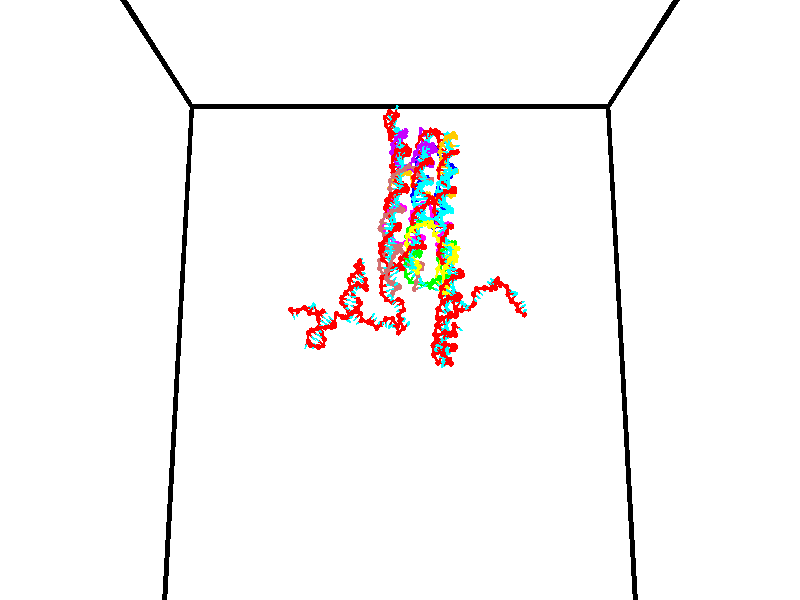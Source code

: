 // switches for output
#declare DRAW_BASES = 1; // possible values are 0, 1; only relevant for DNA ribbons
#declare DRAW_BASES_TYPE = 3; // possible values are 1, 2, 3; only relevant for DNA ribbons
#declare DRAW_FOG = 0; // set to 1 to enable fog

#include "colors.inc"

#include "transforms.inc"
background { rgb <1, 1, 1>}

#default {
   normal{
       ripples 0.25
       frequency 0.20
       turbulence 0.2
       lambda 5
   }
	finish {
		phong 0.1
		phong_size 40.
	}
}

// original window dimensions: 1024x640


// camera settings

camera {
	sky <0, 0.179814, -0.983701>
	up <0, 0.179814, -0.983701>
	right 1.6 * <1, 0, 0>
	location <35, 94.9851, 44.8844>
	look_at <35, 29.7336, 32.9568>
	direction <0, -65.2515, -11.9276>
	angle 67.0682
}


# declare cpy_camera_pos = <35, 94.9851, 44.8844>;
# if (DRAW_FOG = 1)
fog {
	fog_type 2
	up vnormalize(cpy_camera_pos)
	color rgbt<1,1,1,0.3>
	distance 1e-5
	fog_alt 3e-3
	fog_offset 56
}
# end


// LIGHTS

# declare lum = 6;
global_settings {
	ambient_light rgb lum * <0.05, 0.05, 0.05>
	max_trace_level 15
}# declare cpy_direct_light_amount = 0.25;
light_source
{	1000 * <-1, -1.16352, -0.803886>,
	rgb lum * cpy_direct_light_amount
	parallel
}

light_source
{	1000 * <1, 1.16352, 0.803886>,
	rgb lum * cpy_direct_light_amount
	parallel
}

// strand 0

// nucleotide -1

// particle -1
sphere {
	<24.021103, 35.133698, 34.762306> 0.250000
	pigment { color rgbt <1,0,0,0> }
	no_shadow
}
cylinder {
	<24.168173, 34.943291, 35.081860>,  <24.256414, 34.829044, 35.273594>, 0.100000
	pigment { color rgbt <1,0,0,0> }
	no_shadow
}
cylinder {
	<24.168173, 34.943291, 35.081860>,  <24.021103, 35.133698, 34.762306>, 0.100000
	pigment { color rgbt <1,0,0,0> }
	no_shadow
}

// particle -1
sphere {
	<24.168173, 34.943291, 35.081860> 0.100000
	pigment { color rgbt <1,0,0,0> }
	no_shadow
}
sphere {
	0, 1
	scale<0.080000,0.200000,0.300000>
	matrix <0.784461, -0.302602, -0.541343,
		0.499436, 0.825733, 0.262161,
		0.367675, -0.476021, 0.798886,
		24.278475, 34.800484, 35.321526>
	pigment { color rgbt <0,1,1,0> }
	no_shadow
}
cylinder {
	<24.748760, 35.342823, 34.903275>,  <24.021103, 35.133698, 34.762306>, 0.130000
	pigment { color rgbt <1,0,0,0> }
	no_shadow
}

// nucleotide -1

// particle -1
sphere {
	<24.748760, 35.342823, 34.903275> 0.250000
	pigment { color rgbt <1,0,0,0> }
	no_shadow
}
cylinder {
	<24.643549, 34.970264, 35.003929>,  <24.580423, 34.746731, 35.064323>, 0.100000
	pigment { color rgbt <1,0,0,0> }
	no_shadow
}
cylinder {
	<24.643549, 34.970264, 35.003929>,  <24.748760, 35.342823, 34.903275>, 0.100000
	pigment { color rgbt <1,0,0,0> }
	no_shadow
}

// particle -1
sphere {
	<24.643549, 34.970264, 35.003929> 0.100000
	pigment { color rgbt <1,0,0,0> }
	no_shadow
}
sphere {
	0, 1
	scale<0.080000,0.200000,0.300000>
	matrix <0.831966, -0.351031, -0.429662,
		0.488517, 0.096341, 0.867219,
		-0.263027, -0.931394, 0.251637,
		24.564640, 34.690845, 35.079422>
	pigment { color rgbt <0,1,1,0> }
	no_shadow
}
cylinder {
	<25.405621, 35.176380, 34.614220>,  <24.748760, 35.342823, 34.903275>, 0.130000
	pigment { color rgbt <1,0,0,0> }
	no_shadow
}

// nucleotide -1

// particle -1
sphere {
	<25.405621, 35.176380, 34.614220> 0.250000
	pigment { color rgbt <1,0,0,0> }
	no_shadow
}
cylinder {
	<25.685305, 34.891800, 34.586090>,  <25.853115, 34.721050, 34.569214>, 0.100000
	pigment { color rgbt <1,0,0,0> }
	no_shadow
}
cylinder {
	<25.685305, 34.891800, 34.586090>,  <25.405621, 35.176380, 34.614220>, 0.100000
	pigment { color rgbt <1,0,0,0> }
	no_shadow
}

// particle -1
sphere {
	<25.685305, 34.891800, 34.586090> 0.100000
	pigment { color rgbt <1,0,0,0> }
	no_shadow
}
sphere {
	0, 1
	scale<0.080000,0.200000,0.300000>
	matrix <0.669896, 0.686355, -0.283120,
		0.249693, 0.150850, 0.956503,
		0.699209, -0.711450, -0.070325,
		25.895067, 34.678364, 34.564991>
	pigment { color rgbt <0,1,1,0> }
	no_shadow
}
cylinder {
	<25.958609, 35.306778, 35.108360>,  <25.405621, 35.176380, 34.614220>, 0.130000
	pigment { color rgbt <1,0,0,0> }
	no_shadow
}

// nucleotide -1

// particle -1
sphere {
	<25.958609, 35.306778, 35.108360> 0.250000
	pigment { color rgbt <1,0,0,0> }
	no_shadow
}
cylinder {
	<26.096292, 35.136227, 34.773762>,  <26.178902, 35.033897, 34.573002>, 0.100000
	pigment { color rgbt <1,0,0,0> }
	no_shadow
}
cylinder {
	<26.096292, 35.136227, 34.773762>,  <25.958609, 35.306778, 35.108360>, 0.100000
	pigment { color rgbt <1,0,0,0> }
	no_shadow
}

// particle -1
sphere {
	<26.096292, 35.136227, 34.773762> 0.100000
	pigment { color rgbt <1,0,0,0> }
	no_shadow
}
sphere {
	0, 1
	scale<0.080000,0.200000,0.300000>
	matrix <0.586041, 0.793638, -0.163385,
		0.733536, -0.433982, 0.523053,
		0.344208, -0.426379, -0.836494,
		26.199554, 35.008312, 34.522812>
	pigment { color rgbt <0,1,1,0> }
	no_shadow
}
cylinder {
	<26.683701, 35.285671, 35.093704>,  <25.958609, 35.306778, 35.108360>, 0.130000
	pigment { color rgbt <1,0,0,0> }
	no_shadow
}

// nucleotide -1

// particle -1
sphere {
	<26.683701, 35.285671, 35.093704> 0.250000
	pigment { color rgbt <1,0,0,0> }
	no_shadow
}
cylinder {
	<26.515509, 35.314236, 34.731911>,  <26.414595, 35.331375, 34.514832>, 0.100000
	pigment { color rgbt <1,0,0,0> }
	no_shadow
}
cylinder {
	<26.515509, 35.314236, 34.731911>,  <26.683701, 35.285671, 35.093704>, 0.100000
	pigment { color rgbt <1,0,0,0> }
	no_shadow
}

// particle -1
sphere {
	<26.515509, 35.314236, 34.731911> 0.100000
	pigment { color rgbt <1,0,0,0> }
	no_shadow
}
sphere {
	0, 1
	scale<0.080000,0.200000,0.300000>
	matrix <0.307569, 0.949089, -0.068054,
		0.853580, -0.306808, -0.421034,
		-0.420478, 0.071407, -0.904488,
		26.389366, 35.335659, 34.460564>
	pigment { color rgbt <0,1,1,0> }
	no_shadow
}
cylinder {
	<27.191210, 34.868477, 34.866684>,  <26.683701, 35.285671, 35.093704>, 0.130000
	pigment { color rgbt <1,0,0,0> }
	no_shadow
}

// nucleotide -1

// particle -1
sphere {
	<27.191210, 34.868477, 34.866684> 0.250000
	pigment { color rgbt <1,0,0,0> }
	no_shadow
}
cylinder {
	<27.346546, 34.500050, 34.878101>,  <27.439749, 34.278992, 34.884953>, 0.100000
	pigment { color rgbt <1,0,0,0> }
	no_shadow
}
cylinder {
	<27.346546, 34.500050, 34.878101>,  <27.191210, 34.868477, 34.866684>, 0.100000
	pigment { color rgbt <1,0,0,0> }
	no_shadow
}

// particle -1
sphere {
	<27.346546, 34.500050, 34.878101> 0.100000
	pigment { color rgbt <1,0,0,0> }
	no_shadow
}
sphere {
	0, 1
	scale<0.080000,0.200000,0.300000>
	matrix <-0.587772, -0.223722, 0.777478,
		-0.709728, -0.318706, -0.628262,
		0.388343, -0.921072, 0.028545,
		27.463049, 34.223728, 34.886665>
	pigment { color rgbt <0,1,1,0> }
	no_shadow
}
cylinder {
	<26.665308, 34.301685, 34.945740>,  <27.191210, 34.868477, 34.866684>, 0.130000
	pigment { color rgbt <1,0,0,0> }
	no_shadow
}

// nucleotide -1

// particle -1
sphere {
	<26.665308, 34.301685, 34.945740> 0.250000
	pigment { color rgbt <1,0,0,0> }
	no_shadow
}
cylinder {
	<27.004883, 34.212635, 35.137466>,  <27.208628, 34.159206, 35.252502>, 0.100000
	pigment { color rgbt <1,0,0,0> }
	no_shadow
}
cylinder {
	<27.004883, 34.212635, 35.137466>,  <26.665308, 34.301685, 34.945740>, 0.100000
	pigment { color rgbt <1,0,0,0> }
	no_shadow
}

// particle -1
sphere {
	<27.004883, 34.212635, 35.137466> 0.100000
	pigment { color rgbt <1,0,0,0> }
	no_shadow
}
sphere {
	0, 1
	scale<0.080000,0.200000,0.300000>
	matrix <-0.510736, -0.112449, 0.852352,
		-0.135879, -0.968391, -0.209178,
		0.848932, -0.222651, 0.479312,
		27.259563, 34.145847, 35.281261>
	pigment { color rgbt <0,1,1,0> }
	no_shadow
}
cylinder {
	<26.575951, 33.642616, 35.282593>,  <26.665308, 34.301685, 34.945740>, 0.130000
	pigment { color rgbt <1,0,0,0> }
	no_shadow
}

// nucleotide -1

// particle -1
sphere {
	<26.575951, 33.642616, 35.282593> 0.250000
	pigment { color rgbt <1,0,0,0> }
	no_shadow
}
cylinder {
	<26.852846, 33.866283, 35.465080>,  <27.018984, 34.000484, 35.574574>, 0.100000
	pigment { color rgbt <1,0,0,0> }
	no_shadow
}
cylinder {
	<26.852846, 33.866283, 35.465080>,  <26.575951, 33.642616, 35.282593>, 0.100000
	pigment { color rgbt <1,0,0,0> }
	no_shadow
}

// particle -1
sphere {
	<26.852846, 33.866283, 35.465080> 0.100000
	pigment { color rgbt <1,0,0,0> }
	no_shadow
}
sphere {
	0, 1
	scale<0.080000,0.200000,0.300000>
	matrix <-0.530675, -0.034002, 0.846893,
		0.489072, -0.828353, 0.273202,
		0.692237, 0.559173, 0.456216,
		27.060518, 34.034035, 35.601944>
	pigment { color rgbt <0,1,1,0> }
	no_shadow
}
cylinder {
	<26.681833, 33.247532, 35.905682>,  <26.575951, 33.642616, 35.282593>, 0.130000
	pigment { color rgbt <1,0,0,0> }
	no_shadow
}

// nucleotide -1

// particle -1
sphere {
	<26.681833, 33.247532, 35.905682> 0.250000
	pigment { color rgbt <1,0,0,0> }
	no_shadow
}
cylinder {
	<26.822767, 33.617527, 35.962608>,  <26.907328, 33.839523, 35.996765>, 0.100000
	pigment { color rgbt <1,0,0,0> }
	no_shadow
}
cylinder {
	<26.822767, 33.617527, 35.962608>,  <26.681833, 33.247532, 35.905682>, 0.100000
	pigment { color rgbt <1,0,0,0> }
	no_shadow
}

// particle -1
sphere {
	<26.822767, 33.617527, 35.962608> 0.100000
	pigment { color rgbt <1,0,0,0> }
	no_shadow
}
sphere {
	0, 1
	scale<0.080000,0.200000,0.300000>
	matrix <-0.408054, 0.014982, 0.912835,
		0.842231, -0.379696, 0.382724,
		0.352334, 0.924990, 0.142318,
		26.928467, 33.895023, 36.005302>
	pigment { color rgbt <0,1,1,0> }
	no_shadow
}
cylinder {
	<26.933008, 33.206375, 36.500225>,  <26.681833, 33.247532, 35.905682>, 0.130000
	pigment { color rgbt <1,0,0,0> }
	no_shadow
}

// nucleotide -1

// particle -1
sphere {
	<26.933008, 33.206375, 36.500225> 0.250000
	pigment { color rgbt <1,0,0,0> }
	no_shadow
}
cylinder {
	<26.892080, 33.603283, 36.472134>,  <26.867523, 33.841427, 36.455276>, 0.100000
	pigment { color rgbt <1,0,0,0> }
	no_shadow
}
cylinder {
	<26.892080, 33.603283, 36.472134>,  <26.933008, 33.206375, 36.500225>, 0.100000
	pigment { color rgbt <1,0,0,0> }
	no_shadow
}

// particle -1
sphere {
	<26.892080, 33.603283, 36.472134> 0.100000
	pigment { color rgbt <1,0,0,0> }
	no_shadow
}
sphere {
	0, 1
	scale<0.080000,0.200000,0.300000>
	matrix <-0.202316, 0.048369, 0.978125,
		0.973961, 0.114290, 0.195803,
		-0.102319, 0.992269, -0.070232,
		26.861385, 33.900963, 36.451065>
	pigment { color rgbt <0,1,1,0> }
	no_shadow
}
cylinder {
	<27.268072, 33.456539, 37.068832>,  <26.933008, 33.206375, 36.500225>, 0.130000
	pigment { color rgbt <1,0,0,0> }
	no_shadow
}

// nucleotide -1

// particle -1
sphere {
	<27.268072, 33.456539, 37.068832> 0.250000
	pigment { color rgbt <1,0,0,0> }
	no_shadow
}
cylinder {
	<27.011620, 33.734539, 36.938644>,  <26.857748, 33.901337, 36.860531>, 0.100000
	pigment { color rgbt <1,0,0,0> }
	no_shadow
}
cylinder {
	<27.011620, 33.734539, 36.938644>,  <27.268072, 33.456539, 37.068832>, 0.100000
	pigment { color rgbt <1,0,0,0> }
	no_shadow
}

// particle -1
sphere {
	<27.011620, 33.734539, 36.938644> 0.100000
	pigment { color rgbt <1,0,0,0> }
	no_shadow
}
sphere {
	0, 1
	scale<0.080000,0.200000,0.300000>
	matrix <-0.448542, 0.004761, 0.893749,
		0.622702, 0.718997, 0.308683,
		-0.641134, 0.694996, -0.325465,
		26.819279, 33.943039, 36.841003>
	pigment { color rgbt <0,1,1,0> }
	no_shadow
}
cylinder {
	<27.186216, 33.965736, 37.639866>,  <27.268072, 33.456539, 37.068832>, 0.130000
	pigment { color rgbt <1,0,0,0> }
	no_shadow
}

// nucleotide -1

// particle -1
sphere {
	<27.186216, 33.965736, 37.639866> 0.250000
	pigment { color rgbt <1,0,0,0> }
	no_shadow
}
cylinder {
	<26.871933, 33.980141, 37.392845>,  <26.683363, 33.988785, 37.244633>, 0.100000
	pigment { color rgbt <1,0,0,0> }
	no_shadow
}
cylinder {
	<26.871933, 33.980141, 37.392845>,  <27.186216, 33.965736, 37.639866>, 0.100000
	pigment { color rgbt <1,0,0,0> }
	no_shadow
}

// particle -1
sphere {
	<26.871933, 33.980141, 37.392845> 0.100000
	pigment { color rgbt <1,0,0,0> }
	no_shadow
}
sphere {
	0, 1
	scale<0.080000,0.200000,0.300000>
	matrix <-0.618504, -0.028188, 0.785276,
		0.010871, 0.998954, 0.044421,
		-0.785706, 0.036011, -0.617551,
		26.636221, 33.990944, 37.207581>
	pigment { color rgbt <0,1,1,0> }
	no_shadow
}
cylinder {
	<26.793444, 34.589222, 37.845276>,  <27.186216, 33.965736, 37.639866>, 0.130000
	pigment { color rgbt <1,0,0,0> }
	no_shadow
}

// nucleotide -1

// particle -1
sphere {
	<26.793444, 34.589222, 37.845276> 0.250000
	pigment { color rgbt <1,0,0,0> }
	no_shadow
}
cylinder {
	<26.565176, 34.297737, 37.693848>,  <26.428215, 34.122845, 37.602989>, 0.100000
	pigment { color rgbt <1,0,0,0> }
	no_shadow
}
cylinder {
	<26.565176, 34.297737, 37.693848>,  <26.793444, 34.589222, 37.845276>, 0.100000
	pigment { color rgbt <1,0,0,0> }
	no_shadow
}

// particle -1
sphere {
	<26.565176, 34.297737, 37.693848> 0.100000
	pigment { color rgbt <1,0,0,0> }
	no_shadow
}
sphere {
	0, 1
	scale<0.080000,0.200000,0.300000>
	matrix <-0.583515, 0.035472, 0.811328,
		-0.577796, 0.683900, -0.445458,
		-0.570668, -0.728713, -0.378570,
		26.393976, 34.079124, 37.580276>
	pigment { color rgbt <0,1,1,0> }
	no_shadow
}
cylinder {
	<26.029381, 34.805805, 37.716682>,  <26.793444, 34.589222, 37.845276>, 0.130000
	pigment { color rgbt <1,0,0,0> }
	no_shadow
}

// nucleotide -1

// particle -1
sphere {
	<26.029381, 34.805805, 37.716682> 0.250000
	pigment { color rgbt <1,0,0,0> }
	no_shadow
}
cylinder {
	<26.074854, 34.412155, 37.771210>,  <26.102139, 34.175964, 37.803925>, 0.100000
	pigment { color rgbt <1,0,0,0> }
	no_shadow
}
cylinder {
	<26.074854, 34.412155, 37.771210>,  <26.029381, 34.805805, 37.716682>, 0.100000
	pigment { color rgbt <1,0,0,0> }
	no_shadow
}

// particle -1
sphere {
	<26.074854, 34.412155, 37.771210> 0.100000
	pigment { color rgbt <1,0,0,0> }
	no_shadow
}
sphere {
	0, 1
	scale<0.080000,0.200000,0.300000>
	matrix <-0.485824, 0.064615, 0.871665,
		-0.866632, -0.165319, -0.470764,
		0.113684, -0.984121, 0.136313,
		26.108959, 34.116920, 37.812103>
	pigment { color rgbt <0,1,1,0> }
	no_shadow
}
cylinder {
	<25.710197, 34.320663, 37.308357>,  <26.029381, 34.805805, 37.716682>, 0.130000
	pigment { color rgbt <1,0,0,0> }
	no_shadow
}

// nucleotide -1

// particle -1
sphere {
	<25.710197, 34.320663, 37.308357> 0.250000
	pigment { color rgbt <1,0,0,0> }
	no_shadow
}
cylinder {
	<25.620640, 34.577290, 37.601822>,  <25.566906, 34.731266, 37.777901>, 0.100000
	pigment { color rgbt <1,0,0,0> }
	no_shadow
}
cylinder {
	<25.620640, 34.577290, 37.601822>,  <25.710197, 34.320663, 37.308357>, 0.100000
	pigment { color rgbt <1,0,0,0> }
	no_shadow
}

// particle -1
sphere {
	<25.620640, 34.577290, 37.601822> 0.100000
	pigment { color rgbt <1,0,0,0> }
	no_shadow
}
sphere {
	0, 1
	scale<0.080000,0.200000,0.300000>
	matrix <-0.926801, 0.092732, -0.363923,
		-0.301516, -0.761440, 0.573844,
		-0.223892, 0.641568, 0.733664,
		25.553473, 34.769760, 37.821922>
	pigment { color rgbt <0,1,1,0> }
	no_shadow
}
cylinder {
	<25.713694, 34.401634, 36.607914>,  <25.710197, 34.320663, 37.308357>, 0.130000
	pigment { color rgbt <1,0,0,0> }
	no_shadow
}

// nucleotide -1

// particle -1
sphere {
	<25.713694, 34.401634, 36.607914> 0.250000
	pigment { color rgbt <1,0,0,0> }
	no_shadow
}
cylinder {
	<26.012438, 34.357075, 36.870148>,  <26.191685, 34.330341, 37.027489>, 0.100000
	pigment { color rgbt <1,0,0,0> }
	no_shadow
}
cylinder {
	<26.012438, 34.357075, 36.870148>,  <25.713694, 34.401634, 36.607914>, 0.100000
	pigment { color rgbt <1,0,0,0> }
	no_shadow
}

// particle -1
sphere {
	<26.012438, 34.357075, 36.870148> 0.100000
	pigment { color rgbt <1,0,0,0> }
	no_shadow
}
sphere {
	0, 1
	scale<0.080000,0.200000,0.300000>
	matrix <0.664983, 0.125558, -0.736229,
		-0.000301, 0.985812, 0.167851,
		0.746859, -0.111396, 0.655586,
		26.236496, 34.323654, 37.066822>
	pigment { color rgbt <0,1,1,0> }
	no_shadow
}
cylinder {
	<26.115923, 34.965031, 36.489338>,  <25.713694, 34.401634, 36.607914>, 0.130000
	pigment { color rgbt <1,0,0,0> }
	no_shadow
}

// nucleotide -1

// particle -1
sphere {
	<26.115923, 34.965031, 36.489338> 0.250000
	pigment { color rgbt <1,0,0,0> }
	no_shadow
}
cylinder {
	<26.355349, 34.672821, 36.620823>,  <26.499004, 34.497494, 36.699715>, 0.100000
	pigment { color rgbt <1,0,0,0> }
	no_shadow
}
cylinder {
	<26.355349, 34.672821, 36.620823>,  <26.115923, 34.965031, 36.489338>, 0.100000
	pigment { color rgbt <1,0,0,0> }
	no_shadow
}

// particle -1
sphere {
	<26.355349, 34.672821, 36.620823> 0.100000
	pigment { color rgbt <1,0,0,0> }
	no_shadow
}
sphere {
	0, 1
	scale<0.080000,0.200000,0.300000>
	matrix <0.632309, 0.178921, -0.753772,
		0.491840, 0.659026, 0.569015,
		0.598564, -0.730529, 0.328708,
		26.534918, 34.453663, 36.719437>
	pigment { color rgbt <0,1,1,0> }
	no_shadow
}
cylinder {
	<26.769945, 35.170315, 36.337067>,  <26.115923, 34.965031, 36.489338>, 0.130000
	pigment { color rgbt <1,0,0,0> }
	no_shadow
}

// nucleotide -1

// particle -1
sphere {
	<26.769945, 35.170315, 36.337067> 0.250000
	pigment { color rgbt <1,0,0,0> }
	no_shadow
}
cylinder {
	<26.817543, 34.774101, 36.364433>,  <26.846102, 34.536373, 36.380856>, 0.100000
	pigment { color rgbt <1,0,0,0> }
	no_shadow
}
cylinder {
	<26.817543, 34.774101, 36.364433>,  <26.769945, 35.170315, 36.337067>, 0.100000
	pigment { color rgbt <1,0,0,0> }
	no_shadow
}

// particle -1
sphere {
	<26.817543, 34.774101, 36.364433> 0.100000
	pigment { color rgbt <1,0,0,0> }
	no_shadow
}
sphere {
	0, 1
	scale<0.080000,0.200000,0.300000>
	matrix <0.641626, 0.024127, -0.766638,
		0.757731, 0.135127, 0.638424,
		0.118997, -0.990535, 0.068420,
		26.853243, 34.476940, 36.384960>
	pigment { color rgbt <0,1,1,0> }
	no_shadow
}
cylinder {
	<27.510370, 35.004459, 36.266056>,  <26.769945, 35.170315, 36.337067>, 0.130000
	pigment { color rgbt <1,0,0,0> }
	no_shadow
}

// nucleotide -1

// particle -1
sphere {
	<27.510370, 35.004459, 36.266056> 0.250000
	pigment { color rgbt <1,0,0,0> }
	no_shadow
}
cylinder {
	<27.342161, 34.653675, 36.173016>,  <27.241236, 34.443207, 36.117191>, 0.100000
	pigment { color rgbt <1,0,0,0> }
	no_shadow
}
cylinder {
	<27.342161, 34.653675, 36.173016>,  <27.510370, 35.004459, 36.266056>, 0.100000
	pigment { color rgbt <1,0,0,0> }
	no_shadow
}

// particle -1
sphere {
	<27.342161, 34.653675, 36.173016> 0.100000
	pigment { color rgbt <1,0,0,0> }
	no_shadow
}
sphere {
	0, 1
	scale<0.080000,0.200000,0.300000>
	matrix <0.631893, -0.099125, -0.768691,
		0.651054, -0.470231, 0.595829,
		-0.420524, -0.876959, -0.232600,
		27.216003, 34.390587, 36.103237>
	pigment { color rgbt <0,1,1,0> }
	no_shadow
}
cylinder {
	<28.088886, 34.596169, 36.157478>,  <27.510370, 35.004459, 36.266056>, 0.130000
	pigment { color rgbt <1,0,0,0> }
	no_shadow
}

// nucleotide -1

// particle -1
sphere {
	<28.088886, 34.596169, 36.157478> 0.250000
	pigment { color rgbt <1,0,0,0> }
	no_shadow
}
cylinder {
	<27.763302, 34.423420, 36.002064>,  <27.567951, 34.319771, 35.908813>, 0.100000
	pigment { color rgbt <1,0,0,0> }
	no_shadow
}
cylinder {
	<27.763302, 34.423420, 36.002064>,  <28.088886, 34.596169, 36.157478>, 0.100000
	pigment { color rgbt <1,0,0,0> }
	no_shadow
}

// particle -1
sphere {
	<27.763302, 34.423420, 36.002064> 0.100000
	pigment { color rgbt <1,0,0,0> }
	no_shadow
}
sphere {
	0, 1
	scale<0.080000,0.200000,0.300000>
	matrix <0.528599, -0.273208, -0.803704,
		0.240942, -0.859562, 0.450665,
		-0.813959, -0.431868, -0.388537,
		27.519114, 34.293861, 35.885502>
	pigment { color rgbt <0,1,1,0> }
	no_shadow
}
cylinder {
	<28.329369, 33.989243, 35.967731>,  <28.088886, 34.596169, 36.157478>, 0.130000
	pigment { color rgbt <1,0,0,0> }
	no_shadow
}

// nucleotide -1

// particle -1
sphere {
	<28.329369, 33.989243, 35.967731> 0.250000
	pigment { color rgbt <1,0,0,0> }
	no_shadow
}
cylinder {
	<27.987062, 33.997269, 35.760941>,  <27.781679, 34.002087, 35.636868>, 0.100000
	pigment { color rgbt <1,0,0,0> }
	no_shadow
}
cylinder {
	<27.987062, 33.997269, 35.760941>,  <28.329369, 33.989243, 35.967731>, 0.100000
	pigment { color rgbt <1,0,0,0> }
	no_shadow
}

// particle -1
sphere {
	<27.987062, 33.997269, 35.760941> 0.100000
	pigment { color rgbt <1,0,0,0> }
	no_shadow
}
sphere {
	0, 1
	scale<0.080000,0.200000,0.300000>
	matrix <0.464720, -0.409351, -0.785154,
		-0.227382, -0.912156, 0.340982,
		-0.855765, 0.020069, -0.516976,
		27.730333, 34.003288, 35.605846>
	pigment { color rgbt <0,1,1,0> }
	no_shadow
}
cylinder {
	<28.225580, 33.362385, 35.627506>,  <28.329369, 33.989243, 35.967731>, 0.130000
	pigment { color rgbt <1,0,0,0> }
	no_shadow
}

// nucleotide -1

// particle -1
sphere {
	<28.225580, 33.362385, 35.627506> 0.250000
	pigment { color rgbt <1,0,0,0> }
	no_shadow
}
cylinder {
	<28.024958, 33.648613, 35.433025>,  <27.904585, 33.820351, 35.316338>, 0.100000
	pigment { color rgbt <1,0,0,0> }
	no_shadow
}
cylinder {
	<28.024958, 33.648613, 35.433025>,  <28.225580, 33.362385, 35.627506>, 0.100000
	pigment { color rgbt <1,0,0,0> }
	no_shadow
}

// particle -1
sphere {
	<28.024958, 33.648613, 35.433025> 0.100000
	pigment { color rgbt <1,0,0,0> }
	no_shadow
}
sphere {
	0, 1
	scale<0.080000,0.200000,0.300000>
	matrix <0.463043, -0.252686, -0.849553,
		-0.730775, -0.651234, -0.204605,
		-0.501557, 0.715573, -0.486206,
		27.874491, 33.863285, 35.287163>
	pigment { color rgbt <0,1,1,0> }
	no_shadow
}
cylinder {
	<28.445522, 33.615986, 34.868153>,  <28.225580, 33.362385, 35.627506>, 0.130000
	pigment { color rgbt <1,0,0,0> }
	no_shadow
}

// nucleotide -1

// particle -1
sphere {
	<28.445522, 33.615986, 34.868153> 0.250000
	pigment { color rgbt <1,0,0,0> }
	no_shadow
}
cylinder {
	<28.336470, 33.232960, 34.905552>,  <28.271038, 33.003143, 34.927994>, 0.100000
	pigment { color rgbt <1,0,0,0> }
	no_shadow
}
cylinder {
	<28.336470, 33.232960, 34.905552>,  <28.445522, 33.615986, 34.868153>, 0.100000
	pigment { color rgbt <1,0,0,0> }
	no_shadow
}

// particle -1
sphere {
	<28.336470, 33.232960, 34.905552> 0.100000
	pigment { color rgbt <1,0,0,0> }
	no_shadow
}
sphere {
	0, 1
	scale<0.080000,0.200000,0.300000>
	matrix <-0.949921, 0.252474, -0.184141,
		0.152720, -0.139021, -0.978442,
		-0.272631, -0.957565, 0.093501,
		28.254681, 32.945690, 34.933601>
	pigment { color rgbt <0,1,1,0> }
	no_shadow
}
cylinder {
	<29.109766, 33.897018, 35.194820>,  <28.445522, 33.615986, 34.868153>, 0.130000
	pigment { color rgbt <1,0,0,0> }
	no_shadow
}

// nucleotide -1

// particle -1
sphere {
	<29.109766, 33.897018, 35.194820> 0.250000
	pigment { color rgbt <1,0,0,0> }
	no_shadow
}
cylinder {
	<29.462831, 33.839851, 35.373920>,  <29.674671, 33.805550, 35.481380>, 0.100000
	pigment { color rgbt <1,0,0,0> }
	no_shadow
}
cylinder {
	<29.462831, 33.839851, 35.373920>,  <29.109766, 33.897018, 35.194820>, 0.100000
	pigment { color rgbt <1,0,0,0> }
	no_shadow
}

// particle -1
sphere {
	<29.462831, 33.839851, 35.373920> 0.100000
	pigment { color rgbt <1,0,0,0> }
	no_shadow
}
sphere {
	0, 1
	scale<0.080000,0.200000,0.300000>
	matrix <0.450425, 0.529325, -0.718980,
		-0.134249, 0.836295, 0.531590,
		0.882663, -0.142919, 0.447749,
		29.727631, 33.796974, 35.508244>
	pigment { color rgbt <0,1,1,0> }
	no_shadow
}
cylinder {
	<29.493511, 34.556145, 35.336121>,  <29.109766, 33.897018, 35.194820>, 0.130000
	pigment { color rgbt <1,0,0,0> }
	no_shadow
}

// nucleotide -1

// particle -1
sphere {
	<29.493511, 34.556145, 35.336121> 0.250000
	pigment { color rgbt <1,0,0,0> }
	no_shadow
}
cylinder {
	<29.735830, 34.242268, 35.283569>,  <29.881222, 34.053940, 35.252037>, 0.100000
	pigment { color rgbt <1,0,0,0> }
	no_shadow
}
cylinder {
	<29.735830, 34.242268, 35.283569>,  <29.493511, 34.556145, 35.336121>, 0.100000
	pigment { color rgbt <1,0,0,0> }
	no_shadow
}

// particle -1
sphere {
	<29.735830, 34.242268, 35.283569> 0.100000
	pigment { color rgbt <1,0,0,0> }
	no_shadow
}
sphere {
	0, 1
	scale<0.080000,0.200000,0.300000>
	matrix <0.310079, 0.384929, -0.869299,
		0.732708, 0.485882, 0.476507,
		0.605798, -0.784697, -0.131379,
		29.917570, 34.006859, 35.244156>
	pigment { color rgbt <0,1,1,0> }
	no_shadow
}
cylinder {
	<30.173046, 34.818947, 34.979813>,  <29.493511, 34.556145, 35.336121>, 0.130000
	pigment { color rgbt <1,0,0,0> }
	no_shadow
}

// nucleotide -1

// particle -1
sphere {
	<30.173046, 34.818947, 34.979813> 0.250000
	pigment { color rgbt <1,0,0,0> }
	no_shadow
}
cylinder {
	<30.118179, 34.433468, 34.888180>,  <30.085258, 34.202183, 34.833199>, 0.100000
	pigment { color rgbt <1,0,0,0> }
	no_shadow
}
cylinder {
	<30.118179, 34.433468, 34.888180>,  <30.173046, 34.818947, 34.979813>, 0.100000
	pigment { color rgbt <1,0,0,0> }
	no_shadow
}

// particle -1
sphere {
	<30.118179, 34.433468, 34.888180> 0.100000
	pigment { color rgbt <1,0,0,0> }
	no_shadow
}
sphere {
	0, 1
	scale<0.080000,0.200000,0.300000>
	matrix <0.244129, 0.191247, -0.950698,
		0.959993, -0.186332, 0.209032,
		-0.137168, -0.963693, -0.229084,
		30.077028, 34.144360, 34.819454>
	pigment { color rgbt <0,1,1,0> }
	no_shadow
}
cylinder {
	<30.733545, 34.561222, 34.556496>,  <30.173046, 34.818947, 34.979813>, 0.130000
	pigment { color rgbt <1,0,0,0> }
	no_shadow
}

// nucleotide -1

// particle -1
sphere {
	<30.733545, 34.561222, 34.556496> 0.250000
	pigment { color rgbt <1,0,0,0> }
	no_shadow
}
cylinder {
	<30.419018, 34.350750, 34.426979>,  <30.230301, 34.224468, 34.349270>, 0.100000
	pigment { color rgbt <1,0,0,0> }
	no_shadow
}
cylinder {
	<30.419018, 34.350750, 34.426979>,  <30.733545, 34.561222, 34.556496>, 0.100000
	pigment { color rgbt <1,0,0,0> }
	no_shadow
}

// particle -1
sphere {
	<30.419018, 34.350750, 34.426979> 0.100000
	pigment { color rgbt <1,0,0,0> }
	no_shadow
}
sphere {
	0, 1
	scale<0.080000,0.200000,0.300000>
	matrix <0.257516, 0.197251, -0.945927,
		0.561595, -0.827180, -0.019602,
		-0.786318, -0.526180, -0.323787,
		30.183123, 34.192898, 34.329842>
	pigment { color rgbt <0,1,1,0> }
	no_shadow
}
cylinder {
	<30.969576, 34.008213, 34.036179>,  <30.733545, 34.561222, 34.556496>, 0.130000
	pigment { color rgbt <1,0,0,0> }
	no_shadow
}

// nucleotide -1

// particle -1
sphere {
	<30.969576, 34.008213, 34.036179> 0.250000
	pigment { color rgbt <1,0,0,0> }
	no_shadow
}
cylinder {
	<30.580238, 34.072533, 33.970764>,  <30.346636, 34.111126, 33.931515>, 0.100000
	pigment { color rgbt <1,0,0,0> }
	no_shadow
}
cylinder {
	<30.580238, 34.072533, 33.970764>,  <30.969576, 34.008213, 34.036179>, 0.100000
	pigment { color rgbt <1,0,0,0> }
	no_shadow
}

// particle -1
sphere {
	<30.580238, 34.072533, 33.970764> 0.100000
	pigment { color rgbt <1,0,0,0> }
	no_shadow
}
sphere {
	0, 1
	scale<0.080000,0.200000,0.300000>
	matrix <0.130858, -0.196229, -0.971787,
		-0.188335, -0.967287, 0.169960,
		-0.973348, 0.160781, -0.163534,
		30.288235, 34.120773, 33.921703>
	pigment { color rgbt <0,1,1,0> }
	no_shadow
}
cylinder {
	<30.662338, 33.448441, 33.621254>,  <30.969576, 34.008213, 34.036179>, 0.130000
	pigment { color rgbt <1,0,0,0> }
	no_shadow
}

// nucleotide -1

// particle -1
sphere {
	<30.662338, 33.448441, 33.621254> 0.250000
	pigment { color rgbt <1,0,0,0> }
	no_shadow
}
cylinder {
	<30.432344, 33.766762, 33.545265>,  <30.294348, 33.957756, 33.499672>, 0.100000
	pigment { color rgbt <1,0,0,0> }
	no_shadow
}
cylinder {
	<30.432344, 33.766762, 33.545265>,  <30.662338, 33.448441, 33.621254>, 0.100000
	pigment { color rgbt <1,0,0,0> }
	no_shadow
}

// particle -1
sphere {
	<30.432344, 33.766762, 33.545265> 0.100000
	pigment { color rgbt <1,0,0,0> }
	no_shadow
}
sphere {
	0, 1
	scale<0.080000,0.200000,0.300000>
	matrix <0.019630, -0.218707, -0.975593,
		-0.817929, -0.564680, 0.110132,
		-0.574984, 0.795804, -0.189971,
		30.259850, 34.005505, 33.488274>
	pigment { color rgbt <0,1,1,0> }
	no_shadow
}
cylinder {
	<30.134024, 33.254585, 33.212151>,  <30.662338, 33.448441, 33.621254>, 0.130000
	pigment { color rgbt <1,0,0,0> }
	no_shadow
}

// nucleotide -1

// particle -1
sphere {
	<30.134024, 33.254585, 33.212151> 0.250000
	pigment { color rgbt <1,0,0,0> }
	no_shadow
}
cylinder {
	<30.203087, 33.636684, 33.116074>,  <30.244524, 33.865944, 33.058430>, 0.100000
	pigment { color rgbt <1,0,0,0> }
	no_shadow
}
cylinder {
	<30.203087, 33.636684, 33.116074>,  <30.134024, 33.254585, 33.212151>, 0.100000
	pigment { color rgbt <1,0,0,0> }
	no_shadow
}

// particle -1
sphere {
	<30.203087, 33.636684, 33.116074> 0.100000
	pigment { color rgbt <1,0,0,0> }
	no_shadow
}
sphere {
	0, 1
	scale<0.080000,0.200000,0.300000>
	matrix <0.259348, -0.279337, -0.924505,
		-0.950225, 0.097329, -0.295971,
		0.172657, 0.955248, -0.240191,
		30.254885, 33.923260, 33.044018>
	pigment { color rgbt <0,1,1,0> }
	no_shadow
}
cylinder {
	<29.836140, 33.372353, 32.539944>,  <30.134024, 33.254585, 33.212151>, 0.130000
	pigment { color rgbt <1,0,0,0> }
	no_shadow
}

// nucleotide -1

// particle -1
sphere {
	<29.836140, 33.372353, 32.539944> 0.250000
	pigment { color rgbt <1,0,0,0> }
	no_shadow
}
cylinder {
	<30.114197, 33.655796, 32.588356>,  <30.281031, 33.825863, 32.617401>, 0.100000
	pigment { color rgbt <1,0,0,0> }
	no_shadow
}
cylinder {
	<30.114197, 33.655796, 32.588356>,  <29.836140, 33.372353, 32.539944>, 0.100000
	pigment { color rgbt <1,0,0,0> }
	no_shadow
}

// particle -1
sphere {
	<30.114197, 33.655796, 32.588356> 0.100000
	pigment { color rgbt <1,0,0,0> }
	no_shadow
}
sphere {
	0, 1
	scale<0.080000,0.200000,0.300000>
	matrix <0.280243, -0.112086, -0.953363,
		-0.661995, 0.696643, -0.276498,
		0.695145, 0.708608, 0.121029,
		30.322741, 33.868378, 32.624664>
	pigment { color rgbt <0,1,1,0> }
	no_shadow
}
cylinder {
	<29.746685, 33.868614, 31.967804>,  <29.836140, 33.372353, 32.539944>, 0.130000
	pigment { color rgbt <1,0,0,0> }
	no_shadow
}

// nucleotide -1

// particle -1
sphere {
	<29.746685, 33.868614, 31.967804> 0.250000
	pigment { color rgbt <1,0,0,0> }
	no_shadow
}
cylinder {
	<30.124538, 33.888248, 32.097576>,  <30.351252, 33.900028, 32.175438>, 0.100000
	pigment { color rgbt <1,0,0,0> }
	no_shadow
}
cylinder {
	<30.124538, 33.888248, 32.097576>,  <29.746685, 33.868614, 31.967804>, 0.100000
	pigment { color rgbt <1,0,0,0> }
	no_shadow
}

// particle -1
sphere {
	<30.124538, 33.888248, 32.097576> 0.100000
	pigment { color rgbt <1,0,0,0> }
	no_shadow
}
sphere {
	0, 1
	scale<0.080000,0.200000,0.300000>
	matrix <0.315378, 0.137088, -0.939012,
		-0.090566, 0.989342, 0.114018,
		0.944635, 0.049083, 0.324432,
		30.407928, 33.902973, 32.194904>
	pigment { color rgbt <0,1,1,0> }
	no_shadow
}
cylinder {
	<30.072575, 34.455589, 31.698961>,  <29.746685, 33.868614, 31.967804>, 0.130000
	pigment { color rgbt <1,0,0,0> }
	no_shadow
}

// nucleotide -1

// particle -1
sphere {
	<30.072575, 34.455589, 31.698961> 0.250000
	pigment { color rgbt <1,0,0,0> }
	no_shadow
}
cylinder {
	<30.381845, 34.226646, 31.808216>,  <30.567408, 34.089279, 31.873768>, 0.100000
	pigment { color rgbt <1,0,0,0> }
	no_shadow
}
cylinder {
	<30.381845, 34.226646, 31.808216>,  <30.072575, 34.455589, 31.698961>, 0.100000
	pigment { color rgbt <1,0,0,0> }
	no_shadow
}

// particle -1
sphere {
	<30.381845, 34.226646, 31.808216> 0.100000
	pigment { color rgbt <1,0,0,0> }
	no_shadow
}
sphere {
	0, 1
	scale<0.080000,0.200000,0.300000>
	matrix <0.363079, 0.046376, -0.930604,
		0.519971, 0.818692, 0.243668,
		0.773178, -0.572358, 0.273135,
		30.613798, 34.054939, 31.890156>
	pigment { color rgbt <0,1,1,0> }
	no_shadow
}
cylinder {
	<30.684620, 34.733826, 31.444851>,  <30.072575, 34.455589, 31.698961>, 0.130000
	pigment { color rgbt <1,0,0,0> }
	no_shadow
}

// nucleotide -1

// particle -1
sphere {
	<30.684620, 34.733826, 31.444851> 0.250000
	pigment { color rgbt <1,0,0,0> }
	no_shadow
}
cylinder {
	<30.735287, 34.340714, 31.498655>,  <30.765688, 34.104847, 31.530937>, 0.100000
	pigment { color rgbt <1,0,0,0> }
	no_shadow
}
cylinder {
	<30.735287, 34.340714, 31.498655>,  <30.684620, 34.733826, 31.444851>, 0.100000
	pigment { color rgbt <1,0,0,0> }
	no_shadow
}

// particle -1
sphere {
	<30.735287, 34.340714, 31.498655> 0.100000
	pigment { color rgbt <1,0,0,0> }
	no_shadow
}
sphere {
	0, 1
	scale<0.080000,0.200000,0.300000>
	matrix <0.323606, -0.087240, -0.942162,
		0.937675, 0.162871, 0.306984,
		0.126669, -0.982783, 0.134509,
		30.773287, 34.045879, 31.539007>
	pigment { color rgbt <0,1,1,0> }
	no_shadow
}
cylinder {
	<31.189474, 34.512917, 31.042387>,  <30.684620, 34.733826, 31.444851>, 0.130000
	pigment { color rgbt <1,0,0,0> }
	no_shadow
}

// nucleotide -1

// particle -1
sphere {
	<31.189474, 34.512917, 31.042387> 0.250000
	pigment { color rgbt <1,0,0,0> }
	no_shadow
}
cylinder {
	<30.988068, 34.170441, 31.088697>,  <30.867224, 33.964954, 31.116484>, 0.100000
	pigment { color rgbt <1,0,0,0> }
	no_shadow
}
cylinder {
	<30.988068, 34.170441, 31.088697>,  <31.189474, 34.512917, 31.042387>, 0.100000
	pigment { color rgbt <1,0,0,0> }
	no_shadow
}

// particle -1
sphere {
	<30.988068, 34.170441, 31.088697> 0.100000
	pigment { color rgbt <1,0,0,0> }
	no_shadow
}
sphere {
	0, 1
	scale<0.080000,0.200000,0.300000>
	matrix <0.203281, -0.247641, -0.947286,
		0.839730, -0.453440, 0.298740,
		-0.503518, -0.856193, 0.115776,
		30.837011, 33.913582, 31.123430>
	pigment { color rgbt <0,1,1,0> }
	no_shadow
}
cylinder {
	<30.861250, 34.412113, 30.412449>,  <31.189474, 34.512917, 31.042387>, 0.130000
	pigment { color rgbt <1,0,0,0> }
	no_shadow
}

// nucleotide -1

// particle -1
sphere {
	<30.861250, 34.412113, 30.412449> 0.250000
	pigment { color rgbt <1,0,0,0> }
	no_shadow
}
cylinder {
	<30.896164, 34.056721, 30.232233>,  <30.917112, 33.843487, 30.124104>, 0.100000
	pigment { color rgbt <1,0,0,0> }
	no_shadow
}
cylinder {
	<30.896164, 34.056721, 30.232233>,  <30.861250, 34.412113, 30.412449>, 0.100000
	pigment { color rgbt <1,0,0,0> }
	no_shadow
}

// particle -1
sphere {
	<30.896164, 34.056721, 30.232233> 0.100000
	pigment { color rgbt <1,0,0,0> }
	no_shadow
}
sphere {
	0, 1
	scale<0.080000,0.200000,0.300000>
	matrix <0.089161, -0.443485, 0.891836,
		-0.992185, -0.118014, 0.040508,
		0.087284, -0.888478, -0.450541,
		30.922350, 33.790176, 30.097071>
	pigment { color rgbt <0,1,1,0> }
	no_shadow
}
cylinder {
	<30.403561, 33.739960, 30.686102>,  <30.861250, 34.412113, 30.412449>, 0.130000
	pigment { color rgbt <1,0,0,0> }
	no_shadow
}

// nucleotide -1

// particle -1
sphere {
	<30.403561, 33.739960, 30.686102> 0.250000
	pigment { color rgbt <1,0,0,0> }
	no_shadow
}
cylinder {
	<30.759548, 33.641117, 30.532797>,  <30.973141, 33.581810, 30.440813>, 0.100000
	pigment { color rgbt <1,0,0,0> }
	no_shadow
}
cylinder {
	<30.759548, 33.641117, 30.532797>,  <30.403561, 33.739960, 30.686102>, 0.100000
	pigment { color rgbt <1,0,0,0> }
	no_shadow
}

// particle -1
sphere {
	<30.759548, 33.641117, 30.532797> 0.100000
	pigment { color rgbt <1,0,0,0> }
	no_shadow
}
sphere {
	0, 1
	scale<0.080000,0.200000,0.300000>
	matrix <0.309261, -0.290588, 0.905492,
		-0.335132, -0.924388, -0.182191,
		0.889968, -0.247115, -0.383262,
		31.026539, 33.566982, 30.417818>
	pigment { color rgbt <0,1,1,0> }
	no_shadow
}
cylinder {
	<30.560654, 33.051296, 30.675346>,  <30.403561, 33.739960, 30.686102>, 0.130000
	pigment { color rgbt <1,0,0,0> }
	no_shadow
}

// nucleotide -1

// particle -1
sphere {
	<30.560654, 33.051296, 30.675346> 0.250000
	pigment { color rgbt <1,0,0,0> }
	no_shadow
}
cylinder {
	<30.834019, 33.333824, 30.749165>,  <30.998037, 33.503342, 30.793455>, 0.100000
	pigment { color rgbt <1,0,0,0> }
	no_shadow
}
cylinder {
	<30.834019, 33.333824, 30.749165>,  <30.560654, 33.051296, 30.675346>, 0.100000
	pigment { color rgbt <1,0,0,0> }
	no_shadow
}

// particle -1
sphere {
	<30.834019, 33.333824, 30.749165> 0.100000
	pigment { color rgbt <1,0,0,0> }
	no_shadow
}
sphere {
	0, 1
	scale<0.080000,0.200000,0.300000>
	matrix <0.020575, -0.271328, 0.962267,
		0.729743, -0.653828, -0.199961,
		0.683412, 0.706322, 0.184548,
		31.039042, 33.545719, 30.804529>
	pigment { color rgbt <0,1,1,0> }
	no_shadow
}
cylinder {
	<30.885824, 32.860611, 31.262564>,  <30.560654, 33.051296, 30.675346>, 0.130000
	pigment { color rgbt <1,0,0,0> }
	no_shadow
}

// nucleotide -1

// particle -1
sphere {
	<30.885824, 32.860611, 31.262564> 0.250000
	pigment { color rgbt <1,0,0,0> }
	no_shadow
}
cylinder {
	<31.075031, 33.212765, 31.276316>,  <31.188557, 33.424057, 31.284567>, 0.100000
	pigment { color rgbt <1,0,0,0> }
	no_shadow
}
cylinder {
	<31.075031, 33.212765, 31.276316>,  <30.885824, 32.860611, 31.262564>, 0.100000
	pigment { color rgbt <1,0,0,0> }
	no_shadow
}

// particle -1
sphere {
	<31.075031, 33.212765, 31.276316> 0.100000
	pigment { color rgbt <1,0,0,0> }
	no_shadow
}
sphere {
	0, 1
	scale<0.080000,0.200000,0.300000>
	matrix <-0.201370, 0.070038, 0.977008,
		0.857731, -0.469067, 0.210411,
		0.473019, 0.880381, 0.034382,
		31.216936, 33.476879, 31.286631>
	pigment { color rgbt <0,1,1,0> }
	no_shadow
}
cylinder {
	<31.363605, 32.929600, 31.739935>,  <30.885824, 32.860611, 31.262564>, 0.130000
	pigment { color rgbt <1,0,0,0> }
	no_shadow
}

// nucleotide -1

// particle -1
sphere {
	<31.363605, 32.929600, 31.739935> 0.250000
	pigment { color rgbt <1,0,0,0> }
	no_shadow
}
cylinder {
	<31.194538, 33.288475, 31.688696>,  <31.093098, 33.503799, 31.657953>, 0.100000
	pigment { color rgbt <1,0,0,0> }
	no_shadow
}
cylinder {
	<31.194538, 33.288475, 31.688696>,  <31.363605, 32.929600, 31.739935>, 0.100000
	pigment { color rgbt <1,0,0,0> }
	no_shadow
}

// particle -1
sphere {
	<31.194538, 33.288475, 31.688696> 0.100000
	pigment { color rgbt <1,0,0,0> }
	no_shadow
}
sphere {
	0, 1
	scale<0.080000,0.200000,0.300000>
	matrix <-0.094004, 0.097178, 0.990818,
		0.901396, 0.430829, 0.043265,
		-0.422669, 0.897186, -0.128096,
		31.067738, 33.557632, 31.650267>
	pigment { color rgbt <0,1,1,0> }
	no_shadow
}
cylinder {
	<31.482466, 33.260445, 32.362667>,  <31.363605, 32.929600, 31.739935>, 0.130000
	pigment { color rgbt <1,0,0,0> }
	no_shadow
}

// nucleotide -1

// particle -1
sphere {
	<31.482466, 33.260445, 32.362667> 0.250000
	pigment { color rgbt <1,0,0,0> }
	no_shadow
}
cylinder {
	<31.241486, 33.524139, 32.182682>,  <31.096897, 33.682354, 32.074692>, 0.100000
	pigment { color rgbt <1,0,0,0> }
	no_shadow
}
cylinder {
	<31.241486, 33.524139, 32.182682>,  <31.482466, 33.260445, 32.362667>, 0.100000
	pigment { color rgbt <1,0,0,0> }
	no_shadow
}

// particle -1
sphere {
	<31.241486, 33.524139, 32.182682> 0.100000
	pigment { color rgbt <1,0,0,0> }
	no_shadow
}
sphere {
	0, 1
	scale<0.080000,0.200000,0.300000>
	matrix <-0.306057, 0.329850, 0.893044,
		0.737145, 0.675728, 0.003045,
		-0.602451, 0.659235, -0.449959,
		31.060751, 33.721909, 32.047695>
	pigment { color rgbt <0,1,1,0> }
	no_shadow
}
cylinder {
	<31.548170, 33.850525, 32.789757>,  <31.482466, 33.260445, 32.362667>, 0.130000
	pigment { color rgbt <1,0,0,0> }
	no_shadow
}

// nucleotide -1

// particle -1
sphere {
	<31.548170, 33.850525, 32.789757> 0.250000
	pigment { color rgbt <1,0,0,0> }
	no_shadow
}
cylinder {
	<31.214073, 33.856384, 32.569881>,  <31.013615, 33.859898, 32.437958>, 0.100000
	pigment { color rgbt <1,0,0,0> }
	no_shadow
}
cylinder {
	<31.214073, 33.856384, 32.569881>,  <31.548170, 33.850525, 32.789757>, 0.100000
	pigment { color rgbt <1,0,0,0> }
	no_shadow
}

// particle -1
sphere {
	<31.214073, 33.856384, 32.569881> 0.100000
	pigment { color rgbt <1,0,0,0> }
	no_shadow
}
sphere {
	0, 1
	scale<0.080000,0.200000,0.300000>
	matrix <-0.514502, 0.331960, 0.790627,
		0.194054, 0.943180, -0.269732,
		-0.835243, 0.014646, -0.549686,
		30.963501, 33.860779, 32.404976>
	pigment { color rgbt <0,1,1,0> }
	no_shadow
}
cylinder {
	<31.340181, 34.608711, 32.700306>,  <31.548170, 33.850525, 32.789757>, 0.130000
	pigment { color rgbt <1,0,0,0> }
	no_shadow
}

// nucleotide -1

// particle -1
sphere {
	<31.340181, 34.608711, 32.700306> 0.250000
	pigment { color rgbt <1,0,0,0> }
	no_shadow
}
cylinder {
	<31.019722, 34.372730, 32.660072>,  <30.827446, 34.231144, 32.635933>, 0.100000
	pigment { color rgbt <1,0,0,0> }
	no_shadow
}
cylinder {
	<31.019722, 34.372730, 32.660072>,  <31.340181, 34.608711, 32.700306>, 0.100000
	pigment { color rgbt <1,0,0,0> }
	no_shadow
}

// particle -1
sphere {
	<31.019722, 34.372730, 32.660072> 0.100000
	pigment { color rgbt <1,0,0,0> }
	no_shadow
}
sphere {
	0, 1
	scale<0.080000,0.200000,0.300000>
	matrix <-0.493420, 0.556029, 0.668856,
		-0.338666, 0.585483, -0.736556,
		-0.801151, -0.589950, -0.100581,
		30.779377, 34.195744, 32.629898>
	pigment { color rgbt <0,1,1,0> }
	no_shadow
}
cylinder {
	<30.713367, 35.132637, 32.535133>,  <31.340181, 34.608711, 32.700306>, 0.130000
	pigment { color rgbt <1,0,0,0> }
	no_shadow
}

// nucleotide -1

// particle -1
sphere {
	<30.713367, 35.132637, 32.535133> 0.250000
	pigment { color rgbt <1,0,0,0> }
	no_shadow
}
cylinder {
	<30.626259, 34.773628, 32.688507>,  <30.573994, 34.558224, 32.780533>, 0.100000
	pigment { color rgbt <1,0,0,0> }
	no_shadow
}
cylinder {
	<30.626259, 34.773628, 32.688507>,  <30.713367, 35.132637, 32.535133>, 0.100000
	pigment { color rgbt <1,0,0,0> }
	no_shadow
}

// particle -1
sphere {
	<30.626259, 34.773628, 32.688507> 0.100000
	pigment { color rgbt <1,0,0,0> }
	no_shadow
}
sphere {
	0, 1
	scale<0.080000,0.200000,0.300000>
	matrix <-0.616640, 0.431047, 0.658751,
		-0.756525, -0.092983, -0.647321,
		-0.217773, -0.897526, 0.383434,
		30.560926, 34.504372, 32.803539>
	pigment { color rgbt <0,1,1,0> }
	no_shadow
}
cylinder {
	<30.068821, 35.177254, 32.896595>,  <30.713367, 35.132637, 32.535133>, 0.130000
	pigment { color rgbt <1,0,0,0> }
	no_shadow
}

// nucleotide -1

// particle -1
sphere {
	<30.068821, 35.177254, 32.896595> 0.250000
	pigment { color rgbt <1,0,0,0> }
	no_shadow
}
cylinder {
	<30.098372, 34.784451, 32.966099>,  <30.116102, 34.548767, 33.007801>, 0.100000
	pigment { color rgbt <1,0,0,0> }
	no_shadow
}
cylinder {
	<30.098372, 34.784451, 32.966099>,  <30.068821, 35.177254, 32.896595>, 0.100000
	pigment { color rgbt <1,0,0,0> }
	no_shadow
}

// particle -1
sphere {
	<30.098372, 34.784451, 32.966099> 0.100000
	pigment { color rgbt <1,0,0,0> }
	no_shadow
}
sphere {
	0, 1
	scale<0.080000,0.200000,0.300000>
	matrix <-0.430001, 0.125843, 0.894015,
		-0.899801, -0.140765, -0.412969,
		0.073877, -0.982013, 0.173763,
		30.120535, 34.489845, 33.018227>
	pigment { color rgbt <0,1,1,0> }
	no_shadow
}
cylinder {
	<29.518076, 35.017010, 33.303375>,  <30.068821, 35.177254, 32.896595>, 0.130000
	pigment { color rgbt <1,0,0,0> }
	no_shadow
}

// nucleotide -1

// particle -1
sphere {
	<29.518076, 35.017010, 33.303375> 0.250000
	pigment { color rgbt <1,0,0,0> }
	no_shadow
}
cylinder {
	<29.717855, 34.675701, 33.363342>,  <29.837723, 34.470917, 33.399323>, 0.100000
	pigment { color rgbt <1,0,0,0> }
	no_shadow
}
cylinder {
	<29.717855, 34.675701, 33.363342>,  <29.518076, 35.017010, 33.303375>, 0.100000
	pigment { color rgbt <1,0,0,0> }
	no_shadow
}

// particle -1
sphere {
	<29.717855, 34.675701, 33.363342> 0.100000
	pigment { color rgbt <1,0,0,0> }
	no_shadow
}
sphere {
	0, 1
	scale<0.080000,0.200000,0.300000>
	matrix <-0.390044, -0.066951, 0.918359,
		-0.773574, -0.517148, -0.366253,
		0.499448, -0.853274, 0.149919,
		29.867689, 34.419720, 33.408318>
	pigment { color rgbt <0,1,1,0> }
	no_shadow
}
cylinder {
	<29.057476, 34.529716, 33.664795>,  <29.518076, 35.017010, 33.303375>, 0.130000
	pigment { color rgbt <1,0,0,0> }
	no_shadow
}

// nucleotide -1

// particle -1
sphere {
	<29.057476, 34.529716, 33.664795> 0.250000
	pigment { color rgbt <1,0,0,0> }
	no_shadow
}
cylinder {
	<29.440636, 34.448669, 33.746159>,  <29.670532, 34.400040, 33.794975>, 0.100000
	pigment { color rgbt <1,0,0,0> }
	no_shadow
}
cylinder {
	<29.440636, 34.448669, 33.746159>,  <29.057476, 34.529716, 33.664795>, 0.100000
	pigment { color rgbt <1,0,0,0> }
	no_shadow
}

// particle -1
sphere {
	<29.440636, 34.448669, 33.746159> 0.100000
	pigment { color rgbt <1,0,0,0> }
	no_shadow
}
sphere {
	0, 1
	scale<0.080000,0.200000,0.300000>
	matrix <-0.240279, -0.177980, 0.954248,
		-0.157123, -0.962953, -0.219167,
		0.957903, -0.202595, 0.203413,
		29.728006, 34.387886, 33.807182>
	pigment { color rgbt <0,1,1,0> }
	no_shadow
}
cylinder {
	<29.003670, 33.946304, 33.960167>,  <29.057476, 34.529716, 33.664795>, 0.130000
	pigment { color rgbt <1,0,0,0> }
	no_shadow
}

// nucleotide -1

// particle -1
sphere {
	<29.003670, 33.946304, 33.960167> 0.250000
	pigment { color rgbt <1,0,0,0> }
	no_shadow
}
cylinder {
	<29.314518, 34.169418, 34.076759>,  <29.501026, 34.303288, 34.146713>, 0.100000
	pigment { color rgbt <1,0,0,0> }
	no_shadow
}
cylinder {
	<29.314518, 34.169418, 34.076759>,  <29.003670, 33.946304, 33.960167>, 0.100000
	pigment { color rgbt <1,0,0,0> }
	no_shadow
}

// particle -1
sphere {
	<29.314518, 34.169418, 34.076759> 0.100000
	pigment { color rgbt <1,0,0,0> }
	no_shadow
}
sphere {
	0, 1
	scale<0.080000,0.200000,0.300000>
	matrix <-0.097238, -0.351169, 0.931249,
		0.621794, -0.752036, -0.218664,
		0.777121, 0.557783, 0.291481,
		29.547655, 34.336754, 34.164204>
	pigment { color rgbt <0,1,1,0> }
	no_shadow
}
cylinder {
	<29.412178, 33.556698, 34.274635>,  <29.003670, 33.946304, 33.960167>, 0.130000
	pigment { color rgbt <1,0,0,0> }
	no_shadow
}

// nucleotide -1

// particle -1
sphere {
	<29.412178, 33.556698, 34.274635> 0.250000
	pigment { color rgbt <1,0,0,0> }
	no_shadow
}
cylinder {
	<29.527149, 33.916805, 34.405418>,  <29.596132, 34.132870, 34.483891>, 0.100000
	pigment { color rgbt <1,0,0,0> }
	no_shadow
}
cylinder {
	<29.527149, 33.916805, 34.405418>,  <29.412178, 33.556698, 34.274635>, 0.100000
	pigment { color rgbt <1,0,0,0> }
	no_shadow
}

// particle -1
sphere {
	<29.527149, 33.916805, 34.405418> 0.100000
	pigment { color rgbt <1,0,0,0> }
	no_shadow
}
sphere {
	0, 1
	scale<0.080000,0.200000,0.300000>
	matrix <-0.182270, -0.283717, 0.941426,
		0.940299, -0.330187, 0.082543,
		0.287428, 0.900267, 0.326962,
		29.613379, 34.186886, 34.503506>
	pigment { color rgbt <0,1,1,0> }
	no_shadow
}
cylinder {
	<29.632343, 32.871052, 34.527531>,  <29.412178, 33.556698, 34.274635>, 0.130000
	pigment { color rgbt <1,0,0,0> }
	no_shadow
}

// nucleotide -1

// particle -1
sphere {
	<29.632343, 32.871052, 34.527531> 0.250000
	pigment { color rgbt <1,0,0,0> }
	no_shadow
}
cylinder {
	<29.775728, 33.241371, 34.575523>,  <29.861759, 33.463562, 34.604321>, 0.100000
	pigment { color rgbt <1,0,0,0> }
	no_shadow
}
cylinder {
	<29.775728, 33.241371, 34.575523>,  <29.632343, 32.871052, 34.527531>, 0.100000
	pigment { color rgbt <1,0,0,0> }
	no_shadow
}

// particle -1
sphere {
	<29.775728, 33.241371, 34.575523> 0.100000
	pigment { color rgbt <1,0,0,0> }
	no_shadow
}
sphere {
	0, 1
	scale<0.080000,0.200000,0.300000>
	matrix <0.475556, -0.291687, 0.829918,
		0.803337, -0.240437, -0.544830,
		0.358464, 0.925801, 0.119982,
		29.883266, 33.519112, 34.611519>
	pigment { color rgbt <0,1,1,0> }
	no_shadow
}
cylinder {
	<30.322042, 32.938850, 34.534683>,  <29.632343, 32.871052, 34.527531>, 0.130000
	pigment { color rgbt <1,0,0,0> }
	no_shadow
}

// nucleotide -1

// particle -1
sphere {
	<30.322042, 32.938850, 34.534683> 0.250000
	pigment { color rgbt <1,0,0,0> }
	no_shadow
}
cylinder {
	<30.217434, 33.240547, 34.775593>,  <30.154669, 33.421566, 34.920139>, 0.100000
	pigment { color rgbt <1,0,0,0> }
	no_shadow
}
cylinder {
	<30.217434, 33.240547, 34.775593>,  <30.322042, 32.938850, 34.534683>, 0.100000
	pigment { color rgbt <1,0,0,0> }
	no_shadow
}

// particle -1
sphere {
	<30.217434, 33.240547, 34.775593> 0.100000
	pigment { color rgbt <1,0,0,0> }
	no_shadow
}
sphere {
	0, 1
	scale<0.080000,0.200000,0.300000>
	matrix <0.629042, -0.340080, 0.699037,
		0.732061, 0.561665, -0.385511,
		-0.261519, 0.754240, 0.602270,
		30.138979, 33.466820, 34.956272>
	pigment { color rgbt <0,1,1,0> }
	no_shadow
}
cylinder {
	<30.937502, 33.334511, 34.824585>,  <30.322042, 32.938850, 34.534683>, 0.130000
	pigment { color rgbt <1,0,0,0> }
	no_shadow
}

// nucleotide -1

// particle -1
sphere {
	<30.937502, 33.334511, 34.824585> 0.250000
	pigment { color rgbt <1,0,0,0> }
	no_shadow
}
cylinder {
	<30.630941, 33.370903, 35.078941>,  <30.447006, 33.392738, 35.231556>, 0.100000
	pigment { color rgbt <1,0,0,0> }
	no_shadow
}
cylinder {
	<30.630941, 33.370903, 35.078941>,  <30.937502, 33.334511, 34.824585>, 0.100000
	pigment { color rgbt <1,0,0,0> }
	no_shadow
}

// particle -1
sphere {
	<30.630941, 33.370903, 35.078941> 0.100000
	pigment { color rgbt <1,0,0,0> }
	no_shadow
}
sphere {
	0, 1
	scale<0.080000,0.200000,0.300000>
	matrix <0.608385, -0.214889, 0.763996,
		0.206153, 0.972392, 0.109340,
		-0.766400, 0.090979, 0.635889,
		30.401022, 33.398197, 35.269707>
	pigment { color rgbt <0,1,1,0> }
	no_shadow
}
cylinder {
	<31.072006, 33.817707, 35.461189>,  <30.937502, 33.334511, 34.824585>, 0.130000
	pigment { color rgbt <1,0,0,0> }
	no_shadow
}

// nucleotide -1

// particle -1
sphere {
	<31.072006, 33.817707, 35.461189> 0.250000
	pigment { color rgbt <1,0,0,0> }
	no_shadow
}
cylinder {
	<30.834660, 33.508621, 35.551373>,  <30.692251, 33.323170, 35.605484>, 0.100000
	pigment { color rgbt <1,0,0,0> }
	no_shadow
}
cylinder {
	<30.834660, 33.508621, 35.551373>,  <31.072006, 33.817707, 35.461189>, 0.100000
	pigment { color rgbt <1,0,0,0> }
	no_shadow
}

// particle -1
sphere {
	<30.834660, 33.508621, 35.551373> 0.100000
	pigment { color rgbt <1,0,0,0> }
	no_shadow
}
sphere {
	0, 1
	scale<0.080000,0.200000,0.300000>
	matrix <0.532261, -0.166536, 0.830038,
		-0.603832, 0.612523, 0.510101,
		-0.593368, -0.772710, 0.225462,
		30.656649, 33.276810, 35.619011>
	pigment { color rgbt <0,1,1,0> }
	no_shadow
}
cylinder {
	<31.735718, 34.063084, 35.657681>,  <31.072006, 33.817707, 35.461189>, 0.130000
	pigment { color rgbt <1,0,0,0> }
	no_shadow
}

// nucleotide -1

// particle -1
sphere {
	<31.735718, 34.063084, 35.657681> 0.250000
	pigment { color rgbt <1,0,0,0> }
	no_shadow
}
cylinder {
	<32.002144, 34.147572, 35.371536>,  <32.161999, 34.198265, 35.199848>, 0.100000
	pigment { color rgbt <1,0,0,0> }
	no_shadow
}
cylinder {
	<32.002144, 34.147572, 35.371536>,  <31.735718, 34.063084, 35.657681>, 0.100000
	pigment { color rgbt <1,0,0,0> }
	no_shadow
}

// particle -1
sphere {
	<32.002144, 34.147572, 35.371536> 0.100000
	pigment { color rgbt <1,0,0,0> }
	no_shadow
}
sphere {
	0, 1
	scale<0.080000,0.200000,0.300000>
	matrix <0.703318, -0.497241, 0.508031,
		-0.248401, -0.841508, -0.479750,
		0.666064, 0.211222, -0.715363,
		32.201962, 34.210938, 35.156929>
	pigment { color rgbt <0,1,1,0> }
	no_shadow
}
cylinder {
	<32.058208, 33.411446, 35.637844>,  <31.735718, 34.063084, 35.657681>, 0.130000
	pigment { color rgbt <1,0,0,0> }
	no_shadow
}

// nucleotide -1

// particle -1
sphere {
	<32.058208, 33.411446, 35.637844> 0.250000
	pigment { color rgbt <1,0,0,0> }
	no_shadow
}
cylinder {
	<32.305378, 33.685749, 35.484009>,  <32.453678, 33.850330, 35.391708>, 0.100000
	pigment { color rgbt <1,0,0,0> }
	no_shadow
}
cylinder {
	<32.305378, 33.685749, 35.484009>,  <32.058208, 33.411446, 35.637844>, 0.100000
	pigment { color rgbt <1,0,0,0> }
	no_shadow
}

// particle -1
sphere {
	<32.305378, 33.685749, 35.484009> 0.100000
	pigment { color rgbt <1,0,0,0> }
	no_shadow
}
sphere {
	0, 1
	scale<0.080000,0.200000,0.300000>
	matrix <0.732271, -0.323856, 0.599080,
		0.286274, -0.651805, -0.702280,
		0.617921, 0.685760, -0.384586,
		32.490753, 33.891476, 35.368633>
	pigment { color rgbt <0,1,1,0> }
	no_shadow
}
cylinder {
	<32.602989, 33.330593, 36.080307>,  <32.058208, 33.411446, 35.637844>, 0.130000
	pigment { color rgbt <1,0,0,0> }
	no_shadow
}

// nucleotide -1

// particle -1
sphere {
	<32.602989, 33.330593, 36.080307> 0.250000
	pigment { color rgbt <1,0,0,0> }
	no_shadow
}
cylinder {
	<32.751793, 33.629944, 35.860661>,  <32.841076, 33.809555, 35.728870>, 0.100000
	pigment { color rgbt <1,0,0,0> }
	no_shadow
}
cylinder {
	<32.751793, 33.629944, 35.860661>,  <32.602989, 33.330593, 36.080307>, 0.100000
	pigment { color rgbt <1,0,0,0> }
	no_shadow
}

// particle -1
sphere {
	<32.751793, 33.629944, 35.860661> 0.100000
	pigment { color rgbt <1,0,0,0> }
	no_shadow
}
sphere {
	0, 1
	scale<0.080000,0.200000,0.300000>
	matrix <0.893628, -0.128744, 0.429948,
		0.251069, -0.650654, -0.716669,
		0.372014, 0.748381, -0.549119,
		32.863396, 33.854458, 35.695927>
	pigment { color rgbt <0,1,1,0> }
	no_shadow
}
cylinder {
	<33.065170, 33.038303, 35.669937>,  <32.602989, 33.330593, 36.080307>, 0.130000
	pigment { color rgbt <1,0,0,0> }
	no_shadow
}

// nucleotide -1

// particle -1
sphere {
	<33.065170, 33.038303, 35.669937> 0.250000
	pigment { color rgbt <1,0,0,0> }
	no_shadow
}
cylinder {
	<33.149620, 33.424763, 35.729244>,  <33.200291, 33.656639, 35.764828>, 0.100000
	pigment { color rgbt <1,0,0,0> }
	no_shadow
}
cylinder {
	<33.149620, 33.424763, 35.729244>,  <33.065170, 33.038303, 35.669937>, 0.100000
	pigment { color rgbt <1,0,0,0> }
	no_shadow
}

// particle -1
sphere {
	<33.149620, 33.424763, 35.729244> 0.100000
	pigment { color rgbt <1,0,0,0> }
	no_shadow
}
sphere {
	0, 1
	scale<0.080000,0.200000,0.300000>
	matrix <0.923576, -0.246845, 0.293386,
		0.320054, 0.074998, -0.944426,
		0.211124, 0.966149, 0.148270,
		33.212955, 33.714607, 35.773724>
	pigment { color rgbt <0,1,1,0> }
	no_shadow
}
cylinder {
	<33.521355, 33.248795, 35.253265>,  <33.065170, 33.038303, 35.669937>, 0.130000
	pigment { color rgbt <1,0,0,0> }
	no_shadow
}

// nucleotide -1

// particle -1
sphere {
	<33.521355, 33.248795, 35.253265> 0.250000
	pigment { color rgbt <1,0,0,0> }
	no_shadow
}
cylinder {
	<33.560669, 33.457172, 35.592430>,  <33.584259, 33.582199, 35.795929>, 0.100000
	pigment { color rgbt <1,0,0,0> }
	no_shadow
}
cylinder {
	<33.560669, 33.457172, 35.592430>,  <33.521355, 33.248795, 35.253265>, 0.100000
	pigment { color rgbt <1,0,0,0> }
	no_shadow
}

// particle -1
sphere {
	<33.560669, 33.457172, 35.592430> 0.100000
	pigment { color rgbt <1,0,0,0> }
	no_shadow
}
sphere {
	0, 1
	scale<0.080000,0.200000,0.300000>
	matrix <0.899065, -0.411768, 0.148762,
		0.426640, 0.747709, -0.508831,
		0.098290, 0.520940, 0.847915,
		33.590157, 33.613453, 35.846806>
	pigment { color rgbt <0,1,1,0> }
	no_shadow
}
cylinder {
	<34.243309, 33.648273, 35.326988>,  <33.521355, 33.248795, 35.253265>, 0.130000
	pigment { color rgbt <1,0,0,0> }
	no_shadow
}

// nucleotide -1

// particle -1
sphere {
	<34.243309, 33.648273, 35.326988> 0.250000
	pigment { color rgbt <1,0,0,0> }
	no_shadow
}
cylinder {
	<34.075249, 33.459431, 35.636978>,  <33.974411, 33.346127, 35.822971>, 0.100000
	pigment { color rgbt <1,0,0,0> }
	no_shadow
}
cylinder {
	<34.075249, 33.459431, 35.636978>,  <34.243309, 33.648273, 35.326988>, 0.100000
	pigment { color rgbt <1,0,0,0> }
	no_shadow
}

// particle -1
sphere {
	<34.075249, 33.459431, 35.636978> 0.100000
	pigment { color rgbt <1,0,0,0> }
	no_shadow
}
sphere {
	0, 1
	scale<0.080000,0.200000,0.300000>
	matrix <0.668448, -0.738590, -0.087538,
		0.613717, 0.481253, 0.625897,
		-0.420153, -0.472103, 0.774978,
		33.949203, 33.317799, 35.869473>
	pigment { color rgbt <0,1,1,0> }
	no_shadow
}
cylinder {
	<34.764420, 33.655094, 35.963078>,  <34.243309, 33.648273, 35.326988>, 0.130000
	pigment { color rgbt <1,0,0,0> }
	no_shadow
}

// nucleotide -1

// particle -1
sphere {
	<34.764420, 33.655094, 35.963078> 0.250000
	pigment { color rgbt <1,0,0,0> }
	no_shadow
}
cylinder {
	<34.500343, 33.359272, 35.910625>,  <34.341896, 33.181778, 35.879154>, 0.100000
	pigment { color rgbt <1,0,0,0> }
	no_shadow
}
cylinder {
	<34.500343, 33.359272, 35.910625>,  <34.764420, 33.655094, 35.963078>, 0.100000
	pigment { color rgbt <1,0,0,0> }
	no_shadow
}

// particle -1
sphere {
	<34.500343, 33.359272, 35.910625> 0.100000
	pigment { color rgbt <1,0,0,0> }
	no_shadow
}
sphere {
	0, 1
	scale<0.080000,0.200000,0.300000>
	matrix <0.744465, -0.667463, 0.016302,
		-0.099581, -0.086859, 0.991231,
		-0.660194, -0.739560, -0.131130,
		34.302284, 33.137405, 35.871288>
	pigment { color rgbt <0,1,1,0> }
	no_shadow
}
cylinder {
	<34.820995, 33.179874, 36.440033>,  <34.764420, 33.655094, 35.963078>, 0.130000
	pigment { color rgbt <1,0,0,0> }
	no_shadow
}

// nucleotide -1

// particle -1
sphere {
	<34.820995, 33.179874, 36.440033> 0.250000
	pigment { color rgbt <1,0,0,0> }
	no_shadow
}
cylinder {
	<34.700592, 33.018917, 36.094208>,  <34.628349, 32.922340, 35.886711>, 0.100000
	pigment { color rgbt <1,0,0,0> }
	no_shadow
}
cylinder {
	<34.700592, 33.018917, 36.094208>,  <34.820995, 33.179874, 36.440033>, 0.100000
	pigment { color rgbt <1,0,0,0> }
	no_shadow
}

// particle -1
sphere {
	<34.700592, 33.018917, 36.094208> 0.100000
	pigment { color rgbt <1,0,0,0> }
	no_shadow
}
sphere {
	0, 1
	scale<0.080000,0.200000,0.300000>
	matrix <0.601350, -0.783726, 0.155407,
		-0.740118, -0.473128, 0.477886,
		-0.301005, -0.402396, -0.864565,
		34.610291, 32.898197, 35.834839>
	pigment { color rgbt <0,1,1,0> }
	no_shadow
}
cylinder {
	<35.377941, 32.907051, 36.023888>,  <34.820995, 33.179874, 36.440033>, 0.130000
	pigment { color rgbt <1,0,0,0> }
	no_shadow
}

// nucleotide -1

// particle -1
sphere {
	<35.377941, 32.907051, 36.023888> 0.250000
	pigment { color rgbt <1,0,0,0> }
	no_shadow
}
cylinder {
	<35.644325, 33.146751, 35.846172>,  <35.804157, 33.290573, 35.739544>, 0.100000
	pigment { color rgbt <1,0,0,0> }
	no_shadow
}
cylinder {
	<35.644325, 33.146751, 35.846172>,  <35.377941, 32.907051, 36.023888>, 0.100000
	pigment { color rgbt <1,0,0,0> }
	no_shadow
}

// particle -1
sphere {
	<35.644325, 33.146751, 35.846172> 0.100000
	pigment { color rgbt <1,0,0,0> }
	no_shadow
}
sphere {
	0, 1
	scale<0.080000,0.200000,0.300000>
	matrix <0.639263, -0.765405, -0.074149,
		-0.384497, -0.234639, -0.892809,
		0.665962, 0.599250, -0.444291,
		35.844112, 33.326527, 35.712887>
	pigment { color rgbt <0,1,1,0> }
	no_shadow
}
cylinder {
	<34.978851, 33.162712, 35.446968>,  <35.377941, 32.907051, 36.023888>, 0.130000
	pigment { color rgbt <1,0,0,0> }
	no_shadow
}

// nucleotide -1

// particle -1
sphere {
	<34.978851, 33.162712, 35.446968> 0.250000
	pigment { color rgbt <1,0,0,0> }
	no_shadow
}
cylinder {
	<35.213432, 32.883873, 35.281982>,  <35.354179, 32.716568, 35.182991>, 0.100000
	pigment { color rgbt <1,0,0,0> }
	no_shadow
}
cylinder {
	<35.213432, 32.883873, 35.281982>,  <34.978851, 33.162712, 35.446968>, 0.100000
	pigment { color rgbt <1,0,0,0> }
	no_shadow
}

// particle -1
sphere {
	<35.213432, 32.883873, 35.281982> 0.100000
	pigment { color rgbt <1,0,0,0> }
	no_shadow
}
sphere {
	0, 1
	scale<0.080000,0.200000,0.300000>
	matrix <-0.494779, -0.711486, 0.498981,
		-0.641303, -0.088548, -0.762161,
		0.586451, -0.697099, -0.412467,
		35.389366, 32.674744, 35.158241>
	pigment { color rgbt <0,1,1,0> }
	no_shadow
}
cylinder {
	<34.836803, 32.725254, 34.879025>,  <34.978851, 33.162712, 35.446968>, 0.130000
	pigment { color rgbt <1,0,0,0> }
	no_shadow
}

// nucleotide -1

// particle -1
sphere {
	<34.836803, 32.725254, 34.879025> 0.250000
	pigment { color rgbt <1,0,0,0> }
	no_shadow
}
cylinder {
	<35.097244, 32.476383, 35.052902>,  <35.253510, 32.327061, 35.157230>, 0.100000
	pigment { color rgbt <1,0,0,0> }
	no_shadow
}
cylinder {
	<35.097244, 32.476383, 35.052902>,  <34.836803, 32.725254, 34.879025>, 0.100000
	pigment { color rgbt <1,0,0,0> }
	no_shadow
}

// particle -1
sphere {
	<35.097244, 32.476383, 35.052902> 0.100000
	pigment { color rgbt <1,0,0,0> }
	no_shadow
}
sphere {
	0, 1
	scale<0.080000,0.200000,0.300000>
	matrix <-0.732611, -0.664867, 0.145716,
		0.198356, -0.413341, -0.888709,
		0.651104, -0.622174, 0.434699,
		35.292576, 32.289730, 35.183311>
	pigment { color rgbt <0,1,1,0> }
	no_shadow
}
cylinder {
	<35.394489, 32.521503, 34.326809>,  <34.836803, 32.725254, 34.879025>, 0.130000
	pigment { color rgbt <1,0,0,0> }
	no_shadow
}

// nucleotide -1

// particle -1
sphere {
	<35.394489, 32.521503, 34.326809> 0.250000
	pigment { color rgbt <1,0,0,0> }
	no_shadow
}
cylinder {
	<35.093021, 32.258720, 34.334709>,  <34.912140, 32.101051, 34.339447>, 0.100000
	pigment { color rgbt <1,0,0,0> }
	no_shadow
}
cylinder {
	<35.093021, 32.258720, 34.334709>,  <35.394489, 32.521503, 34.326809>, 0.100000
	pigment { color rgbt <1,0,0,0> }
	no_shadow
}

// particle -1
sphere {
	<35.093021, 32.258720, 34.334709> 0.100000
	pigment { color rgbt <1,0,0,0> }
	no_shadow
}
sphere {
	0, 1
	scale<0.080000,0.200000,0.300000>
	matrix <-0.475606, 0.524394, -0.706265,
		0.453626, -0.541686, -0.707672,
		-0.753673, -0.656953, 0.019751,
		34.866920, 32.061634, 34.340633>
	pigment { color rgbt <0,1,1,0> }
	no_shadow
}
cylinder {
	<35.229691, 32.436462, 33.648464>,  <35.394489, 32.521503, 34.326809>, 0.130000
	pigment { color rgbt <1,0,0,0> }
	no_shadow
}

// nucleotide -1

// particle -1
sphere {
	<35.229691, 32.436462, 33.648464> 0.250000
	pigment { color rgbt <1,0,0,0> }
	no_shadow
}
cylinder {
	<34.893494, 32.332062, 33.838390>,  <34.691776, 32.269421, 33.952347>, 0.100000
	pigment { color rgbt <1,0,0,0> }
	no_shadow
}
cylinder {
	<34.893494, 32.332062, 33.838390>,  <35.229691, 32.436462, 33.648464>, 0.100000
	pigment { color rgbt <1,0,0,0> }
	no_shadow
}

// particle -1
sphere {
	<34.893494, 32.332062, 33.838390> 0.100000
	pigment { color rgbt <1,0,0,0> }
	no_shadow
}
sphere {
	0, 1
	scale<0.080000,0.200000,0.300000>
	matrix <-0.536246, 0.275337, -0.797891,
		0.077512, -0.925241, -0.371378,
		-0.840495, -0.260996, 0.474815,
		34.641346, 32.253761, 33.980835>
	pigment { color rgbt <0,1,1,0> }
	no_shadow
}
cylinder {
	<34.824509, 31.962942, 33.309662>,  <35.229691, 32.436462, 33.648464>, 0.130000
	pigment { color rgbt <1,0,0,0> }
	no_shadow
}

// nucleotide -1

// particle -1
sphere {
	<34.824509, 31.962942, 33.309662> 0.250000
	pigment { color rgbt <1,0,0,0> }
	no_shadow
}
cylinder {
	<34.561893, 32.178112, 33.521172>,  <34.404324, 32.307213, 33.648079>, 0.100000
	pigment { color rgbt <1,0,0,0> }
	no_shadow
}
cylinder {
	<34.561893, 32.178112, 33.521172>,  <34.824509, 31.962942, 33.309662>, 0.100000
	pigment { color rgbt <1,0,0,0> }
	no_shadow
}

// particle -1
sphere {
	<34.561893, 32.178112, 33.521172> 0.100000
	pigment { color rgbt <1,0,0,0> }
	no_shadow
}
sphere {
	0, 1
	scale<0.080000,0.200000,0.300000>
	matrix <-0.623727, 0.007058, -0.781610,
		-0.424179, -0.842964, 0.330883,
		-0.656534, 0.537923, 0.528774,
		34.364933, 32.339489, 33.679802>
	pigment { color rgbt <0,1,1,0> }
	no_shadow
}
cylinder {
	<34.203468, 31.617382, 33.518356>,  <34.824509, 31.962942, 33.309662>, 0.130000
	pigment { color rgbt <1,0,0,0> }
	no_shadow
}

// nucleotide -1

// particle -1
sphere {
	<34.203468, 31.617382, 33.518356> 0.250000
	pigment { color rgbt <1,0,0,0> }
	no_shadow
}
cylinder {
	<34.167557, 32.009666, 33.448902>,  <34.146008, 32.245037, 33.407230>, 0.100000
	pigment { color rgbt <1,0,0,0> }
	no_shadow
}
cylinder {
	<34.167557, 32.009666, 33.448902>,  <34.203468, 31.617382, 33.518356>, 0.100000
	pigment { color rgbt <1,0,0,0> }
	no_shadow
}

// particle -1
sphere {
	<34.167557, 32.009666, 33.448902> 0.100000
	pigment { color rgbt <1,0,0,0> }
	no_shadow
}
sphere {
	0, 1
	scale<0.080000,0.200000,0.300000>
	matrix <-0.418156, -0.195348, -0.887121,
		-0.903927, -0.007040, 0.427628,
		-0.089781, 0.980709, -0.173636,
		34.140621, 32.303879, 33.396812>
	pigment { color rgbt <0,1,1,0> }
	no_shadow
}
cylinder {
	<33.490311, 31.700006, 33.249638>,  <34.203468, 31.617382, 33.518356>, 0.130000
	pigment { color rgbt <1,0,0,0> }
	no_shadow
}

// nucleotide -1

// particle -1
sphere {
	<33.490311, 31.700006, 33.249638> 0.250000
	pigment { color rgbt <1,0,0,0> }
	no_shadow
}
cylinder {
	<33.696163, 32.016518, 33.117558>,  <33.819675, 32.206425, 33.038311>, 0.100000
	pigment { color rgbt <1,0,0,0> }
	no_shadow
}
cylinder {
	<33.696163, 32.016518, 33.117558>,  <33.490311, 31.700006, 33.249638>, 0.100000
	pigment { color rgbt <1,0,0,0> }
	no_shadow
}

// particle -1
sphere {
	<33.696163, 32.016518, 33.117558> 0.100000
	pigment { color rgbt <1,0,0,0> }
	no_shadow
}
sphere {
	0, 1
	scale<0.080000,0.200000,0.300000>
	matrix <-0.262316, -0.221346, -0.939253,
		-0.816298, 0.569988, 0.093653,
		0.514633, 0.791277, -0.330202,
		33.850552, 32.253902, 33.018497>
	pigment { color rgbt <0,1,1,0> }
	no_shadow
}
cylinder {
	<33.070587, 32.256023, 32.803886>,  <33.490311, 31.700006, 33.249638>, 0.130000
	pigment { color rgbt <1,0,0,0> }
	no_shadow
}

// nucleotide -1

// particle -1
sphere {
	<33.070587, 32.256023, 32.803886> 0.250000
	pigment { color rgbt <1,0,0,0> }
	no_shadow
}
cylinder {
	<33.452011, 32.294842, 32.689831>,  <33.680866, 32.318134, 32.621399>, 0.100000
	pigment { color rgbt <1,0,0,0> }
	no_shadow
}
cylinder {
	<33.452011, 32.294842, 32.689831>,  <33.070587, 32.256023, 32.803886>, 0.100000
	pigment { color rgbt <1,0,0,0> }
	no_shadow
}

// particle -1
sphere {
	<33.452011, 32.294842, 32.689831> 0.100000
	pigment { color rgbt <1,0,0,0> }
	no_shadow
}
sphere {
	0, 1
	scale<0.080000,0.200000,0.300000>
	matrix <-0.278596, -0.075633, -0.957426,
		-0.114483, 0.992402, -0.045084,
		0.953561, 0.097049, -0.285138,
		33.738079, 32.323956, 32.604290>
	pigment { color rgbt <0,1,1,0> }
	no_shadow
}
cylinder {
	<33.040749, 32.771198, 32.261841>,  <33.070587, 32.256023, 32.803886>, 0.130000
	pigment { color rgbt <1,0,0,0> }
	no_shadow
}

// nucleotide -1

// particle -1
sphere {
	<33.040749, 32.771198, 32.261841> 0.250000
	pigment { color rgbt <1,0,0,0> }
	no_shadow
}
cylinder {
	<33.389755, 32.588467, 32.192532>,  <33.599159, 32.478828, 32.150948>, 0.100000
	pigment { color rgbt <1,0,0,0> }
	no_shadow
}
cylinder {
	<33.389755, 32.588467, 32.192532>,  <33.040749, 32.771198, 32.261841>, 0.100000
	pigment { color rgbt <1,0,0,0> }
	no_shadow
}

// particle -1
sphere {
	<33.389755, 32.588467, 32.192532> 0.100000
	pigment { color rgbt <1,0,0,0> }
	no_shadow
}
sphere {
	0, 1
	scale<0.080000,0.200000,0.300000>
	matrix <-0.200916, -0.012209, -0.979532,
		0.445364, 0.889470, -0.102437,
		0.872516, -0.456830, -0.173271,
		33.651508, 32.451416, 32.140549>
	pigment { color rgbt <0,1,1,0> }
	no_shadow
}
cylinder {
	<33.089951, 33.008171, 31.581430>,  <33.040749, 32.771198, 32.261841>, 0.130000
	pigment { color rgbt <1,0,0,0> }
	no_shadow
}

// nucleotide -1

// particle -1
sphere {
	<33.089951, 33.008171, 31.581430> 0.250000
	pigment { color rgbt <1,0,0,0> }
	no_shadow
}
cylinder {
	<33.372658, 32.729652, 31.631472>,  <33.542282, 32.562542, 31.661497>, 0.100000
	pigment { color rgbt <1,0,0,0> }
	no_shadow
}
cylinder {
	<33.372658, 32.729652, 31.631472>,  <33.089951, 33.008171, 31.581430>, 0.100000
	pigment { color rgbt <1,0,0,0> }
	no_shadow
}

// particle -1
sphere {
	<33.372658, 32.729652, 31.631472> 0.100000
	pigment { color rgbt <1,0,0,0> }
	no_shadow
}
sphere {
	0, 1
	scale<0.080000,0.200000,0.300000>
	matrix <0.092652, -0.084212, -0.992131,
		0.701351, 0.712798, 0.004995,
		0.706769, -0.696295, 0.125104,
		33.584690, 32.520763, 31.669003>
	pigment { color rgbt <0,1,1,0> }
	no_shadow
}
cylinder {
	<33.691448, 33.202152, 31.220589>,  <33.089951, 33.008171, 31.581430>, 0.130000
	pigment { color rgbt <1,0,0,0> }
	no_shadow
}

// nucleotide -1

// particle -1
sphere {
	<33.691448, 33.202152, 31.220589> 0.250000
	pigment { color rgbt <1,0,0,0> }
	no_shadow
}
cylinder {
	<33.705788, 32.803051, 31.243238>,  <33.714390, 32.563591, 31.256828>, 0.100000
	pigment { color rgbt <1,0,0,0> }
	no_shadow
}
cylinder {
	<33.705788, 32.803051, 31.243238>,  <33.691448, 33.202152, 31.220589>, 0.100000
	pigment { color rgbt <1,0,0,0> }
	no_shadow
}

// particle -1
sphere {
	<33.705788, 32.803051, 31.243238> 0.100000
	pigment { color rgbt <1,0,0,0> }
	no_shadow
}
sphere {
	0, 1
	scale<0.080000,0.200000,0.300000>
	matrix <0.026717, -0.055685, -0.998091,
		0.999000, 0.037292, 0.024660,
		0.035848, -0.997751, 0.056626,
		33.716541, 32.503727, 31.260225>
	pigment { color rgbt <0,1,1,0> }
	no_shadow
}
cylinder {
	<34.177650, 32.995647, 30.769979>,  <33.691448, 33.202152, 31.220589>, 0.130000
	pigment { color rgbt <1,0,0,0> }
	no_shadow
}

// nucleotide -1

// particle -1
sphere {
	<34.177650, 32.995647, 30.769979> 0.250000
	pigment { color rgbt <1,0,0,0> }
	no_shadow
}
cylinder {
	<33.972103, 32.656368, 30.821363>,  <33.848774, 32.452801, 30.852194>, 0.100000
	pigment { color rgbt <1,0,0,0> }
	no_shadow
}
cylinder {
	<33.972103, 32.656368, 30.821363>,  <34.177650, 32.995647, 30.769979>, 0.100000
	pigment { color rgbt <1,0,0,0> }
	no_shadow
}

// particle -1
sphere {
	<33.972103, 32.656368, 30.821363> 0.100000
	pigment { color rgbt <1,0,0,0> }
	no_shadow
}
sphere {
	0, 1
	scale<0.080000,0.200000,0.300000>
	matrix <0.061719, -0.185910, -0.980627,
		0.855645, -0.495986, 0.147883,
		-0.513870, -0.848195, 0.128461,
		33.817944, 32.401909, 30.859901>
	pigment { color rgbt <0,1,1,0> }
	no_shadow
}
cylinder {
	<34.656406, 32.499004, 30.539124>,  <34.177650, 32.995647, 30.769979>, 0.130000
	pigment { color rgbt <1,0,0,0> }
	no_shadow
}

// nucleotide -1

// particle -1
sphere {
	<34.656406, 32.499004, 30.539124> 0.250000
	pigment { color rgbt <1,0,0,0> }
	no_shadow
}
cylinder {
	<34.286713, 32.351131, 30.500908>,  <34.064896, 32.262405, 30.477978>, 0.100000
	pigment { color rgbt <1,0,0,0> }
	no_shadow
}
cylinder {
	<34.286713, 32.351131, 30.500908>,  <34.656406, 32.499004, 30.539124>, 0.100000
	pigment { color rgbt <1,0,0,0> }
	no_shadow
}

// particle -1
sphere {
	<34.286713, 32.351131, 30.500908> 0.100000
	pigment { color rgbt <1,0,0,0> }
	no_shadow
}
sphere {
	0, 1
	scale<0.080000,0.200000,0.300000>
	matrix <0.185585, -0.216255, -0.958537,
		0.333698, -0.903640, 0.268478,
		-0.924232, -0.369687, -0.095538,
		34.009441, 32.240227, 30.472246>
	pigment { color rgbt <0,1,1,0> }
	no_shadow
}
cylinder {
	<34.730061, 31.831320, 30.259237>,  <34.656406, 32.499004, 30.539124>, 0.130000
	pigment { color rgbt <1,0,0,0> }
	no_shadow
}

// nucleotide -1

// particle -1
sphere {
	<34.730061, 31.831320, 30.259237> 0.250000
	pigment { color rgbt <1,0,0,0> }
	no_shadow
}
cylinder {
	<34.353218, 31.915430, 30.154766>,  <34.127113, 31.965897, 30.092083>, 0.100000
	pigment { color rgbt <1,0,0,0> }
	no_shadow
}
cylinder {
	<34.353218, 31.915430, 30.154766>,  <34.730061, 31.831320, 30.259237>, 0.100000
	pigment { color rgbt <1,0,0,0> }
	no_shadow
}

// particle -1
sphere {
	<34.353218, 31.915430, 30.154766> 0.100000
	pigment { color rgbt <1,0,0,0> }
	no_shadow
}
sphere {
	0, 1
	scale<0.080000,0.200000,0.300000>
	matrix <0.161823, -0.397075, -0.903407,
		-0.293668, -0.893374, 0.340062,
		-0.942111, 0.210272, -0.261177,
		34.070583, 31.978512, 30.076412>
	pigment { color rgbt <0,1,1,0> }
	no_shadow
}
cylinder {
	<34.405010, 31.189108, 30.013170>,  <34.730061, 31.831320, 30.259237>, 0.130000
	pigment { color rgbt <1,0,0,0> }
	no_shadow
}

// nucleotide -1

// particle -1
sphere {
	<34.405010, 31.189108, 30.013170> 0.250000
	pigment { color rgbt <1,0,0,0> }
	no_shadow
}
cylinder {
	<34.173916, 31.487494, 29.880648>,  <34.035259, 31.666525, 29.801134>, 0.100000
	pigment { color rgbt <1,0,0,0> }
	no_shadow
}
cylinder {
	<34.173916, 31.487494, 29.880648>,  <34.405010, 31.189108, 30.013170>, 0.100000
	pigment { color rgbt <1,0,0,0> }
	no_shadow
}

// particle -1
sphere {
	<34.173916, 31.487494, 29.880648> 0.100000
	pigment { color rgbt <1,0,0,0> }
	no_shadow
}
sphere {
	0, 1
	scale<0.080000,0.200000,0.300000>
	matrix <0.001188, -0.405131, -0.914258,
		-0.816224, -0.528592, 0.233172,
		-0.577734, 0.745962, -0.331306,
		34.000595, 31.711283, 29.781256>
	pigment { color rgbt <0,1,1,0> }
	no_shadow
}
cylinder {
	<34.021999, 30.877701, 29.531841>,  <34.405010, 31.189108, 30.013170>, 0.130000
	pigment { color rgbt <1,0,0,0> }
	no_shadow
}

// nucleotide -1

// particle -1
sphere {
	<34.021999, 30.877701, 29.531841> 0.250000
	pigment { color rgbt <1,0,0,0> }
	no_shadow
}
cylinder {
	<33.961128, 31.259428, 29.428986>,  <33.924606, 31.488464, 29.367271>, 0.100000
	pigment { color rgbt <1,0,0,0> }
	no_shadow
}
cylinder {
	<33.961128, 31.259428, 29.428986>,  <34.021999, 30.877701, 29.531841>, 0.100000
	pigment { color rgbt <1,0,0,0> }
	no_shadow
}

// particle -1
sphere {
	<33.961128, 31.259428, 29.428986> 0.100000
	pigment { color rgbt <1,0,0,0> }
	no_shadow
}
sphere {
	0, 1
	scale<0.080000,0.200000,0.300000>
	matrix <-0.042187, -0.266206, -0.962993,
		-0.987452, -0.135702, 0.080771,
		-0.152182, 0.954316, -0.257140,
		33.915474, 31.545723, 29.351843>
	pigment { color rgbt <0,1,1,0> }
	no_shadow
}
cylinder {
	<33.426071, 30.895042, 29.063679>,  <34.021999, 30.877701, 29.531841>, 0.130000
	pigment { color rgbt <1,0,0,0> }
	no_shadow
}

// nucleotide -1

// particle -1
sphere {
	<33.426071, 30.895042, 29.063679> 0.250000
	pigment { color rgbt <1,0,0,0> }
	no_shadow
}
cylinder {
	<33.669945, 31.206047, 29.002022>,  <33.816269, 31.392649, 28.965027>, 0.100000
	pigment { color rgbt <1,0,0,0> }
	no_shadow
}
cylinder {
	<33.669945, 31.206047, 29.002022>,  <33.426071, 30.895042, 29.063679>, 0.100000
	pigment { color rgbt <1,0,0,0> }
	no_shadow
}

// particle -1
sphere {
	<33.669945, 31.206047, 29.002022> 0.100000
	pigment { color rgbt <1,0,0,0> }
	no_shadow
}
sphere {
	0, 1
	scale<0.080000,0.200000,0.300000>
	matrix <-0.099667, -0.117725, -0.988032,
		-0.786352, 0.617752, 0.005716,
		0.609686, 0.777511, -0.154143,
		33.852852, 31.439301, 28.955778>
	pigment { color rgbt <0,1,1,0> }
	no_shadow
}
cylinder {
	<33.125523, 31.166216, 28.432318>,  <33.426071, 30.895042, 29.063679>, 0.130000
	pigment { color rgbt <1,0,0,0> }
	no_shadow
}

// nucleotide -1

// particle -1
sphere {
	<33.125523, 31.166216, 28.432318> 0.250000
	pigment { color rgbt <1,0,0,0> }
	no_shadow
}
cylinder {
	<33.488129, 31.332916, 28.459314>,  <33.705692, 31.432936, 28.475513>, 0.100000
	pigment { color rgbt <1,0,0,0> }
	no_shadow
}
cylinder {
	<33.488129, 31.332916, 28.459314>,  <33.125523, 31.166216, 28.432318>, 0.100000
	pigment { color rgbt <1,0,0,0> }
	no_shadow
}

// particle -1
sphere {
	<33.488129, 31.332916, 28.459314> 0.100000
	pigment { color rgbt <1,0,0,0> }
	no_shadow
}
sphere {
	0, 1
	scale<0.080000,0.200000,0.300000>
	matrix <0.036579, 0.081734, -0.995983,
		-0.420593, 0.905339, 0.058849,
		0.906512, 0.416751, 0.067493,
		33.760082, 31.457941, 28.479563>
	pigment { color rgbt <0,1,1,0> }
	no_shadow
}
cylinder {
	<33.135723, 31.842762, 28.168764>,  <33.125523, 31.166216, 28.432318>, 0.130000
	pigment { color rgbt <1,0,0,0> }
	no_shadow
}

// nucleotide -1

// particle -1
sphere {
	<33.135723, 31.842762, 28.168764> 0.250000
	pigment { color rgbt <1,0,0,0> }
	no_shadow
}
cylinder {
	<33.516663, 31.729847, 28.122543>,  <33.745224, 31.662098, 28.094810>, 0.100000
	pigment { color rgbt <1,0,0,0> }
	no_shadow
}
cylinder {
	<33.516663, 31.729847, 28.122543>,  <33.135723, 31.842762, 28.168764>, 0.100000
	pigment { color rgbt <1,0,0,0> }
	no_shadow
}

// particle -1
sphere {
	<33.516663, 31.729847, 28.122543> 0.100000
	pigment { color rgbt <1,0,0,0> }
	no_shadow
}
sphere {
	0, 1
	scale<0.080000,0.200000,0.300000>
	matrix <-0.043715, 0.248603, -0.967618,
		0.301871, 0.926559, 0.224416,
		0.952346, -0.282286, -0.115551,
		33.802368, 31.645161, 28.087877>
	pigment { color rgbt <0,1,1,0> }
	no_shadow
}
cylinder {
	<33.413502, 32.100796, 27.506002>,  <33.135723, 31.842762, 28.168764>, 0.130000
	pigment { color rgbt <1,0,0,0> }
	no_shadow
}

// nucleotide -1

// particle -1
sphere {
	<33.413502, 32.100796, 27.506002> 0.250000
	pigment { color rgbt <1,0,0,0> }
	no_shadow
}
cylinder {
	<33.721420, 31.854334, 27.572653>,  <33.906174, 31.706457, 27.612642>, 0.100000
	pigment { color rgbt <1,0,0,0> }
	no_shadow
}
cylinder {
	<33.721420, 31.854334, 27.572653>,  <33.413502, 32.100796, 27.506002>, 0.100000
	pigment { color rgbt <1,0,0,0> }
	no_shadow
}

// particle -1
sphere {
	<33.721420, 31.854334, 27.572653> 0.100000
	pigment { color rgbt <1,0,0,0> }
	no_shadow
}
sphere {
	0, 1
	scale<0.080000,0.200000,0.300000>
	matrix <0.147474, -0.082296, -0.985636,
		0.621014, 0.783316, 0.027515,
		0.769801, -0.616152, 0.166626,
		33.952362, 31.669489, 27.622641>
	pigment { color rgbt <0,1,1,0> }
	no_shadow
}
cylinder {
	<33.998329, 32.379704, 27.110758>,  <33.413502, 32.100796, 27.506002>, 0.130000
	pigment { color rgbt <1,0,0,0> }
	no_shadow
}

// nucleotide -1

// particle -1
sphere {
	<33.998329, 32.379704, 27.110758> 0.250000
	pigment { color rgbt <1,0,0,0> }
	no_shadow
}
cylinder {
	<34.064232, 31.991871, 27.183168>,  <34.103771, 31.759172, 27.226614>, 0.100000
	pigment { color rgbt <1,0,0,0> }
	no_shadow
}
cylinder {
	<34.064232, 31.991871, 27.183168>,  <33.998329, 32.379704, 27.110758>, 0.100000
	pigment { color rgbt <1,0,0,0> }
	no_shadow
}

// particle -1
sphere {
	<34.064232, 31.991871, 27.183168> 0.100000
	pigment { color rgbt <1,0,0,0> }
	no_shadow
}
sphere {
	0, 1
	scale<0.080000,0.200000,0.300000>
	matrix <0.195397, -0.147813, -0.969521,
		0.966786, 0.195105, 0.165100,
		0.164754, -0.969580, 0.181027,
		34.113659, 31.700996, 27.237476>
	pigment { color rgbt <0,1,1,0> }
	no_shadow
}
cylinder {
	<34.505028, 32.175404, 26.692875>,  <33.998329, 32.379704, 27.110758>, 0.130000
	pigment { color rgbt <1,0,0,0> }
	no_shadow
}

// nucleotide -1

// particle -1
sphere {
	<34.505028, 32.175404, 26.692875> 0.250000
	pigment { color rgbt <1,0,0,0> }
	no_shadow
}
cylinder {
	<34.319107, 31.830624, 26.773867>,  <34.207554, 31.623755, 26.822462>, 0.100000
	pigment { color rgbt <1,0,0,0> }
	no_shadow
}
cylinder {
	<34.319107, 31.830624, 26.773867>,  <34.505028, 32.175404, 26.692875>, 0.100000
	pigment { color rgbt <1,0,0,0> }
	no_shadow
}

// particle -1
sphere {
	<34.319107, 31.830624, 26.773867> 0.100000
	pigment { color rgbt <1,0,0,0> }
	no_shadow
}
sphere {
	0, 1
	scale<0.080000,0.200000,0.300000>
	matrix <0.109801, -0.283029, -0.952805,
		0.878579, -0.420635, 0.226196,
		-0.464803, -0.861951, 0.202477,
		34.179665, 31.572039, 26.834610>
	pigment { color rgbt <0,1,1,0> }
	no_shadow
}
cylinder {
	<34.814163, 31.729172, 26.359922>,  <34.505028, 32.175404, 26.692875>, 0.130000
	pigment { color rgbt <1,0,0,0> }
	no_shadow
}

// nucleotide -1

// particle -1
sphere {
	<34.814163, 31.729172, 26.359922> 0.250000
	pigment { color rgbt <1,0,0,0> }
	no_shadow
}
cylinder {
	<34.480499, 31.516325, 26.417921>,  <34.280300, 31.388617, 26.452721>, 0.100000
	pigment { color rgbt <1,0,0,0> }
	no_shadow
}
cylinder {
	<34.480499, 31.516325, 26.417921>,  <34.814163, 31.729172, 26.359922>, 0.100000
	pigment { color rgbt <1,0,0,0> }
	no_shadow
}

// particle -1
sphere {
	<34.480499, 31.516325, 26.417921> 0.100000
	pigment { color rgbt <1,0,0,0> }
	no_shadow
}
sphere {
	0, 1
	scale<0.080000,0.200000,0.300000>
	matrix <-0.035445, -0.210635, -0.976922,
		0.550379, -0.820051, 0.156843,
		-0.834163, -0.532118, 0.144996,
		34.230251, 31.356689, 26.461420>
	pigment { color rgbt <0,1,1,0> }
	no_shadow
}
cylinder {
	<35.023113, 30.984755, 26.340282>,  <34.814163, 31.729172, 26.359922>, 0.130000
	pigment { color rgbt <1,0,0,0> }
	no_shadow
}

// nucleotide -1

// particle -1
sphere {
	<35.023113, 30.984755, 26.340282> 0.250000
	pigment { color rgbt <1,0,0,0> }
	no_shadow
}
cylinder {
	<34.633167, 30.958908, 26.254990>,  <34.399200, 30.943399, 26.203814>, 0.100000
	pigment { color rgbt <1,0,0,0> }
	no_shadow
}
cylinder {
	<34.633167, 30.958908, 26.254990>,  <35.023113, 30.984755, 26.340282>, 0.100000
	pigment { color rgbt <1,0,0,0> }
	no_shadow
}

// particle -1
sphere {
	<34.633167, 30.958908, 26.254990> 0.100000
	pigment { color rgbt <1,0,0,0> }
	no_shadow
}
sphere {
	0, 1
	scale<0.080000,0.200000,0.300000>
	matrix <0.222035, -0.361368, -0.905601,
		-0.018539, -0.930181, 0.366632,
		-0.974862, -0.064617, -0.213232,
		34.340710, 30.939524, 26.191019>
	pigment { color rgbt <0,1,1,0> }
	no_shadow
}
cylinder {
	<34.985947, 30.382374, 26.025826>,  <35.023113, 30.984755, 26.340282>, 0.130000
	pigment { color rgbt <1,0,0,0> }
	no_shadow
}

// nucleotide -1

// particle -1
sphere {
	<34.985947, 30.382374, 26.025826> 0.250000
	pigment { color rgbt <1,0,0,0> }
	no_shadow
}
cylinder {
	<34.628529, 30.533062, 25.928122>,  <34.414078, 30.623476, 25.869499>, 0.100000
	pigment { color rgbt <1,0,0,0> }
	no_shadow
}
cylinder {
	<34.628529, 30.533062, 25.928122>,  <34.985947, 30.382374, 26.025826>, 0.100000
	pigment { color rgbt <1,0,0,0> }
	no_shadow
}

// particle -1
sphere {
	<34.628529, 30.533062, 25.928122> 0.100000
	pigment { color rgbt <1,0,0,0> }
	no_shadow
}
sphere {
	0, 1
	scale<0.080000,0.200000,0.300000>
	matrix <-0.020693, -0.578010, -0.815767,
		-0.448501, -0.723868, 0.524272,
		-0.893542, 0.376721, -0.244259,
		34.360466, 30.646078, 25.854843>
	pigment { color rgbt <0,1,1,0> }
	no_shadow
}
cylinder {
	<34.597538, 29.818235, 25.796276>,  <34.985947, 30.382374, 26.025826>, 0.130000
	pigment { color rgbt <1,0,0,0> }
	no_shadow
}

// nucleotide -1

// particle -1
sphere {
	<34.597538, 29.818235, 25.796276> 0.250000
	pigment { color rgbt <1,0,0,0> }
	no_shadow
}
cylinder {
	<34.465561, 30.158709, 25.632998>,  <34.386375, 30.362993, 25.535030>, 0.100000
	pigment { color rgbt <1,0,0,0> }
	no_shadow
}
cylinder {
	<34.465561, 30.158709, 25.632998>,  <34.597538, 29.818235, 25.796276>, 0.100000
	pigment { color rgbt <1,0,0,0> }
	no_shadow
}

// particle -1
sphere {
	<34.465561, 30.158709, 25.632998> 0.100000
	pigment { color rgbt <1,0,0,0> }
	no_shadow
}
sphere {
	0, 1
	scale<0.080000,0.200000,0.300000>
	matrix <0.016378, -0.427185, -0.904016,
		-0.943860, -0.304955, 0.127004,
		-0.329939, 0.851185, -0.408198,
		34.366581, 30.414064, 25.510538>
	pigment { color rgbt <0,1,1,0> }
	no_shadow
}
cylinder {
	<34.068497, 29.634914, 25.296059>,  <34.597538, 29.818235, 25.796276>, 0.130000
	pigment { color rgbt <1,0,0,0> }
	no_shadow
}

// nucleotide -1

// particle -1
sphere {
	<34.068497, 29.634914, 25.296059> 0.250000
	pigment { color rgbt <1,0,0,0> }
	no_shadow
}
cylinder {
	<34.181038, 30.004257, 25.191561>,  <34.248562, 30.225863, 25.128862>, 0.100000
	pigment { color rgbt <1,0,0,0> }
	no_shadow
}
cylinder {
	<34.181038, 30.004257, 25.191561>,  <34.068497, 29.634914, 25.296059>, 0.100000
	pigment { color rgbt <1,0,0,0> }
	no_shadow
}

// particle -1
sphere {
	<34.181038, 30.004257, 25.191561> 0.100000
	pigment { color rgbt <1,0,0,0> }
	no_shadow
}
sphere {
	0, 1
	scale<0.080000,0.200000,0.300000>
	matrix <0.014882, -0.276410, -0.960925,
		-0.959488, 0.266476, -0.091511,
		0.281357, 0.923357, -0.261246,
		34.265446, 30.281265, 25.113188>
	pigment { color rgbt <0,1,1,0> }
	no_shadow
}
cylinder {
	<33.709995, 29.733892, 24.658569>,  <34.068497, 29.634914, 25.296059>, 0.130000
	pigment { color rgbt <1,0,0,0> }
	no_shadow
}

// nucleotide -1

// particle -1
sphere {
	<33.709995, 29.733892, 24.658569> 0.250000
	pigment { color rgbt <1,0,0,0> }
	no_shadow
}
cylinder {
	<34.016125, 29.990023, 24.684711>,  <34.199802, 30.143700, 24.700396>, 0.100000
	pigment { color rgbt <1,0,0,0> }
	no_shadow
}
cylinder {
	<34.016125, 29.990023, 24.684711>,  <33.709995, 29.733892, 24.658569>, 0.100000
	pigment { color rgbt <1,0,0,0> }
	no_shadow
}

// particle -1
sphere {
	<34.016125, 29.990023, 24.684711> 0.100000
	pigment { color rgbt <1,0,0,0> }
	no_shadow
}
sphere {
	0, 1
	scale<0.080000,0.200000,0.300000>
	matrix <0.171777, -0.105339, -0.979488,
		-0.620305, 0.760848, -0.190611,
		0.765320, 0.640323, 0.065354,
		34.245720, 30.182119, 24.704317>
	pigment { color rgbt <0,1,1,0> }
	no_shadow
}
cylinder {
	<33.610947, 30.145897, 24.141785>,  <33.709995, 29.733892, 24.658569>, 0.130000
	pigment { color rgbt <1,0,0,0> }
	no_shadow
}

// nucleotide -1

// particle -1
sphere {
	<33.610947, 30.145897, 24.141785> 0.250000
	pigment { color rgbt <1,0,0,0> }
	no_shadow
}
cylinder {
	<33.993279, 30.231350, 24.222527>,  <34.222679, 30.282621, 24.270971>, 0.100000
	pigment { color rgbt <1,0,0,0> }
	no_shadow
}
cylinder {
	<33.993279, 30.231350, 24.222527>,  <33.610947, 30.145897, 24.141785>, 0.100000
	pigment { color rgbt <1,0,0,0> }
	no_shadow
}

// particle -1
sphere {
	<33.993279, 30.231350, 24.222527> 0.100000
	pigment { color rgbt <1,0,0,0> }
	no_shadow
}
sphere {
	0, 1
	scale<0.080000,0.200000,0.300000>
	matrix <0.171872, 0.150850, -0.973501,
		-0.238419, 0.965198, 0.107470,
		0.955833, 0.213630, 0.201856,
		34.280029, 30.295439, 24.283083>
	pigment { color rgbt <0,1,1,0> }
	no_shadow
}
cylinder {
	<33.797325, 30.724590, 23.670630>,  <33.610947, 30.145897, 24.141785>, 0.130000
	pigment { color rgbt <1,0,0,0> }
	no_shadow
}

// nucleotide -1

// particle -1
sphere {
	<33.797325, 30.724590, 23.670630> 0.250000
	pigment { color rgbt <1,0,0,0> }
	no_shadow
}
cylinder {
	<34.118408, 30.509699, 23.774208>,  <34.311058, 30.380764, 23.836355>, 0.100000
	pigment { color rgbt <1,0,0,0> }
	no_shadow
}
cylinder {
	<34.118408, 30.509699, 23.774208>,  <33.797325, 30.724590, 23.670630>, 0.100000
	pigment { color rgbt <1,0,0,0> }
	no_shadow
}

// particle -1
sphere {
	<34.118408, 30.509699, 23.774208> 0.100000
	pigment { color rgbt <1,0,0,0> }
	no_shadow
}
sphere {
	0, 1
	scale<0.080000,0.200000,0.300000>
	matrix <0.293691, -0.021804, -0.955652,
		0.519048, 0.843156, 0.140277,
		0.802705, -0.537227, 0.258945,
		34.359219, 30.348530, 23.851891>
	pigment { color rgbt <0,1,1,0> }
	no_shadow
}
cylinder {
	<34.353561, 31.035225, 23.220913>,  <33.797325, 30.724590, 23.670630>, 0.130000
	pigment { color rgbt <1,0,0,0> }
	no_shadow
}

// nucleotide -1

// particle -1
sphere {
	<34.353561, 31.035225, 23.220913> 0.250000
	pigment { color rgbt <1,0,0,0> }
	no_shadow
}
cylinder {
	<34.478596, 30.689114, 23.377672>,  <34.553616, 30.481447, 23.471727>, 0.100000
	pigment { color rgbt <1,0,0,0> }
	no_shadow
}
cylinder {
	<34.478596, 30.689114, 23.377672>,  <34.353561, 31.035225, 23.220913>, 0.100000
	pigment { color rgbt <1,0,0,0> }
	no_shadow
}

// particle -1
sphere {
	<34.478596, 30.689114, 23.377672> 0.100000
	pigment { color rgbt <1,0,0,0> }
	no_shadow
}
sphere {
	0, 1
	scale<0.080000,0.200000,0.300000>
	matrix <0.389460, -0.259554, -0.883715,
		0.866378, 0.428866, 0.255858,
		0.312586, -0.865278, 0.391898,
		34.572372, 30.429531, 23.495241>
	pigment { color rgbt <0,1,1,0> }
	no_shadow
}
cylinder {
	<35.048336, 31.038252, 23.074081>,  <34.353561, 31.035225, 23.220913>, 0.130000
	pigment { color rgbt <1,0,0,0> }
	no_shadow
}

// nucleotide -1

// particle -1
sphere {
	<35.048336, 31.038252, 23.074081> 0.250000
	pigment { color rgbt <1,0,0,0> }
	no_shadow
}
cylinder {
	<34.918922, 30.664062, 23.130959>,  <34.841274, 30.439548, 23.165085>, 0.100000
	pigment { color rgbt <1,0,0,0> }
	no_shadow
}
cylinder {
	<34.918922, 30.664062, 23.130959>,  <35.048336, 31.038252, 23.074081>, 0.100000
	pigment { color rgbt <1,0,0,0> }
	no_shadow
}

// particle -1
sphere {
	<34.918922, 30.664062, 23.130959> 0.100000
	pigment { color rgbt <1,0,0,0> }
	no_shadow
}
sphere {
	0, 1
	scale<0.080000,0.200000,0.300000>
	matrix <0.454626, -0.285474, -0.843694,
		0.829844, -0.208319, 0.517650,
		-0.323533, -0.935472, 0.142192,
		34.821861, 30.383421, 23.173616>
	pigment { color rgbt <0,1,1,0> }
	no_shadow
}
cylinder {
	<35.552994, 30.563105, 22.702290>,  <35.048336, 31.038252, 23.074081>, 0.130000
	pigment { color rgbt <1,0,0,0> }
	no_shadow
}

// nucleotide -1

// particle -1
sphere {
	<35.552994, 30.563105, 22.702290> 0.250000
	pigment { color rgbt <1,0,0,0> }
	no_shadow
}
cylinder {
	<35.239902, 30.322218, 22.765129>,  <35.052048, 30.177687, 22.802832>, 0.100000
	pigment { color rgbt <1,0,0,0> }
	no_shadow
}
cylinder {
	<35.239902, 30.322218, 22.765129>,  <35.552994, 30.563105, 22.702290>, 0.100000
	pigment { color rgbt <1,0,0,0> }
	no_shadow
}

// particle -1
sphere {
	<35.239902, 30.322218, 22.765129> 0.100000
	pigment { color rgbt <1,0,0,0> }
	no_shadow
}
sphere {
	0, 1
	scale<0.080000,0.200000,0.300000>
	matrix <0.140406, -0.416775, -0.898101,
		0.606325, -0.680907, 0.410774,
		-0.782724, -0.602216, 0.157098,
		35.005085, 30.141554, 22.812258>
	pigment { color rgbt <0,1,1,0> }
	no_shadow
}
cylinder {
	<35.789730, 29.919729, 22.608040>,  <35.552994, 30.563105, 22.702290>, 0.130000
	pigment { color rgbt <1,0,0,0> }
	no_shadow
}

// nucleotide -1

// particle -1
sphere {
	<35.789730, 29.919729, 22.608040> 0.250000
	pigment { color rgbt <1,0,0,0> }
	no_shadow
}
cylinder {
	<35.396297, 29.883354, 22.545692>,  <35.160236, 29.861528, 22.508284>, 0.100000
	pigment { color rgbt <1,0,0,0> }
	no_shadow
}
cylinder {
	<35.396297, 29.883354, 22.545692>,  <35.789730, 29.919729, 22.608040>, 0.100000
	pigment { color rgbt <1,0,0,0> }
	no_shadow
}

// particle -1
sphere {
	<35.396297, 29.883354, 22.545692> 0.100000
	pigment { color rgbt <1,0,0,0> }
	no_shadow
}
sphere {
	0, 1
	scale<0.080000,0.200000,0.300000>
	matrix <0.179982, -0.431573, -0.883941,
		0.013116, -0.897483, 0.440855,
		-0.983583, -0.090940, -0.155870,
		35.101223, 29.856071, 22.498932>
	pigment { color rgbt <0,1,1,0> }
	no_shadow
}
cylinder {
	<35.796535, 29.329418, 22.218895>,  <35.789730, 29.919729, 22.608040>, 0.130000
	pigment { color rgbt <1,0,0,0> }
	no_shadow
}

// nucleotide -1

// particle -1
sphere {
	<35.796535, 29.329418, 22.218895> 0.250000
	pigment { color rgbt <1,0,0,0> }
	no_shadow
}
cylinder {
	<35.434429, 29.491249, 22.167042>,  <35.217163, 29.588348, 22.135931>, 0.100000
	pigment { color rgbt <1,0,0,0> }
	no_shadow
}
cylinder {
	<35.434429, 29.491249, 22.167042>,  <35.796535, 29.329418, 22.218895>, 0.100000
	pigment { color rgbt <1,0,0,0> }
	no_shadow
}

// particle -1
sphere {
	<35.434429, 29.491249, 22.167042> 0.100000
	pigment { color rgbt <1,0,0,0> }
	no_shadow
}
sphere {
	0, 1
	scale<0.080000,0.200000,0.300000>
	matrix <-0.014086, -0.333546, -0.942629,
		-0.424607, -0.851506, 0.307647,
		-0.905269, 0.404580, -0.129632,
		35.162849, 29.612621, 22.128153>
	pigment { color rgbt <0,1,1,0> }
	no_shadow
}
cylinder {
	<35.370163, 28.766958, 21.939558>,  <35.796535, 29.329418, 22.218895>, 0.130000
	pigment { color rgbt <1,0,0,0> }
	no_shadow
}

// nucleotide -1

// particle -1
sphere {
	<35.370163, 28.766958, 21.939558> 0.250000
	pigment { color rgbt <1,0,0,0> }
	no_shadow
}
cylinder {
	<35.238895, 29.132593, 21.844267>,  <35.160137, 29.351974, 21.787092>, 0.100000
	pigment { color rgbt <1,0,0,0> }
	no_shadow
}
cylinder {
	<35.238895, 29.132593, 21.844267>,  <35.370163, 28.766958, 21.939558>, 0.100000
	pigment { color rgbt <1,0,0,0> }
	no_shadow
}

// particle -1
sphere {
	<35.238895, 29.132593, 21.844267> 0.100000
	pigment { color rgbt <1,0,0,0> }
	no_shadow
}
sphere {
	0, 1
	scale<0.080000,0.200000,0.300000>
	matrix <-0.123290, -0.291483, -0.948597,
		-0.936540, -0.281925, 0.208353,
		-0.328164, 0.914087, -0.238227,
		35.140446, 29.406820, 21.772799>
	pigment { color rgbt <0,1,1,0> }
	no_shadow
}
cylinder {
	<34.846584, 28.564959, 21.567839>,  <35.370163, 28.766958, 21.939558>, 0.130000
	pigment { color rgbt <1,0,0,0> }
	no_shadow
}

// nucleotide -1

// particle -1
sphere {
	<34.846584, 28.564959, 21.567839> 0.250000
	pigment { color rgbt <1,0,0,0> }
	no_shadow
}
cylinder {
	<34.897385, 28.952171, 21.481316>,  <34.927864, 29.184498, 21.429401>, 0.100000
	pigment { color rgbt <1,0,0,0> }
	no_shadow
}
cylinder {
	<34.897385, 28.952171, 21.481316>,  <34.846584, 28.564959, 21.567839>, 0.100000
	pigment { color rgbt <1,0,0,0> }
	no_shadow
}

// particle -1
sphere {
	<34.897385, 28.952171, 21.481316> 0.100000
	pigment { color rgbt <1,0,0,0> }
	no_shadow
}
sphere {
	0, 1
	scale<0.080000,0.200000,0.300000>
	matrix <-0.041697, -0.212672, -0.976234,
		-0.991026, 0.133002, 0.013355,
		0.127001, 0.968030, -0.216309,
		34.935486, 29.242580, 21.416424>
	pigment { color rgbt <0,1,1,0> }
	no_shadow
}
cylinder {
	<34.347275, 28.804127, 21.160408>,  <34.846584, 28.564959, 21.567839>, 0.130000
	pigment { color rgbt <1,0,0,0> }
	no_shadow
}

// nucleotide -1

// particle -1
sphere {
	<34.347275, 28.804127, 21.160408> 0.250000
	pigment { color rgbt <1,0,0,0> }
	no_shadow
}
cylinder {
	<34.637135, 29.067150, 21.077938>,  <34.811050, 29.224964, 21.028456>, 0.100000
	pigment { color rgbt <1,0,0,0> }
	no_shadow
}
cylinder {
	<34.637135, 29.067150, 21.077938>,  <34.347275, 28.804127, 21.160408>, 0.100000
	pigment { color rgbt <1,0,0,0> }
	no_shadow
}

// particle -1
sphere {
	<34.637135, 29.067150, 21.077938> 0.100000
	pigment { color rgbt <1,0,0,0> }
	no_shadow
}
sphere {
	0, 1
	scale<0.080000,0.200000,0.300000>
	matrix <-0.151264, -0.140109, -0.978513,
		-0.672314, 0.740263, -0.002065,
		0.724647, 0.657556, -0.206173,
		34.854530, 29.264418, 21.016087>
	pigment { color rgbt <0,1,1,0> }
	no_shadow
}
cylinder {
	<34.153240, 29.122757, 20.491625>,  <34.347275, 28.804127, 21.160408>, 0.130000
	pigment { color rgbt <1,0,0,0> }
	no_shadow
}

// nucleotide -1

// particle -1
sphere {
	<34.153240, 29.122757, 20.491625> 0.250000
	pigment { color rgbt <1,0,0,0> }
	no_shadow
}
cylinder {
	<34.537788, 29.220070, 20.543121>,  <34.768517, 29.278458, 20.574018>, 0.100000
	pigment { color rgbt <1,0,0,0> }
	no_shadow
}
cylinder {
	<34.537788, 29.220070, 20.543121>,  <34.153240, 29.122757, 20.491625>, 0.100000
	pigment { color rgbt <1,0,0,0> }
	no_shadow
}

// particle -1
sphere {
	<34.537788, 29.220070, 20.543121> 0.100000
	pigment { color rgbt <1,0,0,0> }
	no_shadow
}
sphere {
	0, 1
	scale<0.080000,0.200000,0.300000>
	matrix <0.139151, -0.026030, -0.989929,
		-0.237481, 0.969606, -0.058878,
		0.961374, 0.243282, 0.128740,
		34.826202, 29.293055, 20.581743>
	pigment { color rgbt <0,1,1,0> }
	no_shadow
}
cylinder {
	<34.285049, 29.654982, 20.018045>,  <34.153240, 29.122757, 20.491625>, 0.130000
	pigment { color rgbt <1,0,0,0> }
	no_shadow
}

// nucleotide -1

// particle -1
sphere {
	<34.285049, 29.654982, 20.018045> 0.250000
	pigment { color rgbt <1,0,0,0> }
	no_shadow
}
cylinder {
	<34.643379, 29.484503, 20.068419>,  <34.858376, 29.382215, 20.098642>, 0.100000
	pigment { color rgbt <1,0,0,0> }
	no_shadow
}
cylinder {
	<34.643379, 29.484503, 20.068419>,  <34.285049, 29.654982, 20.018045>, 0.100000
	pigment { color rgbt <1,0,0,0> }
	no_shadow
}

// particle -1
sphere {
	<34.643379, 29.484503, 20.068419> 0.100000
	pigment { color rgbt <1,0,0,0> }
	no_shadow
}
sphere {
	0, 1
	scale<0.080000,0.200000,0.300000>
	matrix <0.178276, 0.085059, -0.980297,
		0.407086, 0.900624, 0.152178,
		0.895823, -0.426195, 0.125933,
		34.912125, 29.356644, 20.106199>
	pigment { color rgbt <0,1,1,0> }
	no_shadow
}
cylinder {
	<34.737766, 30.055819, 19.608704>,  <34.285049, 29.654982, 20.018045>, 0.130000
	pigment { color rgbt <1,0,0,0> }
	no_shadow
}

// nucleotide -1

// particle -1
sphere {
	<34.737766, 30.055819, 19.608704> 0.250000
	pigment { color rgbt <1,0,0,0> }
	no_shadow
}
cylinder {
	<34.953484, 29.728224, 19.687113>,  <35.082912, 29.531666, 19.734159>, 0.100000
	pigment { color rgbt <1,0,0,0> }
	no_shadow
}
cylinder {
	<34.953484, 29.728224, 19.687113>,  <34.737766, 30.055819, 19.608704>, 0.100000
	pigment { color rgbt <1,0,0,0> }
	no_shadow
}

// particle -1
sphere {
	<34.953484, 29.728224, 19.687113> 0.100000
	pigment { color rgbt <1,0,0,0> }
	no_shadow
}
sphere {
	0, 1
	scale<0.080000,0.200000,0.300000>
	matrix <0.164508, -0.125835, -0.978316,
		0.825896, 0.559844, 0.066868,
		0.539290, -0.818988, 0.196025,
		35.115269, 29.482527, 19.745920>
	pigment { color rgbt <0,1,1,0> }
	no_shadow
}
cylinder {
	<35.300995, 30.136929, 19.135864>,  <34.737766, 30.055819, 19.608704>, 0.130000
	pigment { color rgbt <1,0,0,0> }
	no_shadow
}

// nucleotide -1

// particle -1
sphere {
	<35.300995, 30.136929, 19.135864> 0.250000
	pigment { color rgbt <1,0,0,0> }
	no_shadow
}
cylinder {
	<35.279934, 29.747776, 19.225958>,  <35.267296, 29.514284, 19.280014>, 0.100000
	pigment { color rgbt <1,0,0,0> }
	no_shadow
}
cylinder {
	<35.279934, 29.747776, 19.225958>,  <35.300995, 30.136929, 19.135864>, 0.100000
	pigment { color rgbt <1,0,0,0> }
	no_shadow
}

// particle -1
sphere {
	<35.279934, 29.747776, 19.225958> 0.100000
	pigment { color rgbt <1,0,0,0> }
	no_shadow
}
sphere {
	0, 1
	scale<0.080000,0.200000,0.300000>
	matrix <0.134604, -0.230403, -0.963741,
		0.989500, -0.020426, 0.143085,
		-0.052653, -0.972881, 0.225235,
		35.264137, 29.455912, 19.293528>
	pigment { color rgbt <0,1,1,0> }
	no_shadow
}
cylinder {
	<35.994663, 29.807364, 18.905323>,  <35.300995, 30.136929, 19.135864>, 0.130000
	pigment { color rgbt <1,0,0,0> }
	no_shadow
}

// nucleotide -1

// particle -1
sphere {
	<35.994663, 29.807364, 18.905323> 0.250000
	pigment { color rgbt <1,0,0,0> }
	no_shadow
}
cylinder {
	<35.714222, 29.522264, 18.913818>,  <35.545959, 29.351206, 18.918915>, 0.100000
	pigment { color rgbt <1,0,0,0> }
	no_shadow
}
cylinder {
	<35.714222, 29.522264, 18.913818>,  <35.994663, 29.807364, 18.905323>, 0.100000
	pigment { color rgbt <1,0,0,0> }
	no_shadow
}

// particle -1
sphere {
	<35.714222, 29.522264, 18.913818> 0.100000
	pigment { color rgbt <1,0,0,0> }
	no_shadow
}
sphere {
	0, 1
	scale<0.080000,0.200000,0.300000>
	matrix <0.072103, -0.100491, -0.992322,
		0.709408, -0.694186, 0.121846,
		-0.701100, -0.712747, 0.021236,
		35.503891, 29.308441, 18.920189>
	pigment { color rgbt <0,1,1,0> }
	no_shadow
}
cylinder {
	<36.135872, 29.428631, 18.334742>,  <35.994663, 29.807364, 18.905323>, 0.130000
	pigment { color rgbt <1,0,0,0> }
	no_shadow
}

// nucleotide -1

// particle -1
sphere {
	<36.135872, 29.428631, 18.334742> 0.250000
	pigment { color rgbt <1,0,0,0> }
	no_shadow
}
cylinder {
	<35.760426, 29.317259, 18.416201>,  <35.535156, 29.250435, 18.465076>, 0.100000
	pigment { color rgbt <1,0,0,0> }
	no_shadow
}
cylinder {
	<35.760426, 29.317259, 18.416201>,  <36.135872, 29.428631, 18.334742>, 0.100000
	pigment { color rgbt <1,0,0,0> }
	no_shadow
}

// particle -1
sphere {
	<35.760426, 29.317259, 18.416201> 0.100000
	pigment { color rgbt <1,0,0,0> }
	no_shadow
}
sphere {
	0, 1
	scale<0.080000,0.200000,0.300000>
	matrix <-0.157847, -0.178265, -0.971239,
		0.306726, -0.943768, 0.123373,
		-0.938618, -0.278431, 0.203649,
		35.478840, 29.233730, 18.477295>
	pigment { color rgbt <0,1,1,0> }
	no_shadow
}
cylinder {
	<36.020821, 28.680632, 17.987724>,  <36.135872, 29.428631, 18.334742>, 0.130000
	pigment { color rgbt <1,0,0,0> }
	no_shadow
}

// nucleotide -1

// particle -1
sphere {
	<36.020821, 28.680632, 17.987724> 0.250000
	pigment { color rgbt <1,0,0,0> }
	no_shadow
}
cylinder {
	<35.686760, 28.887888, 18.061533>,  <35.486324, 29.012241, 18.105818>, 0.100000
	pigment { color rgbt <1,0,0,0> }
	no_shadow
}
cylinder {
	<35.686760, 28.887888, 18.061533>,  <36.020821, 28.680632, 17.987724>, 0.100000
	pigment { color rgbt <1,0,0,0> }
	no_shadow
}

// particle -1
sphere {
	<35.686760, 28.887888, 18.061533> 0.100000
	pigment { color rgbt <1,0,0,0> }
	no_shadow
}
sphere {
	0, 1
	scale<0.080000,0.200000,0.300000>
	matrix <-0.251118, -0.060731, -0.966049,
		-0.489342, -0.853137, 0.180834,
		-0.835155, 0.518140, 0.184520,
		35.436214, 29.043329, 18.116888>
	pigment { color rgbt <0,1,1,0> }
	no_shadow
}
cylinder {
	<35.709148, 28.457207, 17.517275>,  <36.020821, 28.680632, 17.987724>, 0.130000
	pigment { color rgbt <1,0,0,0> }
	no_shadow
}

// nucleotide -1

// particle -1
sphere {
	<35.709148, 28.457207, 17.517275> 0.250000
	pigment { color rgbt <1,0,0,0> }
	no_shadow
}
cylinder {
	<35.478848, 28.766058, 17.624847>,  <35.340668, 28.951368, 17.689390>, 0.100000
	pigment { color rgbt <1,0,0,0> }
	no_shadow
}
cylinder {
	<35.478848, 28.766058, 17.624847>,  <35.709148, 28.457207, 17.517275>, 0.100000
	pigment { color rgbt <1,0,0,0> }
	no_shadow
}

// particle -1
sphere {
	<35.478848, 28.766058, 17.624847> 0.100000
	pigment { color rgbt <1,0,0,0> }
	no_shadow
}
sphere {
	0, 1
	scale<0.080000,0.200000,0.300000>
	matrix <-0.157463, 0.218048, -0.963151,
		-0.802316, -0.596886, -0.003960,
		-0.575755, 0.772128, 0.268931,
		35.306122, 28.997696, 17.705526>
	pigment { color rgbt <0,1,1,0> }
	no_shadow
}
cylinder {
	<35.123432, 28.366665, 17.053905>,  <35.709148, 28.457207, 17.517275>, 0.130000
	pigment { color rgbt <1,0,0,0> }
	no_shadow
}

// nucleotide -1

// particle -1
sphere {
	<35.123432, 28.366665, 17.053905> 0.250000
	pigment { color rgbt <1,0,0,0> }
	no_shadow
}
cylinder {
	<35.084755, 28.741531, 17.187990>,  <35.061546, 28.966452, 17.268440>, 0.100000
	pigment { color rgbt <1,0,0,0> }
	no_shadow
}
cylinder {
	<35.084755, 28.741531, 17.187990>,  <35.123432, 28.366665, 17.053905>, 0.100000
	pigment { color rgbt <1,0,0,0> }
	no_shadow
}

// particle -1
sphere {
	<35.084755, 28.741531, 17.187990> 0.100000
	pigment { color rgbt <1,0,0,0> }
	no_shadow
}
sphere {
	0, 1
	scale<0.080000,0.200000,0.300000>
	matrix <-0.169149, 0.316418, -0.933417,
		-0.980835, -0.146958, 0.127925,
		-0.096695, 0.937167, 0.335212,
		35.055748, 29.022682, 17.288553>
	pigment { color rgbt <0,1,1,0> }
	no_shadow
}
cylinder {
	<34.518002, 28.625048, 16.798656>,  <35.123432, 28.366665, 17.053905>, 0.130000
	pigment { color rgbt <1,0,0,0> }
	no_shadow
}

// nucleotide -1

// particle -1
sphere {
	<34.518002, 28.625048, 16.798656> 0.250000
	pigment { color rgbt <1,0,0,0> }
	no_shadow
}
cylinder {
	<34.752350, 28.942680, 16.863388>,  <34.892960, 29.133259, 16.902227>, 0.100000
	pigment { color rgbt <1,0,0,0> }
	no_shadow
}
cylinder {
	<34.752350, 28.942680, 16.863388>,  <34.518002, 28.625048, 16.798656>, 0.100000
	pigment { color rgbt <1,0,0,0> }
	no_shadow
}

// particle -1
sphere {
	<34.752350, 28.942680, 16.863388> 0.100000
	pigment { color rgbt <1,0,0,0> }
	no_shadow
}
sphere {
	0, 1
	scale<0.080000,0.200000,0.300000>
	matrix <-0.340396, 0.422350, -0.840090,
		-0.735447, 0.437101, 0.517745,
		0.585874, 0.794080, 0.161829,
		34.928112, 29.180904, 16.911938>
	pigment { color rgbt <0,1,1,0> }
	no_shadow
}
cylinder {
	<34.039642, 29.280695, 16.720633>,  <34.518002, 28.625048, 16.798656>, 0.130000
	pigment { color rgbt <1,0,0,0> }
	no_shadow
}

// nucleotide -1

// particle -1
sphere {
	<34.039642, 29.280695, 16.720633> 0.250000
	pigment { color rgbt <1,0,0,0> }
	no_shadow
}
cylinder {
	<34.432316, 29.315943, 16.653070>,  <34.667919, 29.337091, 16.612534>, 0.100000
	pigment { color rgbt <1,0,0,0> }
	no_shadow
}
cylinder {
	<34.432316, 29.315943, 16.653070>,  <34.039642, 29.280695, 16.720633>, 0.100000
	pigment { color rgbt <1,0,0,0> }
	no_shadow
}

// particle -1
sphere {
	<34.432316, 29.315943, 16.653070> 0.100000
	pigment { color rgbt <1,0,0,0> }
	no_shadow
}
sphere {
	0, 1
	scale<0.080000,0.200000,0.300000>
	matrix <-0.190405, 0.424380, -0.885239,
		-0.006325, 0.901186, 0.433385,
		0.981685, 0.088118, -0.168906,
		34.726822, 29.342379, 16.602398>
	pigment { color rgbt <0,1,1,0> }
	no_shadow
}
cylinder {
	<34.409435, 30.036646, 16.723576>,  <34.039642, 29.280695, 16.720633>, 0.130000
	pigment { color rgbt <1,0,0,0> }
	no_shadow
}

// nucleotide -1

// particle -1
sphere {
	<34.409435, 30.036646, 16.723576> 0.250000
	pigment { color rgbt <1,0,0,0> }
	no_shadow
}
cylinder {
	<34.583782, 29.802355, 16.450243>,  <34.688389, 29.661779, 16.286243>, 0.100000
	pigment { color rgbt <1,0,0,0> }
	no_shadow
}
cylinder {
	<34.583782, 29.802355, 16.450243>,  <34.409435, 30.036646, 16.723576>, 0.100000
	pigment { color rgbt <1,0,0,0> }
	no_shadow
}

// particle -1
sphere {
	<34.583782, 29.802355, 16.450243> 0.100000
	pigment { color rgbt <1,0,0,0> }
	no_shadow
}
sphere {
	0, 1
	scale<0.080000,0.200000,0.300000>
	matrix <-0.177836, 0.688230, -0.703360,
		0.882266, 0.428092, 0.195814,
		0.435868, -0.585728, -0.683332,
		34.714542, 29.626637, 16.245243>
	pigment { color rgbt <0,1,1,0> }
	no_shadow
}
cylinder {
	<34.591270, 30.557972, 17.240513>,  <34.409435, 30.036646, 16.723576>, 0.130000
	pigment { color rgbt <1,0,0,0> }
	no_shadow
}

// nucleotide -1

// particle -1
sphere {
	<34.591270, 30.557972, 17.240513> 0.250000
	pigment { color rgbt <1,0,0,0> }
	no_shadow
}
cylinder {
	<34.526642, 30.902750, 17.048285>,  <34.487865, 31.109617, 16.932947>, 0.100000
	pigment { color rgbt <1,0,0,0> }
	no_shadow
}
cylinder {
	<34.526642, 30.902750, 17.048285>,  <34.591270, 30.557972, 17.240513>, 0.100000
	pigment { color rgbt <1,0,0,0> }
	no_shadow
}

// particle -1
sphere {
	<34.526642, 30.902750, 17.048285> 0.100000
	pigment { color rgbt <1,0,0,0> }
	no_shadow
}
sphere {
	0, 1
	scale<0.080000,0.200000,0.300000>
	matrix <-0.312982, -0.506584, -0.803377,
		-0.935916, 0.020611, 0.351621,
		-0.161567, 0.861944, -0.480571,
		34.478172, 31.161333, 16.904114>
	pigment { color rgbt <0,1,1,0> }
	no_shadow
}
cylinder {
	<33.854771, 30.573740, 17.021992>,  <34.591270, 30.557972, 17.240513>, 0.130000
	pigment { color rgbt <1,0,0,0> }
	no_shadow
}

// nucleotide -1

// particle -1
sphere {
	<33.854771, 30.573740, 17.021992> 0.250000
	pigment { color rgbt <1,0,0,0> }
	no_shadow
}
cylinder {
	<34.040459, 30.840347, 16.788666>,  <34.151871, 31.000311, 16.648670>, 0.100000
	pigment { color rgbt <1,0,0,0> }
	no_shadow
}
cylinder {
	<34.040459, 30.840347, 16.788666>,  <33.854771, 30.573740, 17.021992>, 0.100000
	pigment { color rgbt <1,0,0,0> }
	no_shadow
}

// particle -1
sphere {
	<34.040459, 30.840347, 16.788666> 0.100000
	pigment { color rgbt <1,0,0,0> }
	no_shadow
}
sphere {
	0, 1
	scale<0.080000,0.200000,0.300000>
	matrix <-0.314798, -0.491419, -0.812041,
		-0.827890, 0.560591, -0.018308,
		0.464220, 0.666517, -0.583314,
		34.179726, 31.040302, 16.613672>
	pigment { color rgbt <0,1,1,0> }
	no_shadow
}
cylinder {
	<33.432709, 31.092684, 16.538328>,  <33.854771, 30.573740, 17.021992>, 0.130000
	pigment { color rgbt <1,0,0,0> }
	no_shadow
}

// nucleotide -1

// particle -1
sphere {
	<33.432709, 31.092684, 16.538328> 0.250000
	pigment { color rgbt <1,0,0,0> }
	no_shadow
}
cylinder {
	<33.791222, 31.018839, 16.377035>,  <34.006329, 30.974533, 16.280258>, 0.100000
	pigment { color rgbt <1,0,0,0> }
	no_shadow
}
cylinder {
	<33.791222, 31.018839, 16.377035>,  <33.432709, 31.092684, 16.538328>, 0.100000
	pigment { color rgbt <1,0,0,0> }
	no_shadow
}

// particle -1
sphere {
	<33.791222, 31.018839, 16.377035> 0.100000
	pigment { color rgbt <1,0,0,0> }
	no_shadow
}
sphere {
	0, 1
	scale<0.080000,0.200000,0.300000>
	matrix <-0.438683, -0.235623, -0.867202,
		0.065084, 0.954149, -0.292170,
		0.896282, -0.184611, -0.403234,
		34.060104, 30.963455, 16.256065>
	pigment { color rgbt <0,1,1,0> }
	no_shadow
}
cylinder {
	<33.299091, 31.253321, 15.828585>,  <33.432709, 31.092684, 16.538328>, 0.130000
	pigment { color rgbt <1,0,0,0> }
	no_shadow
}

// nucleotide -1

// particle -1
sphere {
	<33.299091, 31.253321, 15.828585> 0.250000
	pigment { color rgbt <1,0,0,0> }
	no_shadow
}
cylinder {
	<33.636074, 31.040995, 15.865450>,  <33.838264, 30.913599, 15.887569>, 0.100000
	pigment { color rgbt <1,0,0,0> }
	no_shadow
}
cylinder {
	<33.636074, 31.040995, 15.865450>,  <33.299091, 31.253321, 15.828585>, 0.100000
	pigment { color rgbt <1,0,0,0> }
	no_shadow
}

// particle -1
sphere {
	<33.636074, 31.040995, 15.865450> 0.100000
	pigment { color rgbt <1,0,0,0> }
	no_shadow
}
sphere {
	0, 1
	scale<0.080000,0.200000,0.300000>
	matrix <-0.121265, -0.353505, -0.927539,
		0.524933, 0.770239, -0.362184,
		0.842461, -0.530816, 0.092164,
		33.888813, 30.881750, 15.893099>
	pigment { color rgbt <0,1,1,0> }
	no_shadow
}
cylinder {
	<33.827034, 31.515965, 15.356546>,  <33.299091, 31.253321, 15.828585>, 0.130000
	pigment { color rgbt <1,0,0,0> }
	no_shadow
}

// nucleotide -1

// particle -1
sphere {
	<33.827034, 31.515965, 15.356546> 0.250000
	pigment { color rgbt <1,0,0,0> }
	no_shadow
}
cylinder {
	<33.849419, 31.124180, 15.434031>,  <33.862850, 30.889109, 15.480522>, 0.100000
	pigment { color rgbt <1,0,0,0> }
	no_shadow
}
cylinder {
	<33.849419, 31.124180, 15.434031>,  <33.827034, 31.515965, 15.356546>, 0.100000
	pigment { color rgbt <1,0,0,0> }
	no_shadow
}

// particle -1
sphere {
	<33.849419, 31.124180, 15.434031> 0.100000
	pigment { color rgbt <1,0,0,0> }
	no_shadow
}
sphere {
	0, 1
	scale<0.080000,0.200000,0.300000>
	matrix <-0.188995, -0.200900, -0.961208,
		0.980382, 0.017176, -0.196355,
		0.055958, -0.979461, 0.193712,
		33.866207, 30.830341, 15.492146>
	pigment { color rgbt <0,1,1,0> }
	no_shadow
}
cylinder {
	<34.495647, 31.227486, 15.509902>,  <33.827034, 31.515965, 15.356546>, 0.130000
	pigment { color rgbt <1,0,0,0> }
	no_shadow
}

// nucleotide -1

// particle -1
sphere {
	<34.495647, 31.227486, 15.509902> 0.250000
	pigment { color rgbt <1,0,0,0> }
	no_shadow
}
cylinder {
	<34.589108, 31.531670, 15.267545>,  <34.645184, 31.714180, 15.122130>, 0.100000
	pigment { color rgbt <1,0,0,0> }
	no_shadow
}
cylinder {
	<34.589108, 31.531670, 15.267545>,  <34.495647, 31.227486, 15.509902>, 0.100000
	pigment { color rgbt <1,0,0,0> }
	no_shadow
}

// particle -1
sphere {
	<34.589108, 31.531670, 15.267545> 0.100000
	pigment { color rgbt <1,0,0,0> }
	no_shadow
}
sphere {
	0, 1
	scale<0.080000,0.200000,0.300000>
	matrix <-0.584320, -0.388248, -0.712625,
		-0.777160, 0.520541, 0.353637,
		0.233651, 0.760461, -0.605893,
		34.659203, 31.759808, 15.085776>
	pigment { color rgbt <0,1,1,0> }
	no_shadow
}
cylinder {
	<34.749874, 31.931658, 15.911774>,  <34.495647, 31.227486, 15.509902>, 0.130000
	pigment { color rgbt <1,0,0,0> }
	no_shadow
}

// nucleotide -1

// particle -1
sphere {
	<34.749874, 31.931658, 15.911774> 0.250000
	pigment { color rgbt <1,0,0,0> }
	no_shadow
}
cylinder {
	<34.559998, 31.652639, 16.126472>,  <34.446072, 31.485228, 16.255291>, 0.100000
	pigment { color rgbt <1,0,0,0> }
	no_shadow
}
cylinder {
	<34.559998, 31.652639, 16.126472>,  <34.749874, 31.931658, 15.911774>, 0.100000
	pigment { color rgbt <1,0,0,0> }
	no_shadow
}

// particle -1
sphere {
	<34.559998, 31.652639, 16.126472> 0.100000
	pigment { color rgbt <1,0,0,0> }
	no_shadow
}
sphere {
	0, 1
	scale<0.080000,0.200000,0.300000>
	matrix <0.184886, 0.517200, 0.835656,
		-0.860516, 0.495914, -0.116543,
		-0.474689, -0.697548, 0.536746,
		34.417591, 31.443375, 16.287497>
	pigment { color rgbt <0,1,1,0> }
	no_shadow
}
cylinder {
	<34.291233, 32.329380, 16.315075>,  <34.749874, 31.931658, 15.911774>, 0.130000
	pigment { color rgbt <1,0,0,0> }
	no_shadow
}

// nucleotide -1

// particle -1
sphere {
	<34.291233, 32.329380, 16.315075> 0.250000
	pigment { color rgbt <1,0,0,0> }
	no_shadow
}
cylinder {
	<34.339111, 31.972614, 16.489506>,  <34.367840, 31.758554, 16.594164>, 0.100000
	pigment { color rgbt <1,0,0,0> }
	no_shadow
}
cylinder {
	<34.339111, 31.972614, 16.489506>,  <34.291233, 32.329380, 16.315075>, 0.100000
	pigment { color rgbt <1,0,0,0> }
	no_shadow
}

// particle -1
sphere {
	<34.339111, 31.972614, 16.489506> 0.100000
	pigment { color rgbt <1,0,0,0> }
	no_shadow
}
sphere {
	0, 1
	scale<0.080000,0.200000,0.300000>
	matrix <0.307898, 0.450928, 0.837773,
		-0.943860, 0.033991, 0.328592,
		0.119695, -0.891913, 0.436078,
		34.375019, 31.705040, 16.620329>
	pigment { color rgbt <0,1,1,0> }
	no_shadow
}
cylinder {
	<34.039894, 32.434883, 16.973202>,  <34.291233, 32.329380, 16.315075>, 0.130000
	pigment { color rgbt <1,0,0,0> }
	no_shadow
}

// nucleotide -1

// particle -1
sphere {
	<34.039894, 32.434883, 16.973202> 0.250000
	pigment { color rgbt <1,0,0,0> }
	no_shadow
}
cylinder {
	<34.238914, 32.091087, 17.020052>,  <34.358326, 31.884809, 17.048162>, 0.100000
	pigment { color rgbt <1,0,0,0> }
	no_shadow
}
cylinder {
	<34.238914, 32.091087, 17.020052>,  <34.039894, 32.434883, 16.973202>, 0.100000
	pigment { color rgbt <1,0,0,0> }
	no_shadow
}

// particle -1
sphere {
	<34.238914, 32.091087, 17.020052> 0.100000
	pigment { color rgbt <1,0,0,0> }
	no_shadow
}
sphere {
	0, 1
	scale<0.080000,0.200000,0.300000>
	matrix <0.295782, 0.295033, 0.908553,
		-0.815451, -0.417404, 0.401016,
		0.497547, -0.859493, 0.117124,
		34.388180, 31.833239, 17.055189>
	pigment { color rgbt <0,1,1,0> }
	no_shadow
}
cylinder {
	<33.811993, 32.118031, 17.551968>,  <34.039894, 32.434883, 16.973202>, 0.130000
	pigment { color rgbt <1,0,0,0> }
	no_shadow
}

// nucleotide -1

// particle -1
sphere {
	<33.811993, 32.118031, 17.551968> 0.250000
	pigment { color rgbt <1,0,0,0> }
	no_shadow
}
cylinder {
	<34.167828, 31.940132, 17.510334>,  <34.381329, 31.833393, 17.485353>, 0.100000
	pigment { color rgbt <1,0,0,0> }
	no_shadow
}
cylinder {
	<34.167828, 31.940132, 17.510334>,  <33.811993, 32.118031, 17.551968>, 0.100000
	pigment { color rgbt <1,0,0,0> }
	no_shadow
}

// particle -1
sphere {
	<34.167828, 31.940132, 17.510334> 0.100000
	pigment { color rgbt <1,0,0,0> }
	no_shadow
}
sphere {
	0, 1
	scale<0.080000,0.200000,0.300000>
	matrix <0.166846, 0.104268, 0.980454,
		-0.425199, -0.889567, 0.166959,
		0.889589, -0.444745, -0.104086,
		34.434704, 31.806709, 17.479109>
	pigment { color rgbt <0,1,1,0> }
	no_shadow
}
cylinder {
	<33.878506, 31.745726, 18.148241>,  <33.811993, 32.118031, 17.551968>, 0.130000
	pigment { color rgbt <1,0,0,0> }
	no_shadow
}

// nucleotide -1

// particle -1
sphere {
	<33.878506, 31.745726, 18.148241> 0.250000
	pigment { color rgbt <1,0,0,0> }
	no_shadow
}
cylinder {
	<34.257233, 31.777006, 18.023390>,  <34.484470, 31.795774, 17.948479>, 0.100000
	pigment { color rgbt <1,0,0,0> }
	no_shadow
}
cylinder {
	<34.257233, 31.777006, 18.023390>,  <33.878506, 31.745726, 18.148241>, 0.100000
	pigment { color rgbt <1,0,0,0> }
	no_shadow
}

// particle -1
sphere {
	<34.257233, 31.777006, 18.023390> 0.100000
	pigment { color rgbt <1,0,0,0> }
	no_shadow
}
sphere {
	0, 1
	scale<0.080000,0.200000,0.300000>
	matrix <0.285209, 0.245160, 0.926581,
		0.148979, -0.966324, 0.209818,
		0.946817, 0.078199, -0.312128,
		34.541279, 31.800467, 17.929750>
	pigment { color rgbt <0,1,1,0> }
	no_shadow
}
cylinder {
	<34.265274, 31.245712, 18.476612>,  <33.878506, 31.745726, 18.148241>, 0.130000
	pigment { color rgbt <1,0,0,0> }
	no_shadow
}

// nucleotide -1

// particle -1
sphere {
	<34.265274, 31.245712, 18.476612> 0.250000
	pigment { color rgbt <1,0,0,0> }
	no_shadow
}
cylinder {
	<34.511211, 31.545527, 18.378502>,  <34.658775, 31.725416, 18.319635>, 0.100000
	pigment { color rgbt <1,0,0,0> }
	no_shadow
}
cylinder {
	<34.511211, 31.545527, 18.378502>,  <34.265274, 31.245712, 18.476612>, 0.100000
	pigment { color rgbt <1,0,0,0> }
	no_shadow
}

// particle -1
sphere {
	<34.511211, 31.545527, 18.378502> 0.100000
	pigment { color rgbt <1,0,0,0> }
	no_shadow
}
sphere {
	0, 1
	scale<0.080000,0.200000,0.300000>
	matrix <0.267961, 0.093961, 0.958837,
		0.741730, -0.655260, -0.143076,
		0.614844, 0.749537, -0.245277,
		34.695663, 31.770388, 18.304918>
	pigment { color rgbt <0,1,1,0> }
	no_shadow
}
cylinder {
	<34.845905, 31.217527, 18.878683>,  <34.265274, 31.245712, 18.476612>, 0.130000
	pigment { color rgbt <1,0,0,0> }
	no_shadow
}

// nucleotide -1

// particle -1
sphere {
	<34.845905, 31.217527, 18.878683> 0.250000
	pigment { color rgbt <1,0,0,0> }
	no_shadow
}
cylinder {
	<34.890598, 31.590399, 18.740953>,  <34.917412, 31.814121, 18.658316>, 0.100000
	pigment { color rgbt <1,0,0,0> }
	no_shadow
}
cylinder {
	<34.890598, 31.590399, 18.740953>,  <34.845905, 31.217527, 18.878683>, 0.100000
	pigment { color rgbt <1,0,0,0> }
	no_shadow
}

// particle -1
sphere {
	<34.890598, 31.590399, 18.740953> 0.100000
	pigment { color rgbt <1,0,0,0> }
	no_shadow
}
sphere {
	0, 1
	scale<0.080000,0.200000,0.300000>
	matrix <0.176624, 0.322349, 0.929997,
		0.977917, -0.164723, -0.128630,
		0.111728, 0.932179, -0.344325,
		34.924118, 31.870052, 18.637655>
	pigment { color rgbt <0,1,1,0> }
	no_shadow
}
cylinder {
	<35.582748, 31.423925, 19.006418>,  <34.845905, 31.217527, 18.878683>, 0.130000
	pigment { color rgbt <1,0,0,0> }
	no_shadow
}

// nucleotide -1

// particle -1
sphere {
	<35.582748, 31.423925, 19.006418> 0.250000
	pigment { color rgbt <1,0,0,0> }
	no_shadow
}
cylinder {
	<35.354996, 31.752464, 18.992596>,  <35.218346, 31.949587, 18.984303>, 0.100000
	pigment { color rgbt <1,0,0,0> }
	no_shadow
}
cylinder {
	<35.354996, 31.752464, 18.992596>,  <35.582748, 31.423925, 19.006418>, 0.100000
	pigment { color rgbt <1,0,0,0> }
	no_shadow
}

// particle -1
sphere {
	<35.354996, 31.752464, 18.992596> 0.100000
	pigment { color rgbt <1,0,0,0> }
	no_shadow
}
sphere {
	0, 1
	scale<0.080000,0.200000,0.300000>
	matrix <0.330482, 0.267188, 0.905203,
		0.752718, 0.503986, -0.423572,
		-0.569383, 0.821345, -0.034559,
		35.184181, 31.998867, 18.982227>
	pigment { color rgbt <0,1,1,0> }
	no_shadow
}
cylinder {
	<35.855839, 31.935366, 19.633589>,  <35.582748, 31.423925, 19.006418>, 0.130000
	pigment { color rgbt <1,0,0,0> }
	no_shadow
}

// nucleotide -1

// particle -1
sphere {
	<35.855839, 31.935366, 19.633589> 0.250000
	pigment { color rgbt <1,0,0,0> }
	no_shadow
}
cylinder {
	<35.531944, 32.128590, 19.500338>,  <35.337608, 32.244526, 19.420387>, 0.100000
	pigment { color rgbt <1,0,0,0> }
	no_shadow
}
cylinder {
	<35.531944, 32.128590, 19.500338>,  <35.855839, 31.935366, 19.633589>, 0.100000
	pigment { color rgbt <1,0,0,0> }
	no_shadow
}

// particle -1
sphere {
	<35.531944, 32.128590, 19.500338> 0.100000
	pigment { color rgbt <1,0,0,0> }
	no_shadow
}
sphere {
	0, 1
	scale<0.080000,0.200000,0.300000>
	matrix <-0.098200, 0.448153, 0.888547,
		0.578515, 0.752204, -0.315451,
		-0.809739, 0.483060, -0.333130,
		35.289024, 32.273506, 19.400398>
	pigment { color rgbt <0,1,1,0> }
	no_shadow
}
cylinder {
	<36.025871, 32.620823, 19.781349>,  <35.855839, 31.935366, 19.633589>, 0.130000
	pigment { color rgbt <1,0,0,0> }
	no_shadow
}

// nucleotide -1

// particle -1
sphere {
	<36.025871, 32.620823, 19.781349> 0.250000
	pigment { color rgbt <1,0,0,0> }
	no_shadow
}
cylinder {
	<35.628006, 32.612301, 19.740974>,  <35.389286, 32.607185, 19.716749>, 0.100000
	pigment { color rgbt <1,0,0,0> }
	no_shadow
}
cylinder {
	<35.628006, 32.612301, 19.740974>,  <36.025871, 32.620823, 19.781349>, 0.100000
	pigment { color rgbt <1,0,0,0> }
	no_shadow
}

// particle -1
sphere {
	<35.628006, 32.612301, 19.740974> 0.100000
	pigment { color rgbt <1,0,0,0> }
	no_shadow
}
sphere {
	0, 1
	scale<0.080000,0.200000,0.300000>
	matrix <-0.093992, 0.590422, 0.801603,
		0.042514, 0.806814, -0.589274,
		-0.994665, -0.021308, -0.100935,
		35.329605, 32.605907, 19.710693>
	pigment { color rgbt <0,1,1,0> }
	no_shadow
}
cylinder {
	<35.780735, 33.320187, 19.759575>,  <36.025871, 32.620823, 19.781349>, 0.130000
	pigment { color rgbt <1,0,0,0> }
	no_shadow
}

// nucleotide -1

// particle -1
sphere {
	<35.780735, 33.320187, 19.759575> 0.250000
	pigment { color rgbt <1,0,0,0> }
	no_shadow
}
cylinder {
	<35.486904, 33.078808, 19.883671>,  <35.310604, 32.933983, 19.958128>, 0.100000
	pigment { color rgbt <1,0,0,0> }
	no_shadow
}
cylinder {
	<35.486904, 33.078808, 19.883671>,  <35.780735, 33.320187, 19.759575>, 0.100000
	pigment { color rgbt <1,0,0,0> }
	no_shadow
}

// particle -1
sphere {
	<35.486904, 33.078808, 19.883671> 0.100000
	pigment { color rgbt <1,0,0,0> }
	no_shadow
}
sphere {
	0, 1
	scale<0.080000,0.200000,0.300000>
	matrix <-0.087773, 0.537898, 0.838428,
		-0.672820, 0.588662, -0.448095,
		-0.734580, -0.603443, 0.310240,
		35.266529, 32.897774, 19.976742>
	pigment { color rgbt <0,1,1,0> }
	no_shadow
}
cylinder {
	<35.286175, 33.730911, 20.127447>,  <35.780735, 33.320187, 19.759575>, 0.130000
	pigment { color rgbt <1,0,0,0> }
	no_shadow
}

// nucleotide -1

// particle -1
sphere {
	<35.286175, 33.730911, 20.127447> 0.250000
	pigment { color rgbt <1,0,0,0> }
	no_shadow
}
cylinder {
	<35.146210, 33.387108, 20.276470>,  <35.062229, 33.180824, 20.365885>, 0.100000
	pigment { color rgbt <1,0,0,0> }
	no_shadow
}
cylinder {
	<35.146210, 33.387108, 20.276470>,  <35.286175, 33.730911, 20.127447>, 0.100000
	pigment { color rgbt <1,0,0,0> }
	no_shadow
}

// particle -1
sphere {
	<35.146210, 33.387108, 20.276470> 0.100000
	pigment { color rgbt <1,0,0,0> }
	no_shadow
}
sphere {
	0, 1
	scale<0.080000,0.200000,0.300000>
	matrix <-0.221749, 0.462394, 0.858498,
		-0.910158, 0.217787, -0.352395,
		-0.349915, -0.859512, 0.372558,
		35.041237, 33.129253, 20.388237>
	pigment { color rgbt <0,1,1,0> }
	no_shadow
}
cylinder {
	<34.601849, 33.971485, 20.247065>,  <35.286175, 33.730911, 20.127447>, 0.130000
	pigment { color rgbt <1,0,0,0> }
	no_shadow
}

// nucleotide -1

// particle -1
sphere {
	<34.601849, 33.971485, 20.247065> 0.250000
	pigment { color rgbt <1,0,0,0> }
	no_shadow
}
cylinder {
	<34.743893, 33.649654, 20.437454>,  <34.829121, 33.456554, 20.551689>, 0.100000
	pigment { color rgbt <1,0,0,0> }
	no_shadow
}
cylinder {
	<34.743893, 33.649654, 20.437454>,  <34.601849, 33.971485, 20.247065>, 0.100000
	pigment { color rgbt <1,0,0,0> }
	no_shadow
}

// particle -1
sphere {
	<34.743893, 33.649654, 20.437454> 0.100000
	pigment { color rgbt <1,0,0,0> }
	no_shadow
}
sphere {
	0, 1
	scale<0.080000,0.200000,0.300000>
	matrix <-0.228469, 0.419024, 0.878761,
		-0.906476, -0.420803, -0.035021,
		0.355111, -0.804576, 0.475976,
		34.850426, 33.408283, 20.580248>
	pigment { color rgbt <0,1,1,0> }
	no_shadow
}
cylinder {
	<34.253807, 34.006836, 20.920832>,  <34.601849, 33.971485, 20.247065>, 0.130000
	pigment { color rgbt <1,0,0,0> }
	no_shadow
}

// nucleotide -1

// particle -1
sphere {
	<34.253807, 34.006836, 20.920832> 0.250000
	pigment { color rgbt <1,0,0,0> }
	no_shadow
}
cylinder {
	<34.554775, 33.747219, 20.965750>,  <34.735355, 33.591450, 20.992701>, 0.100000
	pigment { color rgbt <1,0,0,0> }
	no_shadow
}
cylinder {
	<34.554775, 33.747219, 20.965750>,  <34.253807, 34.006836, 20.920832>, 0.100000
	pigment { color rgbt <1,0,0,0> }
	no_shadow
}

// particle -1
sphere {
	<34.554775, 33.747219, 20.965750> 0.100000
	pigment { color rgbt <1,0,0,0> }
	no_shadow
}
sphere {
	0, 1
	scale<0.080000,0.200000,0.300000>
	matrix <0.016283, 0.188763, 0.981888,
		-0.658483, -0.736963, 0.152597,
		0.752419, -0.649042, 0.112297,
		34.780502, 33.552505, 20.999439>
	pigment { color rgbt <0,1,1,0> }
	no_shadow
}
cylinder {
	<34.061832, 33.645798, 21.568762>,  <34.253807, 34.006836, 20.920832>, 0.130000
	pigment { color rgbt <1,0,0,0> }
	no_shadow
}

// nucleotide -1

// particle -1
sphere {
	<34.061832, 33.645798, 21.568762> 0.250000
	pigment { color rgbt <1,0,0,0> }
	no_shadow
}
cylinder {
	<34.443302, 33.551098, 21.494524>,  <34.672184, 33.494278, 21.449982>, 0.100000
	pigment { color rgbt <1,0,0,0> }
	no_shadow
}
cylinder {
	<34.443302, 33.551098, 21.494524>,  <34.061832, 33.645798, 21.568762>, 0.100000
	pigment { color rgbt <1,0,0,0> }
	no_shadow
}

// particle -1
sphere {
	<34.443302, 33.551098, 21.494524> 0.100000
	pigment { color rgbt <1,0,0,0> }
	no_shadow
}
sphere {
	0, 1
	scale<0.080000,0.200000,0.300000>
	matrix <0.158302, -0.129661, 0.978840,
		-0.255809, -0.962879, -0.086176,
		0.953679, -0.236754, -0.185594,
		34.729404, 33.480072, 21.438847>
	pigment { color rgbt <0,1,1,0> }
	no_shadow
}
cylinder {
	<34.296345, 32.991283, 21.806820>,  <34.061832, 33.645798, 21.568762>, 0.130000
	pigment { color rgbt <1,0,0,0> }
	no_shadow
}

// nucleotide -1

// particle -1
sphere {
	<34.296345, 32.991283, 21.806820> 0.250000
	pigment { color rgbt <1,0,0,0> }
	no_shadow
}
cylinder {
	<34.608311, 33.241596, 21.811441>,  <34.795490, 33.391785, 21.814215>, 0.100000
	pigment { color rgbt <1,0,0,0> }
	no_shadow
}
cylinder {
	<34.608311, 33.241596, 21.811441>,  <34.296345, 32.991283, 21.806820>, 0.100000
	pigment { color rgbt <1,0,0,0> }
	no_shadow
}

// particle -1
sphere {
	<34.608311, 33.241596, 21.811441> 0.100000
	pigment { color rgbt <1,0,0,0> }
	no_shadow
}
sphere {
	0, 1
	scale<0.080000,0.200000,0.300000>
	matrix <0.027250, -0.052395, 0.998255,
		0.625298, -0.778234, -0.057916,
		0.779911, 0.625785, 0.011555,
		34.842285, 33.429333, 21.814907>
	pigment { color rgbt <0,1,1,0> }
	no_shadow
}
cylinder {
	<34.598228, 32.744972, 22.358637>,  <34.296345, 32.991283, 21.806820>, 0.130000
	pigment { color rgbt <1,0,0,0> }
	no_shadow
}

// nucleotide -1

// particle -1
sphere {
	<34.598228, 32.744972, 22.358637> 0.250000
	pigment { color rgbt <1,0,0,0> }
	no_shadow
}
cylinder {
	<34.793709, 33.090183, 22.307493>,  <34.910999, 33.297310, 22.276808>, 0.100000
	pigment { color rgbt <1,0,0,0> }
	no_shadow
}
cylinder {
	<34.793709, 33.090183, 22.307493>,  <34.598228, 32.744972, 22.358637>, 0.100000
	pigment { color rgbt <1,0,0,0> }
	no_shadow
}

// particle -1
sphere {
	<34.793709, 33.090183, 22.307493> 0.100000
	pigment { color rgbt <1,0,0,0> }
	no_shadow
}
sphere {
	0, 1
	scale<0.080000,0.200000,0.300000>
	matrix <0.166236, 0.051756, 0.984727,
		0.856467, -0.502493, -0.118174,
		0.488702, 0.863031, -0.127859,
		34.940319, 33.349091, 22.269135>
	pigment { color rgbt <0,1,1,0> }
	no_shadow
}
cylinder {
	<35.213947, 32.733044, 22.848427>,  <34.598228, 32.744972, 22.358637>, 0.130000
	pigment { color rgbt <1,0,0,0> }
	no_shadow
}

// nucleotide -1

// particle -1
sphere {
	<35.213947, 32.733044, 22.848427> 0.250000
	pigment { color rgbt <1,0,0,0> }
	no_shadow
}
cylinder {
	<35.113934, 33.110779, 22.762905>,  <35.053925, 33.337418, 22.711592>, 0.100000
	pigment { color rgbt <1,0,0,0> }
	no_shadow
}
cylinder {
	<35.113934, 33.110779, 22.762905>,  <35.213947, 32.733044, 22.848427>, 0.100000
	pigment { color rgbt <1,0,0,0> }
	no_shadow
}

// particle -1
sphere {
	<35.113934, 33.110779, 22.762905> 0.100000
	pigment { color rgbt <1,0,0,0> }
	no_shadow
}
sphere {
	0, 1
	scale<0.080000,0.200000,0.300000>
	matrix <0.063663, 0.236373, 0.969575,
		0.966141, 0.228820, -0.119222,
		-0.250039, 0.944335, -0.213802,
		35.038921, 33.394081, 22.698765>
	pigment { color rgbt <0,1,1,0> }
	no_shadow
}
cylinder {
	<35.664612, 33.102966, 23.218884>,  <35.213947, 32.733044, 22.848427>, 0.130000
	pigment { color rgbt <1,0,0,0> }
	no_shadow
}

// nucleotide -1

// particle -1
sphere {
	<35.664612, 33.102966, 23.218884> 0.250000
	pigment { color rgbt <1,0,0,0> }
	no_shadow
}
cylinder {
	<35.365601, 33.350552, 23.122480>,  <35.186195, 33.499104, 23.064638>, 0.100000
	pigment { color rgbt <1,0,0,0> }
	no_shadow
}
cylinder {
	<35.365601, 33.350552, 23.122480>,  <35.664612, 33.102966, 23.218884>, 0.100000
	pigment { color rgbt <1,0,0,0> }
	no_shadow
}

// particle -1
sphere {
	<35.365601, 33.350552, 23.122480> 0.100000
	pigment { color rgbt <1,0,0,0> }
	no_shadow
}
sphere {
	0, 1
	scale<0.080000,0.200000,0.300000>
	matrix <-0.072979, 0.284110, 0.956010,
		0.660207, 0.732235, -0.167210,
		-0.747530, 0.618962, -0.241009,
		35.141342, 33.536240, 23.050177>
	pigment { color rgbt <0,1,1,0> }
	no_shadow
}
cylinder {
	<35.809658, 33.689453, 23.677526>,  <35.664612, 33.102966, 23.218884>, 0.130000
	pigment { color rgbt <1,0,0,0> }
	no_shadow
}

// nucleotide -1

// particle -1
sphere {
	<35.809658, 33.689453, 23.677526> 0.250000
	pigment { color rgbt <1,0,0,0> }
	no_shadow
}
cylinder {
	<35.427338, 33.720650, 23.564127>,  <35.197945, 33.739368, 23.496088>, 0.100000
	pigment { color rgbt <1,0,0,0> }
	no_shadow
}
cylinder {
	<35.427338, 33.720650, 23.564127>,  <35.809658, 33.689453, 23.677526>, 0.100000
	pigment { color rgbt <1,0,0,0> }
	no_shadow
}

// particle -1
sphere {
	<35.427338, 33.720650, 23.564127> 0.100000
	pigment { color rgbt <1,0,0,0> }
	no_shadow
}
sphere {
	0, 1
	scale<0.080000,0.200000,0.300000>
	matrix <-0.242598, 0.335607, 0.910228,
		0.166130, 0.938768, -0.301852,
		-0.955797, 0.077987, -0.283497,
		35.140598, 33.744045, 23.479078>
	pigment { color rgbt <0,1,1,0> }
	no_shadow
}
cylinder {
	<35.641987, 34.282135, 23.865406>,  <35.809658, 33.689453, 23.677526>, 0.130000
	pigment { color rgbt <1,0,0,0> }
	no_shadow
}

// nucleotide -1

// particle -1
sphere {
	<35.641987, 34.282135, 23.865406> 0.250000
	pigment { color rgbt <1,0,0,0> }
	no_shadow
}
cylinder {
	<35.288609, 34.097881, 23.831156>,  <35.076580, 33.987328, 23.810606>, 0.100000
	pigment { color rgbt <1,0,0,0> }
	no_shadow
}
cylinder {
	<35.288609, 34.097881, 23.831156>,  <35.641987, 34.282135, 23.865406>, 0.100000
	pigment { color rgbt <1,0,0,0> }
	no_shadow
}

// particle -1
sphere {
	<35.288609, 34.097881, 23.831156> 0.100000
	pigment { color rgbt <1,0,0,0> }
	no_shadow
}
sphere {
	0, 1
	scale<0.080000,0.200000,0.300000>
	matrix <-0.275006, 0.361851, 0.890750,
		-0.379327, 0.810481, -0.446355,
		-0.883450, -0.460635, -0.085627,
		35.023575, 33.959690, 23.805468>
	pigment { color rgbt <0,1,1,0> }
	no_shadow
}
cylinder {
	<35.324368, 34.703949, 24.180477>,  <35.641987, 34.282135, 23.865406>, 0.130000
	pigment { color rgbt <1,0,0,0> }
	no_shadow
}

// nucleotide -1

// particle -1
sphere {
	<35.324368, 34.703949, 24.180477> 0.250000
	pigment { color rgbt <1,0,0,0> }
	no_shadow
}
cylinder {
	<35.093483, 34.377438, 24.171412>,  <34.954952, 34.181530, 24.165972>, 0.100000
	pigment { color rgbt <1,0,0,0> }
	no_shadow
}
cylinder {
	<35.093483, 34.377438, 24.171412>,  <35.324368, 34.703949, 24.180477>, 0.100000
	pigment { color rgbt <1,0,0,0> }
	no_shadow
}

// particle -1
sphere {
	<35.093483, 34.377438, 24.171412> 0.100000
	pigment { color rgbt <1,0,0,0> }
	no_shadow
}
sphere {
	0, 1
	scale<0.080000,0.200000,0.300000>
	matrix <-0.237412, 0.141193, 0.961093,
		-0.781322, 0.560135, -0.275293,
		-0.577211, -0.816281, -0.022665,
		34.920319, 34.132553, 24.164612>
	pigment { color rgbt <0,1,1,0> }
	no_shadow
}
cylinder {
	<34.657909, 34.960617, 24.351831>,  <35.324368, 34.703949, 24.180477>, 0.130000
	pigment { color rgbt <1,0,0,0> }
	no_shadow
}

// nucleotide -1

// particle -1
sphere {
	<34.657909, 34.960617, 24.351831> 0.250000
	pigment { color rgbt <1,0,0,0> }
	no_shadow
}
cylinder {
	<34.690815, 34.570557, 24.434103>,  <34.710560, 34.336521, 24.483467>, 0.100000
	pigment { color rgbt <1,0,0,0> }
	no_shadow
}
cylinder {
	<34.690815, 34.570557, 24.434103>,  <34.657909, 34.960617, 24.351831>, 0.100000
	pigment { color rgbt <1,0,0,0> }
	no_shadow
}

// particle -1
sphere {
	<34.690815, 34.570557, 24.434103> 0.100000
	pigment { color rgbt <1,0,0,0> }
	no_shadow
}
sphere {
	0, 1
	scale<0.080000,0.200000,0.300000>
	matrix <-0.479037, 0.142285, 0.866186,
		-0.873931, -0.169786, -0.455431,
		0.082265, -0.975155, 0.205681,
		34.715496, 34.278011, 24.495808>
	pigment { color rgbt <0,1,1,0> }
	no_shadow
}
cylinder {
	<34.017673, 34.794479, 24.619244>,  <34.657909, 34.960617, 24.351831>, 0.130000
	pigment { color rgbt <1,0,0,0> }
	no_shadow
}

// nucleotide -1

// particle -1
sphere {
	<34.017673, 34.794479, 24.619244> 0.250000
	pigment { color rgbt <1,0,0,0> }
	no_shadow
}
cylinder {
	<34.246513, 34.490314, 24.742189>,  <34.383816, 34.307816, 24.815956>, 0.100000
	pigment { color rgbt <1,0,0,0> }
	no_shadow
}
cylinder {
	<34.246513, 34.490314, 24.742189>,  <34.017673, 34.794479, 24.619244>, 0.100000
	pigment { color rgbt <1,0,0,0> }
	no_shadow
}

// particle -1
sphere {
	<34.246513, 34.490314, 24.742189> 0.100000
	pigment { color rgbt <1,0,0,0> }
	no_shadow
}
sphere {
	0, 1
	scale<0.080000,0.200000,0.300000>
	matrix <-0.389782, 0.077658, 0.917627,
		-0.721648, -0.644776, -0.251968,
		0.572097, -0.760416, 0.307364,
		34.418144, 34.262188, 24.834398>
	pigment { color rgbt <0,1,1,0> }
	no_shadow
}
cylinder {
	<33.590878, 34.388176, 24.963182>,  <34.017673, 34.794479, 24.619244>, 0.130000
	pigment { color rgbt <1,0,0,0> }
	no_shadow
}

// nucleotide -1

// particle -1
sphere {
	<33.590878, 34.388176, 24.963182> 0.250000
	pigment { color rgbt <1,0,0,0> }
	no_shadow
}
cylinder {
	<33.935879, 34.265003, 25.123812>,  <34.142879, 34.191097, 25.220190>, 0.100000
	pigment { color rgbt <1,0,0,0> }
	no_shadow
}
cylinder {
	<33.935879, 34.265003, 25.123812>,  <33.590878, 34.388176, 24.963182>, 0.100000
	pigment { color rgbt <1,0,0,0> }
	no_shadow
}

// particle -1
sphere {
	<33.935879, 34.265003, 25.123812> 0.100000
	pigment { color rgbt <1,0,0,0> }
	no_shadow
}
sphere {
	0, 1
	scale<0.080000,0.200000,0.300000>
	matrix <-0.407027, 0.049380, 0.912080,
		-0.300693, -0.950124, -0.082748,
		0.862504, -0.307937, 0.401574,
		34.194630, 34.172623, 25.244284>
	pigment { color rgbt <0,1,1,0> }
	no_shadow
}
cylinder {
	<33.410717, 33.854374, 25.497341>,  <33.590878, 34.388176, 24.963182>, 0.130000
	pigment { color rgbt <1,0,0,0> }
	no_shadow
}

// nucleotide -1

// particle -1
sphere {
	<33.410717, 33.854374, 25.497341> 0.250000
	pigment { color rgbt <1,0,0,0> }
	no_shadow
}
cylinder {
	<33.767914, 34.016697, 25.575195>,  <33.982231, 34.114090, 25.621908>, 0.100000
	pigment { color rgbt <1,0,0,0> }
	no_shadow
}
cylinder {
	<33.767914, 34.016697, 25.575195>,  <33.410717, 33.854374, 25.497341>, 0.100000
	pigment { color rgbt <1,0,0,0> }
	no_shadow
}

// particle -1
sphere {
	<33.767914, 34.016697, 25.575195> 0.100000
	pigment { color rgbt <1,0,0,0> }
	no_shadow
}
sphere {
	0, 1
	scale<0.080000,0.200000,0.300000>
	matrix <-0.235515, 0.052817, 0.970435,
		0.383527, -0.912432, 0.142738,
		0.892995, 0.405805, 0.194635,
		34.035812, 34.138439, 25.633585>
	pigment { color rgbt <0,1,1,0> }
	no_shadow
}
cylinder {
	<33.645607, 33.491386, 26.145424>,  <33.410717, 33.854374, 25.497341>, 0.130000
	pigment { color rgbt <1,0,0,0> }
	no_shadow
}

// nucleotide -1

// particle -1
sphere {
	<33.645607, 33.491386, 26.145424> 0.250000
	pigment { color rgbt <1,0,0,0> }
	no_shadow
}
cylinder {
	<33.874199, 33.816662, 26.101370>,  <34.011356, 34.011826, 26.074938>, 0.100000
	pigment { color rgbt <1,0,0,0> }
	no_shadow
}
cylinder {
	<33.874199, 33.816662, 26.101370>,  <33.645607, 33.491386, 26.145424>, 0.100000
	pigment { color rgbt <1,0,0,0> }
	no_shadow
}

// particle -1
sphere {
	<33.874199, 33.816662, 26.101370> 0.100000
	pigment { color rgbt <1,0,0,0> }
	no_shadow
}
sphere {
	0, 1
	scale<0.080000,0.200000,0.300000>
	matrix <-0.112239, 0.210404, 0.971150,
		0.812902, -0.542634, 0.211514,
		0.571483, 0.813190, -0.110133,
		34.045643, 34.060619, 26.068331>
	pigment { color rgbt <0,1,1,0> }
	no_shadow
}
cylinder {
	<34.141891, 33.362617, 26.701658>,  <33.645607, 33.491386, 26.145424>, 0.130000
	pigment { color rgbt <1,0,0,0> }
	no_shadow
}

// nucleotide -1

// particle -1
sphere {
	<34.141891, 33.362617, 26.701658> 0.250000
	pigment { color rgbt <1,0,0,0> }
	no_shadow
}
cylinder {
	<34.147709, 33.742264, 26.575817>,  <34.151199, 33.970051, 26.500313>, 0.100000
	pigment { color rgbt <1,0,0,0> }
	no_shadow
}
cylinder {
	<34.147709, 33.742264, 26.575817>,  <34.141891, 33.362617, 26.701658>, 0.100000
	pigment { color rgbt <1,0,0,0> }
	no_shadow
}

// particle -1
sphere {
	<34.147709, 33.742264, 26.575817> 0.100000
	pigment { color rgbt <1,0,0,0> }
	no_shadow
}
sphere {
	0, 1
	scale<0.080000,0.200000,0.300000>
	matrix <-0.039327, 0.314936, 0.948298,
		0.999121, -0.001419, 0.041906,
		0.014544, 0.949112, -0.314603,
		34.152073, 34.026997, 26.481436>
	pigment { color rgbt <0,1,1,0> }
	no_shadow
}
cylinder {
	<34.646332, 33.613815, 27.042168>,  <34.141891, 33.362617, 26.701658>, 0.130000
	pigment { color rgbt <1,0,0,0> }
	no_shadow
}

// nucleotide -1

// particle -1
sphere {
	<34.646332, 33.613815, 27.042168> 0.250000
	pigment { color rgbt <1,0,0,0> }
	no_shadow
}
cylinder {
	<34.392460, 33.909550, 26.952230>,  <34.240135, 34.086990, 26.898268>, 0.100000
	pigment { color rgbt <1,0,0,0> }
	no_shadow
}
cylinder {
	<34.392460, 33.909550, 26.952230>,  <34.646332, 33.613815, 27.042168>, 0.100000
	pigment { color rgbt <1,0,0,0> }
	no_shadow
}

// particle -1
sphere {
	<34.392460, 33.909550, 26.952230> 0.100000
	pigment { color rgbt <1,0,0,0> }
	no_shadow
}
sphere {
	0, 1
	scale<0.080000,0.200000,0.300000>
	matrix <0.050752, 0.330209, 0.942542,
		0.771105, 0.586803, -0.247101,
		-0.634682, 0.739340, -0.224844,
		34.202057, 34.131351, 26.884777>
	pigment { color rgbt <0,1,1,0> }
	no_shadow
}
cylinder {
	<34.887302, 34.058609, 27.444969>,  <34.646332, 33.613815, 27.042168>, 0.130000
	pigment { color rgbt <1,0,0,0> }
	no_shadow
}

// nucleotide -1

// particle -1
sphere {
	<34.887302, 34.058609, 27.444969> 0.250000
	pigment { color rgbt <1,0,0,0> }
	no_shadow
}
cylinder {
	<34.527111, 34.201168, 27.345274>,  <34.310997, 34.286705, 27.285458>, 0.100000
	pigment { color rgbt <1,0,0,0> }
	no_shadow
}
cylinder {
	<34.527111, 34.201168, 27.345274>,  <34.887302, 34.058609, 27.444969>, 0.100000
	pigment { color rgbt <1,0,0,0> }
	no_shadow
}

// particle -1
sphere {
	<34.527111, 34.201168, 27.345274> 0.100000
	pigment { color rgbt <1,0,0,0> }
	no_shadow
}
sphere {
	0, 1
	scale<0.080000,0.200000,0.300000>
	matrix <-0.118614, 0.350102, 0.929171,
		0.418412, 0.866262, -0.272986,
		-0.900479, 0.356396, -0.249238,
		34.256966, 34.308086, 27.270502>
	pigment { color rgbt <0,1,1,0> }
	no_shadow
}
cylinder {
	<34.849400, 34.728657, 27.587761>,  <34.887302, 34.058609, 27.444969>, 0.130000
	pigment { color rgbt <1,0,0,0> }
	no_shadow
}

// nucleotide -1

// particle -1
sphere {
	<34.849400, 34.728657, 27.587761> 0.250000
	pigment { color rgbt <1,0,0,0> }
	no_shadow
}
cylinder {
	<34.462116, 34.628750, 27.593279>,  <34.229748, 34.568806, 27.596590>, 0.100000
	pigment { color rgbt <1,0,0,0> }
	no_shadow
}
cylinder {
	<34.462116, 34.628750, 27.593279>,  <34.849400, 34.728657, 27.587761>, 0.100000
	pigment { color rgbt <1,0,0,0> }
	no_shadow
}

// particle -1
sphere {
	<34.462116, 34.628750, 27.593279> 0.100000
	pigment { color rgbt <1,0,0,0> }
	no_shadow
}
sphere {
	0, 1
	scale<0.080000,0.200000,0.300000>
	matrix <-0.082000, 0.368994, 0.925808,
		-0.236330, 0.895242, -0.377743,
		-0.968207, -0.249771, 0.013794,
		34.171654, 34.553818, 27.597418>
	pigment { color rgbt <0,1,1,0> }
	no_shadow
}
cylinder {
	<34.516926, 35.280483, 27.835201>,  <34.849400, 34.728657, 27.587761>, 0.130000
	pigment { color rgbt <1,0,0,0> }
	no_shadow
}

// nucleotide -1

// particle -1
sphere {
	<34.516926, 35.280483, 27.835201> 0.250000
	pigment { color rgbt <1,0,0,0> }
	no_shadow
}
cylinder {
	<34.264305, 34.973186, 27.877047>,  <34.112732, 34.788807, 27.902153>, 0.100000
	pigment { color rgbt <1,0,0,0> }
	no_shadow
}
cylinder {
	<34.264305, 34.973186, 27.877047>,  <34.516926, 35.280483, 27.835201>, 0.100000
	pigment { color rgbt <1,0,0,0> }
	no_shadow
}

// particle -1
sphere {
	<34.264305, 34.973186, 27.877047> 0.100000
	pigment { color rgbt <1,0,0,0> }
	no_shadow
}
sphere {
	0, 1
	scale<0.080000,0.200000,0.300000>
	matrix <-0.038563, 0.165884, 0.985391,
		-0.774371, 0.618295, -0.134391,
		-0.631555, -0.768241, 0.104612,
		34.074837, 34.742714, 27.908430>
	pigment { color rgbt <0,1,1,0> }
	no_shadow
}
cylinder {
	<34.054050, 35.473057, 28.303944>,  <34.516926, 35.280483, 27.835201>, 0.130000
	pigment { color rgbt <1,0,0,0> }
	no_shadow
}

// nucleotide -1

// particle -1
sphere {
	<34.054050, 35.473057, 28.303944> 0.250000
	pigment { color rgbt <1,0,0,0> }
	no_shadow
}
cylinder {
	<33.972031, 35.082554, 28.331860>,  <33.922821, 34.848251, 28.348610>, 0.100000
	pigment { color rgbt <1,0,0,0> }
	no_shadow
}
cylinder {
	<33.972031, 35.082554, 28.331860>,  <34.054050, 35.473057, 28.303944>, 0.100000
	pigment { color rgbt <1,0,0,0> }
	no_shadow
}

// particle -1
sphere {
	<33.972031, 35.082554, 28.331860> 0.100000
	pigment { color rgbt <1,0,0,0> }
	no_shadow
}
sphere {
	0, 1
	scale<0.080000,0.200000,0.300000>
	matrix <-0.086536, 0.089108, 0.992256,
		-0.974919, 0.197418, -0.102753,
		-0.205045, -0.976261, 0.069790,
		33.910519, 34.789677, 28.352797>
	pigment { color rgbt <0,1,1,0> }
	no_shadow
}
cylinder {
	<33.542206, 35.473587, 28.749386>,  <34.054050, 35.473057, 28.303944>, 0.130000
	pigment { color rgbt <1,0,0,0> }
	no_shadow
}

// nucleotide -1

// particle -1
sphere {
	<33.542206, 35.473587, 28.749386> 0.250000
	pigment { color rgbt <1,0,0,0> }
	no_shadow
}
cylinder {
	<33.679993, 35.098183, 28.758636>,  <33.762665, 34.872940, 28.764187>, 0.100000
	pigment { color rgbt <1,0,0,0> }
	no_shadow
}
cylinder {
	<33.679993, 35.098183, 28.758636>,  <33.542206, 35.473587, 28.749386>, 0.100000
	pigment { color rgbt <1,0,0,0> }
	no_shadow
}

// particle -1
sphere {
	<33.679993, 35.098183, 28.758636> 0.100000
	pigment { color rgbt <1,0,0,0> }
	no_shadow
}
sphere {
	0, 1
	scale<0.080000,0.200000,0.300000>
	matrix <-0.039697, 0.010053, 0.999161,
		-0.937960, -0.345094, -0.033793,
		0.344464, -0.938515, 0.023128,
		33.783333, 34.816628, 28.765575>
	pigment { color rgbt <0,1,1,0> }
	no_shadow
}
cylinder {
	<32.964077, 35.037010, 29.115311>,  <33.542206, 35.473587, 28.749386>, 0.130000
	pigment { color rgbt <1,0,0,0> }
	no_shadow
}

// nucleotide -1

// particle -1
sphere {
	<32.964077, 35.037010, 29.115311> 0.250000
	pigment { color rgbt <1,0,0,0> }
	no_shadow
}
cylinder {
	<33.317711, 34.852768, 29.146887>,  <33.529892, 34.742222, 29.165833>, 0.100000
	pigment { color rgbt <1,0,0,0> }
	no_shadow
}
cylinder {
	<33.317711, 34.852768, 29.146887>,  <32.964077, 35.037010, 29.115311>, 0.100000
	pigment { color rgbt <1,0,0,0> }
	no_shadow
}

// particle -1
sphere {
	<33.317711, 34.852768, 29.146887> 0.100000
	pigment { color rgbt <1,0,0,0> }
	no_shadow
}
sphere {
	0, 1
	scale<0.080000,0.200000,0.300000>
	matrix <-0.075173, 0.026554, 0.996817,
		-0.461238, -0.887206, -0.011149,
		0.884086, -0.460608, 0.078942,
		33.582935, 34.714584, 29.170568>
	pigment { color rgbt <0,1,1,0> }
	no_shadow
}
cylinder {
	<32.944927, 34.574898, 29.634525>,  <32.964077, 35.037010, 29.115311>, 0.130000
	pigment { color rgbt <1,0,0,0> }
	no_shadow
}

// nucleotide -1

// particle -1
sphere {
	<32.944927, 34.574898, 29.634525> 0.250000
	pigment { color rgbt <1,0,0,0> }
	no_shadow
}
cylinder {
	<33.343235, 34.595341, 29.603973>,  <33.582218, 34.607605, 29.585642>, 0.100000
	pigment { color rgbt <1,0,0,0> }
	no_shadow
}
cylinder {
	<33.343235, 34.595341, 29.603973>,  <32.944927, 34.574898, 29.634525>, 0.100000
	pigment { color rgbt <1,0,0,0> }
	no_shadow
}

// particle -1
sphere {
	<33.343235, 34.595341, 29.603973> 0.100000
	pigment { color rgbt <1,0,0,0> }
	no_shadow
}
sphere {
	0, 1
	scale<0.080000,0.200000,0.300000>
	matrix <0.083166, -0.147512, 0.985557,
		0.039102, -0.987739, -0.151139,
		0.995768, 0.051107, -0.076379,
		33.641964, 34.610672, 29.581060>
	pigment { color rgbt <0,1,1,0> }
	no_shadow
}
cylinder {
	<33.197002, 33.985714, 30.171831>,  <32.944927, 34.574898, 29.634525>, 0.130000
	pigment { color rgbt <1,0,0,0> }
	no_shadow
}

// nucleotide -1

// particle -1
sphere {
	<33.197002, 33.985714, 30.171831> 0.250000
	pigment { color rgbt <1,0,0,0> }
	no_shadow
}
cylinder {
	<33.486469, 34.256886, 30.120102>,  <33.660149, 34.419590, 30.089064>, 0.100000
	pigment { color rgbt <1,0,0,0> }
	no_shadow
}
cylinder {
	<33.486469, 34.256886, 30.120102>,  <33.197002, 33.985714, 30.171831>, 0.100000
	pigment { color rgbt <1,0,0,0> }
	no_shadow
}

// particle -1
sphere {
	<33.486469, 34.256886, 30.120102> 0.100000
	pigment { color rgbt <1,0,0,0> }
	no_shadow
}
sphere {
	0, 1
	scale<0.080000,0.200000,0.300000>
	matrix <0.216002, -0.044507, 0.975378,
		0.655480, -0.733780, -0.178642,
		0.723664, 0.677928, -0.129324,
		33.703568, 34.460262, 30.081305>
	pigment { color rgbt <0,1,1,0> }
	no_shadow
}
cylinder {
	<33.754593, 33.708359, 30.539997>,  <33.197002, 33.985714, 30.171831>, 0.130000
	pigment { color rgbt <1,0,0,0> }
	no_shadow
}

// nucleotide -1

// particle -1
sphere {
	<33.754593, 33.708359, 30.539997> 0.250000
	pigment { color rgbt <1,0,0,0> }
	no_shadow
}
cylinder {
	<33.861031, 34.092102, 30.502403>,  <33.924892, 34.322346, 30.479847>, 0.100000
	pigment { color rgbt <1,0,0,0> }
	no_shadow
}
cylinder {
	<33.861031, 34.092102, 30.502403>,  <33.754593, 33.708359, 30.539997>, 0.100000
	pigment { color rgbt <1,0,0,0> }
	no_shadow
}

// particle -1
sphere {
	<33.861031, 34.092102, 30.502403> 0.100000
	pigment { color rgbt <1,0,0,0> }
	no_shadow
}
sphere {
	0, 1
	scale<0.080000,0.200000,0.300000>
	matrix <0.505832, -0.055972, 0.860814,
		0.820566, -0.276597, -0.500166,
		0.266094, 0.959355, -0.093983,
		33.940861, 34.379910, 30.474209>
	pigment { color rgbt <0,1,1,0> }
	no_shadow
}
cylinder {
	<34.442661, 33.672672, 30.626736>,  <33.754593, 33.708359, 30.539997>, 0.130000
	pigment { color rgbt <1,0,0,0> }
	no_shadow
}

// nucleotide -1

// particle -1
sphere {
	<34.442661, 33.672672, 30.626736> 0.250000
	pigment { color rgbt <1,0,0,0> }
	no_shadow
}
cylinder {
	<34.324184, 34.046951, 30.703405>,  <34.253098, 34.271519, 30.749407>, 0.100000
	pigment { color rgbt <1,0,0,0> }
	no_shadow
}
cylinder {
	<34.324184, 34.046951, 30.703405>,  <34.442661, 33.672672, 30.626736>, 0.100000
	pigment { color rgbt <1,0,0,0> }
	no_shadow
}

// particle -1
sphere {
	<34.324184, 34.046951, 30.703405> 0.100000
	pigment { color rgbt <1,0,0,0> }
	no_shadow
}
sphere {
	0, 1
	scale<0.080000,0.200000,0.300000>
	matrix <0.430992, -0.048153, 0.901070,
		0.852359, 0.349502, -0.389015,
		-0.296194, 0.935697, 0.191676,
		34.235325, 34.327660, 30.760908>
	pigment { color rgbt <0,1,1,0> }
	no_shadow
}
cylinder {
	<35.056850, 34.030998, 30.798786>,  <34.442661, 33.672672, 30.626736>, 0.130000
	pigment { color rgbt <1,0,0,0> }
	no_shadow
}

// nucleotide -1

// particle -1
sphere {
	<35.056850, 34.030998, 30.798786> 0.250000
	pigment { color rgbt <1,0,0,0> }
	no_shadow
}
cylinder {
	<34.767181, 34.258923, 30.954166>,  <34.593380, 34.395676, 31.047396>, 0.100000
	pigment { color rgbt <1,0,0,0> }
	no_shadow
}
cylinder {
	<34.767181, 34.258923, 30.954166>,  <35.056850, 34.030998, 30.798786>, 0.100000
	pigment { color rgbt <1,0,0,0> }
	no_shadow
}

// particle -1
sphere {
	<34.767181, 34.258923, 30.954166> 0.100000
	pigment { color rgbt <1,0,0,0> }
	no_shadow
}
sphere {
	0, 1
	scale<0.080000,0.200000,0.300000>
	matrix <0.453491, -0.030885, 0.890725,
		0.519540, 0.821197, -0.236037,
		-0.724171, 0.569809, 0.388451,
		34.549931, 34.429867, 31.070702>
	pigment { color rgbt <0,1,1,0> }
	no_shadow
}
cylinder {
	<35.338257, 34.719860, 31.108925>,  <35.056850, 34.030998, 30.798786>, 0.130000
	pigment { color rgbt <1,0,0,0> }
	no_shadow
}

// nucleotide -1

// particle -1
sphere {
	<35.338257, 34.719860, 31.108925> 0.250000
	pigment { color rgbt <1,0,0,0> }
	no_shadow
}
cylinder {
	<34.984402, 34.642506, 31.278643>,  <34.772091, 34.596092, 31.380474>, 0.100000
	pigment { color rgbt <1,0,0,0> }
	no_shadow
}
cylinder {
	<34.984402, 34.642506, 31.278643>,  <35.338257, 34.719860, 31.108925>, 0.100000
	pigment { color rgbt <1,0,0,0> }
	no_shadow
}

// particle -1
sphere {
	<34.984402, 34.642506, 31.278643> 0.100000
	pigment { color rgbt <1,0,0,0> }
	no_shadow
}
sphere {
	0, 1
	scale<0.080000,0.200000,0.300000>
	matrix <0.393299, 0.179345, 0.901749,
		-0.250480, 0.964592, -0.082596,
		-0.884633, -0.193385, 0.424295,
		34.719013, 34.584492, 31.405931>
	pigment { color rgbt <0,1,1,0> }
	no_shadow
}
cylinder {
	<34.975948, 35.271069, 30.952356>,  <35.338257, 34.719860, 31.108925>, 0.130000
	pigment { color rgbt <1,0,0,0> }
	no_shadow
}

// nucleotide -1

// particle -1
sphere {
	<34.975948, 35.271069, 30.952356> 0.250000
	pigment { color rgbt <1,0,0,0> }
	no_shadow
}
cylinder {
	<35.316566, 35.443569, 31.071611>,  <35.520939, 35.547070, 31.143166>, 0.100000
	pigment { color rgbt <1,0,0,0> }
	no_shadow
}
cylinder {
	<35.316566, 35.443569, 31.071611>,  <34.975948, 35.271069, 30.952356>, 0.100000
	pigment { color rgbt <1,0,0,0> }
	no_shadow
}

// particle -1
sphere {
	<35.316566, 35.443569, 31.071611> 0.100000
	pigment { color rgbt <1,0,0,0> }
	no_shadow
}
sphere {
	0, 1
	scale<0.080000,0.200000,0.300000>
	matrix <0.349319, -0.042653, -0.936032,
		-0.390948, 0.901223, -0.186965,
		0.851549, 0.431251, 0.298139,
		35.572033, 35.572945, 31.161053>
	pigment { color rgbt <0,1,1,0> }
	no_shadow
}
cylinder {
	<35.078468, 35.933846, 30.547995>,  <34.975948, 35.271069, 30.952356>, 0.130000
	pigment { color rgbt <1,0,0,0> }
	no_shadow
}

// nucleotide -1

// particle -1
sphere {
	<35.078468, 35.933846, 30.547995> 0.250000
	pigment { color rgbt <1,0,0,0> }
	no_shadow
}
cylinder {
	<35.429649, 35.788227, 30.672356>,  <35.640358, 35.700855, 30.746973>, 0.100000
	pigment { color rgbt <1,0,0,0> }
	no_shadow
}
cylinder {
	<35.429649, 35.788227, 30.672356>,  <35.078468, 35.933846, 30.547995>, 0.100000
	pigment { color rgbt <1,0,0,0> }
	no_shadow
}

// particle -1
sphere {
	<35.429649, 35.788227, 30.672356> 0.100000
	pigment { color rgbt <1,0,0,0> }
	no_shadow
}
sphere {
	0, 1
	scale<0.080000,0.200000,0.300000>
	matrix <0.387503, 0.159030, -0.908048,
		0.281132, 0.917702, 0.280692,
		0.877956, -0.364050, 0.310904,
		35.693035, 35.679012, 30.765627>
	pigment { color rgbt <0,1,1,0> }
	no_shadow
}
cylinder {
	<35.557457, 36.388378, 30.345398>,  <35.078468, 35.933846, 30.547995>, 0.130000
	pigment { color rgbt <1,0,0,0> }
	no_shadow
}

// nucleotide -1

// particle -1
sphere {
	<35.557457, 36.388378, 30.345398> 0.250000
	pigment { color rgbt <1,0,0,0> }
	no_shadow
}
cylinder {
	<35.749264, 36.038952, 30.378733>,  <35.864346, 35.829296, 30.398733>, 0.100000
	pigment { color rgbt <1,0,0,0> }
	no_shadow
}
cylinder {
	<35.749264, 36.038952, 30.378733>,  <35.557457, 36.388378, 30.345398>, 0.100000
	pigment { color rgbt <1,0,0,0> }
	no_shadow
}

// particle -1
sphere {
	<35.749264, 36.038952, 30.378733> 0.100000
	pigment { color rgbt <1,0,0,0> }
	no_shadow
}
sphere {
	0, 1
	scale<0.080000,0.200000,0.300000>
	matrix <0.362686, 0.110812, -0.925300,
		0.799078, 0.473918, 0.369967,
		0.479513, -0.873569, 0.083336,
		35.893116, 35.776882, 30.403734>
	pigment { color rgbt <0,1,1,0> }
	no_shadow
}
cylinder {
	<35.993568, 36.530170, 29.820154>,  <35.557457, 36.388378, 30.345398>, 0.130000
	pigment { color rgbt <1,0,0,0> }
	no_shadow
}

// nucleotide -1

// particle -1
sphere {
	<35.993568, 36.530170, 29.820154> 0.250000
	pigment { color rgbt <1,0,0,0> }
	no_shadow
}
cylinder {
	<36.045246, 36.146534, 29.920916>,  <36.076252, 35.916351, 29.981373>, 0.100000
	pigment { color rgbt <1,0,0,0> }
	no_shadow
}
cylinder {
	<36.045246, 36.146534, 29.920916>,  <35.993568, 36.530170, 29.820154>, 0.100000
	pigment { color rgbt <1,0,0,0> }
	no_shadow
}

// particle -1
sphere {
	<36.045246, 36.146534, 29.920916> 0.100000
	pigment { color rgbt <1,0,0,0> }
	no_shadow
}
sphere {
	0, 1
	scale<0.080000,0.200000,0.300000>
	matrix <0.185081, -0.226247, -0.956325,
		0.974194, 0.170175, 0.148279,
		0.129195, -0.959090, 0.251904,
		36.084003, 35.858807, 29.996487>
	pigment { color rgbt <0,1,1,0> }
	no_shadow
}
cylinder {
	<36.707386, 36.416821, 29.673361>,  <35.993568, 36.530170, 29.820154>, 0.130000
	pigment { color rgbt <1,0,0,0> }
	no_shadow
}

// nucleotide -1

// particle -1
sphere {
	<36.707386, 36.416821, 29.673361> 0.250000
	pigment { color rgbt <1,0,0,0> }
	no_shadow
}
cylinder {
	<36.540184, 36.053448, 29.675722>,  <36.439865, 35.835426, 29.677139>, 0.100000
	pigment { color rgbt <1,0,0,0> }
	no_shadow
}
cylinder {
	<36.540184, 36.053448, 29.675722>,  <36.707386, 36.416821, 29.673361>, 0.100000
	pigment { color rgbt <1,0,0,0> }
	no_shadow
}

// particle -1
sphere {
	<36.540184, 36.053448, 29.675722> 0.100000
	pigment { color rgbt <1,0,0,0> }
	no_shadow
}
sphere {
	0, 1
	scale<0.080000,0.200000,0.300000>
	matrix <0.523450, -0.246158, -0.815725,
		0.742480, -0.337884, 0.578410,
		-0.418001, -0.908428, 0.005902,
		36.414783, 35.780918, 29.677492>
	pigment { color rgbt <0,1,1,0> }
	no_shadow
}
cylinder {
	<37.286449, 35.898979, 29.595844>,  <36.707386, 36.416821, 29.673361>, 0.130000
	pigment { color rgbt <1,0,0,0> }
	no_shadow
}

// nucleotide -1

// particle -1
sphere {
	<37.286449, 35.898979, 29.595844> 0.250000
	pigment { color rgbt <1,0,0,0> }
	no_shadow
}
cylinder {
	<36.941460, 35.735104, 29.476988>,  <36.734467, 35.636776, 29.405674>, 0.100000
	pigment { color rgbt <1,0,0,0> }
	no_shadow
}
cylinder {
	<36.941460, 35.735104, 29.476988>,  <37.286449, 35.898979, 29.595844>, 0.100000
	pigment { color rgbt <1,0,0,0> }
	no_shadow
}

// particle -1
sphere {
	<36.941460, 35.735104, 29.476988> 0.100000
	pigment { color rgbt <1,0,0,0> }
	no_shadow
}
sphere {
	0, 1
	scale<0.080000,0.200000,0.300000>
	matrix <0.409919, -0.221143, -0.884908,
		0.296830, -0.885013, 0.358671,
		-0.862472, -0.409693, -0.297141,
		36.682716, 35.612194, 29.387846>
	pigment { color rgbt <0,1,1,0> }
	no_shadow
}
cylinder {
	<37.522583, 35.221512, 29.357347>,  <37.286449, 35.898979, 29.595844>, 0.130000
	pigment { color rgbt <1,0,0,0> }
	no_shadow
}

// nucleotide -1

// particle -1
sphere {
	<37.522583, 35.221512, 29.357347> 0.250000
	pigment { color rgbt <1,0,0,0> }
	no_shadow
}
cylinder {
	<37.179222, 35.330151, 29.183279>,  <36.973206, 35.395336, 29.078838>, 0.100000
	pigment { color rgbt <1,0,0,0> }
	no_shadow
}
cylinder {
	<37.179222, 35.330151, 29.183279>,  <37.522583, 35.221512, 29.357347>, 0.100000
	pigment { color rgbt <1,0,0,0> }
	no_shadow
}

// particle -1
sphere {
	<37.179222, 35.330151, 29.183279> 0.100000
	pigment { color rgbt <1,0,0,0> }
	no_shadow
}
sphere {
	0, 1
	scale<0.080000,0.200000,0.300000>
	matrix <0.411418, -0.142187, -0.900288,
		-0.306395, -0.951849, 0.010313,
		-0.858404, 0.271601, -0.435173,
		36.921700, 35.411629, 29.052727>
	pigment { color rgbt <0,1,1,0> }
	no_shadow
}
cylinder {
	<37.237835, 34.704517, 28.912542>,  <37.522583, 35.221512, 29.357347>, 0.130000
	pigment { color rgbt <1,0,0,0> }
	no_shadow
}

// nucleotide -1

// particle -1
sphere {
	<37.237835, 34.704517, 28.912542> 0.250000
	pigment { color rgbt <1,0,0,0> }
	no_shadow
}
cylinder {
	<37.081421, 35.041668, 28.764681>,  <36.987572, 35.243958, 28.675964>, 0.100000
	pigment { color rgbt <1,0,0,0> }
	no_shadow
}
cylinder {
	<37.081421, 35.041668, 28.764681>,  <37.237835, 34.704517, 28.912542>, 0.100000
	pigment { color rgbt <1,0,0,0> }
	no_shadow
}

// particle -1
sphere {
	<37.081421, 35.041668, 28.764681> 0.100000
	pigment { color rgbt <1,0,0,0> }
	no_shadow
}
sphere {
	0, 1
	scale<0.080000,0.200000,0.300000>
	matrix <0.284261, -0.271396, -0.919532,
		-0.875379, -0.464647, -0.133473,
		-0.391034, 0.842880, -0.369655,
		36.964111, 35.294533, 28.653784>
	pigment { color rgbt <0,1,1,0> }
	no_shadow
}
cylinder {
	<36.915058, 34.477585, 28.291851>,  <37.237835, 34.704517, 28.912542>, 0.130000
	pigment { color rgbt <1,0,0,0> }
	no_shadow
}

// nucleotide -1

// particle -1
sphere {
	<36.915058, 34.477585, 28.291851> 0.250000
	pigment { color rgbt <1,0,0,0> }
	no_shadow
}
cylinder {
	<36.907997, 34.872063, 28.226002>,  <36.903763, 35.108749, 28.186491>, 0.100000
	pigment { color rgbt <1,0,0,0> }
	no_shadow
}
cylinder {
	<36.907997, 34.872063, 28.226002>,  <36.915058, 34.477585, 28.291851>, 0.100000
	pigment { color rgbt <1,0,0,0> }
	no_shadow
}

// particle -1
sphere {
	<36.907997, 34.872063, 28.226002> 0.100000
	pigment { color rgbt <1,0,0,0> }
	no_shadow
}
sphere {
	0, 1
	scale<0.080000,0.200000,0.300000>
	matrix <0.281052, -0.153118, -0.947399,
		-0.959530, -0.062989, -0.274470,
		-0.017649, 0.986199, -0.164624,
		36.902702, 35.167923, 28.176615>
	pigment { color rgbt <0,1,1,0> }
	no_shadow
}
cylinder {
	<36.434212, 34.555305, 27.719584>,  <36.915058, 34.477585, 28.291851>, 0.130000
	pigment { color rgbt <1,0,0,0> }
	no_shadow
}

// nucleotide -1

// particle -1
sphere {
	<36.434212, 34.555305, 27.719584> 0.250000
	pigment { color rgbt <1,0,0,0> }
	no_shadow
}
cylinder {
	<36.650566, 34.891518, 27.707329>,  <36.780380, 35.093246, 27.699976>, 0.100000
	pigment { color rgbt <1,0,0,0> }
	no_shadow
}
cylinder {
	<36.650566, 34.891518, 27.707329>,  <36.434212, 34.555305, 27.719584>, 0.100000
	pigment { color rgbt <1,0,0,0> }
	no_shadow
}

// particle -1
sphere {
	<36.650566, 34.891518, 27.707329> 0.100000
	pigment { color rgbt <1,0,0,0> }
	no_shadow
}
sphere {
	0, 1
	scale<0.080000,0.200000,0.300000>
	matrix <0.187910, -0.156267, -0.969676,
		-0.819834, 0.518731, -0.242468,
		0.540891, 0.840535, -0.030638,
		36.812832, 35.143677, 27.698137>
	pigment { color rgbt <0,1,1,0> }
	no_shadow
}
cylinder {
	<36.240192, 34.934643, 27.119078>,  <36.434212, 34.555305, 27.719584>, 0.130000
	pigment { color rgbt <1,0,0,0> }
	no_shadow
}

// nucleotide -1

// particle -1
sphere {
	<36.240192, 34.934643, 27.119078> 0.250000
	pigment { color rgbt <1,0,0,0> }
	no_shadow
}
cylinder {
	<36.593636, 35.091629, 27.221224>,  <36.805702, 35.185822, 27.282511>, 0.100000
	pigment { color rgbt <1,0,0,0> }
	no_shadow
}
cylinder {
	<36.593636, 35.091629, 27.221224>,  <36.240192, 34.934643, 27.119078>, 0.100000
	pigment { color rgbt <1,0,0,0> }
	no_shadow
}

// particle -1
sphere {
	<36.593636, 35.091629, 27.221224> 0.100000
	pigment { color rgbt <1,0,0,0> }
	no_shadow
}
sphere {
	0, 1
	scale<0.080000,0.200000,0.300000>
	matrix <0.263773, 0.033383, -0.964007,
		-0.386865, 0.919160, -0.074025,
		0.883606, 0.392466, 0.255364,
		36.858719, 35.209370, 27.297832>
	pigment { color rgbt <0,1,1,0> }
	no_shadow
}
cylinder {
	<36.340042, 35.518719, 26.744537>,  <36.240192, 34.934643, 27.119078>, 0.130000
	pigment { color rgbt <1,0,0,0> }
	no_shadow
}

// nucleotide -1

// particle -1
sphere {
	<36.340042, 35.518719, 26.744537> 0.250000
	pigment { color rgbt <1,0,0,0> }
	no_shadow
}
cylinder {
	<36.700935, 35.378418, 26.844889>,  <36.917473, 35.294235, 26.905100>, 0.100000
	pigment { color rgbt <1,0,0,0> }
	no_shadow
}
cylinder {
	<36.700935, 35.378418, 26.844889>,  <36.340042, 35.518719, 26.744537>, 0.100000
	pigment { color rgbt <1,0,0,0> }
	no_shadow
}

// particle -1
sphere {
	<36.700935, 35.378418, 26.844889> 0.100000
	pigment { color rgbt <1,0,0,0> }
	no_shadow
}
sphere {
	0, 1
	scale<0.080000,0.200000,0.300000>
	matrix <0.264210, -0.010179, -0.964411,
		0.340826, 0.936412, 0.083489,
		0.902236, -0.350756, 0.250879,
		36.971607, 35.273190, 26.920153>
	pigment { color rgbt <0,1,1,0> }
	no_shadow
}
cylinder {
	<36.714668, 35.886066, 26.228777>,  <36.340042, 35.518719, 26.744537>, 0.130000
	pigment { color rgbt <1,0,0,0> }
	no_shadow
}

// nucleotide -1

// particle -1
sphere {
	<36.714668, 35.886066, 26.228777> 0.250000
	pigment { color rgbt <1,0,0,0> }
	no_shadow
}
cylinder {
	<36.989090, 35.626198, 26.359779>,  <37.153744, 35.470276, 26.438381>, 0.100000
	pigment { color rgbt <1,0,0,0> }
	no_shadow
}
cylinder {
	<36.989090, 35.626198, 26.359779>,  <36.714668, 35.886066, 26.228777>, 0.100000
	pigment { color rgbt <1,0,0,0> }
	no_shadow
}

// particle -1
sphere {
	<36.989090, 35.626198, 26.359779> 0.100000
	pigment { color rgbt <1,0,0,0> }
	no_shadow
}
sphere {
	0, 1
	scale<0.080000,0.200000,0.300000>
	matrix <0.339579, -0.112175, -0.933865,
		0.643443, 0.751893, 0.143657,
		0.686052, -0.649672, 0.327505,
		37.194904, 35.431297, 26.458031>
	pigment { color rgbt <0,1,1,0> }
	no_shadow
}
cylinder {
	<37.414978, 36.116055, 26.111980>,  <36.714668, 35.886066, 26.228777>, 0.130000
	pigment { color rgbt <1,0,0,0> }
	no_shadow
}

// nucleotide -1

// particle -1
sphere {
	<37.414978, 36.116055, 26.111980> 0.250000
	pigment { color rgbt <1,0,0,0> }
	no_shadow
}
cylinder {
	<37.426094, 35.716618, 26.130058>,  <37.432762, 35.476955, 26.140905>, 0.100000
	pigment { color rgbt <1,0,0,0> }
	no_shadow
}
cylinder {
	<37.426094, 35.716618, 26.130058>,  <37.414978, 36.116055, 26.111980>, 0.100000
	pigment { color rgbt <1,0,0,0> }
	no_shadow
}

// particle -1
sphere {
	<37.426094, 35.716618, 26.130058> 0.100000
	pigment { color rgbt <1,0,0,0> }
	no_shadow
}
sphere {
	0, 1
	scale<0.080000,0.200000,0.300000>
	matrix <0.253080, -0.036708, -0.966749,
		0.967046, 0.038303, 0.251704,
		0.027790, -0.998592, 0.045192,
		37.434429, 35.417042, 26.143616>
	pigment { color rgbt <0,1,1,0> }
	no_shadow
}
cylinder {
	<37.916328, 35.915497, 25.670000>,  <37.414978, 36.116055, 26.111980>, 0.130000
	pigment { color rgbt <1,0,0,0> }
	no_shadow
}

// nucleotide -1

// particle -1
sphere {
	<37.916328, 35.915497, 25.670000> 0.250000
	pigment { color rgbt <1,0,0,0> }
	no_shadow
}
cylinder {
	<37.741741, 35.562950, 25.742321>,  <37.636990, 35.351421, 25.785713>, 0.100000
	pigment { color rgbt <1,0,0,0> }
	no_shadow
}
cylinder {
	<37.741741, 35.562950, 25.742321>,  <37.916328, 35.915497, 25.670000>, 0.100000
	pigment { color rgbt <1,0,0,0> }
	no_shadow
}

// particle -1
sphere {
	<37.741741, 35.562950, 25.742321> 0.100000
	pigment { color rgbt <1,0,0,0> }
	no_shadow
}
sphere {
	0, 1
	scale<0.080000,0.200000,0.300000>
	matrix <0.038093, -0.218875, -0.975009,
		0.898912, -0.418675, 0.129106,
		-0.436469, -0.881366, 0.180801,
		37.610802, 35.298542, 25.796562>
	pigment { color rgbt <0,1,1,0> }
	no_shadow
}
cylinder {
	<38.356911, 35.397846, 25.451107>,  <37.916328, 35.915497, 25.670000>, 0.130000
	pigment { color rgbt <1,0,0,0> }
	no_shadow
}

// nucleotide -1

// particle -1
sphere {
	<38.356911, 35.397846, 25.451107> 0.250000
	pigment { color rgbt <1,0,0,0> }
	no_shadow
}
cylinder {
	<37.988991, 35.240891, 25.451612>,  <37.768238, 35.146717, 25.451916>, 0.100000
	pigment { color rgbt <1,0,0,0> }
	no_shadow
}
cylinder {
	<37.988991, 35.240891, 25.451612>,  <38.356911, 35.397846, 25.451107>, 0.100000
	pigment { color rgbt <1,0,0,0> }
	no_shadow
}

// particle -1
sphere {
	<37.988991, 35.240891, 25.451612> 0.100000
	pigment { color rgbt <1,0,0,0> }
	no_shadow
}
sphere {
	0, 1
	scale<0.080000,0.200000,0.300000>
	matrix <0.137134, -0.324465, -0.935904,
		0.367649, -0.860670, 0.352252,
		-0.919798, -0.392390, 0.001262,
		37.713051, 35.123173, 25.451992>
	pigment { color rgbt <0,1,1,0> }
	no_shadow
}
cylinder {
	<38.394310, 34.932949, 24.972183>,  <38.356911, 35.397846, 25.451107>, 0.130000
	pigment { color rgbt <1,0,0,0> }
	no_shadow
}

// nucleotide -1

// particle -1
sphere {
	<38.394310, 34.932949, 24.972183> 0.250000
	pigment { color rgbt <1,0,0,0> }
	no_shadow
}
cylinder {
	<37.996960, 34.966187, 25.003933>,  <37.758549, 34.986130, 25.022982>, 0.100000
	pigment { color rgbt <1,0,0,0> }
	no_shadow
}
cylinder {
	<37.996960, 34.966187, 25.003933>,  <38.394310, 34.932949, 24.972183>, 0.100000
	pigment { color rgbt <1,0,0,0> }
	no_shadow
}

// particle -1
sphere {
	<37.996960, 34.966187, 25.003933> 0.100000
	pigment { color rgbt <1,0,0,0> }
	no_shadow
}
sphere {
	0, 1
	scale<0.080000,0.200000,0.300000>
	matrix <-0.099695, -0.279692, -0.954900,
		-0.057145, -0.956487, 0.286123,
		-0.993376, 0.083093, 0.079374,
		37.698948, 34.991116, 25.027744>
	pigment { color rgbt <0,1,1,0> }
	no_shadow
}
cylinder {
	<38.022392, 34.330658, 24.630186>,  <38.394310, 34.932949, 24.972183>, 0.130000
	pigment { color rgbt <1,0,0,0> }
	no_shadow
}

// nucleotide -1

// particle -1
sphere {
	<38.022392, 34.330658, 24.630186> 0.250000
	pigment { color rgbt <1,0,0,0> }
	no_shadow
}
cylinder {
	<37.718185, 34.589863, 24.646620>,  <37.535660, 34.745384, 24.656479>, 0.100000
	pigment { color rgbt <1,0,0,0> }
	no_shadow
}
cylinder {
	<37.718185, 34.589863, 24.646620>,  <38.022392, 34.330658, 24.630186>, 0.100000
	pigment { color rgbt <1,0,0,0> }
	no_shadow
}

// particle -1
sphere {
	<37.718185, 34.589863, 24.646620> 0.100000
	pigment { color rgbt <1,0,0,0> }
	no_shadow
}
sphere {
	0, 1
	scale<0.080000,0.200000,0.300000>
	matrix <-0.160616, -0.126442, -0.978885,
		-0.629135, -0.751060, 0.200243,
		-0.760520, 0.648013, 0.041083,
		37.490028, 34.784267, 24.658945>
	pigment { color rgbt <0,1,1,0> }
	no_shadow
}
cylinder {
	<37.472729, 34.062809, 24.319397>,  <38.022392, 34.330658, 24.630186>, 0.130000
	pigment { color rgbt <1,0,0,0> }
	no_shadow
}

// nucleotide -1

// particle -1
sphere {
	<37.472729, 34.062809, 24.319397> 0.250000
	pigment { color rgbt <1,0,0,0> }
	no_shadow
}
cylinder {
	<37.380627, 34.450706, 24.286945>,  <37.325363, 34.683445, 24.267475>, 0.100000
	pigment { color rgbt <1,0,0,0> }
	no_shadow
}
cylinder {
	<37.380627, 34.450706, 24.286945>,  <37.472729, 34.062809, 24.319397>, 0.100000
	pigment { color rgbt <1,0,0,0> }
	no_shadow
}

// particle -1
sphere {
	<37.380627, 34.450706, 24.286945> 0.100000
	pigment { color rgbt <1,0,0,0> }
	no_shadow
}
sphere {
	0, 1
	scale<0.080000,0.200000,0.300000>
	matrix <-0.314005, -0.152949, -0.937020,
		-0.921076, -0.190282, 0.339722,
		-0.230259, 0.969742, -0.081128,
		37.311550, 34.741631, 24.262608>
	pigment { color rgbt <0,1,1,0> }
	no_shadow
}
cylinder {
	<36.861103, 33.967983, 24.065994>,  <37.472729, 34.062809, 24.319397>, 0.130000
	pigment { color rgbt <1,0,0,0> }
	no_shadow
}

// nucleotide -1

// particle -1
sphere {
	<36.861103, 33.967983, 24.065994> 0.250000
	pigment { color rgbt <1,0,0,0> }
	no_shadow
}
cylinder {
	<36.982029, 34.342999, 23.997137>,  <37.054585, 34.568008, 23.955822>, 0.100000
	pigment { color rgbt <1,0,0,0> }
	no_shadow
}
cylinder {
	<36.982029, 34.342999, 23.997137>,  <36.861103, 33.967983, 24.065994>, 0.100000
	pigment { color rgbt <1,0,0,0> }
	no_shadow
}

// particle -1
sphere {
	<36.982029, 34.342999, 23.997137> 0.100000
	pigment { color rgbt <1,0,0,0> }
	no_shadow
}
sphere {
	0, 1
	scale<0.080000,0.200000,0.300000>
	matrix <-0.048306, -0.165295, -0.985060,
		-0.951984, 0.306114, -0.004683,
		0.302314, 0.937535, -0.172145,
		37.072723, 34.624260, 23.945494>
	pigment { color rgbt <0,1,1,0> }
	no_shadow
}
cylinder {
	<36.373222, 34.386333, 23.609583>,  <36.861103, 33.967983, 24.065994>, 0.130000
	pigment { color rgbt <1,0,0,0> }
	no_shadow
}

// nucleotide -1

// particle -1
sphere {
	<36.373222, 34.386333, 23.609583> 0.250000
	pigment { color rgbt <1,0,0,0> }
	no_shadow
}
cylinder {
	<36.727077, 34.571480, 23.587063>,  <36.939392, 34.682568, 23.573551>, 0.100000
	pigment { color rgbt <1,0,0,0> }
	no_shadow
}
cylinder {
	<36.727077, 34.571480, 23.587063>,  <36.373222, 34.386333, 23.609583>, 0.100000
	pigment { color rgbt <1,0,0,0> }
	no_shadow
}

// particle -1
sphere {
	<36.727077, 34.571480, 23.587063> 0.100000
	pigment { color rgbt <1,0,0,0> }
	no_shadow
}
sphere {
	0, 1
	scale<0.080000,0.200000,0.300000>
	matrix <-0.022092, -0.079001, -0.996630,
		-0.465753, 0.882902, -0.059662,
		0.884639, 0.462865, -0.056300,
		36.992470, 34.710339, 23.570173>
	pigment { color rgbt <0,1,1,0> }
	no_shadow
}
cylinder {
	<36.412823, 34.924084, 23.103981>,  <36.373222, 34.386333, 23.609583>, 0.130000
	pigment { color rgbt <1,0,0,0> }
	no_shadow
}

// nucleotide -1

// particle -1
sphere {
	<36.412823, 34.924084, 23.103981> 0.250000
	pigment { color rgbt <1,0,0,0> }
	no_shadow
}
cylinder {
	<36.806019, 34.855671, 23.130724>,  <37.041939, 34.814621, 23.146769>, 0.100000
	pigment { color rgbt <1,0,0,0> }
	no_shadow
}
cylinder {
	<36.806019, 34.855671, 23.130724>,  <36.412823, 34.924084, 23.103981>, 0.100000
	pigment { color rgbt <1,0,0,0> }
	no_shadow
}

// particle -1
sphere {
	<36.806019, 34.855671, 23.130724> 0.100000
	pigment { color rgbt <1,0,0,0> }
	no_shadow
}
sphere {
	0, 1
	scale<0.080000,0.200000,0.300000>
	matrix <0.042983, -0.139660, -0.989266,
		0.178536, 0.975316, -0.129933,
		0.982994, -0.171034, 0.066856,
		37.100918, 34.804359, 23.150782>
	pigment { color rgbt <0,1,1,0> }
	no_shadow
}
cylinder {
	<36.678162, 35.338348, 22.528261>,  <36.412823, 34.924084, 23.103981>, 0.130000
	pigment { color rgbt <1,0,0,0> }
	no_shadow
}

// nucleotide -1

// particle -1
sphere {
	<36.678162, 35.338348, 22.528261> 0.250000
	pigment { color rgbt <1,0,0,0> }
	no_shadow
}
cylinder {
	<36.951969, 35.057404, 22.606359>,  <37.116253, 34.888836, 22.653217>, 0.100000
	pigment { color rgbt <1,0,0,0> }
	no_shadow
}
cylinder {
	<36.951969, 35.057404, 22.606359>,  <36.678162, 35.338348, 22.528261>, 0.100000
	pigment { color rgbt <1,0,0,0> }
	no_shadow
}

// particle -1
sphere {
	<36.951969, 35.057404, 22.606359> 0.100000
	pigment { color rgbt <1,0,0,0> }
	no_shadow
}
sphere {
	0, 1
	scale<0.080000,0.200000,0.300000>
	matrix <0.077963, -0.195758, -0.977548,
		0.724815, 0.684372, -0.079241,
		0.684518, -0.702363, 0.195244,
		37.157326, 34.846695, 22.664932>
	pigment { color rgbt <0,1,1,0> }
	no_shadow
}
cylinder {
	<37.216534, 35.484684, 22.131908>,  <36.678162, 35.338348, 22.528261>, 0.130000
	pigment { color rgbt <1,0,0,0> }
	no_shadow
}

// nucleotide -1

// particle -1
sphere {
	<37.216534, 35.484684, 22.131908> 0.250000
	pigment { color rgbt <1,0,0,0> }
	no_shadow
}
cylinder {
	<37.272099, 35.099197, 22.223082>,  <37.305439, 34.867905, 22.277786>, 0.100000
	pigment { color rgbt <1,0,0,0> }
	no_shadow
}
cylinder {
	<37.272099, 35.099197, 22.223082>,  <37.216534, 35.484684, 22.131908>, 0.100000
	pigment { color rgbt <1,0,0,0> }
	no_shadow
}

// particle -1
sphere {
	<37.272099, 35.099197, 22.223082> 0.100000
	pigment { color rgbt <1,0,0,0> }
	no_shadow
}
sphere {
	0, 1
	scale<0.080000,0.200000,0.300000>
	matrix <0.206188, -0.196976, -0.958481,
		0.968602, 0.180141, 0.171344,
		0.138912, -0.963717, 0.227934,
		37.313770, 34.810081, 22.291462>
	pigment { color rgbt <0,1,1,0> }
	no_shadow
}
cylinder {
	<37.757984, 35.229378, 21.672485>,  <37.216534, 35.484684, 22.131908>, 0.130000
	pigment { color rgbt <1,0,0,0> }
	no_shadow
}

// nucleotide -1

// particle -1
sphere {
	<37.757984, 35.229378, 21.672485> 0.250000
	pigment { color rgbt <1,0,0,0> }
	no_shadow
}
cylinder {
	<37.612167, 34.888309, 21.822187>,  <37.524677, 34.683670, 21.912008>, 0.100000
	pigment { color rgbt <1,0,0,0> }
	no_shadow
}
cylinder {
	<37.612167, 34.888309, 21.822187>,  <37.757984, 35.229378, 21.672485>, 0.100000
	pigment { color rgbt <1,0,0,0> }
	no_shadow
}

// particle -1
sphere {
	<37.612167, 34.888309, 21.822187> 0.100000
	pigment { color rgbt <1,0,0,0> }
	no_shadow
}
sphere {
	0, 1
	scale<0.080000,0.200000,0.300000>
	matrix <0.141576, -0.447991, -0.882757,
		0.920362, -0.268814, 0.284028,
		-0.364540, -0.852668, 0.374257,
		37.502804, 34.632507, 21.934464>
	pigment { color rgbt <0,1,1,0> }
	no_shadow
}
cylinder {
	<38.159286, 34.811916, 21.370567>,  <37.757984, 35.229378, 21.672485>, 0.130000
	pigment { color rgbt <1,0,0,0> }
	no_shadow
}

// nucleotide -1

// particle -1
sphere {
	<38.159286, 34.811916, 21.370567> 0.250000
	pigment { color rgbt <1,0,0,0> }
	no_shadow
}
cylinder {
	<37.845337, 34.589855, 21.480680>,  <37.656967, 34.456619, 21.546747>, 0.100000
	pigment { color rgbt <1,0,0,0> }
	no_shadow
}
cylinder {
	<37.845337, 34.589855, 21.480680>,  <38.159286, 34.811916, 21.370567>, 0.100000
	pigment { color rgbt <1,0,0,0> }
	no_shadow
}

// particle -1
sphere {
	<37.845337, 34.589855, 21.480680> 0.100000
	pigment { color rgbt <1,0,0,0> }
	no_shadow
}
sphere {
	0, 1
	scale<0.080000,0.200000,0.300000>
	matrix <0.094887, -0.546684, -0.831945,
		0.612349, -0.626851, 0.481754,
		-0.784873, -0.555153, 0.275281,
		37.609875, 34.423309, 21.563265>
	pigment { color rgbt <0,1,1,0> }
	no_shadow
}
cylinder {
	<38.386578, 34.126797, 21.403860>,  <38.159286, 34.811916, 21.370567>, 0.130000
	pigment { color rgbt <1,0,0,0> }
	no_shadow
}

// nucleotide -1

// particle -1
sphere {
	<38.386578, 34.126797, 21.403860> 0.250000
	pigment { color rgbt <1,0,0,0> }
	no_shadow
}
cylinder {
	<37.993164, 34.121346, 21.331770>,  <37.757118, 34.118073, 21.288515>, 0.100000
	pigment { color rgbt <1,0,0,0> }
	no_shadow
}
cylinder {
	<37.993164, 34.121346, 21.331770>,  <38.386578, 34.126797, 21.403860>, 0.100000
	pigment { color rgbt <1,0,0,0> }
	no_shadow
}

// particle -1
sphere {
	<37.993164, 34.121346, 21.331770> 0.100000
	pigment { color rgbt <1,0,0,0> }
	no_shadow
}
sphere {
	0, 1
	scale<0.080000,0.200000,0.300000>
	matrix <0.147825, -0.634419, -0.758723,
		-0.103996, -0.772869, 0.625985,
		-0.983530, -0.013632, -0.180227,
		37.698105, 34.117256, 21.277702>
	pigment { color rgbt <0,1,1,0> }
	no_shadow
}
cylinder {
	<38.394268, 33.553486, 21.068058>,  <38.386578, 34.126797, 21.403860>, 0.130000
	pigment { color rgbt <1,0,0,0> }
	no_shadow
}

// nucleotide -1

// particle -1
sphere {
	<38.394268, 33.553486, 21.068058> 0.250000
	pigment { color rgbt <1,0,0,0> }
	no_shadow
}
cylinder {
	<38.025799, 33.693768, 21.000599>,  <37.804718, 33.777939, 20.960123>, 0.100000
	pigment { color rgbt <1,0,0,0> }
	no_shadow
}
cylinder {
	<38.025799, 33.693768, 21.000599>,  <38.394268, 33.553486, 21.068058>, 0.100000
	pigment { color rgbt <1,0,0,0> }
	no_shadow
}

// particle -1
sphere {
	<38.025799, 33.693768, 21.000599> 0.100000
	pigment { color rgbt <1,0,0,0> }
	no_shadow
}
sphere {
	0, 1
	scale<0.080000,0.200000,0.300000>
	matrix <-0.042160, -0.520758, -0.852663,
		-0.386859, -0.778341, 0.494495,
		-0.921175, 0.350708, -0.168645,
		37.749447, 33.798981, 20.950005>
	pigment { color rgbt <0,1,1,0> }
	no_shadow
}
cylinder {
	<37.900772, 32.954811, 20.987747>,  <38.394268, 33.553486, 21.068058>, 0.130000
	pigment { color rgbt <1,0,0,0> }
	no_shadow
}

// nucleotide -1

// particle -1
sphere {
	<37.900772, 32.954811, 20.987747> 0.250000
	pigment { color rgbt <1,0,0,0> }
	no_shadow
}
cylinder {
	<37.762962, 33.284218, 20.807470>,  <37.680275, 33.481861, 20.699305>, 0.100000
	pigment { color rgbt <1,0,0,0> }
	no_shadow
}
cylinder {
	<37.762962, 33.284218, 20.807470>,  <37.900772, 32.954811, 20.987747>, 0.100000
	pigment { color rgbt <1,0,0,0> }
	no_shadow
}

// particle -1
sphere {
	<37.762962, 33.284218, 20.807470> 0.100000
	pigment { color rgbt <1,0,0,0> }
	no_shadow
}
sphere {
	0, 1
	scale<0.080000,0.200000,0.300000>
	matrix <0.042139, -0.466033, -0.883763,
		-0.937831, -0.323469, 0.125857,
		-0.344524, 0.823517, -0.450691,
		37.659607, 33.531273, 20.672262>
	pigment { color rgbt <0,1,1,0> }
	no_shadow
}
cylinder {
	<37.429173, 32.675007, 20.606096>,  <37.900772, 32.954811, 20.987747>, 0.130000
	pigment { color rgbt <1,0,0,0> }
	no_shadow
}

// nucleotide -1

// particle -1
sphere {
	<37.429173, 32.675007, 20.606096> 0.250000
	pigment { color rgbt <1,0,0,0> }
	no_shadow
}
cylinder {
	<37.505081, 33.022930, 20.423923>,  <37.550625, 33.231686, 20.314619>, 0.100000
	pigment { color rgbt <1,0,0,0> }
	no_shadow
}
cylinder {
	<37.505081, 33.022930, 20.423923>,  <37.429173, 32.675007, 20.606096>, 0.100000
	pigment { color rgbt <1,0,0,0> }
	no_shadow
}

// particle -1
sphere {
	<37.505081, 33.022930, 20.423923> 0.100000
	pigment { color rgbt <1,0,0,0> }
	no_shadow
}
sphere {
	0, 1
	scale<0.080000,0.200000,0.300000>
	matrix <-0.025251, -0.459385, -0.887878,
		-0.981504, 0.179993, -0.065214,
		0.189770, 0.869809, -0.455433,
		37.562012, 33.283875, 20.287294>
	pigment { color rgbt <0,1,1,0> }
	no_shadow
}
cylinder {
	<37.005142, 32.746037, 19.941040>,  <37.429173, 32.675007, 20.606096>, 0.130000
	pigment { color rgbt <1,0,0,0> }
	no_shadow
}

// nucleotide -1

// particle -1
sphere {
	<37.005142, 32.746037, 19.941040> 0.250000
	pigment { color rgbt <1,0,0,0> }
	no_shadow
}
cylinder {
	<37.291222, 33.021366, 19.892532>,  <37.462868, 33.186565, 19.863428>, 0.100000
	pigment { color rgbt <1,0,0,0> }
	no_shadow
}
cylinder {
	<37.291222, 33.021366, 19.892532>,  <37.005142, 32.746037, 19.941040>, 0.100000
	pigment { color rgbt <1,0,0,0> }
	no_shadow
}

// particle -1
sphere {
	<37.291222, 33.021366, 19.892532> 0.100000
	pigment { color rgbt <1,0,0,0> }
	no_shadow
}
sphere {
	0, 1
	scale<0.080000,0.200000,0.300000>
	matrix <0.115001, -0.287036, -0.950991,
		-0.689397, 0.666200, -0.284445,
		0.715196, 0.688323, -0.121268,
		37.505779, 33.227863, 19.856152>
	pigment { color rgbt <0,1,1,0> }
	no_shadow
}
cylinder {
	<36.868416, 33.031780, 19.379839>,  <37.005142, 32.746037, 19.941040>, 0.130000
	pigment { color rgbt <1,0,0,0> }
	no_shadow
}

// nucleotide -1

// particle -1
sphere {
	<36.868416, 33.031780, 19.379839> 0.250000
	pigment { color rgbt <1,0,0,0> }
	no_shadow
}
cylinder {
	<37.259617, 33.097206, 19.431606>,  <37.494339, 33.136459, 19.462667>, 0.100000
	pigment { color rgbt <1,0,0,0> }
	no_shadow
}
cylinder {
	<37.259617, 33.097206, 19.431606>,  <36.868416, 33.031780, 19.379839>, 0.100000
	pigment { color rgbt <1,0,0,0> }
	no_shadow
}

// particle -1
sphere {
	<37.259617, 33.097206, 19.431606> 0.100000
	pigment { color rgbt <1,0,0,0> }
	no_shadow
}
sphere {
	0, 1
	scale<0.080000,0.200000,0.300000>
	matrix <0.190451, -0.447357, -0.873842,
		-0.085032, 0.879272, -0.468669,
		0.978007, 0.163563, 0.129419,
		37.553020, 33.146275, 19.470432>
	pigment { color rgbt <0,1,1,0> }
	no_shadow
}
cylinder {
	<37.193092, 33.167828, 18.672438>,  <36.868416, 33.031780, 19.379839>, 0.130000
	pigment { color rgbt <1,0,0,0> }
	no_shadow
}

// nucleotide -1

// particle -1
sphere {
	<37.193092, 33.167828, 18.672438> 0.250000
	pigment { color rgbt <1,0,0,0> }
	no_shadow
}
cylinder {
	<37.519306, 33.100906, 18.894035>,  <37.715034, 33.060753, 19.026995>, 0.100000
	pigment { color rgbt <1,0,0,0> }
	no_shadow
}
cylinder {
	<37.519306, 33.100906, 18.894035>,  <37.193092, 33.167828, 18.672438>, 0.100000
	pigment { color rgbt <1,0,0,0> }
	no_shadow
}

// particle -1
sphere {
	<37.519306, 33.100906, 18.894035> 0.100000
	pigment { color rgbt <1,0,0,0> }
	no_shadow
}
sphere {
	0, 1
	scale<0.080000,0.200000,0.300000>
	matrix <0.410755, -0.506996, -0.757784,
		0.407652, 0.845556, -0.344753,
		0.815537, -0.167303, 0.553994,
		37.763966, 33.050716, 19.060234>
	pigment { color rgbt <0,1,1,0> }
	no_shadow
}
cylinder {
	<37.721081, 33.412163, 18.247066>,  <37.193092, 33.167828, 18.672438>, 0.130000
	pigment { color rgbt <1,0,0,0> }
	no_shadow
}

// nucleotide -1

// particle -1
sphere {
	<37.721081, 33.412163, 18.247066> 0.250000
	pigment { color rgbt <1,0,0,0> }
	no_shadow
}
cylinder {
	<37.875008, 33.141876, 18.498568>,  <37.967365, 32.979706, 18.649467>, 0.100000
	pigment { color rgbt <1,0,0,0> }
	no_shadow
}
cylinder {
	<37.875008, 33.141876, 18.498568>,  <37.721081, 33.412163, 18.247066>, 0.100000
	pigment { color rgbt <1,0,0,0> }
	no_shadow
}

// particle -1
sphere {
	<37.875008, 33.141876, 18.498568> 0.100000
	pigment { color rgbt <1,0,0,0> }
	no_shadow
}
sphere {
	0, 1
	scale<0.080000,0.200000,0.300000>
	matrix <0.360468, -0.517086, -0.776327,
		0.849693, 0.525389, 0.044589,
		0.384818, -0.675713, 0.628751,
		37.990452, 32.939163, 18.687193>
	pigment { color rgbt <0,1,1,0> }
	no_shadow
}
cylinder {
	<38.334156, 33.270126, 17.992332>,  <37.721081, 33.412163, 18.247066>, 0.130000
	pigment { color rgbt <1,0,0,0> }
	no_shadow
}

// nucleotide -1

// particle -1
sphere {
	<38.334156, 33.270126, 17.992332> 0.250000
	pigment { color rgbt <1,0,0,0> }
	no_shadow
}
cylinder {
	<38.246971, 32.958996, 18.228123>,  <38.194660, 32.772316, 18.369596>, 0.100000
	pigment { color rgbt <1,0,0,0> }
	no_shadow
}
cylinder {
	<38.246971, 32.958996, 18.228123>,  <38.334156, 33.270126, 17.992332>, 0.100000
	pigment { color rgbt <1,0,0,0> }
	no_shadow
}

// particle -1
sphere {
	<38.246971, 32.958996, 18.228123> 0.100000
	pigment { color rgbt <1,0,0,0> }
	no_shadow
}
sphere {
	0, 1
	scale<0.080000,0.200000,0.300000>
	matrix <0.341272, -0.626609, -0.700639,
		0.914345, 0.048460, 0.402025,
		-0.217959, -0.777826, 0.589475,
		38.181583, 32.725647, 18.404964>
	pigment { color rgbt <0,1,1,0> }
	no_shadow
}
cylinder {
	<38.847931, 32.910587, 17.862881>,  <38.334156, 33.270126, 17.992332>, 0.130000
	pigment { color rgbt <1,0,0,0> }
	no_shadow
}

// nucleotide -1

// particle -1
sphere {
	<38.847931, 32.910587, 17.862881> 0.250000
	pigment { color rgbt <1,0,0,0> }
	no_shadow
}
cylinder {
	<38.609158, 32.634972, 18.027267>,  <38.465893, 32.469601, 18.125900>, 0.100000
	pigment { color rgbt <1,0,0,0> }
	no_shadow
}
cylinder {
	<38.609158, 32.634972, 18.027267>,  <38.847931, 32.910587, 17.862881>, 0.100000
	pigment { color rgbt <1,0,0,0> }
	no_shadow
}

// particle -1
sphere {
	<38.609158, 32.634972, 18.027267> 0.100000
	pigment { color rgbt <1,0,0,0> }
	no_shadow
}
sphere {
	0, 1
	scale<0.080000,0.200000,0.300000>
	matrix <0.204547, -0.626019, -0.752503,
		0.775780, -0.365129, 0.514631,
		-0.596930, -0.689043, 0.410967,
		38.430080, 32.428257, 18.150558>
	pigment { color rgbt <0,1,1,0> }
	no_shadow
}
cylinder {
	<39.134331, 32.316757, 17.748638>,  <38.847931, 32.910587, 17.862881>, 0.130000
	pigment { color rgbt <1,0,0,0> }
	no_shadow
}

// nucleotide -1

// particle -1
sphere {
	<39.134331, 32.316757, 17.748638> 0.250000
	pigment { color rgbt <1,0,0,0> }
	no_shadow
}
cylinder {
	<38.760460, 32.191151, 17.815304>,  <38.536137, 32.115788, 17.855303>, 0.100000
	pigment { color rgbt <1,0,0,0> }
	no_shadow
}
cylinder {
	<38.760460, 32.191151, 17.815304>,  <39.134331, 32.316757, 17.748638>, 0.100000
	pigment { color rgbt <1,0,0,0> }
	no_shadow
}

// particle -1
sphere {
	<38.760460, 32.191151, 17.815304> 0.100000
	pigment { color rgbt <1,0,0,0> }
	no_shadow
}
sphere {
	0, 1
	scale<0.080000,0.200000,0.300000>
	matrix <0.123874, -0.727100, -0.675264,
		0.333225, -0.610507, 0.718500,
		-0.934674, -0.314018, 0.166662,
		38.480057, 32.096947, 17.865303>
	pigment { color rgbt <0,1,1,0> }
	no_shadow
}
cylinder {
	<39.223228, 31.613445, 17.890442>,  <39.134331, 32.316757, 17.748638>, 0.130000
	pigment { color rgbt <1,0,0,0> }
	no_shadow
}

// nucleotide -1

// particle -1
sphere {
	<39.223228, 31.613445, 17.890442> 0.250000
	pigment { color rgbt <1,0,0,0> }
	no_shadow
}
cylinder {
	<38.855583, 31.696470, 17.756483>,  <38.634998, 31.746284, 17.676107>, 0.100000
	pigment { color rgbt <1,0,0,0> }
	no_shadow
}
cylinder {
	<38.855583, 31.696470, 17.756483>,  <39.223228, 31.613445, 17.890442>, 0.100000
	pigment { color rgbt <1,0,0,0> }
	no_shadow
}

// particle -1
sphere {
	<38.855583, 31.696470, 17.756483> 0.100000
	pigment { color rgbt <1,0,0,0> }
	no_shadow
}
sphere {
	0, 1
	scale<0.080000,0.200000,0.300000>
	matrix <0.141482, -0.619434, -0.772195,
		-0.367724, -0.757114, 0.539961,
		-0.919109, 0.207560, -0.334898,
		38.579849, 31.758738, 17.656013>
	pigment { color rgbt <0,1,1,0> }
	no_shadow
}
cylinder {
	<39.395988, 31.092813, 17.288790>,  <39.223228, 31.613445, 17.890442>, 0.130000
	pigment { color rgbt <1,0,0,0> }
	no_shadow
}

// nucleotide -1

// particle -1
sphere {
	<39.395988, 31.092813, 17.288790> 0.250000
	pigment { color rgbt <1,0,0,0> }
	no_shadow
}
cylinder {
	<39.758175, 30.929399, 17.334803>,  <39.975487, 30.831350, 17.362410>, 0.100000
	pigment { color rgbt <1,0,0,0> }
	no_shadow
}
cylinder {
	<39.758175, 30.929399, 17.334803>,  <39.395988, 31.092813, 17.288790>, 0.100000
	pigment { color rgbt <1,0,0,0> }
	no_shadow
}

// particle -1
sphere {
	<39.758175, 30.929399, 17.334803> 0.100000
	pigment { color rgbt <1,0,0,0> }
	no_shadow
}
sphere {
	0, 1
	scale<0.080000,0.200000,0.300000>
	matrix <0.049917, 0.371656, 0.927028,
		-0.421477, -0.833648, 0.356914,
		0.905464, -0.408537, 0.115031,
		40.029816, 30.806839, 17.369312>
	pigment { color rgbt <0,1,1,0> }
	no_shadow
}
cylinder {
	<39.397167, 30.614573, 17.871529>,  <39.395988, 31.092813, 17.288790>, 0.130000
	pigment { color rgbt <1,0,0,0> }
	no_shadow
}

// nucleotide -1

// particle -1
sphere {
	<39.397167, 30.614573, 17.871529> 0.250000
	pigment { color rgbt <1,0,0,0> }
	no_shadow
}
cylinder {
	<39.776909, 30.734344, 17.833427>,  <40.004753, 30.806208, 17.810568>, 0.100000
	pigment { color rgbt <1,0,0,0> }
	no_shadow
}
cylinder {
	<39.776909, 30.734344, 17.833427>,  <39.397167, 30.614573, 17.871529>, 0.100000
	pigment { color rgbt <1,0,0,0> }
	no_shadow
}

// particle -1
sphere {
	<39.776909, 30.734344, 17.833427> 0.100000
	pigment { color rgbt <1,0,0,0> }
	no_shadow
}
sphere {
	0, 1
	scale<0.080000,0.200000,0.300000>
	matrix <0.030299, 0.214491, 0.976256,
		0.312751, -0.929696, 0.194555,
		0.949352, 0.299430, -0.095251,
		40.061714, 30.824173, 17.804852>
	pigment { color rgbt <0,1,1,0> }
	no_shadow
}
cylinder {
	<39.444637, 30.730898, 18.501488>,  <39.397167, 30.614573, 17.871529>, 0.130000
	pigment { color rgbt <1,0,0,0> }
	no_shadow
}

// nucleotide -1

// particle -1
sphere {
	<39.444637, 30.730898, 18.501488> 0.250000
	pigment { color rgbt <1,0,0,0> }
	no_shadow
}
cylinder {
	<39.787609, 30.849228, 18.333059>,  <39.993393, 30.920225, 18.232002>, 0.100000
	pigment { color rgbt <1,0,0,0> }
	no_shadow
}
cylinder {
	<39.787609, 30.849228, 18.333059>,  <39.444637, 30.730898, 18.501488>, 0.100000
	pigment { color rgbt <1,0,0,0> }
	no_shadow
}

// particle -1
sphere {
	<39.787609, 30.849228, 18.333059> 0.100000
	pigment { color rgbt <1,0,0,0> }
	no_shadow
}
sphere {
	0, 1
	scale<0.080000,0.200000,0.300000>
	matrix <0.368279, 0.218745, 0.903616,
		0.359421, -0.929859, 0.078612,
		0.857431, 0.295827, -0.421069,
		40.044838, 30.937975, 18.206739>
	pigment { color rgbt <0,1,1,0> }
	no_shadow
}
cylinder {
	<40.055706, 30.443361, 18.955873>,  <39.444637, 30.730898, 18.501488>, 0.130000
	pigment { color rgbt <1,0,0,0> }
	no_shadow
}

// nucleotide -1

// particle -1
sphere {
	<40.055706, 30.443361, 18.955873> 0.250000
	pigment { color rgbt <1,0,0,0> }
	no_shadow
}
cylinder {
	<40.166630, 30.755140, 18.731173>,  <40.233185, 30.942207, 18.596352>, 0.100000
	pigment { color rgbt <1,0,0,0> }
	no_shadow
}
cylinder {
	<40.166630, 30.755140, 18.731173>,  <40.055706, 30.443361, 18.955873>, 0.100000
	pigment { color rgbt <1,0,0,0> }
	no_shadow
}

// particle -1
sphere {
	<40.166630, 30.755140, 18.731173> 0.100000
	pigment { color rgbt <1,0,0,0> }
	no_shadow
}
sphere {
	0, 1
	scale<0.080000,0.200000,0.300000>
	matrix <0.439795, 0.416851, 0.795497,
		0.854214, -0.467650, -0.227202,
		0.277305, 0.779447, -0.561750,
		40.249821, 30.988976, 18.562647>
	pigment { color rgbt <0,1,1,0> }
	no_shadow
}
cylinder {
	<40.764847, 30.649410, 19.193476>,  <40.055706, 30.443361, 18.955873>, 0.130000
	pigment { color rgbt <1,0,0,0> }
	no_shadow
}

// nucleotide -1

// particle -1
sphere {
	<40.764847, 30.649410, 19.193476> 0.250000
	pigment { color rgbt <1,0,0,0> }
	no_shadow
}
cylinder {
	<40.612957, 30.967686, 19.004717>,  <40.521824, 31.158651, 18.891460>, 0.100000
	pigment { color rgbt <1,0,0,0> }
	no_shadow
}
cylinder {
	<40.612957, 30.967686, 19.004717>,  <40.764847, 30.649410, 19.193476>, 0.100000
	pigment { color rgbt <1,0,0,0> }
	no_shadow
}

// particle -1
sphere {
	<40.612957, 30.967686, 19.004717> 0.100000
	pigment { color rgbt <1,0,0,0> }
	no_shadow
}
sphere {
	0, 1
	scale<0.080000,0.200000,0.300000>
	matrix <0.299199, 0.588323, 0.751236,
		0.875379, 0.144072, -0.461470,
		-0.379726, 0.795688, -0.471899,
		40.499039, 31.206392, 18.863148>
	pigment { color rgbt <0,1,1,0> }
	no_shadow
}
cylinder {
	<41.337818, 31.213686, 19.262707>,  <40.764847, 30.649410, 19.193476>, 0.130000
	pigment { color rgbt <1,0,0,0> }
	no_shadow
}

// nucleotide -1

// particle -1
sphere {
	<41.337818, 31.213686, 19.262707> 0.250000
	pigment { color rgbt <1,0,0,0> }
	no_shadow
}
cylinder {
	<40.974823, 31.369095, 19.198818>,  <40.757027, 31.462339, 19.160484>, 0.100000
	pigment { color rgbt <1,0,0,0> }
	no_shadow
}
cylinder {
	<40.974823, 31.369095, 19.198818>,  <41.337818, 31.213686, 19.262707>, 0.100000
	pigment { color rgbt <1,0,0,0> }
	no_shadow
}

// particle -1
sphere {
	<40.974823, 31.369095, 19.198818> 0.100000
	pigment { color rgbt <1,0,0,0> }
	no_shadow
}
sphere {
	0, 1
	scale<0.080000,0.200000,0.300000>
	matrix <0.086855, 0.545556, 0.833561,
		0.410994, 0.742576, -0.528833,
		-0.907491, 0.388521, -0.159724,
		40.702576, 31.485651, 19.150902>
	pigment { color rgbt <0,1,1,0> }
	no_shadow
}
cylinder {
	<41.331448, 31.951668, 19.509216>,  <41.337818, 31.213686, 19.262707>, 0.130000
	pigment { color rgbt <1,0,0,0> }
	no_shadow
}

// nucleotide -1

// particle -1
sphere {
	<41.331448, 31.951668, 19.509216> 0.250000
	pigment { color rgbt <1,0,0,0> }
	no_shadow
}
cylinder {
	<40.944244, 31.851950, 19.497774>,  <40.711922, 31.792118, 19.490910>, 0.100000
	pigment { color rgbt <1,0,0,0> }
	no_shadow
}
cylinder {
	<40.944244, 31.851950, 19.497774>,  <41.331448, 31.951668, 19.509216>, 0.100000
	pigment { color rgbt <1,0,0,0> }
	no_shadow
}

// particle -1
sphere {
	<40.944244, 31.851950, 19.497774> 0.100000
	pigment { color rgbt <1,0,0,0> }
	no_shadow
}
sphere {
	0, 1
	scale<0.080000,0.200000,0.300000>
	matrix <-0.168619, 0.561815, 0.809896,
		-0.185834, 0.788806, -0.585876,
		-0.968005, -0.249296, -0.028604,
		40.653843, 31.777161, 19.489193>
	pigment { color rgbt <0,1,1,0> }
	no_shadow
}
cylinder {
	<41.112576, 32.509430, 19.809671>,  <41.331448, 31.951668, 19.509216>, 0.130000
	pigment { color rgbt <1,0,0,0> }
	no_shadow
}

// nucleotide -1

// particle -1
sphere {
	<41.112576, 32.509430, 19.809671> 0.250000
	pigment { color rgbt <1,0,0,0> }
	no_shadow
}
cylinder {
	<40.790592, 32.273945, 19.839207>,  <40.597401, 32.132652, 19.856928>, 0.100000
	pigment { color rgbt <1,0,0,0> }
	no_shadow
}
cylinder {
	<40.790592, 32.273945, 19.839207>,  <41.112576, 32.509430, 19.809671>, 0.100000
	pigment { color rgbt <1,0,0,0> }
	no_shadow
}

// particle -1
sphere {
	<40.790592, 32.273945, 19.839207> 0.100000
	pigment { color rgbt <1,0,0,0> }
	no_shadow
}
sphere {
	0, 1
	scale<0.080000,0.200000,0.300000>
	matrix <-0.261530, 0.463762, 0.846479,
		-0.532580, 0.662071, -0.527277,
		-0.804960, -0.588717, 0.073839,
		40.549103, 32.097328, 19.861359>
	pigment { color rgbt <0,1,1,0> }
	no_shadow
}
cylinder {
	<40.559608, 32.917587, 19.984306>,  <41.112576, 32.509430, 19.809671>, 0.130000
	pigment { color rgbt <1,0,0,0> }
	no_shadow
}

// nucleotide -1

// particle -1
sphere {
	<40.559608, 32.917587, 19.984306> 0.250000
	pigment { color rgbt <1,0,0,0> }
	no_shadow
}
cylinder {
	<40.423862, 32.565689, 20.117500>,  <40.342415, 32.354549, 20.197416>, 0.100000
	pigment { color rgbt <1,0,0,0> }
	no_shadow
}
cylinder {
	<40.423862, 32.565689, 20.117500>,  <40.559608, 32.917587, 19.984306>, 0.100000
	pigment { color rgbt <1,0,0,0> }
	no_shadow
}

// particle -1
sphere {
	<40.423862, 32.565689, 20.117500> 0.100000
	pigment { color rgbt <1,0,0,0> }
	no_shadow
}
sphere {
	0, 1
	scale<0.080000,0.200000,0.300000>
	matrix <0.053248, 0.335456, 0.940550,
		-0.939145, 0.336924, -0.066999,
		-0.339369, -0.879745, 0.332983,
		40.322052, 32.301765, 20.217396>
	pigment { color rgbt <0,1,1,0> }
	no_shadow
}
cylinder {
	<39.910477, 33.030712, 20.437992>,  <40.559608, 32.917587, 19.984306>, 0.130000
	pigment { color rgbt <1,0,0,0> }
	no_shadow
}

// nucleotide -1

// particle -1
sphere {
	<39.910477, 33.030712, 20.437992> 0.250000
	pigment { color rgbt <1,0,0,0> }
	no_shadow
}
cylinder {
	<40.038593, 32.666740, 20.543398>,  <40.115463, 32.448357, 20.606642>, 0.100000
	pigment { color rgbt <1,0,0,0> }
	no_shadow
}
cylinder {
	<40.038593, 32.666740, 20.543398>,  <39.910477, 33.030712, 20.437992>, 0.100000
	pigment { color rgbt <1,0,0,0> }
	no_shadow
}

// particle -1
sphere {
	<40.038593, 32.666740, 20.543398> 0.100000
	pigment { color rgbt <1,0,0,0> }
	no_shadow
}
sphere {
	0, 1
	scale<0.080000,0.200000,0.300000>
	matrix <0.034548, 0.289204, 0.956644,
		-0.946690, -0.297296, 0.124064,
		0.320287, -0.909932, 0.263516,
		40.134678, 32.393761, 20.622452>
	pigment { color rgbt <0,1,1,0> }
	no_shadow
}
cylinder {
	<39.505661, 32.882652, 20.985140>,  <39.910477, 33.030712, 20.437992>, 0.130000
	pigment { color rgbt <1,0,0,0> }
	no_shadow
}

// nucleotide -1

// particle -1
sphere {
	<39.505661, 32.882652, 20.985140> 0.250000
	pigment { color rgbt <1,0,0,0> }
	no_shadow
}
cylinder {
	<39.813507, 32.631680, 21.032503>,  <39.998215, 32.481094, 21.060921>, 0.100000
	pigment { color rgbt <1,0,0,0> }
	no_shadow
}
cylinder {
	<39.813507, 32.631680, 21.032503>,  <39.505661, 32.882652, 20.985140>, 0.100000
	pigment { color rgbt <1,0,0,0> }
	no_shadow
}

// particle -1
sphere {
	<39.813507, 32.631680, 21.032503> 0.100000
	pigment { color rgbt <1,0,0,0> }
	no_shadow
}
sphere {
	0, 1
	scale<0.080000,0.200000,0.300000>
	matrix <-0.166926, -0.018712, 0.985792,
		-0.616301, -0.778447, -0.119136,
		0.769616, -0.627431, 0.118410,
		40.044392, 32.443451, 21.068026>
	pigment { color rgbt <0,1,1,0> }
	no_shadow
}
cylinder {
	<39.209743, 32.369228, 21.411547>,  <39.505661, 32.882652, 20.985140>, 0.130000
	pigment { color rgbt <1,0,0,0> }
	no_shadow
}

// nucleotide -1

// particle -1
sphere {
	<39.209743, 32.369228, 21.411547> 0.250000
	pigment { color rgbt <1,0,0,0> }
	no_shadow
}
cylinder {
	<39.608032, 32.378166, 21.447411>,  <39.847004, 32.383530, 21.468929>, 0.100000
	pigment { color rgbt <1,0,0,0> }
	no_shadow
}
cylinder {
	<39.608032, 32.378166, 21.447411>,  <39.209743, 32.369228, 21.411547>, 0.100000
	pigment { color rgbt <1,0,0,0> }
	no_shadow
}

// particle -1
sphere {
	<39.608032, 32.378166, 21.447411> 0.100000
	pigment { color rgbt <1,0,0,0> }
	no_shadow
}
sphere {
	0, 1
	scale<0.080000,0.200000,0.300000>
	matrix <-0.092030, 0.326808, 0.940599,
		-0.008287, -0.944827, 0.327466,
		0.995721, 0.022342, 0.089661,
		39.906750, 32.384869, 21.474308>
	pigment { color rgbt <0,1,1,0> }
	no_shadow
}
cylinder {
	<39.274025, 32.169945, 22.023960>,  <39.209743, 32.369228, 21.411547>, 0.130000
	pigment { color rgbt <1,0,0,0> }
	no_shadow
}

// nucleotide -1

// particle -1
sphere {
	<39.274025, 32.169945, 22.023960> 0.250000
	pigment { color rgbt <1,0,0,0> }
	no_shadow
}
cylinder {
	<39.631271, 32.336880, 21.956829>,  <39.845619, 32.437042, 21.916552>, 0.100000
	pigment { color rgbt <1,0,0,0> }
	no_shadow
}
cylinder {
	<39.631271, 32.336880, 21.956829>,  <39.274025, 32.169945, 22.023960>, 0.100000
	pigment { color rgbt <1,0,0,0> }
	no_shadow
}

// particle -1
sphere {
	<39.631271, 32.336880, 21.956829> 0.100000
	pigment { color rgbt <1,0,0,0> }
	no_shadow
}
sphere {
	0, 1
	scale<0.080000,0.200000,0.300000>
	matrix <0.148550, 0.078514, 0.985783,
		0.424582, -0.905353, 0.008127,
		0.893120, 0.417338, -0.167826,
		39.899208, 32.462082, 21.906481>
	pigment { color rgbt <0,1,1,0> }
	no_shadow
}
cylinder {
	<39.754837, 31.876255, 22.481800>,  <39.274025, 32.169945, 22.023960>, 0.130000
	pigment { color rgbt <1,0,0,0> }
	no_shadow
}

// nucleotide -1

// particle -1
sphere {
	<39.754837, 31.876255, 22.481800> 0.250000
	pigment { color rgbt <1,0,0,0> }
	no_shadow
}
cylinder {
	<39.934387, 32.215321, 22.368683>,  <40.042118, 32.418758, 22.300812>, 0.100000
	pigment { color rgbt <1,0,0,0> }
	no_shadow
}
cylinder {
	<39.934387, 32.215321, 22.368683>,  <39.754837, 31.876255, 22.481800>, 0.100000
	pigment { color rgbt <1,0,0,0> }
	no_shadow
}

// particle -1
sphere {
	<39.934387, 32.215321, 22.368683> 0.100000
	pigment { color rgbt <1,0,0,0> }
	no_shadow
}
sphere {
	0, 1
	scale<0.080000,0.200000,0.300000>
	matrix <0.141947, 0.244812, 0.959124,
		0.882246, -0.470672, -0.010432,
		0.448879, 0.847664, -0.282795,
		40.069050, 32.469620, 22.283844>
	pigment { color rgbt <0,1,1,0> }
	no_shadow
}
cylinder {
	<40.351395, 31.810778, 22.808285>,  <39.754837, 31.876255, 22.481800>, 0.130000
	pigment { color rgbt <1,0,0,0> }
	no_shadow
}

// nucleotide -1

// particle -1
sphere {
	<40.351395, 31.810778, 22.808285> 0.250000
	pigment { color rgbt <1,0,0,0> }
	no_shadow
}
cylinder {
	<40.273228, 32.196613, 22.737429>,  <40.226326, 32.428116, 22.694916>, 0.100000
	pigment { color rgbt <1,0,0,0> }
	no_shadow
}
cylinder {
	<40.273228, 32.196613, 22.737429>,  <40.351395, 31.810778, 22.808285>, 0.100000
	pigment { color rgbt <1,0,0,0> }
	no_shadow
}

// particle -1
sphere {
	<40.273228, 32.196613, 22.737429> 0.100000
	pigment { color rgbt <1,0,0,0> }
	no_shadow
}
sphere {
	0, 1
	scale<0.080000,0.200000,0.300000>
	matrix <0.164975, 0.210381, 0.963599,
		0.966744, 0.159083, -0.200246,
		-0.195420, 0.964589, -0.177140,
		40.214603, 32.485989, 22.684286>
	pigment { color rgbt <0,1,1,0> }
	no_shadow
}
cylinder {
	<40.806564, 32.295452, 23.202469>,  <40.351395, 31.810778, 22.808285>, 0.130000
	pigment { color rgbt <1,0,0,0> }
	no_shadow
}

// nucleotide -1

// particle -1
sphere {
	<40.806564, 32.295452, 23.202469> 0.250000
	pigment { color rgbt <1,0,0,0> }
	no_shadow
}
cylinder {
	<40.508778, 32.550003, 23.121677>,  <40.330105, 32.702732, 23.073202>, 0.100000
	pigment { color rgbt <1,0,0,0> }
	no_shadow
}
cylinder {
	<40.508778, 32.550003, 23.121677>,  <40.806564, 32.295452, 23.202469>, 0.100000
	pigment { color rgbt <1,0,0,0> }
	no_shadow
}

// particle -1
sphere {
	<40.508778, 32.550003, 23.121677> 0.100000
	pigment { color rgbt <1,0,0,0> }
	no_shadow
}
sphere {
	0, 1
	scale<0.080000,0.200000,0.300000>
	matrix <-0.010346, 0.291483, 0.956520,
		0.667577, 0.714189, -0.210417,
		-0.744469, 0.636373, -0.201977,
		40.285439, 32.740913, 23.061085>
	pigment { color rgbt <0,1,1,0> }
	no_shadow
}
cylinder {
	<40.933727, 32.849991, 23.647369>,  <40.806564, 32.295452, 23.202469>, 0.130000
	pigment { color rgbt <1,0,0,0> }
	no_shadow
}

// nucleotide -1

// particle -1
sphere {
	<40.933727, 32.849991, 23.647369> 0.250000
	pigment { color rgbt <1,0,0,0> }
	no_shadow
}
cylinder {
	<40.571449, 32.948048, 23.509022>,  <40.354084, 33.006882, 23.426014>, 0.100000
	pigment { color rgbt <1,0,0,0> }
	no_shadow
}
cylinder {
	<40.571449, 32.948048, 23.509022>,  <40.933727, 32.849991, 23.647369>, 0.100000
	pigment { color rgbt <1,0,0,0> }
	no_shadow
}

// particle -1
sphere {
	<40.571449, 32.948048, 23.509022> 0.100000
	pigment { color rgbt <1,0,0,0> }
	no_shadow
}
sphere {
	0, 1
	scale<0.080000,0.200000,0.300000>
	matrix <-0.208902, 0.451852, 0.867289,
		0.368887, 0.857751, -0.358030,
		-0.905694, 0.245138, -0.345868,
		40.299740, 33.021587, 23.405262>
	pigment { color rgbt <0,1,1,0> }
	no_shadow
}
cylinder {
	<40.812553, 33.673409, 23.697758>,  <40.933727, 32.849991, 23.647369>, 0.130000
	pigment { color rgbt <1,0,0,0> }
	no_shadow
}

// nucleotide -1

// particle -1
sphere {
	<40.812553, 33.673409, 23.697758> 0.250000
	pigment { color rgbt <1,0,0,0> }
	no_shadow
}
cylinder {
	<40.455849, 33.492435, 23.694571>,  <40.241825, 33.383854, 23.692657>, 0.100000
	pigment { color rgbt <1,0,0,0> }
	no_shadow
}
cylinder {
	<40.455849, 33.492435, 23.694571>,  <40.812553, 33.673409, 23.697758>, 0.100000
	pigment { color rgbt <1,0,0,0> }
	no_shadow
}

// particle -1
sphere {
	<40.455849, 33.492435, 23.694571> 0.100000
	pigment { color rgbt <1,0,0,0> }
	no_shadow
}
sphere {
	0, 1
	scale<0.080000,0.200000,0.300000>
	matrix <-0.194071, 0.366495, 0.909955,
		-0.408771, 0.813011, -0.414631,
		-0.891764, -0.452431, -0.007969,
		40.188320, 33.356705, 23.692181>
	pigment { color rgbt <0,1,1,0> }
	no_shadow
}
cylinder {
	<40.397842, 34.184551, 24.060776>,  <40.812553, 33.673409, 23.697758>, 0.130000
	pigment { color rgbt <1,0,0,0> }
	no_shadow
}

// nucleotide -1

// particle -1
sphere {
	<40.397842, 34.184551, 24.060776> 0.250000
	pigment { color rgbt <1,0,0,0> }
	no_shadow
}
cylinder {
	<40.147911, 33.872383, 24.069994>,  <39.997952, 33.685081, 24.075525>, 0.100000
	pigment { color rgbt <1,0,0,0> }
	no_shadow
}
cylinder {
	<40.147911, 33.872383, 24.069994>,  <40.397842, 34.184551, 24.060776>, 0.100000
	pigment { color rgbt <1,0,0,0> }
	no_shadow
}

// particle -1
sphere {
	<40.147911, 33.872383, 24.069994> 0.100000
	pigment { color rgbt <1,0,0,0> }
	no_shadow
}
sphere {
	0, 1
	scale<0.080000,0.200000,0.300000>
	matrix <-0.244751, 0.223818, 0.943399,
		-0.741405, 0.583825, -0.330858,
		-0.624832, -0.780419, 0.023048,
		39.960461, 33.638256, 24.076908>
	pigment { color rgbt <0,1,1,0> }
	no_shadow
}
cylinder {
	<39.711613, 34.484364, 24.211040>,  <40.397842, 34.184551, 24.060776>, 0.130000
	pigment { color rgbt <1,0,0,0> }
	no_shadow
}

// nucleotide -1

// particle -1
sphere {
	<39.711613, 34.484364, 24.211040> 0.250000
	pigment { color rgbt <1,0,0,0> }
	no_shadow
}
cylinder {
	<39.714378, 34.098915, 24.317917>,  <39.716038, 33.867645, 24.382042>, 0.100000
	pigment { color rgbt <1,0,0,0> }
	no_shadow
}
cylinder {
	<39.714378, 34.098915, 24.317917>,  <39.711613, 34.484364, 24.211040>, 0.100000
	pigment { color rgbt <1,0,0,0> }
	no_shadow
}

// particle -1
sphere {
	<39.714378, 34.098915, 24.317917> 0.100000
	pigment { color rgbt <1,0,0,0> }
	no_shadow
}
sphere {
	0, 1
	scale<0.080000,0.200000,0.300000>
	matrix <-0.342635, 0.248736, 0.905942,
		-0.939443, -0.097815, -0.328449,
		0.006918, -0.963619, 0.267188,
		39.716454, 33.809830, 24.398073>
	pigment { color rgbt <0,1,1,0> }
	no_shadow
}
cylinder {
	<39.048859, 34.338680, 24.547054>,  <39.711613, 34.484364, 24.211040>, 0.130000
	pigment { color rgbt <1,0,0,0> }
	no_shadow
}

// nucleotide -1

// particle -1
sphere {
	<39.048859, 34.338680, 24.547054> 0.250000
	pigment { color rgbt <1,0,0,0> }
	no_shadow
}
cylinder {
	<39.282181, 34.042809, 24.681297>,  <39.422173, 33.865284, 24.761843>, 0.100000
	pigment { color rgbt <1,0,0,0> }
	no_shadow
}
cylinder {
	<39.282181, 34.042809, 24.681297>,  <39.048859, 34.338680, 24.547054>, 0.100000
	pigment { color rgbt <1,0,0,0> }
	no_shadow
}

// particle -1
sphere {
	<39.282181, 34.042809, 24.681297> 0.100000
	pigment { color rgbt <1,0,0,0> }
	no_shadow
}
sphere {
	0, 1
	scale<0.080000,0.200000,0.300000>
	matrix <-0.118744, 0.331089, 0.936098,
		-0.803528, -0.585880, 0.105292,
		0.583302, -0.739678, 0.335610,
		39.457172, 33.820904, 24.781981>
	pigment { color rgbt <0,1,1,0> }
	no_shadow
}
cylinder {
	<38.667221, 33.912201, 25.103003>,  <39.048859, 34.338680, 24.547054>, 0.130000
	pigment { color rgbt <1,0,0,0> }
	no_shadow
}

// nucleotide -1

// particle -1
sphere {
	<38.667221, 33.912201, 25.103003> 0.250000
	pigment { color rgbt <1,0,0,0> }
	no_shadow
}
cylinder {
	<39.041428, 33.805115, 25.195206>,  <39.265953, 33.740864, 25.250528>, 0.100000
	pigment { color rgbt <1,0,0,0> }
	no_shadow
}
cylinder {
	<39.041428, 33.805115, 25.195206>,  <38.667221, 33.912201, 25.103003>, 0.100000
	pigment { color rgbt <1,0,0,0> }
	no_shadow
}

// particle -1
sphere {
	<39.041428, 33.805115, 25.195206> 0.100000
	pigment { color rgbt <1,0,0,0> }
	no_shadow
}
sphere {
	0, 1
	scale<0.080000,0.200000,0.300000>
	matrix <-0.248781, -0.035982, 0.967891,
		-0.250823, -0.962826, -0.100264,
		0.935519, -0.267714, 0.230508,
		39.322083, 33.724800, 25.264359>
	pigment { color rgbt <0,1,1,0> }
	no_shadow
}
cylinder {
	<38.643692, 33.289742, 25.606678>,  <38.667221, 33.912201, 25.103003>, 0.130000
	pigment { color rgbt <1,0,0,0> }
	no_shadow
}

// nucleotide -1

// particle -1
sphere {
	<38.643692, 33.289742, 25.606678> 0.250000
	pigment { color rgbt <1,0,0,0> }
	no_shadow
}
cylinder {
	<39.007160, 33.448959, 25.657085>,  <39.225239, 33.544491, 25.687330>, 0.100000
	pigment { color rgbt <1,0,0,0> }
	no_shadow
}
cylinder {
	<39.007160, 33.448959, 25.657085>,  <38.643692, 33.289742, 25.606678>, 0.100000
	pigment { color rgbt <1,0,0,0> }
	no_shadow
}

// particle -1
sphere {
	<39.007160, 33.448959, 25.657085> 0.100000
	pigment { color rgbt <1,0,0,0> }
	no_shadow
}
sphere {
	0, 1
	scale<0.080000,0.200000,0.300000>
	matrix <-0.139427, 0.004791, 0.990221,
		0.393553, -0.917351, 0.059852,
		0.908667, 0.398049, 0.126018,
		39.279762, 33.568375, 25.694891>
	pigment { color rgbt <0,1,1,0> }
	no_shadow
}
cylinder {
	<38.887424, 32.913094, 26.209181>,  <38.643692, 33.289742, 25.606678>, 0.130000
	pigment { color rgbt <1,0,0,0> }
	no_shadow
}

// nucleotide -1

// particle -1
sphere {
	<38.887424, 32.913094, 26.209181> 0.250000
	pigment { color rgbt <1,0,0,0> }
	no_shadow
}
cylinder {
	<39.137310, 33.222572, 26.166981>,  <39.287243, 33.408260, 26.141661>, 0.100000
	pigment { color rgbt <1,0,0,0> }
	no_shadow
}
cylinder {
	<39.137310, 33.222572, 26.166981>,  <38.887424, 32.913094, 26.209181>, 0.100000
	pigment { color rgbt <1,0,0,0> }
	no_shadow
}

// particle -1
sphere {
	<39.137310, 33.222572, 26.166981> 0.100000
	pigment { color rgbt <1,0,0,0> }
	no_shadow
}
sphere {
	0, 1
	scale<0.080000,0.200000,0.300000>
	matrix <-0.181360, 0.275178, 0.944132,
		0.759499, -0.570681, 0.312225,
		0.624716, 0.773692, -0.105499,
		39.324726, 33.454681, 26.135330>
	pigment { color rgbt <0,1,1,0> }
	no_shadow
}
cylinder {
	<39.296528, 32.875797, 26.828329>,  <38.887424, 32.913094, 26.209181>, 0.130000
	pigment { color rgbt <1,0,0,0> }
	no_shadow
}

// nucleotide -1

// particle -1
sphere {
	<39.296528, 32.875797, 26.828329> 0.250000
	pigment { color rgbt <1,0,0,0> }
	no_shadow
}
cylinder {
	<39.342155, 33.258945, 26.722900>,  <39.369534, 33.488834, 26.659643>, 0.100000
	pigment { color rgbt <1,0,0,0> }
	no_shadow
}
cylinder {
	<39.342155, 33.258945, 26.722900>,  <39.296528, 32.875797, 26.828329>, 0.100000
	pigment { color rgbt <1,0,0,0> }
	no_shadow
}

// particle -1
sphere {
	<39.342155, 33.258945, 26.722900> 0.100000
	pigment { color rgbt <1,0,0,0> }
	no_shadow
}
sphere {
	0, 1
	scale<0.080000,0.200000,0.300000>
	matrix <0.120057, 0.250069, 0.960756,
		0.986192, -0.141239, -0.086473,
		0.114072, 0.957871, -0.263572,
		39.376377, 33.546307, 26.643829>
	pigment { color rgbt <0,1,1,0> }
	no_shadow
}
cylinder {
	<39.873615, 33.158855, 27.164890>,  <39.296528, 32.875797, 26.828329>, 0.130000
	pigment { color rgbt <1,0,0,0> }
	no_shadow
}

// nucleotide -1

// particle -1
sphere {
	<39.873615, 33.158855, 27.164890> 0.250000
	pigment { color rgbt <1,0,0,0> }
	no_shadow
}
cylinder {
	<39.645477, 33.474133, 27.072411>,  <39.508595, 33.663300, 27.016924>, 0.100000
	pigment { color rgbt <1,0,0,0> }
	no_shadow
}
cylinder {
	<39.645477, 33.474133, 27.072411>,  <39.873615, 33.158855, 27.164890>, 0.100000
	pigment { color rgbt <1,0,0,0> }
	no_shadow
}

// particle -1
sphere {
	<39.645477, 33.474133, 27.072411> 0.100000
	pigment { color rgbt <1,0,0,0> }
	no_shadow
}
sphere {
	0, 1
	scale<0.080000,0.200000,0.300000>
	matrix <0.269842, 0.445638, 0.853576,
		0.775814, 0.424450, -0.466857,
		-0.570349, 0.788194, -0.231197,
		39.474373, 33.710590, 27.003052>
	pigment { color rgbt <0,1,1,0> }
	no_shadow
}
cylinder {
	<40.372150, 33.781239, 27.202721>,  <39.873615, 33.158855, 27.164890>, 0.130000
	pigment { color rgbt <1,0,0,0> }
	no_shadow
}

// nucleotide -1

// particle -1
sphere {
	<40.372150, 33.781239, 27.202721> 0.250000
	pigment { color rgbt <1,0,0,0> }
	no_shadow
}
cylinder {
	<39.996147, 33.917645, 27.206591>,  <39.770546, 33.999489, 27.208912>, 0.100000
	pigment { color rgbt <1,0,0,0> }
	no_shadow
}
cylinder {
	<39.996147, 33.917645, 27.206591>,  <40.372150, 33.781239, 27.202721>, 0.100000
	pigment { color rgbt <1,0,0,0> }
	no_shadow
}

// particle -1
sphere {
	<39.996147, 33.917645, 27.206591> 0.100000
	pigment { color rgbt <1,0,0,0> }
	no_shadow
}
sphere {
	0, 1
	scale<0.080000,0.200000,0.300000>
	matrix <0.226401, 0.602363, 0.765442,
		0.255199, 0.721712, -0.643433,
		-0.940009, 0.341014, 0.009674,
		39.714146, 34.019947, 27.209494>
	pigment { color rgbt <0,1,1,0> }
	no_shadow
}
cylinder {
	<40.386833, 34.476448, 27.373272>,  <40.372150, 33.781239, 27.202721>, 0.130000
	pigment { color rgbt <1,0,0,0> }
	no_shadow
}

// nucleotide -1

// particle -1
sphere {
	<40.386833, 34.476448, 27.373272> 0.250000
	pigment { color rgbt <1,0,0,0> }
	no_shadow
}
cylinder {
	<40.013718, 34.370628, 27.471191>,  <39.789848, 34.307137, 27.529943>, 0.100000
	pigment { color rgbt <1,0,0,0> }
	no_shadow
}
cylinder {
	<40.013718, 34.370628, 27.471191>,  <40.386833, 34.476448, 27.373272>, 0.100000
	pigment { color rgbt <1,0,0,0> }
	no_shadow
}

// particle -1
sphere {
	<40.013718, 34.370628, 27.471191> 0.100000
	pigment { color rgbt <1,0,0,0> }
	no_shadow
}
sphere {
	0, 1
	scale<0.080000,0.200000,0.300000>
	matrix <0.047196, 0.583676, 0.810614,
		-0.357331, 0.767682, -0.531958,
		-0.932785, -0.264550, 0.244797,
		39.733883, 34.291264, 27.544630>
	pigment { color rgbt <0,1,1,0> }
	no_shadow
}
cylinder {
	<40.071510, 35.054054, 27.508215>,  <40.386833, 34.476448, 27.373272>, 0.130000
	pigment { color rgbt <1,0,0,0> }
	no_shadow
}

// nucleotide -1

// particle -1
sphere {
	<40.071510, 35.054054, 27.508215> 0.250000
	pigment { color rgbt <1,0,0,0> }
	no_shadow
}
cylinder {
	<39.892864, 34.761063, 27.713743>,  <39.785679, 34.585266, 27.837061>, 0.100000
	pigment { color rgbt <1,0,0,0> }
	no_shadow
}
cylinder {
	<39.892864, 34.761063, 27.713743>,  <40.071510, 35.054054, 27.508215>, 0.100000
	pigment { color rgbt <1,0,0,0> }
	no_shadow
}

// particle -1
sphere {
	<39.892864, 34.761063, 27.713743> 0.100000
	pigment { color rgbt <1,0,0,0> }
	no_shadow
}
sphere {
	0, 1
	scale<0.080000,0.200000,0.300000>
	matrix <0.051865, 0.552118, 0.832152,
		-0.893224, 0.398298, -0.208592,
		-0.446611, -0.732479, 0.513822,
		39.758881, 34.541321, 27.867889>
	pigment { color rgbt <0,1,1,0> }
	no_shadow
}
cylinder {
	<39.782566, 35.374264, 28.150406>,  <40.071510, 35.054054, 27.508215>, 0.130000
	pigment { color rgbt <1,0,0,0> }
	no_shadow
}

// nucleotide -1

// particle -1
sphere {
	<39.782566, 35.374264, 28.150406> 0.250000
	pigment { color rgbt <1,0,0,0> }
	no_shadow
}
cylinder {
	<39.724590, 34.993721, 28.259153>,  <39.689804, 34.765396, 28.324402>, 0.100000
	pigment { color rgbt <1,0,0,0> }
	no_shadow
}
cylinder {
	<39.724590, 34.993721, 28.259153>,  <39.782566, 35.374264, 28.150406>, 0.100000
	pigment { color rgbt <1,0,0,0> }
	no_shadow
}

// particle -1
sphere {
	<39.724590, 34.993721, 28.259153> 0.100000
	pigment { color rgbt <1,0,0,0> }
	no_shadow
}
sphere {
	0, 1
	scale<0.080000,0.200000,0.300000>
	matrix <0.119065, 0.256004, 0.959315,
		-0.982251, 0.171409, 0.076169,
		-0.144935, -0.951357, 0.271869,
		39.681110, 34.708313, 28.340714>
	pigment { color rgbt <0,1,1,0> }
	no_shadow
}
cylinder {
	<39.318295, 35.381084, 28.687098>,  <39.782566, 35.374264, 28.150406>, 0.130000
	pigment { color rgbt <1,0,0,0> }
	no_shadow
}

// nucleotide -1

// particle -1
sphere {
	<39.318295, 35.381084, 28.687098> 0.250000
	pigment { color rgbt <1,0,0,0> }
	no_shadow
}
cylinder {
	<39.497505, 35.031517, 28.762508>,  <39.605034, 34.821777, 28.807755>, 0.100000
	pigment { color rgbt <1,0,0,0> }
	no_shadow
}
cylinder {
	<39.497505, 35.031517, 28.762508>,  <39.318295, 35.381084, 28.687098>, 0.100000
	pigment { color rgbt <1,0,0,0> }
	no_shadow
}

// particle -1
sphere {
	<39.497505, 35.031517, 28.762508> 0.100000
	pigment { color rgbt <1,0,0,0> }
	no_shadow
}
sphere {
	0, 1
	scale<0.080000,0.200000,0.300000>
	matrix <0.146085, 0.279606, 0.948936,
		-0.882002, -0.397612, 0.252938,
		0.448031, -0.873914, 0.188528,
		39.631916, 34.769344, 28.819067>
	pigment { color rgbt <0,1,1,0> }
	no_shadow
}
cylinder {
	<39.049458, 35.109299, 29.301611>,  <39.318295, 35.381084, 28.687098>, 0.130000
	pigment { color rgbt <1,0,0,0> }
	no_shadow
}

// nucleotide -1

// particle -1
sphere {
	<39.049458, 35.109299, 29.301611> 0.250000
	pigment { color rgbt <1,0,0,0> }
	no_shadow
}
cylinder {
	<39.388412, 34.897564, 29.284922>,  <39.591785, 34.770523, 29.274908>, 0.100000
	pigment { color rgbt <1,0,0,0> }
	no_shadow
}
cylinder {
	<39.388412, 34.897564, 29.284922>,  <39.049458, 35.109299, 29.301611>, 0.100000
	pigment { color rgbt <1,0,0,0> }
	no_shadow
}

// particle -1
sphere {
	<39.388412, 34.897564, 29.284922> 0.100000
	pigment { color rgbt <1,0,0,0> }
	no_shadow
}
sphere {
	0, 1
	scale<0.080000,0.200000,0.300000>
	matrix <0.128760, 0.128617, 0.983300,
		-0.515129, -0.838607, 0.177146,
		0.847386, -0.529335, -0.041725,
		39.642628, 34.738762, 29.272404>
	pigment { color rgbt <0,1,1,0> }
	no_shadow
}
cylinder {
	<38.924770, 34.716534, 29.874544>,  <39.049458, 35.109299, 29.301611>, 0.130000
	pigment { color rgbt <1,0,0,0> }
	no_shadow
}

// nucleotide -1

// particle -1
sphere {
	<38.924770, 34.716534, 29.874544> 0.250000
	pigment { color rgbt <1,0,0,0> }
	no_shadow
}
cylinder {
	<39.311577, 34.757385, 29.781206>,  <39.543659, 34.781895, 29.725203>, 0.100000
	pigment { color rgbt <1,0,0,0> }
	no_shadow
}
cylinder {
	<39.311577, 34.757385, 29.781206>,  <38.924770, 34.716534, 29.874544>, 0.100000
	pigment { color rgbt <1,0,0,0> }
	no_shadow
}

// particle -1
sphere {
	<39.311577, 34.757385, 29.781206> 0.100000
	pigment { color rgbt <1,0,0,0> }
	no_shadow
}
sphere {
	0, 1
	scale<0.080000,0.200000,0.300000>
	matrix <0.222844, 0.104500, 0.969237,
		0.123381, -0.989266, 0.078292,
		0.967015, 0.102138, -0.233345,
		39.601681, 34.788025, 29.711203>
	pigment { color rgbt <0,1,1,0> }
	no_shadow
}
cylinder {
	<39.325985, 34.366306, 30.471287>,  <38.924770, 34.716534, 29.874544>, 0.130000
	pigment { color rgbt <1,0,0,0> }
	no_shadow
}

// nucleotide -1

// particle -1
sphere {
	<39.325985, 34.366306, 30.471287> 0.250000
	pigment { color rgbt <1,0,0,0> }
	no_shadow
}
cylinder {
	<39.624321, 34.575291, 30.305996>,  <39.803322, 34.700680, 30.206821>, 0.100000
	pigment { color rgbt <1,0,0,0> }
	no_shadow
}
cylinder {
	<39.624321, 34.575291, 30.305996>,  <39.325985, 34.366306, 30.471287>, 0.100000
	pigment { color rgbt <1,0,0,0> }
	no_shadow
}

// particle -1
sphere {
	<39.624321, 34.575291, 30.305996> 0.100000
	pigment { color rgbt <1,0,0,0> }
	no_shadow
}
sphere {
	0, 1
	scale<0.080000,0.200000,0.300000>
	matrix <0.490387, -0.010811, 0.871438,
		0.450824, -0.852595, -0.264271,
		0.745841, 0.522460, -0.413227,
		39.848072, 34.732029, 30.182028>
	pigment { color rgbt <0,1,1,0> }
	no_shadow
}
cylinder {
	<39.852726, 34.104656, 30.753914>,  <39.325985, 34.366306, 30.471287>, 0.130000
	pigment { color rgbt <1,0,0,0> }
	no_shadow
}

// nucleotide -1

// particle -1
sphere {
	<39.852726, 34.104656, 30.753914> 0.250000
	pigment { color rgbt <1,0,0,0> }
	no_shadow
}
cylinder {
	<39.972351, 34.461525, 30.618507>,  <40.044125, 34.675644, 30.537264>, 0.100000
	pigment { color rgbt <1,0,0,0> }
	no_shadow
}
cylinder {
	<39.972351, 34.461525, 30.618507>,  <39.852726, 34.104656, 30.753914>, 0.100000
	pigment { color rgbt <1,0,0,0> }
	no_shadow
}

// particle -1
sphere {
	<39.972351, 34.461525, 30.618507> 0.100000
	pigment { color rgbt <1,0,0,0> }
	no_shadow
}
sphere {
	0, 1
	scale<0.080000,0.200000,0.300000>
	matrix <0.313917, 0.243023, 0.917821,
		0.901120, -0.380753, -0.207388,
		0.299063, 0.892170, -0.338518,
		40.062069, 34.729176, 30.516953>
	pigment { color rgbt <0,1,1,0> }
	no_shadow
}
cylinder {
	<40.512859, 34.117847, 31.063805>,  <39.852726, 34.104656, 30.753914>, 0.130000
	pigment { color rgbt <1,0,0,0> }
	no_shadow
}

// nucleotide -1

// particle -1
sphere {
	<40.512859, 34.117847, 31.063805> 0.250000
	pigment { color rgbt <1,0,0,0> }
	no_shadow
}
cylinder {
	<40.406097, 34.498581, 31.003445>,  <40.342041, 34.727020, 30.967228>, 0.100000
	pigment { color rgbt <1,0,0,0> }
	no_shadow
}
cylinder {
	<40.406097, 34.498581, 31.003445>,  <40.512859, 34.117847, 31.063805>, 0.100000
	pigment { color rgbt <1,0,0,0> }
	no_shadow
}

// particle -1
sphere {
	<40.406097, 34.498581, 31.003445> 0.100000
	pigment { color rgbt <1,0,0,0> }
	no_shadow
}
sphere {
	0, 1
	scale<0.080000,0.200000,0.300000>
	matrix <0.333554, 0.238143, 0.912157,
		0.904159, 0.193125, -0.381050,
		-0.266905, 0.951835, -0.150902,
		40.326027, 34.784130, 30.958174>
	pigment { color rgbt <0,1,1,0> }
	no_shadow
}
cylinder {
	<41.087318, 34.526596, 31.298662>,  <40.512859, 34.117847, 31.063805>, 0.130000
	pigment { color rgbt <1,0,0,0> }
	no_shadow
}

// nucleotide -1

// particle -1
sphere {
	<41.087318, 34.526596, 31.298662> 0.250000
	pigment { color rgbt <1,0,0,0> }
	no_shadow
}
cylinder {
	<40.782452, 34.785538, 31.295988>,  <40.599533, 34.940903, 31.294384>, 0.100000
	pigment { color rgbt <1,0,0,0> }
	no_shadow
}
cylinder {
	<40.782452, 34.785538, 31.295988>,  <41.087318, 34.526596, 31.298662>, 0.100000
	pigment { color rgbt <1,0,0,0> }
	no_shadow
}

// particle -1
sphere {
	<40.782452, 34.785538, 31.295988> 0.100000
	pigment { color rgbt <1,0,0,0> }
	no_shadow
}
sphere {
	0, 1
	scale<0.080000,0.200000,0.300000>
	matrix <0.257348, 0.312437, 0.914415,
		0.594036, 0.695213, -0.404722,
		-0.762164, 0.647350, -0.006687,
		40.553802, 34.979744, 31.293982>
	pigment { color rgbt <0,1,1,0> }
	no_shadow
}
cylinder {
	<41.305973, 35.039421, 31.571466>,  <41.087318, 34.526596, 31.298662>, 0.130000
	pigment { color rgbt <1,0,0,0> }
	no_shadow
}

// nucleotide -1

// particle -1
sphere {
	<41.305973, 35.039421, 31.571466> 0.250000
	pigment { color rgbt <1,0,0,0> }
	no_shadow
}
cylinder {
	<40.915596, 35.108143, 31.625153>,  <40.681370, 35.149376, 31.657364>, 0.100000
	pigment { color rgbt <1,0,0,0> }
	no_shadow
}
cylinder {
	<40.915596, 35.108143, 31.625153>,  <41.305973, 35.039421, 31.571466>, 0.100000
	pigment { color rgbt <1,0,0,0> }
	no_shadow
}

// particle -1
sphere {
	<40.915596, 35.108143, 31.625153> 0.100000
	pigment { color rgbt <1,0,0,0> }
	no_shadow
}
sphere {
	0, 1
	scale<0.080000,0.200000,0.300000>
	matrix <0.195422, 0.416502, 0.887883,
		0.096638, 0.892754, -0.440057,
		-0.975946, 0.171800, 0.134214,
		40.622810, 35.159683, 31.665417>
	pigment { color rgbt <0,1,1,0> }
	no_shadow
}
cylinder {
	<41.283787, 35.617836, 31.892834>,  <41.305973, 35.039421, 31.571466>, 0.130000
	pigment { color rgbt <1,0,0,0> }
	no_shadow
}

// nucleotide -1

// particle -1
sphere {
	<41.283787, 35.617836, 31.892834> 0.250000
	pigment { color rgbt <1,0,0,0> }
	no_shadow
}
cylinder {
	<40.897175, 35.532597, 31.949986>,  <40.665207, 35.481453, 31.984278>, 0.100000
	pigment { color rgbt <1,0,0,0> }
	no_shadow
}
cylinder {
	<40.897175, 35.532597, 31.949986>,  <41.283787, 35.617836, 31.892834>, 0.100000
	pigment { color rgbt <1,0,0,0> }
	no_shadow
}

// particle -1
sphere {
	<40.897175, 35.532597, 31.949986> 0.100000
	pigment { color rgbt <1,0,0,0> }
	no_shadow
}
sphere {
	0, 1
	scale<0.080000,0.200000,0.300000>
	matrix <0.000348, 0.555815, 0.831306,
		-0.256561, 0.803530, -0.537136,
		-0.966528, -0.213094, 0.142880,
		40.607216, 35.468670, 31.992849>
	pigment { color rgbt <0,1,1,0> }
	no_shadow
}
cylinder {
	<40.958836, 36.272556, 32.167061>,  <41.283787, 35.617836, 31.892834>, 0.130000
	pigment { color rgbt <1,0,0,0> }
	no_shadow
}

// nucleotide -1

// particle -1
sphere {
	<40.958836, 36.272556, 32.167061> 0.250000
	pigment { color rgbt <1,0,0,0> }
	no_shadow
}
cylinder {
	<40.704247, 35.974514, 32.246780>,  <40.551495, 35.795689, 32.294613>, 0.100000
	pigment { color rgbt <1,0,0,0> }
	no_shadow
}
cylinder {
	<40.704247, 35.974514, 32.246780>,  <40.958836, 36.272556, 32.167061>, 0.100000
	pigment { color rgbt <1,0,0,0> }
	no_shadow
}

// particle -1
sphere {
	<40.704247, 35.974514, 32.246780> 0.100000
	pigment { color rgbt <1,0,0,0> }
	no_shadow
}
sphere {
	0, 1
	scale<0.080000,0.200000,0.300000>
	matrix <-0.324637, 0.493186, 0.807080,
		-0.699652, 0.448984, -0.555788,
		-0.636473, -0.745105, 0.199302,
		40.513306, 35.750984, 32.306572>
	pigment { color rgbt <0,1,1,0> }
	no_shadow
}
cylinder {
	<40.237221, 36.633942, 32.277397>,  <40.958836, 36.272556, 32.167061>, 0.130000
	pigment { color rgbt <1,0,0,0> }
	no_shadow
}

// nucleotide -1

// particle -1
sphere {
	<40.237221, 36.633942, 32.277397> 0.250000
	pigment { color rgbt <1,0,0,0> }
	no_shadow
}
cylinder {
	<40.241817, 36.279152, 32.462063>,  <40.244576, 36.066277, 32.572865>, 0.100000
	pigment { color rgbt <1,0,0,0> }
	no_shadow
}
cylinder {
	<40.241817, 36.279152, 32.462063>,  <40.237221, 36.633942, 32.277397>, 0.100000
	pigment { color rgbt <1,0,0,0> }
	no_shadow
}

// particle -1
sphere {
	<40.241817, 36.279152, 32.462063> 0.100000
	pigment { color rgbt <1,0,0,0> }
	no_shadow
}
sphere {
	0, 1
	scale<0.080000,0.200000,0.300000>
	matrix <-0.373057, 0.424560, 0.824971,
		-0.927737, -0.181707, -0.326016,
		0.011490, -0.886979, 0.461667,
		40.245266, 36.013058, 32.600563>
	pigment { color rgbt <0,1,1,0> }
	no_shadow
}
cylinder {
	<39.571205, 36.582977, 32.721439>,  <40.237221, 36.633942, 32.277397>, 0.130000
	pigment { color rgbt <1,0,0,0> }
	no_shadow
}

// nucleotide -1

// particle -1
sphere {
	<39.571205, 36.582977, 32.721439> 0.250000
	pigment { color rgbt <1,0,0,0> }
	no_shadow
}
cylinder {
	<39.834980, 36.327602, 32.880199>,  <39.993244, 36.174377, 32.975456>, 0.100000
	pigment { color rgbt <1,0,0,0> }
	no_shadow
}
cylinder {
	<39.834980, 36.327602, 32.880199>,  <39.571205, 36.582977, 32.721439>, 0.100000
	pigment { color rgbt <1,0,0,0> }
	no_shadow
}

// particle -1
sphere {
	<39.834980, 36.327602, 32.880199> 0.100000
	pigment { color rgbt <1,0,0,0> }
	no_shadow
}
sphere {
	0, 1
	scale<0.080000,0.200000,0.300000>
	matrix <-0.425388, 0.118408, 0.897231,
		-0.619823, -0.760511, -0.193501,
		0.659442, -0.638438, 0.396904,
		40.032814, 36.136070, 32.999271>
	pigment { color rgbt <0,1,1,0> }
	no_shadow
}
cylinder {
	<39.121563, 36.076176, 33.100090>,  <39.571205, 36.582977, 32.721439>, 0.130000
	pigment { color rgbt <1,0,0,0> }
	no_shadow
}

// nucleotide -1

// particle -1
sphere {
	<39.121563, 36.076176, 33.100090> 0.250000
	pigment { color rgbt <1,0,0,0> }
	no_shadow
}
cylinder {
	<39.492287, 36.111649, 33.246052>,  <39.714722, 36.132931, 33.333630>, 0.100000
	pigment { color rgbt <1,0,0,0> }
	no_shadow
}
cylinder {
	<39.492287, 36.111649, 33.246052>,  <39.121563, 36.076176, 33.100090>, 0.100000
	pigment { color rgbt <1,0,0,0> }
	no_shadow
}

// particle -1
sphere {
	<39.492287, 36.111649, 33.246052> 0.100000
	pigment { color rgbt <1,0,0,0> }
	no_shadow
}
sphere {
	0, 1
	scale<0.080000,0.200000,0.300000>
	matrix <-0.375266, 0.182788, 0.908716,
		0.013883, -0.979145, 0.202688,
		0.926813, 0.088678, 0.364902,
		39.770332, 36.138252, 33.355522>
	pigment { color rgbt <0,1,1,0> }
	no_shadow
}
cylinder {
	<39.006924, 35.732632, 33.728638>,  <39.121563, 36.076176, 33.100090>, 0.130000
	pigment { color rgbt <1,0,0,0> }
	no_shadow
}

// nucleotide -1

// particle -1
sphere {
	<39.006924, 35.732632, 33.728638> 0.250000
	pigment { color rgbt <1,0,0,0> }
	no_shadow
}
cylinder {
	<39.373230, 35.890072, 33.760765>,  <39.593014, 35.984535, 33.780041>, 0.100000
	pigment { color rgbt <1,0,0,0> }
	no_shadow
}
cylinder {
	<39.373230, 35.890072, 33.760765>,  <39.006924, 35.732632, 33.728638>, 0.100000
	pigment { color rgbt <1,0,0,0> }
	no_shadow
}

// particle -1
sphere {
	<39.373230, 35.890072, 33.760765> 0.100000
	pigment { color rgbt <1,0,0,0> }
	no_shadow
}
sphere {
	0, 1
	scale<0.080000,0.200000,0.300000>
	matrix <-0.062495, -0.057916, 0.996363,
		0.396819, -0.917456, -0.028440,
		0.915767, 0.393598, 0.080318,
		39.647961, 36.008152, 33.784859>
	pigment { color rgbt <0,1,1,0> }
	no_shadow
}
cylinder {
	<39.434570, 35.359898, 34.175285>,  <39.006924, 35.732632, 33.728638>, 0.130000
	pigment { color rgbt <1,0,0,0> }
	no_shadow
}

// nucleotide -1

// particle -1
sphere {
	<39.434570, 35.359898, 34.175285> 0.250000
	pigment { color rgbt <1,0,0,0> }
	no_shadow
}
cylinder {
	<39.557480, 35.740368, 34.163670>,  <39.631226, 35.968651, 34.156700>, 0.100000
	pigment { color rgbt <1,0,0,0> }
	no_shadow
}
cylinder {
	<39.557480, 35.740368, 34.163670>,  <39.434570, 35.359898, 34.175285>, 0.100000
	pigment { color rgbt <1,0,0,0> }
	no_shadow
}

// particle -1
sphere {
	<39.557480, 35.740368, 34.163670> 0.100000
	pigment { color rgbt <1,0,0,0> }
	no_shadow
}
sphere {
	0, 1
	scale<0.080000,0.200000,0.300000>
	matrix <-0.231678, 0.104365, 0.967178,
		0.922989, -0.290460, 0.252435,
		0.307272, 0.951179, -0.029035,
		39.649662, 36.025723, 34.154961>
	pigment { color rgbt <0,1,1,0> }
	no_shadow
}
cylinder {
	<39.643185, 35.496754, 34.892223>,  <39.434570, 35.359898, 34.175285>, 0.130000
	pigment { color rgbt <1,0,0,0> }
	no_shadow
}

// nucleotide -1

// particle -1
sphere {
	<39.643185, 35.496754, 34.892223> 0.250000
	pigment { color rgbt <1,0,0,0> }
	no_shadow
}
cylinder {
	<39.627697, 35.862656, 34.731369>,  <39.618404, 36.082199, 34.634857>, 0.100000
	pigment { color rgbt <1,0,0,0> }
	no_shadow
}
cylinder {
	<39.627697, 35.862656, 34.731369>,  <39.643185, 35.496754, 34.892223>, 0.100000
	pigment { color rgbt <1,0,0,0> }
	no_shadow
}

// particle -1
sphere {
	<39.627697, 35.862656, 34.731369> 0.100000
	pigment { color rgbt <1,0,0,0> }
	no_shadow
}
sphere {
	0, 1
	scale<0.080000,0.200000,0.300000>
	matrix <0.152899, 0.403126, 0.902281,
		0.987483, -0.026549, -0.155475,
		-0.038721, 0.914759, -0.402139,
		39.616081, 36.137085, 34.610725>
	pigment { color rgbt <0,1,1,0> }
	no_shadow
}
cylinder {
	<40.099945, 35.792717, 35.254368>,  <39.643185, 35.496754, 34.892223>, 0.130000
	pigment { color rgbt <1,0,0,0> }
	no_shadow
}

// nucleotide -1

// particle -1
sphere {
	<40.099945, 35.792717, 35.254368> 0.250000
	pigment { color rgbt <1,0,0,0> }
	no_shadow
}
cylinder {
	<39.910164, 36.121761, 35.129017>,  <39.796295, 36.319187, 35.053806>, 0.100000
	pigment { color rgbt <1,0,0,0> }
	no_shadow
}
cylinder {
	<39.910164, 36.121761, 35.129017>,  <40.099945, 35.792717, 35.254368>, 0.100000
	pigment { color rgbt <1,0,0,0> }
	no_shadow
}

// particle -1
sphere {
	<39.910164, 36.121761, 35.129017> 0.100000
	pigment { color rgbt <1,0,0,0> }
	no_shadow
}
sphere {
	0, 1
	scale<0.080000,0.200000,0.300000>
	matrix <0.030237, 0.371014, 0.928135,
		0.879760, 0.430884, -0.200903,
		-0.474456, 0.822610, -0.313374,
		39.767826, 36.368546, 35.035004>
	pigment { color rgbt <0,1,1,0> }
	no_shadow
}
cylinder {
	<40.533913, 36.412857, 35.430374>,  <40.099945, 35.792717, 35.254368>, 0.130000
	pigment { color rgbt <1,0,0,0> }
	no_shadow
}

// nucleotide -1

// particle -1
sphere {
	<40.533913, 36.412857, 35.430374> 0.250000
	pigment { color rgbt <1,0,0,0> }
	no_shadow
}
cylinder {
	<40.148029, 36.513393, 35.398964>,  <39.916500, 36.573715, 35.380119>, 0.100000
	pigment { color rgbt <1,0,0,0> }
	no_shadow
}
cylinder {
	<40.148029, 36.513393, 35.398964>,  <40.533913, 36.412857, 35.430374>, 0.100000
	pigment { color rgbt <1,0,0,0> }
	no_shadow
}

// particle -1
sphere {
	<40.148029, 36.513393, 35.398964> 0.100000
	pigment { color rgbt <1,0,0,0> }
	no_shadow
}
sphere {
	0, 1
	scale<0.080000,0.200000,0.300000>
	matrix <0.069059, 0.529252, 0.845650,
		0.254107, 0.810382, -0.527931,
		-0.964707, 0.251343, -0.078523,
		39.858616, 36.588795, 35.375408>
	pigment { color rgbt <0,1,1,0> }
	no_shadow
}
cylinder {
	<40.510796, 37.090313, 35.381580>,  <40.533913, 36.412857, 35.430374>, 0.130000
	pigment { color rgbt <1,0,0,0> }
	no_shadow
}

// nucleotide -1

// particle -1
sphere {
	<40.510796, 37.090313, 35.381580> 0.250000
	pigment { color rgbt <1,0,0,0> }
	no_shadow
}
cylinder {
	<40.146202, 37.004276, 35.521828>,  <39.927444, 36.952656, 35.605976>, 0.100000
	pigment { color rgbt <1,0,0,0> }
	no_shadow
}
cylinder {
	<40.146202, 37.004276, 35.521828>,  <40.510796, 37.090313, 35.381580>, 0.100000
	pigment { color rgbt <1,0,0,0> }
	no_shadow
}

// particle -1
sphere {
	<40.146202, 37.004276, 35.521828> 0.100000
	pigment { color rgbt <1,0,0,0> }
	no_shadow
}
sphere {
	0, 1
	scale<0.080000,0.200000,0.300000>
	matrix <0.079409, 0.744345, 0.663058,
		-0.403595, 0.632209, -0.661379,
		-0.911485, -0.215087, 0.350617,
		39.872757, 36.939751, 35.627014>
	pigment { color rgbt <0,1,1,0> }
	no_shadow
}
cylinder {
	<40.303085, 37.771450, 35.712101>,  <40.510796, 37.090313, 35.381580>, 0.130000
	pigment { color rgbt <1,0,0,0> }
	no_shadow
}

// nucleotide -1

// particle -1
sphere {
	<40.303085, 37.771450, 35.712101> 0.250000
	pigment { color rgbt <1,0,0,0> }
	no_shadow
}
cylinder {
	<39.986816, 37.538116, 35.786457>,  <39.797054, 37.398117, 35.831070>, 0.100000
	pigment { color rgbt <1,0,0,0> }
	no_shadow
}
cylinder {
	<39.986816, 37.538116, 35.786457>,  <40.303085, 37.771450, 35.712101>, 0.100000
	pigment { color rgbt <1,0,0,0> }
	no_shadow
}

// particle -1
sphere {
	<39.986816, 37.538116, 35.786457> 0.100000
	pigment { color rgbt <1,0,0,0> }
	no_shadow
}
sphere {
	0, 1
	scale<0.080000,0.200000,0.300000>
	matrix <-0.218577, 0.552571, 0.804294,
		-0.571891, 0.595303, -0.564407,
		-0.790674, -0.583335, 0.185891,
		39.749615, 37.363117, 35.842224>
	pigment { color rgbt <0,1,1,0> }
	no_shadow
}
cylinder {
	<39.707500, 38.157040, 35.722729>,  <40.303085, 37.771450, 35.712101>, 0.130000
	pigment { color rgbt <1,0,0,0> }
	no_shadow
}

// nucleotide -1

// particle -1
sphere {
	<39.707500, 38.157040, 35.722729> 0.250000
	pigment { color rgbt <1,0,0,0> }
	no_shadow
}
cylinder {
	<39.640270, 37.840004, 35.957184>,  <39.599934, 37.649784, 36.097858>, 0.100000
	pigment { color rgbt <1,0,0,0> }
	no_shadow
}
cylinder {
	<39.640270, 37.840004, 35.957184>,  <39.707500, 38.157040, 35.722729>, 0.100000
	pigment { color rgbt <1,0,0,0> }
	no_shadow
}

// particle -1
sphere {
	<39.640270, 37.840004, 35.957184> 0.100000
	pigment { color rgbt <1,0,0,0> }
	no_shadow
}
sphere {
	0, 1
	scale<0.080000,0.200000,0.300000>
	matrix <-0.344013, 0.604376, 0.718599,
		-0.923800, -0.080861, -0.374240,
		-0.168075, -0.792585, 0.586140,
		39.589848, 37.602230, 36.133026>
	pigment { color rgbt <0,1,1,0> }
	no_shadow
}
cylinder {
	<39.002468, 38.261436, 35.994183>,  <39.707500, 38.157040, 35.722729>, 0.130000
	pigment { color rgbt <1,0,0,0> }
	no_shadow
}

// nucleotide -1

// particle -1
sphere {
	<39.002468, 38.261436, 35.994183> 0.250000
	pigment { color rgbt <1,0,0,0> }
	no_shadow
}
cylinder {
	<39.209476, 38.051373, 36.264404>,  <39.333679, 37.925331, 36.426537>, 0.100000
	pigment { color rgbt <1,0,0,0> }
	no_shadow
}
cylinder {
	<39.209476, 38.051373, 36.264404>,  <39.002468, 38.261436, 35.994183>, 0.100000
	pigment { color rgbt <1,0,0,0> }
	no_shadow
}

// particle -1
sphere {
	<39.209476, 38.051373, 36.264404> 0.100000
	pigment { color rgbt <1,0,0,0> }
	no_shadow
}
sphere {
	0, 1
	scale<0.080000,0.200000,0.300000>
	matrix <-0.375967, 0.569655, 0.730850,
		-0.768652, -0.632214, 0.097361,
		0.517516, -0.525165, 0.675558,
		39.364731, 37.893822, 36.467072>
	pigment { color rgbt <0,1,1,0> }
	no_shadow
}
cylinder {
	<38.473675, 38.259048, 36.570427>,  <39.002468, 38.261436, 35.994183>, 0.130000
	pigment { color rgbt <1,0,0,0> }
	no_shadow
}

// nucleotide -1

// particle -1
sphere {
	<38.473675, 38.259048, 36.570427> 0.250000
	pigment { color rgbt <1,0,0,0> }
	no_shadow
}
cylinder {
	<38.807564, 38.115696, 36.737663>,  <39.007896, 38.029686, 36.838005>, 0.100000
	pigment { color rgbt <1,0,0,0> }
	no_shadow
}
cylinder {
	<38.807564, 38.115696, 36.737663>,  <38.473675, 38.259048, 36.570427>, 0.100000
	pigment { color rgbt <1,0,0,0> }
	no_shadow
}

// particle -1
sphere {
	<38.807564, 38.115696, 36.737663> 0.100000
	pigment { color rgbt <1,0,0,0> }
	no_shadow
}
sphere {
	0, 1
	scale<0.080000,0.200000,0.300000>
	matrix <-0.224206, 0.472270, 0.852463,
		-0.502956, -0.805310, 0.313864,
		0.834725, -0.358381, 0.418086,
		39.057980, 38.008183, 36.863091>
	pigment { color rgbt <0,1,1,0> }
	no_shadow
}
cylinder {
	<38.315422, 37.983253, 37.264748>,  <38.473675, 38.259048, 36.570427>, 0.130000
	pigment { color rgbt <1,0,0,0> }
	no_shadow
}

// nucleotide -1

// particle -1
sphere {
	<38.315422, 37.983253, 37.264748> 0.250000
	pigment { color rgbt <1,0,0,0> }
	no_shadow
}
cylinder {
	<38.704395, 38.076046, 37.274231>,  <38.937778, 38.131721, 37.279922>, 0.100000
	pigment { color rgbt <1,0,0,0> }
	no_shadow
}
cylinder {
	<38.704395, 38.076046, 37.274231>,  <38.315422, 37.983253, 37.264748>, 0.100000
	pigment { color rgbt <1,0,0,0> }
	no_shadow
}

// particle -1
sphere {
	<38.704395, 38.076046, 37.274231> 0.100000
	pigment { color rgbt <1,0,0,0> }
	no_shadow
}
sphere {
	0, 1
	scale<0.080000,0.200000,0.300000>
	matrix <-0.122410, 0.421275, 0.898634,
		0.198479, -0.876762, 0.438058,
		0.972431, 0.231983, 0.023710,
		38.996124, 38.145641, 37.281345>
	pigment { color rgbt <0,1,1,0> }
	no_shadow
}
cylinder {
	<38.571819, 37.731518, 37.935829>,  <38.315422, 37.983253, 37.264748>, 0.130000
	pigment { color rgbt <1,0,0,0> }
	no_shadow
}

// nucleotide -1

// particle -1
sphere {
	<38.571819, 37.731518, 37.935829> 0.250000
	pigment { color rgbt <1,0,0,0> }
	no_shadow
}
cylinder {
	<38.810135, 38.019489, 37.793434>,  <38.953125, 38.192272, 37.707996>, 0.100000
	pigment { color rgbt <1,0,0,0> }
	no_shadow
}
cylinder {
	<38.810135, 38.019489, 37.793434>,  <38.571819, 37.731518, 37.935829>, 0.100000
	pigment { color rgbt <1,0,0,0> }
	no_shadow
}

// particle -1
sphere {
	<38.810135, 38.019489, 37.793434> 0.100000
	pigment { color rgbt <1,0,0,0> }
	no_shadow
}
sphere {
	0, 1
	scale<0.080000,0.200000,0.300000>
	matrix <-0.098648, 0.505492, 0.857173,
		0.797058, -0.475579, 0.372188,
		0.595792, 0.719932, -0.355992,
		38.988873, 38.235470, 37.686638>
	pigment { color rgbt <0,1,1,0> }
	no_shadow
}
cylinder {
	<38.732056, 38.104912, 38.532280>,  <38.571819, 37.731518, 37.935829>, 0.130000
	pigment { color rgbt <1,0,0,0> }
	no_shadow
}

// nucleotide -1

// particle -1
sphere {
	<38.732056, 38.104912, 38.532280> 0.250000
	pigment { color rgbt <1,0,0,0> }
	no_shadow
}
cylinder {
	<38.918804, 38.300694, 38.237667>,  <39.030853, 38.418163, 38.060902>, 0.100000
	pigment { color rgbt <1,0,0,0> }
	no_shadow
}
cylinder {
	<38.918804, 38.300694, 38.237667>,  <38.732056, 38.104912, 38.532280>, 0.100000
	pigment { color rgbt <1,0,0,0> }
	no_shadow
}

// particle -1
sphere {
	<38.918804, 38.300694, 38.237667> 0.100000
	pigment { color rgbt <1,0,0,0> }
	no_shadow
}
sphere {
	0, 1
	scale<0.080000,0.200000,0.300000>
	matrix <0.211823, 0.746728, 0.630498,
		0.858584, -0.450372, 0.244945,
		0.466866, 0.489451, -0.736528,
		39.058865, 38.447529, 38.016708>
	pigment { color rgbt <0,1,1,0> }
	no_shadow
}
cylinder {
	<39.511002, 38.332729, 38.696774>,  <38.732056, 38.104912, 38.532280>, 0.130000
	pigment { color rgbt <1,0,0,0> }
	no_shadow
}

// nucleotide -1

// particle -1
sphere {
	<39.511002, 38.332729, 38.696774> 0.250000
	pigment { color rgbt <1,0,0,0> }
	no_shadow
}
cylinder {
	<39.312881, 38.584446, 38.457218>,  <39.194008, 38.735477, 38.313484>, 0.100000
	pigment { color rgbt <1,0,0,0> }
	no_shadow
}
cylinder {
	<39.312881, 38.584446, 38.457218>,  <39.511002, 38.332729, 38.696774>, 0.100000
	pigment { color rgbt <1,0,0,0> }
	no_shadow
}

// particle -1
sphere {
	<39.312881, 38.584446, 38.457218> 0.100000
	pigment { color rgbt <1,0,0,0> }
	no_shadow
}
sphere {
	0, 1
	scale<0.080000,0.200000,0.300000>
	matrix <0.178804, 0.748478, 0.638600,
		0.850119, 0.209218, -0.483244,
		-0.495305, 0.629292, -0.598887,
		39.164291, 38.773235, 38.277554>
	pigment { color rgbt <0,1,1,0> }
	no_shadow
}
cylinder {
	<40.008923, 38.862499, 38.522423>,  <39.511002, 38.332729, 38.696774>, 0.130000
	pigment { color rgbt <1,0,0,0> }
	no_shadow
}

// nucleotide -1

// particle -1
sphere {
	<40.008923, 38.862499, 38.522423> 0.250000
	pigment { color rgbt <1,0,0,0> }
	no_shadow
}
cylinder {
	<39.627312, 38.981529, 38.508141>,  <39.398346, 39.052948, 38.499573>, 0.100000
	pigment { color rgbt <1,0,0,0> }
	no_shadow
}
cylinder {
	<39.627312, 38.981529, 38.508141>,  <40.008923, 38.862499, 38.522423>, 0.100000
	pigment { color rgbt <1,0,0,0> }
	no_shadow
}

// particle -1
sphere {
	<39.627312, 38.981529, 38.508141> 0.100000
	pigment { color rgbt <1,0,0,0> }
	no_shadow
}
sphere {
	0, 1
	scale<0.080000,0.200000,0.300000>
	matrix <0.213259, 0.757702, 0.616773,
		0.210591, 0.580806, -0.786331,
		-0.954029, 0.297579, -0.035703,
		39.341103, 39.070805, 38.497429>
	pigment { color rgbt <0,1,1,0> }
	no_shadow
}
cylinder {
	<40.099430, 39.571682, 38.399143>,  <40.008923, 38.862499, 38.522423>, 0.130000
	pigment { color rgbt <1,0,0,0> }
	no_shadow
}

// nucleotide -1

// particle -1
sphere {
	<40.099430, 39.571682, 38.399143> 0.250000
	pigment { color rgbt <1,0,0,0> }
	no_shadow
}
cylinder {
	<39.733669, 39.528461, 38.555187>,  <39.514214, 39.502529, 38.648815>, 0.100000
	pigment { color rgbt <1,0,0,0> }
	no_shadow
}
cylinder {
	<39.733669, 39.528461, 38.555187>,  <40.099430, 39.571682, 38.399143>, 0.100000
	pigment { color rgbt <1,0,0,0> }
	no_shadow
}

// particle -1
sphere {
	<39.733669, 39.528461, 38.555187> 0.100000
	pigment { color rgbt <1,0,0,0> }
	no_shadow
}
sphere {
	0, 1
	scale<0.080000,0.200000,0.300000>
	matrix <0.091991, 0.883041, 0.460192,
		-0.394208, 0.456690, -0.797518,
		-0.914406, -0.108047, 0.390113,
		39.459347, 39.496048, 38.672222>
	pigment { color rgbt <0,1,1,0> }
	no_shadow
}
cylinder {
	<39.818085, 40.188126, 38.410667>,  <40.099430, 39.571682, 38.399143>, 0.130000
	pigment { color rgbt <1,0,0,0> }
	no_shadow
}

// nucleotide -1

// particle -1
sphere {
	<39.818085, 40.188126, 38.410667> 0.250000
	pigment { color rgbt <1,0,0,0> }
	no_shadow
}
cylinder {
	<39.624374, 39.965736, 38.680889>,  <39.508148, 39.832302, 38.843021>, 0.100000
	pigment { color rgbt <1,0,0,0> }
	no_shadow
}
cylinder {
	<39.624374, 39.965736, 38.680889>,  <39.818085, 40.188126, 38.410667>, 0.100000
	pigment { color rgbt <1,0,0,0> }
	no_shadow
}

// particle -1
sphere {
	<39.624374, 39.965736, 38.680889> 0.100000
	pigment { color rgbt <1,0,0,0> }
	no_shadow
}
sphere {
	0, 1
	scale<0.080000,0.200000,0.300000>
	matrix <0.143080, 0.711412, 0.688057,
		-0.863137, 0.429866, -0.264970,
		-0.484275, -0.555975, 0.675551,
		39.479092, 39.798943, 38.883553>
	pigment { color rgbt <0,1,1,0> }
	no_shadow
}
cylinder {
	<39.095116, 40.314293, 38.298679>,  <39.818085, 40.188126, 38.410667>, 0.130000
	pigment { color rgbt <1,0,0,0> }
	no_shadow
}

// nucleotide -1

// particle -1
sphere {
	<39.095116, 40.314293, 38.298679> 0.250000
	pigment { color rgbt <1,0,0,0> }
	no_shadow
}
cylinder {
	<38.737667, 40.479210, 38.369625>,  <38.523197, 40.578159, 38.412193>, 0.100000
	pigment { color rgbt <1,0,0,0> }
	no_shadow
}
cylinder {
	<38.737667, 40.479210, 38.369625>,  <39.095116, 40.314293, 38.298679>, 0.100000
	pigment { color rgbt <1,0,0,0> }
	no_shadow
}

// particle -1
sphere {
	<38.737667, 40.479210, 38.369625> 0.100000
	pigment { color rgbt <1,0,0,0> }
	no_shadow
}
sphere {
	0, 1
	scale<0.080000,0.200000,0.300000>
	matrix <-0.138847, -0.629738, 0.764298,
		0.426807, 0.658366, 0.619992,
		-0.893620, 0.412292, 0.177364,
		38.469582, 40.602898, 38.422836>
	pigment { color rgbt <0,1,1,0> }
	no_shadow
}
cylinder {
	<38.849380, 40.675533, 39.076454>,  <39.095116, 40.314293, 38.298679>, 0.130000
	pigment { color rgbt <1,0,0,0> }
	no_shadow
}

// nucleotide -1

// particle -1
sphere {
	<38.849380, 40.675533, 39.076454> 0.250000
	pigment { color rgbt <1,0,0,0> }
	no_shadow
}
cylinder {
	<38.559227, 40.482811, 38.879810>,  <38.385136, 40.367176, 38.761826>, 0.100000
	pigment { color rgbt <1,0,0,0> }
	no_shadow
}
cylinder {
	<38.559227, 40.482811, 38.879810>,  <38.849380, 40.675533, 39.076454>, 0.100000
	pigment { color rgbt <1,0,0,0> }
	no_shadow
}

// particle -1
sphere {
	<38.559227, 40.482811, 38.879810> 0.100000
	pigment { color rgbt <1,0,0,0> }
	no_shadow
}
sphere {
	0, 1
	scale<0.080000,0.200000,0.300000>
	matrix <0.089636, -0.774229, 0.626526,
		-0.682482, 0.410407, 0.604801,
		-0.725385, -0.481805, -0.491610,
		38.341610, 40.338268, 38.732327>
	pigment { color rgbt <0,1,1,0> }
	no_shadow
}
cylinder {
	<39.470036, 40.799671, 39.548912>,  <38.849380, 40.675533, 39.076454>, 0.130000
	pigment { color rgbt <1,0,0,0> }
	no_shadow
}

// nucleotide -1

// particle -1
sphere {
	<39.470036, 40.799671, 39.548912> 0.250000
	pigment { color rgbt <1,0,0,0> }
	no_shadow
}
cylinder {
	<39.164368, 40.639984, 39.751560>,  <38.980968, 40.544170, 39.873150>, 0.100000
	pigment { color rgbt <1,0,0,0> }
	no_shadow
}
cylinder {
	<39.164368, 40.639984, 39.751560>,  <39.470036, 40.799671, 39.548912>, 0.100000
	pigment { color rgbt <1,0,0,0> }
	no_shadow
}

// particle -1
sphere {
	<39.164368, 40.639984, 39.751560> 0.100000
	pigment { color rgbt <1,0,0,0> }
	no_shadow
}
sphere {
	0, 1
	scale<0.080000,0.200000,0.300000>
	matrix <-0.122076, -0.681735, -0.721342,
		0.633358, -0.613074, 0.472226,
		-0.764169, -0.399220, 0.506624,
		38.935116, 40.520218, 39.903549>
	pigment { color rgbt <0,1,1,0> }
	no_shadow
}
cylinder {
	<39.653194, 40.106697, 39.748302>,  <39.470036, 40.799671, 39.548912>, 0.130000
	pigment { color rgbt <1,0,0,0> }
	no_shadow
}

// nucleotide -1

// particle -1
sphere {
	<39.653194, 40.106697, 39.748302> 0.250000
	pigment { color rgbt <1,0,0,0> }
	no_shadow
}
cylinder {
	<39.264702, 40.185760, 39.695187>,  <39.031605, 40.233200, 39.663315>, 0.100000
	pigment { color rgbt <1,0,0,0> }
	no_shadow
}
cylinder {
	<39.264702, 40.185760, 39.695187>,  <39.653194, 40.106697, 39.748302>, 0.100000
	pigment { color rgbt <1,0,0,0> }
	no_shadow
}

// particle -1
sphere {
	<39.264702, 40.185760, 39.695187> 0.100000
	pigment { color rgbt <1,0,0,0> }
	no_shadow
}
sphere {
	0, 1
	scale<0.080000,0.200000,0.300000>
	matrix <0.000032, -0.557557, -0.830139,
		-0.238124, -0.806264, 0.541512,
		-0.971235, 0.197659, -0.132794,
		38.973331, 40.245060, 39.655350>
	pigment { color rgbt <0,1,1,0> }
	no_shadow
}
cylinder {
	<39.383026, 39.433163, 39.578007>,  <39.653194, 40.106697, 39.748302>, 0.130000
	pigment { color rgbt <1,0,0,0> }
	no_shadow
}

// nucleotide -1

// particle -1
sphere {
	<39.383026, 39.433163, 39.578007> 0.250000
	pigment { color rgbt <1,0,0,0> }
	no_shadow
}
cylinder {
	<39.178833, 39.751762, 39.448387>,  <39.056316, 39.942921, 39.370617>, 0.100000
	pigment { color rgbt <1,0,0,0> }
	no_shadow
}
cylinder {
	<39.178833, 39.751762, 39.448387>,  <39.383026, 39.433163, 39.578007>, 0.100000
	pigment { color rgbt <1,0,0,0> }
	no_shadow
}

// particle -1
sphere {
	<39.178833, 39.751762, 39.448387> 0.100000
	pigment { color rgbt <1,0,0,0> }
	no_shadow
}
sphere {
	0, 1
	scale<0.080000,0.200000,0.300000>
	matrix <-0.198181, -0.475678, -0.857003,
		-0.836741, -0.373263, 0.400674,
		-0.510479, 0.796496, -0.324046,
		39.025688, 39.990711, 39.351173>
	pigment { color rgbt <0,1,1,0> }
	no_shadow
}
cylinder {
	<38.516479, 39.238560, 39.606049>,  <39.383026, 39.433163, 39.578007>, 0.130000
	pigment { color rgbt <1,0,0,0> }
	no_shadow
}

// nucleotide -1

// particle -1
sphere {
	<38.516479, 39.238560, 39.606049> 0.250000
	pigment { color rgbt <1,0,0,0> }
	no_shadow
}
cylinder {
	<38.686493, 39.495918, 39.351368>,  <38.788502, 39.650333, 39.198559>, 0.100000
	pigment { color rgbt <1,0,0,0> }
	no_shadow
}
cylinder {
	<38.686493, 39.495918, 39.351368>,  <38.516479, 39.238560, 39.606049>, 0.100000
	pigment { color rgbt <1,0,0,0> }
	no_shadow
}

// particle -1
sphere {
	<38.686493, 39.495918, 39.351368> 0.100000
	pigment { color rgbt <1,0,0,0> }
	no_shadow
}
sphere {
	0, 1
	scale<0.080000,0.200000,0.300000>
	matrix <-0.079036, -0.674338, -0.734181,
		-0.901722, 0.362371, -0.235763,
		0.425030, 0.643393, -0.636706,
		38.814003, 39.688938, 39.160355>
	pigment { color rgbt <0,1,1,0> }
	no_shadow
}
cylinder {
	<38.125713, 39.269455, 38.991661>,  <38.516479, 39.238560, 39.606049>, 0.130000
	pigment { color rgbt <1,0,0,0> }
	no_shadow
}

// nucleotide -1

// particle -1
sphere {
	<38.125713, 39.269455, 38.991661> 0.250000
	pigment { color rgbt <1,0,0,0> }
	no_shadow
}
cylinder {
	<38.505886, 39.346012, 38.893646>,  <38.733990, 39.391949, 38.834835>, 0.100000
	pigment { color rgbt <1,0,0,0> }
	no_shadow
}
cylinder {
	<38.505886, 39.346012, 38.893646>,  <38.125713, 39.269455, 38.991661>, 0.100000
	pigment { color rgbt <1,0,0,0> }
	no_shadow
}

// particle -1
sphere {
	<38.505886, 39.346012, 38.893646> 0.100000
	pigment { color rgbt <1,0,0,0> }
	no_shadow
}
sphere {
	0, 1
	scale<0.080000,0.200000,0.300000>
	matrix <-0.127542, -0.478755, -0.868635,
		-0.283566, 0.856832, -0.430614,
		0.950433, 0.191394, -0.245041,
		38.791016, 39.403431, 38.820133>
	pigment { color rgbt <0,1,1,0> }
	no_shadow
}
cylinder {
	<38.061413, 39.419395, 38.297768>,  <38.125713, 39.269455, 38.991661>, 0.130000
	pigment { color rgbt <1,0,0,0> }
	no_shadow
}

// nucleotide -1

// particle -1
sphere {
	<38.061413, 39.419395, 38.297768> 0.250000
	pigment { color rgbt <1,0,0,0> }
	no_shadow
}
cylinder {
	<38.453575, 39.354317, 38.342194>,  <38.688873, 39.315269, 38.368847>, 0.100000
	pigment { color rgbt <1,0,0,0> }
	no_shadow
}
cylinder {
	<38.453575, 39.354317, 38.342194>,  <38.061413, 39.419395, 38.297768>, 0.100000
	pigment { color rgbt <1,0,0,0> }
	no_shadow
}

// particle -1
sphere {
	<38.453575, 39.354317, 38.342194> 0.100000
	pigment { color rgbt <1,0,0,0> }
	no_shadow
}
sphere {
	0, 1
	scale<0.080000,0.200000,0.300000>
	matrix <0.011883, -0.513925, -0.857753,
		0.196630, 0.842266, -0.501921,
		0.980406, -0.162696, 0.111062,
		38.747696, 39.305508, 38.375511>
	pigment { color rgbt <0,1,1,0> }
	no_shadow
}
cylinder {
	<38.401318, 39.539108, 37.597847>,  <38.061413, 39.419395, 38.297768>, 0.130000
	pigment { color rgbt <1,0,0,0> }
	no_shadow
}

// nucleotide -1

// particle -1
sphere {
	<38.401318, 39.539108, 37.597847> 0.250000
	pigment { color rgbt <1,0,0,0> }
	no_shadow
}
cylinder {
	<38.637966, 39.310658, 37.825459>,  <38.779957, 39.173588, 37.962025>, 0.100000
	pigment { color rgbt <1,0,0,0> }
	no_shadow
}
cylinder {
	<38.637966, 39.310658, 37.825459>,  <38.401318, 39.539108, 37.597847>, 0.100000
	pigment { color rgbt <1,0,0,0> }
	no_shadow
}

// particle -1
sphere {
	<38.637966, 39.310658, 37.825459> 0.100000
	pigment { color rgbt <1,0,0,0> }
	no_shadow
}
sphere {
	0, 1
	scale<0.080000,0.200000,0.300000>
	matrix <0.224162, -0.561447, -0.796573,
		0.774424, 0.598827, -0.204141,
		0.591624, -0.571124, 0.569033,
		38.815453, 39.139320, 37.996170>
	pigment { color rgbt <0,1,1,0> }
	no_shadow
}
cylinder {
	<39.168880, 39.442802, 37.275753>,  <38.401318, 39.539108, 37.597847>, 0.130000
	pigment { color rgbt <1,0,0,0> }
	no_shadow
}

// nucleotide -1

// particle -1
sphere {
	<39.168880, 39.442802, 37.275753> 0.250000
	pigment { color rgbt <1,0,0,0> }
	no_shadow
}
cylinder {
	<39.148640, 39.153290, 37.551022>,  <39.136494, 38.979580, 37.716183>, 0.100000
	pigment { color rgbt <1,0,0,0> }
	no_shadow
}
cylinder {
	<39.148640, 39.153290, 37.551022>,  <39.168880, 39.442802, 37.275753>, 0.100000
	pigment { color rgbt <1,0,0,0> }
	no_shadow
}

// particle -1
sphere {
	<39.148640, 39.153290, 37.551022> 0.100000
	pigment { color rgbt <1,0,0,0> }
	no_shadow
}
sphere {
	0, 1
	scale<0.080000,0.200000,0.300000>
	matrix <0.418650, -0.640961, -0.643351,
		0.906737, 0.255546, 0.335446,
		-0.050602, -0.723785, 0.688168,
		39.133461, 38.936153, 37.757473>
	pigment { color rgbt <0,1,1,0> }
	no_shadow
}
cylinder {
	<39.865589, 39.105232, 37.327950>,  <39.168880, 39.442802, 37.275753>, 0.130000
	pigment { color rgbt <1,0,0,0> }
	no_shadow
}

// nucleotide -1

// particle -1
sphere {
	<39.865589, 39.105232, 37.327950> 0.250000
	pigment { color rgbt <1,0,0,0> }
	no_shadow
}
cylinder {
	<39.594292, 38.835957, 37.445793>,  <39.431511, 38.674389, 37.516499>, 0.100000
	pigment { color rgbt <1,0,0,0> }
	no_shadow
}
cylinder {
	<39.594292, 38.835957, 37.445793>,  <39.865589, 39.105232, 37.327950>, 0.100000
	pigment { color rgbt <1,0,0,0> }
	no_shadow
}

// particle -1
sphere {
	<39.594292, 38.835957, 37.445793> 0.100000
	pigment { color rgbt <1,0,0,0> }
	no_shadow
}
sphere {
	0, 1
	scale<0.080000,0.200000,0.300000>
	matrix <0.474690, -0.707423, -0.523662,
		0.560937, -0.215325, 0.799365,
		-0.678247, -0.673192, 0.294607,
		39.390816, 38.633999, 37.534176>
	pigment { color rgbt <0,1,1,0> }
	no_shadow
}
cylinder {
	<40.084499, 38.825409, 36.610527>,  <39.865589, 39.105232, 37.327950>, 0.130000
	pigment { color rgbt <1,0,0,0> }
	no_shadow
}

// nucleotide -1

// particle -1
sphere {
	<40.084499, 38.825409, 36.610527> 0.250000
	pigment { color rgbt <1,0,0,0> }
	no_shadow
}
cylinder {
	<40.418938, 38.898216, 36.817532>,  <40.619602, 38.941898, 36.941734>, 0.100000
	pigment { color rgbt <1,0,0,0> }
	no_shadow
}
cylinder {
	<40.418938, 38.898216, 36.817532>,  <40.084499, 38.825409, 36.610527>, 0.100000
	pigment { color rgbt <1,0,0,0> }
	no_shadow
}

// particle -1
sphere {
	<40.418938, 38.898216, 36.817532> 0.100000
	pigment { color rgbt <1,0,0,0> }
	no_shadow
}
sphere {
	0, 1
	scale<0.080000,0.200000,0.300000>
	matrix <-0.464418, -0.267274, 0.844323,
		0.291998, -0.946274, -0.138935,
		0.836094, 0.182016, 0.517510,
		40.669765, 38.952820, 36.972786>
	pigment { color rgbt <0,1,1,0> }
	no_shadow
}
cylinder {
	<40.232929, 38.394119, 37.323242>,  <40.084499, 38.825409, 36.610527>, 0.130000
	pigment { color rgbt <1,0,0,0> }
	no_shadow
}

// nucleotide -1

// particle -1
sphere {
	<40.232929, 38.394119, 37.323242> 0.250000
	pigment { color rgbt <1,0,0,0> }
	no_shadow
}
cylinder {
	<39.841488, 38.312874, 37.310112>,  <39.606625, 38.264126, 37.302235>, 0.100000
	pigment { color rgbt <1,0,0,0> }
	no_shadow
}
cylinder {
	<39.841488, 38.312874, 37.310112>,  <40.232929, 38.394119, 37.323242>, 0.100000
	pigment { color rgbt <1,0,0,0> }
	no_shadow
}

// particle -1
sphere {
	<39.841488, 38.312874, 37.310112> 0.100000
	pigment { color rgbt <1,0,0,0> }
	no_shadow
}
sphere {
	0, 1
	scale<0.080000,0.200000,0.300000>
	matrix <0.151180, -0.601623, -0.784343,
		0.139563, -0.772524, 0.619458,
		-0.978605, -0.203115, -0.032827,
		39.547905, 38.251938, 37.300262>
	pigment { color rgbt <0,1,1,0> }
	no_shadow
}
cylinder {
	<40.256550, 37.604576, 37.124119>,  <40.232929, 38.394119, 37.323242>, 0.130000
	pigment { color rgbt <1,0,0,0> }
	no_shadow
}

// nucleotide -1

// particle -1
sphere {
	<40.256550, 37.604576, 37.124119> 0.250000
	pigment { color rgbt <1,0,0,0> }
	no_shadow
}
cylinder {
	<39.880238, 37.730324, 37.073368>,  <39.654449, 37.805775, 37.042915>, 0.100000
	pigment { color rgbt <1,0,0,0> }
	no_shadow
}
cylinder {
	<39.880238, 37.730324, 37.073368>,  <40.256550, 37.604576, 37.124119>, 0.100000
	pigment { color rgbt <1,0,0,0> }
	no_shadow
}

// particle -1
sphere {
	<39.880238, 37.730324, 37.073368> 0.100000
	pigment { color rgbt <1,0,0,0> }
	no_shadow
}
sphere {
	0, 1
	scale<0.080000,0.200000,0.300000>
	matrix <-0.143192, -0.707728, -0.691822,
		-0.307285, -0.632686, 0.710833,
		-0.940782, 0.314372, -0.126879,
		39.598003, 37.824635, 37.035305>
	pigment { color rgbt <0,1,1,0> }
	no_shadow
}
cylinder {
	<39.822628, 36.999702, 37.187920>,  <40.256550, 37.604576, 37.124119>, 0.130000
	pigment { color rgbt <1,0,0,0> }
	no_shadow
}

// nucleotide -1

// particle -1
sphere {
	<39.822628, 36.999702, 37.187920> 0.250000
	pigment { color rgbt <1,0,0,0> }
	no_shadow
}
cylinder {
	<39.657936, 37.246124, 36.919308>,  <39.559120, 37.393978, 36.758141>, 0.100000
	pigment { color rgbt <1,0,0,0> }
	no_shadow
}
cylinder {
	<39.657936, 37.246124, 36.919308>,  <39.822628, 36.999702, 37.187920>, 0.100000
	pigment { color rgbt <1,0,0,0> }
	no_shadow
}

// particle -1
sphere {
	<39.657936, 37.246124, 36.919308> 0.100000
	pigment { color rgbt <1,0,0,0> }
	no_shadow
}
sphere {
	0, 1
	scale<0.080000,0.200000,0.300000>
	matrix <-0.068971, -0.755836, -0.651118,
		-0.908691, -0.221771, 0.353693,
		-0.411733, 0.616059, -0.671526,
		39.534416, 37.430943, 36.717850>
	pigment { color rgbt <0,1,1,0> }
	no_shadow
}
cylinder {
	<39.272327, 36.637840, 36.893856>,  <39.822628, 36.999702, 37.187920>, 0.130000
	pigment { color rgbt <1,0,0,0> }
	no_shadow
}

// nucleotide -1

// particle -1
sphere {
	<39.272327, 36.637840, 36.893856> 0.250000
	pigment { color rgbt <1,0,0,0> }
	no_shadow
}
cylinder {
	<39.385002, 36.935986, 36.652168>,  <39.452606, 37.114872, 36.507156>, 0.100000
	pigment { color rgbt <1,0,0,0> }
	no_shadow
}
cylinder {
	<39.385002, 36.935986, 36.652168>,  <39.272327, 36.637840, 36.893856>, 0.100000
	pigment { color rgbt <1,0,0,0> }
	no_shadow
}

// particle -1
sphere {
	<39.385002, 36.935986, 36.652168> 0.100000
	pigment { color rgbt <1,0,0,0> }
	no_shadow
}
sphere {
	0, 1
	scale<0.080000,0.200000,0.300000>
	matrix <-0.114108, -0.599226, -0.792406,
		-0.952697, 0.292156, -0.083741,
		0.281686, 0.745368, -0.604218,
		39.469509, 37.159595, 36.470901>
	pigment { color rgbt <0,1,1,0> }
	no_shadow
}
cylinder {
	<38.755466, 36.693844, 36.390186>,  <39.272327, 36.637840, 36.893856>, 0.130000
	pigment { color rgbt <1,0,0,0> }
	no_shadow
}

// nucleotide -1

// particle -1
sphere {
	<38.755466, 36.693844, 36.390186> 0.250000
	pigment { color rgbt <1,0,0,0> }
	no_shadow
}
cylinder {
	<39.111721, 36.821831, 36.260948>,  <39.325474, 36.898624, 36.183407>, 0.100000
	pigment { color rgbt <1,0,0,0> }
	no_shadow
}
cylinder {
	<39.111721, 36.821831, 36.260948>,  <38.755466, 36.693844, 36.390186>, 0.100000
	pigment { color rgbt <1,0,0,0> }
	no_shadow
}

// particle -1
sphere {
	<39.111721, 36.821831, 36.260948> 0.100000
	pigment { color rgbt <1,0,0,0> }
	no_shadow
}
sphere {
	0, 1
	scale<0.080000,0.200000,0.300000>
	matrix <-0.062106, -0.618282, -0.783499,
		-0.450459, 0.717877, -0.530791,
		0.890634, 0.319969, -0.323095,
		39.378910, 36.917820, 36.164021>
	pigment { color rgbt <0,1,1,0> }
	no_shadow
}
cylinder {
	<38.649326, 36.790134, 35.690250>,  <38.755466, 36.693844, 36.390186>, 0.130000
	pigment { color rgbt <1,0,0,0> }
	no_shadow
}

// nucleotide -1

// particle -1
sphere {
	<38.649326, 36.790134, 35.690250> 0.250000
	pigment { color rgbt <1,0,0,0> }
	no_shadow
}
cylinder {
	<39.046467, 36.837761, 35.686722>,  <39.284752, 36.866337, 35.684605>, 0.100000
	pigment { color rgbt <1,0,0,0> }
	no_shadow
}
cylinder {
	<39.046467, 36.837761, 35.686722>,  <38.649326, 36.790134, 35.690250>, 0.100000
	pigment { color rgbt <1,0,0,0> }
	no_shadow
}

// particle -1
sphere {
	<39.046467, 36.837761, 35.686722> 0.100000
	pigment { color rgbt <1,0,0,0> }
	no_shadow
}
sphere {
	0, 1
	scale<0.080000,0.200000,0.300000>
	matrix <0.027916, -0.303312, -0.952482,
		-0.116084, 0.945423, -0.304467,
		0.992847, 0.119067, -0.008817,
		39.344322, 36.873482, 35.684078>
	pigment { color rgbt <0,1,1,0> }
	no_shadow
}
cylinder {
	<38.694500, 37.138756, 35.060955>,  <38.649326, 36.790134, 35.690250>, 0.130000
	pigment { color rgbt <1,0,0,0> }
	no_shadow
}

// nucleotide -1

// particle -1
sphere {
	<38.694500, 37.138756, 35.060955> 0.250000
	pigment { color rgbt <1,0,0,0> }
	no_shadow
}
cylinder {
	<39.045879, 36.976856, 35.162548>,  <39.256706, 36.879715, 35.223503>, 0.100000
	pigment { color rgbt <1,0,0,0> }
	no_shadow
}
cylinder {
	<39.045879, 36.976856, 35.162548>,  <38.694500, 37.138756, 35.060955>, 0.100000
	pigment { color rgbt <1,0,0,0> }
	no_shadow
}

// particle -1
sphere {
	<39.045879, 36.976856, 35.162548> 0.100000
	pigment { color rgbt <1,0,0,0> }
	no_shadow
}
sphere {
	0, 1
	scale<0.080000,0.200000,0.300000>
	matrix <0.112718, -0.341002, -0.933280,
		0.464357, 0.848465, -0.253930,
		0.878446, -0.404753, 0.253984,
		39.309414, 36.855431, 35.238743>
	pigment { color rgbt <0,1,1,0> }
	no_shadow
}
cylinder {
	<39.096889, 37.343494, 34.529228>,  <38.694500, 37.138756, 35.060955>, 0.130000
	pigment { color rgbt <1,0,0,0> }
	no_shadow
}

// nucleotide -1

// particle -1
sphere {
	<39.096889, 37.343494, 34.529228> 0.250000
	pigment { color rgbt <1,0,0,0> }
	no_shadow
}
cylinder {
	<39.304054, 37.045883, 34.698082>,  <39.428352, 36.867317, 34.799393>, 0.100000
	pigment { color rgbt <1,0,0,0> }
	no_shadow
}
cylinder {
	<39.304054, 37.045883, 34.698082>,  <39.096889, 37.343494, 34.529228>, 0.100000
	pigment { color rgbt <1,0,0,0> }
	no_shadow
}

// particle -1
sphere {
	<39.304054, 37.045883, 34.698082> 0.100000
	pigment { color rgbt <1,0,0,0> }
	no_shadow
}
sphere {
	0, 1
	scale<0.080000,0.200000,0.300000>
	matrix <0.356129, -0.261141, -0.897205,
		0.777779, 0.615006, 0.129721,
		0.517911, -0.744025, 0.422132,
		39.459427, 36.822678, 34.824722>
	pigment { color rgbt <0,1,1,0> }
	no_shadow
}
cylinder {
	<39.681866, 37.293114, 34.136093>,  <39.096889, 37.343494, 34.529228>, 0.130000
	pigment { color rgbt <1,0,0,0> }
	no_shadow
}

// nucleotide -1

// particle -1
sphere {
	<39.681866, 37.293114, 34.136093> 0.250000
	pigment { color rgbt <1,0,0,0> }
	no_shadow
}
cylinder {
	<39.683964, 36.931023, 34.306053>,  <39.685223, 36.713768, 34.408028>, 0.100000
	pigment { color rgbt <1,0,0,0> }
	no_shadow
}
cylinder {
	<39.683964, 36.931023, 34.306053>,  <39.681866, 37.293114, 34.136093>, 0.100000
	pigment { color rgbt <1,0,0,0> }
	no_shadow
}

// particle -1
sphere {
	<39.683964, 36.931023, 34.306053> 0.100000
	pigment { color rgbt <1,0,0,0> }
	no_shadow
}
sphere {
	0, 1
	scale<0.080000,0.200000,0.300000>
	matrix <0.477376, -0.371096, -0.796492,
		0.878683, 0.207016, 0.430186,
		0.005247, -0.905225, 0.424900,
		39.685539, 36.659454, 34.433525>
	pigment { color rgbt <0,1,1,0> }
	no_shadow
}
cylinder {
	<40.335663, 37.133881, 34.084148>,  <39.681866, 37.293114, 34.136093>, 0.130000
	pigment { color rgbt <1,0,0,0> }
	no_shadow
}

// nucleotide -1

// particle -1
sphere {
	<40.335663, 37.133881, 34.084148> 0.250000
	pigment { color rgbt <1,0,0,0> }
	no_shadow
}
cylinder {
	<40.141891, 36.788338, 34.139408>,  <40.025627, 36.581013, 34.172562>, 0.100000
	pigment { color rgbt <1,0,0,0> }
	no_shadow
}
cylinder {
	<40.141891, 36.788338, 34.139408>,  <40.335663, 37.133881, 34.084148>, 0.100000
	pigment { color rgbt <1,0,0,0> }
	no_shadow
}

// particle -1
sphere {
	<40.141891, 36.788338, 34.139408> 0.100000
	pigment { color rgbt <1,0,0,0> }
	no_shadow
}
sphere {
	0, 1
	scale<0.080000,0.200000,0.300000>
	matrix <0.554277, -0.425247, -0.715501,
		0.676835, -0.270037, 0.684817,
		-0.484428, -0.863855, 0.138147,
		39.996563, 36.529182, 34.180851>
	pigment { color rgbt <0,1,1,0> }
	no_shadow
}
cylinder {
	<40.783733, 36.577236, 34.115925>,  <40.335663, 37.133881, 34.084148>, 0.130000
	pigment { color rgbt <1,0,0,0> }
	no_shadow
}

// nucleotide -1

// particle -1
sphere {
	<40.783733, 36.577236, 34.115925> 0.250000
	pigment { color rgbt <1,0,0,0> }
	no_shadow
}
cylinder {
	<40.435440, 36.436653, 33.978340>,  <40.226463, 36.352303, 33.895790>, 0.100000
	pigment { color rgbt <1,0,0,0> }
	no_shadow
}
cylinder {
	<40.435440, 36.436653, 33.978340>,  <40.783733, 36.577236, 34.115925>, 0.100000
	pigment { color rgbt <1,0,0,0> }
	no_shadow
}

// particle -1
sphere {
	<40.435440, 36.436653, 33.978340> 0.100000
	pigment { color rgbt <1,0,0,0> }
	no_shadow
}
sphere {
	0, 1
	scale<0.080000,0.200000,0.300000>
	matrix <0.486816, -0.517119, -0.703987,
		0.069553, -0.780427, 0.621366,
		-0.870731, -0.351456, -0.343957,
		40.174221, 36.331215, 33.875153>
	pigment { color rgbt <0,1,1,0> }
	no_shadow
}
cylinder {
	<40.982811, 36.020306, 33.799618>,  <40.783733, 36.577236, 34.115925>, 0.130000
	pigment { color rgbt <1,0,0,0> }
	no_shadow
}

// nucleotide -1

// particle -1
sphere {
	<40.982811, 36.020306, 33.799618> 0.250000
	pigment { color rgbt <1,0,0,0> }
	no_shadow
}
cylinder {
	<40.612099, 36.067081, 33.656845>,  <40.389671, 36.095146, 33.571182>, 0.100000
	pigment { color rgbt <1,0,0,0> }
	no_shadow
}
cylinder {
	<40.612099, 36.067081, 33.656845>,  <40.982811, 36.020306, 33.799618>, 0.100000
	pigment { color rgbt <1,0,0,0> }
	no_shadow
}

// particle -1
sphere {
	<40.612099, 36.067081, 33.656845> 0.100000
	pigment { color rgbt <1,0,0,0> }
	no_shadow
}
sphere {
	0, 1
	scale<0.080000,0.200000,0.300000>
	matrix <0.293422, -0.367822, -0.882389,
		-0.234467, -0.922515, 0.306580,
		-0.926784, 0.116934, -0.356928,
		40.334064, 36.102161, 33.549767>
	pigment { color rgbt <0,1,1,0> }
	no_shadow
}
cylinder {
	<40.888542, 35.329964, 33.569820>,  <40.982811, 36.020306, 33.799618>, 0.130000
	pigment { color rgbt <1,0,0,0> }
	no_shadow
}

// nucleotide -1

// particle -1
sphere {
	<40.888542, 35.329964, 33.569820> 0.250000
	pigment { color rgbt <1,0,0,0> }
	no_shadow
}
cylinder {
	<40.620007, 35.569794, 33.395550>,  <40.458885, 35.713692, 33.290989>, 0.100000
	pigment { color rgbt <1,0,0,0> }
	no_shadow
}
cylinder {
	<40.620007, 35.569794, 33.395550>,  <40.888542, 35.329964, 33.569820>, 0.100000
	pigment { color rgbt <1,0,0,0> }
	no_shadow
}

// particle -1
sphere {
	<40.620007, 35.569794, 33.395550> 0.100000
	pigment { color rgbt <1,0,0,0> }
	no_shadow
}
sphere {
	0, 1
	scale<0.080000,0.200000,0.300000>
	matrix <-0.044385, -0.619308, -0.783893,
		-0.739819, -0.506921, 0.442378,
		-0.671340, 0.599574, -0.435676,
		40.418606, 35.749664, 33.264847>
	pigment { color rgbt <0,1,1,0> }
	no_shadow
}
cylinder {
	<40.357891, 34.864304, 33.234505>,  <40.888542, 35.329964, 33.569820>, 0.130000
	pigment { color rgbt <1,0,0,0> }
	no_shadow
}

// nucleotide -1

// particle -1
sphere {
	<40.357891, 34.864304, 33.234505> 0.250000
	pigment { color rgbt <1,0,0,0> }
	no_shadow
}
cylinder {
	<40.329350, 35.219101, 33.052010>,  <40.312225, 35.431980, 32.942513>, 0.100000
	pigment { color rgbt <1,0,0,0> }
	no_shadow
}
cylinder {
	<40.329350, 35.219101, 33.052010>,  <40.357891, 34.864304, 33.234505>, 0.100000
	pigment { color rgbt <1,0,0,0> }
	no_shadow
}

// particle -1
sphere {
	<40.329350, 35.219101, 33.052010> 0.100000
	pigment { color rgbt <1,0,0,0> }
	no_shadow
}
sphere {
	0, 1
	scale<0.080000,0.200000,0.300000>
	matrix <-0.078609, -0.460979, -0.883923,
		-0.994349, -0.027204, 0.102617,
		-0.071351, 0.886994, -0.456235,
		40.307945, 35.485199, 32.915138>
	pigment { color rgbt <0,1,1,0> }
	no_shadow
}
cylinder {
	<40.268627, 35.083069, 33.941807>,  <40.357891, 34.864304, 33.234505>, 0.130000
	pigment { color rgbt <1,0,0,0> }
	no_shadow
}

// nucleotide -1

// particle -1
sphere {
	<40.268627, 35.083069, 33.941807> 0.250000
	pigment { color rgbt <1,0,0,0> }
	no_shadow
}
cylinder {
	<40.623074, 34.898590, 33.960114>,  <40.835743, 34.787903, 33.971096>, 0.100000
	pigment { color rgbt <1,0,0,0> }
	no_shadow
}
cylinder {
	<40.623074, 34.898590, 33.960114>,  <40.268627, 35.083069, 33.941807>, 0.100000
	pigment { color rgbt <1,0,0,0> }
	no_shadow
}

// particle -1
sphere {
	<40.623074, 34.898590, 33.960114> 0.100000
	pigment { color rgbt <1,0,0,0> }
	no_shadow
}
sphere {
	0, 1
	scale<0.080000,0.200000,0.300000>
	matrix <0.458230, 0.886628, 0.062573,
		-0.069437, -0.034474, 0.996991,
		0.886117, -0.461196, 0.045768,
		40.888908, 34.760231, 33.973843>
	pigment { color rgbt <0,1,1,0> }
	no_shadow
}
cylinder {
	<40.575657, 35.234947, 34.649181>,  <40.268627, 35.083069, 33.941807>, 0.130000
	pigment { color rgbt <1,0,0,0> }
	no_shadow
}

// nucleotide -1

// particle -1
sphere {
	<40.575657, 35.234947, 34.649181> 0.250000
	pigment { color rgbt <1,0,0,0> }
	no_shadow
}
cylinder {
	<40.832851, 35.158352, 34.352562>,  <40.987167, 35.112396, 34.174591>, 0.100000
	pigment { color rgbt <1,0,0,0> }
	no_shadow
}
cylinder {
	<40.832851, 35.158352, 34.352562>,  <40.575657, 35.234947, 34.649181>, 0.100000
	pigment { color rgbt <1,0,0,0> }
	no_shadow
}

// particle -1
sphere {
	<40.832851, 35.158352, 34.352562> 0.100000
	pigment { color rgbt <1,0,0,0> }
	no_shadow
}
sphere {
	0, 1
	scale<0.080000,0.200000,0.300000>
	matrix <0.509076, 0.830243, 0.227021,
		0.572197, -0.523478, 0.631317,
		0.642987, -0.191488, -0.741552,
		41.025749, 35.100906, 34.130096>
	pigment { color rgbt <0,1,1,0> }
	no_shadow
}
cylinder {
	<41.203350, 34.899292, 34.793285>,  <40.575657, 35.234947, 34.649181>, 0.130000
	pigment { color rgbt <1,0,0,0> }
	no_shadow
}

// nucleotide -1

// particle -1
sphere {
	<41.203350, 34.899292, 34.793285> 0.250000
	pigment { color rgbt <1,0,0,0> }
	no_shadow
}
cylinder {
	<41.237900, 35.180439, 34.510864>,  <41.258629, 35.349129, 34.341412>, 0.100000
	pigment { color rgbt <1,0,0,0> }
	no_shadow
}
cylinder {
	<41.237900, 35.180439, 34.510864>,  <41.203350, 34.899292, 34.793285>, 0.100000
	pigment { color rgbt <1,0,0,0> }
	no_shadow
}

// particle -1
sphere {
	<41.237900, 35.180439, 34.510864> 0.100000
	pigment { color rgbt <1,0,0,0> }
	no_shadow
}
sphere {
	0, 1
	scale<0.080000,0.200000,0.300000>
	matrix <0.518267, 0.573560, 0.634373,
		0.850846, -0.420715, -0.314737,
		0.086370, 0.702871, -0.706054,
		41.263809, 35.391300, 34.299049>
	pigment { color rgbt <0,1,1,0> }
	no_shadow
}
cylinder {
	<41.898701, 35.141777, 34.681419>,  <41.203350, 34.899292, 34.793285>, 0.130000
	pigment { color rgbt <1,0,0,0> }
	no_shadow
}

// nucleotide -1

// particle -1
sphere {
	<41.898701, 35.141777, 34.681419> 0.250000
	pigment { color rgbt <1,0,0,0> }
	no_shadow
}
cylinder {
	<41.660351, 35.438801, 34.559086>,  <41.517342, 35.617016, 34.485687>, 0.100000
	pigment { color rgbt <1,0,0,0> }
	no_shadow
}
cylinder {
	<41.660351, 35.438801, 34.559086>,  <41.898701, 35.141777, 34.681419>, 0.100000
	pigment { color rgbt <1,0,0,0> }
	no_shadow
}

// particle -1
sphere {
	<41.660351, 35.438801, 34.559086> 0.100000
	pigment { color rgbt <1,0,0,0> }
	no_shadow
}
sphere {
	0, 1
	scale<0.080000,0.200000,0.300000>
	matrix <0.493599, 0.639053, 0.589891,
		0.633473, 0.200545, -0.747324,
		-0.595879, 0.742559, -0.305834,
		41.481586, 35.661568, 34.467335>
	pigment { color rgbt <0,1,1,0> }
	no_shadow
}
cylinder {
	<42.306526, 35.714733, 34.447121>,  <41.898701, 35.141777, 34.681419>, 0.130000
	pigment { color rgbt <1,0,0,0> }
	no_shadow
}

// nucleotide -1

// particle -1
sphere {
	<42.306526, 35.714733, 34.447121> 0.250000
	pigment { color rgbt <1,0,0,0> }
	no_shadow
}
cylinder {
	<41.950909, 35.817799, 34.598499>,  <41.737537, 35.879639, 34.689327>, 0.100000
	pigment { color rgbt <1,0,0,0> }
	no_shadow
}
cylinder {
	<41.950909, 35.817799, 34.598499>,  <42.306526, 35.714733, 34.447121>, 0.100000
	pigment { color rgbt <1,0,0,0> }
	no_shadow
}

// particle -1
sphere {
	<41.950909, 35.817799, 34.598499> 0.100000
	pigment { color rgbt <1,0,0,0> }
	no_shadow
}
sphere {
	0, 1
	scale<0.080000,0.200000,0.300000>
	matrix <0.452394, 0.621406, 0.639683,
		-0.070344, 0.739909, -0.669019,
		-0.889040, 0.257662, 0.378442,
		41.684196, 35.895096, 34.712032>
	pigment { color rgbt <0,1,1,0> }
	no_shadow
}
cylinder {
	<42.356461, 36.373131, 34.392803>,  <42.306526, 35.714733, 34.447121>, 0.130000
	pigment { color rgbt <1,0,0,0> }
	no_shadow
}

// nucleotide -1

// particle -1
sphere {
	<42.356461, 36.373131, 34.392803> 0.250000
	pigment { color rgbt <1,0,0,0> }
	no_shadow
}
cylinder {
	<42.352600, 36.771446, 34.356342>,  <42.350285, 37.010437, 34.334465>, 0.100000
	pigment { color rgbt <1,0,0,0> }
	no_shadow
}
cylinder {
	<42.352600, 36.771446, 34.356342>,  <42.356461, 36.373131, 34.392803>, 0.100000
	pigment { color rgbt <1,0,0,0> }
	no_shadow
}

// particle -1
sphere {
	<42.352600, 36.771446, 34.356342> 0.100000
	pigment { color rgbt <1,0,0,0> }
	no_shadow
}
sphere {
	0, 1
	scale<0.080000,0.200000,0.300000>
	matrix <0.693327, -0.059023, -0.718202,
		-0.720559, -0.070127, -0.689839,
		-0.009649, 0.995790, -0.091150,
		42.349705, 37.070183, 34.328999>
	pigment { color rgbt <0,1,1,0> }
	no_shadow
}
cylinder {
	<42.243843, 36.558933, 33.713871>,  <42.356461, 36.373131, 34.392803>, 0.130000
	pigment { color rgbt <1,0,0,0> }
	no_shadow
}

// nucleotide -1

// particle -1
sphere {
	<42.243843, 36.558933, 33.713871> 0.250000
	pigment { color rgbt <1,0,0,0> }
	no_shadow
}
cylinder {
	<42.473843, 36.823532, 33.906452>,  <42.611843, 36.982292, 34.022003>, 0.100000
	pigment { color rgbt <1,0,0,0> }
	no_shadow
}
cylinder {
	<42.473843, 36.823532, 33.906452>,  <42.243843, 36.558933, 33.713871>, 0.100000
	pigment { color rgbt <1,0,0,0> }
	no_shadow
}

// particle -1
sphere {
	<42.473843, 36.823532, 33.906452> 0.100000
	pigment { color rgbt <1,0,0,0> }
	no_shadow
}
sphere {
	0, 1
	scale<0.080000,0.200000,0.300000>
	matrix <0.676505, -0.053457, -0.734495,
		-0.460129, 0.748039, -0.478245,
		0.574997, 0.661498, 0.481455,
		42.646343, 37.021980, 34.050888>
	pigment { color rgbt <0,1,1,0> }
	no_shadow
}
cylinder {
	<42.428635, 37.330486, 33.441029>,  <42.243843, 36.558933, 33.713871>, 0.130000
	pigment { color rgbt <1,0,0,0> }
	no_shadow
}

// nucleotide -1

// particle -1
sphere {
	<42.428635, 37.330486, 33.441029> 0.250000
	pigment { color rgbt <1,0,0,0> }
	no_shadow
}
cylinder {
	<42.722565, 37.131844, 33.625816>,  <42.898922, 37.012657, 33.736687>, 0.100000
	pigment { color rgbt <1,0,0,0> }
	no_shadow
}
cylinder {
	<42.722565, 37.131844, 33.625816>,  <42.428635, 37.330486, 33.441029>, 0.100000
	pigment { color rgbt <1,0,0,0> }
	no_shadow
}

// particle -1
sphere {
	<42.722565, 37.131844, 33.625816> 0.100000
	pigment { color rgbt <1,0,0,0> }
	no_shadow
}
sphere {
	0, 1
	scale<0.080000,0.200000,0.300000>
	matrix <0.596051, 0.147795, -0.789227,
		0.323660, 0.855300, 0.404607,
		0.734825, -0.496607, 0.461967,
		42.943012, 36.982861, 33.764408>
	pigment { color rgbt <0,1,1,0> }
	no_shadow
}
cylinder {
	<43.156635, 37.690941, 33.411381>,  <42.428635, 37.330486, 33.441029>, 0.130000
	pigment { color rgbt <1,0,0,0> }
	no_shadow
}

// nucleotide -1

// particle -1
sphere {
	<43.156635, 37.690941, 33.411381> 0.250000
	pigment { color rgbt <1,0,0,0> }
	no_shadow
}
cylinder {
	<43.215988, 37.298286, 33.459328>,  <43.251602, 37.062695, 33.488094>, 0.100000
	pigment { color rgbt <1,0,0,0> }
	no_shadow
}
cylinder {
	<43.215988, 37.298286, 33.459328>,  <43.156635, 37.690941, 33.411381>, 0.100000
	pigment { color rgbt <1,0,0,0> }
	no_shadow
}

// particle -1
sphere {
	<43.215988, 37.298286, 33.459328> 0.100000
	pigment { color rgbt <1,0,0,0> }
	no_shadow
}
sphere {
	0, 1
	scale<0.080000,0.200000,0.300000>
	matrix <0.602303, -0.006427, -0.798241,
		0.784355, 0.190644, 0.590290,
		0.148386, -0.981638, 0.119867,
		43.260506, 37.003796, 33.495289>
	pigment { color rgbt <0,1,1,0> }
	no_shadow
}
cylinder {
	<43.856689, 37.364368, 33.448860>,  <43.156635, 37.690941, 33.411381>, 0.130000
	pigment { color rgbt <1,0,0,0> }
	no_shadow
}

// nucleotide -1

// particle -1
sphere {
	<43.856689, 37.364368, 33.448860> 0.250000
	pigment { color rgbt <1,0,0,0> }
	no_shadow
}
cylinder {
	<43.615288, 37.080326, 33.303795>,  <43.470448, 36.909901, 33.216755>, 0.100000
	pigment { color rgbt <1,0,0,0> }
	no_shadow
}
cylinder {
	<43.615288, 37.080326, 33.303795>,  <43.856689, 37.364368, 33.448860>, 0.100000
	pigment { color rgbt <1,0,0,0> }
	no_shadow
}

// particle -1
sphere {
	<43.615288, 37.080326, 33.303795> 0.100000
	pigment { color rgbt <1,0,0,0> }
	no_shadow
}
sphere {
	0, 1
	scale<0.080000,0.200000,0.300000>
	matrix <0.577964, -0.076244, -0.812493,
		0.549308, -0.699951, 0.456431,
		-0.603505, -0.710110, -0.362665,
		43.434235, 36.867294, 33.194996>
	pigment { color rgbt <0,1,1,0> }
	no_shadow
}
cylinder {
	<44.379719, 36.793343, 33.230583>,  <43.856689, 37.364368, 33.448860>, 0.130000
	pigment { color rgbt <1,0,0,0> }
	no_shadow
}

// nucleotide -1

// particle -1
sphere {
	<44.379719, 36.793343, 33.230583> 0.250000
	pigment { color rgbt <1,0,0,0> }
	no_shadow
}
cylinder {
	<44.041229, 36.861935, 33.028790>,  <43.838135, 36.903088, 32.907715>, 0.100000
	pigment { color rgbt <1,0,0,0> }
	no_shadow
}
cylinder {
	<44.041229, 36.861935, 33.028790>,  <44.379719, 36.793343, 33.230583>, 0.100000
	pigment { color rgbt <1,0,0,0> }
	no_shadow
}

// particle -1
sphere {
	<44.041229, 36.861935, 33.028790> 0.100000
	pigment { color rgbt <1,0,0,0> }
	no_shadow
}
sphere {
	0, 1
	scale<0.080000,0.200000,0.300000>
	matrix <0.511021, -0.006913, -0.859540,
		-0.150881, -0.985163, -0.081780,
		-0.846222, 0.171480, -0.504483,
		43.787361, 36.913380, 32.877445>
	pigment { color rgbt <0,1,1,0> }
	no_shadow
}
cylinder {
	<44.502796, 36.432495, 32.626896>,  <44.379719, 36.793343, 33.230583>, 0.130000
	pigment { color rgbt <1,0,0,0> }
	no_shadow
}

// nucleotide -1

// particle -1
sphere {
	<44.502796, 36.432495, 32.626896> 0.250000
	pigment { color rgbt <1,0,0,0> }
	no_shadow
}
cylinder {
	<44.235798, 36.728668, 32.595398>,  <44.075600, 36.906372, 32.576500>, 0.100000
	pigment { color rgbt <1,0,0,0> }
	no_shadow
}
cylinder {
	<44.235798, 36.728668, 32.595398>,  <44.502796, 36.432495, 32.626896>, 0.100000
	pigment { color rgbt <1,0,0,0> }
	no_shadow
}

// particle -1
sphere {
	<44.235798, 36.728668, 32.595398> 0.100000
	pigment { color rgbt <1,0,0,0> }
	no_shadow
}
sphere {
	0, 1
	scale<0.080000,0.200000,0.300000>
	matrix <0.298469, 0.169174, -0.939306,
		-0.682175, -0.650488, -0.333921,
		-0.667498, 0.740436, -0.078744,
		44.035549, 36.950798, 32.571774>
	pigment { color rgbt <0,1,1,0> }
	no_shadow
}
cylinder {
	<44.826351, 35.736492, 32.297001>,  <44.502796, 36.432495, 32.626896>, 0.130000
	pigment { color rgbt <1,0,0,0> }
	no_shadow
}

// nucleotide -1

// particle -1
sphere {
	<44.826351, 35.736492, 32.297001> 0.250000
	pigment { color rgbt <1,0,0,0> }
	no_shadow
}
cylinder {
	<44.532948, 35.495453, 32.422752>,  <44.356903, 35.350830, 32.498203>, 0.100000
	pigment { color rgbt <1,0,0,0> }
	no_shadow
}
cylinder {
	<44.532948, 35.495453, 32.422752>,  <44.826351, 35.736492, 32.297001>, 0.100000
	pigment { color rgbt <1,0,0,0> }
	no_shadow
}

// particle -1
sphere {
	<44.532948, 35.495453, 32.422752> 0.100000
	pigment { color rgbt <1,0,0,0> }
	no_shadow
}
sphere {
	0, 1
	scale<0.080000,0.200000,0.300000>
	matrix <0.282729, -0.691150, -0.665114,
		0.618079, -0.398985, 0.677340,
		-0.733513, -0.602597, 0.314381,
		44.312893, 35.314674, 32.517067>
	pigment { color rgbt <0,1,1,0> }
	no_shadow
}
cylinder {
	<45.128429, 35.104153, 32.661030>,  <44.826351, 35.736492, 32.297001>, 0.130000
	pigment { color rgbt <1,0,0,0> }
	no_shadow
}

// nucleotide -1

// particle -1
sphere {
	<45.128429, 35.104153, 32.661030> 0.250000
	pigment { color rgbt <1,0,0,0> }
	no_shadow
}
cylinder {
	<44.772575, 35.065128, 32.482578>,  <44.559063, 35.041714, 32.375507>, 0.100000
	pigment { color rgbt <1,0,0,0> }
	no_shadow
}
cylinder {
	<44.772575, 35.065128, 32.482578>,  <45.128429, 35.104153, 32.661030>, 0.100000
	pigment { color rgbt <1,0,0,0> }
	no_shadow
}

// particle -1
sphere {
	<44.772575, 35.065128, 32.482578> 0.100000
	pigment { color rgbt <1,0,0,0> }
	no_shadow
}
sphere {
	0, 1
	scale<0.080000,0.200000,0.300000>
	matrix <0.421898, -0.549488, -0.721155,
		-0.174789, -0.829786, 0.530004,
		-0.889635, -0.097557, -0.446130,
		44.505684, 35.035862, 32.348740>
	pigment { color rgbt <0,1,1,0> }
	no_shadow
}
cylinder {
	<45.290730, 34.469505, 32.405140>,  <45.128429, 35.104153, 32.661030>, 0.130000
	pigment { color rgbt <1,0,0,0> }
	no_shadow
}

// nucleotide -1

// particle -1
sphere {
	<45.290730, 34.469505, 32.405140> 0.250000
	pigment { color rgbt <1,0,0,0> }
	no_shadow
}
cylinder {
	<45.291069, 34.118057, 32.214134>,  <45.291271, 33.907188, 32.099529>, 0.100000
	pigment { color rgbt <1,0,0,0> }
	no_shadow
}
cylinder {
	<45.291069, 34.118057, 32.214134>,  <45.290730, 34.469505, 32.405140>, 0.100000
	pigment { color rgbt <1,0,0,0> }
	no_shadow
}

// particle -1
sphere {
	<45.291069, 34.118057, 32.214134> 0.100000
	pigment { color rgbt <1,0,0,0> }
	no_shadow
}
sphere {
	0, 1
	scale<0.080000,0.200000,0.300000>
	matrix <-0.997491, 0.033060, -0.062598,
		0.070787, 0.476369, -0.876392,
		0.000846, -0.878624, -0.477514,
		45.291325, 33.854469, 32.070881>
	pigment { color rgbt <0,1,1,0> }
	no_shadow
}
cylinder {
	<45.830967, 34.861862, 32.750645>,  <45.290730, 34.469505, 32.405140>, 0.130000
	pigment { color rgbt <1,0,0,0> }
	no_shadow
}

// nucleotide -1

// particle -1
sphere {
	<45.830967, 34.861862, 32.750645> 0.250000
	pigment { color rgbt <1,0,0,0> }
	no_shadow
}
cylinder {
	<46.100224, 34.651550, 32.958660>,  <46.261776, 34.525364, 33.083469>, 0.100000
	pigment { color rgbt <1,0,0,0> }
	no_shadow
}
cylinder {
	<46.100224, 34.651550, 32.958660>,  <45.830967, 34.861862, 32.750645>, 0.100000
	pigment { color rgbt <1,0,0,0> }
	no_shadow
}

// particle -1
sphere {
	<46.100224, 34.651550, 32.958660> 0.100000
	pigment { color rgbt <1,0,0,0> }
	no_shadow
}
sphere {
	0, 1
	scale<0.080000,0.200000,0.300000>
	matrix <0.431142, 0.850355, 0.301683,
		-0.600834, 0.021134, 0.799095,
		0.673139, -0.525784, 0.520034,
		46.302166, 34.493816, 33.114670>
	pigment { color rgbt <0,1,1,0> }
	no_shadow
}
cylinder {
	<45.900917, 35.083023, 33.466099>,  <45.830967, 34.861862, 32.750645>, 0.130000
	pigment { color rgbt <1,0,0,0> }
	no_shadow
}

// nucleotide -1

// particle -1
sphere {
	<45.900917, 35.083023, 33.466099> 0.250000
	pigment { color rgbt <1,0,0,0> }
	no_shadow
}
cylinder {
	<46.260212, 34.933193, 33.374123>,  <46.475788, 34.843296, 33.318935>, 0.100000
	pigment { color rgbt <1,0,0,0> }
	no_shadow
}
cylinder {
	<46.260212, 34.933193, 33.374123>,  <45.900917, 35.083023, 33.466099>, 0.100000
	pigment { color rgbt <1,0,0,0> }
	no_shadow
}

// particle -1
sphere {
	<46.260212, 34.933193, 33.374123> 0.100000
	pigment { color rgbt <1,0,0,0> }
	no_shadow
}
sphere {
	0, 1
	scale<0.080000,0.200000,0.300000>
	matrix <0.438768, 0.794764, 0.419324,
		0.025684, -0.477543, 0.878233,
		0.898234, -0.374570, -0.229943,
		46.529682, 34.820824, 33.305141>
	pigment { color rgbt <0,1,1,0> }
	no_shadow
}
cylinder {
	<46.262196, 34.836151, 33.971004>,  <45.900917, 35.083023, 33.466099>, 0.130000
	pigment { color rgbt <1,0,0,0> }
	no_shadow
}

// nucleotide -1

// particle -1
sphere {
	<46.262196, 34.836151, 33.971004> 0.250000
	pigment { color rgbt <1,0,0,0> }
	no_shadow
}
cylinder {
	<46.509022, 34.990971, 33.696945>,  <46.657116, 35.083862, 33.532509>, 0.100000
	pigment { color rgbt <1,0,0,0> }
	no_shadow
}
cylinder {
	<46.509022, 34.990971, 33.696945>,  <46.262196, 34.836151, 33.971004>, 0.100000
	pigment { color rgbt <1,0,0,0> }
	no_shadow
}

// particle -1
sphere {
	<46.509022, 34.990971, 33.696945> 0.100000
	pigment { color rgbt <1,0,0,0> }
	no_shadow
}
sphere {
	0, 1
	scale<0.080000,0.200000,0.300000>
	matrix <0.375792, 0.620044, 0.688713,
		0.691388, -0.682451, 0.237155,
		0.617060, 0.387048, -0.685151,
		46.694141, 35.107082, 33.491402>
	pigment { color rgbt <0,1,1,0> }
	no_shadow
}
cylinder {
	<46.711460, 35.263912, 34.367550>,  <46.262196, 34.836151, 33.971004>, 0.130000
	pigment { color rgbt <1,0,0,0> }
	no_shadow
}

// nucleotide -1

// particle -1
sphere {
	<46.711460, 35.263912, 34.367550> 0.250000
	pigment { color rgbt <1,0,0,0> }
	no_shadow
}
cylinder {
	<47.071781, 35.166424, 34.223797>,  <47.287971, 35.107929, 34.137547>, 0.100000
	pigment { color rgbt <1,0,0,0> }
	no_shadow
}
cylinder {
	<47.071781, 35.166424, 34.223797>,  <46.711460, 35.263912, 34.367550>, 0.100000
	pigment { color rgbt <1,0,0,0> }
	no_shadow
}

// particle -1
sphere {
	<47.071781, 35.166424, 34.223797> 0.100000
	pigment { color rgbt <1,0,0,0> }
	no_shadow
}
sphere {
	0, 1
	scale<0.080000,0.200000,0.300000>
	matrix <0.375244, 0.020428, 0.926701,
		-0.218519, -0.969629, 0.109858,
		0.900800, -0.243725, -0.359384,
		47.342022, 35.093307, 34.115982>
	pigment { color rgbt <0,1,1,0> }
	no_shadow
}
cylinder {
	<46.916058, 34.771389, 34.751671>,  <46.711460, 35.263912, 34.367550>, 0.130000
	pigment { color rgbt <1,0,0,0> }
	no_shadow
}

// nucleotide -1

// particle -1
sphere {
	<46.916058, 34.771389, 34.751671> 0.250000
	pigment { color rgbt <1,0,0,0> }
	no_shadow
}
cylinder {
	<47.206501, 34.994690, 34.591114>,  <47.380768, 35.128670, 34.494781>, 0.100000
	pigment { color rgbt <1,0,0,0> }
	no_shadow
}
cylinder {
	<47.206501, 34.994690, 34.591114>,  <46.916058, 34.771389, 34.751671>, 0.100000
	pigment { color rgbt <1,0,0,0> }
	no_shadow
}

// particle -1
sphere {
	<47.206501, 34.994690, 34.591114> 0.100000
	pigment { color rgbt <1,0,0,0> }
	no_shadow
}
sphere {
	0, 1
	scale<0.080000,0.200000,0.300000>
	matrix <0.244040, 0.336527, 0.909502,
		0.642810, -0.758357, 0.108121,
		0.726113, 0.558251, -0.401393,
		47.424335, 35.162167, 34.470695>
	pigment { color rgbt <0,1,1,0> }
	no_shadow
}
cylinder {
	<47.592743, 34.668564, 35.116188>,  <46.916058, 34.771389, 34.751671>, 0.130000
	pigment { color rgbt <1,0,0,0> }
	no_shadow
}

// nucleotide -1

// particle -1
sphere {
	<47.592743, 34.668564, 35.116188> 0.250000
	pigment { color rgbt <1,0,0,0> }
	no_shadow
}
cylinder {
	<47.539669, 35.042130, 34.983402>,  <47.507824, 35.266270, 34.903728>, 0.100000
	pigment { color rgbt <1,0,0,0> }
	no_shadow
}
cylinder {
	<47.539669, 35.042130, 34.983402>,  <47.592743, 34.668564, 35.116188>, 0.100000
	pigment { color rgbt <1,0,0,0> }
	no_shadow
}

// particle -1
sphere {
	<47.539669, 35.042130, 34.983402> 0.100000
	pigment { color rgbt <1,0,0,0> }
	no_shadow
}
sphere {
	0, 1
	scale<0.080000,0.200000,0.300000>
	matrix <0.264588, 0.356148, 0.896187,
		0.955190, 0.031078, -0.294358,
		-0.132687, 0.933913, -0.331966,
		47.499863, 35.322304, 34.883812>
	pigment { color rgbt <0,1,1,0> }
	no_shadow
}
// strand 1

// nucleotide -1

// particle -1
sphere {
	<38.112587, 29.244114, 25.379917> 0.250000
	pigment { color rgbt <0,1,0,0> }
	no_shadow
}
cylinder {
	<37.725288, 29.225071, 25.281752>,  <37.492908, 29.213646, 25.222853>, 0.100000
	pigment { color rgbt <0,1,0,0> }
	no_shadow
}
cylinder {
	<37.725288, 29.225071, 25.281752>,  <38.112587, 29.244114, 25.379917>, 0.100000
	pigment { color rgbt <0,1,0,0> }
	no_shadow
}

// particle -1
sphere {
	<37.725288, 29.225071, 25.281752> 0.100000
	pigment { color rgbt <0,1,0,0> }
	no_shadow
}
sphere {
	0, 1
	scale<0.080000,0.200000,0.300000>
	matrix <-0.245058, 0.374769, 0.894145,
		0.049405, 0.925895, -0.374537,
		-0.968249, -0.047608, -0.245413,
		37.434814, 29.210789, 25.208128>
	pigment { color rgbt <0,1,1,0> }
	no_shadow
}
cylinder {
	<37.826801, 29.930786, 25.573217>,  <38.112587, 29.244114, 25.379917>, 0.130000
	pigment { color rgbt <0,1,0,0> }
	no_shadow
}

// nucleotide -1

// particle -1
sphere {
	<37.826801, 29.930786, 25.573217> 0.250000
	pigment { color rgbt <0,1,0,0> }
	no_shadow
}
cylinder {
	<37.510559, 29.685856, 25.573544>,  <37.320812, 29.538898, 25.573740>, 0.100000
	pigment { color rgbt <0,1,0,0> }
	no_shadow
}
cylinder {
	<37.510559, 29.685856, 25.573544>,  <37.826801, 29.930786, 25.573217>, 0.100000
	pigment { color rgbt <0,1,0,0> }
	no_shadow
}

// particle -1
sphere {
	<37.510559, 29.685856, 25.573544> 0.100000
	pigment { color rgbt <0,1,0,0> }
	no_shadow
}
sphere {
	0, 1
	scale<0.080000,0.200000,0.300000>
	matrix <-0.276820, 0.358607, 0.891500,
		-0.546180, 0.704599, -0.453020,
		-0.790606, -0.612325, 0.000817,
		37.273376, 29.502159, 25.573788>
	pigment { color rgbt <0,1,1,0> }
	no_shadow
}
cylinder {
	<37.122105, 30.326172, 25.681791>,  <37.826801, 29.930786, 25.573217>, 0.130000
	pigment { color rgbt <0,1,0,0> }
	no_shadow
}

// nucleotide -1

// particle -1
sphere {
	<37.122105, 30.326172, 25.681791> 0.250000
	pigment { color rgbt <0,1,0,0> }
	no_shadow
}
cylinder {
	<37.060139, 29.947645, 25.795275>,  <37.022961, 29.720530, 25.863365>, 0.100000
	pigment { color rgbt <0,1,0,0> }
	no_shadow
}
cylinder {
	<37.060139, 29.947645, 25.795275>,  <37.122105, 30.326172, 25.681791>, 0.100000
	pigment { color rgbt <0,1,0,0> }
	no_shadow
}

// particle -1
sphere {
	<37.060139, 29.947645, 25.795275> 0.100000
	pigment { color rgbt <0,1,0,0> }
	no_shadow
}
sphere {
	0, 1
	scale<0.080000,0.200000,0.300000>
	matrix <-0.326517, 0.320080, 0.889345,
		-0.932410, 0.045136, -0.358573,
		-0.154913, -0.946314, 0.283709,
		37.013664, 29.663752, 25.880388>
	pigment { color rgbt <0,1,1,0> }
	no_shadow
}
cylinder {
	<36.424023, 30.336063, 26.009260>,  <37.122105, 30.326172, 25.681791>, 0.130000
	pigment { color rgbt <0,1,0,0> }
	no_shadow
}

// nucleotide -1

// particle -1
sphere {
	<36.424023, 30.336063, 26.009260> 0.250000
	pigment { color rgbt <0,1,0,0> }
	no_shadow
}
cylinder {
	<36.620461, 30.009785, 26.131544>,  <36.738323, 29.814016, 26.204914>, 0.100000
	pigment { color rgbt <0,1,0,0> }
	no_shadow
}
cylinder {
	<36.620461, 30.009785, 26.131544>,  <36.424023, 30.336063, 26.009260>, 0.100000
	pigment { color rgbt <0,1,0,0> }
	no_shadow
}

// particle -1
sphere {
	<36.620461, 30.009785, 26.131544> 0.100000
	pigment { color rgbt <0,1,0,0> }
	no_shadow
}
sphere {
	0, 1
	scale<0.080000,0.200000,0.300000>
	matrix <-0.179371, 0.248735, 0.951818,
		-0.852438, -0.522270, -0.024160,
		0.491097, -0.815699, 0.305711,
		36.767788, 29.765076, 26.223257>
	pigment { color rgbt <0,1,1,0> }
	no_shadow
}
cylinder {
	<35.899521, 30.001667, 26.352953>,  <36.424023, 30.336063, 26.009260>, 0.130000
	pigment { color rgbt <0,1,0,0> }
	no_shadow
}

// nucleotide -1

// particle -1
sphere {
	<35.899521, 30.001667, 26.352953> 0.250000
	pigment { color rgbt <0,1,0,0> }
	no_shadow
}
cylinder {
	<36.251930, 29.866219, 26.485096>,  <36.463375, 29.784948, 26.564383>, 0.100000
	pigment { color rgbt <0,1,0,0> }
	no_shadow
}
cylinder {
	<36.251930, 29.866219, 26.485096>,  <35.899521, 30.001667, 26.352953>, 0.100000
	pigment { color rgbt <0,1,0,0> }
	no_shadow
}

// particle -1
sphere {
	<36.251930, 29.866219, 26.485096> 0.100000
	pigment { color rgbt <0,1,0,0> }
	no_shadow
}
sphere {
	0, 1
	scale<0.080000,0.200000,0.300000>
	matrix <-0.330687, 0.058556, 0.941922,
		-0.338300, -0.939099, -0.060389,
		0.881022, -0.338623, 0.330357,
		36.516235, 29.764631, 26.584204>
	pigment { color rgbt <0,1,1,0> }
	no_shadow
}
cylinder {
	<35.720661, 29.548571, 26.898518>,  <35.899521, 30.001667, 26.352953>, 0.130000
	pigment { color rgbt <0,1,0,0> }
	no_shadow
}

// nucleotide -1

// particle -1
sphere {
	<35.720661, 29.548571, 26.898518> 0.250000
	pigment { color rgbt <0,1,0,0> }
	no_shadow
}
cylinder {
	<36.107830, 29.630705, 26.956421>,  <36.340134, 29.679985, 26.991163>, 0.100000
	pigment { color rgbt <0,1,0,0> }
	no_shadow
}
cylinder {
	<36.107830, 29.630705, 26.956421>,  <35.720661, 29.548571, 26.898518>, 0.100000
	pigment { color rgbt <0,1,0,0> }
	no_shadow
}

// particle -1
sphere {
	<36.107830, 29.630705, 26.956421> 0.100000
	pigment { color rgbt <0,1,0,0> }
	no_shadow
}
sphere {
	0, 1
	scale<0.080000,0.200000,0.300000>
	matrix <-0.174452, 0.134695, 0.975410,
		0.180797, -0.969376, 0.166198,
		0.967925, 0.205345, 0.144757,
		36.398209, 29.692307, 26.999849>
	pigment { color rgbt <0,1,1,0> }
	no_shadow
}
cylinder {
	<35.944508, 29.229849, 27.670900>,  <35.720661, 29.548571, 26.898518>, 0.130000
	pigment { color rgbt <0,1,0,0> }
	no_shadow
}

// nucleotide -1

// particle -1
sphere {
	<35.944508, 29.229849, 27.670900> 0.250000
	pigment { color rgbt <0,1,0,0> }
	no_shadow
}
cylinder {
	<36.221729, 29.495687, 27.559195>,  <36.388062, 29.655191, 27.492170>, 0.100000
	pigment { color rgbt <0,1,0,0> }
	no_shadow
}
cylinder {
	<36.221729, 29.495687, 27.559195>,  <35.944508, 29.229849, 27.670900>, 0.100000
	pigment { color rgbt <0,1,0,0> }
	no_shadow
}

// particle -1
sphere {
	<36.221729, 29.495687, 27.559195> 0.100000
	pigment { color rgbt <0,1,0,0> }
	no_shadow
}
sphere {
	0, 1
	scale<0.080000,0.200000,0.300000>
	matrix <-0.001590, 0.388799, 0.921321,
		0.720887, -0.638079, 0.270515,
		0.693051, 0.664598, -0.279266,
		36.429646, 29.695066, 27.475414>
	pigment { color rgbt <0,1,1,0> }
	no_shadow
}
cylinder {
	<36.366859, 29.340494, 28.206902>,  <35.944508, 29.229849, 27.670900>, 0.130000
	pigment { color rgbt <0,1,0,0> }
	no_shadow
}

// nucleotide -1

// particle -1
sphere {
	<36.366859, 29.340494, 28.206902> 0.250000
	pigment { color rgbt <0,1,0,0> }
	no_shadow
}
cylinder {
	<36.462296, 29.674072, 28.007858>,  <36.519558, 29.874218, 27.888433>, 0.100000
	pigment { color rgbt <0,1,0,0> }
	no_shadow
}
cylinder {
	<36.462296, 29.674072, 28.007858>,  <36.366859, 29.340494, 28.206902>, 0.100000
	pigment { color rgbt <0,1,0,0> }
	no_shadow
}

// particle -1
sphere {
	<36.462296, 29.674072, 28.007858> 0.100000
	pigment { color rgbt <0,1,0,0> }
	no_shadow
}
sphere {
	0, 1
	scale<0.080000,0.200000,0.300000>
	matrix <-0.040053, 0.520419, 0.852971,
		0.970294, -0.183579, 0.157568,
		0.238589, 0.833944, -0.497606,
		36.533871, 29.924255, 27.858576>
	pigment { color rgbt <0,1,1,0> }
	no_shadow
}
cylinder {
	<36.788345, 29.639481, 28.708830>,  <36.366859, 29.340494, 28.206902>, 0.130000
	pigment { color rgbt <0,1,0,0> }
	no_shadow
}

// nucleotide -1

// particle -1
sphere {
	<36.788345, 29.639481, 28.708830> 0.250000
	pigment { color rgbt <0,1,0,0> }
	no_shadow
}
cylinder {
	<36.664566, 29.934092, 28.468241>,  <36.590298, 30.110859, 28.323887>, 0.100000
	pigment { color rgbt <0,1,0,0> }
	no_shadow
}
cylinder {
	<36.664566, 29.934092, 28.468241>,  <36.788345, 29.639481, 28.708830>, 0.100000
	pigment { color rgbt <0,1,0,0> }
	no_shadow
}

// particle -1
sphere {
	<36.664566, 29.934092, 28.468241> 0.100000
	pigment { color rgbt <0,1,0,0> }
	no_shadow
}
sphere {
	0, 1
	scale<0.080000,0.200000,0.300000>
	matrix <-0.038164, 0.622391, 0.781776,
		0.950152, 0.264870, -0.164486,
		-0.309444, 0.736528, -0.601474,
		36.571732, 30.155050, 28.287798>
	pigment { color rgbt <0,1,1,0> }
	no_shadow
}
cylinder {
	<37.149891, 30.325476, 28.946720>,  <36.788345, 29.639481, 28.708830>, 0.130000
	pigment { color rgbt <0,1,0,0> }
	no_shadow
}

// nucleotide -1

// particle -1
sphere {
	<37.149891, 30.325476, 28.946720> 0.250000
	pigment { color rgbt <0,1,0,0> }
	no_shadow
}
cylinder {
	<36.830818, 30.420540, 28.725008>,  <36.639374, 30.477579, 28.591980>, 0.100000
	pigment { color rgbt <0,1,0,0> }
	no_shadow
}
cylinder {
	<36.830818, 30.420540, 28.725008>,  <37.149891, 30.325476, 28.946720>, 0.100000
	pigment { color rgbt <0,1,0,0> }
	no_shadow
}

// particle -1
sphere {
	<36.830818, 30.420540, 28.725008> 0.100000
	pigment { color rgbt <0,1,0,0> }
	no_shadow
}
sphere {
	0, 1
	scale<0.080000,0.200000,0.300000>
	matrix <-0.277027, 0.671980, 0.686803,
		0.535691, 0.701399, -0.470185,
		-0.797678, 0.237660, -0.554280,
		36.591515, 30.491838, 28.558723>
	pigment { color rgbt <0,1,1,0> }
	no_shadow
}
cylinder {
	<37.245987, 30.959906, 28.792831>,  <37.149891, 30.325476, 28.946720>, 0.130000
	pigment { color rgbt <0,1,0,0> }
	no_shadow
}

// nucleotide -1

// particle -1
sphere {
	<37.245987, 30.959906, 28.792831> 0.250000
	pigment { color rgbt <0,1,0,0> }
	no_shadow
}
cylinder {
	<36.850002, 30.906336, 28.774748>,  <36.612411, 30.874193, 28.763899>, 0.100000
	pigment { color rgbt <0,1,0,0> }
	no_shadow
}
cylinder {
	<36.850002, 30.906336, 28.774748>,  <37.245987, 30.959906, 28.792831>, 0.100000
	pigment { color rgbt <0,1,0,0> }
	no_shadow
}

// particle -1
sphere {
	<36.850002, 30.906336, 28.774748> 0.100000
	pigment { color rgbt <0,1,0,0> }
	no_shadow
}
sphere {
	0, 1
	scale<0.080000,0.200000,0.300000>
	matrix <-0.135218, 0.804105, 0.578905,
		-0.041178, 0.579205, -0.814141,
		-0.989960, -0.133925, -0.045207,
		36.553013, 30.866158, 28.761187>
	pigment { color rgbt <0,1,1,0> }
	no_shadow
}
cylinder {
	<36.983253, 31.569809, 28.560627>,  <37.245987, 30.959906, 28.792831>, 0.130000
	pigment { color rgbt <0,1,0,0> }
	no_shadow
}

// nucleotide -1

// particle -1
sphere {
	<36.983253, 31.569809, 28.560627> 0.250000
	pigment { color rgbt <0,1,0,0> }
	no_shadow
}
cylinder {
	<36.710670, 31.367550, 28.772263>,  <36.547119, 31.246195, 28.899244>, 0.100000
	pigment { color rgbt <0,1,0,0> }
	no_shadow
}
cylinder {
	<36.710670, 31.367550, 28.772263>,  <36.983253, 31.569809, 28.560627>, 0.100000
	pigment { color rgbt <0,1,0,0> }
	no_shadow
}

// particle -1
sphere {
	<36.710670, 31.367550, 28.772263> 0.100000
	pigment { color rgbt <0,1,0,0> }
	no_shadow
}
sphere {
	0, 1
	scale<0.080000,0.200000,0.300000>
	matrix <0.003154, 0.720904, 0.693027,
		-0.731849, 0.473939, -0.489672,
		-0.681460, -0.505647, 0.529088,
		36.506233, 31.215857, 28.930988>
	pigment { color rgbt <0,1,1,0> }
	no_shadow
}
cylinder {
	<36.813744, 32.031643, 28.973665>,  <36.983253, 31.569809, 28.560627>, 0.130000
	pigment { color rgbt <0,1,0,0> }
	no_shadow
}

// nucleotide -1

// particle -1
sphere {
	<36.813744, 32.031643, 28.973665> 0.250000
	pigment { color rgbt <0,1,0,0> }
	no_shadow
}
cylinder {
	<36.629295, 31.720732, 29.144878>,  <36.518627, 31.534185, 29.247606>, 0.100000
	pigment { color rgbt <0,1,0,0> }
	no_shadow
}
cylinder {
	<36.629295, 31.720732, 29.144878>,  <36.813744, 32.031643, 28.973665>, 0.100000
	pigment { color rgbt <0,1,0,0> }
	no_shadow
}

// particle -1
sphere {
	<36.629295, 31.720732, 29.144878> 0.100000
	pigment { color rgbt <0,1,0,0> }
	no_shadow
}
sphere {
	0, 1
	scale<0.080000,0.200000,0.300000>
	matrix <-0.024826, 0.493488, 0.869398,
		-0.886991, 0.390270, -0.246853,
		-0.461119, -0.777277, 0.428031,
		36.490959, 31.487549, 29.273287>
	pigment { color rgbt <0,1,1,0> }
	no_shadow
}
cylinder {
	<36.291710, 32.341339, 29.231937>,  <36.813744, 32.031643, 28.973665>, 0.130000
	pigment { color rgbt <0,1,0,0> }
	no_shadow
}

// nucleotide -1

// particle -1
sphere {
	<36.291710, 32.341339, 29.231937> 0.250000
	pigment { color rgbt <0,1,0,0> }
	no_shadow
}
cylinder {
	<36.298061, 31.994020, 29.430256>,  <36.301872, 31.785629, 29.549246>, 0.100000
	pigment { color rgbt <0,1,0,0> }
	no_shadow
}
cylinder {
	<36.298061, 31.994020, 29.430256>,  <36.291710, 32.341339, 29.231937>, 0.100000
	pigment { color rgbt <0,1,0,0> }
	no_shadow
}

// particle -1
sphere {
	<36.298061, 31.994020, 29.430256> 0.100000
	pigment { color rgbt <0,1,0,0> }
	no_shadow
}
sphere {
	0, 1
	scale<0.080000,0.200000,0.300000>
	matrix <-0.199051, 0.483186, 0.852590,
		-0.979860, -0.112230, -0.165160,
		0.015883, -0.868295, 0.495794,
		36.302826, 31.733532, 29.578995>
	pigment { color rgbt <0,1,1,0> }
	no_shadow
}
cylinder {
	<35.677921, 32.301132, 29.691566>,  <36.291710, 32.341339, 29.231937>, 0.130000
	pigment { color rgbt <0,1,0,0> }
	no_shadow
}

// nucleotide -1

// particle -1
sphere {
	<35.677921, 32.301132, 29.691566> 0.250000
	pigment { color rgbt <0,1,0,0> }
	no_shadow
}
cylinder {
	<35.955650, 32.061031, 29.850370>,  <36.122288, 31.916971, 29.945652>, 0.100000
	pigment { color rgbt <0,1,0,0> }
	no_shadow
}
cylinder {
	<35.955650, 32.061031, 29.850370>,  <35.677921, 32.301132, 29.691566>, 0.100000
	pigment { color rgbt <0,1,0,0> }
	no_shadow
}

// particle -1
sphere {
	<35.955650, 32.061031, 29.850370> 0.100000
	pigment { color rgbt <0,1,0,0> }
	no_shadow
}
sphere {
	0, 1
	scale<0.080000,0.200000,0.300000>
	matrix <-0.053408, 0.507163, 0.860194,
		-0.717679, -0.618456, 0.320077,
		0.694323, -0.600249, 0.397010,
		36.163948, 31.880957, 29.969473>
	pigment { color rgbt <0,1,1,0> }
	no_shadow
}
cylinder {
	<35.515842, 32.146095, 30.356180>,  <35.677921, 32.301132, 29.691566>, 0.130000
	pigment { color rgbt <0,1,0,0> }
	no_shadow
}

// nucleotide -1

// particle -1
sphere {
	<35.515842, 32.146095, 30.356180> 0.250000
	pigment { color rgbt <0,1,0,0> }
	no_shadow
}
cylinder {
	<35.881844, 31.988920, 30.392775>,  <36.101444, 31.894615, 30.414730>, 0.100000
	pigment { color rgbt <0,1,0,0> }
	no_shadow
}
cylinder {
	<35.881844, 31.988920, 30.392775>,  <35.515842, 32.146095, 30.356180>, 0.100000
	pigment { color rgbt <0,1,0,0> }
	no_shadow
}

// particle -1
sphere {
	<35.881844, 31.988920, 30.392775> 0.100000
	pigment { color rgbt <0,1,0,0> }
	no_shadow
}
sphere {
	0, 1
	scale<0.080000,0.200000,0.300000>
	matrix <0.126840, 0.495430, 0.859337,
		-0.382992, -0.774692, 0.503160,
		0.915002, -0.392940, 0.091484,
		36.156345, 31.871038, 30.420219>
	pigment { color rgbt <0,1,1,0> }
	no_shadow
}
cylinder {
	<35.653156, 31.911718, 31.136137>,  <35.515842, 32.146095, 30.356180>, 0.130000
	pigment { color rgbt <0,1,0,0> }
	no_shadow
}

// nucleotide -1

// particle -1
sphere {
	<35.653156, 31.911718, 31.136137> 0.250000
	pigment { color rgbt <0,1,0,0> }
	no_shadow
}
cylinder {
	<36.011280, 31.975386, 30.969719>,  <36.226154, 32.013588, 30.869867>, 0.100000
	pigment { color rgbt <0,1,0,0> }
	no_shadow
}
cylinder {
	<36.011280, 31.975386, 30.969719>,  <35.653156, 31.911718, 31.136137>, 0.100000
	pigment { color rgbt <0,1,0,0> }
	no_shadow
}

// particle -1
sphere {
	<36.011280, 31.975386, 30.969719> 0.100000
	pigment { color rgbt <0,1,0,0> }
	no_shadow
}
sphere {
	0, 1
	scale<0.080000,0.200000,0.300000>
	matrix <0.316195, 0.430792, 0.845245,
		0.313766, -0.888304, 0.335362,
		0.895306, 0.159170, -0.416045,
		36.279873, 32.023136, 30.844906>
	pigment { color rgbt <0,1,1,0> }
	no_shadow
}
cylinder {
	<36.051956, 32.013275, 31.706036>,  <35.653156, 31.911718, 31.136137>, 0.130000
	pigment { color rgbt <0,1,0,0> }
	no_shadow
}

// nucleotide -1

// particle -1
sphere {
	<36.051956, 32.013275, 31.706036> 0.250000
	pigment { color rgbt <0,1,0,0> }
	no_shadow
}
cylinder {
	<36.300793, 32.160450, 31.429592>,  <36.450092, 32.248753, 31.263727>, 0.100000
	pigment { color rgbt <0,1,0,0> }
	no_shadow
}
cylinder {
	<36.300793, 32.160450, 31.429592>,  <36.051956, 32.013275, 31.706036>, 0.100000
	pigment { color rgbt <0,1,0,0> }
	no_shadow
}

// particle -1
sphere {
	<36.300793, 32.160450, 31.429592> 0.100000
	pigment { color rgbt <0,1,0,0> }
	no_shadow
}
sphere {
	0, 1
	scale<0.080000,0.200000,0.300000>
	matrix <0.546398, 0.428191, 0.719793,
		0.560764, -0.825394, 0.065333,
		0.622088, 0.367936, -0.691108,
		36.487419, 32.270832, 31.222260>
	pigment { color rgbt <0,1,1,0> }
	no_shadow
}
cylinder {
	<36.704433, 31.748590, 31.779573>,  <36.051956, 32.013275, 31.706036>, 0.130000
	pigment { color rgbt <0,1,0,0> }
	no_shadow
}

// nucleotide -1

// particle -1
sphere {
	<36.704433, 31.748590, 31.779573> 0.250000
	pigment { color rgbt <0,1,0,0> }
	no_shadow
}
cylinder {
	<36.788383, 32.091934, 31.592310>,  <36.838753, 32.297939, 31.479952>, 0.100000
	pigment { color rgbt <0,1,0,0> }
	no_shadow
}
cylinder {
	<36.788383, 32.091934, 31.592310>,  <36.704433, 31.748590, 31.779573>, 0.100000
	pigment { color rgbt <0,1,0,0> }
	no_shadow
}

// particle -1
sphere {
	<36.788383, 32.091934, 31.592310> 0.100000
	pigment { color rgbt <0,1,0,0> }
	no_shadow
}
sphere {
	0, 1
	scale<0.080000,0.200000,0.300000>
	matrix <0.553132, 0.290594, 0.780769,
		0.806225, -0.422815, -0.413799,
		0.209874, 0.858360, -0.468157,
		36.851345, 32.349442, 31.451862>
	pigment { color rgbt <0,1,1,0> }
	no_shadow
}
cylinder {
	<37.311111, 31.811665, 31.873629>,  <36.704433, 31.748590, 31.779573>, 0.130000
	pigment { color rgbt <0,1,0,0> }
	no_shadow
}

// nucleotide -1

// particle -1
sphere {
	<37.311111, 31.811665, 31.873629> 0.250000
	pigment { color rgbt <0,1,0,0> }
	no_shadow
}
cylinder {
	<37.234058, 32.192265, 31.777676>,  <37.187828, 32.420624, 31.720104>, 0.100000
	pigment { color rgbt <0,1,0,0> }
	no_shadow
}
cylinder {
	<37.234058, 32.192265, 31.777676>,  <37.311111, 31.811665, 31.873629>, 0.100000
	pigment { color rgbt <0,1,0,0> }
	no_shadow
}

// particle -1
sphere {
	<37.234058, 32.192265, 31.777676> 0.100000
	pigment { color rgbt <0,1,0,0> }
	no_shadow
}
sphere {
	0, 1
	scale<0.080000,0.200000,0.300000>
	matrix <0.554773, 0.307245, 0.773193,
		0.809394, 0.015864, -0.587051,
		-0.192634, 0.951498, -0.239882,
		37.176270, 32.477715, 31.705711>
	pigment { color rgbt <0,1,1,0> }
	no_shadow
}
cylinder {
	<37.893341, 32.130314, 31.981544>,  <37.311111, 31.811665, 31.873629>, 0.130000
	pigment { color rgbt <0,1,0,0> }
	no_shadow
}

// nucleotide -1

// particle -1
sphere {
	<37.893341, 32.130314, 31.981544> 0.250000
	pigment { color rgbt <0,1,0,0> }
	no_shadow
}
cylinder {
	<37.640617, 32.440262, 31.989491>,  <37.488983, 32.626232, 31.994257>, 0.100000
	pigment { color rgbt <0,1,0,0> }
	no_shadow
}
cylinder {
	<37.640617, 32.440262, 31.989491>,  <37.893341, 32.130314, 31.981544>, 0.100000
	pigment { color rgbt <0,1,0,0> }
	no_shadow
}

// particle -1
sphere {
	<37.640617, 32.440262, 31.989491> 0.100000
	pigment { color rgbt <0,1,0,0> }
	no_shadow
}
sphere {
	0, 1
	scale<0.080000,0.200000,0.300000>
	matrix <0.381314, 0.288399, 0.878308,
		0.674845, 0.562498, -0.477682,
		-0.631810, 0.774869, 0.019863,
		37.451073, 32.672722, 31.995449>
	pigment { color rgbt <0,1,1,0> }
	no_shadow
}
cylinder {
	<38.338158, 32.772343, 32.045811>,  <37.893341, 32.130314, 31.981544>, 0.130000
	pigment { color rgbt <0,1,0,0> }
	no_shadow
}

// nucleotide -1

// particle -1
sphere {
	<38.338158, 32.772343, 32.045811> 0.250000
	pigment { color rgbt <0,1,0,0> }
	no_shadow
}
cylinder {
	<37.971016, 32.859467, 32.178539>,  <37.750732, 32.911743, 32.258175>, 0.100000
	pigment { color rgbt <0,1,0,0> }
	no_shadow
}
cylinder {
	<37.971016, 32.859467, 32.178539>,  <38.338158, 32.772343, 32.045811>, 0.100000
	pigment { color rgbt <0,1,0,0> }
	no_shadow
}

// particle -1
sphere {
	<37.971016, 32.859467, 32.178539> 0.100000
	pigment { color rgbt <0,1,0,0> }
	no_shadow
}
sphere {
	0, 1
	scale<0.080000,0.200000,0.300000>
	matrix <0.385803, 0.293054, 0.874800,
		0.093302, 0.930955, -0.353013,
		-0.917851, 0.217814, 0.331823,
		37.695660, 32.924812, 32.278088>
	pigment { color rgbt <0,1,1,0> }
	no_shadow
}
cylinder {
	<38.125843, 33.315166, 32.447708>,  <38.338158, 32.772343, 32.045811>, 0.130000
	pigment { color rgbt <0,1,0,0> }
	no_shadow
}

// nucleotide -1

// particle -1
sphere {
	<38.125843, 33.315166, 32.447708> 0.250000
	pigment { color rgbt <0,1,0,0> }
	no_shadow
}
cylinder {
	<38.485535, 33.390530, 32.605640>,  <38.701351, 33.435745, 32.700397>, 0.100000
	pigment { color rgbt <0,1,0,0> }
	no_shadow
}
cylinder {
	<38.485535, 33.390530, 32.605640>,  <38.125843, 33.315166, 32.447708>, 0.100000
	pigment { color rgbt <0,1,0,0> }
	no_shadow
}

// particle -1
sphere {
	<38.485535, 33.390530, 32.605640> 0.100000
	pigment { color rgbt <0,1,0,0> }
	no_shadow
}
sphere {
	0, 1
	scale<0.080000,0.200000,0.300000>
	matrix <0.432687, -0.249855, -0.866230,
		-0.064554, 0.949777, -0.306198,
		0.899230, 0.188406, 0.394827,
		38.755302, 33.447052, 32.724087>
	pigment { color rgbt <0,1,1,0> }
	no_shadow
}
cylinder {
	<38.461872, 33.746803, 32.030937>,  <38.125843, 33.315166, 32.447708>, 0.130000
	pigment { color rgbt <0,1,0,0> }
	no_shadow
}

// nucleotide -1

// particle -1
sphere {
	<38.461872, 33.746803, 32.030937> 0.250000
	pigment { color rgbt <0,1,0,0> }
	no_shadow
}
cylinder {
	<38.761215, 33.549034, 32.207802>,  <38.940819, 33.430370, 32.313919>, 0.100000
	pigment { color rgbt <0,1,0,0> }
	no_shadow
}
cylinder {
	<38.761215, 33.549034, 32.207802>,  <38.461872, 33.746803, 32.030937>, 0.100000
	pigment { color rgbt <0,1,0,0> }
	no_shadow
}

// particle -1
sphere {
	<38.761215, 33.549034, 32.207802> 0.100000
	pigment { color rgbt <0,1,0,0> }
	no_shadow
}
sphere {
	0, 1
	scale<0.080000,0.200000,0.300000>
	matrix <0.370902, -0.240727, -0.896929,
		0.549906, 0.835221, 0.003234,
		0.748355, -0.494426, 0.442163,
		38.985722, 33.400707, 32.340450>
	pigment { color rgbt <0,1,1,0> }
	no_shadow
}
cylinder {
	<39.076263, 34.022091, 31.823767>,  <38.461872, 33.746803, 32.030937>, 0.130000
	pigment { color rgbt <0,1,0,0> }
	no_shadow
}

// nucleotide -1

// particle -1
sphere {
	<39.076263, 34.022091, 31.823767> 0.250000
	pigment { color rgbt <0,1,0,0> }
	no_shadow
}
cylinder {
	<39.171425, 33.656757, 31.955967>,  <39.228519, 33.437557, 32.035286>, 0.100000
	pigment { color rgbt <0,1,0,0> }
	no_shadow
}
cylinder {
	<39.171425, 33.656757, 31.955967>,  <39.076263, 34.022091, 31.823767>, 0.100000
	pigment { color rgbt <0,1,0,0> }
	no_shadow
}

// particle -1
sphere {
	<39.171425, 33.656757, 31.955967> 0.100000
	pigment { color rgbt <0,1,0,0> }
	no_shadow
}
sphere {
	0, 1
	scale<0.080000,0.200000,0.300000>
	matrix <0.444066, -0.200351, -0.873307,
		0.863834, 0.354524, 0.357916,
		0.237899, -0.913330, 0.330502,
		39.242794, 33.382759, 32.055119>
	pigment { color rgbt <0,1,1,0> }
	no_shadow
}
cylinder {
	<39.782150, 33.949860, 31.669271>,  <39.076263, 34.022091, 31.823767>, 0.130000
	pigment { color rgbt <0,1,0,0> }
	no_shadow
}

// nucleotide -1

// particle -1
sphere {
	<39.782150, 33.949860, 31.669271> 0.250000
	pigment { color rgbt <0,1,0,0> }
	no_shadow
}
cylinder {
	<39.660152, 33.572018, 31.717764>,  <39.586952, 33.345310, 31.746861>, 0.100000
	pigment { color rgbt <0,1,0,0> }
	no_shadow
}
cylinder {
	<39.660152, 33.572018, 31.717764>,  <39.782150, 33.949860, 31.669271>, 0.100000
	pigment { color rgbt <0,1,0,0> }
	no_shadow
}

// particle -1
sphere {
	<39.660152, 33.572018, 31.717764> 0.100000
	pigment { color rgbt <0,1,0,0> }
	no_shadow
}
sphere {
	0, 1
	scale<0.080000,0.200000,0.300000>
	matrix <0.476227, -0.261511, -0.839535,
		0.824734, -0.198318, 0.529606,
		-0.304993, -0.944607, 0.121233,
		39.568653, 33.288635, 31.754133>
	pigment { color rgbt <0,1,1,0> }
	no_shadow
}
cylinder {
	<40.441433, 33.510815, 31.704565>,  <39.782150, 33.949860, 31.669271>, 0.130000
	pigment { color rgbt <0,1,0,0> }
	no_shadow
}

// nucleotide -1

// particle -1
sphere {
	<40.441433, 33.510815, 31.704565> 0.250000
	pigment { color rgbt <0,1,0,0> }
	no_shadow
}
cylinder {
	<40.146355, 33.265934, 31.590712>,  <39.969307, 33.119007, 31.522400>, 0.100000
	pigment { color rgbt <0,1,0,0> }
	no_shadow
}
cylinder {
	<40.146355, 33.265934, 31.590712>,  <40.441433, 33.510815, 31.704565>, 0.100000
	pigment { color rgbt <0,1,0,0> }
	no_shadow
}

// particle -1
sphere {
	<40.146355, 33.265934, 31.590712> 0.100000
	pigment { color rgbt <0,1,0,0> }
	no_shadow
}
sphere {
	0, 1
	scale<0.080000,0.200000,0.300000>
	matrix <0.636994, -0.491441, -0.593907,
		0.223709, -0.619432, 0.752501,
		-0.737695, -0.612201, -0.284635,
		39.925045, 33.082275, 31.505322>
	pigment { color rgbt <0,1,1,0> }
	no_shadow
}
cylinder {
	<40.729507, 32.837864, 31.581448>,  <40.441433, 33.510815, 31.704565>, 0.130000
	pigment { color rgbt <0,1,0,0> }
	no_shadow
}

// nucleotide -1

// particle -1
sphere {
	<40.729507, 32.837864, 31.581448> 0.250000
	pigment { color rgbt <0,1,0,0> }
	no_shadow
}
cylinder {
	<40.381866, 32.819366, 31.384462>,  <40.173283, 32.808270, 31.266272>, 0.100000
	pigment { color rgbt <0,1,0,0> }
	no_shadow
}
cylinder {
	<40.381866, 32.819366, 31.384462>,  <40.729507, 32.837864, 31.581448>, 0.100000
	pigment { color rgbt <0,1,0,0> }
	no_shadow
}

// particle -1
sphere {
	<40.381866, 32.819366, 31.384462> 0.100000
	pigment { color rgbt <0,1,0,0> }
	no_shadow
}
sphere {
	0, 1
	scale<0.080000,0.200000,0.300000>
	matrix <0.419037, -0.597814, -0.683393,
		-0.262801, -0.800300, 0.538939,
		-0.869105, -0.046240, -0.492462,
		40.121136, 32.805496, 31.236723>
	pigment { color rgbt <0,1,1,0> }
	no_shadow
}
cylinder {
	<40.797310, 32.191040, 31.307066>,  <40.729507, 32.837864, 31.581448>, 0.130000
	pigment { color rgbt <0,1,0,0> }
	no_shadow
}

// nucleotide -1

// particle -1
sphere {
	<40.797310, 32.191040, 31.307066> 0.250000
	pigment { color rgbt <0,1,0,0> }
	no_shadow
}
cylinder {
	<40.473278, 32.298702, 31.098709>,  <40.278858, 32.363300, 30.973696>, 0.100000
	pigment { color rgbt <0,1,0,0> }
	no_shadow
}
cylinder {
	<40.473278, 32.298702, 31.098709>,  <40.797310, 32.191040, 31.307066>, 0.100000
	pigment { color rgbt <0,1,0,0> }
	no_shadow
}

// particle -1
sphere {
	<40.473278, 32.298702, 31.098709> 0.100000
	pigment { color rgbt <0,1,0,0> }
	no_shadow
}
sphere {
	0, 1
	scale<0.080000,0.200000,0.300000>
	matrix <0.183936, -0.726900, -0.661653,
		-0.556720, -0.631802, 0.539340,
		-0.810080, 0.269151, -0.520891,
		40.230255, 32.379448, 30.942442>
	pigment { color rgbt <0,1,1,0> }
	no_shadow
}
cylinder {
	<40.316891, 31.677069, 31.237984>,  <40.797310, 32.191040, 31.307066>, 0.130000
	pigment { color rgbt <0,1,0,0> }
	no_shadow
}

// nucleotide -1

// particle -1
sphere {
	<40.316891, 31.677069, 31.237984> 0.250000
	pigment { color rgbt <0,1,0,0> }
	no_shadow
}
cylinder {
	<40.251915, 31.902107, 30.913738>,  <40.212929, 32.037132, 30.719191>, 0.100000
	pigment { color rgbt <0,1,0,0> }
	no_shadow
}
cylinder {
	<40.251915, 31.902107, 30.913738>,  <40.316891, 31.677069, 31.237984>, 0.100000
	pigment { color rgbt <0,1,0,0> }
	no_shadow
}

// particle -1
sphere {
	<40.251915, 31.902107, 30.913738> 0.100000
	pigment { color rgbt <0,1,0,0> }
	no_shadow
}
sphere {
	0, 1
	scale<0.080000,0.200000,0.300000>
	matrix <-0.070471, -0.826043, -0.559185,
		-0.984198, -0.033711, 0.173832,
		-0.162443, 0.562599, -0.810614,
		40.203182, 32.070889, 30.670553>
	pigment { color rgbt <0,1,1,0> }
	no_shadow
}
cylinder {
	<39.741493, 31.261442, 30.794498>,  <40.316891, 31.677069, 31.237984>, 0.130000
	pigment { color rgbt <0,1,0,0> }
	no_shadow
}

// nucleotide -1

// particle -1
sphere {
	<39.741493, 31.261442, 30.794498> 0.250000
	pigment { color rgbt <0,1,0,0> }
	no_shadow
}
cylinder {
	<39.916794, 31.526535, 30.551609>,  <40.021976, 31.685591, 30.405876>, 0.100000
	pigment { color rgbt <0,1,0,0> }
	no_shadow
}
cylinder {
	<39.916794, 31.526535, 30.551609>,  <39.741493, 31.261442, 30.794498>, 0.100000
	pigment { color rgbt <0,1,0,0> }
	no_shadow
}

// particle -1
sphere {
	<39.916794, 31.526535, 30.551609> 0.100000
	pigment { color rgbt <0,1,0,0> }
	no_shadow
}
sphere {
	0, 1
	scale<0.080000,0.200000,0.300000>
	matrix <-0.086044, -0.641518, -0.762267,
		-0.894723, 0.386314, -0.224124,
		0.438254, 0.662733, -0.607221,
		40.048271, 31.725355, 30.369442>
	pigment { color rgbt <0,1,1,0> }
	no_shadow
}
cylinder {
	<39.300705, 31.328753, 30.208549>,  <39.741493, 31.261442, 30.794498>, 0.130000
	pigment { color rgbt <0,1,0,0> }
	no_shadow
}

// nucleotide -1

// particle -1
sphere {
	<39.300705, 31.328753, 30.208549> 0.250000
	pigment { color rgbt <0,1,0,0> }
	no_shadow
}
cylinder {
	<39.647324, 31.464668, 30.062319>,  <39.855293, 31.546217, 29.974581>, 0.100000
	pigment { color rgbt <0,1,0,0> }
	no_shadow
}
cylinder {
	<39.647324, 31.464668, 30.062319>,  <39.300705, 31.328753, 30.208549>, 0.100000
	pigment { color rgbt <0,1,0,0> }
	no_shadow
}

// particle -1
sphere {
	<39.647324, 31.464668, 30.062319> 0.100000
	pigment { color rgbt <0,1,0,0> }
	no_shadow
}
sphere {
	0, 1
	scale<0.080000,0.200000,0.300000>
	matrix <-0.042607, -0.679432, -0.732501,
		-0.497278, 0.650320, -0.574280,
		0.866544, 0.339788, -0.365575,
		39.907288, 31.566605, 29.952646>
	pigment { color rgbt <0,1,1,0> }
	no_shadow
}
cylinder {
	<39.131126, 31.433498, 29.535416>,  <39.300705, 31.328753, 30.208549>, 0.130000
	pigment { color rgbt <0,1,0,0> }
	no_shadow
}

// nucleotide -1

// particle -1
sphere {
	<39.131126, 31.433498, 29.535416> 0.250000
	pigment { color rgbt <0,1,0,0> }
	no_shadow
}
cylinder {
	<39.529472, 31.412134, 29.564796>,  <39.768482, 31.399315, 29.582424>, 0.100000
	pigment { color rgbt <0,1,0,0> }
	no_shadow
}
cylinder {
	<39.529472, 31.412134, 29.564796>,  <39.131126, 31.433498, 29.535416>, 0.100000
	pigment { color rgbt <0,1,0,0> }
	no_shadow
}

// particle -1
sphere {
	<39.529472, 31.412134, 29.564796> 0.100000
	pigment { color rgbt <0,1,0,0> }
	no_shadow
}
sphere {
	0, 1
	scale<0.080000,0.200000,0.300000>
	matrix <0.031433, -0.556073, -0.830539,
		0.085205, 0.829416, -0.552096,
		0.995867, -0.053412, 0.073451,
		39.828232, 31.396111, 29.586832>
	pigment { color rgbt <0,1,1,0> }
	no_shadow
}
cylinder {
	<39.408291, 31.828934, 28.949926>,  <39.131126, 31.433498, 29.535416>, 0.130000
	pigment { color rgbt <0,1,0,0> }
	no_shadow
}

// nucleotide -1

// particle -1
sphere {
	<39.408291, 31.828934, 28.949926> 0.250000
	pigment { color rgbt <0,1,0,0> }
	no_shadow
}
cylinder {
	<39.638832, 31.539974, 29.102741>,  <39.777157, 31.366598, 29.194429>, 0.100000
	pigment { color rgbt <0,1,0,0> }
	no_shadow
}
cylinder {
	<39.638832, 31.539974, 29.102741>,  <39.408291, 31.828934, 28.949926>, 0.100000
	pigment { color rgbt <0,1,0,0> }
	no_shadow
}

// particle -1
sphere {
	<39.638832, 31.539974, 29.102741> 0.100000
	pigment { color rgbt <0,1,0,0> }
	no_shadow
}
sphere {
	0, 1
	scale<0.080000,0.200000,0.300000>
	matrix <0.026180, -0.450932, -0.892174,
		0.816778, 0.524213, -0.240986,
		0.576358, -0.722400, 0.382035,
		39.811741, 31.323254, 29.217352>
	pigment { color rgbt <0,1,1,0> }
	no_shadow
}
cylinder {
	<40.017422, 31.820169, 28.563189>,  <39.408291, 31.828934, 28.949926>, 0.130000
	pigment { color rgbt <0,1,0,0> }
	no_shadow
}

// nucleotide -1

// particle -1
sphere {
	<40.017422, 31.820169, 28.563189> 0.250000
	pigment { color rgbt <0,1,0,0> }
	no_shadow
}
cylinder {
	<40.044041, 31.453669, 28.721205>,  <40.060013, 31.233768, 28.816013>, 0.100000
	pigment { color rgbt <0,1,0,0> }
	no_shadow
}
cylinder {
	<40.044041, 31.453669, 28.721205>,  <40.017422, 31.820169, 28.563189>, 0.100000
	pigment { color rgbt <0,1,0,0> }
	no_shadow
}

// particle -1
sphere {
	<40.044041, 31.453669, 28.721205> 0.100000
	pigment { color rgbt <0,1,0,0> }
	no_shadow
}
sphere {
	0, 1
	scale<0.080000,0.200000,0.300000>
	matrix <0.112301, -0.386523, -0.915417,
		0.991443, 0.105281, 0.077174,
		0.066547, -0.916251, 0.395039,
		40.064003, 31.178793, 28.839716>
	pigment { color rgbt <0,1,1,0> }
	no_shadow
}
cylinder {
	<40.594978, 31.553726, 28.253481>,  <40.017422, 31.820169, 28.563189>, 0.130000
	pigment { color rgbt <0,1,0,0> }
	no_shadow
}

// nucleotide -1

// particle -1
sphere {
	<40.594978, 31.553726, 28.253481> 0.250000
	pigment { color rgbt <0,1,0,0> }
	no_shadow
}
cylinder {
	<40.373283, 31.247713, 28.384655>,  <40.240265, 31.064104, 28.463360>, 0.100000
	pigment { color rgbt <0,1,0,0> }
	no_shadow
}
cylinder {
	<40.373283, 31.247713, 28.384655>,  <40.594978, 31.553726, 28.253481>, 0.100000
	pigment { color rgbt <0,1,0,0> }
	no_shadow
}

// particle -1
sphere {
	<40.373283, 31.247713, 28.384655> 0.100000
	pigment { color rgbt <0,1,0,0> }
	no_shadow
}
sphere {
	0, 1
	scale<0.080000,0.200000,0.300000>
	matrix <0.214073, -0.511746, -0.832039,
		0.804359, -0.390945, 0.447402,
		-0.554238, -0.765034, 0.327937,
		40.207012, 31.018202, 28.483036>
	pigment { color rgbt <0,1,1,0> }
	no_shadow
}
cylinder {
	<40.965305, 31.002087, 28.005739>,  <40.594978, 31.553726, 28.253481>, 0.130000
	pigment { color rgbt <0,1,0,0> }
	no_shadow
}

// nucleotide -1

// particle -1
sphere {
	<40.965305, 31.002087, 28.005739> 0.250000
	pigment { color rgbt <0,1,0,0> }
	no_shadow
}
cylinder {
	<40.610085, 30.832266, 28.076302>,  <40.396954, 30.730373, 28.118639>, 0.100000
	pigment { color rgbt <0,1,0,0> }
	no_shadow
}
cylinder {
	<40.610085, 30.832266, 28.076302>,  <40.965305, 31.002087, 28.005739>, 0.100000
	pigment { color rgbt <0,1,0,0> }
	no_shadow
}

// particle -1
sphere {
	<40.610085, 30.832266, 28.076302> 0.100000
	pigment { color rgbt <0,1,0,0> }
	no_shadow
}
sphere {
	0, 1
	scale<0.080000,0.200000,0.300000>
	matrix <0.062390, -0.491444, -0.868671,
		0.455491, -0.760419, 0.462915,
		-0.888051, -0.424554, 0.176406,
		40.343670, 30.704901, 28.129223>
	pigment { color rgbt <0,1,1,0> }
	no_shadow
}
cylinder {
	<41.084892, 30.300188, 27.725708>,  <40.965305, 31.002087, 28.005739>, 0.130000
	pigment { color rgbt <0,1,0,0> }
	no_shadow
}

// nucleotide -1

// particle -1
sphere {
	<41.084892, 30.300188, 27.725708> 0.250000
	pigment { color rgbt <0,1,0,0> }
	no_shadow
}
cylinder {
	<40.688618, 30.340261, 27.762579>,  <40.450851, 30.364305, 27.784702>, 0.100000
	pigment { color rgbt <0,1,0,0> }
	no_shadow
}
cylinder {
	<40.688618, 30.340261, 27.762579>,  <41.084892, 30.300188, 27.725708>, 0.100000
	pigment { color rgbt <0,1,0,0> }
	no_shadow
}

// particle -1
sphere {
	<40.688618, 30.340261, 27.762579> 0.100000
	pigment { color rgbt <0,1,0,0> }
	no_shadow
}
sphere {
	0, 1
	scale<0.080000,0.200000,0.300000>
	matrix <-0.132267, -0.547947, -0.825990,
		-0.032242, -0.830492, 0.556096,
		-0.990690, 0.100185, 0.092180,
		40.391411, 30.370317, 27.790234>
	pigment { color rgbt <0,1,1,0> }
	no_shadow
}
cylinder {
	<40.775101, 29.652912, 27.544455>,  <41.084892, 30.300188, 27.725708>, 0.130000
	pigment { color rgbt <0,1,0,0> }
	no_shadow
}

// nucleotide -1

// particle -1
sphere {
	<40.775101, 29.652912, 27.544455> 0.250000
	pigment { color rgbt <0,1,0,0> }
	no_shadow
}
cylinder {
	<40.484097, 29.925091, 27.509315>,  <40.309494, 30.088398, 27.488232>, 0.100000
	pigment { color rgbt <0,1,0,0> }
	no_shadow
}
cylinder {
	<40.484097, 29.925091, 27.509315>,  <40.775101, 29.652912, 27.544455>, 0.100000
	pigment { color rgbt <0,1,0,0> }
	no_shadow
}

// particle -1
sphere {
	<40.484097, 29.925091, 27.509315> 0.100000
	pigment { color rgbt <0,1,0,0> }
	no_shadow
}
sphere {
	0, 1
	scale<0.080000,0.200000,0.300000>
	matrix <-0.346501, -0.474904, -0.808952,
		-0.592168, -0.558083, 0.581274,
		-0.727512, 0.680448, -0.087847,
		40.265842, 30.129225, 27.482962>
	pigment { color rgbt <0,1,1,0> }
	no_shadow
}
cylinder {
	<40.172733, 29.259239, 27.257006>,  <40.775101, 29.652912, 27.544455>, 0.130000
	pigment { color rgbt <0,1,0,0> }
	no_shadow
}

// nucleotide -1

// particle -1
sphere {
	<40.172733, 29.259239, 27.257006> 0.250000
	pigment { color rgbt <0,1,0,0> }
	no_shadow
}
cylinder {
	<40.046478, 29.632841, 27.190060>,  <39.970726, 29.857002, 27.149891>, 0.100000
	pigment { color rgbt <0,1,0,0> }
	no_shadow
}
cylinder {
	<40.046478, 29.632841, 27.190060>,  <40.172733, 29.259239, 27.257006>, 0.100000
	pigment { color rgbt <0,1,0,0> }
	no_shadow
}

// particle -1
sphere {
	<40.046478, 29.632841, 27.190060> 0.100000
	pigment { color rgbt <0,1,0,0> }
	no_shadow
}
sphere {
	0, 1
	scale<0.080000,0.200000,0.300000>
	matrix <-0.492401, -0.311999, -0.812525,
		-0.811120, -0.174050, 0.558382,
		-0.315635, 0.934004, -0.167367,
		39.951786, 29.913042, 27.139851>
	pigment { color rgbt <0,1,1,0> }
	no_shadow
}
// strand 2

// nucleotide -1

// particle -1
sphere {
	<39.402721, 29.248001, 27.170776> 0.250000
	pigment { color rgbt <0,0,1,0> }
	no_shadow
}
cylinder {
	<39.577332, 29.546461, 26.969700>,  <39.682098, 29.725538, 26.849054>, 0.100000
	pigment { color rgbt <0,0,1,0> }
	no_shadow
}
cylinder {
	<39.577332, 29.546461, 26.969700>,  <39.402721, 29.248001, 27.170776>, 0.100000
	pigment { color rgbt <0,0,1,0> }
	no_shadow
}

// particle -1
sphere {
	<39.577332, 29.546461, 26.969700> 0.100000
	pigment { color rgbt <0,0,1,0> }
	no_shadow
}
sphere {
	0, 1
	scale<0.080000,0.200000,0.300000>
	matrix <-0.321224, -0.392653, -0.861765,
		-0.840391, 0.537663, 0.068277,
		0.436530, 0.746152, -0.502693,
		39.708290, 29.770308, 26.818892>
	pigment { color rgbt <0,1,1,0> }
	no_shadow
}
cylinder {
	<38.939915, 29.422462, 26.625692>,  <39.402721, 29.248001, 27.170776>, 0.130000
	pigment { color rgbt <0,0,1,0> }
	no_shadow
}

// nucleotide -1

// particle -1
sphere {
	<38.939915, 29.422462, 26.625692> 0.250000
	pigment { color rgbt <0,0,1,0> }
	no_shadow
}
cylinder {
	<39.264324, 29.624048, 26.506857>,  <39.458969, 29.744999, 26.435556>, 0.100000
	pigment { color rgbt <0,0,1,0> }
	no_shadow
}
cylinder {
	<39.264324, 29.624048, 26.506857>,  <38.939915, 29.422462, 26.625692>, 0.100000
	pigment { color rgbt <0,0,1,0> }
	no_shadow
}

// particle -1
sphere {
	<39.264324, 29.624048, 26.506857> 0.100000
	pigment { color rgbt <0,0,1,0> }
	no_shadow
}
sphere {
	0, 1
	scale<0.080000,0.200000,0.300000>
	matrix <-0.298611, -0.080069, -0.951010,
		-0.503063, 0.860005, 0.085551,
		0.811023, 0.503965, -0.297086,
		39.507629, 29.775238, 26.417730>
	pigment { color rgbt <0,1,1,0> }
	no_shadow
}
cylinder {
	<38.721207, 29.999151, 26.175196>,  <38.939915, 29.422462, 26.625692>, 0.130000
	pigment { color rgbt <0,0,1,0> }
	no_shadow
}

// nucleotide -1

// particle -1
sphere {
	<38.721207, 29.999151, 26.175196> 0.250000
	pigment { color rgbt <0,0,1,0> }
	no_shadow
}
cylinder {
	<39.103531, 29.921480, 26.086897>,  <39.332924, 29.874878, 26.033916>, 0.100000
	pigment { color rgbt <0,0,1,0> }
	no_shadow
}
cylinder {
	<39.103531, 29.921480, 26.086897>,  <38.721207, 29.999151, 26.175196>, 0.100000
	pigment { color rgbt <0,0,1,0> }
	no_shadow
}

// particle -1
sphere {
	<39.103531, 29.921480, 26.086897> 0.100000
	pigment { color rgbt <0,0,1,0> }
	no_shadow
}
sphere {
	0, 1
	scale<0.080000,0.200000,0.300000>
	matrix <-0.248454, -0.132059, -0.959600,
		0.157180, 0.972037, -0.174466,
		0.955806, -0.194177, -0.220749,
		39.390274, 29.863228, 26.020672>
	pigment { color rgbt <0,1,1,0> }
	no_shadow
}
cylinder {
	<38.884209, 30.262125, 25.422508>,  <38.721207, 29.999151, 26.175196>, 0.130000
	pigment { color rgbt <0,0,1,0> }
	no_shadow
}

// nucleotide -1

// particle -1
sphere {
	<38.884209, 30.262125, 25.422508> 0.250000
	pigment { color rgbt <0,0,1,0> }
	no_shadow
}
cylinder {
	<39.204647, 30.030081, 25.481466>,  <39.396908, 29.890854, 25.516842>, 0.100000
	pigment { color rgbt <0,0,1,0> }
	no_shadow
}
cylinder {
	<39.204647, 30.030081, 25.481466>,  <38.884209, 30.262125, 25.422508>, 0.100000
	pigment { color rgbt <0,0,1,0> }
	no_shadow
}

// particle -1
sphere {
	<39.204647, 30.030081, 25.481466> 0.100000
	pigment { color rgbt <0,0,1,0> }
	no_shadow
}
sphere {
	0, 1
	scale<0.080000,0.200000,0.300000>
	matrix <0.017030, -0.224066, -0.974425,
		0.598300, 0.783114, -0.169618,
		0.801091, -0.580110, 0.147395,
		39.444973, 29.856049, 25.525684>
	pigment { color rgbt <0,1,1,0> }
	no_shadow
}
cylinder {
	<39.366531, 30.441992, 24.844290>,  <38.884209, 30.262125, 25.422508>, 0.130000
	pigment { color rgbt <0,0,1,0> }
	no_shadow
}

// nucleotide -1

// particle -1
sphere {
	<39.366531, 30.441992, 24.844290> 0.250000
	pigment { color rgbt <0,0,1,0> }
	no_shadow
}
cylinder {
	<39.423870, 30.076855, 24.997217>,  <39.458271, 29.857773, 25.088974>, 0.100000
	pigment { color rgbt <0,0,1,0> }
	no_shadow
}
cylinder {
	<39.423870, 30.076855, 24.997217>,  <39.366531, 30.441992, 24.844290>, 0.100000
	pigment { color rgbt <0,0,1,0> }
	no_shadow
}

// particle -1
sphere {
	<39.423870, 30.076855, 24.997217> 0.100000
	pigment { color rgbt <0,0,1,0> }
	no_shadow
}
sphere {
	0, 1
	scale<0.080000,0.200000,0.300000>
	matrix <0.185743, -0.354629, -0.916372,
		0.972086, 0.202369, 0.118721,
		0.143344, -0.912844, 0.382318,
		39.466873, 29.803001, 25.111912>
	pigment { color rgbt <0,1,1,0> }
	no_shadow
}
cylinder {
	<39.821144, 30.172951, 24.348768>,  <39.366531, 30.441992, 24.844290>, 0.130000
	pigment { color rgbt <0,0,1,0> }
	no_shadow
}

// nucleotide -1

// particle -1
sphere {
	<39.821144, 30.172951, 24.348768> 0.250000
	pigment { color rgbt <0,0,1,0> }
	no_shadow
}
cylinder {
	<39.691227, 29.836016, 24.520803>,  <39.613277, 29.633854, 24.624023>, 0.100000
	pigment { color rgbt <0,0,1,0> }
	no_shadow
}
cylinder {
	<39.691227, 29.836016, 24.520803>,  <39.821144, 30.172951, 24.348768>, 0.100000
	pigment { color rgbt <0,0,1,0> }
	no_shadow
}

// particle -1
sphere {
	<39.691227, 29.836016, 24.520803> 0.100000
	pigment { color rgbt <0,0,1,0> }
	no_shadow
}
sphere {
	0, 1
	scale<0.080000,0.200000,0.300000>
	matrix <0.072554, -0.475592, -0.876669,
		0.942997, -0.253533, 0.215585,
		-0.324795, -0.842338, 0.430087,
		39.593788, 29.583315, 24.649830>
	pigment { color rgbt <0,1,1,0> }
	no_shadow
}
cylinder {
	<40.303635, 29.647249, 24.255930>,  <39.821144, 30.172951, 24.348768>, 0.130000
	pigment { color rgbt <0,0,1,0> }
	no_shadow
}

// nucleotide -1

// particle -1
sphere {
	<40.303635, 29.647249, 24.255930> 0.250000
	pigment { color rgbt <0,0,1,0> }
	no_shadow
}
cylinder {
	<39.960808, 29.452097, 24.322149>,  <39.755112, 29.335007, 24.361881>, 0.100000
	pigment { color rgbt <0,0,1,0> }
	no_shadow
}
cylinder {
	<39.960808, 29.452097, 24.322149>,  <40.303635, 29.647249, 24.255930>, 0.100000
	pigment { color rgbt <0,0,1,0> }
	no_shadow
}

// particle -1
sphere {
	<39.960808, 29.452097, 24.322149> 0.100000
	pigment { color rgbt <0,0,1,0> }
	no_shadow
}
sphere {
	0, 1
	scale<0.080000,0.200000,0.300000>
	matrix <0.115406, -0.494965, -0.861215,
		0.502109, -0.719016, 0.480523,
		-0.857069, -0.487879, 0.165547,
		39.703686, 29.305733, 24.371813>
	pigment { color rgbt <0,1,1,0> }
	no_shadow
}
cylinder {
	<40.483925, 29.027359, 24.092020>,  <40.303635, 29.647249, 24.255930>, 0.130000
	pigment { color rgbt <0,0,1,0> }
	no_shadow
}

// nucleotide -1

// particle -1
sphere {
	<40.483925, 29.027359, 24.092020> 0.250000
	pigment { color rgbt <0,0,1,0> }
	no_shadow
}
cylinder {
	<40.084545, 29.028259, 24.069799>,  <39.844917, 29.028799, 24.056467>, 0.100000
	pigment { color rgbt <0,0,1,0> }
	no_shadow
}
cylinder {
	<40.084545, 29.028259, 24.069799>,  <40.483925, 29.027359, 24.092020>, 0.100000
	pigment { color rgbt <0,0,1,0> }
	no_shadow
}

// particle -1
sphere {
	<40.084545, 29.028259, 24.069799> 0.100000
	pigment { color rgbt <0,0,1,0> }
	no_shadow
}
sphere {
	0, 1
	scale<0.080000,0.200000,0.300000>
	matrix <0.050365, -0.386536, -0.920898,
		-0.023543, -0.922272, 0.385825,
		-0.998453, 0.002248, -0.055551,
		39.785007, 29.028934, 24.053135>
	pigment { color rgbt <0,1,1,0> }
	no_shadow
}
cylinder {
	<40.272289, 28.282148, 24.022034>,  <40.483925, 29.027359, 24.092020>, 0.130000
	pigment { color rgbt <0,0,1,0> }
	no_shadow
}

// nucleotide -1

// particle -1
sphere {
	<40.272289, 28.282148, 24.022034> 0.250000
	pigment { color rgbt <0,0,1,0> }
	no_shadow
}
cylinder {
	<40.007759, 28.539246, 23.867355>,  <39.849041, 28.693504, 23.774548>, 0.100000
	pigment { color rgbt <0,0,1,0> }
	no_shadow
}
cylinder {
	<40.007759, 28.539246, 23.867355>,  <40.272289, 28.282148, 24.022034>, 0.100000
	pigment { color rgbt <0,0,1,0> }
	no_shadow
}

// particle -1
sphere {
	<40.007759, 28.539246, 23.867355> 0.100000
	pigment { color rgbt <0,0,1,0> }
	no_shadow
}
sphere {
	0, 1
	scale<0.080000,0.200000,0.300000>
	matrix <0.115180, -0.422399, -0.899062,
		-0.741206, -0.639109, 0.205311,
		-0.661322, 0.642742, -0.386698,
		39.809361, 28.732069, 23.751347>
	pigment { color rgbt <0,1,1,0> }
	no_shadow
}
cylinder {
	<39.835407, 27.969049, 23.588121>,  <40.272289, 28.282148, 24.022034>, 0.130000
	pigment { color rgbt <0,0,1,0> }
	no_shadow
}

// nucleotide -1

// particle -1
sphere {
	<39.835407, 27.969049, 23.588121> 0.250000
	pigment { color rgbt <0,0,1,0> }
	no_shadow
}
cylinder {
	<39.745094, 28.324051, 23.427441>,  <39.690907, 28.537052, 23.331032>, 0.100000
	pigment { color rgbt <0,0,1,0> }
	no_shadow
}
cylinder {
	<39.745094, 28.324051, 23.427441>,  <39.835407, 27.969049, 23.588121>, 0.100000
	pigment { color rgbt <0,0,1,0> }
	no_shadow
}

// particle -1
sphere {
	<39.745094, 28.324051, 23.427441> 0.100000
	pigment { color rgbt <0,0,1,0> }
	no_shadow
}
sphere {
	0, 1
	scale<0.080000,0.200000,0.300000>
	matrix <0.154832, -0.374414, -0.914243,
		-0.961795, -0.268613, -0.052879,
		-0.225779, 0.887502, -0.401700,
		39.677361, 28.590302, 23.306931>
	pigment { color rgbt <0,1,1,0> }
	no_shadow
}
cylinder {
	<39.379726, 27.851398, 22.981289>,  <39.835407, 27.969049, 23.588121>, 0.130000
	pigment { color rgbt <0,0,1,0> }
	no_shadow
}

// nucleotide -1

// particle -1
sphere {
	<39.379726, 27.851398, 22.981289> 0.250000
	pigment { color rgbt <0,0,1,0> }
	no_shadow
}
cylinder {
	<39.564491, 28.204622, 22.948206>,  <39.675350, 28.416557, 22.928356>, 0.100000
	pigment { color rgbt <0,0,1,0> }
	no_shadow
}
cylinder {
	<39.564491, 28.204622, 22.948206>,  <39.379726, 27.851398, 22.981289>, 0.100000
	pigment { color rgbt <0,0,1,0> }
	no_shadow
}

// particle -1
sphere {
	<39.564491, 28.204622, 22.948206> 0.100000
	pigment { color rgbt <0,0,1,0> }
	no_shadow
}
sphere {
	0, 1
	scale<0.080000,0.200000,0.300000>
	matrix <0.240134, -0.214286, -0.946793,
		-0.853797, 0.417480, -0.311035,
		0.461917, 0.883059, -0.082706,
		39.703068, 28.469540, 22.923395>
	pigment { color rgbt <0,1,1,0> }
	no_shadow
}
cylinder {
	<39.190292, 28.082628, 22.313990>,  <39.379726, 27.851398, 22.981289>, 0.130000
	pigment { color rgbt <0,0,1,0> }
	no_shadow
}

// nucleotide -1

// particle -1
sphere {
	<39.190292, 28.082628, 22.313990> 0.250000
	pigment { color rgbt <0,0,1,0> }
	no_shadow
}
cylinder {
	<39.534092, 28.278833, 22.371473>,  <39.740372, 28.396557, 22.405964>, 0.100000
	pigment { color rgbt <0,0,1,0> }
	no_shadow
}
cylinder {
	<39.534092, 28.278833, 22.371473>,  <39.190292, 28.082628, 22.313990>, 0.100000
	pigment { color rgbt <0,0,1,0> }
	no_shadow
}

// particle -1
sphere {
	<39.534092, 28.278833, 22.371473> 0.100000
	pigment { color rgbt <0,0,1,0> }
	no_shadow
}
sphere {
	0, 1
	scale<0.080000,0.200000,0.300000>
	matrix <0.249378, -0.157004, -0.955594,
		-0.446169, 0.857174, -0.257268,
		0.859502, 0.490514, 0.143710,
		39.791943, 28.425987, 22.414587>
	pigment { color rgbt <0,1,1,0> }
	no_shadow
}
cylinder {
	<39.349678, 28.598391, 21.826777>,  <39.190292, 28.082628, 22.313990>, 0.130000
	pigment { color rgbt <0,0,1,0> }
	no_shadow
}

// nucleotide -1

// particle -1
sphere {
	<39.349678, 28.598391, 21.826777> 0.250000
	pigment { color rgbt <0,0,1,0> }
	no_shadow
}
cylinder {
	<39.720486, 28.581274, 21.975803>,  <39.942970, 28.571005, 22.065220>, 0.100000
	pigment { color rgbt <0,0,1,0> }
	no_shadow
}
cylinder {
	<39.720486, 28.581274, 21.975803>,  <39.349678, 28.598391, 21.826777>, 0.100000
	pigment { color rgbt <0,0,1,0> }
	no_shadow
}

// particle -1
sphere {
	<39.720486, 28.581274, 21.975803> 0.100000
	pigment { color rgbt <0,0,1,0> }
	no_shadow
}
sphere {
	0, 1
	scale<0.080000,0.200000,0.300000>
	matrix <0.374674, 0.148090, -0.915253,
		-0.016009, 0.988048, 0.153315,
		0.927018, -0.042791, 0.372567,
		39.998592, 28.568436, 22.087574>
	pigment { color rgbt <0,1,1,0> }
	no_shadow
}
cylinder {
	<39.594025, 29.175049, 21.563877>,  <39.349678, 28.598391, 21.826777>, 0.130000
	pigment { color rgbt <0,0,1,0> }
	no_shadow
}

// nucleotide -1

// particle -1
sphere {
	<39.594025, 29.175049, 21.563877> 0.250000
	pigment { color rgbt <0,0,1,0> }
	no_shadow
}
cylinder {
	<39.921688, 28.957565, 21.636938>,  <40.118286, 28.827074, 21.680775>, 0.100000
	pigment { color rgbt <0,0,1,0> }
	no_shadow
}
cylinder {
	<39.921688, 28.957565, 21.636938>,  <39.594025, 29.175049, 21.563877>, 0.100000
	pigment { color rgbt <0,0,1,0> }
	no_shadow
}

// particle -1
sphere {
	<39.921688, 28.957565, 21.636938> 0.100000
	pigment { color rgbt <0,0,1,0> }
	no_shadow
}
sphere {
	0, 1
	scale<0.080000,0.200000,0.300000>
	matrix <0.368559, 0.254958, -0.893958,
		0.439486, 0.799609, 0.409240,
		0.819156, -0.543711, 0.182653,
		40.167435, 28.794453, 21.691734>
	pigment { color rgbt <0,1,1,0> }
	no_shadow
}
cylinder {
	<40.240871, 29.538294, 21.326603>,  <39.594025, 29.175049, 21.563877>, 0.130000
	pigment { color rgbt <0,0,1,0> }
	no_shadow
}

// nucleotide -1

// particle -1
sphere {
	<40.240871, 29.538294, 21.326603> 0.250000
	pigment { color rgbt <0,0,1,0> }
	no_shadow
}
cylinder {
	<40.320557, 29.146463, 21.337563>,  <40.368366, 28.911366, 21.344139>, 0.100000
	pigment { color rgbt <0,0,1,0> }
	no_shadow
}
cylinder {
	<40.320557, 29.146463, 21.337563>,  <40.240871, 29.538294, 21.326603>, 0.100000
	pigment { color rgbt <0,0,1,0> }
	no_shadow
}

// particle -1
sphere {
	<40.320557, 29.146463, 21.337563> 0.100000
	pigment { color rgbt <0,0,1,0> }
	no_shadow
}
sphere {
	0, 1
	scale<0.080000,0.200000,0.300000>
	matrix <0.253566, 0.024519, -0.967007,
		0.946583, 0.199585, 0.253271,
		0.199210, -0.979574, 0.027399,
		40.380318, 28.852591, 21.345781>
	pigment { color rgbt <0,1,1,0> }
	no_shadow
}
cylinder {
	<40.797646, 29.481621, 20.996841>,  <40.240871, 29.538294, 21.326603>, 0.130000
	pigment { color rgbt <0,0,1,0> }
	no_shadow
}

// nucleotide -1

// particle -1
sphere {
	<40.797646, 29.481621, 20.996841> 0.250000
	pigment { color rgbt <0,0,1,0> }
	no_shadow
}
cylinder {
	<40.643200, 29.112640, 20.996420>,  <40.550533, 28.891253, 20.996166>, 0.100000
	pigment { color rgbt <0,0,1,0> }
	no_shadow
}
cylinder {
	<40.643200, 29.112640, 20.996420>,  <40.797646, 29.481621, 20.996841>, 0.100000
	pigment { color rgbt <0,0,1,0> }
	no_shadow
}

// particle -1
sphere {
	<40.643200, 29.112640, 20.996420> 0.100000
	pigment { color rgbt <0,0,1,0> }
	no_shadow
}
sphere {
	0, 1
	scale<0.080000,0.200000,0.300000>
	matrix <0.205945, -0.085087, -0.974857,
		0.899168, -0.376623, 0.222827,
		-0.386114, -0.922451, -0.001056,
		40.527367, 28.835905, 20.996103>
	pigment { color rgbt <0,1,1,0> }
	no_shadow
}
cylinder {
	<41.182072, 29.159155, 20.467859>,  <40.797646, 29.481621, 20.996841>, 0.130000
	pigment { color rgbt <0,0,1,0> }
	no_shadow
}

// nucleotide -1

// particle -1
sphere {
	<41.182072, 29.159155, 20.467859> 0.250000
	pigment { color rgbt <0,0,1,0> }
	no_shadow
}
cylinder {
	<40.921982, 28.857695, 20.506273>,  <40.765930, 28.676819, 20.529322>, 0.100000
	pigment { color rgbt <0,0,1,0> }
	no_shadow
}
cylinder {
	<40.921982, 28.857695, 20.506273>,  <41.182072, 29.159155, 20.467859>, 0.100000
	pigment { color rgbt <0,0,1,0> }
	no_shadow
}

// particle -1
sphere {
	<40.921982, 28.857695, 20.506273> 0.100000
	pigment { color rgbt <0,0,1,0> }
	no_shadow
}
sphere {
	0, 1
	scale<0.080000,0.200000,0.300000>
	matrix <0.188607, -0.282573, -0.940521,
		0.735961, -0.593434, 0.325879,
		-0.650222, -0.753650, 0.096037,
		40.726913, 28.631599, 20.535084>
	pigment { color rgbt <0,1,1,0> }
	no_shadow
}
cylinder {
	<41.490067, 28.516182, 20.045795>,  <41.182072, 29.159155, 20.467859>, 0.130000
	pigment { color rgbt <0,0,1,0> }
	no_shadow
}

// nucleotide -1

// particle -1
sphere {
	<41.490067, 28.516182, 20.045795> 0.250000
	pigment { color rgbt <0,0,1,0> }
	no_shadow
}
cylinder {
	<41.095116, 28.465466, 20.083755>,  <40.858143, 28.435036, 20.106531>, 0.100000
	pigment { color rgbt <0,0,1,0> }
	no_shadow
}
cylinder {
	<41.095116, 28.465466, 20.083755>,  <41.490067, 28.516182, 20.045795>, 0.100000
	pigment { color rgbt <0,0,1,0> }
	no_shadow
}

// particle -1
sphere {
	<41.095116, 28.465466, 20.083755> 0.100000
	pigment { color rgbt <0,0,1,0> }
	no_shadow
}
sphere {
	0, 1
	scale<0.080000,0.200000,0.300000>
	matrix <-0.063186, -0.234078, -0.970162,
		0.145223, -0.963915, 0.223112,
		-0.987379, -0.126792, 0.094899,
		40.798901, 28.427427, 20.112225>
	pigment { color rgbt <0,1,1,0> }
	no_shadow
}
cylinder {
	<41.394943, 27.978813, 19.691362>,  <41.490067, 28.516182, 20.045795>, 0.130000
	pigment { color rgbt <0,0,1,0> }
	no_shadow
}

// nucleotide -1

// particle -1
sphere {
	<41.394943, 27.978813, 19.691362> 0.250000
	pigment { color rgbt <0,0,1,0> }
	no_shadow
}
cylinder {
	<41.019588, 28.113798, 19.721180>,  <40.794376, 28.194790, 19.739071>, 0.100000
	pigment { color rgbt <0,0,1,0> }
	no_shadow
}
cylinder {
	<41.019588, 28.113798, 19.721180>,  <41.394943, 27.978813, 19.691362>, 0.100000
	pigment { color rgbt <0,0,1,0> }
	no_shadow
}

// particle -1
sphere {
	<41.019588, 28.113798, 19.721180> 0.100000
	pigment { color rgbt <0,0,1,0> }
	no_shadow
}
sphere {
	0, 1
	scale<0.080000,0.200000,0.300000>
	matrix <-0.128514, -0.140505, -0.981704,
		-0.320816, -0.930794, 0.175216,
		-0.938383, 0.337464, 0.074544,
		40.738075, 28.215036, 19.743544>
	pigment { color rgbt <0,1,1,0> }
	no_shadow
}
cylinder {
	<41.069386, 27.575342, 19.160231>,  <41.394943, 27.978813, 19.691362>, 0.130000
	pigment { color rgbt <0,0,1,0> }
	no_shadow
}

// nucleotide -1

// particle -1
sphere {
	<41.069386, 27.575342, 19.160231> 0.250000
	pigment { color rgbt <0,0,1,0> }
	no_shadow
}
cylinder {
	<40.829350, 27.893616, 19.193178>,  <40.685329, 28.084579, 19.212946>, 0.100000
	pigment { color rgbt <0,0,1,0> }
	no_shadow
}
cylinder {
	<40.829350, 27.893616, 19.193178>,  <41.069386, 27.575342, 19.160231>, 0.100000
	pigment { color rgbt <0,0,1,0> }
	no_shadow
}

// particle -1
sphere {
	<40.829350, 27.893616, 19.193178> 0.100000
	pigment { color rgbt <0,0,1,0> }
	no_shadow
}
sphere {
	0, 1
	scale<0.080000,0.200000,0.300000>
	matrix <-0.271382, -0.105638, -0.956657,
		-0.752494, -0.596431, 0.279326,
		-0.600087, 0.795683, 0.082368,
		40.649323, 28.132320, 19.217888>
	pigment { color rgbt <0,1,1,0> }
	no_shadow
}
cylinder {
	<40.457088, 27.409254, 18.722385>,  <41.069386, 27.575342, 19.160231>, 0.130000
	pigment { color rgbt <0,0,1,0> }
	no_shadow
}

// nucleotide -1

// particle -1
sphere {
	<40.457088, 27.409254, 18.722385> 0.250000
	pigment { color rgbt <0,0,1,0> }
	no_shadow
}
cylinder {
	<40.490246, 27.805386, 18.766893>,  <40.510139, 28.043064, 18.793598>, 0.100000
	pigment { color rgbt <0,0,1,0> }
	no_shadow
}
cylinder {
	<40.490246, 27.805386, 18.766893>,  <40.457088, 27.409254, 18.722385>, 0.100000
	pigment { color rgbt <0,0,1,0> }
	no_shadow
}

// particle -1
sphere {
	<40.490246, 27.805386, 18.766893> 0.100000
	pigment { color rgbt <0,0,1,0> }
	no_shadow
}
sphere {
	0, 1
	scale<0.080000,0.200000,0.300000>
	matrix <-0.110784, 0.120119, -0.986559,
		-0.990381, 0.069457, 0.119670,
		0.082898, 0.990327, 0.111269,
		40.515114, 28.102484, 18.800274>
	pigment { color rgbt <0,1,1,0> }
	no_shadow
}
cylinder {
	<39.872242, 27.667946, 18.384930>,  <40.457088, 27.409254, 18.722385>, 0.130000
	pigment { color rgbt <0,0,1,0> }
	no_shadow
}

// nucleotide -1

// particle -1
sphere {
	<39.872242, 27.667946, 18.384930> 0.250000
	pigment { color rgbt <0,0,1,0> }
	no_shadow
}
cylinder {
	<40.145988, 27.959412, 18.395454>,  <40.310238, 28.134291, 18.401770>, 0.100000
	pigment { color rgbt <0,0,1,0> }
	no_shadow
}
cylinder {
	<40.145988, 27.959412, 18.395454>,  <39.872242, 27.667946, 18.384930>, 0.100000
	pigment { color rgbt <0,0,1,0> }
	no_shadow
}

// particle -1
sphere {
	<40.145988, 27.959412, 18.395454> 0.100000
	pigment { color rgbt <0,0,1,0> }
	no_shadow
}
sphere {
	0, 1
	scale<0.080000,0.200000,0.300000>
	matrix <-0.192300, 0.215183, -0.957454,
		-0.703325, 0.650188, 0.287386,
		0.684365, 0.728665, 0.026312,
		40.351299, 28.178011, 18.403349>
	pigment { color rgbt <0,1,1,0> }
	no_shadow
}
cylinder {
	<39.550625, 28.191378, 18.186073>,  <39.872242, 27.667946, 18.384930>, 0.130000
	pigment { color rgbt <0,0,1,0> }
	no_shadow
}

// nucleotide -1

// particle -1
sphere {
	<39.550625, 28.191378, 18.186073> 0.250000
	pigment { color rgbt <0,0,1,0> }
	no_shadow
}
cylinder {
	<39.942245, 28.248123, 18.127657>,  <40.177219, 28.282171, 18.092607>, 0.100000
	pigment { color rgbt <0,0,1,0> }
	no_shadow
}
cylinder {
	<39.942245, 28.248123, 18.127657>,  <39.550625, 28.191378, 18.186073>, 0.100000
	pigment { color rgbt <0,0,1,0> }
	no_shadow
}

// particle -1
sphere {
	<39.942245, 28.248123, 18.127657> 0.100000
	pigment { color rgbt <0,0,1,0> }
	no_shadow
}
sphere {
	0, 1
	scale<0.080000,0.200000,0.300000>
	matrix <-0.171537, 0.188383, -0.966999,
		-0.109671, 0.971796, 0.208772,
		0.979054, 0.141863, -0.146039,
		40.235962, 28.290682, 18.083845>
	pigment { color rgbt <0,1,1,0> }
	no_shadow
}
cylinder {
	<39.468128, 27.710711, 17.555380>,  <39.550625, 28.191378, 18.186073>, 0.130000
	pigment { color rgbt <0,0,1,0> }
	no_shadow
}

// nucleotide -1

// particle -1
sphere {
	<39.468128, 27.710711, 17.555380> 0.250000
	pigment { color rgbt <0,0,1,0> }
	no_shadow
}
cylinder {
	<39.167915, 27.847420, 17.329145>,  <38.987785, 27.929445, 17.193405>, 0.100000
	pigment { color rgbt <0,0,1,0> }
	no_shadow
}
cylinder {
	<39.167915, 27.847420, 17.329145>,  <39.468128, 27.710711, 17.555380>, 0.100000
	pigment { color rgbt <0,0,1,0> }
	no_shadow
}

// particle -1
sphere {
	<39.167915, 27.847420, 17.329145> 0.100000
	pigment { color rgbt <0,0,1,0> }
	no_shadow
}
sphere {
	0, 1
	scale<0.080000,0.200000,0.300000>
	matrix <-0.635022, -0.136149, 0.760402,
		0.182881, 0.929868, 0.319219,
		-0.750535, 0.341774, -0.565587,
		38.942757, 27.949951, 17.159470>
	pigment { color rgbt <0,1,1,0> }
	no_shadow
}
cylinder {
	<39.088123, 28.422655, 17.698750>,  <39.468128, 27.710711, 17.555380>, 0.130000
	pigment { color rgbt <0,0,1,0> }
	no_shadow
}

// nucleotide -1

// particle -1
sphere {
	<39.088123, 28.422655, 17.698750> 0.250000
	pigment { color rgbt <0,0,1,0> }
	no_shadow
}
cylinder {
	<38.840679, 28.148640, 17.544844>,  <38.692215, 27.984230, 17.452499>, 0.100000
	pigment { color rgbt <0,0,1,0> }
	no_shadow
}
cylinder {
	<38.840679, 28.148640, 17.544844>,  <39.088123, 28.422655, 17.698750>, 0.100000
	pigment { color rgbt <0,0,1,0> }
	no_shadow
}

// particle -1
sphere {
	<38.840679, 28.148640, 17.544844> 0.100000
	pigment { color rgbt <0,0,1,0> }
	no_shadow
}
sphere {
	0, 1
	scale<0.080000,0.200000,0.300000>
	matrix <-0.509452, -0.023094, 0.860189,
		-0.598150, 0.728139, -0.334709,
		-0.618608, -0.685040, -0.384765,
		38.655098, 27.943127, 17.429415>
	pigment { color rgbt <0,1,1,0> }
	no_shadow
}
cylinder {
	<38.400223, 28.662451, 17.728970>,  <39.088123, 28.422655, 17.698750>, 0.130000
	pigment { color rgbt <0,0,1,0> }
	no_shadow
}

// nucleotide -1

// particle -1
sphere {
	<38.400223, 28.662451, 17.728970> 0.250000
	pigment { color rgbt <0,0,1,0> }
	no_shadow
}
cylinder {
	<38.358810, 28.264688, 17.720594>,  <38.333961, 28.026031, 17.715570>, 0.100000
	pigment { color rgbt <0,0,1,0> }
	no_shadow
}
cylinder {
	<38.358810, 28.264688, 17.720594>,  <38.400223, 28.662451, 17.728970>, 0.100000
	pigment { color rgbt <0,0,1,0> }
	no_shadow
}

// particle -1
sphere {
	<38.358810, 28.264688, 17.720594> 0.100000
	pigment { color rgbt <0,0,1,0> }
	no_shadow
}
sphere {
	0, 1
	scale<0.080000,0.200000,0.300000>
	matrix <-0.708272, 0.058929, 0.703476,
		-0.698307, 0.087659, -0.710411,
		-0.103530, -0.994406, -0.020936,
		38.327751, 27.966366, 17.714314>
	pigment { color rgbt <0,1,1,0> }
	no_shadow
}
cylinder {
	<37.754505, 28.482761, 17.967068>,  <38.400223, 28.662451, 17.728970>, 0.130000
	pigment { color rgbt <0,0,1,0> }
	no_shadow
}

// nucleotide -1

// particle -1
sphere {
	<37.754505, 28.482761, 17.967068> 0.250000
	pigment { color rgbt <0,0,1,0> }
	no_shadow
}
cylinder {
	<37.934055, 28.134750, 18.048616>,  <38.041786, 27.925943, 18.097546>, 0.100000
	pigment { color rgbt <0,0,1,0> }
	no_shadow
}
cylinder {
	<37.934055, 28.134750, 18.048616>,  <37.754505, 28.482761, 17.967068>, 0.100000
	pigment { color rgbt <0,0,1,0> }
	no_shadow
}

// particle -1
sphere {
	<37.934055, 28.134750, 18.048616> 0.100000
	pigment { color rgbt <0,0,1,0> }
	no_shadow
}
sphere {
	0, 1
	scale<0.080000,0.200000,0.300000>
	matrix <-0.544600, -0.085469, 0.834329,
		-0.708467, -0.485534, -0.512183,
		0.448870, -0.870030, 0.203870,
		38.068718, 27.873741, 18.109777>
	pigment { color rgbt <0,1,1,0> }
	no_shadow
}
cylinder {
	<37.257545, 28.067560, 18.138824>,  <37.754505, 28.482761, 17.967068>, 0.130000
	pigment { color rgbt <0,0,1,0> }
	no_shadow
}

// nucleotide -1

// particle -1
sphere {
	<37.257545, 28.067560, 18.138824> 0.250000
	pigment { color rgbt <0,0,1,0> }
	no_shadow
}
cylinder {
	<37.582882, 27.913647, 18.313372>,  <37.778084, 27.821299, 18.418100>, 0.100000
	pigment { color rgbt <0,0,1,0> }
	no_shadow
}
cylinder {
	<37.582882, 27.913647, 18.313372>,  <37.257545, 28.067560, 18.138824>, 0.100000
	pigment { color rgbt <0,0,1,0> }
	no_shadow
}

// particle -1
sphere {
	<37.582882, 27.913647, 18.313372> 0.100000
	pigment { color rgbt <0,0,1,0> }
	no_shadow
}
sphere {
	0, 1
	scale<0.080000,0.200000,0.300000>
	matrix <-0.492997, -0.057582, 0.868123,
		-0.308912, -0.921209, -0.236531,
		0.813343, -0.384783, 0.436366,
		37.826885, 27.798212, 18.444281>
	pigment { color rgbt <0,1,1,0> }
	no_shadow
}
cylinder {
	<36.896809, 27.640625, 18.636568>,  <37.257545, 28.067560, 18.138824>, 0.130000
	pigment { color rgbt <0,0,1,0> }
	no_shadow
}

// nucleotide -1

// particle -1
sphere {
	<36.896809, 27.640625, 18.636568> 0.250000
	pigment { color rgbt <0,0,1,0> }
	no_shadow
}
cylinder {
	<37.280048, 27.675655, 18.745655>,  <37.509991, 27.696674, 18.811108>, 0.100000
	pigment { color rgbt <0,0,1,0> }
	no_shadow
}
cylinder {
	<37.280048, 27.675655, 18.745655>,  <36.896809, 27.640625, 18.636568>, 0.100000
	pigment { color rgbt <0,0,1,0> }
	no_shadow
}

// particle -1
sphere {
	<37.280048, 27.675655, 18.745655> 0.100000
	pigment { color rgbt <0,0,1,0> }
	no_shadow
}
sphere {
	0, 1
	scale<0.080000,0.200000,0.300000>
	matrix <-0.276023, 0.027921, 0.960745,
		0.076532, -0.995766, 0.050926,
		0.958099, 0.087585, 0.272717,
		37.567478, 27.701929, 18.827471>
	pigment { color rgbt <0,1,1,0> }
	no_shadow
}
cylinder {
	<36.936443, 27.212551, 19.164705>,  <36.896809, 27.640625, 18.636568>, 0.130000
	pigment { color rgbt <0,0,1,0> }
	no_shadow
}

// nucleotide -1

// particle -1
sphere {
	<36.936443, 27.212551, 19.164705> 0.250000
	pigment { color rgbt <0,0,1,0> }
	no_shadow
}
cylinder {
	<37.266136, 27.431374, 19.223177>,  <37.463951, 27.562668, 19.258259>, 0.100000
	pigment { color rgbt <0,0,1,0> }
	no_shadow
}
cylinder {
	<37.266136, 27.431374, 19.223177>,  <36.936443, 27.212551, 19.164705>, 0.100000
	pigment { color rgbt <0,0,1,0> }
	no_shadow
}

// particle -1
sphere {
	<37.266136, 27.431374, 19.223177> 0.100000
	pigment { color rgbt <0,0,1,0> }
	no_shadow
}
sphere {
	0, 1
	scale<0.080000,0.200000,0.300000>
	matrix <-0.182689, 0.012561, 0.983091,
		0.535971, -0.837001, 0.110294,
		0.824233, 0.547058, 0.146178,
		37.513405, 27.595491, 19.267031>
	pigment { color rgbt <0,1,1,0> }
	no_shadow
}
cylinder {
	<37.382210, 26.899483, 19.721706>,  <36.936443, 27.212551, 19.164705>, 0.130000
	pigment { color rgbt <0,0,1,0> }
	no_shadow
}

// nucleotide -1

// particle -1
sphere {
	<37.382210, 26.899483, 19.721706> 0.250000
	pigment { color rgbt <0,0,1,0> }
	no_shadow
}
cylinder {
	<37.472279, 27.288986, 19.708479>,  <37.526321, 27.522688, 19.700542>, 0.100000
	pigment { color rgbt <0,0,1,0> }
	no_shadow
}
cylinder {
	<37.472279, 27.288986, 19.708479>,  <37.382210, 26.899483, 19.721706>, 0.100000
	pigment { color rgbt <0,0,1,0> }
	no_shadow
}

// particle -1
sphere {
	<37.472279, 27.288986, 19.708479> 0.100000
	pigment { color rgbt <0,0,1,0> }
	no_shadow
}
sphere {
	0, 1
	scale<0.080000,0.200000,0.300000>
	matrix <-0.154863, 0.069277, 0.985504,
		0.961933, -0.216788, 0.166398,
		0.225173, 0.973757, -0.033067,
		37.539829, 27.581114, 19.698559>
	pigment { color rgbt <0,1,1,0> }
	no_shadow
}
cylinder {
	<37.683258, 27.157547, 20.381784>,  <37.382210, 26.899483, 19.721706>, 0.130000
	pigment { color rgbt <0,0,1,0> }
	no_shadow
}

// nucleotide -1

// particle -1
sphere {
	<37.683258, 27.157547, 20.381784> 0.250000
	pigment { color rgbt <0,0,1,0> }
	no_shadow
}
cylinder {
	<37.622547, 27.524364, 20.234276>,  <37.586121, 27.744455, 20.145771>, 0.100000
	pigment { color rgbt <0,0,1,0> }
	no_shadow
}
cylinder {
	<37.622547, 27.524364, 20.234276>,  <37.683258, 27.157547, 20.381784>, 0.100000
	pigment { color rgbt <0,0,1,0> }
	no_shadow
}

// particle -1
sphere {
	<37.622547, 27.524364, 20.234276> 0.100000
	pigment { color rgbt <0,0,1,0> }
	no_shadow
}
sphere {
	0, 1
	scale<0.080000,0.200000,0.300000>
	matrix <-0.098101, 0.357275, 0.928833,
		0.983535, 0.177149, 0.035738,
		-0.151773, 0.917046, -0.368770,
		37.577015, 27.799479, 20.123644>
	pigment { color rgbt <0,1,1,0> }
	no_shadow
}
cylinder {
	<38.129742, 27.611752, 20.819038>,  <37.683258, 27.157547, 20.381784>, 0.130000
	pigment { color rgbt <0,0,1,0> }
	no_shadow
}

// nucleotide -1

// particle -1
sphere {
	<38.129742, 27.611752, 20.819038> 0.250000
	pigment { color rgbt <0,0,1,0> }
	no_shadow
}
cylinder {
	<37.849014, 27.816603, 20.620977>,  <37.680576, 27.939512, 20.502142>, 0.100000
	pigment { color rgbt <0,0,1,0> }
	no_shadow
}
cylinder {
	<37.849014, 27.816603, 20.620977>,  <38.129742, 27.611752, 20.819038>, 0.100000
	pigment { color rgbt <0,0,1,0> }
	no_shadow
}

// particle -1
sphere {
	<37.849014, 27.816603, 20.620977> 0.100000
	pigment { color rgbt <0,0,1,0> }
	no_shadow
}
sphere {
	0, 1
	scale<0.080000,0.200000,0.300000>
	matrix <-0.191124, 0.534235, 0.823447,
		0.686236, 0.672547, -0.277057,
		-0.701820, 0.512127, -0.495151,
		37.638470, 27.970242, 20.472431>
	pigment { color rgbt <0,1,1,0> }
	no_shadow
}
cylinder {
	<38.303684, 28.349674, 20.891628>,  <38.129742, 27.611752, 20.819038>, 0.130000
	pigment { color rgbt <0,0,1,0> }
	no_shadow
}

// nucleotide -1

// particle -1
sphere {
	<38.303684, 28.349674, 20.891628> 0.250000
	pigment { color rgbt <0,0,1,0> }
	no_shadow
}
cylinder {
	<37.908115, 28.331003, 20.835276>,  <37.670773, 28.319799, 20.801464>, 0.100000
	pigment { color rgbt <0,0,1,0> }
	no_shadow
}
cylinder {
	<37.908115, 28.331003, 20.835276>,  <38.303684, 28.349674, 20.891628>, 0.100000
	pigment { color rgbt <0,0,1,0> }
	no_shadow
}

// particle -1
sphere {
	<37.908115, 28.331003, 20.835276> 0.100000
	pigment { color rgbt <0,0,1,0> }
	no_shadow
}
sphere {
	0, 1
	scale<0.080000,0.200000,0.300000>
	matrix <-0.144943, 0.507792, 0.849199,
		0.031898, 0.860214, -0.508934,
		-0.988926, -0.046679, -0.140880,
		37.611439, 28.316999, 20.793013>
	pigment { color rgbt <0,1,1,0> }
	no_shadow
}
cylinder {
	<38.085751, 28.995262, 20.888151>,  <38.303684, 28.349674, 20.891628>, 0.130000
	pigment { color rgbt <0,0,1,0> }
	no_shadow
}

// nucleotide -1

// particle -1
sphere {
	<38.085751, 28.995262, 20.888151> 0.250000
	pigment { color rgbt <0,0,1,0> }
	no_shadow
}
cylinder {
	<37.766808, 28.775799, 20.988705>,  <37.575439, 28.644121, 21.049036>, 0.100000
	pigment { color rgbt <0,0,1,0> }
	no_shadow
}
cylinder {
	<37.766808, 28.775799, 20.988705>,  <38.085751, 28.995262, 20.888151>, 0.100000
	pigment { color rgbt <0,0,1,0> }
	no_shadow
}

// particle -1
sphere {
	<37.766808, 28.775799, 20.988705> 0.100000
	pigment { color rgbt <0,0,1,0> }
	no_shadow
}
sphere {
	0, 1
	scale<0.080000,0.200000,0.300000>
	matrix <-0.084396, 0.513815, 0.853740,
		-0.597575, 0.659522, -0.455999,
		-0.797360, -0.548658, 0.251382,
		37.527599, 28.611202, 21.064119>
	pigment { color rgbt <0,1,1,0> }
	no_shadow
}
cylinder {
	<37.644268, 29.501764, 21.213247>,  <38.085751, 28.995262, 20.888151>, 0.130000
	pigment { color rgbt <0,0,1,0> }
	no_shadow
}

// nucleotide -1

// particle -1
sphere {
	<37.644268, 29.501764, 21.213247> 0.250000
	pigment { color rgbt <0,0,1,0> }
	no_shadow
}
cylinder {
	<37.504890, 29.147108, 21.334873>,  <37.421265, 28.934315, 21.407848>, 0.100000
	pigment { color rgbt <0,0,1,0> }
	no_shadow
}
cylinder {
	<37.504890, 29.147108, 21.334873>,  <37.644268, 29.501764, 21.213247>, 0.100000
	pigment { color rgbt <0,0,1,0> }
	no_shadow
}

// particle -1
sphere {
	<37.504890, 29.147108, 21.334873> 0.100000
	pigment { color rgbt <0,0,1,0> }
	no_shadow
}
sphere {
	0, 1
	scale<0.080000,0.200000,0.300000>
	matrix <-0.061203, 0.345225, 0.936522,
		-0.935330, 0.307715, -0.174556,
		-0.348443, -0.886641, 0.304066,
		37.400356, 28.881115, 21.426092>
	pigment { color rgbt <0,1,1,0> }
	no_shadow
}
cylinder {
	<37.150799, 29.649975, 21.680294>,  <37.644268, 29.501764, 21.213247>, 0.130000
	pigment { color rgbt <0,0,1,0> }
	no_shadow
}

// nucleotide -1

// particle -1
sphere {
	<37.150799, 29.649975, 21.680294> 0.250000
	pigment { color rgbt <0,0,1,0> }
	no_shadow
}
cylinder {
	<37.216053, 29.259922, 21.740297>,  <37.255207, 29.025890, 21.776300>, 0.100000
	pigment { color rgbt <0,0,1,0> }
	no_shadow
}
cylinder {
	<37.216053, 29.259922, 21.740297>,  <37.150799, 29.649975, 21.680294>, 0.100000
	pigment { color rgbt <0,0,1,0> }
	no_shadow
}

// particle -1
sphere {
	<37.216053, 29.259922, 21.740297> 0.100000
	pigment { color rgbt <0,0,1,0> }
	no_shadow
}
sphere {
	0, 1
	scale<0.080000,0.200000,0.300000>
	matrix <-0.246174, 0.107006, 0.963301,
		-0.955398, -0.194078, -0.222596,
		0.163136, -0.975133, 0.150010,
		37.264996, 28.967382, 21.785301>
	pigment { color rgbt <0,1,1,0> }
	no_shadow
}
cylinder {
	<36.583755, 29.328810, 22.099230>,  <37.150799, 29.649975, 21.680294>, 0.130000
	pigment { color rgbt <0,0,1,0> }
	no_shadow
}

// nucleotide -1

// particle -1
sphere {
	<36.583755, 29.328810, 22.099230> 0.250000
	pigment { color rgbt <0,0,1,0> }
	no_shadow
}
cylinder {
	<36.905792, 29.095608, 22.142921>,  <37.099014, 28.955687, 22.169136>, 0.100000
	pigment { color rgbt <0,0,1,0> }
	no_shadow
}
cylinder {
	<36.905792, 29.095608, 22.142921>,  <36.583755, 29.328810, 22.099230>, 0.100000
	pigment { color rgbt <0,0,1,0> }
	no_shadow
}

// particle -1
sphere {
	<36.905792, 29.095608, 22.142921> 0.100000
	pigment { color rgbt <0,0,1,0> }
	no_shadow
}
sphere {
	0, 1
	scale<0.080000,0.200000,0.300000>
	matrix <-0.161902, -0.038839, 0.986042,
		-0.570625, -0.811540, -0.125658,
		0.805093, -0.583005, 0.109228,
		37.147320, 28.920706, 22.175690>
	pigment { color rgbt <0,1,1,0> }
	no_shadow
}
cylinder {
	<36.400112, 28.902411, 22.649183>,  <36.583755, 29.328810, 22.099230>, 0.130000
	pigment { color rgbt <0,0,1,0> }
	no_shadow
}

// nucleotide -1

// particle -1
sphere {
	<36.400112, 28.902411, 22.649183> 0.250000
	pigment { color rgbt <0,0,1,0> }
	no_shadow
}
cylinder {
	<36.796703, 28.857431, 22.622885>,  <37.034660, 28.830444, 22.607105>, 0.100000
	pigment { color rgbt <0,0,1,0> }
	no_shadow
}
cylinder {
	<36.796703, 28.857431, 22.622885>,  <36.400112, 28.902411, 22.649183>, 0.100000
	pigment { color rgbt <0,0,1,0> }
	no_shadow
}

// particle -1
sphere {
	<36.796703, 28.857431, 22.622885> 0.100000
	pigment { color rgbt <0,0,1,0> }
	no_shadow
}
sphere {
	0, 1
	scale<0.080000,0.200000,0.300000>
	matrix <0.059511, -0.057927, 0.996545,
		-0.115873, -0.991967, -0.050742,
		0.991480, -0.112453, -0.065746,
		37.094147, 28.823696, 22.603161>
	pigment { color rgbt <0,1,1,0> }
	no_shadow
}
cylinder {
	<36.513031, 28.530491, 23.184872>,  <36.400112, 28.902411, 22.649183>, 0.130000
	pigment { color rgbt <0,0,1,0> }
	no_shadow
}

// nucleotide -1

// particle -1
sphere {
	<36.513031, 28.530491, 23.184872> 0.250000
	pigment { color rgbt <0,0,1,0> }
	no_shadow
}
cylinder {
	<36.897144, 28.630718, 23.135754>,  <37.127613, 28.690855, 23.106283>, 0.100000
	pigment { color rgbt <0,0,1,0> }
	no_shadow
}
cylinder {
	<36.897144, 28.630718, 23.135754>,  <36.513031, 28.530491, 23.184872>, 0.100000
	pigment { color rgbt <0,0,1,0> }
	no_shadow
}

// particle -1
sphere {
	<36.897144, 28.630718, 23.135754> 0.100000
	pigment { color rgbt <0,0,1,0> }
	no_shadow
}
sphere {
	0, 1
	scale<0.080000,0.200000,0.300000>
	matrix <0.144878, -0.071601, 0.986855,
		0.238482, -0.965448, -0.105059,
		0.960279, 0.250568, -0.122796,
		37.185226, 28.705889, 23.098915>
	pigment { color rgbt <0,1,1,0> }
	no_shadow
}
cylinder {
	<36.991673, 28.026207, 23.481684>,  <36.513031, 28.530491, 23.184872>, 0.130000
	pigment { color rgbt <0,0,1,0> }
	no_shadow
}

// nucleotide -1

// particle -1
sphere {
	<36.991673, 28.026207, 23.481684> 0.250000
	pigment { color rgbt <0,0,1,0> }
	no_shadow
}
cylinder {
	<37.180923, 28.378574, 23.486330>,  <37.294476, 28.589994, 23.489119>, 0.100000
	pigment { color rgbt <0,0,1,0> }
	no_shadow
}
cylinder {
	<37.180923, 28.378574, 23.486330>,  <36.991673, 28.026207, 23.481684>, 0.100000
	pigment { color rgbt <0,0,1,0> }
	no_shadow
}

// particle -1
sphere {
	<37.180923, 28.378574, 23.486330> 0.100000
	pigment { color rgbt <0,0,1,0> }
	no_shadow
}
sphere {
	0, 1
	scale<0.080000,0.200000,0.300000>
	matrix <0.219386, -0.130580, 0.966860,
		0.853241, -0.454900, -0.255042,
		0.473128, 0.880917, 0.011617,
		37.322861, 28.642849, 23.489815>
	pigment { color rgbt <0,1,1,0> }
	no_shadow
}
cylinder {
	<37.543819, 27.935125, 23.964348>,  <36.991673, 28.026207, 23.481684>, 0.130000
	pigment { color rgbt <0,0,1,0> }
	no_shadow
}

// nucleotide -1

// particle -1
sphere {
	<37.543819, 27.935125, 23.964348> 0.250000
	pigment { color rgbt <0,0,1,0> }
	no_shadow
}
cylinder {
	<37.490299, 28.330574, 23.936844>,  <37.458187, 28.567842, 23.920341>, 0.100000
	pigment { color rgbt <0,0,1,0> }
	no_shadow
}
cylinder {
	<37.490299, 28.330574, 23.936844>,  <37.543819, 27.935125, 23.964348>, 0.100000
	pigment { color rgbt <0,0,1,0> }
	no_shadow
}

// particle -1
sphere {
	<37.490299, 28.330574, 23.936844> 0.100000
	pigment { color rgbt <0,0,1,0> }
	no_shadow
}
sphere {
	0, 1
	scale<0.080000,0.200000,0.300000>
	matrix <0.098765, 0.082342, 0.991698,
		0.986074, 0.125901, -0.108659,
		-0.133803, 0.988620, -0.068760,
		37.450157, 28.627159, 23.916216>
	pigment { color rgbt <0,1,1,0> }
	no_shadow
}
cylinder {
	<37.704601, 28.107456, 24.590696>,  <37.543819, 27.935125, 23.964348>, 0.130000
	pigment { color rgbt <0,0,1,0> }
	no_shadow
}

// nucleotide -1

// particle -1
sphere {
	<37.704601, 28.107456, 24.590696> 0.250000
	pigment { color rgbt <0,0,1,0> }
	no_shadow
}
cylinder {
	<37.577499, 28.475788, 24.500267>,  <37.501240, 28.696787, 24.446009>, 0.100000
	pigment { color rgbt <0,0,1,0> }
	no_shadow
}
cylinder {
	<37.577499, 28.475788, 24.500267>,  <37.704601, 28.107456, 24.590696>, 0.100000
	pigment { color rgbt <0,0,1,0> }
	no_shadow
}

// particle -1
sphere {
	<37.577499, 28.475788, 24.500267> 0.100000
	pigment { color rgbt <0,0,1,0> }
	no_shadow
}
sphere {
	0, 1
	scale<0.080000,0.200000,0.300000>
	matrix <-0.141998, 0.189530, 0.971553,
		0.937481, 0.340814, 0.070532,
		-0.317751, 0.920828, -0.226075,
		37.482174, 28.752037, 24.432444>
	pigment { color rgbt <0,1,1,0> }
	no_shadow
}
cylinder {
	<38.020454, 28.529734, 25.023779>,  <37.704601, 28.107456, 24.590696>, 0.130000
	pigment { color rgbt <0,0,1,0> }
	no_shadow
}

// nucleotide -1

// particle -1
sphere {
	<38.020454, 28.529734, 25.023779> 0.250000
	pigment { color rgbt <0,0,1,0> }
	no_shadow
}
cylinder {
	<37.701183, 28.746679, 24.918894>,  <37.509621, 28.876846, 24.855963>, 0.100000
	pigment { color rgbt <0,0,1,0> }
	no_shadow
}
cylinder {
	<37.701183, 28.746679, 24.918894>,  <38.020454, 28.529734, 25.023779>, 0.100000
	pigment { color rgbt <0,0,1,0> }
	no_shadow
}

// particle -1
sphere {
	<37.701183, 28.746679, 24.918894> 0.100000
	pigment { color rgbt <0,0,1,0> }
	no_shadow
}
sphere {
	0, 1
	scale<0.080000,0.200000,0.300000>
	matrix <-0.144022, 0.250847, 0.957253,
		0.584958, 0.801820, -0.122107,
		-0.798174, 0.542366, -0.262215,
		37.461731, 28.909389, 24.840229>
	pigment { color rgbt <0,1,1,0> }
	no_shadow
}
// strand 3

// nucleotide -1

// particle -1
sphere {
	<40.798569, 30.630369, 29.647665> 0.250000
	pigment { color rgbt <1,1,0,0> }
	no_shadow
}
cylinder {
	<40.509029, 30.849646, 29.480080>,  <40.335304, 30.981213, 29.379528>, 0.100000
	pigment { color rgbt <1,1,0,0> }
	no_shadow
}
cylinder {
	<40.509029, 30.849646, 29.480080>,  <40.798569, 30.630369, 29.647665>, 0.100000
	pigment { color rgbt <1,1,0,0> }
	no_shadow
}

// particle -1
sphere {
	<40.509029, 30.849646, 29.480080> 0.100000
	pigment { color rgbt <1,1,0,0> }
	no_shadow
}
sphere {
	0, 1
	scale<0.080000,0.200000,0.300000>
	matrix <0.156916, 0.722113, 0.673743,
		0.671879, 0.421946, -0.608720,
		-0.723848, 0.548192, -0.418963,
		40.291874, 31.014103, 29.354391>
	pigment { color rgbt <0,1,1,0> }
	no_shadow
}
cylinder {
	<41.078617, 31.315472, 29.621874>,  <40.798569, 30.630369, 29.647665>, 0.130000
	pigment { color rgbt <1,1,0,0> }
	no_shadow
}

// nucleotide -1

// particle -1
sphere {
	<41.078617, 31.315472, 29.621874> 0.250000
	pigment { color rgbt <1,1,0,0> }
	no_shadow
}
cylinder {
	<40.681007, 31.348547, 29.593382>,  <40.442440, 31.368393, 29.576286>, 0.100000
	pigment { color rgbt <1,1,0,0> }
	no_shadow
}
cylinder {
	<40.681007, 31.348547, 29.593382>,  <41.078617, 31.315472, 29.621874>, 0.100000
	pigment { color rgbt <1,1,0,0> }
	no_shadow
}

// particle -1
sphere {
	<40.681007, 31.348547, 29.593382> 0.100000
	pigment { color rgbt <1,1,0,0> }
	no_shadow
}
sphere {
	0, 1
	scale<0.080000,0.200000,0.300000>
	matrix <0.020649, 0.783357, 0.621229,
		0.107166, 0.616048, -0.780385,
		-0.994027, 0.082689, -0.071228,
		40.382801, 31.373354, 29.572014>
	pigment { color rgbt <0,1,1,0> }
	no_shadow
}
cylinder {
	<41.046616, 32.036247, 29.434450>,  <41.078617, 31.315472, 29.621874>, 0.130000
	pigment { color rgbt <1,1,0,0> }
	no_shadow
}

// nucleotide -1

// particle -1
sphere {
	<41.046616, 32.036247, 29.434450> 0.250000
	pigment { color rgbt <1,1,0,0> }
	no_shadow
}
cylinder {
	<40.722679, 31.880964, 29.610386>,  <40.528316, 31.787794, 29.715948>, 0.100000
	pigment { color rgbt <1,1,0,0> }
	no_shadow
}
cylinder {
	<40.722679, 31.880964, 29.610386>,  <41.046616, 32.036247, 29.434450>, 0.100000
	pigment { color rgbt <1,1,0,0> }
	no_shadow
}

// particle -1
sphere {
	<40.722679, 31.880964, 29.610386> 0.100000
	pigment { color rgbt <1,1,0,0> }
	no_shadow
}
sphere {
	0, 1
	scale<0.080000,0.200000,0.300000>
	matrix <0.025404, 0.725835, 0.687400,
		-0.586105, 0.567855, -0.577946,
		-0.809837, -0.388206, 0.439841,
		40.479729, 31.764502, 29.742338>
	pigment { color rgbt <0,1,1,0> }
	no_shadow
}
cylinder {
	<40.715649, 32.604389, 29.657959>,  <41.046616, 32.036247, 29.434450>, 0.130000
	pigment { color rgbt <1,1,0,0> }
	no_shadow
}

// nucleotide -1

// particle -1
sphere {
	<40.715649, 32.604389, 29.657959> 0.250000
	pigment { color rgbt <1,1,0,0> }
	no_shadow
}
cylinder {
	<40.507046, 32.329552, 29.860317>,  <40.381882, 32.164650, 29.981731>, 0.100000
	pigment { color rgbt <1,1,0,0> }
	no_shadow
}
cylinder {
	<40.507046, 32.329552, 29.860317>,  <40.715649, 32.604389, 29.657959>, 0.100000
	pigment { color rgbt <1,1,0,0> }
	no_shadow
}

// particle -1
sphere {
	<40.507046, 32.329552, 29.860317> 0.100000
	pigment { color rgbt <1,1,0,0> }
	no_shadow
}
sphere {
	0, 1
	scale<0.080000,0.200000,0.300000>
	matrix <-0.318687, 0.706853, 0.631504,
		-0.791495, 0.168114, -0.587599,
		-0.521511, -0.687093, 0.505895,
		40.350594, 32.123425, 30.012085>
	pigment { color rgbt <0,1,1,0> }
	no_shadow
}
cylinder {
	<40.008343, 32.868195, 29.728270>,  <40.715649, 32.604389, 29.657959>, 0.130000
	pigment { color rgbt <1,1,0,0> }
	no_shadow
}

// nucleotide -1

// particle -1
sphere {
	<40.008343, 32.868195, 29.728270> 0.250000
	pigment { color rgbt <1,1,0,0> }
	no_shadow
}
cylinder {
	<40.078175, 32.610596, 30.026207>,  <40.120071, 32.456036, 30.204969>, 0.100000
	pigment { color rgbt <1,1,0,0> }
	no_shadow
}
cylinder {
	<40.078175, 32.610596, 30.026207>,  <40.008343, 32.868195, 29.728270>, 0.100000
	pigment { color rgbt <1,1,0,0> }
	no_shadow
}

// particle -1
sphere {
	<40.078175, 32.610596, 30.026207> 0.100000
	pigment { color rgbt <1,1,0,0> }
	no_shadow
}
sphere {
	0, 1
	scale<0.080000,0.200000,0.300000>
	matrix <-0.445748, 0.622820, 0.642965,
		-0.877970, -0.444259, -0.178330,
		0.174576, -0.643995, 0.744845,
		40.130547, 32.417397, 30.249660>
	pigment { color rgbt <0,1,1,0> }
	no_shadow
}
cylinder {
	<39.350391, 32.774506, 30.080175>,  <40.008343, 32.868195, 29.728270>, 0.130000
	pigment { color rgbt <1,1,0,0> }
	no_shadow
}

// nucleotide -1

// particle -1
sphere {
	<39.350391, 32.774506, 30.080175> 0.250000
	pigment { color rgbt <1,1,0,0> }
	no_shadow
}
cylinder {
	<39.625549, 32.671452, 30.351593>,  <39.790646, 32.609619, 30.514444>, 0.100000
	pigment { color rgbt <1,1,0,0> }
	no_shadow
}
cylinder {
	<39.625549, 32.671452, 30.351593>,  <39.350391, 32.774506, 30.080175>, 0.100000
	pigment { color rgbt <1,1,0,0> }
	no_shadow
}

// particle -1
sphere {
	<39.625549, 32.671452, 30.351593> 0.100000
	pigment { color rgbt <1,1,0,0> }
	no_shadow
}
sphere {
	0, 1
	scale<0.080000,0.200000,0.300000>
	matrix <-0.517057, 0.482136, 0.707246,
		-0.509363, -0.837358, 0.198447,
		0.687896, -0.257637, 0.678544,
		39.831917, 32.594162, 30.555157>
	pigment { color rgbt <0,1,1,0> }
	no_shadow
}
cylinder {
	<38.985565, 32.527317, 30.689487>,  <39.350391, 32.774506, 30.080175>, 0.130000
	pigment { color rgbt <1,1,0,0> }
	no_shadow
}

// nucleotide -1

// particle -1
sphere {
	<38.985565, 32.527317, 30.689487> 0.250000
	pigment { color rgbt <1,1,0,0> }
	no_shadow
}
cylinder {
	<39.339809, 32.608116, 30.856768>,  <39.552357, 32.656597, 30.957136>, 0.100000
	pigment { color rgbt <1,1,0,0> }
	no_shadow
}
cylinder {
	<39.339809, 32.608116, 30.856768>,  <38.985565, 32.527317, 30.689487>, 0.100000
	pigment { color rgbt <1,1,0,0> }
	no_shadow
}

// particle -1
sphere {
	<39.339809, 32.608116, 30.856768> 0.100000
	pigment { color rgbt <1,1,0,0> }
	no_shadow
}
sphere {
	0, 1
	scale<0.080000,0.200000,0.300000>
	matrix <-0.450547, 0.155146, 0.879169,
		0.112702, -0.967021, 0.228405,
		0.885611, 0.201992, 0.418203,
		39.605492, 32.668716, 30.982227>
	pigment { color rgbt <0,1,1,0> }
	no_shadow
}
cylinder {
	<38.913132, 32.294525, 31.354868>,  <38.985565, 32.527317, 30.689487>, 0.130000
	pigment { color rgbt <1,1,0,0> }
	no_shadow
}

// nucleotide -1

// particle -1
sphere {
	<38.913132, 32.294525, 31.354868> 0.250000
	pigment { color rgbt <1,1,0,0> }
	no_shadow
}
cylinder {
	<39.246002, 32.514175, 31.385704>,  <39.445724, 32.645966, 31.404205>, 0.100000
	pigment { color rgbt <1,1,0,0> }
	no_shadow
}
cylinder {
	<39.246002, 32.514175, 31.385704>,  <38.913132, 32.294525, 31.354868>, 0.100000
	pigment { color rgbt <1,1,0,0> }
	no_shadow
}

// particle -1
sphere {
	<39.246002, 32.514175, 31.385704> 0.100000
	pigment { color rgbt <1,1,0,0> }
	no_shadow
}
sphere {
	0, 1
	scale<0.080000,0.200000,0.300000>
	matrix <-0.266198, 0.273657, 0.924257,
		0.486433, -0.789669, 0.373906,
		0.832179, 0.549122, 0.077092,
		39.495655, 32.678913, 31.408833>
	pigment { color rgbt <0,1,1,0> }
	no_shadow
}
cylinder {
	<39.203316, 32.090221, 31.998999>,  <38.913132, 32.294525, 31.354868>, 0.130000
	pigment { color rgbt <1,1,0,0> }
	no_shadow
}

// nucleotide -1

// particle -1
sphere {
	<39.203316, 32.090221, 31.998999> 0.250000
	pigment { color rgbt <1,1,0,0> }
	no_shadow
}
cylinder {
	<39.315311, 32.463593, 31.909267>,  <39.382507, 32.687614, 31.855429>, 0.100000
	pigment { color rgbt <1,1,0,0> }
	no_shadow
}
cylinder {
	<39.315311, 32.463593, 31.909267>,  <39.203316, 32.090221, 31.998999>, 0.100000
	pigment { color rgbt <1,1,0,0> }
	no_shadow
}

// particle -1
sphere {
	<39.315311, 32.463593, 31.909267> 0.100000
	pigment { color rgbt <1,1,0,0> }
	no_shadow
}
sphere {
	0, 1
	scale<0.080000,0.200000,0.300000>
	matrix <-0.398295, 0.325563, 0.857537,
		0.873480, -0.150751, 0.462933,
		0.279988, 0.933425, -0.224329,
		39.399307, 32.743622, 31.841969>
	pigment { color rgbt <0,1,1,0> }
	no_shadow
}
cylinder {
	<39.719311, 32.245377, 32.486179>,  <39.203316, 32.090221, 31.998999>, 0.130000
	pigment { color rgbt <1,1,0,0> }
	no_shadow
}

// nucleotide -1

// particle -1
sphere {
	<39.719311, 32.245377, 32.486179> 0.250000
	pigment { color rgbt <1,1,0,0> }
	no_shadow
}
cylinder {
	<39.560997, 32.593094, 32.367733>,  <39.466007, 32.801723, 32.296665>, 0.100000
	pigment { color rgbt <1,1,0,0> }
	no_shadow
}
cylinder {
	<39.560997, 32.593094, 32.367733>,  <39.719311, 32.245377, 32.486179>, 0.100000
	pigment { color rgbt <1,1,0,0> }
	no_shadow
}

// particle -1
sphere {
	<39.560997, 32.593094, 32.367733> 0.100000
	pigment { color rgbt <1,1,0,0> }
	no_shadow
}
sphere {
	0, 1
	scale<0.080000,0.200000,0.300000>
	matrix <-0.010264, 0.318241, 0.947955,
		0.918285, 0.378227, -0.117032,
		-0.395786, 0.869292, -0.296118,
		39.442261, 32.853882, 32.278896>
	pigment { color rgbt <0,1,1,0> }
	no_shadow
}
cylinder {
	<39.882313, 32.673637, 32.970680>,  <39.719311, 32.245377, 32.486179>, 0.130000
	pigment { color rgbt <1,1,0,0> }
	no_shadow
}

// nucleotide -1

// particle -1
sphere {
	<39.882313, 32.673637, 32.970680> 0.250000
	pigment { color rgbt <1,1,0,0> }
	no_shadow
}
cylinder {
	<39.608875, 32.910110, 32.799473>,  <39.444813, 33.051994, 32.696747>, 0.100000
	pigment { color rgbt <1,1,0,0> }
	no_shadow
}
cylinder {
	<39.608875, 32.910110, 32.799473>,  <39.882313, 32.673637, 32.970680>, 0.100000
	pigment { color rgbt <1,1,0,0> }
	no_shadow
}

// particle -1
sphere {
	<39.608875, 32.910110, 32.799473> 0.100000
	pigment { color rgbt <1,1,0,0> }
	no_shadow
}
sphere {
	0, 1
	scale<0.080000,0.200000,0.300000>
	matrix <-0.140874, 0.468540, 0.872138,
		0.716142, 0.656482, -0.237006,
		-0.683590, 0.591187, -0.428023,
		39.403797, 33.087467, 32.671066>
	pigment { color rgbt <0,1,1,0> }
	no_shadow
}
cylinder {
	<40.042427, 33.382183, 33.149456>,  <39.882313, 32.673637, 32.970680>, 0.130000
	pigment { color rgbt <1,1,0,0> }
	no_shadow
}

// nucleotide -1

// particle -1
sphere {
	<40.042427, 33.382183, 33.149456> 0.250000
	pigment { color rgbt <1,1,0,0> }
	no_shadow
}
cylinder {
	<39.656776, 33.381268, 33.043289>,  <39.425385, 33.380718, 32.979588>, 0.100000
	pigment { color rgbt <1,1,0,0> }
	no_shadow
}
cylinder {
	<39.656776, 33.381268, 33.043289>,  <40.042427, 33.382183, 33.149456>, 0.100000
	pigment { color rgbt <1,1,0,0> }
	no_shadow
}

// particle -1
sphere {
	<39.656776, 33.381268, 33.043289> 0.100000
	pigment { color rgbt <1,1,0,0> }
	no_shadow
}
sphere {
	0, 1
	scale<0.080000,0.200000,0.300000>
	matrix <-0.227464, 0.522460, 0.821763,
		0.136792, 0.852660, -0.504240,
		-0.964131, -0.002286, -0.265418,
		39.367538, 33.380581, 32.963665>
	pigment { color rgbt <0,1,1,0> }
	no_shadow
}
cylinder {
	<39.840588, 34.070160, 33.072266>,  <40.042427, 33.382183, 33.149456>, 0.130000
	pigment { color rgbt <1,1,0,0> }
	no_shadow
}

// nucleotide -1

// particle -1
sphere {
	<39.840588, 34.070160, 33.072266> 0.250000
	pigment { color rgbt <1,1,0,0> }
	no_shadow
}
cylinder {
	<39.531681, 33.837669, 33.174858>,  <39.346336, 33.698177, 33.236416>, 0.100000
	pigment { color rgbt <1,1,0,0> }
	no_shadow
}
cylinder {
	<39.531681, 33.837669, 33.174858>,  <39.840588, 34.070160, 33.072266>, 0.100000
	pigment { color rgbt <1,1,0,0> }
	no_shadow
}

// particle -1
sphere {
	<39.531681, 33.837669, 33.174858> 0.100000
	pigment { color rgbt <1,1,0,0> }
	no_shadow
}
sphere {
	0, 1
	scale<0.080000,0.200000,0.300000>
	matrix <-0.298135, 0.688069, 0.661571,
		-0.560999, 0.434442, -0.704656,
		-0.772266, -0.581223, 0.256484,
		39.300003, 33.663303, 33.251804>
	pigment { color rgbt <0,1,1,0> }
	no_shadow
}
cylinder {
	<39.194569, 34.425423, 33.017864>,  <39.840588, 34.070160, 33.072266>, 0.130000
	pigment { color rgbt <1,1,0,0> }
	no_shadow
}

// nucleotide -1

// particle -1
sphere {
	<39.194569, 34.425423, 33.017864> 0.250000
	pigment { color rgbt <1,1,0,0> }
	no_shadow
}
cylinder {
	<39.217316, 34.149433, 33.306503>,  <39.230965, 33.983841, 33.479687>, 0.100000
	pigment { color rgbt <1,1,0,0> }
	no_shadow
}
cylinder {
	<39.217316, 34.149433, 33.306503>,  <39.194569, 34.425423, 33.017864>, 0.100000
	pigment { color rgbt <1,1,0,0> }
	no_shadow
}

// particle -1
sphere {
	<39.217316, 34.149433, 33.306503> 0.100000
	pigment { color rgbt <1,1,0,0> }
	no_shadow
}
sphere {
	0, 1
	scale<0.080000,0.200000,0.300000>
	matrix <-0.229587, 0.694359, 0.682023,
		-0.971626, -0.204453, -0.118923,
		0.056866, -0.689974, 0.721597,
		39.234375, 33.942440, 33.522984>
	pigment { color rgbt <0,1,1,0> }
	no_shadow
}
cylinder {
	<39.827827, 34.784252, 32.760880>,  <39.194569, 34.425423, 33.017864>, 0.130000
	pigment { color rgbt <1,1,0,0> }
	no_shadow
}

// nucleotide -1

// particle -1
sphere {
	<39.827827, 34.784252, 32.760880> 0.250000
	pigment { color rgbt <1,1,0,0> }
	no_shadow
}
cylinder {
	<40.043327, 35.094795, 32.630028>,  <40.172626, 35.281120, 32.551517>, 0.100000
	pigment { color rgbt <1,1,0,0> }
	no_shadow
}
cylinder {
	<40.043327, 35.094795, 32.630028>,  <39.827827, 34.784252, 32.760880>, 0.100000
	pigment { color rgbt <1,1,0,0> }
	no_shadow
}

// particle -1
sphere {
	<40.043327, 35.094795, 32.630028> 0.100000
	pigment { color rgbt <1,1,0,0> }
	no_shadow
}
sphere {
	0, 1
	scale<0.080000,0.200000,0.300000>
	matrix <-0.128797, -0.307833, -0.942683,
		-0.832564, 0.550001, -0.065851,
		0.538747, 0.776362, -0.327129,
		40.204952, 35.327705, 32.531891>
	pigment { color rgbt <0,1,1,0> }
	no_shadow
}
cylinder {
	<39.472359, 34.845234, 32.257633>,  <39.827827, 34.784252, 32.760880>, 0.130000
	pigment { color rgbt <1,1,0,0> }
	no_shadow
}

// nucleotide -1

// particle -1
sphere {
	<39.472359, 34.845234, 32.257633> 0.250000
	pigment { color rgbt <1,1,0,0> }
	no_shadow
}
cylinder {
	<39.804832, 35.048679, 32.167793>,  <40.004318, 35.170746, 32.113888>, 0.100000
	pigment { color rgbt <1,1,0,0> }
	no_shadow
}
cylinder {
	<39.804832, 35.048679, 32.167793>,  <39.472359, 34.845234, 32.257633>, 0.100000
	pigment { color rgbt <1,1,0,0> }
	no_shadow
}

// particle -1
sphere {
	<39.804832, 35.048679, 32.167793> 0.100000
	pigment { color rgbt <1,1,0,0> }
	no_shadow
}
sphere {
	0, 1
	scale<0.080000,0.200000,0.300000>
	matrix <-0.116964, -0.234972, -0.964939,
		-0.543552, 0.828314, -0.135817,
		0.831186, 0.508609, -0.224602,
		40.054188, 35.201263, 32.100414>
	pigment { color rgbt <0,1,1,0> }
	no_shadow
}
cylinder {
	<39.350739, 35.218555, 31.582251>,  <39.472359, 34.845234, 32.257633>, 0.130000
	pigment { color rgbt <1,1,0,0> }
	no_shadow
}

// nucleotide -1

// particle -1
sphere {
	<39.350739, 35.218555, 31.582251> 0.250000
	pigment { color rgbt <1,1,0,0> }
	no_shadow
}
cylinder {
	<39.746880, 35.221478, 31.637590>,  <39.984566, 35.223228, 31.670794>, 0.100000
	pigment { color rgbt <1,1,0,0> }
	no_shadow
}
cylinder {
	<39.746880, 35.221478, 31.637590>,  <39.350739, 35.218555, 31.582251>, 0.100000
	pigment { color rgbt <1,1,0,0> }
	no_shadow
}

// particle -1
sphere {
	<39.746880, 35.221478, 31.637590> 0.100000
	pigment { color rgbt <1,1,0,0> }
	no_shadow
}
sphere {
	0, 1
	scale<0.080000,0.200000,0.300000>
	matrix <0.138323, -0.108266, -0.984452,
		0.007790, 0.994095, -0.108232,
		0.990357, 0.007302, 0.138349,
		40.043987, 35.223667, 31.679094>
	pigment { color rgbt <0,1,1,0> }
	no_shadow
}
cylinder {
	<39.585682, 35.813919, 31.234026>,  <39.350739, 35.218555, 31.582251>, 0.130000
	pigment { color rgbt <1,1,0,0> }
	no_shadow
}

// nucleotide -1

// particle -1
sphere {
	<39.585682, 35.813919, 31.234026> 0.250000
	pigment { color rgbt <1,1,0,0> }
	no_shadow
}
cylinder {
	<39.889740, 35.555107, 31.257793>,  <40.072174, 35.399818, 31.272055>, 0.100000
	pigment { color rgbt <1,1,0,0> }
	no_shadow
}
cylinder {
	<39.889740, 35.555107, 31.257793>,  <39.585682, 35.813919, 31.234026>, 0.100000
	pigment { color rgbt <1,1,0,0> }
	no_shadow
}

// particle -1
sphere {
	<39.889740, 35.555107, 31.257793> 0.100000
	pigment { color rgbt <1,1,0,0> }
	no_shadow
}
sphere {
	0, 1
	scale<0.080000,0.200000,0.300000>
	matrix <-0.088799, -0.194039, -0.976967,
		0.643659, 0.737358, -0.204953,
		0.760143, -0.647033, 0.059418,
		40.117783, 35.360996, 31.275620>
	pigment { color rgbt <0,1,1,0> }
	no_shadow
}
cylinder {
	<39.986313, 35.986832, 30.693016>,  <39.585682, 35.813919, 31.234026>, 0.130000
	pigment { color rgbt <1,1,0,0> }
	no_shadow
}

// nucleotide -1

// particle -1
sphere {
	<39.986313, 35.986832, 30.693016> 0.250000
	pigment { color rgbt <1,1,0,0> }
	no_shadow
}
cylinder {
	<40.061817, 35.604767, 30.784267>,  <40.107121, 35.375530, 30.839018>, 0.100000
	pigment { color rgbt <1,1,0,0> }
	no_shadow
}
cylinder {
	<40.061817, 35.604767, 30.784267>,  <39.986313, 35.986832, 30.693016>, 0.100000
	pigment { color rgbt <1,1,0,0> }
	no_shadow
}

// particle -1
sphere {
	<40.061817, 35.604767, 30.784267> 0.100000
	pigment { color rgbt <1,1,0,0> }
	no_shadow
}
sphere {
	0, 1
	scale<0.080000,0.200000,0.300000>
	matrix <-0.009377, -0.234046, -0.972180,
		0.981978, 0.181375, -0.053136,
		0.188765, -0.955157, 0.228127,
		40.118446, 35.318218, 30.852705>
	pigment { color rgbt <0,1,1,0> }
	no_shadow
}
cylinder {
	<40.531021, 35.870274, 30.155720>,  <39.986313, 35.986832, 30.693016>, 0.130000
	pigment { color rgbt <1,1,0,0> }
	no_shadow
}

// nucleotide -1

// particle -1
sphere {
	<40.531021, 35.870274, 30.155720> 0.250000
	pigment { color rgbt <1,1,0,0> }
	no_shadow
}
cylinder {
	<40.375702, 35.522297, 30.277327>,  <40.282513, 35.313511, 30.350290>, 0.100000
	pigment { color rgbt <1,1,0,0> }
	no_shadow
}
cylinder {
	<40.375702, 35.522297, 30.277327>,  <40.531021, 35.870274, 30.155720>, 0.100000
	pigment { color rgbt <1,1,0,0> }
	no_shadow
}

// particle -1
sphere {
	<40.375702, 35.522297, 30.277327> 0.100000
	pigment { color rgbt <1,1,0,0> }
	no_shadow
}
sphere {
	0, 1
	scale<0.080000,0.200000,0.300000>
	matrix <-0.169574, -0.256821, -0.951466,
		0.905799, -0.421003, -0.047797,
		-0.388294, -0.869942, 0.304019,
		40.259212, 35.261314, 30.368532>
	pigment { color rgbt <0,1,1,0> }
	no_shadow
}
cylinder {
	<40.703224, 35.505810, 29.554117>,  <40.531021, 35.870274, 30.155720>, 0.130000
	pigment { color rgbt <1,1,0,0> }
	no_shadow
}

// nucleotide -1

// particle -1
sphere {
	<40.703224, 35.505810, 29.554117> 0.250000
	pigment { color rgbt <1,1,0,0> }
	no_shadow
}
cylinder {
	<40.451668, 35.269436, 29.756222>,  <40.300732, 35.127613, 29.877485>, 0.100000
	pigment { color rgbt <1,1,0,0> }
	no_shadow
}
cylinder {
	<40.451668, 35.269436, 29.756222>,  <40.703224, 35.505810, 29.554117>, 0.100000
	pigment { color rgbt <1,1,0,0> }
	no_shadow
}

// particle -1
sphere {
	<40.451668, 35.269436, 29.756222> 0.100000
	pigment { color rgbt <1,1,0,0> }
	no_shadow
}
sphere {
	0, 1
	scale<0.080000,0.200000,0.300000>
	matrix <-0.104164, -0.579968, -0.807953,
		0.770481, -0.560748, 0.303185,
		-0.628895, -0.590931, 0.505264,
		40.263000, 35.092155, 29.907801>
	pigment { color rgbt <0,1,1,0> }
	no_shadow
}
cylinder {
	<40.955544, 34.874508, 29.428072>,  <40.703224, 35.505810, 29.554117>, 0.130000
	pigment { color rgbt <1,1,0,0> }
	no_shadow
}

// nucleotide -1

// particle -1
sphere {
	<40.955544, 34.874508, 29.428072> 0.250000
	pigment { color rgbt <1,1,0,0> }
	no_shadow
}
cylinder {
	<40.569031, 34.828381, 29.520163>,  <40.337124, 34.800705, 29.575417>, 0.100000
	pigment { color rgbt <1,1,0,0> }
	no_shadow
}
cylinder {
	<40.569031, 34.828381, 29.520163>,  <40.955544, 34.874508, 29.428072>, 0.100000
	pigment { color rgbt <1,1,0,0> }
	no_shadow
}

// particle -1
sphere {
	<40.569031, 34.828381, 29.520163> 0.100000
	pigment { color rgbt <1,1,0,0> }
	no_shadow
}
sphere {
	0, 1
	scale<0.080000,0.200000,0.300000>
	matrix <-0.148228, -0.481982, -0.863552,
		0.210553, -0.868559, 0.448635,
		-0.966280, -0.115323, 0.230227,
		40.279148, 34.793785, 29.589231>
	pigment { color rgbt <0,1,1,0> }
	no_shadow
}
cylinder {
	<40.726616, 34.133141, 29.399826>,  <40.955544, 34.874508, 29.428072>, 0.130000
	pigment { color rgbt <1,1,0,0> }
	no_shadow
}

// nucleotide -1

// particle -1
sphere {
	<40.726616, 34.133141, 29.399826> 0.250000
	pigment { color rgbt <1,1,0,0> }
	no_shadow
}
cylinder {
	<40.389141, 34.338493, 29.337046>,  <40.186657, 34.461704, 29.299377>, 0.100000
	pigment { color rgbt <1,1,0,0> }
	no_shadow
}
cylinder {
	<40.389141, 34.338493, 29.337046>,  <40.726616, 34.133141, 29.399826>, 0.100000
	pigment { color rgbt <1,1,0,0> }
	no_shadow
}

// particle -1
sphere {
	<40.389141, 34.338493, 29.337046> 0.100000
	pigment { color rgbt <1,1,0,0> }
	no_shadow
}
sphere {
	0, 1
	scale<0.080000,0.200000,0.300000>
	matrix <-0.141855, -0.495166, -0.857139,
		-0.517761, -0.700889, 0.490590,
		-0.843683, 0.513385, -0.156953,
		40.136036, 34.492508, 29.289961>
	pigment { color rgbt <0,1,1,0> }
	no_shadow
}
cylinder {
	<40.422272, 33.771126, 28.877911>,  <40.726616, 34.133141, 29.399826>, 0.130000
	pigment { color rgbt <1,1,0,0> }
	no_shadow
}

// nucleotide -1

// particle -1
sphere {
	<40.422272, 33.771126, 28.877911> 0.250000
	pigment { color rgbt <1,1,0,0> }
	no_shadow
}
cylinder {
	<40.158363, 34.070850, 28.855129>,  <40.000019, 34.250683, 28.841459>, 0.100000
	pigment { color rgbt <1,1,0,0> }
	no_shadow
}
cylinder {
	<40.158363, 34.070850, 28.855129>,  <40.422272, 33.771126, 28.877911>, 0.100000
	pigment { color rgbt <1,1,0,0> }
	no_shadow
}

// particle -1
sphere {
	<40.158363, 34.070850, 28.855129> 0.100000
	pigment { color rgbt <1,1,0,0> }
	no_shadow
}
sphere {
	0, 1
	scale<0.080000,0.200000,0.300000>
	matrix <-0.359248, -0.381071, -0.851896,
		-0.660037, -0.541591, 0.520606,
		-0.659767, 0.749309, -0.056955,
		39.960434, 34.295643, 28.838043>
	pigment { color rgbt <0,1,1,0> }
	no_shadow
}
cylinder {
	<39.711185, 33.448063, 28.684460>,  <40.422272, 33.771126, 28.877911>, 0.130000
	pigment { color rgbt <1,1,0,0> }
	no_shadow
}

// nucleotide -1

// particle -1
sphere {
	<39.711185, 33.448063, 28.684460> 0.250000
	pigment { color rgbt <1,1,0,0> }
	no_shadow
}
cylinder {
	<39.711830, 33.831158, 28.569407>,  <39.712215, 34.061016, 28.500376>, 0.100000
	pigment { color rgbt <1,1,0,0> }
	no_shadow
}
cylinder {
	<39.711830, 33.831158, 28.569407>,  <39.711185, 33.448063, 28.684460>, 0.100000
	pigment { color rgbt <1,1,0,0> }
	no_shadow
}

// particle -1
sphere {
	<39.711830, 33.831158, 28.569407> 0.100000
	pigment { color rgbt <1,1,0,0> }
	no_shadow
}
sphere {
	0, 1
	scale<0.080000,0.200000,0.300000>
	matrix <-0.264492, -0.276981, -0.923756,
		-0.964386, 0.077562, 0.252869,
		0.001608, 0.957740, -0.287631,
		39.712311, 34.118481, 28.483118>
	pigment { color rgbt <0,1,1,0> }
	no_shadow
}
cylinder {
	<39.075893, 33.587864, 28.346554>,  <39.711185, 33.448063, 28.684460>, 0.130000
	pigment { color rgbt <1,1,0,0> }
	no_shadow
}

// nucleotide -1

// particle -1
sphere {
	<39.075893, 33.587864, 28.346554> 0.250000
	pigment { color rgbt <1,1,0,0> }
	no_shadow
}
cylinder {
	<39.299870, 33.892544, 28.216150>,  <39.434258, 34.075352, 28.137907>, 0.100000
	pigment { color rgbt <1,1,0,0> }
	no_shadow
}
cylinder {
	<39.299870, 33.892544, 28.216150>,  <39.075893, 33.587864, 28.346554>, 0.100000
	pigment { color rgbt <1,1,0,0> }
	no_shadow
}

// particle -1
sphere {
	<39.299870, 33.892544, 28.216150> 0.100000
	pigment { color rgbt <1,1,0,0> }
	no_shadow
}
sphere {
	0, 1
	scale<0.080000,0.200000,0.300000>
	matrix <-0.372764, -0.119806, -0.920160,
		-0.739940, 0.636762, 0.216848,
		0.559943, 0.761696, -0.326011,
		39.467854, 34.121052, 28.118347>
	pigment { color rgbt <0,1,1,0> }
	no_shadow
}
cylinder {
	<38.572186, 33.947037, 27.924206>,  <39.075893, 33.587864, 28.346554>, 0.130000
	pigment { color rgbt <1,1,0,0> }
	no_shadow
}

// nucleotide -1

// particle -1
sphere {
	<38.572186, 33.947037, 27.924206> 0.250000
	pigment { color rgbt <1,1,0,0> }
	no_shadow
}
cylinder {
	<38.929970, 34.070473, 27.794769>,  <39.144642, 34.144535, 27.717108>, 0.100000
	pigment { color rgbt <1,1,0,0> }
	no_shadow
}
cylinder {
	<38.929970, 34.070473, 27.794769>,  <38.572186, 33.947037, 27.924206>, 0.100000
	pigment { color rgbt <1,1,0,0> }
	no_shadow
}

// particle -1
sphere {
	<38.929970, 34.070473, 27.794769> 0.100000
	pigment { color rgbt <1,1,0,0> }
	no_shadow
}
sphere {
	0, 1
	scale<0.080000,0.200000,0.300000>
	matrix <-0.232423, -0.297374, -0.926039,
		-0.381997, 0.903515, -0.194265,
		0.894460, 0.308592, -0.323593,
		39.198307, 34.163052, 27.697691>
	pigment { color rgbt <0,1,1,0> }
	no_shadow
}
cylinder {
	<38.490025, 34.417847, 27.323109>,  <38.572186, 33.947037, 27.924206>, 0.130000
	pigment { color rgbt <1,1,0,0> }
	no_shadow
}

// nucleotide -1

// particle -1
sphere {
	<38.490025, 34.417847, 27.323109> 0.250000
	pigment { color rgbt <1,1,0,0> }
	no_shadow
}
cylinder {
	<38.871189, 34.303185, 27.283518>,  <39.099888, 34.234386, 27.259764>, 0.100000
	pigment { color rgbt <1,1,0,0> }
	no_shadow
}
cylinder {
	<38.871189, 34.303185, 27.283518>,  <38.490025, 34.417847, 27.323109>, 0.100000
	pigment { color rgbt <1,1,0,0> }
	no_shadow
}

// particle -1
sphere {
	<38.871189, 34.303185, 27.283518> 0.100000
	pigment { color rgbt <1,1,0,0> }
	no_shadow
}
sphere {
	0, 1
	scale<0.080000,0.200000,0.300000>
	matrix <-0.113258, -0.033639, -0.992996,
		0.281314, 0.957444, -0.064521,
		0.952909, -0.286651, -0.098975,
		39.157063, 34.217190, 27.253826>
	pigment { color rgbt <0,1,1,0> }
	no_shadow
}
cylinder {
	<38.219742, 35.128517, 27.213839>,  <38.490025, 34.417847, 27.323109>, 0.130000
	pigment { color rgbt <1,1,0,0> }
	no_shadow
}

// nucleotide -1

// particle -1
sphere {
	<38.219742, 35.128517, 27.213839> 0.250000
	pigment { color rgbt <1,1,0,0> }
	no_shadow
}
cylinder {
	<37.838242, 35.178856, 27.104649>,  <37.609341, 35.209061, 27.039135>, 0.100000
	pigment { color rgbt <1,1,0,0> }
	no_shadow
}
cylinder {
	<37.838242, 35.178856, 27.104649>,  <38.219742, 35.128517, 27.213839>, 0.100000
	pigment { color rgbt <1,1,0,0> }
	no_shadow
}

// particle -1
sphere {
	<37.838242, 35.178856, 27.104649> 0.100000
	pigment { color rgbt <1,1,0,0> }
	no_shadow
}
sphere {
	0, 1
	scale<0.080000,0.200000,0.300000>
	matrix <-0.222740, 0.313921, 0.922952,
		0.201843, 0.941072, -0.271373,
		-0.953754, 0.125846, -0.272977,
		37.552116, 35.216610, 27.022755>
	pigment { color rgbt <0,1,1,0> }
	no_shadow
}
cylinder {
	<37.975685, 35.677536, 27.677515>,  <38.219742, 35.128517, 27.213839>, 0.130000
	pigment { color rgbt <1,1,0,0> }
	no_shadow
}

// nucleotide -1

// particle -1
sphere {
	<37.975685, 35.677536, 27.677515> 0.250000
	pigment { color rgbt <1,1,0,0> }
	no_shadow
}
cylinder {
	<37.619770, 35.559044, 27.538652>,  <37.406219, 35.487949, 27.455336>, 0.100000
	pigment { color rgbt <1,1,0,0> }
	no_shadow
}
cylinder {
	<37.619770, 35.559044, 27.538652>,  <37.975685, 35.677536, 27.677515>, 0.100000
	pigment { color rgbt <1,1,0,0> }
	no_shadow
}

// particle -1
sphere {
	<37.619770, 35.559044, 27.538652> 0.100000
	pigment { color rgbt <1,1,0,0> }
	no_shadow
}
sphere {
	0, 1
	scale<0.080000,0.200000,0.300000>
	matrix <-0.443870, 0.384951, 0.809192,
		-0.106072, 0.874104, -0.474015,
		-0.889791, -0.296234, -0.347156,
		37.352833, 35.470173, 27.434505>
	pigment { color rgbt <0,1,1,0> }
	no_shadow
}
cylinder {
	<37.498501, 36.247677, 27.640095>,  <37.975685, 35.677536, 27.677515>, 0.130000
	pigment { color rgbt <1,1,0,0> }
	no_shadow
}

// nucleotide -1

// particle -1
sphere {
	<37.498501, 36.247677, 27.640095> 0.250000
	pigment { color rgbt <1,1,0,0> }
	no_shadow
}
cylinder {
	<37.293125, 35.906219, 27.675123>,  <37.169899, 35.701344, 27.696140>, 0.100000
	pigment { color rgbt <1,1,0,0> }
	no_shadow
}
cylinder {
	<37.293125, 35.906219, 27.675123>,  <37.498501, 36.247677, 27.640095>, 0.100000
	pigment { color rgbt <1,1,0,0> }
	no_shadow
}

// particle -1
sphere {
	<37.293125, 35.906219, 27.675123> 0.100000
	pigment { color rgbt <1,1,0,0> }
	no_shadow
}
sphere {
	0, 1
	scale<0.080000,0.200000,0.300000>
	matrix <-0.369642, 0.312110, 0.875187,
		-0.774432, 0.416985, -0.475793,
		-0.513439, -0.853646, 0.087573,
		37.139091, 35.650127, 27.701395>
	pigment { color rgbt <0,1,1,0> }
	no_shadow
}
cylinder {
	<36.824299, 36.434124, 27.846462>,  <37.498501, 36.247677, 27.640095>, 0.130000
	pigment { color rgbt <1,1,0,0> }
	no_shadow
}

// nucleotide -1

// particle -1
sphere {
	<36.824299, 36.434124, 27.846462> 0.250000
	pigment { color rgbt <1,1,0,0> }
	no_shadow
}
cylinder {
	<36.832111, 36.049164, 27.954834>,  <36.836800, 35.818188, 28.019857>, 0.100000
	pigment { color rgbt <1,1,0,0> }
	no_shadow
}
cylinder {
	<36.832111, 36.049164, 27.954834>,  <36.824299, 36.434124, 27.846462>, 0.100000
	pigment { color rgbt <1,1,0,0> }
	no_shadow
}

// particle -1
sphere {
	<36.832111, 36.049164, 27.954834> 0.100000
	pigment { color rgbt <1,1,0,0> }
	no_shadow
}
sphere {
	0, 1
	scale<0.080000,0.200000,0.300000>
	matrix <-0.430403, 0.236495, 0.871104,
		-0.902425, -0.133622, -0.409602,
		0.019530, -0.962401, 0.270931,
		36.837971, 35.760445, 28.036114>
	pigment { color rgbt <0,1,1,0> }
	no_shadow
}
cylinder {
	<36.172718, 36.178772, 28.089067>,  <36.824299, 36.434124, 27.846462>, 0.130000
	pigment { color rgbt <1,1,0,0> }
	no_shadow
}

// nucleotide -1

// particle -1
sphere {
	<36.172718, 36.178772, 28.089067> 0.250000
	pigment { color rgbt <1,1,0,0> }
	no_shadow
}
cylinder {
	<36.424809, 35.922180, 28.264030>,  <36.576061, 35.768227, 28.369009>, 0.100000
	pigment { color rgbt <1,1,0,0> }
	no_shadow
}
cylinder {
	<36.424809, 35.922180, 28.264030>,  <36.172718, 36.178772, 28.089067>, 0.100000
	pigment { color rgbt <1,1,0,0> }
	no_shadow
}

// particle -1
sphere {
	<36.424809, 35.922180, 28.264030> 0.100000
	pigment { color rgbt <1,1,0,0> }
	no_shadow
}
sphere {
	0, 1
	scale<0.080000,0.200000,0.300000>
	matrix <-0.570558, -0.000550, 0.821257,
		-0.526577, -0.767141, -0.366347,
		0.630222, -0.641478, 0.437410,
		36.613876, 35.729736, 28.395254>
	pigment { color rgbt <0,1,1,0> }
	no_shadow
}
cylinder {
	<35.741959, 35.673271, 28.523659>,  <36.172718, 36.178772, 28.089067>, 0.130000
	pigment { color rgbt <1,1,0,0> }
	no_shadow
}

// nucleotide -1

// particle -1
sphere {
	<35.741959, 35.673271, 28.523659> 0.250000
	pigment { color rgbt <1,1,0,0> }
	no_shadow
}
cylinder {
	<36.091175, 35.581913, 28.695999>,  <36.300705, 35.527100, 28.799404>, 0.100000
	pigment { color rgbt <1,1,0,0> }
	no_shadow
}
cylinder {
	<36.091175, 35.581913, 28.695999>,  <35.741959, 35.673271, 28.523659>, 0.100000
	pigment { color rgbt <1,1,0,0> }
	no_shadow
}

// particle -1
sphere {
	<36.091175, 35.581913, 28.695999> 0.100000
	pigment { color rgbt <1,1,0,0> }
	no_shadow
}
sphere {
	0, 1
	scale<0.080000,0.200000,0.300000>
	matrix <-0.419085, 0.100335, 0.902386,
		-0.249332, -0.968384, -0.008121,
		0.873041, -0.228397, 0.430852,
		36.353088, 35.513393, 28.825254>
	pigment { color rgbt <0,1,1,0> }
	no_shadow
}
cylinder {
	<35.661819, 34.951145, 29.056681>,  <35.741959, 35.673271, 28.523659>, 0.130000
	pigment { color rgbt <1,1,0,0> }
	no_shadow
}

// nucleotide -1

// particle -1
sphere {
	<35.661819, 34.951145, 29.056681> 0.250000
	pigment { color rgbt <1,1,0,0> }
	no_shadow
}
cylinder {
	<35.984226, 35.168282, 29.151043>,  <36.177670, 35.298565, 29.207661>, 0.100000
	pigment { color rgbt <1,1,0,0> }
	no_shadow
}
cylinder {
	<35.984226, 35.168282, 29.151043>,  <35.661819, 34.951145, 29.056681>, 0.100000
	pigment { color rgbt <1,1,0,0> }
	no_shadow
}

// particle -1
sphere {
	<35.984226, 35.168282, 29.151043> 0.100000
	pigment { color rgbt <1,1,0,0> }
	no_shadow
}
sphere {
	0, 1
	scale<0.080000,0.200000,0.300000>
	matrix <-0.224844, -0.087875, 0.970424,
		0.547520, -0.835223, 0.051227,
		0.806019, 0.542845, 0.235908,
		36.226032, 35.331135, 29.221815>
	pigment { color rgbt <0,1,1,0> }
	no_shadow
}
cylinder {
	<35.759949, 34.623837, 29.752241>,  <35.661819, 34.951145, 29.056681>, 0.130000
	pigment { color rgbt <1,1,0,0> }
	no_shadow
}

// nucleotide -1

// particle -1
sphere {
	<35.759949, 34.623837, 29.752241> 0.250000
	pigment { color rgbt <1,1,0,0> }
	no_shadow
}
cylinder {
	<35.976299, 34.958668, 29.719341>,  <36.106110, 35.159565, 29.699600>, 0.100000
	pigment { color rgbt <1,1,0,0> }
	no_shadow
}
cylinder {
	<35.976299, 34.958668, 29.719341>,  <35.759949, 34.623837, 29.752241>, 0.100000
	pigment { color rgbt <1,1,0,0> }
	no_shadow
}

// particle -1
sphere {
	<35.976299, 34.958668, 29.719341> 0.100000
	pigment { color rgbt <1,1,0,0> }
	no_shadow
}
sphere {
	0, 1
	scale<0.080000,0.200000,0.300000>
	matrix <-0.097668, 0.159632, 0.982333,
		0.835415, -0.523283, 0.168095,
		0.540872, 0.837074, -0.082251,
		36.138561, 35.209789, 29.694666>
	pigment { color rgbt <0,1,1,0> }
	no_shadow
}
cylinder {
	<36.244778, 34.558880, 30.184498>,  <35.759949, 34.623837, 29.752241>, 0.130000
	pigment { color rgbt <1,1,0,0> }
	no_shadow
}

// nucleotide -1

// particle -1
sphere {
	<36.244778, 34.558880, 30.184498> 0.250000
	pigment { color rgbt <1,1,0,0> }
	no_shadow
}
cylinder {
	<36.184341, 34.952610, 30.148098>,  <36.148079, 35.188847, 30.126259>, 0.100000
	pigment { color rgbt <1,1,0,0> }
	no_shadow
}
cylinder {
	<36.184341, 34.952610, 30.148098>,  <36.244778, 34.558880, 30.184498>, 0.100000
	pigment { color rgbt <1,1,0,0> }
	no_shadow
}

// particle -1
sphere {
	<36.184341, 34.952610, 30.148098> 0.100000
	pigment { color rgbt <1,1,0,0> }
	no_shadow
}
sphere {
	0, 1
	scale<0.080000,0.200000,0.300000>
	matrix <-0.112506, 0.074334, 0.990867,
		0.982096, 0.159952, 0.099511,
		-0.151094, 0.984322, -0.090999,
		36.139011, 35.247906, 30.120798>
	pigment { color rgbt <0,1,1,0> }
	no_shadow
}
cylinder {
	<36.743465, 34.918339, 30.685562>,  <36.244778, 34.558880, 30.184498>, 0.130000
	pigment { color rgbt <1,1,0,0> }
	no_shadow
}

// nucleotide -1

// particle -1
sphere {
	<36.743465, 34.918339, 30.685562> 0.250000
	pigment { color rgbt <1,1,0,0> }
	no_shadow
}
cylinder {
	<36.473286, 35.201969, 30.604588>,  <36.311176, 35.372147, 30.556002>, 0.100000
	pigment { color rgbt <1,1,0,0> }
	no_shadow
}
cylinder {
	<36.473286, 35.201969, 30.604588>,  <36.743465, 34.918339, 30.685562>, 0.100000
	pigment { color rgbt <1,1,0,0> }
	no_shadow
}

// particle -1
sphere {
	<36.473286, 35.201969, 30.604588> 0.100000
	pigment { color rgbt <1,1,0,0> }
	no_shadow
}
sphere {
	0, 1
	scale<0.080000,0.200000,0.300000>
	matrix <-0.122689, 0.162639, 0.979028,
		0.727126, 0.686124, -0.022859,
		-0.675452, 0.709072, -0.202439,
		36.270649, 35.414692, 30.543856>
	pigment { color rgbt <0,1,1,0> }
	no_shadow
}
cylinder {
	<36.942585, 35.393730, 31.114470>,  <36.743465, 34.918339, 30.685562>, 0.130000
	pigment { color rgbt <1,1,0,0> }
	no_shadow
}

// nucleotide -1

// particle -1
sphere {
	<36.942585, 35.393730, 31.114470> 0.250000
	pigment { color rgbt <1,1,0,0> }
	no_shadow
}
cylinder {
	<36.564472, 35.465813, 31.005676>,  <36.337605, 35.509064, 30.940401>, 0.100000
	pigment { color rgbt <1,1,0,0> }
	no_shadow
}
cylinder {
	<36.564472, 35.465813, 31.005676>,  <36.942585, 35.393730, 31.114470>, 0.100000
	pigment { color rgbt <1,1,0,0> }
	no_shadow
}

// particle -1
sphere {
	<36.564472, 35.465813, 31.005676> 0.100000
	pigment { color rgbt <1,1,0,0> }
	no_shadow
}
sphere {
	0, 1
	scale<0.080000,0.200000,0.300000>
	matrix <-0.257823, 0.098274, 0.961181,
		0.199941, 0.978707, -0.046435,
		-0.945278, 0.180208, -0.271983,
		36.280888, 35.519875, 30.924082>
	pigment { color rgbt <0,1,1,0> }
	no_shadow
}
cylinder {
	<36.745098, 35.786255, 31.687977>,  <36.942585, 35.393730, 31.114470>, 0.130000
	pigment { color rgbt <1,1,0,0> }
	no_shadow
}

// nucleotide -1

// particle -1
sphere {
	<36.745098, 35.786255, 31.687977> 0.250000
	pigment { color rgbt <1,1,0,0> }
	no_shadow
}
cylinder {
	<36.383118, 35.743790, 31.523153>,  <36.165928, 35.718311, 31.424259>, 0.100000
	pigment { color rgbt <1,1,0,0> }
	no_shadow
}
cylinder {
	<36.383118, 35.743790, 31.523153>,  <36.745098, 35.786255, 31.687977>, 0.100000
	pigment { color rgbt <1,1,0,0> }
	no_shadow
}

// particle -1
sphere {
	<36.383118, 35.743790, 31.523153> 0.100000
	pigment { color rgbt <1,1,0,0> }
	no_shadow
}
sphere {
	0, 1
	scale<0.080000,0.200000,0.300000>
	matrix <-0.423928, 0.308507, 0.851533,
		0.036722, 0.945279, -0.324189,
		-0.904951, -0.106163, -0.412060,
		36.111633, 35.711941, 31.399536>
	pigment { color rgbt <0,1,1,0> }
	no_shadow
}
// strand 4

// nucleotide -1

// particle -1
sphere {
	<38.240540, 35.154652, 23.657120> 0.250000
	pigment { color rgbt <0,1,1,0> }
	no_shadow
}
cylinder {
	<37.861847, 35.035278, 23.608736>,  <37.634632, 34.963654, 23.579706>, 0.100000
	pigment { color rgbt <0,1,1,0> }
	no_shadow
}
cylinder {
	<37.861847, 35.035278, 23.608736>,  <38.240540, 35.154652, 23.657120>, 0.100000
	pigment { color rgbt <0,1,1,0> }
	no_shadow
}

// particle -1
sphere {
	<37.861847, 35.035278, 23.608736> 0.100000
	pigment { color rgbt <0,1,1,0> }
	no_shadow
}
sphere {
	0, 1
	scale<0.080000,0.200000,0.300000>
	matrix <-0.214976, 0.306079, 0.927416,
		-0.239752, 0.904020, -0.353932,
		-0.946734, -0.298437, -0.120959,
		37.577827, 34.945747, 23.572449>
	pigment { color rgbt <0,1,1,0> }
	no_shadow
}
cylinder {
	<37.762966, 35.754581, 23.842319>,  <38.240540, 35.154652, 23.657120>, 0.130000
	pigment { color rgbt <0,1,1,0> }
	no_shadow
}

// nucleotide -1

// particle -1
sphere {
	<37.762966, 35.754581, 23.842319> 0.250000
	pigment { color rgbt <0,1,1,0> }
	no_shadow
}
cylinder {
	<37.551632, 35.416973, 23.879169>,  <37.424831, 35.214409, 23.901279>, 0.100000
	pigment { color rgbt <0,1,1,0> }
	no_shadow
}
cylinder {
	<37.551632, 35.416973, 23.879169>,  <37.762966, 35.754581, 23.842319>, 0.100000
	pigment { color rgbt <0,1,1,0> }
	no_shadow
}

// particle -1
sphere {
	<37.551632, 35.416973, 23.879169> 0.100000
	pigment { color rgbt <0,1,1,0> }
	no_shadow
}
sphere {
	0, 1
	scale<0.080000,0.200000,0.300000>
	matrix <-0.242006, 0.253707, 0.936518,
		-0.813816, 0.472500, -0.338301,
		-0.528334, -0.844024, 0.092123,
		37.393131, 35.163765, 23.906807>
	pigment { color rgbt <0,1,1,0> }
	no_shadow
}
cylinder {
	<37.090347, 35.959476, 24.086023>,  <37.762966, 35.754581, 23.842319>, 0.130000
	pigment { color rgbt <0,1,1,0> }
	no_shadow
}

// nucleotide -1

// particle -1
sphere {
	<37.090347, 35.959476, 24.086023> 0.250000
	pigment { color rgbt <0,1,1,0> }
	no_shadow
}
cylinder {
	<37.143139, 35.571075, 24.165754>,  <37.174816, 35.338036, 24.213593>, 0.100000
	pigment { color rgbt <0,1,1,0> }
	no_shadow
}
cylinder {
	<37.143139, 35.571075, 24.165754>,  <37.090347, 35.959476, 24.086023>, 0.100000
	pigment { color rgbt <0,1,1,0> }
	no_shadow
}

// particle -1
sphere {
	<37.143139, 35.571075, 24.165754> 0.100000
	pigment { color rgbt <0,1,1,0> }
	no_shadow
}
sphere {
	0, 1
	scale<0.080000,0.200000,0.300000>
	matrix <-0.161206, 0.177385, 0.970849,
		-0.978056, -0.160266, -0.133120,
		0.131981, -0.971004, 0.199328,
		37.182732, 35.279774, 24.225554>
	pigment { color rgbt <0,1,1,0> }
	no_shadow
}
cylinder {
	<36.708363, 35.781967, 24.704020>,  <37.090347, 35.959476, 24.086023>, 0.130000
	pigment { color rgbt <0,1,1,0> }
	no_shadow
}

// nucleotide -1

// particle -1
sphere {
	<36.708363, 35.781967, 24.704020> 0.250000
	pigment { color rgbt <0,1,1,0> }
	no_shadow
}
cylinder {
	<36.946556, 35.460949, 24.689430>,  <37.089470, 35.268337, 24.680677>, 0.100000
	pigment { color rgbt <0,1,1,0> }
	no_shadow
}
cylinder {
	<36.946556, 35.460949, 24.689430>,  <36.708363, 35.781967, 24.704020>, 0.100000
	pigment { color rgbt <0,1,1,0> }
	no_shadow
}

// particle -1
sphere {
	<36.946556, 35.460949, 24.689430> 0.100000
	pigment { color rgbt <0,1,1,0> }
	no_shadow
}
sphere {
	0, 1
	scale<0.080000,0.200000,0.300000>
	matrix <-0.101676, -0.120323, 0.987514,
		-0.796910, -0.584336, -0.153249,
		0.595480, -0.802542, -0.036474,
		37.125198, 35.220188, 24.678488>
	pigment { color rgbt <0,1,1,0> }
	no_shadow
}
cylinder {
	<36.416218, 35.219479, 25.111198>,  <36.708363, 35.781967, 24.704020>, 0.130000
	pigment { color rgbt <0,1,1,0> }
	no_shadow
}

// nucleotide -1

// particle -1
sphere {
	<36.416218, 35.219479, 25.111198> 0.250000
	pigment { color rgbt <0,1,1,0> }
	no_shadow
}
cylinder {
	<36.808331, 35.146469, 25.080906>,  <37.043598, 35.102665, 25.062731>, 0.100000
	pigment { color rgbt <0,1,1,0> }
	no_shadow
}
cylinder {
	<36.808331, 35.146469, 25.080906>,  <36.416218, 35.219479, 25.111198>, 0.100000
	pigment { color rgbt <0,1,1,0> }
	no_shadow
}

// particle -1
sphere {
	<36.808331, 35.146469, 25.080906> 0.100000
	pigment { color rgbt <0,1,1,0> }
	no_shadow
}
sphere {
	0, 1
	scale<0.080000,0.200000,0.300000>
	matrix <0.052454, -0.129152, 0.990236,
		-0.190526, -0.974681, -0.117031,
		0.980280, -0.182527, -0.075733,
		37.102413, 35.091713, 25.058186>
	pigment { color rgbt <0,1,1,0> }
	no_shadow
}
cylinder {
	<36.515610, 34.602272, 25.450506>,  <36.416218, 35.219479, 25.111198>, 0.130000
	pigment { color rgbt <0,1,1,0> }
	no_shadow
}

// nucleotide -1

// particle -1
sphere {
	<36.515610, 34.602272, 25.450506> 0.250000
	pigment { color rgbt <0,1,1,0> }
	no_shadow
}
cylinder {
	<36.884838, 34.756126, 25.451006>,  <37.106373, 34.848438, 25.451305>, 0.100000
	pigment { color rgbt <0,1,1,0> }
	no_shadow
}
cylinder {
	<36.884838, 34.756126, 25.451006>,  <36.515610, 34.602272, 25.450506>, 0.100000
	pigment { color rgbt <0,1,1,0> }
	no_shadow
}

// particle -1
sphere {
	<36.884838, 34.756126, 25.451006> 0.100000
	pigment { color rgbt <0,1,1,0> }
	no_shadow
}
sphere {
	0, 1
	scale<0.080000,0.200000,0.300000>
	matrix <0.049519, -0.122057, 0.991287,
		0.381434, -0.914964, -0.131713,
		0.923069, 0.384633, 0.001249,
		37.161758, 34.871517, 25.451380>
	pigment { color rgbt <0,1,1,0> }
	no_shadow
}
cylinder {
	<36.879509, 34.203457, 25.979767>,  <36.515610, 34.602272, 25.450506>, 0.130000
	pigment { color rgbt <0,1,1,0> }
	no_shadow
}

// nucleotide -1

// particle -1
sphere {
	<36.879509, 34.203457, 25.979767> 0.250000
	pigment { color rgbt <0,1,1,0> }
	no_shadow
}
cylinder {
	<37.126938, 34.512768, 25.924044>,  <37.275394, 34.698357, 25.890610>, 0.100000
	pigment { color rgbt <0,1,1,0> }
	no_shadow
}
cylinder {
	<37.126938, 34.512768, 25.924044>,  <36.879509, 34.203457, 25.979767>, 0.100000
	pigment { color rgbt <0,1,1,0> }
	no_shadow
}

// particle -1
sphere {
	<37.126938, 34.512768, 25.924044> 0.100000
	pigment { color rgbt <0,1,1,0> }
	no_shadow
}
sphere {
	0, 1
	scale<0.080000,0.200000,0.300000>
	matrix <0.191314, 0.023737, 0.981242,
		0.762083, -0.633618, -0.133257,
		0.618570, 0.773282, -0.139309,
		37.312508, 34.744751, 25.882252>
	pigment { color rgbt <0,1,1,0> }
	no_shadow
}
cylinder {
	<37.444328, 34.121395, 26.434536>,  <36.879509, 34.203457, 25.979767>, 0.130000
	pigment { color rgbt <0,1,1,0> }
	no_shadow
}

// nucleotide -1

// particle -1
sphere {
	<37.444328, 34.121395, 26.434536> 0.250000
	pigment { color rgbt <0,1,1,0> }
	no_shadow
}
cylinder {
	<37.467522, 34.508942, 26.338257>,  <37.481438, 34.741470, 26.280489>, 0.100000
	pigment { color rgbt <0,1,1,0> }
	no_shadow
}
cylinder {
	<37.467522, 34.508942, 26.338257>,  <37.444328, 34.121395, 26.434536>, 0.100000
	pigment { color rgbt <0,1,1,0> }
	no_shadow
}

// particle -1
sphere {
	<37.467522, 34.508942, 26.338257> 0.100000
	pigment { color rgbt <0,1,1,0> }
	no_shadow
}
sphere {
	0, 1
	scale<0.080000,0.200000,0.300000>
	matrix <0.184110, 0.226590, 0.956431,
		0.981194, -0.099771, -0.165240,
		0.057982, 0.968867, -0.240698,
		37.484917, 34.799603, 26.266047>
	pigment { color rgbt <0,1,1,0> }
	no_shadow
}
cylinder {
	<38.080933, 34.413105, 26.724806>,  <37.444328, 34.121395, 26.434536>, 0.130000
	pigment { color rgbt <0,1,1,0> }
	no_shadow
}

// nucleotide -1

// particle -1
sphere {
	<38.080933, 34.413105, 26.724806> 0.250000
	pigment { color rgbt <0,1,1,0> }
	no_shadow
}
cylinder {
	<37.809265, 34.700394, 26.664299>,  <37.646263, 34.872768, 26.627995>, 0.100000
	pigment { color rgbt <0,1,1,0> }
	no_shadow
}
cylinder {
	<37.809265, 34.700394, 26.664299>,  <38.080933, 34.413105, 26.724806>, 0.100000
	pigment { color rgbt <0,1,1,0> }
	no_shadow
}

// particle -1
sphere {
	<37.809265, 34.700394, 26.664299> 0.100000
	pigment { color rgbt <0,1,1,0> }
	no_shadow
}
sphere {
	0, 1
	scale<0.080000,0.200000,0.300000>
	matrix <0.072191, 0.270458, 0.960021,
		0.730420, 0.641100, -0.235537,
		-0.679173, 0.718222, -0.151266,
		37.605515, 34.915859, 26.618919>
	pigment { color rgbt <0,1,1,0> }
	no_shadow
}
cylinder {
	<38.762783, 34.766651, 26.733252>,  <38.080933, 34.413105, 26.724806>, 0.130000
	pigment { color rgbt <0,1,1,0> }
	no_shadow
}

// nucleotide -1

// particle -1
sphere {
	<38.762783, 34.766651, 26.733252> 0.250000
	pigment { color rgbt <0,1,1,0> }
	no_shadow
}
cylinder {
	<38.980286, 34.441757, 26.817726>,  <39.110786, 34.246819, 26.868410>, 0.100000
	pigment { color rgbt <0,1,1,0> }
	no_shadow
}
cylinder {
	<38.980286, 34.441757, 26.817726>,  <38.762783, 34.766651, 26.733252>, 0.100000
	pigment { color rgbt <0,1,1,0> }
	no_shadow
}

// particle -1
sphere {
	<38.980286, 34.441757, 26.817726> 0.100000
	pigment { color rgbt <0,1,1,0> }
	no_shadow
}
sphere {
	0, 1
	scale<0.080000,0.200000,0.300000>
	matrix <-0.041546, -0.277381, -0.959861,
		0.838216, 0.513154, -0.184572,
		0.543754, -0.812239, 0.211186,
		39.143414, 34.198086, 26.881083>
	pigment { color rgbt <0,1,1,0> }
	no_shadow
}
cylinder {
	<39.244629, 34.770096, 26.165016>,  <38.762783, 34.766651, 26.733252>, 0.130000
	pigment { color rgbt <0,1,1,0> }
	no_shadow
}

// nucleotide -1

// particle -1
sphere {
	<39.244629, 34.770096, 26.165016> 0.250000
	pigment { color rgbt <0,1,1,0> }
	no_shadow
}
cylinder {
	<39.304852, 34.404381, 26.315434>,  <39.340984, 34.184952, 26.405684>, 0.100000
	pigment { color rgbt <0,1,1,0> }
	no_shadow
}
cylinder {
	<39.304852, 34.404381, 26.315434>,  <39.244629, 34.770096, 26.165016>, 0.100000
	pigment { color rgbt <0,1,1,0> }
	no_shadow
}

// particle -1
sphere {
	<39.304852, 34.404381, 26.315434> 0.100000
	pigment { color rgbt <0,1,1,0> }
	no_shadow
}
sphere {
	0, 1
	scale<0.080000,0.200000,0.300000>
	matrix <0.351019, -0.306155, -0.884904,
		0.924185, 0.265227, 0.274839,
		0.150557, -0.914289, 0.376044,
		39.350018, 34.130093, 26.428247>
	pigment { color rgbt <0,1,1,0> }
	no_shadow
}
cylinder {
	<39.971416, 34.563972, 25.994051>,  <39.244629, 34.770096, 26.165016>, 0.130000
	pigment { color rgbt <0,1,1,0> }
	no_shadow
}

// nucleotide -1

// particle -1
sphere {
	<39.971416, 34.563972, 25.994051> 0.250000
	pigment { color rgbt <0,1,1,0> }
	no_shadow
}
cylinder {
	<39.763611, 34.225033, 26.038063>,  <39.638927, 34.021671, 26.064470>, 0.100000
	pigment { color rgbt <0,1,1,0> }
	no_shadow
}
cylinder {
	<39.763611, 34.225033, 26.038063>,  <39.971416, 34.563972, 25.994051>, 0.100000
	pigment { color rgbt <0,1,1,0> }
	no_shadow
}

// particle -1
sphere {
	<39.763611, 34.225033, 26.038063> 0.100000
	pigment { color rgbt <0,1,1,0> }
	no_shadow
}
sphere {
	0, 1
	scale<0.080000,0.200000,0.300000>
	matrix <0.343754, -0.325154, -0.880970,
		0.782262, -0.419857, 0.460202,
		-0.519518, -0.847346, 0.110029,
		39.607754, 33.970829, 26.071072>
	pigment { color rgbt <0,1,1,0> }
	no_shadow
}
cylinder {
	<40.447842, 34.045906, 25.866121>,  <39.971416, 34.563972, 25.994051>, 0.130000
	pigment { color rgbt <0,1,1,0> }
	no_shadow
}

// nucleotide -1

// particle -1
sphere {
	<40.447842, 34.045906, 25.866121> 0.250000
	pigment { color rgbt <0,1,1,0> }
	no_shadow
}
cylinder {
	<40.075478, 33.913567, 25.804237>,  <39.852058, 33.834164, 25.767107>, 0.100000
	pigment { color rgbt <0,1,1,0> }
	no_shadow
}
cylinder {
	<40.075478, 33.913567, 25.804237>,  <40.447842, 34.045906, 25.866121>, 0.100000
	pigment { color rgbt <0,1,1,0> }
	no_shadow
}

// particle -1
sphere {
	<40.075478, 33.913567, 25.804237> 0.100000
	pigment { color rgbt <0,1,1,0> }
	no_shadow
}
sphere {
	0, 1
	scale<0.080000,0.200000,0.300000>
	matrix <0.242453, -0.242988, -0.939241,
		0.273158, -0.911862, 0.306418,
		-0.930914, -0.330853, -0.154710,
		39.796204, 33.814312, 25.757824>
	pigment { color rgbt <0,1,1,0> }
	no_shadow
}
cylinder {
	<40.519154, 33.390930, 25.521090>,  <40.447842, 34.045906, 25.866121>, 0.130000
	pigment { color rgbt <0,1,1,0> }
	no_shadow
}

// nucleotide -1

// particle -1
sphere {
	<40.519154, 33.390930, 25.521090> 0.250000
	pigment { color rgbt <0,1,1,0> }
	no_shadow
}
cylinder {
	<40.146049, 33.502789, 25.430096>,  <39.922188, 33.569904, 25.375500>, 0.100000
	pigment { color rgbt <0,1,1,0> }
	no_shadow
}
cylinder {
	<40.146049, 33.502789, 25.430096>,  <40.519154, 33.390930, 25.521090>, 0.100000
	pigment { color rgbt <0,1,1,0> }
	no_shadow
}

// particle -1
sphere {
	<40.146049, 33.502789, 25.430096> 0.100000
	pigment { color rgbt <0,1,1,0> }
	no_shadow
}
sphere {
	0, 1
	scale<0.080000,0.200000,0.300000>
	matrix <0.133273, -0.318822, -0.938398,
		-0.334961, -0.905617, 0.260113,
		-0.932759, 0.279661, -0.227487,
		39.866222, 33.586685, 25.361851>
	pigment { color rgbt <0,1,1,0> }
	no_shadow
}
cylinder {
	<40.253189, 32.874706, 25.139881>,  <40.519154, 33.390930, 25.521090>, 0.130000
	pigment { color rgbt <0,1,1,0> }
	no_shadow
}

// nucleotide -1

// particle -1
sphere {
	<40.253189, 32.874706, 25.139881> 0.250000
	pigment { color rgbt <0,1,1,0> }
	no_shadow
}
cylinder {
	<40.018288, 33.179466, 25.030600>,  <39.877346, 33.362324, 24.965031>, 0.100000
	pigment { color rgbt <0,1,1,0> }
	no_shadow
}
cylinder {
	<40.018288, 33.179466, 25.030600>,  <40.253189, 32.874706, 25.139881>, 0.100000
	pigment { color rgbt <0,1,1,0> }
	no_shadow
}

// particle -1
sphere {
	<40.018288, 33.179466, 25.030600> 0.100000
	pigment { color rgbt <0,1,1,0> }
	no_shadow
}
sphere {
	0, 1
	scale<0.080000,0.200000,0.300000>
	matrix <-0.043330, -0.366646, -0.929351,
		-0.808244, -0.533924, 0.248326,
		-0.587251, 0.761903, -0.273204,
		39.842113, 33.408035, 24.948639>
	pigment { color rgbt <0,1,1,0> }
	no_shadow
}
cylinder {
	<39.798687, 32.584064, 24.688622>,  <40.253189, 32.874706, 25.139881>, 0.130000
	pigment { color rgbt <0,1,1,0> }
	no_shadow
}

// nucleotide -1

// particle -1
sphere {
	<39.798687, 32.584064, 24.688622> 0.250000
	pigment { color rgbt <0,1,1,0> }
	no_shadow
}
cylinder {
	<39.758591, 32.974236, 24.610144>,  <39.734535, 33.208340, 24.563057>, 0.100000
	pigment { color rgbt <0,1,1,0> }
	no_shadow
}
cylinder {
	<39.758591, 32.974236, 24.610144>,  <39.798687, 32.584064, 24.688622>, 0.100000
	pigment { color rgbt <0,1,1,0> }
	no_shadow
}

// particle -1
sphere {
	<39.758591, 32.974236, 24.610144> 0.100000
	pigment { color rgbt <0,1,1,0> }
	no_shadow
}
sphere {
	0, 1
	scale<0.080000,0.200000,0.300000>
	matrix <-0.114477, -0.207183, -0.971581,
		-0.988356, -0.074928, 0.132431,
		-0.100236, 0.975428, -0.196193,
		39.728519, 33.266865, 24.551287>
	pigment { color rgbt <0,1,1,0> }
	no_shadow
}
cylinder {
	<39.227753, 32.562698, 24.200363>,  <39.798687, 32.584064, 24.688622>, 0.130000
	pigment { color rgbt <0,1,1,0> }
	no_shadow
}

// nucleotide -1

// particle -1
sphere {
	<39.227753, 32.562698, 24.200363> 0.250000
	pigment { color rgbt <0,1,1,0> }
	no_shadow
}
cylinder {
	<39.475010, 32.873142, 24.150475>,  <39.623363, 33.059406, 24.120541>, 0.100000
	pigment { color rgbt <0,1,1,0> }
	no_shadow
}
cylinder {
	<39.475010, 32.873142, 24.150475>,  <39.227753, 32.562698, 24.200363>, 0.100000
	pigment { color rgbt <0,1,1,0> }
	no_shadow
}

// particle -1
sphere {
	<39.475010, 32.873142, 24.150475> 0.100000
	pigment { color rgbt <0,1,1,0> }
	no_shadow
}
sphere {
	0, 1
	scale<0.080000,0.200000,0.300000>
	matrix <0.030127, -0.181941, -0.982848,
		-0.785485, 0.603786, -0.135848,
		0.618146, 0.776105, -0.124722,
		39.660454, 33.105972, 24.113058>
	pigment { color rgbt <0,1,1,0> }
	no_shadow
}
cylinder {
	<39.026901, 32.803459, 23.653711>,  <39.227753, 32.562698, 24.200363>, 0.130000
	pigment { color rgbt <0,1,1,0> }
	no_shadow
}

// nucleotide -1

// particle -1
sphere {
	<39.026901, 32.803459, 23.653711> 0.250000
	pigment { color rgbt <0,1,1,0> }
	no_shadow
}
cylinder {
	<39.392345, 32.965439, 23.668293>,  <39.611614, 33.062626, 23.677042>, 0.100000
	pigment { color rgbt <0,1,1,0> }
	no_shadow
}
cylinder {
	<39.392345, 32.965439, 23.668293>,  <39.026901, 32.803459, 23.653711>, 0.100000
	pigment { color rgbt <0,1,1,0> }
	no_shadow
}

// particle -1
sphere {
	<39.392345, 32.965439, 23.668293> 0.100000
	pigment { color rgbt <0,1,1,0> }
	no_shadow
}
sphere {
	0, 1
	scale<0.080000,0.200000,0.300000>
	matrix <0.094488, -0.124258, -0.987741,
		-0.395452, 0.905858, -0.151786,
		0.913613, 0.404946, 0.036454,
		39.666428, 33.086922, 23.679230>
	pigment { color rgbt <0,1,1,0> }
	no_shadow
}
cylinder {
	<39.105740, 33.301502, 23.057640>,  <39.026901, 32.803459, 23.653711>, 0.130000
	pigment { color rgbt <0,1,1,0> }
	no_shadow
}

// nucleotide -1

// particle -1
sphere {
	<39.105740, 33.301502, 23.057640> 0.250000
	pigment { color rgbt <0,1,1,0> }
	no_shadow
}
cylinder {
	<39.471989, 33.191032, 23.174513>,  <39.691738, 33.124752, 23.244637>, 0.100000
	pigment { color rgbt <0,1,1,0> }
	no_shadow
}
cylinder {
	<39.471989, 33.191032, 23.174513>,  <39.105740, 33.301502, 23.057640>, 0.100000
	pigment { color rgbt <0,1,1,0> }
	no_shadow
}

// particle -1
sphere {
	<39.471989, 33.191032, 23.174513> 0.100000
	pigment { color rgbt <0,1,1,0> }
	no_shadow
}
sphere {
	0, 1
	scale<0.080000,0.200000,0.300000>
	matrix <0.272109, -0.109317, -0.956037,
		0.295970, 0.954871, -0.024944,
		0.915619, -0.276171, 0.292184,
		39.746674, 33.108181, 23.262169>
	pigment { color rgbt <0,1,1,0> }
	no_shadow
}
cylinder {
	<39.475586, 33.745342, 22.700460>,  <39.105740, 33.301502, 23.057640>, 0.130000
	pigment { color rgbt <0,1,1,0> }
	no_shadow
}

// nucleotide -1

// particle -1
sphere {
	<39.475586, 33.745342, 22.700460> 0.250000
	pigment { color rgbt <0,1,1,0> }
	no_shadow
}
cylinder {
	<39.715843, 33.441509, 22.800262>,  <39.859997, 33.259209, 22.860144>, 0.100000
	pigment { color rgbt <0,1,1,0> }
	no_shadow
}
cylinder {
	<39.715843, 33.441509, 22.800262>,  <39.475586, 33.745342, 22.700460>, 0.100000
	pigment { color rgbt <0,1,1,0> }
	no_shadow
}

// particle -1
sphere {
	<39.715843, 33.441509, 22.800262> 0.100000
	pigment { color rgbt <0,1,1,0> }
	no_shadow
}
sphere {
	0, 1
	scale<0.080000,0.200000,0.300000>
	matrix <0.384230, 0.000573, -0.923237,
		0.701135, 0.650407, 0.292199,
		0.600647, -0.759586, 0.249504,
		39.896038, 33.213634, 22.875114>
	pigment { color rgbt <0,1,1,0> }
	no_shadow
}
cylinder {
	<40.187157, 33.789597, 22.448082>,  <39.475586, 33.745342, 22.700460>, 0.130000
	pigment { color rgbt <0,1,1,0> }
	no_shadow
}

// nucleotide -1

// particle -1
sphere {
	<40.187157, 33.789597, 22.448082> 0.250000
	pigment { color rgbt <0,1,1,0> }
	no_shadow
}
cylinder {
	<40.180805, 33.397144, 22.525156>,  <40.176994, 33.161671, 22.571400>, 0.100000
	pigment { color rgbt <0,1,1,0> }
	no_shadow
}
cylinder {
	<40.180805, 33.397144, 22.525156>,  <40.187157, 33.789597, 22.448082>, 0.100000
	pigment { color rgbt <0,1,1,0> }
	no_shadow
}

// particle -1
sphere {
	<40.180805, 33.397144, 22.525156> 0.100000
	pigment { color rgbt <0,1,1,0> }
	no_shadow
}
sphere {
	0, 1
	scale<0.080000,0.200000,0.300000>
	matrix <0.289761, -0.188955, -0.938261,
		0.956967, 0.040935, 0.287294,
		-0.015878, -0.981132, 0.192685,
		40.176041, 33.102806, 22.582962>
	pigment { color rgbt <0,1,1,0> }
	no_shadow
}
cylinder {
	<40.732502, 33.562931, 22.069998>,  <40.187157, 33.789597, 22.448082>, 0.130000
	pigment { color rgbt <0,1,1,0> }
	no_shadow
}

// nucleotide -1

// particle -1
sphere {
	<40.732502, 33.562931, 22.069998> 0.250000
	pigment { color rgbt <0,1,1,0> }
	no_shadow
}
cylinder {
	<40.509796, 33.237679, 22.137913>,  <40.376171, 33.042526, 22.178661>, 0.100000
	pigment { color rgbt <0,1,1,0> }
	no_shadow
}
cylinder {
	<40.509796, 33.237679, 22.137913>,  <40.732502, 33.562931, 22.069998>, 0.100000
	pigment { color rgbt <0,1,1,0> }
	no_shadow
}

// particle -1
sphere {
	<40.509796, 33.237679, 22.137913> 0.100000
	pigment { color rgbt <0,1,1,0> }
	no_shadow
}
sphere {
	0, 1
	scale<0.080000,0.200000,0.300000>
	matrix <0.086086, -0.259781, -0.961823,
		0.826196, -0.520895, 0.214637,
		-0.556767, -0.813131, 0.169788,
		40.342766, 32.993740, 22.188848>
	pigment { color rgbt <0,1,1,0> }
	no_shadow
}
cylinder {
	<41.054905, 33.053032, 21.718548>,  <40.732502, 33.562931, 22.069998>, 0.130000
	pigment { color rgbt <0,1,1,0> }
	no_shadow
}

// nucleotide -1

// particle -1
sphere {
	<41.054905, 33.053032, 21.718548> 0.250000
	pigment { color rgbt <0,1,1,0> }
	no_shadow
}
cylinder {
	<40.703442, 32.869167, 21.770193>,  <40.492561, 32.758850, 21.801180>, 0.100000
	pigment { color rgbt <0,1,1,0> }
	no_shadow
}
cylinder {
	<40.703442, 32.869167, 21.770193>,  <41.054905, 33.053032, 21.718548>, 0.100000
	pigment { color rgbt <0,1,1,0> }
	no_shadow
}

// particle -1
sphere {
	<40.703442, 32.869167, 21.770193> 0.100000
	pigment { color rgbt <0,1,1,0> }
	no_shadow
}
sphere {
	0, 1
	scale<0.080000,0.200000,0.300000>
	matrix <0.132197, -0.494073, -0.859311,
		0.458779, -0.737975, 0.494888,
		-0.878661, -0.459657, 0.129112,
		40.439842, 32.731270, 21.808928>
	pigment { color rgbt <0,1,1,0> }
	no_shadow
}
// strand 5

// nucleotide -1

// particle -1
sphere {
	<33.920979, 29.435122, 23.009470> 0.250000
	pigment { color rgbt <1,0,1,0> }
	no_shadow
}
cylinder {
	<34.249889, 29.657581, 22.961216>,  <34.447235, 29.791058, 22.932264>, 0.100000
	pigment { color rgbt <1,0,1,0> }
	no_shadow
}
cylinder {
	<34.249889, 29.657581, 22.961216>,  <33.920979, 29.435122, 23.009470>, 0.100000
	pigment { color rgbt <1,0,1,0> }
	no_shadow
}

// particle -1
sphere {
	<34.249889, 29.657581, 22.961216> 0.100000
	pigment { color rgbt <1,0,1,0> }
	no_shadow
}
sphere {
	0, 1
	scale<0.080000,0.200000,0.300000>
	matrix <-0.024093, 0.245810, 0.969018,
		0.568572, -0.793898, 0.215524,
		0.822281, 0.556150, -0.120634,
		34.496574, 29.824427, 22.925026>
	pigment { color rgbt <0,1,1,0> }
	no_shadow
}
cylinder {
	<34.452995, 29.173687, 23.415506>,  <33.920979, 29.435122, 23.009470>, 0.130000
	pigment { color rgbt <1,0,1,0> }
	no_shadow
}

// nucleotide -1

// particle -1
sphere {
	<34.452995, 29.173687, 23.415506> 0.250000
	pigment { color rgbt <1,0,1,0> }
	no_shadow
}
cylinder {
	<34.562305, 29.553972, 23.356903>,  <34.627892, 29.782143, 23.321741>, 0.100000
	pigment { color rgbt <1,0,1,0> }
	no_shadow
}
cylinder {
	<34.562305, 29.553972, 23.356903>,  <34.452995, 29.173687, 23.415506>, 0.100000
	pigment { color rgbt <1,0,1,0> }
	no_shadow
}

// particle -1
sphere {
	<34.562305, 29.553972, 23.356903> 0.100000
	pigment { color rgbt <1,0,1,0> }
	no_shadow
}
sphere {
	0, 1
	scale<0.080000,0.200000,0.300000>
	matrix <0.135478, 0.112750, 0.984344,
		0.952347, -0.288848, -0.097988,
		0.273278, 0.950712, -0.146510,
		34.644287, 29.839186, 23.312950>
	pigment { color rgbt <0,1,1,0> }
	no_shadow
}
cylinder {
	<35.133926, 29.311720, 23.844126>,  <34.452995, 29.173687, 23.415506>, 0.130000
	pigment { color rgbt <1,0,1,0> }
	no_shadow
}

// nucleotide -1

// particle -1
sphere {
	<35.133926, 29.311720, 23.844126> 0.250000
	pigment { color rgbt <1,0,1,0> }
	no_shadow
}
cylinder {
	<34.939030, 29.648190, 23.750299>,  <34.822094, 29.850071, 23.694004>, 0.100000
	pigment { color rgbt <1,0,1,0> }
	no_shadow
}
cylinder {
	<34.939030, 29.648190, 23.750299>,  <35.133926, 29.311720, 23.844126>, 0.100000
	pigment { color rgbt <1,0,1,0> }
	no_shadow
}

// particle -1
sphere {
	<34.939030, 29.648190, 23.750299> 0.100000
	pigment { color rgbt <1,0,1,0> }
	no_shadow
}
sphere {
	0, 1
	scale<0.080000,0.200000,0.300000>
	matrix <0.050664, 0.295384, 0.954034,
		0.871798, 0.452959, -0.186540,
		-0.487239, 0.841176, -0.234566,
		34.792858, 29.900543, 23.679930>
	pigment { color rgbt <0,1,1,0> }
	no_shadow
}
cylinder {
	<35.517529, 29.874170, 24.205790>,  <35.133926, 29.311720, 23.844126>, 0.130000
	pigment { color rgbt <1,0,1,0> }
	no_shadow
}

// nucleotide -1

// particle -1
sphere {
	<35.517529, 29.874170, 24.205790> 0.250000
	pigment { color rgbt <1,0,1,0> }
	no_shadow
}
cylinder {
	<35.153957, 30.015556, 24.117327>,  <34.935814, 30.100388, 24.064249>, 0.100000
	pigment { color rgbt <1,0,1,0> }
	no_shadow
}
cylinder {
	<35.153957, 30.015556, 24.117327>,  <35.517529, 29.874170, 24.205790>, 0.100000
	pigment { color rgbt <1,0,1,0> }
	no_shadow
}

// particle -1
sphere {
	<35.153957, 30.015556, 24.117327> 0.100000
	pigment { color rgbt <1,0,1,0> }
	no_shadow
}
sphere {
	0, 1
	scale<0.080000,0.200000,0.300000>
	matrix <-0.134817, 0.252780, 0.958085,
		0.394553, 0.900647, -0.182106,
		-0.908929, 0.353464, -0.221157,
		34.881279, 30.121595, 24.050980>
	pigment { color rgbt <0,1,1,0> }
	no_shadow
}
cylinder {
	<35.489902, 30.495884, 24.579769>,  <35.517529, 29.874170, 24.205790>, 0.130000
	pigment { color rgbt <1,0,1,0> }
	no_shadow
}

// nucleotide -1

// particle -1
sphere {
	<35.489902, 30.495884, 24.579769> 0.250000
	pigment { color rgbt <1,0,1,0> }
	no_shadow
}
cylinder {
	<35.113640, 30.402704, 24.481064>,  <34.887882, 30.346796, 24.421841>, 0.100000
	pigment { color rgbt <1,0,1,0> }
	no_shadow
}
cylinder {
	<35.113640, 30.402704, 24.481064>,  <35.489902, 30.495884, 24.579769>, 0.100000
	pigment { color rgbt <1,0,1,0> }
	no_shadow
}

// particle -1
sphere {
	<35.113640, 30.402704, 24.481064> 0.100000
	pigment { color rgbt <1,0,1,0> }
	no_shadow
}
sphere {
	0, 1
	scale<0.080000,0.200000,0.300000>
	matrix <-0.326505, 0.423136, 0.845192,
		-0.092473, 0.875608, -0.474087,
		-0.940661, -0.232950, -0.246762,
		34.831440, 30.332819, 24.407036>
	pigment { color rgbt <0,1,1,0> }
	no_shadow
}
cylinder {
	<35.095695, 31.141819, 24.683411>,  <35.489902, 30.495884, 24.579769>, 0.130000
	pigment { color rgbt <1,0,1,0> }
	no_shadow
}

// nucleotide -1

// particle -1
sphere {
	<35.095695, 31.141819, 24.683411> 0.250000
	pigment { color rgbt <1,0,1,0> }
	no_shadow
}
cylinder {
	<34.844547, 30.830608, 24.691925>,  <34.693859, 30.643881, 24.697033>, 0.100000
	pigment { color rgbt <1,0,1,0> }
	no_shadow
}
cylinder {
	<34.844547, 30.830608, 24.691925>,  <35.095695, 31.141819, 24.683411>, 0.100000
	pigment { color rgbt <1,0,1,0> }
	no_shadow
}

// particle -1
sphere {
	<34.844547, 30.830608, 24.691925> 0.100000
	pigment { color rgbt <1,0,1,0> }
	no_shadow
}
sphere {
	0, 1
	scale<0.080000,0.200000,0.300000>
	matrix <-0.449877, 0.385096, 0.805799,
		-0.635131, 0.496361, -0.591807,
		-0.627869, -0.778028, 0.021285,
		34.656185, 30.597200, 24.698311>
	pigment { color rgbt <0,1,1,0> }
	no_shadow
}
cylinder {
	<34.523090, 31.459791, 24.735163>,  <35.095695, 31.141819, 24.683411>, 0.130000
	pigment { color rgbt <1,0,1,0> }
	no_shadow
}

// nucleotide -1

// particle -1
sphere {
	<34.523090, 31.459791, 24.735163> 0.250000
	pigment { color rgbt <1,0,1,0> }
	no_shadow
}
cylinder {
	<34.443413, 31.088980, 24.862249>,  <34.395607, 30.866493, 24.938501>, 0.100000
	pigment { color rgbt <1,0,1,0> }
	no_shadow
}
cylinder {
	<34.443413, 31.088980, 24.862249>,  <34.523090, 31.459791, 24.735163>, 0.100000
	pigment { color rgbt <1,0,1,0> }
	no_shadow
}

// particle -1
sphere {
	<34.443413, 31.088980, 24.862249> 0.100000
	pigment { color rgbt <1,0,1,0> }
	no_shadow
}
sphere {
	0, 1
	scale<0.080000,0.200000,0.300000>
	matrix <-0.514323, 0.374866, 0.771328,
		-0.834143, -0.009766, -0.551462,
		-0.199191, -0.927028, 0.317714,
		34.383656, 30.810871, 24.957563>
	pigment { color rgbt <0,1,1,0> }
	no_shadow
}
cylinder {
	<33.865788, 31.501295, 24.976099>,  <34.523090, 31.459791, 24.735163>, 0.130000
	pigment { color rgbt <1,0,1,0> }
	no_shadow
}

// nucleotide -1

// particle -1
sphere {
	<33.865788, 31.501295, 24.976099> 0.250000
	pigment { color rgbt <1,0,1,0> }
	no_shadow
}
cylinder {
	<34.013283, 31.177088, 25.158129>,  <34.101780, 30.982563, 25.267345>, 0.100000
	pigment { color rgbt <1,0,1,0> }
	no_shadow
}
cylinder {
	<34.013283, 31.177088, 25.158129>,  <33.865788, 31.501295, 24.976099>, 0.100000
	pigment { color rgbt <1,0,1,0> }
	no_shadow
}

// particle -1
sphere {
	<34.013283, 31.177088, 25.158129> 0.100000
	pigment { color rgbt <1,0,1,0> }
	no_shadow
}
sphere {
	0, 1
	scale<0.080000,0.200000,0.300000>
	matrix <-0.445029, 0.275879, 0.851962,
		-0.816076, -0.516674, -0.258976,
		0.368741, -0.810518, 0.455073,
		34.123905, 30.933933, 25.294651>
	pigment { color rgbt <0,1,1,0> }
	no_shadow
}
cylinder {
	<33.325047, 31.180506, 25.312853>,  <33.865788, 31.501295, 24.976099>, 0.130000
	pigment { color rgbt <1,0,1,0> }
	no_shadow
}

// nucleotide -1

// particle -1
sphere {
	<33.325047, 31.180506, 25.312853> 0.250000
	pigment { color rgbt <1,0,1,0> }
	no_shadow
}
cylinder {
	<33.635109, 31.014711, 25.503571>,  <33.821148, 30.915236, 25.618000>, 0.100000
	pigment { color rgbt <1,0,1,0> }
	no_shadow
}
cylinder {
	<33.635109, 31.014711, 25.503571>,  <33.325047, 31.180506, 25.312853>, 0.100000
	pigment { color rgbt <1,0,1,0> }
	no_shadow
}

// particle -1
sphere {
	<33.635109, 31.014711, 25.503571> 0.100000
	pigment { color rgbt <1,0,1,0> }
	no_shadow
}
sphere {
	0, 1
	scale<0.080000,0.200000,0.300000>
	matrix <-0.310911, 0.406704, 0.859027,
		-0.549966, -0.814122, 0.186393,
		0.775160, -0.414484, 0.476793,
		33.867657, 30.890366, 25.646608>
	pigment { color rgbt <0,1,1,0> }
	no_shadow
}
cylinder {
	<33.071606, 31.042315, 26.042555>,  <33.325047, 31.180506, 25.312853>, 0.130000
	pigment { color rgbt <1,0,1,0> }
	no_shadow
}

// nucleotide -1

// particle -1
sphere {
	<33.071606, 31.042315, 26.042555> 0.250000
	pigment { color rgbt <1,0,1,0> }
	no_shadow
}
cylinder {
	<33.466595, 30.997845, 26.087357>,  <33.703587, 30.971163, 26.114237>, 0.100000
	pigment { color rgbt <1,0,1,0> }
	no_shadow
}
cylinder {
	<33.466595, 30.997845, 26.087357>,  <33.071606, 31.042315, 26.042555>, 0.100000
	pigment { color rgbt <1,0,1,0> }
	no_shadow
}

// particle -1
sphere {
	<33.466595, 30.997845, 26.087357> 0.100000
	pigment { color rgbt <1,0,1,0> }
	no_shadow
}
sphere {
	0, 1
	scale<0.080000,0.200000,0.300000>
	matrix <-0.072898, 0.308129, 0.948547,
		-0.139967, -0.944826, 0.296164,
		0.987469, -0.111176, 0.112004,
		33.762836, 30.964493, 26.120958>
	pigment { color rgbt <0,1,1,0> }
	no_shadow
}
cylinder {
	<33.171638, 30.647993, 26.606695>,  <33.071606, 31.042315, 26.042555>, 0.130000
	pigment { color rgbt <1,0,1,0> }
	no_shadow
}

// nucleotide -1

// particle -1
sphere {
	<33.171638, 30.647993, 26.606695> 0.250000
	pigment { color rgbt <1,0,1,0> }
	no_shadow
}
cylinder {
	<33.495964, 30.874876, 26.548916>,  <33.690559, 31.011005, 26.514248>, 0.100000
	pigment { color rgbt <1,0,1,0> }
	no_shadow
}
cylinder {
	<33.495964, 30.874876, 26.548916>,  <33.171638, 30.647993, 26.606695>, 0.100000
	pigment { color rgbt <1,0,1,0> }
	no_shadow
}

// particle -1
sphere {
	<33.495964, 30.874876, 26.548916> 0.100000
	pigment { color rgbt <1,0,1,0> }
	no_shadow
}
sphere {
	0, 1
	scale<0.080000,0.200000,0.300000>
	matrix <-0.010659, 0.261057, 0.965264,
		0.585213, -0.781106, 0.217713,
		0.810809, 0.567205, -0.144449,
		33.739208, 31.045038, 26.505581>
	pigment { color rgbt <0,1,1,0> }
	no_shadow
}
cylinder {
	<33.592957, 30.526058, 27.202604>,  <33.171638, 30.647993, 26.606695>, 0.130000
	pigment { color rgbt <1,0,1,0> }
	no_shadow
}

// nucleotide -1

// particle -1
sphere {
	<33.592957, 30.526058, 27.202604> 0.250000
	pigment { color rgbt <1,0,1,0> }
	no_shadow
}
cylinder {
	<33.778931, 30.857033, 27.076628>,  <33.890514, 31.055616, 27.001041>, 0.100000
	pigment { color rgbt <1,0,1,0> }
	no_shadow
}
cylinder {
	<33.778931, 30.857033, 27.076628>,  <33.592957, 30.526058, 27.202604>, 0.100000
	pigment { color rgbt <1,0,1,0> }
	no_shadow
}

// particle -1
sphere {
	<33.778931, 30.857033, 27.076628> 0.100000
	pigment { color rgbt <1,0,1,0> }
	no_shadow
}
sphere {
	0, 1
	scale<0.080000,0.200000,0.300000>
	matrix <0.138839, 0.283182, 0.948963,
		0.874391, -0.484932, 0.016781,
		0.464934, 0.827435, -0.314940,
		33.918411, 31.105263, 26.982145>
	pigment { color rgbt <0,1,1,0> }
	no_shadow
}
cylinder {
	<34.237637, 30.466976, 27.449833>,  <33.592957, 30.526058, 27.202604>, 0.130000
	pigment { color rgbt <1,0,1,0> }
	no_shadow
}

// nucleotide -1

// particle -1
sphere {
	<34.237637, 30.466976, 27.449833> 0.250000
	pigment { color rgbt <1,0,1,0> }
	no_shadow
}
cylinder {
	<34.181961, 30.858027, 27.386747>,  <34.148556, 31.092657, 27.348896>, 0.100000
	pigment { color rgbt <1,0,1,0> }
	no_shadow
}
cylinder {
	<34.181961, 30.858027, 27.386747>,  <34.237637, 30.466976, 27.449833>, 0.100000
	pigment { color rgbt <1,0,1,0> }
	no_shadow
}

// particle -1
sphere {
	<34.181961, 30.858027, 27.386747> 0.100000
	pigment { color rgbt <1,0,1,0> }
	no_shadow
}
sphere {
	0, 1
	scale<0.080000,0.200000,0.300000>
	matrix <0.314603, 0.194670, 0.929047,
		0.938963, 0.079694, -0.334659,
		-0.139187, 0.977626, -0.157716,
		34.140205, 31.151314, 27.339432>
	pigment { color rgbt <0,1,1,0> }
	no_shadow
}
cylinder {
	<34.769577, 30.745735, 27.894690>,  <34.237637, 30.466976, 27.449833>, 0.130000
	pigment { color rgbt <1,0,1,0> }
	no_shadow
}

// nucleotide -1

// particle -1
sphere {
	<34.769577, 30.745735, 27.894690> 0.250000
	pigment { color rgbt <1,0,1,0> }
	no_shadow
}
cylinder {
	<34.549934, 31.066874, 27.801811>,  <34.418148, 31.259558, 27.746084>, 0.100000
	pigment { color rgbt <1,0,1,0> }
	no_shadow
}
cylinder {
	<34.549934, 31.066874, 27.801811>,  <34.769577, 30.745735, 27.894690>, 0.100000
	pigment { color rgbt <1,0,1,0> }
	no_shadow
}

// particle -1
sphere {
	<34.549934, 31.066874, 27.801811> 0.100000
	pigment { color rgbt <1,0,1,0> }
	no_shadow
}
sphere {
	0, 1
	scale<0.080000,0.200000,0.300000>
	matrix <0.062366, 0.316420, 0.946567,
		0.833421, 0.505286, -0.223819,
		-0.549108, 0.802847, -0.232198,
		34.385201, 31.307728, 27.732151>
	pigment { color rgbt <0,1,1,0> }
	no_shadow
}
cylinder {
	<35.560535, 30.804142, 27.860792>,  <34.769577, 30.745735, 27.894690>, 0.130000
	pigment { color rgbt <1,0,1,0> }
	no_shadow
}

// nucleotide -1

// particle -1
sphere {
	<35.560535, 30.804142, 27.860792> 0.250000
	pigment { color rgbt <1,0,1,0> }
	no_shadow
}
cylinder {
	<35.883244, 30.715067, 28.079708>,  <36.076870, 30.661623, 28.211058>, 0.100000
	pigment { color rgbt <1,0,1,0> }
	no_shadow
}
cylinder {
	<35.883244, 30.715067, 28.079708>,  <35.560535, 30.804142, 27.860792>, 0.100000
	pigment { color rgbt <1,0,1,0> }
	no_shadow
}

// particle -1
sphere {
	<35.883244, 30.715067, 28.079708> 0.100000
	pigment { color rgbt <1,0,1,0> }
	no_shadow
}
sphere {
	0, 1
	scale<0.080000,0.200000,0.300000>
	matrix <0.408602, -0.458809, -0.789011,
		0.426804, 0.860177, -0.279165,
		0.806773, -0.222686, 0.547292,
		36.125275, 30.648262, 28.243896>
	pigment { color rgbt <0,1,1,0> }
	no_shadow
}
cylinder {
	<36.156658, 31.088861, 27.492685>,  <35.560535, 30.804142, 27.860792>, 0.130000
	pigment { color rgbt <1,0,1,0> }
	no_shadow
}

// nucleotide -1

// particle -1
sphere {
	<36.156658, 31.088861, 27.492685> 0.250000
	pigment { color rgbt <1,0,1,0> }
	no_shadow
}
cylinder {
	<36.298008, 30.800402, 27.731035>,  <36.382816, 30.627325, 27.874046>, 0.100000
	pigment { color rgbt <1,0,1,0> }
	no_shadow
}
cylinder {
	<36.298008, 30.800402, 27.731035>,  <36.156658, 31.088861, 27.492685>, 0.100000
	pigment { color rgbt <1,0,1,0> }
	no_shadow
}

// particle -1
sphere {
	<36.298008, 30.800402, 27.731035> 0.100000
	pigment { color rgbt <1,0,1,0> }
	no_shadow
}
sphere {
	0, 1
	scale<0.080000,0.200000,0.300000>
	matrix <0.490415, -0.399621, -0.774465,
		0.796631, 0.565901, 0.212449,
		0.353371, -0.721151, 0.595877,
		36.404018, 30.584057, 27.909798>
	pigment { color rgbt <0,1,1,0> }
	no_shadow
}
cylinder {
	<36.851963, 31.026262, 27.351248>,  <36.156658, 31.088861, 27.492685>, 0.130000
	pigment { color rgbt <1,0,1,0> }
	no_shadow
}

// nucleotide -1

// particle -1
sphere {
	<36.851963, 31.026262, 27.351248> 0.250000
	pigment { color rgbt <1,0,1,0> }
	no_shadow
}
cylinder {
	<36.765366, 30.670681, 27.512688>,  <36.713409, 30.457333, 27.609550>, 0.100000
	pigment { color rgbt <1,0,1,0> }
	no_shadow
}
cylinder {
	<36.765366, 30.670681, 27.512688>,  <36.851963, 31.026262, 27.351248>, 0.100000
	pigment { color rgbt <1,0,1,0> }
	no_shadow
}

// particle -1
sphere {
	<36.765366, 30.670681, 27.512688> 0.100000
	pigment { color rgbt <1,0,1,0> }
	no_shadow
}
sphere {
	0, 1
	scale<0.080000,0.200000,0.300000>
	matrix <0.536538, -0.453709, -0.711530,
		0.815634, 0.062507, 0.575181,
		-0.216489, -0.888955, 0.403598,
		36.700420, 30.403994, 27.633768>
	pigment { color rgbt <0,1,1,0> }
	no_shadow
}
cylinder {
	<37.411015, 30.509027, 27.202213>,  <36.851963, 31.026262, 27.351248>, 0.130000
	pigment { color rgbt <1,0,1,0> }
	no_shadow
}

// nucleotide -1

// particle -1
sphere {
	<37.411015, 30.509027, 27.202213> 0.250000
	pigment { color rgbt <1,0,1,0> }
	no_shadow
}
cylinder {
	<37.107311, 30.260252, 27.278862>,  <36.925091, 30.110987, 27.324852>, 0.100000
	pigment { color rgbt <1,0,1,0> }
	no_shadow
}
cylinder {
	<37.107311, 30.260252, 27.278862>,  <37.411015, 30.509027, 27.202213>, 0.100000
	pigment { color rgbt <1,0,1,0> }
	no_shadow
}

// particle -1
sphere {
	<37.107311, 30.260252, 27.278862> 0.100000
	pigment { color rgbt <1,0,1,0> }
	no_shadow
}
sphere {
	0, 1
	scale<0.080000,0.200000,0.300000>
	matrix <0.306835, -0.601773, -0.737374,
		0.573914, -0.501061, 0.647734,
		-0.759259, -0.621938, 0.191623,
		36.879532, 30.073671, 27.336349>
	pigment { color rgbt <0,1,1,0> }
	no_shadow
}
cylinder {
	<37.671284, 29.865332, 27.138102>,  <37.411015, 30.509027, 27.202213>, 0.130000
	pigment { color rgbt <1,0,1,0> }
	no_shadow
}

// nucleotide -1

// particle -1
sphere {
	<37.671284, 29.865332, 27.138102> 0.250000
	pigment { color rgbt <1,0,1,0> }
	no_shadow
}
cylinder {
	<37.277374, 29.799580, 27.115458>,  <37.041031, 29.760128, 27.101871>, 0.100000
	pigment { color rgbt <1,0,1,0> }
	no_shadow
}
cylinder {
	<37.277374, 29.799580, 27.115458>,  <37.671284, 29.865332, 27.138102>, 0.100000
	pigment { color rgbt <1,0,1,0> }
	no_shadow
}

// particle -1
sphere {
	<37.277374, 29.799580, 27.115458> 0.100000
	pigment { color rgbt <1,0,1,0> }
	no_shadow
}
sphere {
	0, 1
	scale<0.080000,0.200000,0.300000>
	matrix <0.139032, -0.549111, -0.824104,
		0.104384, -0.819424, 0.563603,
		-0.984771, -0.164382, -0.056608,
		36.981941, 29.750265, 27.098475>
	pigment { color rgbt <0,1,1,0> }
	no_shadow
}
cylinder {
	<37.528919, 29.182434, 27.102144>,  <37.671284, 29.865332, 27.138102>, 0.130000
	pigment { color rgbt <1,0,1,0> }
	no_shadow
}

// nucleotide -1

// particle -1
sphere {
	<37.528919, 29.182434, 27.102144> 0.250000
	pigment { color rgbt <1,0,1,0> }
	no_shadow
}
cylinder {
	<37.217861, 29.370766, 26.935490>,  <37.031227, 29.483765, 26.835497>, 0.100000
	pigment { color rgbt <1,0,1,0> }
	no_shadow
}
cylinder {
	<37.217861, 29.370766, 26.935490>,  <37.528919, 29.182434, 27.102144>, 0.100000
	pigment { color rgbt <1,0,1,0> }
	no_shadow
}

// particle -1
sphere {
	<37.217861, 29.370766, 26.935490> 0.100000
	pigment { color rgbt <1,0,1,0> }
	no_shadow
}
sphere {
	0, 1
	scale<0.080000,0.200000,0.300000>
	matrix <0.184505, -0.462606, -0.867153,
		-0.601018, -0.751210, 0.272874,
		-0.777647, 0.470828, -0.416637,
		36.984566, 29.512014, 26.810499>
	pigment { color rgbt <0,1,1,0> }
	no_shadow
}
cylinder {
	<37.250076, 28.621458, 26.664640>,  <37.528919, 29.182434, 27.102144>, 0.130000
	pigment { color rgbt <1,0,1,0> }
	no_shadow
}

// nucleotide -1

// particle -1
sphere {
	<37.250076, 28.621458, 26.664640> 0.250000
	pigment { color rgbt <1,0,1,0> }
	no_shadow
}
cylinder {
	<37.113853, 28.976574, 26.540802>,  <37.032120, 29.189644, 26.466499>, 0.100000
	pigment { color rgbt <1,0,1,0> }
	no_shadow
}
cylinder {
	<37.113853, 28.976574, 26.540802>,  <37.250076, 28.621458, 26.664640>, 0.100000
	pigment { color rgbt <1,0,1,0> }
	no_shadow
}

// particle -1
sphere {
	<37.113853, 28.976574, 26.540802> 0.100000
	pigment { color rgbt <1,0,1,0> }
	no_shadow
}
sphere {
	0, 1
	scale<0.080000,0.200000,0.300000>
	matrix <-0.013504, -0.333864, -0.942525,
		-0.940128, -0.316799, 0.125687,
		-0.340553, 0.887792, -0.309597,
		37.011688, 29.242912, 26.447924>
	pigment { color rgbt <0,1,1,0> }
	no_shadow
}
cylinder {
	<36.776432, 28.435009, 26.200527>,  <37.250076, 28.621458, 26.664640>, 0.130000
	pigment { color rgbt <1,0,1,0> }
	no_shadow
}

// nucleotide -1

// particle -1
sphere {
	<36.776432, 28.435009, 26.200527> 0.250000
	pigment { color rgbt <1,0,1,0> }
	no_shadow
}
cylinder {
	<36.853355, 28.816860, 26.109575>,  <36.899509, 29.045971, 26.055004>, 0.100000
	pigment { color rgbt <1,0,1,0> }
	no_shadow
}
cylinder {
	<36.853355, 28.816860, 26.109575>,  <36.776432, 28.435009, 26.200527>, 0.100000
	pigment { color rgbt <1,0,1,0> }
	no_shadow
}

// particle -1
sphere {
	<36.853355, 28.816860, 26.109575> 0.100000
	pigment { color rgbt <1,0,1,0> }
	no_shadow
}
sphere {
	0, 1
	scale<0.080000,0.200000,0.300000>
	matrix <0.098065, -0.249241, -0.963464,
		-0.976422, 0.162988, -0.141547,
		0.192312, 0.954628, -0.227381,
		36.911049, 29.103249, 26.041361>
	pigment { color rgbt <0,1,1,0> }
	no_shadow
}
cylinder {
	<36.411037, 28.506699, 25.582247>,  <36.776432, 28.435009, 26.200527>, 0.130000
	pigment { color rgbt <1,0,1,0> }
	no_shadow
}

// nucleotide -1

// particle -1
sphere {
	<36.411037, 28.506699, 25.582247> 0.250000
	pigment { color rgbt <1,0,1,0> }
	no_shadow
}
cylinder {
	<36.668858, 28.811827, 25.602900>,  <36.823547, 28.994904, 25.615292>, 0.100000
	pigment { color rgbt <1,0,1,0> }
	no_shadow
}
cylinder {
	<36.668858, 28.811827, 25.602900>,  <36.411037, 28.506699, 25.582247>, 0.100000
	pigment { color rgbt <1,0,1,0> }
	no_shadow
}

// particle -1
sphere {
	<36.668858, 28.811827, 25.602900> 0.100000
	pigment { color rgbt <1,0,1,0> }
	no_shadow
}
sphere {
	0, 1
	scale<0.080000,0.200000,0.300000>
	matrix <0.142011, -0.053087, -0.988440,
		-0.751260, 0.644430, -0.142546,
		0.644548, 0.762819, 0.051634,
		36.862221, 29.040672, 25.618389>
	pigment { color rgbt <0,1,1,0> }
	no_shadow
}
cylinder {
	<36.193985, 28.984528, 25.072788>,  <36.411037, 28.506699, 25.582247>, 0.130000
	pigment { color rgbt <1,0,1,0> }
	no_shadow
}

// nucleotide -1

// particle -1
sphere {
	<36.193985, 28.984528, 25.072788> 0.250000
	pigment { color rgbt <1,0,1,0> }
	no_shadow
}
cylinder {
	<36.583916, 29.056009, 25.126127>,  <36.817875, 29.098898, 25.158131>, 0.100000
	pigment { color rgbt <1,0,1,0> }
	no_shadow
}
cylinder {
	<36.583916, 29.056009, 25.126127>,  <36.193985, 28.984528, 25.072788>, 0.100000
	pigment { color rgbt <1,0,1,0> }
	no_shadow
}

// particle -1
sphere {
	<36.583916, 29.056009, 25.126127> 0.100000
	pigment { color rgbt <1,0,1,0> }
	no_shadow
}
sphere {
	0, 1
	scale<0.080000,0.200000,0.300000>
	matrix <0.144830, -0.052778, -0.988048,
		-0.169529, 0.982487, -0.077331,
		0.974825, 0.178703, 0.133346,
		36.876362, 29.109621, 25.166132>
	pigment { color rgbt <0,1,1,0> }
	no_shadow
}
cylinder {
	<36.360733, 29.518902, 24.541561>,  <36.193985, 28.984528, 25.072788>, 0.130000
	pigment { color rgbt <1,0,1,0> }
	no_shadow
}

// nucleotide -1

// particle -1
sphere {
	<36.360733, 29.518902, 24.541561> 0.250000
	pigment { color rgbt <1,0,1,0> }
	no_shadow
}
cylinder {
	<36.689804, 29.312057, 24.636040>,  <36.887249, 29.187950, 24.692726>, 0.100000
	pigment { color rgbt <1,0,1,0> }
	no_shadow
}
cylinder {
	<36.689804, 29.312057, 24.636040>,  <36.360733, 29.518902, 24.541561>, 0.100000
	pigment { color rgbt <1,0,1,0> }
	no_shadow
}

// particle -1
sphere {
	<36.689804, 29.312057, 24.636040> 0.100000
	pigment { color rgbt <1,0,1,0> }
	no_shadow
}
sphere {
	0, 1
	scale<0.080000,0.200000,0.300000>
	matrix <0.267433, -0.014608, -0.963466,
		0.501671, 0.855792, 0.126275,
		0.822682, -0.517113, 0.236195,
		36.936607, 29.156923, 24.706898>
	pigment { color rgbt <0,1,1,0> }
	no_shadow
}
cylinder {
	<36.828533, 29.773449, 24.037590>,  <36.360733, 29.518902, 24.541561>, 0.130000
	pigment { color rgbt <1,0,1,0> }
	no_shadow
}

// nucleotide -1

// particle -1
sphere {
	<36.828533, 29.773449, 24.037590> 0.250000
	pigment { color rgbt <1,0,1,0> }
	no_shadow
}
cylinder {
	<37.042099, 29.464792, 24.175867>,  <37.170238, 29.279598, 24.258833>, 0.100000
	pigment { color rgbt <1,0,1,0> }
	no_shadow
}
cylinder {
	<37.042099, 29.464792, 24.175867>,  <36.828533, 29.773449, 24.037590>, 0.100000
	pigment { color rgbt <1,0,1,0> }
	no_shadow
}

// particle -1
sphere {
	<37.042099, 29.464792, 24.175867> 0.100000
	pigment { color rgbt <1,0,1,0> }
	no_shadow
}
sphere {
	0, 1
	scale<0.080000,0.200000,0.300000>
	matrix <0.315466, -0.197533, -0.928150,
		0.784484, 0.604609, 0.137960,
		0.533916, -0.771641, 0.345694,
		37.202274, 29.233299, 24.279575>
	pigment { color rgbt <0,1,1,0> }
	no_shadow
}
cylinder {
	<37.527348, 29.892881, 23.791103>,  <36.828533, 29.773449, 24.037590>, 0.130000
	pigment { color rgbt <1,0,1,0> }
	no_shadow
}

// nucleotide -1

// particle -1
sphere {
	<37.527348, 29.892881, 23.791103> 0.250000
	pigment { color rgbt <1,0,1,0> }
	no_shadow
}
cylinder {
	<37.464584, 29.501211, 23.842627>,  <37.426926, 29.266209, 23.873541>, 0.100000
	pigment { color rgbt <1,0,1,0> }
	no_shadow
}
cylinder {
	<37.464584, 29.501211, 23.842627>,  <37.527348, 29.892881, 23.791103>, 0.100000
	pigment { color rgbt <1,0,1,0> }
	no_shadow
}

// particle -1
sphere {
	<37.464584, 29.501211, 23.842627> 0.100000
	pigment { color rgbt <1,0,1,0> }
	no_shadow
}
sphere {
	0, 1
	scale<0.080000,0.200000,0.300000>
	matrix <0.304068, -0.171984, -0.936997,
		0.939640, -0.107855, 0.324722,
		-0.156907, -0.979178, 0.128808,
		37.417511, 29.207458, 23.881269>
	pigment { color rgbt <0,1,1,0> }
	no_shadow
}
cylinder {
	<38.200375, 29.621523, 23.526316>,  <37.527348, 29.892881, 23.791103>, 0.130000
	pigment { color rgbt <1,0,1,0> }
	no_shadow
}

// nucleotide -1

// particle -1
sphere {
	<38.200375, 29.621523, 23.526316> 0.250000
	pigment { color rgbt <1,0,1,0> }
	no_shadow
}
cylinder {
	<37.911560, 29.345613, 23.504866>,  <37.738270, 29.180069, 23.491997>, 0.100000
	pigment { color rgbt <1,0,1,0> }
	no_shadow
}
cylinder {
	<37.911560, 29.345613, 23.504866>,  <38.200375, 29.621523, 23.526316>, 0.100000
	pigment { color rgbt <1,0,1,0> }
	no_shadow
}

// particle -1
sphere {
	<37.911560, 29.345613, 23.504866> 0.100000
	pigment { color rgbt <1,0,1,0> }
	no_shadow
}
sphere {
	0, 1
	scale<0.080000,0.200000,0.300000>
	matrix <0.194826, -0.128344, -0.972404,
		0.663855, -0.712560, 0.227055,
		-0.722038, -0.689772, -0.053624,
		37.694950, 29.138681, 23.488779>
	pigment { color rgbt <0,1,1,0> }
	no_shadow
}
cylinder {
	<38.509491, 29.070387, 24.014227>,  <38.200375, 29.621523, 23.526316>, 0.130000
	pigment { color rgbt <1,0,1,0> }
	no_shadow
}

// nucleotide -1

// particle -1
sphere {
	<38.509491, 29.070387, 24.014227> 0.250000
	pigment { color rgbt <1,0,1,0> }
	no_shadow
}
cylinder {
	<38.905994, 29.018255, 24.022499>,  <39.143894, 28.986977, 24.027462>, 0.100000
	pigment { color rgbt <1,0,1,0> }
	no_shadow
}
cylinder {
	<38.905994, 29.018255, 24.022499>,  <38.509491, 29.070387, 24.014227>, 0.100000
	pigment { color rgbt <1,0,1,0> }
	no_shadow
}

// particle -1
sphere {
	<38.905994, 29.018255, 24.022499> 0.100000
	pigment { color rgbt <1,0,1,0> }
	no_shadow
}
sphere {
	0, 1
	scale<0.080000,0.200000,0.300000>
	matrix <-0.010937, 0.075048, 0.997120,
		-0.131505, -0.988626, 0.072967,
		0.991255, -0.130329, 0.020681,
		39.203369, 28.979156, 24.028704>
	pigment { color rgbt <0,1,1,0> }
	no_shadow
}
cylinder {
	<38.642265, 28.628202, 24.650896>,  <38.509491, 29.070387, 24.014227>, 0.130000
	pigment { color rgbt <1,0,1,0> }
	no_shadow
}

// nucleotide -1

// particle -1
sphere {
	<38.642265, 28.628202, 24.650896> 0.250000
	pigment { color rgbt <1,0,1,0> }
	no_shadow
}
cylinder {
	<38.966473, 28.841484, 24.553946>,  <39.160999, 28.969454, 24.495775>, 0.100000
	pigment { color rgbt <1,0,1,0> }
	no_shadow
}
cylinder {
	<38.966473, 28.841484, 24.553946>,  <38.642265, 28.628202, 24.650896>, 0.100000
	pigment { color rgbt <1,0,1,0> }
	no_shadow
}

// particle -1
sphere {
	<38.966473, 28.841484, 24.553946> 0.100000
	pigment { color rgbt <1,0,1,0> }
	no_shadow
}
sphere {
	0, 1
	scale<0.080000,0.200000,0.300000>
	matrix <0.111673, 0.265541, 0.957610,
		0.574963, -0.803231, 0.155682,
		0.810522, 0.533205, -0.242376,
		39.209629, 29.001446, 24.481234>
	pigment { color rgbt <0,1,1,0> }
	no_shadow
}
cylinder {
	<39.185242, 28.509405, 25.226437>,  <38.642265, 28.628202, 24.650896>, 0.130000
	pigment { color rgbt <1,0,1,0> }
	no_shadow
}

// nucleotide -1

// particle -1
sphere {
	<39.185242, 28.509405, 25.226437> 0.250000
	pigment { color rgbt <1,0,1,0> }
	no_shadow
}
cylinder {
	<39.308670, 28.839952, 25.038012>,  <39.382729, 29.038280, 24.924957>, 0.100000
	pigment { color rgbt <1,0,1,0> }
	no_shadow
}
cylinder {
	<39.308670, 28.839952, 25.038012>,  <39.185242, 28.509405, 25.226437>, 0.100000
	pigment { color rgbt <1,0,1,0> }
	no_shadow
}

// particle -1
sphere {
	<39.308670, 28.839952, 25.038012> 0.100000
	pigment { color rgbt <1,0,1,0> }
	no_shadow
}
sphere {
	0, 1
	scale<0.080000,0.200000,0.300000>
	matrix <0.196190, 0.429289, 0.881601,
		0.930749, -0.364454, -0.029659,
		0.308571, 0.826368, -0.471063,
		39.401241, 29.087862, 24.896692>
	pigment { color rgbt <0,1,1,0> }
	no_shadow
}
cylinder {
	<39.811119, 28.617899, 25.548445>,  <39.185242, 28.509405, 25.226437>, 0.130000
	pigment { color rgbt <1,0,1,0> }
	no_shadow
}

// nucleotide -1

// particle -1
sphere {
	<39.811119, 28.617899, 25.548445> 0.250000
	pigment { color rgbt <1,0,1,0> }
	no_shadow
}
cylinder {
	<39.709187, 28.981720, 25.417130>,  <39.648029, 29.200012, 25.338341>, 0.100000
	pigment { color rgbt <1,0,1,0> }
	no_shadow
}
cylinder {
	<39.709187, 28.981720, 25.417130>,  <39.811119, 28.617899, 25.548445>, 0.100000
	pigment { color rgbt <1,0,1,0> }
	no_shadow
}

// particle -1
sphere {
	<39.709187, 28.981720, 25.417130> 0.100000
	pigment { color rgbt <1,0,1,0> }
	no_shadow
}
sphere {
	0, 1
	scale<0.080000,0.200000,0.300000>
	matrix <0.281128, 0.394518, 0.874827,
		0.925218, 0.130641, -0.356236,
		-0.254829, 0.909554, -0.328288,
		39.632736, 29.254587, 25.318644>
	pigment { color rgbt <0,1,1,0> }
	no_shadow
}
cylinder {
	<40.442265, 29.057251, 25.525637>,  <39.811119, 28.617899, 25.548445>, 0.130000
	pigment { color rgbt <1,0,1,0> }
	no_shadow
}

// nucleotide -1

// particle -1
sphere {
	<40.442265, 29.057251, 25.525637> 0.250000
	pigment { color rgbt <1,0,1,0> }
	no_shadow
}
cylinder {
	<40.115738, 29.285927, 25.558619>,  <39.919823, 29.423132, 25.578407>, 0.100000
	pigment { color rgbt <1,0,1,0> }
	no_shadow
}
cylinder {
	<40.115738, 29.285927, 25.558619>,  <40.442265, 29.057251, 25.525637>, 0.100000
	pigment { color rgbt <1,0,1,0> }
	no_shadow
}

// particle -1
sphere {
	<40.115738, 29.285927, 25.558619> 0.100000
	pigment { color rgbt <1,0,1,0> }
	no_shadow
}
sphere {
	0, 1
	scale<0.080000,0.200000,0.300000>
	matrix <0.434882, 0.514370, 0.739122,
		0.380135, 0.639216, -0.668506,
		-0.816318, 0.571687, 0.082453,
		39.870842, 29.457434, 25.583355>
	pigment { color rgbt <0,1,1,0> }
	no_shadow
}
cylinder {
	<40.706478, 29.597088, 25.751871>,  <40.442265, 29.057251, 25.525637>, 0.130000
	pigment { color rgbt <1,0,1,0> }
	no_shadow
}

// nucleotide -1

// particle -1
sphere {
	<40.706478, 29.597088, 25.751871> 0.250000
	pigment { color rgbt <1,0,1,0> }
	no_shadow
}
cylinder {
	<40.323292, 29.674883, 25.836226>,  <40.093380, 29.721560, 25.886837>, 0.100000
	pigment { color rgbt <1,0,1,0> }
	no_shadow
}
cylinder {
	<40.323292, 29.674883, 25.836226>,  <40.706478, 29.597088, 25.751871>, 0.100000
	pigment { color rgbt <1,0,1,0> }
	no_shadow
}

// particle -1
sphere {
	<40.323292, 29.674883, 25.836226> 0.100000
	pigment { color rgbt <1,0,1,0> }
	no_shadow
}
sphere {
	0, 1
	scale<0.080000,0.200000,0.300000>
	matrix <0.283076, 0.521622, 0.804847,
		0.046531, 0.830714, -0.554752,
		-0.957968, 0.194487, 0.210884,
		40.035900, 29.733229, 25.899490>
	pigment { color rgbt <0,1,1,0> }
	no_shadow
}
cylinder {
	<40.652119, 30.244944, 26.086124>,  <40.706478, 29.597088, 25.751871>, 0.130000
	pigment { color rgbt <1,0,1,0> }
	no_shadow
}

// nucleotide -1

// particle -1
sphere {
	<40.652119, 30.244944, 26.086124> 0.250000
	pigment { color rgbt <1,0,1,0> }
	no_shadow
}
cylinder {
	<40.301224, 30.087955, 26.196697>,  <40.090687, 29.993763, 26.263041>, 0.100000
	pigment { color rgbt <1,0,1,0> }
	no_shadow
}
cylinder {
	<40.301224, 30.087955, 26.196697>,  <40.652119, 30.244944, 26.086124>, 0.100000
	pigment { color rgbt <1,0,1,0> }
	no_shadow
}

// particle -1
sphere {
	<40.301224, 30.087955, 26.196697> 0.100000
	pigment { color rgbt <1,0,1,0> }
	no_shadow
}
sphere {
	0, 1
	scale<0.080000,0.200000,0.300000>
	matrix <0.005421, 0.567708, 0.823212,
		-0.480020, 0.723654, -0.495889,
		-0.877241, -0.392470, 0.276434,
		40.038052, 29.970215, 26.279627>
	pigment { color rgbt <0,1,1,0> }
	no_shadow
}
cylinder {
	<40.275623, 30.784395, 26.238556>,  <40.652119, 30.244944, 26.086124>, 0.130000
	pigment { color rgbt <1,0,1,0> }
	no_shadow
}

// nucleotide -1

// particle -1
sphere {
	<40.275623, 30.784395, 26.238556> 0.250000
	pigment { color rgbt <1,0,1,0> }
	no_shadow
}
cylinder {
	<40.112583, 30.471294, 26.426668>,  <40.014759, 30.283434, 26.539536>, 0.100000
	pigment { color rgbt <1,0,1,0> }
	no_shadow
}
cylinder {
	<40.112583, 30.471294, 26.426668>,  <40.275623, 30.784395, 26.238556>, 0.100000
	pigment { color rgbt <1,0,1,0> }
	no_shadow
}

// particle -1
sphere {
	<40.112583, 30.471294, 26.426668> 0.100000
	pigment { color rgbt <1,0,1,0> }
	no_shadow
}
sphere {
	0, 1
	scale<0.080000,0.200000,0.300000>
	matrix <0.055307, 0.492895, 0.868329,
		-0.911486, 0.379937, -0.157610,
		-0.407596, -0.782753, 0.470280,
		39.990303, 30.236469, 26.567753>
	pigment { color rgbt <0,1,1,0> }
	no_shadow
}
cylinder {
	<39.858753, 31.138241, 26.782228>,  <40.275623, 30.784395, 26.238556>, 0.130000
	pigment { color rgbt <1,0,1,0> }
	no_shadow
}

// nucleotide -1

// particle -1
sphere {
	<39.858753, 31.138241, 26.782228> 0.250000
	pigment { color rgbt <1,0,1,0> }
	no_shadow
}
cylinder {
	<39.881042, 30.753279, 26.888561>,  <39.894417, 30.522301, 26.952360>, 0.100000
	pigment { color rgbt <1,0,1,0> }
	no_shadow
}
cylinder {
	<39.881042, 30.753279, 26.888561>,  <39.858753, 31.138241, 26.782228>, 0.100000
	pigment { color rgbt <1,0,1,0> }
	no_shadow
}

// particle -1
sphere {
	<39.881042, 30.753279, 26.888561> 0.100000
	pigment { color rgbt <1,0,1,0> }
	no_shadow
}
sphere {
	0, 1
	scale<0.080000,0.200000,0.300000>
	matrix <0.025434, 0.267528, 0.963214,
		-0.998122, -0.046912, 0.039385,
		0.055723, -0.962408, 0.265832,
		39.897758, 30.464556, 26.968311>
	pigment { color rgbt <0,1,1,0> }
	no_shadow
}
cylinder {
	<39.311317, 30.983801, 27.324017>,  <39.858753, 31.138241, 26.782228>, 0.130000
	pigment { color rgbt <1,0,1,0> }
	no_shadow
}

// nucleotide -1

// particle -1
sphere {
	<39.311317, 30.983801, 27.324017> 0.250000
	pigment { color rgbt <1,0,1,0> }
	no_shadow
}
cylinder {
	<39.617008, 30.728584, 27.361671>,  <39.800423, 30.575455, 27.384264>, 0.100000
	pigment { color rgbt <1,0,1,0> }
	no_shadow
}
cylinder {
	<39.617008, 30.728584, 27.361671>,  <39.311317, 30.983801, 27.324017>, 0.100000
	pigment { color rgbt <1,0,1,0> }
	no_shadow
}

// particle -1
sphere {
	<39.617008, 30.728584, 27.361671> 0.100000
	pigment { color rgbt <1,0,1,0> }
	no_shadow
}
sphere {
	0, 1
	scale<0.080000,0.200000,0.300000>
	matrix <0.141647, 0.308446, 0.940636,
		-0.629200, -0.705526, 0.326100,
		0.764227, -0.638039, 0.094138,
		39.846275, 30.537172, 27.389914>
	pigment { color rgbt <0,1,1,0> }
	no_shadow
}
cylinder {
	<39.106052, 30.565224, 27.938395>,  <39.311317, 30.983801, 27.324017>, 0.130000
	pigment { color rgbt <1,0,1,0> }
	no_shadow
}

// nucleotide -1

// particle -1
sphere {
	<39.106052, 30.565224, 27.938395> 0.250000
	pigment { color rgbt <1,0,1,0> }
	no_shadow
}
cylinder {
	<39.498978, 30.524794, 27.875336>,  <39.734734, 30.500536, 27.837500>, 0.100000
	pigment { color rgbt <1,0,1,0> }
	no_shadow
}
cylinder {
	<39.498978, 30.524794, 27.875336>,  <39.106052, 30.565224, 27.938395>, 0.100000
	pigment { color rgbt <1,0,1,0> }
	no_shadow
}

// particle -1
sphere {
	<39.498978, 30.524794, 27.875336> 0.100000
	pigment { color rgbt <1,0,1,0> }
	no_shadow
}
sphere {
	0, 1
	scale<0.080000,0.200000,0.300000>
	matrix <0.173252, 0.170977, 0.969923,
		-0.071081, -0.980077, 0.185463,
		0.982309, -0.101075, -0.157647,
		39.793671, 30.494471, 27.828041>
	pigment { color rgbt <0,1,1,0> }
	no_shadow
}
cylinder {
	<39.229412, 30.094004, 28.367823>,  <39.106052, 30.565224, 27.938395>, 0.130000
	pigment { color rgbt <1,0,1,0> }
	no_shadow
}

// nucleotide -1

// particle -1
sphere {
	<39.229412, 30.094004, 28.367823> 0.250000
	pigment { color rgbt <1,0,1,0> }
	no_shadow
}
cylinder {
	<39.554771, 30.314699, 28.294098>,  <39.749985, 30.447117, 28.249863>, 0.100000
	pigment { color rgbt <1,0,1,0> }
	no_shadow
}
cylinder {
	<39.554771, 30.314699, 28.294098>,  <39.229412, 30.094004, 28.367823>, 0.100000
	pigment { color rgbt <1,0,1,0> }
	no_shadow
}

// particle -1
sphere {
	<39.554771, 30.314699, 28.294098> 0.100000
	pigment { color rgbt <1,0,1,0> }
	no_shadow
}
sphere {
	0, 1
	scale<0.080000,0.200000,0.300000>
	matrix <0.178339, 0.065063, 0.981815,
		0.553698, -0.831475, -0.045475,
		0.813396, 0.551739, -0.184310,
		39.798790, 30.480221, 28.238806>
	pigment { color rgbt <0,1,1,0> }
	no_shadow
}
cylinder {
	<39.636734, 29.961756, 28.931149>,  <39.229412, 30.094004, 28.367823>, 0.130000
	pigment { color rgbt <1,0,1,0> }
	no_shadow
}

// nucleotide -1

// particle -1
sphere {
	<39.636734, 29.961756, 28.931149> 0.250000
	pigment { color rgbt <1,0,1,0> }
	no_shadow
}
cylinder {
	<39.816654, 30.289589, 28.789183>,  <39.924606, 30.486290, 28.704002>, 0.100000
	pigment { color rgbt <1,0,1,0> }
	no_shadow
}
cylinder {
	<39.816654, 30.289589, 28.789183>,  <39.636734, 29.961756, 28.931149>, 0.100000
	pigment { color rgbt <1,0,1,0> }
	no_shadow
}

// particle -1
sphere {
	<39.816654, 30.289589, 28.789183> 0.100000
	pigment { color rgbt <1,0,1,0> }
	no_shadow
}
sphere {
	0, 1
	scale<0.080000,0.200000,0.300000>
	matrix <0.126510, 0.334912, 0.933718,
		0.884126, -0.464883, 0.046956,
		0.449796, 0.819584, -0.354917,
		39.951591, 30.535463, 28.682707>
	pigment { color rgbt <0,1,1,0> }
	no_shadow
}
cylinder {
	<40.302975, 30.025318, 29.333080>,  <39.636734, 29.961756, 28.931149>, 0.130000
	pigment { color rgbt <1,0,1,0> }
	no_shadow
}

// nucleotide -1

// particle -1
sphere {
	<40.302975, 30.025318, 29.333080> 0.250000
	pigment { color rgbt <1,0,1,0> }
	no_shadow
}
cylinder {
	<40.235954, 30.383144, 29.167341>,  <40.195744, 30.597839, 29.067898>, 0.100000
	pigment { color rgbt <1,0,1,0> }
	no_shadow
}
cylinder {
	<40.235954, 30.383144, 29.167341>,  <40.302975, 30.025318, 29.333080>, 0.100000
	pigment { color rgbt <1,0,1,0> }
	no_shadow
}

// particle -1
sphere {
	<40.235954, 30.383144, 29.167341> 0.100000
	pigment { color rgbt <1,0,1,0> }
	no_shadow
}
sphere {
	0, 1
	scale<0.080000,0.200000,0.300000>
	matrix <0.202094, 0.442528, 0.873686,
		0.964927, 0.062649, -0.254932,
		-0.167550, 0.894564, -0.414346,
		40.185688, 30.651514, 29.043037>
	pigment { color rgbt <0,1,1,0> }
	no_shadow
}
// strand 6

// nucleotide -1

// particle -1
sphere {
	<41.216450, 32.378273, 21.568827> 0.250000
	pigment { color rgbt <1,0.6,0,0> }
	no_shadow
}
cylinder {
	<40.820621, 32.410240, 21.520895>,  <40.583122, 32.429420, 21.492136>, 0.100000
	pigment { color rgbt <1,0.6,0,0> }
	no_shadow
}
cylinder {
	<40.820621, 32.410240, 21.520895>,  <41.216450, 32.378273, 21.568827>, 0.100000
	pigment { color rgbt <1,0.6,0,0> }
	no_shadow
}

// particle -1
sphere {
	<40.820621, 32.410240, 21.520895> 0.100000
	pigment { color rgbt <1,0.6,0,0> }
	no_shadow
}
sphere {
	0, 1
	scale<0.080000,0.200000,0.300000>
	matrix <0.053819, -0.566539, -0.822275,
		-0.133601, -0.820151, 0.556331,
		-0.989573, 0.079916, -0.119829,
		40.523750, 32.434216, 21.484945>
	pigment { color rgbt <0,1,1,0> }
	no_shadow
}
cylinder {
	<41.041817, 31.706463, 21.425150>,  <41.216450, 32.378273, 21.568827>, 0.130000
	pigment { color rgbt <1,0.6,0,0> }
	no_shadow
}

// nucleotide -1

// particle -1
sphere {
	<41.041817, 31.706463, 21.425150> 0.250000
	pigment { color rgbt <1,0.6,0,0> }
	no_shadow
}
cylinder {
	<40.716915, 31.900818, 21.296053>,  <40.521976, 32.017429, 21.218596>, 0.100000
	pigment { color rgbt <1,0.6,0,0> }
	no_shadow
}
cylinder {
	<40.716915, 31.900818, 21.296053>,  <41.041817, 31.706463, 21.425150>, 0.100000
	pigment { color rgbt <1,0.6,0,0> }
	no_shadow
}

// particle -1
sphere {
	<40.716915, 31.900818, 21.296053> 0.100000
	pigment { color rgbt <1,0.6,0,0> }
	no_shadow
}
sphere {
	0, 1
	scale<0.080000,0.200000,0.300000>
	matrix <0.016242, -0.534240, -0.845177,
		-0.583088, -0.691734, 0.426043,
		-0.812247, 0.485892, -0.322744,
		40.473240, 32.046585, 21.199230>
	pigment { color rgbt <0,1,1,0> }
	no_shadow
}
cylinder {
	<40.591145, 31.245243, 20.989431>,  <41.041817, 31.706463, 21.425150>, 0.130000
	pigment { color rgbt <1,0.6,0,0> }
	no_shadow
}

// nucleotide -1

// particle -1
sphere {
	<40.591145, 31.245243, 20.989431> 0.250000
	pigment { color rgbt <1,0.6,0,0> }
	no_shadow
}
cylinder {
	<40.407825, 31.581783, 20.874825>,  <40.297836, 31.783709, 20.806061>, 0.100000
	pigment { color rgbt <1,0.6,0,0> }
	no_shadow
}
cylinder {
	<40.407825, 31.581783, 20.874825>,  <40.591145, 31.245243, 20.989431>, 0.100000
	pigment { color rgbt <1,0.6,0,0> }
	no_shadow
}

// particle -1
sphere {
	<40.407825, 31.581783, 20.874825> 0.100000
	pigment { color rgbt <1,0.6,0,0> }
	no_shadow
}
sphere {
	0, 1
	scale<0.080000,0.200000,0.300000>
	matrix <-0.032909, -0.338206, -0.940496,
		-0.888191, -0.421594, 0.182686,
		-0.458293, 0.841353, -0.286518,
		40.270336, 31.834188, 20.788870>
	pigment { color rgbt <0,1,1,0> }
	no_shadow
}
cylinder {
	<40.027283, 31.071259, 20.507748>,  <40.591145, 31.245243, 20.989431>, 0.130000
	pigment { color rgbt <1,0.6,0,0> }
	no_shadow
}

// nucleotide -1

// particle -1
sphere {
	<40.027283, 31.071259, 20.507748> 0.250000
	pigment { color rgbt <1,0.6,0,0> }
	no_shadow
}
cylinder {
	<40.101952, 31.457006, 20.432762>,  <40.146755, 31.688456, 20.387772>, 0.100000
	pigment { color rgbt <1,0.6,0,0> }
	no_shadow
}
cylinder {
	<40.101952, 31.457006, 20.432762>,  <40.027283, 31.071259, 20.507748>, 0.100000
	pigment { color rgbt <1,0.6,0,0> }
	no_shadow
}

// particle -1
sphere {
	<40.101952, 31.457006, 20.432762> 0.100000
	pigment { color rgbt <1,0.6,0,0> }
	no_shadow
}
sphere {
	0, 1
	scale<0.080000,0.200000,0.300000>
	matrix <-0.050287, -0.181188, -0.982162,
		-0.981134, 0.192772, 0.014672,
		0.186675, 0.964370, -0.187464,
		40.157955, 31.746317, 20.376524>
	pigment { color rgbt <0,1,1,0> }
	no_shadow
}
cylinder {
	<39.615746, 31.203320, 19.959415>,  <40.027283, 31.071259, 20.507748>, 0.130000
	pigment { color rgbt <1,0.6,0,0> }
	no_shadow
}

// nucleotide -1

// particle -1
sphere {
	<39.615746, 31.203320, 19.959415> 0.250000
	pigment { color rgbt <1,0.6,0,0> }
	no_shadow
}
cylinder {
	<39.912136, 31.471285, 19.940792>,  <40.089970, 31.632063, 19.929619>, 0.100000
	pigment { color rgbt <1,0.6,0,0> }
	no_shadow
}
cylinder {
	<39.912136, 31.471285, 19.940792>,  <39.615746, 31.203320, 19.959415>, 0.100000
	pigment { color rgbt <1,0.6,0,0> }
	no_shadow
}

// particle -1
sphere {
	<39.912136, 31.471285, 19.940792> 0.100000
	pigment { color rgbt <1,0.6,0,0> }
	no_shadow
}
sphere {
	0, 1
	scale<0.080000,0.200000,0.300000>
	matrix <0.088112, -0.165720, -0.982229,
		-0.665721, 0.723710, -0.181822,
		0.740980, 0.669911, -0.046556,
		40.134430, 31.672258, 19.926825>
	pigment { color rgbt <0,1,1,0> }
	no_shadow
}
cylinder {
	<39.400124, 31.520849, 19.364008>,  <39.615746, 31.203320, 19.959415>, 0.130000
	pigment { color rgbt <1,0.6,0,0> }
	no_shadow
}

// nucleotide -1

// particle -1
sphere {
	<39.400124, 31.520849, 19.364008> 0.250000
	pigment { color rgbt <1,0.6,0,0> }
	no_shadow
}
cylinder {
	<39.788555, 31.605228, 19.408739>,  <40.021614, 31.655857, 19.435577>, 0.100000
	pigment { color rgbt <1,0.6,0,0> }
	no_shadow
}
cylinder {
	<39.788555, 31.605228, 19.408739>,  <39.400124, 31.520849, 19.364008>, 0.100000
	pigment { color rgbt <1,0.6,0,0> }
	no_shadow
}

// particle -1
sphere {
	<39.788555, 31.605228, 19.408739> 0.100000
	pigment { color rgbt <1,0.6,0,0> }
	no_shadow
}
sphere {
	0, 1
	scale<0.080000,0.200000,0.300000>
	matrix <0.135496, -0.101257, -0.985590,
		-0.196586, 0.972238, -0.126911,
		0.971079, 0.210949, 0.111829,
		40.079880, 31.668512, 19.442287>
	pigment { color rgbt <0,1,1,0> }
	no_shadow
}
cylinder {
	<39.565186, 32.086525, 18.862478>,  <39.400124, 31.520849, 19.364008>, 0.130000
	pigment { color rgbt <1,0.6,0,0> }
	no_shadow
}

// nucleotide -1

// particle -1
sphere {
	<39.565186, 32.086525, 18.862478> 0.250000
	pigment { color rgbt <1,0.6,0,0> }
	no_shadow
}
cylinder {
	<39.901325, 31.886415, 18.945950>,  <40.103008, 31.766350, 18.996033>, 0.100000
	pigment { color rgbt <1,0.6,0,0> }
	no_shadow
}
cylinder {
	<39.901325, 31.886415, 18.945950>,  <39.565186, 32.086525, 18.862478>, 0.100000
	pigment { color rgbt <1,0.6,0,0> }
	no_shadow
}

// particle -1
sphere {
	<39.901325, 31.886415, 18.945950> 0.100000
	pigment { color rgbt <1,0.6,0,0> }
	no_shadow
}
sphere {
	0, 1
	scale<0.080000,0.200000,0.300000>
	matrix <0.205820, -0.061652, -0.976646,
		0.501455, 0.863670, 0.051158,
		0.840346, -0.500273, 0.208676,
		40.153427, 31.736334, 19.008553>
	pigment { color rgbt <0,1,1,0> }
	no_shadow
}
cylinder {
	<40.109501, 32.314964, 18.270441>,  <39.565186, 32.086525, 18.862478>, 0.130000
	pigment { color rgbt <1,0.6,0,0> }
	no_shadow
}

// nucleotide -1

// particle -1
sphere {
	<40.109501, 32.314964, 18.270441> 0.250000
	pigment { color rgbt <1,0.6,0,0> }
	no_shadow
}
cylinder {
	<40.224785, 31.974520, 18.445961>,  <40.293957, 31.770254, 18.551273>, 0.100000
	pigment { color rgbt <1,0.6,0,0> }
	no_shadow
}
cylinder {
	<40.224785, 31.974520, 18.445961>,  <40.109501, 32.314964, 18.270441>, 0.100000
	pigment { color rgbt <1,0.6,0,0> }
	no_shadow
}

// particle -1
sphere {
	<40.224785, 31.974520, 18.445961> 0.100000
	pigment { color rgbt <1,0.6,0,0> }
	no_shadow
}
sphere {
	0, 1
	scale<0.080000,0.200000,0.300000>
	matrix <0.226833, -0.384521, -0.894813,
		0.930312, 0.357430, 0.082237,
		0.288211, -0.851110, 0.438801,
		40.311249, 31.719187, 18.577600>
	pigment { color rgbt <0,1,1,0> }
	no_shadow
}
cylinder {
	<40.728813, 32.090309, 17.923897>,  <40.109501, 32.314964, 18.270441>, 0.130000
	pigment { color rgbt <1,0.6,0,0> }
	no_shadow
}

// nucleotide -1

// particle -1
sphere {
	<40.728813, 32.090309, 17.923897> 0.250000
	pigment { color rgbt <1,0.6,0,0> }
	no_shadow
}
cylinder {
	<40.573441, 31.769506, 18.105406>,  <40.480217, 31.577026, 18.214312>, 0.100000
	pigment { color rgbt <1,0.6,0,0> }
	no_shadow
}
cylinder {
	<40.573441, 31.769506, 18.105406>,  <40.728813, 32.090309, 17.923897>, 0.100000
	pigment { color rgbt <1,0.6,0,0> }
	no_shadow
}

// particle -1
sphere {
	<40.573441, 31.769506, 18.105406> 0.100000
	pigment { color rgbt <1,0.6,0,0> }
	no_shadow
}
sphere {
	0, 1
	scale<0.080000,0.200000,0.300000>
	matrix <0.058792, -0.513008, -0.856368,
		0.919599, -0.305964, 0.246421,
		-0.388433, -0.802003, 0.453774,
		40.456909, 31.528906, 18.241537>
	pigment { color rgbt <0,1,1,0> }
	no_shadow
}
cylinder {
	<40.957111, 31.534027, 17.554676>,  <40.728813, 32.090309, 17.923897>, 0.130000
	pigment { color rgbt <1,0.6,0,0> }
	no_shadow
}

// nucleotide -1

// particle -1
sphere {
	<40.957111, 31.534027, 17.554676> 0.250000
	pigment { color rgbt <1,0.6,0,0> }
	no_shadow
}
cylinder {
	<40.688744, 31.339787, 17.778841>,  <40.527725, 31.223242, 17.913340>, 0.100000
	pigment { color rgbt <1,0.6,0,0> }
	no_shadow
}
cylinder {
	<40.688744, 31.339787, 17.778841>,  <40.957111, 31.534027, 17.554676>, 0.100000
	pigment { color rgbt <1,0.6,0,0> }
	no_shadow
}

// particle -1
sphere {
	<40.688744, 31.339787, 17.778841> 0.100000
	pigment { color rgbt <1,0.6,0,0> }
	no_shadow
}
sphere {
	0, 1
	scale<0.080000,0.200000,0.300000>
	matrix <-0.132300, -0.665235, -0.734819,
		0.729636, -0.567145, 0.382072,
		-0.670916, -0.485602, 0.560413,
		40.487469, 31.194105, 17.946964>
	pigment { color rgbt <0,1,1,0> }
	no_shadow
}
cylinder {
	<41.305531, 30.941664, 17.693920>,  <40.957111, 31.534027, 17.554676>, 0.130000
	pigment { color rgbt <1,0.6,0,0> }
	no_shadow
}

// nucleotide -1

// particle -1
sphere {
	<41.305531, 30.941664, 17.693920> 0.250000
	pigment { color rgbt <1,0.6,0,0> }
	no_shadow
}
cylinder {
	<40.910378, 30.888668, 17.726250>,  <40.673286, 30.856871, 17.745647>, 0.100000
	pigment { color rgbt <1,0.6,0,0> }
	no_shadow
}
cylinder {
	<40.910378, 30.888668, 17.726250>,  <41.305531, 30.941664, 17.693920>, 0.100000
	pigment { color rgbt <1,0.6,0,0> }
	no_shadow
}

// particle -1
sphere {
	<40.910378, 30.888668, 17.726250> 0.100000
	pigment { color rgbt <1,0.6,0,0> }
	no_shadow
}
sphere {
	0, 1
	scale<0.080000,0.200000,0.300000>
	matrix <0.007866, -0.562848, -0.826523,
		0.154999, -0.815872, 0.557071,
		-0.987883, -0.132492, 0.080823,
		40.614014, 30.848921, 17.750496>
	pigment { color rgbt <0,1,1,0> }
	no_shadow
}
cylinder {
	<41.266815, 30.329271, 17.294586>,  <41.305531, 30.941664, 17.693920>, 0.130000
	pigment { color rgbt <1,0.6,0,0> }
	no_shadow
}

// nucleotide -1

// particle -1
sphere {
	<41.266815, 30.329271, 17.294586> 0.250000
	pigment { color rgbt <1,0.6,0,0> }
	no_shadow
}
cylinder {
	<40.892975, 30.461626, 17.346783>,  <40.668671, 30.541039, 17.378101>, 0.100000
	pigment { color rgbt <1,0.6,0,0> }
	no_shadow
}
cylinder {
	<40.892975, 30.461626, 17.346783>,  <41.266815, 30.329271, 17.294586>, 0.100000
	pigment { color rgbt <1,0.6,0,0> }
	no_shadow
}

// particle -1
sphere {
	<40.892975, 30.461626, 17.346783> 0.100000
	pigment { color rgbt <1,0.6,0,0> }
	no_shadow
}
sphere {
	0, 1
	scale<0.080000,0.200000,0.300000>
	matrix <-0.281174, -0.462605, -0.840796,
		-0.217842, -0.822503, 0.525389,
		-0.934605, 0.330886, 0.130492,
		40.612595, 30.560892, 17.385929>
	pigment { color rgbt <0,1,1,0> }
	no_shadow
}
cylinder {
	<40.687283, 29.764034, 17.274769>,  <41.266815, 30.329271, 17.294586>, 0.130000
	pigment { color rgbt <1,0.6,0,0> }
	no_shadow
}

// nucleotide -1

// particle -1
sphere {
	<40.687283, 29.764034, 17.274769> 0.250000
	pigment { color rgbt <1,0.6,0,0> }
	no_shadow
}
cylinder {
	<40.539978, 30.117950, 17.160559>,  <40.451595, 30.330301, 17.092033>, 0.100000
	pigment { color rgbt <1,0.6,0,0> }
	no_shadow
}
cylinder {
	<40.539978, 30.117950, 17.160559>,  <40.687283, 29.764034, 17.274769>, 0.100000
	pigment { color rgbt <1,0.6,0,0> }
	no_shadow
}

// particle -1
sphere {
	<40.539978, 30.117950, 17.160559> 0.100000
	pigment { color rgbt <1,0.6,0,0> }
	no_shadow
}
sphere {
	0, 1
	scale<0.080000,0.200000,0.300000>
	matrix <-0.422480, -0.432827, -0.796349,
		-0.828186, -0.172637, 0.533202,
		-0.368263, 0.884792, -0.285526,
		40.429501, 30.383389, 17.074902>
	pigment { color rgbt <0,1,1,0> }
	no_shadow
}
cylinder {
	<40.872524, 29.556940, 17.956141>,  <40.687283, 29.764034, 17.274769>, 0.130000
	pigment { color rgbt <1,0.6,0,0> }
	no_shadow
}

// nucleotide -1

// particle -1
sphere {
	<40.872524, 29.556940, 17.956141> 0.250000
	pigment { color rgbt <1,0.6,0,0> }
	no_shadow
}
cylinder {
	<41.253757, 29.671242, 17.996099>,  <41.482498, 29.739822, 18.020075>, 0.100000
	pigment { color rgbt <1,0.6,0,0> }
	no_shadow
}
cylinder {
	<41.253757, 29.671242, 17.996099>,  <40.872524, 29.556940, 17.956141>, 0.100000
	pigment { color rgbt <1,0.6,0,0> }
	no_shadow
}

// particle -1
sphere {
	<41.253757, 29.671242, 17.996099> 0.100000
	pigment { color rgbt <1,0.6,0,0> }
	no_shadow
}
sphere {
	0, 1
	scale<0.080000,0.200000,0.300000>
	matrix <0.131299, -0.687581, 0.714138,
		0.272754, -0.667516, -0.692840,
		0.953083, 0.285753, 0.099896,
		41.539680, 29.756968, 18.026068>
	pigment { color rgbt <0,1,1,0> }
	no_shadow
}
cylinder {
	<41.227909, 29.106714, 18.498756>,  <40.872524, 29.556940, 17.956141>, 0.130000
	pigment { color rgbt <1,0.6,0,0> }
	no_shadow
}

// nucleotide -1

// particle -1
sphere {
	<41.227909, 29.106714, 18.498756> 0.250000
	pigment { color rgbt <1,0.6,0,0> }
	no_shadow
}
cylinder {
	<40.930805, 28.840460, 18.469809>,  <40.752544, 28.680708, 18.452440>, 0.100000
	pigment { color rgbt <1,0.6,0,0> }
	no_shadow
}
cylinder {
	<40.930805, 28.840460, 18.469809>,  <41.227909, 29.106714, 18.498756>, 0.100000
	pigment { color rgbt <1,0.6,0,0> }
	no_shadow
}

// particle -1
sphere {
	<40.930805, 28.840460, 18.469809> 0.100000
	pigment { color rgbt <1,0.6,0,0> }
	no_shadow
}
sphere {
	0, 1
	scale<0.080000,0.200000,0.300000>
	matrix <-0.016888, -0.089429, 0.995850,
		-0.669346, 0.740899, 0.055183,
		-0.742759, -0.665636, -0.072371,
		40.707977, 28.640770, 18.448097>
	pigment { color rgbt <0,1,1,0> }
	no_shadow
}
cylinder {
	<40.589970, 29.365034, 18.948788>,  <41.227909, 29.106714, 18.498756>, 0.130000
	pigment { color rgbt <1,0.6,0,0> }
	no_shadow
}

// nucleotide -1

// particle -1
sphere {
	<40.589970, 29.365034, 18.948788> 0.250000
	pigment { color rgbt <1,0.6,0,0> }
	no_shadow
}
cylinder {
	<40.563301, 28.969191, 18.897831>,  <40.547302, 28.731684, 18.867256>, 0.100000
	pigment { color rgbt <1,0.6,0,0> }
	no_shadow
}
cylinder {
	<40.563301, 28.969191, 18.897831>,  <40.589970, 29.365034, 18.948788>, 0.100000
	pigment { color rgbt <1,0.6,0,0> }
	no_shadow
}

// particle -1
sphere {
	<40.563301, 28.969191, 18.897831> 0.100000
	pigment { color rgbt <1,0.6,0,0> }
	no_shadow
}
sphere {
	0, 1
	scale<0.080000,0.200000,0.300000>
	matrix <-0.174440, -0.114149, 0.978029,
		-0.982408, 0.087424, -0.165018,
		-0.066667, -0.989609, -0.127391,
		40.543301, 28.672308, 18.859613>
	pigment { color rgbt <0,1,1,0> }
	no_shadow
}
cylinder {
	<39.976250, 29.232462, 19.341496>,  <40.589970, 29.365034, 18.948788>, 0.130000
	pigment { color rgbt <1,0.6,0,0> }
	no_shadow
}

// nucleotide -1

// particle -1
sphere {
	<39.976250, 29.232462, 19.341496> 0.250000
	pigment { color rgbt <1,0.6,0,0> }
	no_shadow
}
cylinder {
	<40.178703, 28.889341, 19.305714>,  <40.300175, 28.683470, 19.284245>, 0.100000
	pigment { color rgbt <1,0.6,0,0> }
	no_shadow
}
cylinder {
	<40.178703, 28.889341, 19.305714>,  <39.976250, 29.232462, 19.341496>, 0.100000
	pigment { color rgbt <1,0.6,0,0> }
	no_shadow
}

// particle -1
sphere {
	<40.178703, 28.889341, 19.305714> 0.100000
	pigment { color rgbt <1,0.6,0,0> }
	no_shadow
}
sphere {
	0, 1
	scale<0.080000,0.200000,0.300000>
	matrix <-0.095941, -0.159076, 0.982593,
		-0.857100, -0.488744, -0.162813,
		0.506136, -0.857802, -0.089453,
		40.330544, 28.632000, 19.278877>
	pigment { color rgbt <0,1,1,0> }
	no_shadow
}
cylinder {
	<39.574940, 28.685663, 19.674370>,  <39.976250, 29.232462, 19.341496>, 0.130000
	pigment { color rgbt <1,0.6,0,0> }
	no_shadow
}

// nucleotide -1

// particle -1
sphere {
	<39.574940, 28.685663, 19.674370> 0.250000
	pigment { color rgbt <1,0.6,0,0> }
	no_shadow
}
cylinder {
	<39.957409, 28.570711, 19.696798>,  <40.186890, 28.501740, 19.710255>, 0.100000
	pigment { color rgbt <1,0.6,0,0> }
	no_shadow
}
cylinder {
	<39.957409, 28.570711, 19.696798>,  <39.574940, 28.685663, 19.674370>, 0.100000
	pigment { color rgbt <1,0.6,0,0> }
	no_shadow
}

// particle -1
sphere {
	<39.957409, 28.570711, 19.696798> 0.100000
	pigment { color rgbt <1,0.6,0,0> }
	no_shadow
}
sphere {
	0, 1
	scale<0.080000,0.200000,0.300000>
	matrix <-0.083310, -0.083435, 0.993025,
		-0.280700, -0.954175, -0.103720,
		0.956173, -0.287383, 0.056072,
		40.244263, 28.484497, 19.713619>
	pigment { color rgbt <0,1,1,0> }
	no_shadow
}
cylinder {
	<39.541389, 28.249151, 20.234058>,  <39.574940, 28.685663, 19.674370>, 0.130000
	pigment { color rgbt <1,0.6,0,0> }
	no_shadow
}

// nucleotide -1

// particle -1
sphere {
	<39.541389, 28.249151, 20.234058> 0.250000
	pigment { color rgbt <1,0.6,0,0> }
	no_shadow
}
cylinder {
	<39.935314, 28.310633, 20.201773>,  <40.171669, 28.347521, 20.182402>, 0.100000
	pigment { color rgbt <1,0.6,0,0> }
	no_shadow
}
cylinder {
	<39.935314, 28.310633, 20.201773>,  <39.541389, 28.249151, 20.234058>, 0.100000
	pigment { color rgbt <1,0.6,0,0> }
	no_shadow
}

// particle -1
sphere {
	<39.935314, 28.310633, 20.201773> 0.100000
	pigment { color rgbt <1,0.6,0,0> }
	no_shadow
}
sphere {
	0, 1
	scale<0.080000,0.200000,0.300000>
	matrix <0.091026, -0.061249, 0.993963,
		0.147832, -0.986217, -0.074310,
		0.984814, 0.153704, -0.080716,
		40.230759, 28.356743, 20.177557>
	pigment { color rgbt <0,1,1,0> }
	no_shadow
}
cylinder {
	<39.800018, 27.709055, 20.624296>,  <39.541389, 28.249151, 20.234058>, 0.130000
	pigment { color rgbt <1,0.6,0,0> }
	no_shadow
}

// nucleotide -1

// particle -1
sphere {
	<39.800018, 27.709055, 20.624296> 0.250000
	pigment { color rgbt <1,0.6,0,0> }
	no_shadow
}
cylinder {
	<40.076820, 27.994989, 20.584021>,  <40.242901, 28.166550, 20.559855>, 0.100000
	pigment { color rgbt <1,0.6,0,0> }
	no_shadow
}
cylinder {
	<40.076820, 27.994989, 20.584021>,  <39.800018, 27.709055, 20.624296>, 0.100000
	pigment { color rgbt <1,0.6,0,0> }
	no_shadow
}

// particle -1
sphere {
	<40.076820, 27.994989, 20.584021> 0.100000
	pigment { color rgbt <1,0.6,0,0> }
	no_shadow
}
sphere {
	0, 1
	scale<0.080000,0.200000,0.300000>
	matrix <0.042631, 0.098768, 0.994197,
		0.720633, -0.692281, 0.037874,
		0.692005, 0.714836, -0.100688,
		40.284420, 28.209440, 20.553814>
	pigment { color rgbt <0,1,1,0> }
	no_shadow
}
cylinder {
	<40.314728, 27.541300, 21.052296>,  <39.800018, 27.709055, 20.624296>, 0.130000
	pigment { color rgbt <1,0.6,0,0> }
	no_shadow
}

// nucleotide -1

// particle -1
sphere {
	<40.314728, 27.541300, 21.052296> 0.250000
	pigment { color rgbt <1,0.6,0,0> }
	no_shadow
}
cylinder {
	<40.377766, 27.933475, 21.005131>,  <40.415588, 28.168781, 20.976831>, 0.100000
	pigment { color rgbt <1,0.6,0,0> }
	no_shadow
}
cylinder {
	<40.377766, 27.933475, 21.005131>,  <40.314728, 27.541300, 21.052296>, 0.100000
	pigment { color rgbt <1,0.6,0,0> }
	no_shadow
}

// particle -1
sphere {
	<40.377766, 27.933475, 21.005131> 0.100000
	pigment { color rgbt <1,0.6,0,0> }
	no_shadow
}
sphere {
	0, 1
	scale<0.080000,0.200000,0.300000>
	matrix <-0.004687, 0.120143, 0.992746,
		0.987492, -0.155902, 0.023529,
		0.157598, 0.980439, -0.117910,
		40.425045, 28.227608, 20.969757>
	pigment { color rgbt <0,1,1,0> }
	no_shadow
}
cylinder {
	<40.818562, 27.668848, 21.485008>,  <40.314728, 27.541300, 21.052296>, 0.130000
	pigment { color rgbt <1,0.6,0,0> }
	no_shadow
}

// nucleotide -1

// particle -1
sphere {
	<40.818562, 27.668848, 21.485008> 0.250000
	pigment { color rgbt <1,0.6,0,0> }
	no_shadow
}
cylinder {
	<40.689445, 28.043594, 21.431213>,  <40.611977, 28.268442, 21.398935>, 0.100000
	pigment { color rgbt <1,0.6,0,0> }
	no_shadow
}
cylinder {
	<40.689445, 28.043594, 21.431213>,  <40.818562, 27.668848, 21.485008>, 0.100000
	pigment { color rgbt <1,0.6,0,0> }
	no_shadow
}

// particle -1
sphere {
	<40.689445, 28.043594, 21.431213> 0.100000
	pigment { color rgbt <1,0.6,0,0> }
	no_shadow
}
sphere {
	0, 1
	scale<0.080000,0.200000,0.300000>
	matrix <-0.069068, 0.118400, 0.990561,
		0.943947, 0.329033, 0.026489,
		-0.322791, 0.936867, -0.134489,
		40.592609, 28.324654, 21.390867>
	pigment { color rgbt <0,1,1,0> }
	no_shadow
}
cylinder {
	<41.180611, 28.062805, 22.057899>,  <40.818562, 27.668848, 21.485008>, 0.130000
	pigment { color rgbt <1,0.6,0,0> }
	no_shadow
}

// nucleotide -1

// particle -1
sphere {
	<41.180611, 28.062805, 22.057899> 0.250000
	pigment { color rgbt <1,0.6,0,0> }
	no_shadow
}
cylinder {
	<40.863861, 28.277397, 21.941198>,  <40.673809, 28.406153, 21.871178>, 0.100000
	pigment { color rgbt <1,0.6,0,0> }
	no_shadow
}
cylinder {
	<40.863861, 28.277397, 21.941198>,  <41.180611, 28.062805, 22.057899>, 0.100000
	pigment { color rgbt <1,0.6,0,0> }
	no_shadow
}

// particle -1
sphere {
	<40.863861, 28.277397, 21.941198> 0.100000
	pigment { color rgbt <1,0.6,0,0> }
	no_shadow
}
sphere {
	0, 1
	scale<0.080000,0.200000,0.300000>
	matrix <-0.228632, 0.182561, 0.956242,
		0.566266, 0.823932, -0.021910,
		-0.791878, 0.536478, -0.291755,
		40.626297, 28.438341, 21.853672>
	pigment { color rgbt <0,1,1,0> }
	no_shadow
}
cylinder {
	<41.219265, 28.615698, 22.513912>,  <41.180611, 28.062805, 22.057899>, 0.130000
	pigment { color rgbt <1,0.6,0,0> }
	no_shadow
}

// nucleotide -1

// particle -1
sphere {
	<41.219265, 28.615698, 22.513912> 0.250000
	pigment { color rgbt <1,0.6,0,0> }
	no_shadow
}
cylinder {
	<40.841072, 28.609457, 22.383793>,  <40.614155, 28.605713, 22.305721>, 0.100000
	pigment { color rgbt <1,0.6,0,0> }
	no_shadow
}
cylinder {
	<40.841072, 28.609457, 22.383793>,  <41.219265, 28.615698, 22.513912>, 0.100000
	pigment { color rgbt <1,0.6,0,0> }
	no_shadow
}

// particle -1
sphere {
	<40.841072, 28.609457, 22.383793> 0.100000
	pigment { color rgbt <1,0.6,0,0> }
	no_shadow
}
sphere {
	0, 1
	scale<0.080000,0.200000,0.300000>
	matrix <-0.317300, 0.269159, 0.909326,
		0.073369, 0.962969, -0.259437,
		-0.945483, -0.015603, -0.325298,
		40.557426, 28.604776, 22.286203>
	pigment { color rgbt <0,1,1,0> }
	no_shadow
}
cylinder {
	<40.807877, 29.144636, 22.813036>,  <41.219265, 28.615698, 22.513912>, 0.130000
	pigment { color rgbt <1,0.6,0,0> }
	no_shadow
}

// nucleotide -1

// particle -1
sphere {
	<40.807877, 29.144636, 22.813036> 0.250000
	pigment { color rgbt <1,0.6,0,0> }
	no_shadow
}
cylinder {
	<40.501541, 28.919933, 22.687866>,  <40.317741, 28.785110, 22.612764>, 0.100000
	pigment { color rgbt <1,0.6,0,0> }
	no_shadow
}
cylinder {
	<40.501541, 28.919933, 22.687866>,  <40.807877, 29.144636, 22.813036>, 0.100000
	pigment { color rgbt <1,0.6,0,0> }
	no_shadow
}

// particle -1
sphere {
	<40.501541, 28.919933, 22.687866> 0.100000
	pigment { color rgbt <1,0.6,0,0> }
	no_shadow
}
sphere {
	0, 1
	scale<0.080000,0.200000,0.300000>
	matrix <-0.537590, 0.292310, 0.790918,
		-0.352834, 0.773939, -0.525858,
		-0.765836, -0.561759, -0.312925,
		40.271790, 28.751406, 22.593988>
	pigment { color rgbt <0,1,1,0> }
	no_shadow
}
cylinder {
	<40.227905, 29.610945, 22.712271>,  <40.807877, 29.144636, 22.813036>, 0.130000
	pigment { color rgbt <1,0.6,0,0> }
	no_shadow
}

// nucleotide -1

// particle -1
sphere {
	<40.227905, 29.610945, 22.712271> 0.250000
	pigment { color rgbt <1,0.6,0,0> }
	no_shadow
}
cylinder {
	<40.059437, 29.251974, 22.764782>,  <39.958355, 29.036591, 22.796289>, 0.100000
	pigment { color rgbt <1,0.6,0,0> }
	no_shadow
}
cylinder {
	<40.059437, 29.251974, 22.764782>,  <40.227905, 29.610945, 22.712271>, 0.100000
	pigment { color rgbt <1,0.6,0,0> }
	no_shadow
}

// particle -1
sphere {
	<40.059437, 29.251974, 22.764782> 0.100000
	pigment { color rgbt <1,0.6,0,0> }
	no_shadow
}
sphere {
	0, 1
	scale<0.080000,0.200000,0.300000>
	matrix <-0.447861, 0.331648, 0.830319,
		-0.788690, 0.290915, -0.541605,
		-0.421175, -0.897428, 0.131278,
		39.933083, 28.982746, 22.804165>
	pigment { color rgbt <0,1,1,0> }
	no_shadow
}
cylinder {
	<39.526337, 29.734293, 22.852793>,  <40.227905, 29.610945, 22.712271>, 0.130000
	pigment { color rgbt <1,0.6,0,0> }
	no_shadow
}

// nucleotide -1

// particle -1
sphere {
	<39.526337, 29.734293, 22.852793> 0.250000
	pigment { color rgbt <1,0.6,0,0> }
	no_shadow
}
cylinder {
	<39.618755, 29.385296, 23.025015>,  <39.674206, 29.175898, 23.128347>, 0.100000
	pigment { color rgbt <1,0.6,0,0> }
	no_shadow
}
cylinder {
	<39.618755, 29.385296, 23.025015>,  <39.526337, 29.734293, 22.852793>, 0.100000
	pigment { color rgbt <1,0.6,0,0> }
	no_shadow
}

// particle -1
sphere {
	<39.618755, 29.385296, 23.025015> 0.100000
	pigment { color rgbt <1,0.6,0,0> }
	no_shadow
}
sphere {
	0, 1
	scale<0.080000,0.200000,0.300000>
	matrix <-0.306963, 0.354559, 0.883211,
		-0.923251, -0.336225, -0.185903,
		0.231044, -0.872491, 0.430555,
		39.688068, 29.123549, 23.154182>
	pigment { color rgbt <0,1,1,0> }
	no_shadow
}
cylinder {
	<38.937027, 29.583975, 23.324678>,  <39.526337, 29.734293, 22.852793>, 0.130000
	pigment { color rgbt <1,0.6,0,0> }
	no_shadow
}

// nucleotide -1

// particle -1
sphere {
	<38.937027, 29.583975, 23.324678> 0.250000
	pigment { color rgbt <1,0.6,0,0> }
	no_shadow
}
cylinder {
	<39.209789, 29.324181, 23.459244>,  <39.373447, 29.168304, 23.539984>, 0.100000
	pigment { color rgbt <1,0.6,0,0> }
	no_shadow
}
cylinder {
	<39.209789, 29.324181, 23.459244>,  <38.937027, 29.583975, 23.324678>, 0.100000
	pigment { color rgbt <1,0.6,0,0> }
	no_shadow
}

// particle -1
sphere {
	<39.209789, 29.324181, 23.459244> 0.100000
	pigment { color rgbt <1,0.6,0,0> }
	no_shadow
}
sphere {
	0, 1
	scale<0.080000,0.200000,0.300000>
	matrix <-0.196923, 0.279936, 0.939605,
		-0.704432, -0.706971, 0.062992,
		0.681907, -0.649483, 0.336415,
		39.414360, 29.129335, 23.560167>
	pigment { color rgbt <0,1,1,0> }
	no_shadow
}
cylinder {
	<38.440098, 29.038456, 22.928471>,  <38.937027, 29.583975, 23.324678>, 0.130000
	pigment { color rgbt <1,0.6,0,0> }
	no_shadow
}

// nucleotide -1

// particle -1
sphere {
	<38.440098, 29.038456, 22.928471> 0.250000
	pigment { color rgbt <1,0.6,0,0> }
	no_shadow
}
cylinder {
	<38.051262, 28.953430, 22.968197>,  <37.817963, 28.902414, 22.992033>, 0.100000
	pigment { color rgbt <1,0.6,0,0> }
	no_shadow
}
cylinder {
	<38.051262, 28.953430, 22.968197>,  <38.440098, 29.038456, 22.928471>, 0.100000
	pigment { color rgbt <1,0.6,0,0> }
	no_shadow
}

// particle -1
sphere {
	<38.051262, 28.953430, 22.968197> 0.100000
	pigment { color rgbt <1,0.6,0,0> }
	no_shadow
}
sphere {
	0, 1
	scale<0.080000,0.200000,0.300000>
	matrix <-0.042541, -0.256606, -0.965580,
		0.230734, -0.942852, 0.240400,
		-0.972086, -0.212565, 0.099317,
		37.759636, 28.889660, 22.997992>
	pigment { color rgbt <0,1,1,0> }
	no_shadow
}
cylinder {
	<38.359261, 28.623171, 22.447147>,  <38.440098, 29.038456, 22.928471>, 0.130000
	pigment { color rgbt <1,0.6,0,0> }
	no_shadow
}

// nucleotide -1

// particle -1
sphere {
	<38.359261, 28.623171, 22.447147> 0.250000
	pigment { color rgbt <1,0.6,0,0> }
	no_shadow
}
cylinder {
	<37.974186, 28.682199, 22.537891>,  <37.743141, 28.717617, 22.592337>, 0.100000
	pigment { color rgbt <1,0.6,0,0> }
	no_shadow
}
cylinder {
	<37.974186, 28.682199, 22.537891>,  <38.359261, 28.623171, 22.447147>, 0.100000
	pigment { color rgbt <1,0.6,0,0> }
	no_shadow
}

// particle -1
sphere {
	<37.974186, 28.682199, 22.537891> 0.100000
	pigment { color rgbt <1,0.6,0,0> }
	no_shadow
}
sphere {
	0, 1
	scale<0.080000,0.200000,0.300000>
	matrix <-0.259103, -0.260509, -0.930054,
		-0.078151, -0.954127, 0.289024,
		-0.962683, 0.147571, 0.226858,
		37.685383, 28.726471, 22.605949>
	pigment { color rgbt <0,1,1,0> }
	no_shadow
}
cylinder {
	<38.109570, 28.033300, 22.200930>,  <38.359261, 28.623171, 22.447147>, 0.130000
	pigment { color rgbt <1,0.6,0,0> }
	no_shadow
}

// nucleotide -1

// particle -1
sphere {
	<38.109570, 28.033300, 22.200930> 0.250000
	pigment { color rgbt <1,0.6,0,0> }
	no_shadow
}
cylinder {
	<37.827553, 28.316839, 22.209501>,  <37.658344, 28.486963, 22.214645>, 0.100000
	pigment { color rgbt <1,0.6,0,0> }
	no_shadow
}
cylinder {
	<37.827553, 28.316839, 22.209501>,  <38.109570, 28.033300, 22.200930>, 0.100000
	pigment { color rgbt <1,0.6,0,0> }
	no_shadow
}

// particle -1
sphere {
	<37.827553, 28.316839, 22.209501> 0.100000
	pigment { color rgbt <1,0.6,0,0> }
	no_shadow
}
sphere {
	0, 1
	scale<0.080000,0.200000,0.300000>
	matrix <-0.225686, -0.195621, -0.954358,
		-0.672301, -0.677694, 0.297897,
		-0.705037, 0.708846, 0.021430,
		37.616043, 28.529493, 22.215931>
	pigment { color rgbt <0,1,1,0> }
	no_shadow
}
cylinder {
	<37.544220, 27.700304, 22.010551>,  <38.109570, 28.033300, 22.200930>, 0.130000
	pigment { color rgbt <1,0.6,0,0> }
	no_shadow
}

// nucleotide -1

// particle -1
sphere {
	<37.544220, 27.700304, 22.010551> 0.250000
	pigment { color rgbt <1,0.6,0,0> }
	no_shadow
}
cylinder {
	<37.463356, 28.088293, 21.956470>,  <37.414837, 28.321087, 21.924023>, 0.100000
	pigment { color rgbt <1,0.6,0,0> }
	no_shadow
}
cylinder {
	<37.463356, 28.088293, 21.956470>,  <37.544220, 27.700304, 22.010551>, 0.100000
	pigment { color rgbt <1,0.6,0,0> }
	no_shadow
}

// particle -1
sphere {
	<37.463356, 28.088293, 21.956470> 0.100000
	pigment { color rgbt <1,0.6,0,0> }
	no_shadow
}
sphere {
	0, 1
	scale<0.080000,0.200000,0.300000>
	matrix <-0.429933, -0.211937, -0.877633,
		-0.879936, -0.119297, 0.459870,
		-0.202162, 0.969975, -0.135201,
		37.402706, 28.379286, 21.915911>
	pigment { color rgbt <0,1,1,0> }
	no_shadow
}
cylinder {
	<36.883038, 27.718128, 21.858990>,  <37.544220, 27.700304, 22.010551>, 0.130000
	pigment { color rgbt <1,0.6,0,0> }
	no_shadow
}

// nucleotide -1

// particle -1
sphere {
	<36.883038, 27.718128, 21.858990> 0.250000
	pigment { color rgbt <1,0.6,0,0> }
	no_shadow
}
cylinder {
	<37.047619, 28.054258, 21.717819>,  <37.146366, 28.255938, 21.633118>, 0.100000
	pigment { color rgbt <1,0.6,0,0> }
	no_shadow
}
cylinder {
	<37.047619, 28.054258, 21.717819>,  <36.883038, 27.718128, 21.858990>, 0.100000
	pigment { color rgbt <1,0.6,0,0> }
	no_shadow
}

// particle -1
sphere {
	<37.047619, 28.054258, 21.717819> 0.100000
	pigment { color rgbt <1,0.6,0,0> }
	no_shadow
}
sphere {
	0, 1
	scale<0.080000,0.200000,0.300000>
	matrix <-0.327298, -0.225165, -0.917702,
		-0.850636, 0.493104, 0.182392,
		0.411454, 0.840327, -0.352925,
		37.171055, 28.306356, 21.611942>
	pigment { color rgbt <0,1,1,0> }
	no_shadow
}
cylinder {
	<36.397594, 28.066639, 21.385843>,  <36.883038, 27.718128, 21.858990>, 0.130000
	pigment { color rgbt <1,0.6,0,0> }
	no_shadow
}

// nucleotide -1

// particle -1
sphere {
	<36.397594, 28.066639, 21.385843> 0.250000
	pigment { color rgbt <1,0.6,0,0> }
	no_shadow
}
cylinder {
	<36.758877, 28.209843, 21.291153>,  <36.975647, 28.295765, 21.234339>, 0.100000
	pigment { color rgbt <1,0.6,0,0> }
	no_shadow
}
cylinder {
	<36.758877, 28.209843, 21.291153>,  <36.397594, 28.066639, 21.385843>, 0.100000
	pigment { color rgbt <1,0.6,0,0> }
	no_shadow
}

// particle -1
sphere {
	<36.758877, 28.209843, 21.291153> 0.100000
	pigment { color rgbt <1,0.6,0,0> }
	no_shadow
}
sphere {
	0, 1
	scale<0.080000,0.200000,0.300000>
	matrix <-0.151086, -0.251040, -0.956113,
		-0.401726, 0.899338, -0.172651,
		0.903211, 0.358010, -0.236727,
		37.029839, 28.317245, 21.220135>
	pigment { color rgbt <0,1,1,0> }
	no_shadow
}
cylinder {
	<36.347584, 28.305193, 20.724302>,  <36.397594, 28.066639, 21.385843>, 0.130000
	pigment { color rgbt <1,0.6,0,0> }
	no_shadow
}

// nucleotide -1

// particle -1
sphere {
	<36.347584, 28.305193, 20.724302> 0.250000
	pigment { color rgbt <1,0.6,0,0> }
	no_shadow
}
cylinder {
	<36.746845, 28.285252, 20.738209>,  <36.986401, 28.273287, 20.746553>, 0.100000
	pigment { color rgbt <1,0.6,0,0> }
	no_shadow
}
cylinder {
	<36.746845, 28.285252, 20.738209>,  <36.347584, 28.305193, 20.724302>, 0.100000
	pigment { color rgbt <1,0.6,0,0> }
	no_shadow
}

// particle -1
sphere {
	<36.746845, 28.285252, 20.738209> 0.100000
	pigment { color rgbt <1,0.6,0,0> }
	no_shadow
}
sphere {
	0, 1
	scale<0.080000,0.200000,0.300000>
	matrix <0.021630, -0.243229, -0.969728,
		0.056800, 0.968687, -0.241701,
		0.998151, -0.049853, 0.034768,
		37.046291, 28.270296, 20.748640>
	pigment { color rgbt <0,1,1,0> }
	no_shadow
}
cylinder {
	<36.059238, 28.902737, 20.461100>,  <36.347584, 28.305193, 20.724302>, 0.130000
	pigment { color rgbt <1,0.6,0,0> }
	no_shadow
}

// nucleotide -1

// particle -1
sphere {
	<36.059238, 28.902737, 20.461100> 0.250000
	pigment { color rgbt <1,0.6,0,0> }
	no_shadow
}
cylinder {
	<35.717033, 29.079060, 20.352444>,  <35.511711, 29.184853, 20.287251>, 0.100000
	pigment { color rgbt <1,0.6,0,0> }
	no_shadow
}
cylinder {
	<35.717033, 29.079060, 20.352444>,  <36.059238, 28.902737, 20.461100>, 0.100000
	pigment { color rgbt <1,0.6,0,0> }
	no_shadow
}

// particle -1
sphere {
	<35.717033, 29.079060, 20.352444> 0.100000
	pigment { color rgbt <1,0.6,0,0> }
	no_shadow
}
sphere {
	0, 1
	scale<0.080000,0.200000,0.300000>
	matrix <-0.052293, 0.448384, 0.892310,
		0.515134, 0.777588, -0.360547,
		-0.855513, 0.440805, -0.271640,
		35.460381, 29.211302, 20.270952>
	pigment { color rgbt <0,1,1,0> }
	no_shadow
}
cylinder {
	<36.096684, 29.609459, 20.651239>,  <36.059238, 28.902737, 20.461100>, 0.130000
	pigment { color rgbt <1,0.6,0,0> }
	no_shadow
}

// nucleotide -1

// particle -1
sphere {
	<36.096684, 29.609459, 20.651239> 0.250000
	pigment { color rgbt <1,0.6,0,0> }
	no_shadow
}
cylinder {
	<35.708641, 29.515884, 20.625397>,  <35.475815, 29.459740, 20.609890>, 0.100000
	pigment { color rgbt <1,0.6,0,0> }
	no_shadow
}
cylinder {
	<35.708641, 29.515884, 20.625397>,  <36.096684, 29.609459, 20.651239>, 0.100000
	pigment { color rgbt <1,0.6,0,0> }
	no_shadow
}

// particle -1
sphere {
	<35.708641, 29.515884, 20.625397> 0.100000
	pigment { color rgbt <1,0.6,0,0> }
	no_shadow
}
sphere {
	0, 1
	scale<0.080000,0.200000,0.300000>
	matrix <-0.154568, 0.390304, 0.907619,
		-0.187110, 0.890469, -0.414794,
		-0.970102, -0.233938, -0.064609,
		35.417610, 29.445704, 20.606014>
	pigment { color rgbt <0,1,1,0> }
	no_shadow
}
cylinder {
	<35.798183, 30.197519, 20.964260>,  <36.096684, 29.609459, 20.651239>, 0.130000
	pigment { color rgbt <1,0.6,0,0> }
	no_shadow
}

// nucleotide -1

// particle -1
sphere {
	<35.798183, 30.197519, 20.964260> 0.250000
	pigment { color rgbt <1,0.6,0,0> }
	no_shadow
}
cylinder {
	<35.497921, 29.933243, 20.963348>,  <35.317764, 29.774677, 20.962801>, 0.100000
	pigment { color rgbt <1,0.6,0,0> }
	no_shadow
}
cylinder {
	<35.497921, 29.933243, 20.963348>,  <35.798183, 30.197519, 20.964260>, 0.100000
	pigment { color rgbt <1,0.6,0,0> }
	no_shadow
}

// particle -1
sphere {
	<35.497921, 29.933243, 20.963348> 0.100000
	pigment { color rgbt <1,0.6,0,0> }
	no_shadow
}
sphere {
	0, 1
	scale<0.080000,0.200000,0.300000>
	matrix <-0.377893, 0.426517, 0.821755,
		-0.541955, 0.617714, -0.569837,
		-0.750655, -0.660691, -0.002277,
		35.272724, 29.735035, 20.962666>
	pigment { color rgbt <0,1,1,0> }
	no_shadow
}
cylinder {
	<35.117138, 30.545517, 21.110800>,  <35.798183, 30.197519, 20.964260>, 0.130000
	pigment { color rgbt <1,0.6,0,0> }
	no_shadow
}

// nucleotide -1

// particle -1
sphere {
	<35.117138, 30.545517, 21.110800> 0.250000
	pigment { color rgbt <1,0.6,0,0> }
	no_shadow
}
cylinder {
	<35.079067, 30.158216, 21.203259>,  <35.056225, 29.925837, 21.258734>, 0.100000
	pigment { color rgbt <1,0.6,0,0> }
	no_shadow
}
cylinder {
	<35.079067, 30.158216, 21.203259>,  <35.117138, 30.545517, 21.110800>, 0.100000
	pigment { color rgbt <1,0.6,0,0> }
	no_shadow
}

// particle -1
sphere {
	<35.079067, 30.158216, 21.203259> 0.100000
	pigment { color rgbt <1,0.6,0,0> }
	no_shadow
}
sphere {
	0, 1
	scale<0.080000,0.200000,0.300000>
	matrix <-0.422244, 0.249544, 0.871457,
		-0.901471, -0.014655, -0.432591,
		-0.095180, -0.968252, 0.231145,
		35.050514, 29.867741, 21.272602>
	pigment { color rgbt <0,1,1,0> }
	no_shadow
}
cylinder {
	<34.501751, 30.513243, 21.412674>,  <35.117138, 30.545517, 21.110800>, 0.130000
	pigment { color rgbt <1,0.6,0,0> }
	no_shadow
}

// nucleotide -1

// particle -1
sphere {
	<34.501751, 30.513243, 21.412674> 0.250000
	pigment { color rgbt <1,0.6,0,0> }
	no_shadow
}
cylinder {
	<34.710312, 30.195211, 21.536604>,  <34.835449, 30.004393, 21.610962>, 0.100000
	pigment { color rgbt <1,0.6,0,0> }
	no_shadow
}
cylinder {
	<34.710312, 30.195211, 21.536604>,  <34.501751, 30.513243, 21.412674>, 0.100000
	pigment { color rgbt <1,0.6,0,0> }
	no_shadow
}

// particle -1
sphere {
	<34.710312, 30.195211, 21.536604> 0.100000
	pigment { color rgbt <1,0.6,0,0> }
	no_shadow
}
sphere {
	0, 1
	scale<0.080000,0.200000,0.300000>
	matrix <-0.354297, 0.128598, 0.926248,
		-0.776283, -0.592717, -0.214642,
		0.521400, -0.795078, 0.309826,
		34.866734, 29.956688, 21.629551>
	pigment { color rgbt <0,1,1,0> }
	no_shadow
}
cylinder {
	<34.015625, 30.120642, 21.785269>,  <34.501751, 30.513243, 21.412674>, 0.130000
	pigment { color rgbt <1,0.6,0,0> }
	no_shadow
}

// nucleotide -1

// particle -1
sphere {
	<34.015625, 30.120642, 21.785269> 0.250000
	pigment { color rgbt <1,0.6,0,0> }
	no_shadow
}
cylinder {
	<34.361553, 29.964830, 21.911983>,  <34.569111, 29.871344, 21.988012>, 0.100000
	pigment { color rgbt <1,0.6,0,0> }
	no_shadow
}
cylinder {
	<34.361553, 29.964830, 21.911983>,  <34.015625, 30.120642, 21.785269>, 0.100000
	pigment { color rgbt <1,0.6,0,0> }
	no_shadow
}

// particle -1
sphere {
	<34.361553, 29.964830, 21.911983> 0.100000
	pigment { color rgbt <1,0.6,0,0> }
	no_shadow
}
sphere {
	0, 1
	scale<0.080000,0.200000,0.300000>
	matrix <-0.323716, 0.049705, 0.944848,
		-0.383792, -0.919672, -0.083112,
		0.864819, -0.389530, 0.316789,
		34.620998, 29.847971, 22.007021>
	pigment { color rgbt <0,1,1,0> }
	no_shadow
}
cylinder {
	<33.794949, 29.690067, 22.306622>,  <34.015625, 30.120642, 21.785269>, 0.130000
	pigment { color rgbt <1,0.6,0,0> }
	no_shadow
}

// nucleotide -1

// particle -1
sphere {
	<33.794949, 29.690067, 22.306622> 0.250000
	pigment { color rgbt <1,0.6,0,0> }
	no_shadow
}
cylinder {
	<34.187199, 29.753792, 22.352207>,  <34.422550, 29.792027, 22.379559>, 0.100000
	pigment { color rgbt <1,0.6,0,0> }
	no_shadow
}
cylinder {
	<34.187199, 29.753792, 22.352207>,  <33.794949, 29.690067, 22.306622>, 0.100000
	pigment { color rgbt <1,0.6,0,0> }
	no_shadow
}

// particle -1
sphere {
	<34.187199, 29.753792, 22.352207> 0.100000
	pigment { color rgbt <1,0.6,0,0> }
	no_shadow
}
sphere {
	0, 1
	scale<0.080000,0.200000,0.300000>
	matrix <-0.149590, 0.233478, 0.960787,
		0.126456, -0.959222, 0.252787,
		0.980628, 0.159312, 0.113966,
		34.481388, 29.801586, 22.386396>
	pigment { color rgbt <0,1,1,0> }
	no_shadow
}
// strand 7

// nucleotide -1

// particle -1
sphere {
	<37.310780, 31.798481, 17.271107> 0.250000
	pigment { color rgbt <0.56,0,1,0> }
	no_shadow
}
cylinder {
	<37.692383, 31.795801, 17.390987>,  <37.921345, 31.794193, 17.462915>, 0.100000
	pigment { color rgbt <0.56,0,1,0> }
	no_shadow
}
cylinder {
	<37.692383, 31.795801, 17.390987>,  <37.310780, 31.798481, 17.271107>, 0.100000
	pigment { color rgbt <0.56,0,1,0> }
	no_shadow
}

// particle -1
sphere {
	<37.692383, 31.795801, 17.390987> 0.100000
	pigment { color rgbt <0.56,0,1,0> }
	no_shadow
}
sphere {
	0, 1
	scale<0.080000,0.200000,0.300000>
	matrix <-0.284086, 0.299001, 0.910985,
		-0.095713, -0.954229, 0.283347,
		0.954009, -0.006698, 0.299702,
		37.978584, 31.793793, 17.480898>
	pigment { color rgbt <0,1,1,0> }
	no_shadow
}
cylinder {
	<37.251652, 31.651743, 17.904089>,  <37.310780, 31.798481, 17.271107>, 0.130000
	pigment { color rgbt <0.56,0,1,0> }
	no_shadow
}

// nucleotide -1

// particle -1
sphere {
	<37.251652, 31.651743, 17.904089> 0.250000
	pigment { color rgbt <0.56,0,1,0> }
	no_shadow
}
cylinder {
	<37.623810, 31.796425, 17.880304>,  <37.847103, 31.883234, 17.866034>, 0.100000
	pigment { color rgbt <0.56,0,1,0> }
	no_shadow
}
cylinder {
	<37.623810, 31.796425, 17.880304>,  <37.251652, 31.651743, 17.904089>, 0.100000
	pigment { color rgbt <0.56,0,1,0> }
	no_shadow
}

// particle -1
sphere {
	<37.623810, 31.796425, 17.880304> 0.100000
	pigment { color rgbt <0.56,0,1,0> }
	no_shadow
}
sphere {
	0, 1
	scale<0.080000,0.200000,0.300000>
	matrix <-0.179108, 0.590117, 0.787199,
		0.319825, -0.721755, 0.613826,
		0.930394, 0.361707, -0.059462,
		37.902927, 31.904938, 17.862465>
	pigment { color rgbt <0,1,1,0> }
	no_shadow
}
cylinder {
	<37.515007, 31.620495, 18.633978>,  <37.251652, 31.651743, 17.904089>, 0.130000
	pigment { color rgbt <0.56,0,1,0> }
	no_shadow
}

// nucleotide -1

// particle -1
sphere {
	<37.515007, 31.620495, 18.633978> 0.250000
	pigment { color rgbt <0.56,0,1,0> }
	no_shadow
}
cylinder {
	<37.789257, 31.868851, 18.481970>,  <37.953808, 32.017864, 18.390766>, 0.100000
	pigment { color rgbt <0.56,0,1,0> }
	no_shadow
}
cylinder {
	<37.789257, 31.868851, 18.481970>,  <37.515007, 31.620495, 18.633978>, 0.100000
	pigment { color rgbt <0.56,0,1,0> }
	no_shadow
}

// particle -1
sphere {
	<37.789257, 31.868851, 18.481970> 0.100000
	pigment { color rgbt <0.56,0,1,0> }
	no_shadow
}
sphere {
	0, 1
	scale<0.080000,0.200000,0.300000>
	matrix <-0.034740, 0.549349, 0.834870,
		0.727124, -0.559207, 0.398218,
		0.685626, 0.620889, -0.380018,
		37.994946, 32.055119, 18.367964>
	pigment { color rgbt <0,1,1,0> }
	no_shadow
}
cylinder {
	<37.991489, 31.733185, 19.240276>,  <37.515007, 31.620495, 18.633978>, 0.130000
	pigment { color rgbt <0.56,0,1,0> }
	no_shadow
}

// nucleotide -1

// particle -1
sphere {
	<37.991489, 31.733185, 19.240276> 0.250000
	pigment { color rgbt <0.56,0,1,0> }
	no_shadow
}
cylinder {
	<38.066620, 32.026001, 18.978334>,  <38.111698, 32.201691, 18.821169>, 0.100000
	pigment { color rgbt <0.56,0,1,0> }
	no_shadow
}
cylinder {
	<38.066620, 32.026001, 18.978334>,  <37.991489, 31.733185, 19.240276>, 0.100000
	pigment { color rgbt <0.56,0,1,0> }
	no_shadow
}

// particle -1
sphere {
	<38.066620, 32.026001, 18.978334> 0.100000
	pigment { color rgbt <0.56,0,1,0> }
	no_shadow
}
sphere {
	0, 1
	scale<0.080000,0.200000,0.300000>
	matrix <0.099760, 0.649057, 0.754171,
		0.977123, -0.206981, 0.048881,
		0.187826, 0.732041, -0.654857,
		38.122967, 32.245613, 18.781878>
	pigment { color rgbt <0,1,1,0> }
	no_shadow
}
cylinder {
	<38.595821, 32.107811, 19.516300>,  <37.991489, 31.733185, 19.240276>, 0.130000
	pigment { color rgbt <0.56,0,1,0> }
	no_shadow
}

// nucleotide -1

// particle -1
sphere {
	<38.595821, 32.107811, 19.516300> 0.250000
	pigment { color rgbt <0.56,0,1,0> }
	no_shadow
}
cylinder {
	<38.408398, 32.366375, 19.275433>,  <38.295944, 32.521511, 19.130911>, 0.100000
	pigment { color rgbt <0.56,0,1,0> }
	no_shadow
}
cylinder {
	<38.408398, 32.366375, 19.275433>,  <38.595821, 32.107811, 19.516300>, 0.100000
	pigment { color rgbt <0.56,0,1,0> }
	no_shadow
}

// particle -1
sphere {
	<38.408398, 32.366375, 19.275433> 0.100000
	pigment { color rgbt <0.56,0,1,0> }
	no_shadow
}
sphere {
	0, 1
	scale<0.080000,0.200000,0.300000>
	matrix <-0.083554, 0.646145, 0.758627,
		0.879471, 0.405777, -0.248749,
		-0.468562, 0.646406, -0.602170,
		38.267830, 32.560295, 19.094782>
	pigment { color rgbt <0,1,1,0> }
	no_shadow
}
cylinder {
	<38.870026, 32.774109, 19.711391>,  <38.595821, 32.107811, 19.516300>, 0.130000
	pigment { color rgbt <0.56,0,1,0> }
	no_shadow
}

// nucleotide -1

// particle -1
sphere {
	<38.870026, 32.774109, 19.711391> 0.250000
	pigment { color rgbt <0.56,0,1,0> }
	no_shadow
}
cylinder {
	<38.527714, 32.860725, 19.523458>,  <38.322327, 32.912697, 19.410698>, 0.100000
	pigment { color rgbt <0.56,0,1,0> }
	no_shadow
}
cylinder {
	<38.527714, 32.860725, 19.523458>,  <38.870026, 32.774109, 19.711391>, 0.100000
	pigment { color rgbt <0.56,0,1,0> }
	no_shadow
}

// particle -1
sphere {
	<38.527714, 32.860725, 19.523458> 0.100000
	pigment { color rgbt <0.56,0,1,0> }
	no_shadow
}
sphere {
	0, 1
	scale<0.080000,0.200000,0.300000>
	matrix <-0.152024, 0.762823, 0.628482,
		0.494492, 0.609271, -0.619892,
		-0.855784, 0.216541, -0.469834,
		38.270977, 32.925686, 19.382509>
	pigment { color rgbt <0,1,1,0> }
	no_shadow
}
cylinder {
	<38.769939, 33.438148, 19.852819>,  <38.870026, 32.774109, 19.711391>, 0.130000
	pigment { color rgbt <0.56,0,1,0> }
	no_shadow
}

// nucleotide -1

// particle -1
sphere {
	<38.769939, 33.438148, 19.852819> 0.250000
	pigment { color rgbt <0.56,0,1,0> }
	no_shadow
}
cylinder {
	<38.405735, 33.344379, 19.716578>,  <38.187210, 33.288116, 19.634832>, 0.100000
	pigment { color rgbt <0.56,0,1,0> }
	no_shadow
}
cylinder {
	<38.405735, 33.344379, 19.716578>,  <38.769939, 33.438148, 19.852819>, 0.100000
	pigment { color rgbt <0.56,0,1,0> }
	no_shadow
}

// particle -1
sphere {
	<38.405735, 33.344379, 19.716578> 0.100000
	pigment { color rgbt <0.56,0,1,0> }
	no_shadow
}
sphere {
	0, 1
	scale<0.080000,0.200000,0.300000>
	matrix <-0.388008, 0.769076, 0.507909,
		0.142882, 0.594615, -0.791213,
		-0.910513, -0.234426, -0.340602,
		38.132580, 33.274052, 19.614397>
	pigment { color rgbt <0,1,1,0> }
	no_shadow
}
cylinder {
	<38.479843, 34.080601, 19.690973>,  <38.769939, 33.438148, 19.852819>, 0.130000
	pigment { color rgbt <0.56,0,1,0> }
	no_shadow
}

// nucleotide -1

// particle -1
sphere {
	<38.479843, 34.080601, 19.690973> 0.250000
	pigment { color rgbt <0.56,0,1,0> }
	no_shadow
}
cylinder {
	<38.173130, 33.835060, 19.766052>,  <37.989101, 33.687737, 19.811100>, 0.100000
	pigment { color rgbt <0.56,0,1,0> }
	no_shadow
}
cylinder {
	<38.173130, 33.835060, 19.766052>,  <38.479843, 34.080601, 19.690973>, 0.100000
	pigment { color rgbt <0.56,0,1,0> }
	no_shadow
}

// particle -1
sphere {
	<38.173130, 33.835060, 19.766052> 0.100000
	pigment { color rgbt <0.56,0,1,0> }
	no_shadow
}
sphere {
	0, 1
	scale<0.080000,0.200000,0.300000>
	matrix <-0.356478, 0.650392, 0.670757,
		-0.533821, 0.447416, -0.717534,
		-0.766785, -0.613848, 0.187699,
		37.943096, 33.650906, 19.822361>
	pigment { color rgbt <0,1,1,0> }
	no_shadow
}
cylinder {
	<37.748085, 34.434528, 19.763975>,  <38.479843, 34.080601, 19.690973>, 0.130000
	pigment { color rgbt <0.56,0,1,0> }
	no_shadow
}

// nucleotide -1

// particle -1
sphere {
	<37.748085, 34.434528, 19.763975> 0.250000
	pigment { color rgbt <0.56,0,1,0> }
	no_shadow
}
cylinder {
	<37.714184, 34.081841, 19.949615>,  <37.693844, 33.870228, 20.060999>, 0.100000
	pigment { color rgbt <0.56,0,1,0> }
	no_shadow
}
cylinder {
	<37.714184, 34.081841, 19.949615>,  <37.748085, 34.434528, 19.763975>, 0.100000
	pigment { color rgbt <0.56,0,1,0> }
	no_shadow
}

// particle -1
sphere {
	<37.714184, 34.081841, 19.949615> 0.100000
	pigment { color rgbt <0.56,0,1,0> }
	no_shadow
}
sphere {
	0, 1
	scale<0.080000,0.200000,0.300000>
	matrix <-0.417082, 0.454401, 0.787123,
		-0.904908, -0.126854, -0.406263,
		-0.084757, -0.881719, 0.464100,
		37.688755, 33.817326, 20.088846>
	pigment { color rgbt <0,1,1,0> }
	no_shadow
}
cylinder {
	<37.082138, 34.508373, 20.052633>,  <37.748085, 34.434528, 19.763975>, 0.130000
	pigment { color rgbt <0.56,0,1,0> }
	no_shadow
}

// nucleotide -1

// particle -1
sphere {
	<37.082138, 34.508373, 20.052633> 0.250000
	pigment { color rgbt <0.56,0,1,0> }
	no_shadow
}
cylinder {
	<37.265408, 34.210484, 20.246731>,  <37.375370, 34.031750, 20.363190>, 0.100000
	pigment { color rgbt <0.56,0,1,0> }
	no_shadow
}
cylinder {
	<37.265408, 34.210484, 20.246731>,  <37.082138, 34.508373, 20.052633>, 0.100000
	pigment { color rgbt <0.56,0,1,0> }
	no_shadow
}

// particle -1
sphere {
	<37.265408, 34.210484, 20.246731> 0.100000
	pigment { color rgbt <0.56,0,1,0> }
	no_shadow
}
sphere {
	0, 1
	scale<0.080000,0.200000,0.300000>
	matrix <-0.283895, 0.394717, 0.873843,
		-0.842306, -0.538132, -0.030574,
		0.458175, -0.744723, 0.485246,
		37.402859, 33.987068, 20.392305>
	pigment { color rgbt <0,1,1,0> }
	no_shadow
}
cylinder {
	<36.642418, 34.281246, 20.571215>,  <37.082138, 34.508373, 20.052633>, 0.130000
	pigment { color rgbt <0.56,0,1,0> }
	no_shadow
}

// nucleotide -1

// particle -1
sphere {
	<36.642418, 34.281246, 20.571215> 0.250000
	pigment { color rgbt <0.56,0,1,0> }
	no_shadow
}
cylinder {
	<36.995213, 34.152657, 20.709057>,  <37.206890, 34.075500, 20.791761>, 0.100000
	pigment { color rgbt <0.56,0,1,0> }
	no_shadow
}
cylinder {
	<36.995213, 34.152657, 20.709057>,  <36.642418, 34.281246, 20.571215>, 0.100000
	pigment { color rgbt <0.56,0,1,0> }
	no_shadow
}

// particle -1
sphere {
	<36.995213, 34.152657, 20.709057> 0.100000
	pigment { color rgbt <0.56,0,1,0> }
	no_shadow
}
sphere {
	0, 1
	scale<0.080000,0.200000,0.300000>
	matrix <-0.236002, 0.331639, 0.913410,
		-0.407925, -0.886943, 0.216632,
		0.881986, -0.321478, 0.344605,
		37.259808, 34.056213, 20.812439>
	pigment { color rgbt <0,1,1,0> }
	no_shadow
}
cylinder {
	<36.407375, 34.057182, 21.148630>,  <36.642418, 34.281246, 20.571215>, 0.130000
	pigment { color rgbt <0.56,0,1,0> }
	no_shadow
}

// nucleotide -1

// particle -1
sphere {
	<36.407375, 34.057182, 21.148630> 0.250000
	pigment { color rgbt <0.56,0,1,0> }
	no_shadow
}
cylinder {
	<36.805836, 34.081661, 21.173729>,  <37.044910, 34.096348, 21.188787>, 0.100000
	pigment { color rgbt <0.56,0,1,0> }
	no_shadow
}
cylinder {
	<36.805836, 34.081661, 21.173729>,  <36.407375, 34.057182, 21.148630>, 0.100000
	pigment { color rgbt <0.56,0,1,0> }
	no_shadow
}

// particle -1
sphere {
	<36.805836, 34.081661, 21.173729> 0.100000
	pigment { color rgbt <0.56,0,1,0> }
	no_shadow
}
sphere {
	0, 1
	scale<0.080000,0.200000,0.300000>
	matrix <-0.076299, 0.253153, 0.964413,
		0.043130, -0.965489, 0.256848,
		0.996152, 0.061192, 0.062747,
		37.104683, 34.100018, 21.192553>
	pigment { color rgbt <0,1,1,0> }
	no_shadow
}
cylinder {
	<36.037106, 33.329342, 21.332417>,  <36.407375, 34.057182, 21.148630>, 0.130000
	pigment { color rgbt <0.56,0,1,0> }
	no_shadow
}

// nucleotide -1

// particle -1
sphere {
	<36.037106, 33.329342, 21.332417> 0.250000
	pigment { color rgbt <0.56,0,1,0> }
	no_shadow
}
cylinder {
	<35.643509, 33.379959, 21.382605>,  <35.407349, 33.410332, 21.412718>, 0.100000
	pigment { color rgbt <0.56,0,1,0> }
	no_shadow
}
cylinder {
	<35.643509, 33.379959, 21.382605>,  <36.037106, 33.329342, 21.332417>, 0.100000
	pigment { color rgbt <0.56,0,1,0> }
	no_shadow
}

// particle -1
sphere {
	<35.643509, 33.379959, 21.382605> 0.100000
	pigment { color rgbt <0.56,0,1,0> }
	no_shadow
}
sphere {
	0, 1
	scale<0.080000,0.200000,0.300000>
	matrix <-0.172135, -0.492800, -0.852946,
		-0.046107, -0.860891, 0.506696,
		-0.983994, 0.126546, 0.125468,
		35.348312, 33.417923, 21.420244>
	pigment { color rgbt <0,1,1,0> }
	no_shadow
}
cylinder {
	<35.672138, 32.675770, 21.359577>,  <36.037106, 33.329342, 21.332417>, 0.130000
	pigment { color rgbt <0.56,0,1,0> }
	no_shadow
}

// nucleotide -1

// particle -1
sphere {
	<35.672138, 32.675770, 21.359577> 0.250000
	pigment { color rgbt <0.56,0,1,0> }
	no_shadow
}
cylinder {
	<35.409866, 32.948486, 21.229807>,  <35.252502, 33.112114, 21.151945>, 0.100000
	pigment { color rgbt <0.56,0,1,0> }
	no_shadow
}
cylinder {
	<35.409866, 32.948486, 21.229807>,  <35.672138, 32.675770, 21.359577>, 0.100000
	pigment { color rgbt <0.56,0,1,0> }
	no_shadow
}

// particle -1
sphere {
	<35.409866, 32.948486, 21.229807> 0.100000
	pigment { color rgbt <0.56,0,1,0> }
	no_shadow
}
sphere {
	0, 1
	scale<0.080000,0.200000,0.300000>
	matrix <-0.136731, -0.529791, -0.837034,
		-0.742558, -0.504465, 0.440594,
		-0.655677, 0.681789, -0.324424,
		35.213161, 33.153023, 21.132481>
	pigment { color rgbt <0,1,1,0> }
	no_shadow
}
cylinder {
	<35.214481, 32.255241, 21.170942>,  <35.672138, 32.675770, 21.359577>, 0.130000
	pigment { color rgbt <0.56,0,1,0> }
	no_shadow
}

// nucleotide -1

// particle -1
sphere {
	<35.214481, 32.255241, 21.170942> 0.250000
	pigment { color rgbt <0.56,0,1,0> }
	no_shadow
}
cylinder {
	<35.116661, 32.599007, 20.991341>,  <35.057968, 32.805264, 20.883579>, 0.100000
	pigment { color rgbt <0.56,0,1,0> }
	no_shadow
}
cylinder {
	<35.116661, 32.599007, 20.991341>,  <35.214481, 32.255241, 21.170942>, 0.100000
	pigment { color rgbt <0.56,0,1,0> }
	no_shadow
}

// particle -1
sphere {
	<35.116661, 32.599007, 20.991341> 0.100000
	pigment { color rgbt <0.56,0,1,0> }
	no_shadow
}
sphere {
	0, 1
	scale<0.080000,0.200000,0.300000>
	matrix <-0.205903, -0.498533, -0.842062,
		-0.947522, -0.113476, 0.298872,
		-0.244552, 0.859412, -0.449006,
		35.043297, 32.856831, 20.856638>
	pigment { color rgbt <0,1,1,0> }
	no_shadow
}
cylinder {
	<34.702194, 31.975725, 20.838612>,  <35.214481, 32.255241, 21.170942>, 0.130000
	pigment { color rgbt <0.56,0,1,0> }
	no_shadow
}

// nucleotide -1

// particle -1
sphere {
	<34.702194, 31.975725, 20.838612> 0.250000
	pigment { color rgbt <0.56,0,1,0> }
	no_shadow
}
cylinder {
	<34.779896, 32.328320, 20.666449>,  <34.826515, 32.539875, 20.563150>, 0.100000
	pigment { color rgbt <0.56,0,1,0> }
	no_shadow
}
cylinder {
	<34.779896, 32.328320, 20.666449>,  <34.702194, 31.975725, 20.838612>, 0.100000
	pigment { color rgbt <0.56,0,1,0> }
	no_shadow
}

// particle -1
sphere {
	<34.779896, 32.328320, 20.666449> 0.100000
	pigment { color rgbt <0.56,0,1,0> }
	no_shadow
}
sphere {
	0, 1
	scale<0.080000,0.200000,0.300000>
	matrix <-0.125077, -0.412928, -0.902134,
		-0.972945, 0.229073, 0.030043,
		0.194249, 0.881485, -0.430409,
		34.838169, 32.592766, 20.537327>
	pigment { color rgbt <0,1,1,0> }
	no_shadow
}
cylinder {
	<34.262932, 32.114384, 20.273815>,  <34.702194, 31.975725, 20.838612>, 0.130000
	pigment { color rgbt <0.56,0,1,0> }
	no_shadow
}

// nucleotide -1

// particle -1
sphere {
	<34.262932, 32.114384, 20.273815> 0.250000
	pigment { color rgbt <0.56,0,1,0> }
	no_shadow
}
cylinder {
	<34.562191, 32.367374, 20.193577>,  <34.741749, 32.519169, 20.145433>, 0.100000
	pigment { color rgbt <0.56,0,1,0> }
	no_shadow
}
cylinder {
	<34.562191, 32.367374, 20.193577>,  <34.262932, 32.114384, 20.273815>, 0.100000
	pigment { color rgbt <0.56,0,1,0> }
	no_shadow
}

// particle -1
sphere {
	<34.562191, 32.367374, 20.193577> 0.100000
	pigment { color rgbt <0.56,0,1,0> }
	no_shadow
}
sphere {
	0, 1
	scale<0.080000,0.200000,0.300000>
	matrix <0.005524, -0.308246, -0.951291,
		-0.663505, 0.710601, -0.234108,
		0.748151, 0.632479, -0.200598,
		34.786636, 32.557117, 20.133398>
	pigment { color rgbt <0,1,1,0> }
	no_shadow
}
cylinder {
	<34.066780, 32.504459, 19.785233>,  <34.262932, 32.114384, 20.273815>, 0.130000
	pigment { color rgbt <0.56,0,1,0> }
	no_shadow
}

// nucleotide -1

// particle -1
sphere {
	<34.066780, 32.504459, 19.785233> 0.250000
	pigment { color rgbt <0.56,0,1,0> }
	no_shadow
}
cylinder {
	<34.464832, 32.519379, 19.748737>,  <34.703663, 32.528332, 19.726841>, 0.100000
	pigment { color rgbt <0.56,0,1,0> }
	no_shadow
}
cylinder {
	<34.464832, 32.519379, 19.748737>,  <34.066780, 32.504459, 19.785233>, 0.100000
	pigment { color rgbt <0.56,0,1,0> }
	no_shadow
}

// particle -1
sphere {
	<34.464832, 32.519379, 19.748737> 0.100000
	pigment { color rgbt <0.56,0,1,0> }
	no_shadow
}
sphere {
	0, 1
	scale<0.080000,0.200000,0.300000>
	matrix <-0.079285, -0.247010, -0.965764,
		-0.058560, 0.968295, -0.242849,
		0.995130, 0.037300, -0.091236,
		34.763371, 32.530567, 19.721367>
	pigment { color rgbt <0,1,1,0> }
	no_shadow
}
cylinder {
	<34.157879, 32.771820, 19.157141>,  <34.066780, 32.504459, 19.785233>, 0.130000
	pigment { color rgbt <0.56,0,1,0> }
	no_shadow
}

// nucleotide -1

// particle -1
sphere {
	<34.157879, 32.771820, 19.157141> 0.250000
	pigment { color rgbt <0.56,0,1,0> }
	no_shadow
}
cylinder {
	<34.525921, 32.632797, 19.229380>,  <34.746746, 32.549385, 19.272722>, 0.100000
	pigment { color rgbt <0.56,0,1,0> }
	no_shadow
}
cylinder {
	<34.525921, 32.632797, 19.229380>,  <34.157879, 32.771820, 19.157141>, 0.100000
	pigment { color rgbt <0.56,0,1,0> }
	no_shadow
}

// particle -1
sphere {
	<34.525921, 32.632797, 19.229380> 0.100000
	pigment { color rgbt <0.56,0,1,0> }
	no_shadow
}
sphere {
	0, 1
	scale<0.080000,0.200000,0.300000>
	matrix <0.144468, -0.127432, -0.981270,
		0.364058, 0.928961, -0.067040,
		0.920104, -0.347554, 0.180598,
		34.801952, 32.528530, 19.283560>
	pigment { color rgbt <0,1,1,0> }
	no_shadow
}
cylinder {
	<34.568264, 33.151844, 18.707298>,  <34.157879, 32.771820, 19.157141>, 0.130000
	pigment { color rgbt <0.56,0,1,0> }
	no_shadow
}

// nucleotide -1

// particle -1
sphere {
	<34.568264, 33.151844, 18.707298> 0.250000
	pigment { color rgbt <0.56,0,1,0> }
	no_shadow
}
cylinder {
	<34.756248, 32.806023, 18.778490>,  <34.869038, 32.598530, 18.821205>, 0.100000
	pigment { color rgbt <0.56,0,1,0> }
	no_shadow
}
cylinder {
	<34.756248, 32.806023, 18.778490>,  <34.568264, 33.151844, 18.707298>, 0.100000
	pigment { color rgbt <0.56,0,1,0> }
	no_shadow
}

// particle -1
sphere {
	<34.756248, 32.806023, 18.778490> 0.100000
	pigment { color rgbt <0.56,0,1,0> }
	no_shadow
}
sphere {
	0, 1
	scale<0.080000,0.200000,0.300000>
	matrix <0.062519, -0.168526, -0.983713,
		0.880470, 0.473435, -0.025150,
		0.469963, -0.864556, 0.177981,
		34.897236, 32.546658, 18.831884>
	pigment { color rgbt <0,1,1,0> }
	no_shadow
}
cylinder {
	<35.022305, 33.108875, 18.255440>,  <34.568264, 33.151844, 18.707298>, 0.130000
	pigment { color rgbt <0.56,0,1,0> }
	no_shadow
}

// nucleotide -1

// particle -1
sphere {
	<35.022305, 33.108875, 18.255440> 0.250000
	pigment { color rgbt <0.56,0,1,0> }
	no_shadow
}
cylinder {
	<34.984829, 32.727814, 18.371143>,  <34.962345, 32.499176, 18.440565>, 0.100000
	pigment { color rgbt <0.56,0,1,0> }
	no_shadow
}
cylinder {
	<34.984829, 32.727814, 18.371143>,  <35.022305, 33.108875, 18.255440>, 0.100000
	pigment { color rgbt <0.56,0,1,0> }
	no_shadow
}

// particle -1
sphere {
	<34.984829, 32.727814, 18.371143> 0.100000
	pigment { color rgbt <0.56,0,1,0> }
	no_shadow
}
sphere {
	0, 1
	scale<0.080000,0.200000,0.300000>
	matrix <0.027460, -0.292897, -0.955750,
		0.995223, -0.081598, 0.053600,
		-0.093686, -0.952656, 0.289257,
		34.956722, 32.442017, 18.457920>
	pigment { color rgbt <0,1,1,0> }
	no_shadow
}
cylinder {
	<35.535591, 32.673882, 18.018631>,  <35.022305, 33.108875, 18.255440>, 0.130000
	pigment { color rgbt <0.56,0,1,0> }
	no_shadow
}

// nucleotide -1

// particle -1
sphere {
	<35.535591, 32.673882, 18.018631> 0.250000
	pigment { color rgbt <0.56,0,1,0> }
	no_shadow
}
cylinder {
	<35.264851, 32.392601, 18.105700>,  <35.102406, 32.223831, 18.157940>, 0.100000
	pigment { color rgbt <0.56,0,1,0> }
	no_shadow
}
cylinder {
	<35.264851, 32.392601, 18.105700>,  <35.535591, 32.673882, 18.018631>, 0.100000
	pigment { color rgbt <0.56,0,1,0> }
	no_shadow
}

// particle -1
sphere {
	<35.264851, 32.392601, 18.105700> 0.100000
	pigment { color rgbt <0.56,0,1,0> }
	no_shadow
}
sphere {
	0, 1
	scale<0.080000,0.200000,0.300000>
	matrix <-0.005628, -0.290749, -0.956783,
		0.736102, -0.648821, 0.192835,
		-0.676847, -0.703204, 0.217672,
		35.061798, 32.181641, 18.171001>
	pigment { color rgbt <0,1,1,0> }
	no_shadow
}
cylinder {
	<35.702900, 32.113335, 17.596500>,  <35.535591, 32.673882, 18.018631>, 0.130000
	pigment { color rgbt <0.56,0,1,0> }
	no_shadow
}

// nucleotide -1

// particle -1
sphere {
	<35.702900, 32.113335, 17.596500> 0.250000
	pigment { color rgbt <0.56,0,1,0> }
	no_shadow
}
cylinder {
	<35.333042, 32.003727, 17.702295>,  <35.111130, 31.937962, 17.765772>, 0.100000
	pigment { color rgbt <0.56,0,1,0> }
	no_shadow
}
cylinder {
	<35.333042, 32.003727, 17.702295>,  <35.702900, 32.113335, 17.596500>, 0.100000
	pigment { color rgbt <0.56,0,1,0> }
	no_shadow
}

// particle -1
sphere {
	<35.333042, 32.003727, 17.702295> 0.100000
	pigment { color rgbt <0.56,0,1,0> }
	no_shadow
}
sphere {
	0, 1
	scale<0.080000,0.200000,0.300000>
	matrix <-0.218554, -0.186948, -0.957750,
		0.311888, -0.943378, 0.112972,
		-0.924640, -0.274020, 0.264486,
		35.055649, 31.921520, 17.781641>
	pigment { color rgbt <0,1,1,0> }
	no_shadow
}
cylinder {
	<35.638130, 31.422716, 17.222368>,  <35.702900, 32.113335, 17.596500>, 0.130000
	pigment { color rgbt <0.56,0,1,0> }
	no_shadow
}

// nucleotide -1

// particle -1
sphere {
	<35.638130, 31.422716, 17.222368> 0.250000
	pigment { color rgbt <0.56,0,1,0> }
	no_shadow
}
cylinder {
	<35.263824, 31.511171, 17.332233>,  <35.039242, 31.564245, 17.398151>, 0.100000
	pigment { color rgbt <0.56,0,1,0> }
	no_shadow
}
cylinder {
	<35.263824, 31.511171, 17.332233>,  <35.638130, 31.422716, 17.222368>, 0.100000
	pigment { color rgbt <0.56,0,1,0> }
	no_shadow
}

// particle -1
sphere {
	<35.263824, 31.511171, 17.332233> 0.100000
	pigment { color rgbt <0.56,0,1,0> }
	no_shadow
}
sphere {
	0, 1
	scale<0.080000,0.200000,0.300000>
	matrix <-0.346614, -0.433691, -0.831727,
		-0.064809, -0.873504, 0.482484,
		-0.935766, 0.221139, 0.274662,
		34.983093, 31.577513, 17.414631>
	pigment { color rgbt <0,1,1,0> }
	no_shadow
}
cylinder {
	<35.257885, 30.873781, 17.138323>,  <35.638130, 31.422716, 17.222368>, 0.130000
	pigment { color rgbt <0.56,0,1,0> }
	no_shadow
}

// nucleotide -1

// particle -1
sphere {
	<35.257885, 30.873781, 17.138323> 0.250000
	pigment { color rgbt <0.56,0,1,0> }
	no_shadow
}
cylinder {
	<34.988346, 31.169254, 17.131756>,  <34.826622, 31.346539, 17.127815>, 0.100000
	pigment { color rgbt <0.56,0,1,0> }
	no_shadow
}
cylinder {
	<34.988346, 31.169254, 17.131756>,  <35.257885, 30.873781, 17.138323>, 0.100000
	pigment { color rgbt <0.56,0,1,0> }
	no_shadow
}

// particle -1
sphere {
	<34.988346, 31.169254, 17.131756> 0.100000
	pigment { color rgbt <0.56,0,1,0> }
	no_shadow
}
sphere {
	0, 1
	scale<0.080000,0.200000,0.300000>
	matrix <-0.450797, -0.428630, -0.782980,
		-0.585412, -0.520212, 0.621830,
		-0.673851, 0.738685, -0.016415,
		34.786190, 31.390860, 17.126831>
	pigment { color rgbt <0,1,1,0> }
	no_shadow
}
cylinder {
	<35.638165, 30.216911, 17.231947>,  <35.257885, 30.873781, 17.138323>, 0.130000
	pigment { color rgbt <0.56,0,1,0> }
	no_shadow
}

// nucleotide -1

// particle -1
sphere {
	<35.638165, 30.216911, 17.231947> 0.250000
	pigment { color rgbt <0.56,0,1,0> }
	no_shadow
}
cylinder {
	<35.409111, 29.915434, 17.102930>,  <35.271679, 29.734547, 17.025520>, 0.100000
	pigment { color rgbt <0.56,0,1,0> }
	no_shadow
}
cylinder {
	<35.409111, 29.915434, 17.102930>,  <35.638165, 30.216911, 17.231947>, 0.100000
	pigment { color rgbt <0.56,0,1,0> }
	no_shadow
}

// particle -1
sphere {
	<35.409111, 29.915434, 17.102930> 0.100000
	pigment { color rgbt <0.56,0,1,0> }
	no_shadow
}
sphere {
	0, 1
	scale<0.080000,0.200000,0.300000>
	matrix <-0.227539, -0.231858, 0.945763,
		-0.787601, 0.614968, -0.038725,
		-0.572635, -0.753695, -0.322541,
		35.237320, 29.689325, 17.006168>
	pigment { color rgbt <0,1,1,0> }
	no_shadow
}
cylinder {
	<35.095238, 30.279341, 17.652643>,  <35.638165, 30.216911, 17.231947>, 0.130000
	pigment { color rgbt <0.56,0,1,0> }
	no_shadow
}

// nucleotide -1

// particle -1
sphere {
	<35.095238, 30.279341, 17.652643> 0.250000
	pigment { color rgbt <0.56,0,1,0> }
	no_shadow
}
cylinder {
	<35.079021, 29.893003, 17.550272>,  <35.069290, 29.661201, 17.488850>, 0.100000
	pigment { color rgbt <0.56,0,1,0> }
	no_shadow
}
cylinder {
	<35.079021, 29.893003, 17.550272>,  <35.095238, 30.279341, 17.652643>, 0.100000
	pigment { color rgbt <0.56,0,1,0> }
	no_shadow
}

// particle -1
sphere {
	<35.079021, 29.893003, 17.550272> 0.100000
	pigment { color rgbt <0.56,0,1,0> }
	no_shadow
}
sphere {
	0, 1
	scale<0.080000,0.200000,0.300000>
	matrix <0.009050, -0.256485, 0.966506,
		-0.999137, 0.036866, 0.019139,
		-0.040540, -0.965845, -0.255930,
		35.066860, 29.603251, 17.473494>
	pigment { color rgbt <0,1,1,0> }
	no_shadow
}
cylinder {
	<34.491112, 29.954075, 18.061102>,  <35.095238, 30.279341, 17.652643>, 0.130000
	pigment { color rgbt <0.56,0,1,0> }
	no_shadow
}

// nucleotide -1

// particle -1
sphere {
	<34.491112, 29.954075, 18.061102> 0.250000
	pigment { color rgbt <0.56,0,1,0> }
	no_shadow
}
cylinder {
	<34.758183, 29.678080, 17.949301>,  <34.918427, 29.512482, 17.882221>, 0.100000
	pigment { color rgbt <0.56,0,1,0> }
	no_shadow
}
cylinder {
	<34.758183, 29.678080, 17.949301>,  <34.491112, 29.954075, 18.061102>, 0.100000
	pigment { color rgbt <0.56,0,1,0> }
	no_shadow
}

// particle -1
sphere {
	<34.758183, 29.678080, 17.949301> 0.100000
	pigment { color rgbt <0.56,0,1,0> }
	no_shadow
}
sphere {
	0, 1
	scale<0.080000,0.200000,0.300000>
	matrix <-0.081565, -0.440989, 0.893798,
		-0.739967, -0.573973, -0.350719,
		0.667680, -0.689988, -0.279501,
		34.958485, 29.471083, 17.865450>
	pigment { color rgbt <0,1,1,0> }
	no_shadow
}
cylinder {
	<34.175835, 29.404627, 18.311428>,  <34.491112, 29.954075, 18.061102>, 0.130000
	pigment { color rgbt <0.56,0,1,0> }
	no_shadow
}

// nucleotide -1

// particle -1
sphere {
	<34.175835, 29.404627, 18.311428> 0.250000
	pigment { color rgbt <0.56,0,1,0> }
	no_shadow
}
cylinder {
	<34.558556, 29.301821, 18.257069>,  <34.788189, 29.240137, 18.224453>, 0.100000
	pigment { color rgbt <0.56,0,1,0> }
	no_shadow
}
cylinder {
	<34.558556, 29.301821, 18.257069>,  <34.175835, 29.404627, 18.311428>, 0.100000
	pigment { color rgbt <0.56,0,1,0> }
	no_shadow
}

// particle -1
sphere {
	<34.558556, 29.301821, 18.257069> 0.100000
	pigment { color rgbt <0.56,0,1,0> }
	no_shadow
}
sphere {
	0, 1
	scale<0.080000,0.200000,0.300000>
	matrix <-0.007661, -0.489562, 0.871935,
		-0.290628, -0.833231, -0.470384,
		0.956805, -0.257012, -0.135897,
		34.845596, 29.224716, 18.216299>
	pigment { color rgbt <0,1,1,0> }
	no_shadow
}
cylinder {
	<34.253475, 28.862597, 18.744875>,  <34.175835, 29.404627, 18.311428>, 0.130000
	pigment { color rgbt <0.56,0,1,0> }
	no_shadow
}

// nucleotide -1

// particle -1
sphere {
	<34.253475, 28.862597, 18.744875> 0.250000
	pigment { color rgbt <0.56,0,1,0> }
	no_shadow
}
cylinder {
	<34.626484, 28.977043, 18.656754>,  <34.850288, 29.045712, 18.603882>, 0.100000
	pigment { color rgbt <0.56,0,1,0> }
	no_shadow
}
cylinder {
	<34.626484, 28.977043, 18.656754>,  <34.253475, 28.862597, 18.744875>, 0.100000
	pigment { color rgbt <0.56,0,1,0> }
	no_shadow
}

// particle -1
sphere {
	<34.626484, 28.977043, 18.656754> 0.100000
	pigment { color rgbt <0.56,0,1,0> }
	no_shadow
}
sphere {
	0, 1
	scale<0.080000,0.200000,0.300000>
	matrix <0.313075, -0.336595, 0.888081,
		0.179941, -0.897129, -0.403460,
		0.932526, 0.286116, -0.220302,
		34.906242, 29.062878, 18.590664>
	pigment { color rgbt <0,1,1,0> }
	no_shadow
}
cylinder {
	<34.684860, 28.286312, 19.010950>,  <34.253475, 28.862597, 18.744875>, 0.130000
	pigment { color rgbt <0.56,0,1,0> }
	no_shadow
}

// nucleotide -1

// particle -1
sphere {
	<34.684860, 28.286312, 19.010950> 0.250000
	pigment { color rgbt <0.56,0,1,0> }
	no_shadow
}
cylinder {
	<34.903744, 28.620014, 18.983883>,  <35.035076, 28.820234, 18.967642>, 0.100000
	pigment { color rgbt <0.56,0,1,0> }
	no_shadow
}
cylinder {
	<34.903744, 28.620014, 18.983883>,  <34.684860, 28.286312, 19.010950>, 0.100000
	pigment { color rgbt <0.56,0,1,0> }
	no_shadow
}

// particle -1
sphere {
	<34.903744, 28.620014, 18.983883> 0.100000
	pigment { color rgbt <0.56,0,1,0> }
	no_shadow
}
sphere {
	0, 1
	scale<0.080000,0.200000,0.300000>
	matrix <0.240276, -0.079131, 0.967474,
		0.801764, -0.545672, -0.243753,
		0.547212, 0.834254, -0.067667,
		35.067909, 28.870291, 18.963583>
	pigment { color rgbt <0,1,1,0> }
	no_shadow
}
cylinder {
	<35.199287, 28.164442, 19.452703>,  <34.684860, 28.286312, 19.010950>, 0.130000
	pigment { color rgbt <0.56,0,1,0> }
	no_shadow
}

// nucleotide -1

// particle -1
sphere {
	<35.199287, 28.164442, 19.452703> 0.250000
	pigment { color rgbt <0.56,0,1,0> }
	no_shadow
}
cylinder {
	<35.232643, 28.559614, 19.400482>,  <35.252655, 28.796717, 19.369150>, 0.100000
	pigment { color rgbt <0.56,0,1,0> }
	no_shadow
}
cylinder {
	<35.232643, 28.559614, 19.400482>,  <35.199287, 28.164442, 19.452703>, 0.100000
	pigment { color rgbt <0.56,0,1,0> }
	no_shadow
}

// particle -1
sphere {
	<35.232643, 28.559614, 19.400482> 0.100000
	pigment { color rgbt <0.56,0,1,0> }
	no_shadow
}
sphere {
	0, 1
	scale<0.080000,0.200000,0.300000>
	matrix <0.280828, 0.102401, 0.954280,
		0.956129, -0.116238, -0.268899,
		0.083387, 0.987929, -0.130552,
		35.257660, 28.855993, 19.361317>
	pigment { color rgbt <0,1,1,0> }
	no_shadow
}
cylinder {
	<35.830471, 28.447866, 19.830597>,  <35.199287, 28.164442, 19.452703>, 0.130000
	pigment { color rgbt <0.56,0,1,0> }
	no_shadow
}

// nucleotide -1

// particle -1
sphere {
	<35.830471, 28.447866, 19.830597> 0.250000
	pigment { color rgbt <0.56,0,1,0> }
	no_shadow
}
cylinder {
	<35.614487, 28.783791, 19.808100>,  <35.484898, 28.985346, 19.794601>, 0.100000
	pigment { color rgbt <0.56,0,1,0> }
	no_shadow
}
cylinder {
	<35.614487, 28.783791, 19.808100>,  <35.830471, 28.447866, 19.830597>, 0.100000
	pigment { color rgbt <0.56,0,1,0> }
	no_shadow
}

// particle -1
sphere {
	<35.614487, 28.783791, 19.808100> 0.100000
	pigment { color rgbt <0.56,0,1,0> }
	no_shadow
}
sphere {
	0, 1
	scale<0.080000,0.200000,0.300000>
	matrix <0.346333, 0.282582, 0.894540,
		0.767138, 0.463534, -0.443436,
		-0.539956, 0.839812, -0.056243,
		35.452499, 29.035734, 19.791227>
	pigment { color rgbt <0,1,1,0> }
	no_shadow
}
cylinder {
	<36.580578, 28.593088, 20.030279>,  <35.830471, 28.447866, 19.830597>, 0.130000
	pigment { color rgbt <0.56,0,1,0> }
	no_shadow
}

// nucleotide -1

// particle -1
sphere {
	<36.580578, 28.593088, 20.030279> 0.250000
	pigment { color rgbt <0.56,0,1,0> }
	no_shadow
}
cylinder {
	<36.909313, 28.417208, 20.175190>,  <37.106556, 28.311680, 20.262136>, 0.100000
	pigment { color rgbt <0.56,0,1,0> }
	no_shadow
}
cylinder {
	<36.909313, 28.417208, 20.175190>,  <36.580578, 28.593088, 20.030279>, 0.100000
	pigment { color rgbt <0.56,0,1,0> }
	no_shadow
}

// particle -1
sphere {
	<36.909313, 28.417208, 20.175190> 0.100000
	pigment { color rgbt <0.56,0,1,0> }
	no_shadow
}
sphere {
	0, 1
	scale<0.080000,0.200000,0.300000>
	matrix <0.250955, -0.291479, -0.923072,
		0.511471, 0.849532, -0.129204,
		0.821839, -0.439700, 0.362277,
		37.155865, 28.285297, 20.283873>
	pigment { color rgbt <0,1,1,0> }
	no_shadow
}
cylinder {
	<37.110958, 28.837265, 19.519964>,  <36.580578, 28.593088, 20.030279>, 0.130000
	pigment { color rgbt <0.56,0,1,0> }
	no_shadow
}

// nucleotide -1

// particle -1
sphere {
	<37.110958, 28.837265, 19.519964> 0.250000
	pigment { color rgbt <0.56,0,1,0> }
	no_shadow
}
cylinder {
	<37.250011, 28.514444, 19.710886>,  <37.333443, 28.320751, 19.825439>, 0.100000
	pigment { color rgbt <0.56,0,1,0> }
	no_shadow
}
cylinder {
	<37.250011, 28.514444, 19.710886>,  <37.110958, 28.837265, 19.519964>, 0.100000
	pigment { color rgbt <0.56,0,1,0> }
	no_shadow
}

// particle -1
sphere {
	<37.250011, 28.514444, 19.710886> 0.100000
	pigment { color rgbt <0.56,0,1,0> }
	no_shadow
}
sphere {
	0, 1
	scale<0.080000,0.200000,0.300000>
	matrix <0.445052, -0.306028, -0.841591,
		0.825277, 0.504987, 0.252796,
		0.347630, -0.807053, 0.477304,
		37.354301, 28.272329, 19.854076>
	pigment { color rgbt <0,1,1,0> }
	no_shadow
}
cylinder {
	<37.816643, 28.833111, 19.530005>,  <37.110958, 28.837265, 19.519964>, 0.130000
	pigment { color rgbt <0.56,0,1,0> }
	no_shadow
}

// nucleotide -1

// particle -1
sphere {
	<37.816643, 28.833111, 19.530005> 0.250000
	pigment { color rgbt <0.56,0,1,0> }
	no_shadow
}
cylinder {
	<37.738785, 28.445925, 19.593447>,  <37.692070, 28.213614, 19.631512>, 0.100000
	pigment { color rgbt <0.56,0,1,0> }
	no_shadow
}
cylinder {
	<37.738785, 28.445925, 19.593447>,  <37.816643, 28.833111, 19.530005>, 0.100000
	pigment { color rgbt <0.56,0,1,0> }
	no_shadow
}

// particle -1
sphere {
	<37.738785, 28.445925, 19.593447> 0.100000
	pigment { color rgbt <0.56,0,1,0> }
	no_shadow
}
sphere {
	0, 1
	scale<0.080000,0.200000,0.300000>
	matrix <0.539204, -0.240669, -0.807055,
		0.819372, -0.071572, 0.568776,
		-0.194649, -0.967965, 0.158605,
		37.680389, 28.155535, 19.641027>
	pigment { color rgbt <0,1,1,0> }
	no_shadow
}
cylinder {
	<38.521626, 28.412048, 19.506260>,  <37.816643, 28.833111, 19.530005>, 0.130000
	pigment { color rgbt <0.56,0,1,0> }
	no_shadow
}

// nucleotide -1

// particle -1
sphere {
	<38.521626, 28.412048, 19.506260> 0.250000
	pigment { color rgbt <0.56,0,1,0> }
	no_shadow
}
cylinder {
	<38.209103, 28.175179, 19.427382>,  <38.021587, 28.033056, 19.380054>, 0.100000
	pigment { color rgbt <0.56,0,1,0> }
	no_shadow
}
cylinder {
	<38.209103, 28.175179, 19.427382>,  <38.521626, 28.412048, 19.506260>, 0.100000
	pigment { color rgbt <0.56,0,1,0> }
	no_shadow
}

// particle -1
sphere {
	<38.209103, 28.175179, 19.427382> 0.100000
	pigment { color rgbt <0.56,0,1,0> }
	no_shadow
}
sphere {
	0, 1
	scale<0.080000,0.200000,0.300000>
	matrix <0.410150, -0.248975, -0.877376,
		0.470464, -0.766380, 0.437407,
		-0.781307, -0.592176, -0.197197,
		37.974712, 27.997526, 19.368223>
	pigment { color rgbt <0,1,1,0> }
	no_shadow
}
cylinder {
	<38.774490, 27.712421, 19.240244>,  <38.521626, 28.412048, 19.506260>, 0.130000
	pigment { color rgbt <0.56,0,1,0> }
	no_shadow
}

// nucleotide -1

// particle -1
sphere {
	<38.774490, 27.712421, 19.240244> 0.250000
	pigment { color rgbt <0.56,0,1,0> }
	no_shadow
}
cylinder {
	<38.399483, 27.717396, 19.101162>,  <38.174477, 27.720381, 19.017714>, 0.100000
	pigment { color rgbt <0.56,0,1,0> }
	no_shadow
}
cylinder {
	<38.399483, 27.717396, 19.101162>,  <38.774490, 27.712421, 19.240244>, 0.100000
	pigment { color rgbt <0.56,0,1,0> }
	no_shadow
}

// particle -1
sphere {
	<38.399483, 27.717396, 19.101162> 0.100000
	pigment { color rgbt <0.56,0,1,0> }
	no_shadow
}
sphere {
	0, 1
	scale<0.080000,0.200000,0.300000>
	matrix <0.345449, -0.085768, -0.934510,
		-0.041441, -0.996238, 0.076115,
		-0.937522, 0.012433, -0.347704,
		38.118225, 27.721127, 18.996851>
	pigment { color rgbt <0,1,1,0> }
	no_shadow
}
cylinder {
	<38.913170, 27.206900, 18.730865>,  <38.774490, 27.712421, 19.240244>, 0.130000
	pigment { color rgbt <0.56,0,1,0> }
	no_shadow
}

// nucleotide -1

// particle -1
sphere {
	<38.913170, 27.206900, 18.730865> 0.250000
	pigment { color rgbt <0.56,0,1,0> }
	no_shadow
}
cylinder {
	<38.565754, 27.395256, 18.669031>,  <38.357304, 27.508270, 18.631931>, 0.100000
	pigment { color rgbt <0.56,0,1,0> }
	no_shadow
}
cylinder {
	<38.565754, 27.395256, 18.669031>,  <38.913170, 27.206900, 18.730865>, 0.100000
	pigment { color rgbt <0.56,0,1,0> }
	no_shadow
}

// particle -1
sphere {
	<38.565754, 27.395256, 18.669031> 0.100000
	pigment { color rgbt <0.56,0,1,0> }
	no_shadow
}
sphere {
	0, 1
	scale<0.080000,0.200000,0.300000>
	matrix <0.175687, 0.000875, -0.984446,
		-0.463433, -0.882190, -0.083490,
		-0.868541, 0.470893, -0.154584,
		38.305191, 27.536524, 18.622656>
	pigment { color rgbt <0,1,1,0> }
	no_shadow
}
cylinder {
	<38.698032, 26.761732, 18.283064>,  <38.913170, 27.206900, 18.730865>, 0.130000
	pigment { color rgbt <0.56,0,1,0> }
	no_shadow
}

// nucleotide -1

// particle -1
sphere {
	<38.698032, 26.761732, 18.283064> 0.250000
	pigment { color rgbt <0.56,0,1,0> }
	no_shadow
}
cylinder {
	<38.494770, 27.103540, 18.240040>,  <38.372810, 27.308626, 18.214226>, 0.100000
	pigment { color rgbt <0.56,0,1,0> }
	no_shadow
}
cylinder {
	<38.494770, 27.103540, 18.240040>,  <38.698032, 26.761732, 18.283064>, 0.100000
	pigment { color rgbt <0.56,0,1,0> }
	no_shadow
}

// particle -1
sphere {
	<38.494770, 27.103540, 18.240040> 0.100000
	pigment { color rgbt <0.56,0,1,0> }
	no_shadow
}
sphere {
	0, 1
	scale<0.080000,0.200000,0.300000>
	matrix <0.092806, -0.069831, -0.993233,
		-0.856249, -0.514701, -0.043819,
		-0.508158, 0.854521, -0.107560,
		38.342323, 27.359898, 18.207771>
	pigment { color rgbt <0,1,1,0> }
	no_shadow
}
cylinder {
	<38.491322, 26.641920, 17.613333>,  <38.698032, 26.761732, 18.283064>, 0.130000
	pigment { color rgbt <0.56,0,1,0> }
	no_shadow
}

// nucleotide -1

// particle -1
sphere {
	<38.491322, 26.641920, 17.613333> 0.250000
	pigment { color rgbt <0.56,0,1,0> }
	no_shadow
}
cylinder {
	<38.441177, 27.037136, 17.649237>,  <38.411091, 27.274265, 17.670778>, 0.100000
	pigment { color rgbt <0.56,0,1,0> }
	no_shadow
}
cylinder {
	<38.441177, 27.037136, 17.649237>,  <38.491322, 26.641920, 17.613333>, 0.100000
	pigment { color rgbt <0.56,0,1,0> }
	no_shadow
}

// particle -1
sphere {
	<38.441177, 27.037136, 17.649237> 0.100000
	pigment { color rgbt <0.56,0,1,0> }
	no_shadow
}
sphere {
	0, 1
	scale<0.080000,0.200000,0.300000>
	matrix <-0.047746, 0.084361, -0.995291,
		-0.990961, -0.129059, 0.036600,
		-0.125364, 0.988042, 0.089760,
		38.403568, 27.333549, 17.676165>
	pigment { color rgbt <0,1,1,0> }
	no_shadow
}
cylinder {
	<37.965710, 26.849926, 17.088049>,  <38.491322, 26.641920, 17.613333>, 0.130000
	pigment { color rgbt <0.56,0,1,0> }
	no_shadow
}

// nucleotide -1

// particle -1
sphere {
	<37.965710, 26.849926, 17.088049> 0.250000
	pigment { color rgbt <0.56,0,1,0> }
	no_shadow
}
cylinder {
	<38.180492, 27.173727, 17.183031>,  <38.309361, 27.368008, 17.240021>, 0.100000
	pigment { color rgbt <0.56,0,1,0> }
	no_shadow
}
cylinder {
	<38.180492, 27.173727, 17.183031>,  <37.965710, 26.849926, 17.088049>, 0.100000
	pigment { color rgbt <0.56,0,1,0> }
	no_shadow
}

// particle -1
sphere {
	<38.180492, 27.173727, 17.183031> 0.100000
	pigment { color rgbt <0.56,0,1,0> }
	no_shadow
}
sphere {
	0, 1
	scale<0.080000,0.200000,0.300000>
	matrix <0.094049, 0.222277, -0.970437,
		-0.838351, 0.543415, 0.043220,
		0.536956, 0.809502, 0.237454,
		38.341579, 27.416578, 17.254267>
	pigment { color rgbt <0,1,1,0> }
	no_shadow
}
// strand 8

// nucleotide -1

// particle -1
sphere {
	<36.463062, 33.235966, 32.648369> 0.250000
	pigment { color rgbt <0.647,0.165,0.165,0> }
	no_shadow
}
cylinder {
	<36.842415, 33.145458, 32.559486>,  <37.070026, 33.091152, 32.506157>, 0.100000
	pigment { color rgbt <0.647,0.165,0.165,0> }
	no_shadow
}
cylinder {
	<36.842415, 33.145458, 32.559486>,  <36.463062, 33.235966, 32.648369>, 0.100000
	pigment { color rgbt <0.647,0.165,0.165,0> }
	no_shadow
}

// particle -1
sphere {
	<36.842415, 33.145458, 32.559486> 0.100000
	pigment { color rgbt <0.647,0.165,0.165,0> }
	no_shadow
}
sphere {
	0, 1
	scale<0.080000,0.200000,0.300000>
	matrix <-0.189707, 0.156724, -0.969252,
		0.254139, 0.961374, 0.105709,
		0.948380, -0.226270, -0.222210,
		37.126930, 33.077576, 32.492825>
	pigment { color rgbt <0,1,1,0> }
	no_shadow
}
cylinder {
	<36.691929, 33.658253, 32.098888>,  <36.463062, 33.235966, 32.648369>, 0.130000
	pigment { color rgbt <0.647,0.165,0.165,0> }
	no_shadow
}

// nucleotide -1

// particle -1
sphere {
	<36.691929, 33.658253, 32.098888> 0.250000
	pigment { color rgbt <0.647,0.165,0.165,0> }
	no_shadow
}
cylinder {
	<36.938309, 33.347340, 32.047607>,  <37.086136, 33.160789, 32.016838>, 0.100000
	pigment { color rgbt <0.647,0.165,0.165,0> }
	no_shadow
}
cylinder {
	<36.938309, 33.347340, 32.047607>,  <36.691929, 33.658253, 32.098888>, 0.100000
	pigment { color rgbt <0.647,0.165,0.165,0> }
	no_shadow
}

// particle -1
sphere {
	<36.938309, 33.347340, 32.047607> 0.100000
	pigment { color rgbt <0.647,0.165,0.165,0> }
	no_shadow
}
sphere {
	0, 1
	scale<0.080000,0.200000,0.300000>
	matrix <-0.370095, -0.141844, -0.918101,
		0.695443, 0.612948, -0.375038,
		0.615945, -0.777287, -0.128205,
		37.123093, 33.114155, 32.009148>
	pigment { color rgbt <0,1,1,0> }
	no_shadow
}
cylinder {
	<36.828064, 33.705471, 31.428492>,  <36.691929, 33.658253, 32.098888>, 0.130000
	pigment { color rgbt <0.647,0.165,0.165,0> }
	no_shadow
}

// nucleotide -1

// particle -1
sphere {
	<36.828064, 33.705471, 31.428492> 0.250000
	pigment { color rgbt <0.647,0.165,0.165,0> }
	no_shadow
}
cylinder {
	<36.939373, 33.332092, 31.519035>,  <37.006161, 33.108067, 31.573362>, 0.100000
	pigment { color rgbt <0.647,0.165,0.165,0> }
	no_shadow
}
cylinder {
	<36.939373, 33.332092, 31.519035>,  <36.828064, 33.705471, 31.428492>, 0.100000
	pigment { color rgbt <0.647,0.165,0.165,0> }
	no_shadow
}

// particle -1
sphere {
	<36.939373, 33.332092, 31.519035> 0.100000
	pigment { color rgbt <0.647,0.165,0.165,0> }
	no_shadow
}
sphere {
	0, 1
	scale<0.080000,0.200000,0.300000>
	matrix <-0.275968, -0.303434, -0.912014,
		0.920003, 0.191322, -0.342040,
		0.278274, -0.933447, 0.226361,
		37.022854, 33.052059, 31.586945>
	pigment { color rgbt <0,1,1,0> }
	no_shadow
}
cylinder {
	<37.129776, 33.424690, 30.828609>,  <36.828064, 33.705471, 31.428492>, 0.130000
	pigment { color rgbt <0.647,0.165,0.165,0> }
	no_shadow
}

// nucleotide -1

// particle -1
sphere {
	<37.129776, 33.424690, 30.828609> 0.250000
	pigment { color rgbt <0.647,0.165,0.165,0> }
	no_shadow
}
cylinder {
	<37.024998, 33.097496, 31.033466>,  <36.962132, 32.901180, 31.156382>, 0.100000
	pigment { color rgbt <0.647,0.165,0.165,0> }
	no_shadow
}
cylinder {
	<37.024998, 33.097496, 31.033466>,  <37.129776, 33.424690, 30.828609>, 0.100000
	pigment { color rgbt <0.647,0.165,0.165,0> }
	no_shadow
}

// particle -1
sphere {
	<37.024998, 33.097496, 31.033466> 0.100000
	pigment { color rgbt <0.647,0.165,0.165,0> }
	no_shadow
}
sphere {
	0, 1
	scale<0.080000,0.200000,0.300000>
	matrix <-0.210873, -0.469339, -0.857469,
		0.941764, -0.332604, -0.049551,
		-0.261942, -0.817983, 0.512143,
		36.946415, 32.852100, 31.187109>
	pigment { color rgbt <0,1,1,0> }
	no_shadow
}
cylinder {
	<37.119503, 32.857235, 30.260485>,  <37.129776, 33.424690, 30.828609>, 0.130000
	pigment { color rgbt <0.647,0.165,0.165,0> }
	no_shadow
}

// nucleotide -1

// particle -1
sphere {
	<37.119503, 32.857235, 30.260485> 0.250000
	pigment { color rgbt <0.647,0.165,0.165,0> }
	no_shadow
}
cylinder {
	<36.925262, 32.665913, 30.553173>,  <36.808720, 32.551121, 30.728786>, 0.100000
	pigment { color rgbt <0.647,0.165,0.165,0> }
	no_shadow
}
cylinder {
	<36.925262, 32.665913, 30.553173>,  <37.119503, 32.857235, 30.260485>, 0.100000
	pigment { color rgbt <0.647,0.165,0.165,0> }
	no_shadow
}

// particle -1
sphere {
	<36.925262, 32.665913, 30.553173> 0.100000
	pigment { color rgbt <0.647,0.165,0.165,0> }
	no_shadow
}
sphere {
	0, 1
	scale<0.080000,0.200000,0.300000>
	matrix <-0.249267, -0.726527, -0.640332,
		0.837888, -0.493341, 0.233579,
		-0.485603, -0.478303, 0.731721,
		36.779583, 32.522423, 30.772690>
	pigment { color rgbt <0,1,1,0> }
	no_shadow
}
cylinder {
	<37.412075, 32.178238, 30.197147>,  <37.119503, 32.857235, 30.260485>, 0.130000
	pigment { color rgbt <0.647,0.165,0.165,0> }
	no_shadow
}

// nucleotide -1

// particle -1
sphere {
	<37.412075, 32.178238, 30.197147> 0.250000
	pigment { color rgbt <0.647,0.165,0.165,0> }
	no_shadow
}
cylinder {
	<37.066399, 32.128723, 30.392223>,  <36.858994, 32.099014, 30.509270>, 0.100000
	pigment { color rgbt <0.647,0.165,0.165,0> }
	no_shadow
}
cylinder {
	<37.066399, 32.128723, 30.392223>,  <37.412075, 32.178238, 30.197147>, 0.100000
	pigment { color rgbt <0.647,0.165,0.165,0> }
	no_shadow
}

// particle -1
sphere {
	<37.066399, 32.128723, 30.392223> 0.100000
	pigment { color rgbt <0.647,0.165,0.165,0> }
	no_shadow
}
sphere {
	0, 1
	scale<0.080000,0.200000,0.300000>
	matrix <-0.187748, -0.819925, -0.540809,
		0.466816, -0.558928, 0.685334,
		-0.864195, -0.123788, 0.487691,
		36.807140, 32.091587, 30.538530>
	pigment { color rgbt <0,1,1,0> }
	no_shadow
}
cylinder {
	<37.387753, 31.432589, 30.401529>,  <37.412075, 32.178238, 30.197147>, 0.130000
	pigment { color rgbt <0.647,0.165,0.165,0> }
	no_shadow
}

// nucleotide -1

// particle -1
sphere {
	<37.387753, 31.432589, 30.401529> 0.250000
	pigment { color rgbt <0.647,0.165,0.165,0> }
	no_shadow
}
cylinder {
	<37.010059, 31.563614, 30.414948>,  <36.783443, 31.642229, 30.422998>, 0.100000
	pigment { color rgbt <0.647,0.165,0.165,0> }
	no_shadow
}
cylinder {
	<37.010059, 31.563614, 30.414948>,  <37.387753, 31.432589, 30.401529>, 0.100000
	pigment { color rgbt <0.647,0.165,0.165,0> }
	no_shadow
}

// particle -1
sphere {
	<37.010059, 31.563614, 30.414948> 0.100000
	pigment { color rgbt <0.647,0.165,0.165,0> }
	no_shadow
}
sphere {
	0, 1
	scale<0.080000,0.200000,0.300000>
	matrix <-0.251668, -0.652241, -0.715014,
		-0.212332, -0.683583, 0.698305,
		-0.944235, 0.327562, 0.033544,
		36.726788, 31.661882, 30.425011>
	pigment { color rgbt <0,1,1,0> }
	no_shadow
}
cylinder {
	<36.936249, 30.931519, 30.462273>,  <37.387753, 31.432589, 30.401529>, 0.130000
	pigment { color rgbt <0.647,0.165,0.165,0> }
	no_shadow
}

// nucleotide -1

// particle -1
sphere {
	<36.936249, 30.931519, 30.462273> 0.250000
	pigment { color rgbt <0.647,0.165,0.165,0> }
	no_shadow
}
cylinder {
	<36.712860, 31.226320, 30.309990>,  <36.578827, 31.403202, 30.218620>, 0.100000
	pigment { color rgbt <0.647,0.165,0.165,0> }
	no_shadow
}
cylinder {
	<36.712860, 31.226320, 30.309990>,  <36.936249, 30.931519, 30.462273>, 0.100000
	pigment { color rgbt <0.647,0.165,0.165,0> }
	no_shadow
}

// particle -1
sphere {
	<36.712860, 31.226320, 30.309990> 0.100000
	pigment { color rgbt <0.647,0.165,0.165,0> }
	no_shadow
}
sphere {
	0, 1
	scale<0.080000,0.200000,0.300000>
	matrix <-0.145674, -0.538948, -0.829647,
		-0.816634, -0.407873, 0.408348,
		-0.558468, 0.737004, -0.380707,
		36.545319, 31.447422, 30.195778>
	pigment { color rgbt <0,1,1,0> }
	no_shadow
}
cylinder {
	<36.407845, 30.624619, 30.263035>,  <36.936249, 30.931519, 30.462273>, 0.130000
	pigment { color rgbt <0.647,0.165,0.165,0> }
	no_shadow
}

// nucleotide -1

// particle -1
sphere {
	<36.407845, 30.624619, 30.263035> 0.250000
	pigment { color rgbt <0.647,0.165,0.165,0> }
	no_shadow
}
cylinder {
	<36.380299, 30.959940, 30.046700>,  <36.363773, 31.161133, 29.916899>, 0.100000
	pigment { color rgbt <0.647,0.165,0.165,0> }
	no_shadow
}
cylinder {
	<36.380299, 30.959940, 30.046700>,  <36.407845, 30.624619, 30.263035>, 0.100000
	pigment { color rgbt <0.647,0.165,0.165,0> }
	no_shadow
}

// particle -1
sphere {
	<36.380299, 30.959940, 30.046700> 0.100000
	pigment { color rgbt <0.647,0.165,0.165,0> }
	no_shadow
}
sphere {
	0, 1
	scale<0.080000,0.200000,0.300000>
	matrix <-0.180680, -0.543638, -0.819642,
		-0.981129, 0.041277, 0.188900,
		-0.068860, 0.838304, -0.540837,
		36.359642, 31.211432, 29.884449>
	pigment { color rgbt <0,1,1,0> }
	no_shadow
}
cylinder {
	<35.831120, 30.510870, 29.788208>,  <36.407845, 30.624619, 30.263035>, 0.130000
	pigment { color rgbt <0.647,0.165,0.165,0> }
	no_shadow
}

// nucleotide -1

// particle -1
sphere {
	<35.831120, 30.510870, 29.788208> 0.250000
	pigment { color rgbt <0.647,0.165,0.165,0> }
	no_shadow
}
cylinder {
	<36.018620, 30.822268, 29.621246>,  <36.131119, 31.009106, 29.521070>, 0.100000
	pigment { color rgbt <0.647,0.165,0.165,0> }
	no_shadow
}
cylinder {
	<36.018620, 30.822268, 29.621246>,  <35.831120, 30.510870, 29.788208>, 0.100000
	pigment { color rgbt <0.647,0.165,0.165,0> }
	no_shadow
}

// particle -1
sphere {
	<36.018620, 30.822268, 29.621246> 0.100000
	pigment { color rgbt <0.647,0.165,0.165,0> }
	no_shadow
}
sphere {
	0, 1
	scale<0.080000,0.200000,0.300000>
	matrix <-0.132609, -0.405158, -0.904578,
		-0.873321, 0.479371, -0.086683,
		0.468749, 0.778492, -0.417402,
		36.159245, 31.055815, 29.496025>
	pigment { color rgbt <0,1,1,0> }
	no_shadow
}
cylinder {
	<35.358662, 30.882647, 29.343996>,  <35.831120, 30.510870, 29.788208>, 0.130000
	pigment { color rgbt <0.647,0.165,0.165,0> }
	no_shadow
}

// nucleotide -1

// particle -1
sphere {
	<35.358662, 30.882647, 29.343996> 0.250000
	pigment { color rgbt <0.647,0.165,0.165,0> }
	no_shadow
}
cylinder {
	<35.740139, 30.915207, 29.228176>,  <35.969025, 30.934744, 29.158684>, 0.100000
	pigment { color rgbt <0.647,0.165,0.165,0> }
	no_shadow
}
cylinder {
	<35.740139, 30.915207, 29.228176>,  <35.358662, 30.882647, 29.343996>, 0.100000
	pigment { color rgbt <0.647,0.165,0.165,0> }
	no_shadow
}

// particle -1
sphere {
	<35.740139, 30.915207, 29.228176> 0.100000
	pigment { color rgbt <0.647,0.165,0.165,0> }
	no_shadow
}
sphere {
	0, 1
	scale<0.080000,0.200000,0.300000>
	matrix <-0.239580, -0.376422, -0.894935,
		-0.181843, 0.922865, -0.339489,
		0.953695, 0.081403, -0.289550,
		36.026249, 30.939629, 29.141312>
	pigment { color rgbt <0,1,1,0> }
	no_shadow
}
cylinder {
	<35.261013, 30.716959, 28.697624>,  <35.358662, 30.882647, 29.343996>, 0.130000
	pigment { color rgbt <0.647,0.165,0.165,0> }
	no_shadow
}

// nucleotide -1

// particle -1
sphere {
	<35.261013, 30.716959, 28.697624> 0.250000
	pigment { color rgbt <0.647,0.165,0.165,0> }
	no_shadow
}
cylinder {
	<35.658157, 30.758345, 28.721375>,  <35.896442, 30.783176, 28.735624>, 0.100000
	pigment { color rgbt <0.647,0.165,0.165,0> }
	no_shadow
}
cylinder {
	<35.658157, 30.758345, 28.721375>,  <35.261013, 30.716959, 28.697624>, 0.100000
	pigment { color rgbt <0.647,0.165,0.165,0> }
	no_shadow
}

// particle -1
sphere {
	<35.658157, 30.758345, 28.721375> 0.100000
	pigment { color rgbt <0.647,0.165,0.165,0> }
	no_shadow
}
sphere {
	0, 1
	scale<0.080000,0.200000,0.300000>
	matrix <0.091853, -0.345463, -0.933926,
		-0.076116, 0.932711, -0.352500,
		0.992859, 0.103465, 0.059377,
		35.956017, 30.789385, 28.739187>
	pigment { color rgbt <0,1,1,0> }
	no_shadow
}
cylinder {
	<35.056927, 31.320200, 28.244143>,  <35.261013, 30.716959, 28.697624>, 0.130000
	pigment { color rgbt <0.647,0.165,0.165,0> }
	no_shadow
}

// nucleotide -1

// particle -1
sphere {
	<35.056927, 31.320200, 28.244143> 0.250000
	pigment { color rgbt <0.647,0.165,0.165,0> }
	no_shadow
}
cylinder {
	<34.682045, 31.439251, 28.171415>,  <34.457115, 31.510681, 28.127779>, 0.100000
	pigment { color rgbt <0.647,0.165,0.165,0> }
	no_shadow
}
cylinder {
	<34.682045, 31.439251, 28.171415>,  <35.056927, 31.320200, 28.244143>, 0.100000
	pigment { color rgbt <0.647,0.165,0.165,0> }
	no_shadow
}

// particle -1
sphere {
	<34.682045, 31.439251, 28.171415> 0.100000
	pigment { color rgbt <0.647,0.165,0.165,0> }
	no_shadow
}
sphere {
	0, 1
	scale<0.080000,0.200000,0.300000>
	matrix <-0.110001, 0.242453, 0.963907,
		0.330969, 0.923381, -0.194490,
		-0.937208, 0.297630, -0.181817,
		34.400883, 31.528540, 28.116871>
	pigment { color rgbt <0,1,1,0> }
	no_shadow
}
cylinder {
	<34.939659, 32.054169, 28.614254>,  <35.056927, 31.320200, 28.244143>, 0.130000
	pigment { color rgbt <0.647,0.165,0.165,0> }
	no_shadow
}

// nucleotide -1

// particle -1
sphere {
	<34.939659, 32.054169, 28.614254> 0.250000
	pigment { color rgbt <0.647,0.165,0.165,0> }
	no_shadow
}
cylinder {
	<34.585857, 31.871565, 28.575773>,  <34.373577, 31.762003, 28.552685>, 0.100000
	pigment { color rgbt <0.647,0.165,0.165,0> }
	no_shadow
}
cylinder {
	<34.585857, 31.871565, 28.575773>,  <34.939659, 32.054169, 28.614254>, 0.100000
	pigment { color rgbt <0.647,0.165,0.165,0> }
	no_shadow
}

// particle -1
sphere {
	<34.585857, 31.871565, 28.575773> 0.100000
	pigment { color rgbt <0.647,0.165,0.165,0> }
	no_shadow
}
sphere {
	0, 1
	scale<0.080000,0.200000,0.300000>
	matrix <-0.286991, 0.369843, 0.883659,
		-0.367819, 0.809207, -0.458141,
		-0.884503, -0.456509, -0.096201,
		34.320507, 31.734612, 28.546913>
	pigment { color rgbt <0,1,1,0> }
	no_shadow
}
cylinder {
	<34.363823, 32.557362, 28.702175>,  <34.939659, 32.054169, 28.614254>, 0.130000
	pigment { color rgbt <0.647,0.165,0.165,0> }
	no_shadow
}

// nucleotide -1

// particle -1
sphere {
	<34.363823, 32.557362, 28.702175> 0.250000
	pigment { color rgbt <0.647,0.165,0.165,0> }
	no_shadow
}
cylinder {
	<34.196507, 32.200611, 28.770979>,  <34.096119, 31.986561, 28.812262>, 0.100000
	pigment { color rgbt <0.647,0.165,0.165,0> }
	no_shadow
}
cylinder {
	<34.196507, 32.200611, 28.770979>,  <34.363823, 32.557362, 28.702175>, 0.100000
	pigment { color rgbt <0.647,0.165,0.165,0> }
	no_shadow
}

// particle -1
sphere {
	<34.196507, 32.200611, 28.770979> 0.100000
	pigment { color rgbt <0.647,0.165,0.165,0> }
	no_shadow
}
sphere {
	0, 1
	scale<0.080000,0.200000,0.300000>
	matrix <-0.427849, 0.360514, 0.828840,
		-0.801236, 0.273100, -0.532388,
		-0.418289, -0.891878, 0.172011,
		34.071018, 31.933048, 28.822582>
	pigment { color rgbt <0,1,1,0> }
	no_shadow
}
cylinder {
	<33.674541, 32.734264, 28.887468>,  <34.363823, 32.557362, 28.702175>, 0.130000
	pigment { color rgbt <0.647,0.165,0.165,0> }
	no_shadow
}

// nucleotide -1

// particle -1
sphere {
	<33.674541, 32.734264, 28.887468> 0.250000
	pigment { color rgbt <0.647,0.165,0.165,0> }
	no_shadow
}
cylinder {
	<33.772774, 32.375088, 29.033560>,  <33.831715, 32.159584, 29.121216>, 0.100000
	pigment { color rgbt <0.647,0.165,0.165,0> }
	no_shadow
}
cylinder {
	<33.772774, 32.375088, 29.033560>,  <33.674541, 32.734264, 28.887468>, 0.100000
	pigment { color rgbt <0.647,0.165,0.165,0> }
	no_shadow
}

// particle -1
sphere {
	<33.772774, 32.375088, 29.033560> 0.100000
	pigment { color rgbt <0.647,0.165,0.165,0> }
	no_shadow
}
sphere {
	0, 1
	scale<0.080000,0.200000,0.300000>
	matrix <-0.350272, 0.269114, 0.897155,
		-0.903880, -0.348257, -0.248433,
		0.245584, -0.897940, 0.365231,
		33.846447, 32.105705, 29.143129>
	pigment { color rgbt <0,1,1,0> }
	no_shadow
}
cylinder {
	<33.176949, 32.625622, 29.419306>,  <33.674541, 32.734264, 28.887468>, 0.130000
	pigment { color rgbt <0.647,0.165,0.165,0> }
	no_shadow
}

// nucleotide -1

// particle -1
sphere {
	<33.176949, 32.625622, 29.419306> 0.250000
	pigment { color rgbt <0.647,0.165,0.165,0> }
	no_shadow
}
cylinder {
	<33.431328, 32.335255, 29.524084>,  <33.583954, 32.161034, 29.586952>, 0.100000
	pigment { color rgbt <0.647,0.165,0.165,0> }
	no_shadow
}
cylinder {
	<33.431328, 32.335255, 29.524084>,  <33.176949, 32.625622, 29.419306>, 0.100000
	pigment { color rgbt <0.647,0.165,0.165,0> }
	no_shadow
}

// particle -1
sphere {
	<33.431328, 32.335255, 29.524084> 0.100000
	pigment { color rgbt <0.647,0.165,0.165,0> }
	no_shadow
}
sphere {
	0, 1
	scale<0.080000,0.200000,0.300000>
	matrix <-0.235671, 0.140538, 0.961617,
		-0.734866, -0.673273, -0.081702,
		0.635949, -0.725915, 0.261948,
		33.622112, 32.117481, 29.602669>
	pigment { color rgbt <0,1,1,0> }
	no_shadow
}
cylinder {
	<32.807331, 32.129089, 29.813829>,  <33.176949, 32.625622, 29.419306>, 0.130000
	pigment { color rgbt <0.647,0.165,0.165,0> }
	no_shadow
}

// nucleotide -1

// particle -1
sphere {
	<32.807331, 32.129089, 29.813829> 0.250000
	pigment { color rgbt <0.647,0.165,0.165,0> }
	no_shadow
}
cylinder {
	<33.195797, 32.106907, 29.906586>,  <33.428875, 32.093597, 29.962238>, 0.100000
	pigment { color rgbt <0.647,0.165,0.165,0> }
	no_shadow
}
cylinder {
	<33.195797, 32.106907, 29.906586>,  <32.807331, 32.129089, 29.813829>, 0.100000
	pigment { color rgbt <0.647,0.165,0.165,0> }
	no_shadow
}

// particle -1
sphere {
	<33.195797, 32.106907, 29.906586> 0.100000
	pigment { color rgbt <0.647,0.165,0.165,0> }
	no_shadow
}
sphere {
	0, 1
	scale<0.080000,0.200000,0.300000>
	matrix <-0.231979, 0.004894, 0.972709,
		-0.055075, -0.998449, -0.008111,
		0.971160, -0.055454, 0.231889,
		33.487144, 32.090271, 29.976152>
	pigment { color rgbt <0,1,1,0> }
	no_shadow
}
cylinder {
	<32.795162, 31.714724, 30.448063>,  <32.807331, 32.129089, 29.813829>, 0.130000
	pigment { color rgbt <0.647,0.165,0.165,0> }
	no_shadow
}

// nucleotide -1

// particle -1
sphere {
	<32.795162, 31.714724, 30.448063> 0.250000
	pigment { color rgbt <0.647,0.165,0.165,0> }
	no_shadow
}
cylinder {
	<33.168930, 31.857189, 30.448893>,  <33.393192, 31.942669, 30.449390>, 0.100000
	pigment { color rgbt <0.647,0.165,0.165,0> }
	no_shadow
}
cylinder {
	<33.168930, 31.857189, 30.448893>,  <32.795162, 31.714724, 30.448063>, 0.100000
	pigment { color rgbt <0.647,0.165,0.165,0> }
	no_shadow
}

// particle -1
sphere {
	<33.168930, 31.857189, 30.448893> 0.100000
	pigment { color rgbt <0.647,0.165,0.165,0> }
	no_shadow
}
sphere {
	0, 1
	scale<0.080000,0.200000,0.300000>
	matrix <0.048777, -0.133729, 0.989817,
		0.352813, -0.924805, -0.142332,
		0.934422, 0.356163, 0.002072,
		33.449257, 31.964039, 30.449514>
	pigment { color rgbt <0,1,1,0> }
	no_shadow
}
cylinder {
	<33.200500, 31.296450, 30.968134>,  <32.795162, 31.714724, 30.448063>, 0.130000
	pigment { color rgbt <0.647,0.165,0.165,0> }
	no_shadow
}

// nucleotide -1

// particle -1
sphere {
	<33.200500, 31.296450, 30.968134> 0.250000
	pigment { color rgbt <0.647,0.165,0.165,0> }
	no_shadow
}
cylinder {
	<33.380482, 31.652397, 30.937992>,  <33.488472, 31.865965, 30.919907>, 0.100000
	pigment { color rgbt <0.647,0.165,0.165,0> }
	no_shadow
}
cylinder {
	<33.380482, 31.652397, 30.937992>,  <33.200500, 31.296450, 30.968134>, 0.100000
	pigment { color rgbt <0.647,0.165,0.165,0> }
	no_shadow
}

// particle -1
sphere {
	<33.380482, 31.652397, 30.937992> 0.100000
	pigment { color rgbt <0.647,0.165,0.165,0> }
	no_shadow
}
sphere {
	0, 1
	scale<0.080000,0.200000,0.300000>
	matrix <0.283100, -0.062101, 0.957078,
		0.846993, -0.451973, -0.279864,
		0.449953, 0.889867, -0.075354,
		33.515469, 31.919357, 30.915386>
	pigment { color rgbt <0,1,1,0> }
	no_shadow
}
cylinder {
	<33.762417, 31.231213, 31.503181>,  <33.200500, 31.296450, 30.968134>, 0.130000
	pigment { color rgbt <0.647,0.165,0.165,0> }
	no_shadow
}

// nucleotide -1

// particle -1
sphere {
	<33.762417, 31.231213, 31.503181> 0.250000
	pigment { color rgbt <0.647,0.165,0.165,0> }
	no_shadow
}
cylinder {
	<33.784538, 31.621689, 31.419281>,  <33.797813, 31.855974, 31.368940>, 0.100000
	pigment { color rgbt <0.647,0.165,0.165,0> }
	no_shadow
}
cylinder {
	<33.784538, 31.621689, 31.419281>,  <33.762417, 31.231213, 31.503181>, 0.100000
	pigment { color rgbt <0.647,0.165,0.165,0> }
	no_shadow
}

// particle -1
sphere {
	<33.784538, 31.621689, 31.419281> 0.100000
	pigment { color rgbt <0.647,0.165,0.165,0> }
	no_shadow
}
sphere {
	0, 1
	scale<0.080000,0.200000,0.300000>
	matrix <0.278374, 0.186667, 0.942159,
		0.958879, -0.110496, -0.261422,
		0.055306, 0.976189, -0.209751,
		33.801128, 31.914545, 31.356356>
	pigment { color rgbt <0,1,1,0> }
	no_shadow
}
cylinder {
	<34.338226, 31.483521, 31.788822>,  <33.762417, 31.231213, 31.503181>, 0.130000
	pigment { color rgbt <0.647,0.165,0.165,0> }
	no_shadow
}

// nucleotide -1

// particle -1
sphere {
	<34.338226, 31.483521, 31.788822> 0.250000
	pigment { color rgbt <0.647,0.165,0.165,0> }
	no_shadow
}
cylinder {
	<34.162041, 31.839334, 31.740290>,  <34.056328, 32.052822, 31.711170>, 0.100000
	pigment { color rgbt <0.647,0.165,0.165,0> }
	no_shadow
}
cylinder {
	<34.162041, 31.839334, 31.740290>,  <34.338226, 31.483521, 31.788822>, 0.100000
	pigment { color rgbt <0.647,0.165,0.165,0> }
	no_shadow
}

// particle -1
sphere {
	<34.162041, 31.839334, 31.740290> 0.100000
	pigment { color rgbt <0.647,0.165,0.165,0> }
	no_shadow
}
sphere {
	0, 1
	scale<0.080000,0.200000,0.300000>
	matrix <0.255671, 0.253838, 0.932844,
		0.860594, 0.379865, -0.339235,
		-0.440466, 0.889533, -0.121331,
		34.029900, 32.106194, 31.703890>
	pigment { color rgbt <0,1,1,0> }
	no_shadow
}
cylinder {
	<34.834991, 32.000469, 32.106686>,  <34.338226, 31.483521, 31.788822>, 0.130000
	pigment { color rgbt <0.647,0.165,0.165,0> }
	no_shadow
}

// nucleotide -1

// particle -1
sphere {
	<34.834991, 32.000469, 32.106686> 0.250000
	pigment { color rgbt <0.647,0.165,0.165,0> }
	no_shadow
}
cylinder {
	<34.468960, 32.161453, 32.096428>,  <34.249340, 32.258041, 32.090275>, 0.100000
	pigment { color rgbt <0.647,0.165,0.165,0> }
	no_shadow
}
cylinder {
	<34.468960, 32.161453, 32.096428>,  <34.834991, 32.000469, 32.106686>, 0.100000
	pigment { color rgbt <0.647,0.165,0.165,0> }
	no_shadow
}

// particle -1
sphere {
	<34.468960, 32.161453, 32.096428> 0.100000
	pigment { color rgbt <0.647,0.165,0.165,0> }
	no_shadow
}
sphere {
	0, 1
	scale<0.080000,0.200000,0.300000>
	matrix <0.104553, 0.298182, 0.948765,
		0.389483, 0.865515, -0.314939,
		-0.915080, 0.402456, -0.025644,
		34.194435, 32.282188, 32.088734>
	pigment { color rgbt <0,1,1,0> }
	no_shadow
}
cylinder {
	<34.975651, 32.629372, 32.336430>,  <34.834991, 32.000469, 32.106686>, 0.130000
	pigment { color rgbt <0.647,0.165,0.165,0> }
	no_shadow
}

// nucleotide -1

// particle -1
sphere {
	<34.975651, 32.629372, 32.336430> 0.250000
	pigment { color rgbt <0.647,0.165,0.165,0> }
	no_shadow
}
cylinder {
	<34.596806, 32.545773, 32.433830>,  <34.369499, 32.495613, 32.492271>, 0.100000
	pigment { color rgbt <0.647,0.165,0.165,0> }
	no_shadow
}
cylinder {
	<34.596806, 32.545773, 32.433830>,  <34.975651, 32.629372, 32.336430>, 0.100000
	pigment { color rgbt <0.647,0.165,0.165,0> }
	no_shadow
}

// particle -1
sphere {
	<34.596806, 32.545773, 32.433830> 0.100000
	pigment { color rgbt <0.647,0.165,0.165,0> }
	no_shadow
}
sphere {
	0, 1
	scale<0.080000,0.200000,0.300000>
	matrix <0.166967, 0.327040, 0.930144,
		-0.274034, 0.921609, -0.274848,
		-0.947115, -0.209000, 0.243498,
		34.312672, 32.483074, 32.506878>
	pigment { color rgbt <0,1,1,0> }
	no_shadow
}
cylinder {
	<34.607979, 33.231392, 32.550137>,  <34.975651, 32.629372, 32.336430>, 0.130000
	pigment { color rgbt <0.647,0.165,0.165,0> }
	no_shadow
}

// nucleotide -1

// particle -1
sphere {
	<34.607979, 33.231392, 32.550137> 0.250000
	pigment { color rgbt <0.647,0.165,0.165,0> }
	no_shadow
}
cylinder {
	<34.418121, 32.920311, 32.715012>,  <34.304207, 32.733662, 32.813938>, 0.100000
	pigment { color rgbt <0.647,0.165,0.165,0> }
	no_shadow
}
cylinder {
	<34.418121, 32.920311, 32.715012>,  <34.607979, 33.231392, 32.550137>, 0.100000
	pigment { color rgbt <0.647,0.165,0.165,0> }
	no_shadow
}

// particle -1
sphere {
	<34.418121, 32.920311, 32.715012> 0.100000
	pigment { color rgbt <0.647,0.165,0.165,0> }
	no_shadow
}
sphere {
	0, 1
	scale<0.080000,0.200000,0.300000>
	matrix <0.133340, 0.399360, 0.907046,
		-0.870022, 0.485480, -0.085854,
		-0.474639, -0.777702, 0.412186,
		34.275730, 32.687000, 32.838669>
	pigment { color rgbt <0,1,1,0> }
	no_shadow
}
cylinder {
	<34.250950, 33.520287, 33.019756>,  <34.607979, 33.231392, 32.550137>, 0.130000
	pigment { color rgbt <0.647,0.165,0.165,0> }
	no_shadow
}

// nucleotide -1

// particle -1
sphere {
	<34.250950, 33.520287, 33.019756> 0.250000
	pigment { color rgbt <0.647,0.165,0.165,0> }
	no_shadow
}
cylinder {
	<34.221844, 33.136414, 33.128353>,  <34.204380, 32.906090, 33.193512>, 0.100000
	pigment { color rgbt <0.647,0.165,0.165,0> }
	no_shadow
}
cylinder {
	<34.221844, 33.136414, 33.128353>,  <34.250950, 33.520287, 33.019756>, 0.100000
	pigment { color rgbt <0.647,0.165,0.165,0> }
	no_shadow
}

// particle -1
sphere {
	<34.221844, 33.136414, 33.128353> 0.100000
	pigment { color rgbt <0.647,0.165,0.165,0> }
	no_shadow
}
sphere {
	0, 1
	scale<0.080000,0.200000,0.300000>
	matrix <0.019653, 0.270780, 0.962441,
		-0.997155, 0.075369, -0.000843,
		-0.072766, -0.959687, 0.271491,
		34.200012, 32.848507, 33.209801>
	pigment { color rgbt <0,1,1,0> }
	no_shadow
}
cylinder {
	<34.667896, 33.989067, 32.679787>,  <34.250950, 33.520287, 33.019756>, 0.130000
	pigment { color rgbt <0.647,0.165,0.165,0> }
	no_shadow
}

// nucleotide -1

// particle -1
sphere {
	<34.667896, 33.989067, 32.679787> 0.250000
	pigment { color rgbt <0.647,0.165,0.165,0> }
	no_shadow
}
cylinder {
	<34.630173, 34.372288, 32.571533>,  <34.607536, 34.602219, 32.506580>, 0.100000
	pigment { color rgbt <0.647,0.165,0.165,0> }
	no_shadow
}
cylinder {
	<34.630173, 34.372288, 32.571533>,  <34.667896, 33.989067, 32.679787>, 0.100000
	pigment { color rgbt <0.647,0.165,0.165,0> }
	no_shadow
}

// particle -1
sphere {
	<34.630173, 34.372288, 32.571533> 0.100000
	pigment { color rgbt <0.647,0.165,0.165,0> }
	no_shadow
}
sphere {
	0, 1
	scale<0.080000,0.200000,0.300000>
	matrix <-0.522832, -0.279002, -0.805484,
		-0.847202, 0.065526, 0.527214,
		-0.094313, 0.958052, -0.270630,
		34.601879, 34.659702, 32.490345>
	pigment { color rgbt <0,1,1,0> }
	no_shadow
}
cylinder {
	<34.059002, 34.055111, 32.249451>,  <34.667896, 33.989067, 32.679787>, 0.130000
	pigment { color rgbt <0.647,0.165,0.165,0> }
	no_shadow
}

// nucleotide -1

// particle -1
sphere {
	<34.059002, 34.055111, 32.249451> 0.250000
	pigment { color rgbt <0.647,0.165,0.165,0> }
	no_shadow
}
cylinder {
	<34.284878, 34.361359, 32.126190>,  <34.420403, 34.545109, 32.052235>, 0.100000
	pigment { color rgbt <0.647,0.165,0.165,0> }
	no_shadow
}
cylinder {
	<34.284878, 34.361359, 32.126190>,  <34.059002, 34.055111, 32.249451>, 0.100000
	pigment { color rgbt <0.647,0.165,0.165,0> }
	no_shadow
}

// particle -1
sphere {
	<34.284878, 34.361359, 32.126190> 0.100000
	pigment { color rgbt <0.647,0.165,0.165,0> }
	no_shadow
}
sphere {
	0, 1
	scale<0.080000,0.200000,0.300000>
	matrix <-0.531503, 0.051719, -0.845476,
		-0.631375, 0.641212, 0.436134,
		0.564685, 0.765619, -0.308152,
		34.454285, 34.591045, 32.033745>
	pigment { color rgbt <0,1,1,0> }
	no_shadow
}
cylinder {
	<33.614300, 34.684784, 31.979296>,  <34.059002, 34.055111, 32.249451>, 0.130000
	pigment { color rgbt <0.647,0.165,0.165,0> }
	no_shadow
}

// nucleotide -1

// particle -1
sphere {
	<33.614300, 34.684784, 31.979296> 0.250000
	pigment { color rgbt <0.647,0.165,0.165,0> }
	no_shadow
}
cylinder {
	<33.973358, 34.684502, 31.803009>,  <34.188793, 34.684334, 31.697237>, 0.100000
	pigment { color rgbt <0.647,0.165,0.165,0> }
	no_shadow
}
cylinder {
	<33.973358, 34.684502, 31.803009>,  <33.614300, 34.684784, 31.979296>, 0.100000
	pigment { color rgbt <0.647,0.165,0.165,0> }
	no_shadow
}

// particle -1
sphere {
	<33.973358, 34.684502, 31.803009> 0.100000
	pigment { color rgbt <0.647,0.165,0.165,0> }
	no_shadow
}
sphere {
	0, 1
	scale<0.080000,0.200000,0.300000>
	matrix <-0.432842, 0.186795, -0.881904,
		0.082947, 0.982399, 0.167370,
		0.897646, -0.000706, -0.440717,
		34.242653, 34.684288, 31.670794>
	pigment { color rgbt <0,1,1,0> }
	no_shadow
}
cylinder {
	<33.621971, 35.254871, 31.500319>,  <33.614300, 34.684784, 31.979296>, 0.130000
	pigment { color rgbt <0.647,0.165,0.165,0> }
	no_shadow
}

// nucleotide -1

// particle -1
sphere {
	<33.621971, 35.254871, 31.500319> 0.250000
	pigment { color rgbt <0.647,0.165,0.165,0> }
	no_shadow
}
cylinder {
	<33.900642, 34.994038, 31.380699>,  <34.067844, 34.837536, 31.308928>, 0.100000
	pigment { color rgbt <0.647,0.165,0.165,0> }
	no_shadow
}
cylinder {
	<33.900642, 34.994038, 31.380699>,  <33.621971, 35.254871, 31.500319>, 0.100000
	pigment { color rgbt <0.647,0.165,0.165,0> }
	no_shadow
}

// particle -1
sphere {
	<33.900642, 34.994038, 31.380699> 0.100000
	pigment { color rgbt <0.647,0.165,0.165,0> }
	no_shadow
}
sphere {
	0, 1
	scale<0.080000,0.200000,0.300000>
	matrix <-0.245518, 0.174961, -0.953472,
		0.674067, 0.737681, -0.038208,
		0.696673, -0.652085, -0.299050,
		34.109646, 34.798412, 31.290985>
	pigment { color rgbt <0,1,1,0> }
	no_shadow
}
cylinder {
	<34.030437, 35.607971, 31.011272>,  <33.621971, 35.254871, 31.500319>, 0.130000
	pigment { color rgbt <0.647,0.165,0.165,0> }
	no_shadow
}

// nucleotide -1

// particle -1
sphere {
	<34.030437, 35.607971, 31.011272> 0.250000
	pigment { color rgbt <0.647,0.165,0.165,0> }
	no_shadow
}
cylinder {
	<34.079536, 35.215828, 30.949530>,  <34.108997, 34.980541, 30.912483>, 0.100000
	pigment { color rgbt <0.647,0.165,0.165,0> }
	no_shadow
}
cylinder {
	<34.079536, 35.215828, 30.949530>,  <34.030437, 35.607971, 31.011272>, 0.100000
	pigment { color rgbt <0.647,0.165,0.165,0> }
	no_shadow
}

// particle -1
sphere {
	<34.079536, 35.215828, 30.949530> 0.100000
	pigment { color rgbt <0.647,0.165,0.165,0> }
	no_shadow
}
sphere {
	0, 1
	scale<0.080000,0.200000,0.300000>
	matrix <-0.187894, 0.129765, -0.973579,
		0.974489, 0.148511, -0.168275,
		0.122751, -0.980360, -0.154359,
		34.116364, 34.921719, 30.903221>
	pigment { color rgbt <0,1,1,0> }
	no_shadow
}
cylinder {
	<34.307758, 35.580940, 30.332153>,  <34.030437, 35.607971, 31.011272>, 0.130000
	pigment { color rgbt <0.647,0.165,0.165,0> }
	no_shadow
}

// nucleotide -1

// particle -1
sphere {
	<34.307758, 35.580940, 30.332153> 0.250000
	pigment { color rgbt <0.647,0.165,0.165,0> }
	no_shadow
}
cylinder {
	<34.185211, 35.202438, 30.373608>,  <34.111683, 34.975338, 30.398481>, 0.100000
	pigment { color rgbt <0.647,0.165,0.165,0> }
	no_shadow
}
cylinder {
	<34.185211, 35.202438, 30.373608>,  <34.307758, 35.580940, 30.332153>, 0.100000
	pigment { color rgbt <0.647,0.165,0.165,0> }
	no_shadow
}

// particle -1
sphere {
	<34.185211, 35.202438, 30.373608> 0.100000
	pigment { color rgbt <0.647,0.165,0.165,0> }
	no_shadow
}
sphere {
	0, 1
	scale<0.080000,0.200000,0.300000>
	matrix <-0.047628, -0.093498, -0.994480,
		0.950720, -0.309617, -0.016423,
		-0.306372, -0.946253, 0.103637,
		34.093300, 34.918564, 30.404699>
	pigment { color rgbt <0,1,1,0> }
	no_shadow
}
cylinder {
	<34.669781, 35.254269, 29.801216>,  <34.307758, 35.580940, 30.332153>, 0.130000
	pigment { color rgbt <0.647,0.165,0.165,0> }
	no_shadow
}

// nucleotide -1

// particle -1
sphere {
	<34.669781, 35.254269, 29.801216> 0.250000
	pigment { color rgbt <0.647,0.165,0.165,0> }
	no_shadow
}
cylinder {
	<34.384644, 34.982185, 29.869526>,  <34.213562, 34.818935, 29.910511>, 0.100000
	pigment { color rgbt <0.647,0.165,0.165,0> }
	no_shadow
}
cylinder {
	<34.384644, 34.982185, 29.869526>,  <34.669781, 35.254269, 29.801216>, 0.100000
	pigment { color rgbt <0.647,0.165,0.165,0> }
	no_shadow
}

// particle -1
sphere {
	<34.384644, 34.982185, 29.869526> 0.100000
	pigment { color rgbt <0.647,0.165,0.165,0> }
	no_shadow
}
sphere {
	0, 1
	scale<0.080000,0.200000,0.300000>
	matrix <-0.105176, -0.137061, -0.984963,
		0.693390, -0.720087, 0.026161,
		-0.712845, -0.680212, 0.170773,
		34.170792, 34.778122, 29.920757>
	pigment { color rgbt <0,1,1,0> }
	no_shadow
}
cylinder {
	<34.898121, 34.645699, 29.525099>,  <34.669781, 35.254269, 29.801216>, 0.130000
	pigment { color rgbt <0.647,0.165,0.165,0> }
	no_shadow
}

// nucleotide -1

// particle -1
sphere {
	<34.898121, 34.645699, 29.525099> 0.250000
	pigment { color rgbt <0.647,0.165,0.165,0> }
	no_shadow
}
cylinder {
	<34.499336, 34.634663, 29.554220>,  <34.260063, 34.628040, 29.571693>, 0.100000
	pigment { color rgbt <0.647,0.165,0.165,0> }
	no_shadow
}
cylinder {
	<34.499336, 34.634663, 29.554220>,  <34.898121, 34.645699, 29.525099>, 0.100000
	pigment { color rgbt <0.647,0.165,0.165,0> }
	no_shadow
}

// particle -1
sphere {
	<34.499336, 34.634663, 29.554220> 0.100000
	pigment { color rgbt <0.647,0.165,0.165,0> }
	no_shadow
}
sphere {
	0, 1
	scale<0.080000,0.200000,0.300000>
	matrix <-0.064125, -0.239287, -0.968829,
		0.044155, -0.970557, 0.236791,
		-0.996965, -0.027594, 0.072803,
		34.200249, 34.626385, 29.576061>
	pigment { color rgbt <0,1,1,0> }
	no_shadow
}
cylinder {
	<34.589233, 33.999939, 29.447805>,  <34.898121, 34.645699, 29.525099>, 0.130000
	pigment { color rgbt <0.647,0.165,0.165,0> }
	no_shadow
}

// nucleotide -1

// particle -1
sphere {
	<34.589233, 33.999939, 29.447805> 0.250000
	pigment { color rgbt <0.647,0.165,0.165,0> }
	no_shadow
}
cylinder {
	<34.300243, 34.252506, 29.335138>,  <34.126850, 34.404049, 29.267538>, 0.100000
	pigment { color rgbt <0.647,0.165,0.165,0> }
	no_shadow
}
cylinder {
	<34.300243, 34.252506, 29.335138>,  <34.589233, 33.999939, 29.447805>, 0.100000
	pigment { color rgbt <0.647,0.165,0.165,0> }
	no_shadow
}

// particle -1
sphere {
	<34.300243, 34.252506, 29.335138> 0.100000
	pigment { color rgbt <0.647,0.165,0.165,0> }
	no_shadow
}
sphere {
	0, 1
	scale<0.080000,0.200000,0.300000>
	matrix <-0.136559, -0.529683, -0.837131,
		-0.677778, -0.566340, 0.468908,
		-0.722474, 0.631423, -0.281669,
		34.083500, 34.441933, 29.250637>
	pigment { color rgbt <0,1,1,0> }
	no_shadow
}
cylinder {
	<34.254925, 33.589935, 28.918438>,  <34.589233, 33.999939, 29.447805>, 0.130000
	pigment { color rgbt <0.647,0.165,0.165,0> }
	no_shadow
}

// nucleotide -1

// particle -1
sphere {
	<34.254925, 33.589935, 28.918438> 0.250000
	pigment { color rgbt <0.647,0.165,0.165,0> }
	no_shadow
}
cylinder {
	<34.103607, 33.953686, 28.849241>,  <34.012817, 34.171936, 28.807724>, 0.100000
	pigment { color rgbt <0.647,0.165,0.165,0> }
	no_shadow
}
cylinder {
	<34.103607, 33.953686, 28.849241>,  <34.254925, 33.589935, 28.918438>, 0.100000
	pigment { color rgbt <0.647,0.165,0.165,0> }
	no_shadow
}

// particle -1
sphere {
	<34.103607, 33.953686, 28.849241> 0.100000
	pigment { color rgbt <0.647,0.165,0.165,0> }
	no_shadow
}
sphere {
	0, 1
	scale<0.080000,0.200000,0.300000>
	matrix <-0.044870, -0.204672, -0.977802,
		-0.924598, -0.362133, 0.118229,
		-0.378292, 0.909378, -0.172991,
		33.990120, 34.226498, 28.797344>
	pigment { color rgbt <0,1,1,0> }
	no_shadow
}
cylinder {
	<33.721931, 33.534573, 28.488613>,  <34.254925, 33.589935, 28.918438>, 0.130000
	pigment { color rgbt <0.647,0.165,0.165,0> }
	no_shadow
}

// nucleotide -1

// particle -1
sphere {
	<33.721931, 33.534573, 28.488613> 0.250000
	pigment { color rgbt <0.647,0.165,0.165,0> }
	no_shadow
}
cylinder {
	<33.766418, 33.929752, 28.445560>,  <33.793110, 34.166859, 28.419729>, 0.100000
	pigment { color rgbt <0.647,0.165,0.165,0> }
	no_shadow
}
cylinder {
	<33.766418, 33.929752, 28.445560>,  <33.721931, 33.534573, 28.488613>, 0.100000
	pigment { color rgbt <0.647,0.165,0.165,0> }
	no_shadow
}

// particle -1
sphere {
	<33.766418, 33.929752, 28.445560> 0.100000
	pigment { color rgbt <0.647,0.165,0.165,0> }
	no_shadow
}
sphere {
	0, 1
	scale<0.080000,0.200000,0.300000>
	matrix <-0.043169, -0.103399, -0.993702,
		-0.992858, 0.115162, 0.031149,
		0.111216, 0.987950, -0.107632,
		33.799782, 34.226139, 28.413271>
	pigment { color rgbt <0,1,1,0> }
	no_shadow
}
cylinder {
	<33.324654, 33.708862, 27.869865>,  <33.721931, 33.534573, 28.488613>, 0.130000
	pigment { color rgbt <0.647,0.165,0.165,0> }
	no_shadow
}

// nucleotide -1

// particle -1
sphere {
	<33.324654, 33.708862, 27.869865> 0.250000
	pigment { color rgbt <0.647,0.165,0.165,0> }
	no_shadow
}
cylinder {
	<33.494392, 34.070164, 27.895340>,  <33.596237, 34.286945, 27.910625>, 0.100000
	pigment { color rgbt <0.647,0.165,0.165,0> }
	no_shadow
}
cylinder {
	<33.494392, 34.070164, 27.895340>,  <33.324654, 33.708862, 27.869865>, 0.100000
	pigment { color rgbt <0.647,0.165,0.165,0> }
	no_shadow
}

// particle -1
sphere {
	<33.494392, 34.070164, 27.895340> 0.100000
	pigment { color rgbt <0.647,0.165,0.165,0> }
	no_shadow
}
sphere {
	0, 1
	scale<0.080000,0.200000,0.300000>
	matrix <0.046105, 0.048690, -0.997749,
		-0.904324, 0.426331, -0.020983,
		0.424350, 0.903256, 0.063688,
		33.621696, 34.341141, 27.914446>
	pigment { color rgbt <0,1,1,0> }
	no_shadow
}
cylinder {
	<32.906376, 34.275425, 27.493217>,  <33.324654, 33.708862, 27.869865>, 0.130000
	pigment { color rgbt <0.647,0.165,0.165,0> }
	no_shadow
}

// nucleotide -1

// particle -1
sphere {
	<32.906376, 34.275425, 27.493217> 0.250000
	pigment { color rgbt <0.647,0.165,0.165,0> }
	no_shadow
}
cylinder {
	<33.298409, 34.352287, 27.513290>,  <33.533627, 34.398403, 27.525333>, 0.100000
	pigment { color rgbt <0.647,0.165,0.165,0> }
	no_shadow
}
cylinder {
	<33.298409, 34.352287, 27.513290>,  <32.906376, 34.275425, 27.493217>, 0.100000
	pigment { color rgbt <0.647,0.165,0.165,0> }
	no_shadow
}

// particle -1
sphere {
	<33.298409, 34.352287, 27.513290> 0.100000
	pigment { color rgbt <0.647,0.165,0.165,0> }
	no_shadow
}
sphere {
	0, 1
	scale<0.080000,0.200000,0.300000>
	matrix <0.074895, -0.123590, -0.989503,
		-0.183936, 0.973551, -0.135520,
		0.980081, 0.192155, 0.050181,
		33.592434, 34.409935, 27.528345>
	pigment { color rgbt <0,1,1,0> }
	no_shadow
}
cylinder {
	<33.113140, 34.808826, 27.038889>,  <32.906376, 34.275425, 27.493217>, 0.130000
	pigment { color rgbt <0.647,0.165,0.165,0> }
	no_shadow
}

// nucleotide -1

// particle -1
sphere {
	<33.113140, 34.808826, 27.038889> 0.250000
	pigment { color rgbt <0.647,0.165,0.165,0> }
	no_shadow
}
cylinder {
	<33.469925, 34.639042, 27.101152>,  <33.683994, 34.537170, 27.138510>, 0.100000
	pigment { color rgbt <0.647,0.165,0.165,0> }
	no_shadow
}
cylinder {
	<33.469925, 34.639042, 27.101152>,  <33.113140, 34.808826, 27.038889>, 0.100000
	pigment { color rgbt <0.647,0.165,0.165,0> }
	no_shadow
}

// particle -1
sphere {
	<33.469925, 34.639042, 27.101152> 0.100000
	pigment { color rgbt <0.647,0.165,0.165,0> }
	no_shadow
}
sphere {
	0, 1
	scale<0.080000,0.200000,0.300000>
	matrix <0.197870, 0.056940, -0.978573,
		0.406508, 0.903652, 0.134777,
		0.891964, -0.424466, 0.155659,
		33.737514, 34.511703, 27.147850>
	pigment { color rgbt <0,1,1,0> }
	no_shadow
}
cylinder {
	<33.456924, 35.072147, 26.556551>,  <33.113140, 34.808826, 27.038889>, 0.130000
	pigment { color rgbt <0.647,0.165,0.165,0> }
	no_shadow
}

// nucleotide -1

// particle -1
sphere {
	<33.456924, 35.072147, 26.556551> 0.250000
	pigment { color rgbt <0.647,0.165,0.165,0> }
	no_shadow
}
cylinder {
	<33.722473, 34.790211, 26.656528>,  <33.881802, 34.621048, 26.716515>, 0.100000
	pigment { color rgbt <0.647,0.165,0.165,0> }
	no_shadow
}
cylinder {
	<33.722473, 34.790211, 26.656528>,  <33.456924, 35.072147, 26.556551>, 0.100000
	pigment { color rgbt <0.647,0.165,0.165,0> }
	no_shadow
}

// particle -1
sphere {
	<33.722473, 34.790211, 26.656528> 0.100000
	pigment { color rgbt <0.647,0.165,0.165,0> }
	no_shadow
}
sphere {
	0, 1
	scale<0.080000,0.200000,0.300000>
	matrix <0.286569, -0.068947, -0.955576,
		0.690758, 0.706011, 0.156212,
		0.663876, -0.704837, 0.249946,
		33.921635, 34.578758, 26.731512>
	pigment { color rgbt <0,1,1,0> }
	no_shadow
}
cylinder {
	<34.141373, 35.268745, 26.248348>,  <33.456924, 35.072147, 26.556551>, 0.130000
	pigment { color rgbt <0.647,0.165,0.165,0> }
	no_shadow
}

// nucleotide -1

// particle -1
sphere {
	<34.141373, 35.268745, 26.248348> 0.250000
	pigment { color rgbt <0.647,0.165,0.165,0> }
	no_shadow
}
cylinder {
	<34.189526, 34.879269, 26.325745>,  <34.218418, 34.645584, 26.372183>, 0.100000
	pigment { color rgbt <0.647,0.165,0.165,0> }
	no_shadow
}
cylinder {
	<34.189526, 34.879269, 26.325745>,  <34.141373, 35.268745, 26.248348>, 0.100000
	pigment { color rgbt <0.647,0.165,0.165,0> }
	no_shadow
}

// particle -1
sphere {
	<34.189526, 34.879269, 26.325745> 0.100000
	pigment { color rgbt <0.647,0.165,0.165,0> }
	no_shadow
}
sphere {
	0, 1
	scale<0.080000,0.200000,0.300000>
	matrix <0.276344, -0.154336, -0.948585,
		0.953490, 0.167659, 0.250494,
		0.120379, -0.973689, 0.193490,
		34.225639, 34.587162, 26.383791>
	pigment { color rgbt <0,1,1,0> }
	no_shadow
}
cylinder {
	<34.839340, 35.132320, 26.082832>,  <34.141373, 35.268745, 26.248348>, 0.130000
	pigment { color rgbt <0.647,0.165,0.165,0> }
	no_shadow
}

// nucleotide -1

// particle -1
sphere {
	<34.839340, 35.132320, 26.082832> 0.250000
	pigment { color rgbt <0.647,0.165,0.165,0> }
	no_shadow
}
cylinder {
	<34.616032, 34.801273, 26.059582>,  <34.482048, 34.602646, 26.045631>, 0.100000
	pigment { color rgbt <0.647,0.165,0.165,0> }
	no_shadow
}
cylinder {
	<34.616032, 34.801273, 26.059582>,  <34.839340, 35.132320, 26.082832>, 0.100000
	pigment { color rgbt <0.647,0.165,0.165,0> }
	no_shadow
}

// particle -1
sphere {
	<34.616032, 34.801273, 26.059582> 0.100000
	pigment { color rgbt <0.647,0.165,0.165,0> }
	no_shadow
}
sphere {
	0, 1
	scale<0.080000,0.200000,0.300000>
	matrix <0.402959, -0.209238, -0.890979,
		0.725231, -0.520829, 0.450308,
		-0.558269, -0.827621, -0.058127,
		34.448551, 34.552986, 26.042143>
	pigment { color rgbt <0,1,1,0> }
	no_shadow
}
cylinder {
	<35.245129, 34.501030, 25.956596>,  <34.839340, 35.132320, 26.082832>, 0.130000
	pigment { color rgbt <0.647,0.165,0.165,0> }
	no_shadow
}

// nucleotide -1

// particle -1
sphere {
	<35.245129, 34.501030, 25.956596> 0.250000
	pigment { color rgbt <0.647,0.165,0.165,0> }
	no_shadow
}
cylinder {
	<34.882530, 34.381886, 25.836905>,  <34.664970, 34.310398, 25.765089>, 0.100000
	pigment { color rgbt <0.647,0.165,0.165,0> }
	no_shadow
}
cylinder {
	<34.882530, 34.381886, 25.836905>,  <35.245129, 34.501030, 25.956596>, 0.100000
	pigment { color rgbt <0.647,0.165,0.165,0> }
	no_shadow
}

// particle -1
sphere {
	<34.882530, 34.381886, 25.836905> 0.100000
	pigment { color rgbt <0.647,0.165,0.165,0> }
	no_shadow
}
sphere {
	0, 1
	scale<0.080000,0.200000,0.300000>
	matrix <0.383676, -0.285353, -0.878275,
		0.176216, -0.910963, 0.372954,
		-0.906499, -0.297860, -0.299231,
		34.610580, 34.292526, 25.747135>
	pigment { color rgbt <0,1,1,0> }
	no_shadow
}
cylinder {
	<35.342712, 33.817329, 25.668289>,  <35.245129, 34.501030, 25.956596>, 0.130000
	pigment { color rgbt <0.647,0.165,0.165,0> }
	no_shadow
}

// nucleotide -1

// particle -1
sphere {
	<35.342712, 33.817329, 25.668289> 0.250000
	pigment { color rgbt <0.647,0.165,0.165,0> }
	no_shadow
}
cylinder {
	<34.983994, 33.921463, 25.525188>,  <34.768764, 33.983944, 25.439327>, 0.100000
	pigment { color rgbt <0.647,0.165,0.165,0> }
	no_shadow
}
cylinder {
	<34.983994, 33.921463, 25.525188>,  <35.342712, 33.817329, 25.668289>, 0.100000
	pigment { color rgbt <0.647,0.165,0.165,0> }
	no_shadow
}

// particle -1
sphere {
	<34.983994, 33.921463, 25.525188> 0.100000
	pigment { color rgbt <0.647,0.165,0.165,0> }
	no_shadow
}
sphere {
	0, 1
	scale<0.080000,0.200000,0.300000>
	matrix <0.240527, -0.391808, -0.888050,
		-0.371351, -0.882450, 0.288757,
		-0.896797, 0.260325, -0.357751,
		34.714954, 33.999561, 25.417862>
	pigment { color rgbt <0,1,1,0> }
	no_shadow
}
cylinder {
	<35.011250, 33.222015, 25.308109>,  <35.342712, 33.817329, 25.668289>, 0.130000
	pigment { color rgbt <0.647,0.165,0.165,0> }
	no_shadow
}

// nucleotide -1

// particle -1
sphere {
	<35.011250, 33.222015, 25.308109> 0.250000
	pigment { color rgbt <0.647,0.165,0.165,0> }
	no_shadow
}
cylinder {
	<34.831268, 33.543610, 25.152597>,  <34.723282, 33.736565, 25.059290>, 0.100000
	pigment { color rgbt <0.647,0.165,0.165,0> }
	no_shadow
}
cylinder {
	<34.831268, 33.543610, 25.152597>,  <35.011250, 33.222015, 25.308109>, 0.100000
	pigment { color rgbt <0.647,0.165,0.165,0> }
	no_shadow
}

// particle -1
sphere {
	<34.831268, 33.543610, 25.152597> 0.100000
	pigment { color rgbt <0.647,0.165,0.165,0> }
	no_shadow
}
sphere {
	0, 1
	scale<0.080000,0.200000,0.300000>
	matrix <0.107095, -0.383620, -0.917260,
		-0.886609, -0.454358, 0.086507,
		-0.449950, 0.803987, -0.388780,
		34.696281, 33.784805, 25.035963>
	pigment { color rgbt <0,1,1,0> }
	no_shadow
}
cylinder {
	<34.600533, 32.992176, 24.723047>,  <35.011250, 33.222015, 25.308109>, 0.130000
	pigment { color rgbt <0.647,0.165,0.165,0> }
	no_shadow
}

// nucleotide -1

// particle -1
sphere {
	<34.600533, 32.992176, 24.723047> 0.250000
	pigment { color rgbt <0.647,0.165,0.165,0> }
	no_shadow
}
cylinder {
	<34.657955, 33.382103, 24.654783>,  <34.692410, 33.616058, 24.613825>, 0.100000
	pigment { color rgbt <0.647,0.165,0.165,0> }
	no_shadow
}
cylinder {
	<34.657955, 33.382103, 24.654783>,  <34.600533, 32.992176, 24.723047>, 0.100000
	pigment { color rgbt <0.647,0.165,0.165,0> }
	no_shadow
}

// particle -1
sphere {
	<34.657955, 33.382103, 24.654783> 0.100000
	pigment { color rgbt <0.647,0.165,0.165,0> }
	no_shadow
}
sphere {
	0, 1
	scale<0.080000,0.200000,0.300000>
	matrix <0.181772, -0.195484, -0.963714,
		-0.972806, 0.107324, -0.205257,
		0.143555, 0.974817, -0.170660,
		34.701023, 33.674549, 24.603586>
	pigment { color rgbt <0,1,1,0> }
	no_shadow
}
cylinder {
	<34.225273, 32.990795, 24.136993>,  <34.600533, 32.992176, 24.723047>, 0.130000
	pigment { color rgbt <0.647,0.165,0.165,0> }
	no_shadow
}

// nucleotide -1

// particle -1
sphere {
	<34.225273, 32.990795, 24.136993> 0.250000
	pigment { color rgbt <0.647,0.165,0.165,0> }
	no_shadow
}
cylinder {
	<34.419811, 33.340271, 24.141647>,  <34.536533, 33.549957, 24.144440>, 0.100000
	pigment { color rgbt <0.647,0.165,0.165,0> }
	no_shadow
}
cylinder {
	<34.419811, 33.340271, 24.141647>,  <34.225273, 32.990795, 24.136993>, 0.100000
	pigment { color rgbt <0.647,0.165,0.165,0> }
	no_shadow
}

// particle -1
sphere {
	<34.419811, 33.340271, 24.141647> 0.100000
	pigment { color rgbt <0.647,0.165,0.165,0> }
	no_shadow
}
sphere {
	0, 1
	scale<0.080000,0.200000,0.300000>
	matrix <0.348280, -0.181627, -0.919626,
		-0.801354, 0.451310, -0.392622,
		0.486347, 0.873688, 0.011635,
		34.565716, 33.602379, 24.145138>
	pigment { color rgbt <0,1,1,0> }
	no_shadow
}
cylinder {
	<33.890739, 33.326717, 23.549160>,  <34.225273, 32.990795, 24.136993>, 0.130000
	pigment { color rgbt <0.647,0.165,0.165,0> }
	no_shadow
}

// nucleotide -1

// particle -1
sphere {
	<33.890739, 33.326717, 23.549160> 0.250000
	pigment { color rgbt <0.647,0.165,0.165,0> }
	no_shadow
}
cylinder {
	<34.236935, 33.503609, 23.643276>,  <34.444653, 33.609745, 23.699745>, 0.100000
	pigment { color rgbt <0.647,0.165,0.165,0> }
	no_shadow
}
cylinder {
	<34.236935, 33.503609, 23.643276>,  <33.890739, 33.326717, 23.549160>, 0.100000
	pigment { color rgbt <0.647,0.165,0.165,0> }
	no_shadow
}

// particle -1
sphere {
	<34.236935, 33.503609, 23.643276> 0.100000
	pigment { color rgbt <0.647,0.165,0.165,0> }
	no_shadow
}
sphere {
	0, 1
	scale<0.080000,0.200000,0.300000>
	matrix <0.304780, -0.092122, -0.947957,
		-0.397539, 0.892158, -0.214514,
		0.865489, 0.442230, 0.235290,
		34.496582, 33.636276, 23.713863>
	pigment { color rgbt <0,1,1,0> }
	no_shadow
}
cylinder {
	<33.942020, 33.838467, 23.020010>,  <33.890739, 33.326717, 23.549160>, 0.130000
	pigment { color rgbt <0.647,0.165,0.165,0> }
	no_shadow
}

// nucleotide -1

// particle -1
sphere {
	<33.942020, 33.838467, 23.020010> 0.250000
	pigment { color rgbt <0.647,0.165,0.165,0> }
	no_shadow
}
cylinder {
	<34.309822, 33.807579, 23.174179>,  <34.530502, 33.789047, 23.266680>, 0.100000
	pigment { color rgbt <0.647,0.165,0.165,0> }
	no_shadow
}
cylinder {
	<34.309822, 33.807579, 23.174179>,  <33.942020, 33.838467, 23.020010>, 0.100000
	pigment { color rgbt <0.647,0.165,0.165,0> }
	no_shadow
}

// particle -1
sphere {
	<34.309822, 33.807579, 23.174179> 0.100000
	pigment { color rgbt <0.647,0.165,0.165,0> }
	no_shadow
}
sphere {
	0, 1
	scale<0.080000,0.200000,0.300000>
	matrix <0.385693, -0.011969, -0.922549,
		0.075848, 0.996943, 0.018776,
		0.919504, -0.077215, 0.385422,
		34.585674, 33.784416, 23.289806>
	pigment { color rgbt <0,1,1,0> }
	no_shadow
}
cylinder {
	<34.247066, 34.442245, 22.781773>,  <33.942020, 33.838467, 23.020010>, 0.130000
	pigment { color rgbt <0.647,0.165,0.165,0> }
	no_shadow
}

// nucleotide -1

// particle -1
sphere {
	<34.247066, 34.442245, 22.781773> 0.250000
	pigment { color rgbt <0.647,0.165,0.165,0> }
	no_shadow
}
cylinder {
	<34.523167, 34.160328, 22.847290>,  <34.688828, 33.991177, 22.886600>, 0.100000
	pigment { color rgbt <0.647,0.165,0.165,0> }
	no_shadow
}
cylinder {
	<34.523167, 34.160328, 22.847290>,  <34.247066, 34.442245, 22.781773>, 0.100000
	pigment { color rgbt <0.647,0.165,0.165,0> }
	no_shadow
}

// particle -1
sphere {
	<34.523167, 34.160328, 22.847290> 0.100000
	pigment { color rgbt <0.647,0.165,0.165,0> }
	no_shadow
}
sphere {
	0, 1
	scale<0.080000,0.200000,0.300000>
	matrix <0.334414, 0.109991, -0.935986,
		0.641659, 0.700836, 0.311613,
		0.690247, -0.704792, 0.163792,
		34.730240, 33.948891, 22.896427>
	pigment { color rgbt <0,1,1,0> }
	no_shadow
}
cylinder {
	<34.871094, 34.643307, 22.410158>,  <34.247066, 34.442245, 22.781773>, 0.130000
	pigment { color rgbt <0.647,0.165,0.165,0> }
	no_shadow
}

// nucleotide -1

// particle -1
sphere {
	<34.871094, 34.643307, 22.410158> 0.250000
	pigment { color rgbt <0.647,0.165,0.165,0> }
	no_shadow
}
cylinder {
	<34.913822, 34.254131, 22.492113>,  <34.939457, 34.020626, 22.541286>, 0.100000
	pigment { color rgbt <0.647,0.165,0.165,0> }
	no_shadow
}
cylinder {
	<34.913822, 34.254131, 22.492113>,  <34.871094, 34.643307, 22.410158>, 0.100000
	pigment { color rgbt <0.647,0.165,0.165,0> }
	no_shadow
}

// particle -1
sphere {
	<34.913822, 34.254131, 22.492113> 0.100000
	pigment { color rgbt <0.647,0.165,0.165,0> }
	no_shadow
}
sphere {
	0, 1
	scale<0.080000,0.200000,0.300000>
	matrix <0.376502, -0.151143, -0.914004,
		0.920237, 0.174772, 0.350169,
		0.106817, -0.972939, 0.204890,
		34.945866, 33.962250, 22.553579>
	pigment { color rgbt <0,1,1,0> }
	no_shadow
}
cylinder {
	<35.478642, 34.521595, 22.155165>,  <34.871094, 34.643307, 22.410158>, 0.130000
	pigment { color rgbt <0.647,0.165,0.165,0> }
	no_shadow
}

// nucleotide -1

// particle -1
sphere {
	<35.478642, 34.521595, 22.155165> 0.250000
	pigment { color rgbt <0.647,0.165,0.165,0> }
	no_shadow
}
cylinder {
	<35.318382, 34.156933, 22.191759>,  <35.222225, 33.938137, 22.213717>, 0.100000
	pigment { color rgbt <0.647,0.165,0.165,0> }
	no_shadow
}
cylinder {
	<35.318382, 34.156933, 22.191759>,  <35.478642, 34.521595, 22.155165>, 0.100000
	pigment { color rgbt <0.647,0.165,0.165,0> }
	no_shadow
}

// particle -1
sphere {
	<35.318382, 34.156933, 22.191759> 0.100000
	pigment { color rgbt <0.647,0.165,0.165,0> }
	no_shadow
}
sphere {
	0, 1
	scale<0.080000,0.200000,0.300000>
	matrix <0.283796, -0.218417, -0.933678,
		0.871172, -0.348113, 0.346232,
		-0.400649, -0.911653, 0.091486,
		35.198189, 33.883438, 22.219204>
	pigment { color rgbt <0,1,1,0> }
	no_shadow
}
cylinder {
	<35.921467, 34.105816, 21.714279>,  <35.478642, 34.521595, 22.155165>, 0.130000
	pigment { color rgbt <0.647,0.165,0.165,0> }
	no_shadow
}

// nucleotide -1

// particle -1
sphere {
	<35.921467, 34.105816, 21.714279> 0.250000
	pigment { color rgbt <0.647,0.165,0.165,0> }
	no_shadow
}
cylinder {
	<35.576046, 33.908878, 21.757874>,  <35.368793, 33.790714, 21.784029>, 0.100000
	pigment { color rgbt <0.647,0.165,0.165,0> }
	no_shadow
}
cylinder {
	<35.576046, 33.908878, 21.757874>,  <35.921467, 34.105816, 21.714279>, 0.100000
	pigment { color rgbt <0.647,0.165,0.165,0> }
	no_shadow
}

// particle -1
sphere {
	<35.576046, 33.908878, 21.757874> 0.100000
	pigment { color rgbt <0.647,0.165,0.165,0> }
	no_shadow
}
sphere {
	0, 1
	scale<0.080000,0.200000,0.300000>
	matrix <0.048942, -0.296935, -0.953643,
		0.501885, -0.818183, 0.280514,
		-0.863549, -0.492348, 0.108984,
		35.316982, 33.761173, 21.790569>
	pigment { color rgbt <0,1,1,0> }
	no_shadow
}
cylinder {
	<36.584145, 33.599777, 21.752287>,  <35.921467, 34.105816, 21.714279>, 0.130000
	pigment { color rgbt <0.647,0.165,0.165,0> }
	no_shadow
}

// nucleotide -1

// particle -1
sphere {
	<36.584145, 33.599777, 21.752287> 0.250000
	pigment { color rgbt <0.647,0.165,0.165,0> }
	no_shadow
}
cylinder {
	<36.881840, 33.864964, 21.719831>,  <37.060459, 34.024075, 21.700357>, 0.100000
	pigment { color rgbt <0.647,0.165,0.165,0> }
	no_shadow
}
cylinder {
	<36.881840, 33.864964, 21.719831>,  <36.584145, 33.599777, 21.752287>, 0.100000
	pigment { color rgbt <0.647,0.165,0.165,0> }
	no_shadow
}

// particle -1
sphere {
	<36.881840, 33.864964, 21.719831> 0.100000
	pigment { color rgbt <0.647,0.165,0.165,0> }
	no_shadow
}
sphere {
	0, 1
	scale<0.080000,0.200000,0.300000>
	matrix <-0.018278, 0.141652, 0.989748,
		0.667663, -0.735126, 0.117540,
		0.744240, 0.662966, -0.081139,
		37.105110, 34.063854, 21.695490>
	pigment { color rgbt <0,1,1,0> }
	no_shadow
}
cylinder {
	<36.990875, 33.526203, 22.351955>,  <36.584145, 33.599777, 21.752287>, 0.130000
	pigment { color rgbt <0.647,0.165,0.165,0> }
	no_shadow
}

// nucleotide -1

// particle -1
sphere {
	<36.990875, 33.526203, 22.351955> 0.250000
	pigment { color rgbt <0.647,0.165,0.165,0> }
	no_shadow
}
cylinder {
	<37.157848, 33.866123, 22.223215>,  <37.258030, 34.070076, 22.145971>, 0.100000
	pigment { color rgbt <0.647,0.165,0.165,0> }
	no_shadow
}
cylinder {
	<37.157848, 33.866123, 22.223215>,  <36.990875, 33.526203, 22.351955>, 0.100000
	pigment { color rgbt <0.647,0.165,0.165,0> }
	no_shadow
}

// particle -1
sphere {
	<37.157848, 33.866123, 22.223215> 0.100000
	pigment { color rgbt <0.647,0.165,0.165,0> }
	no_shadow
}
sphere {
	0, 1
	scale<0.080000,0.200000,0.300000>
	matrix <0.049234, 0.332514, 0.941812,
		0.907374, -0.408987, 0.096963,
		0.417431, 0.849802, -0.321851,
		37.283077, 34.121063, 22.126659>
	pigment { color rgbt <0,1,1,0> }
	no_shadow
}
cylinder {
	<37.504333, 33.602036, 22.786184>,  <36.990875, 33.526203, 22.351955>, 0.130000
	pigment { color rgbt <0.647,0.165,0.165,0> }
	no_shadow
}

// nucleotide -1

// particle -1
sphere {
	<37.504333, 33.602036, 22.786184> 0.250000
	pigment { color rgbt <0.647,0.165,0.165,0> }
	no_shadow
}
cylinder {
	<37.462563, 33.970192, 22.635468>,  <37.437500, 34.191086, 22.545038>, 0.100000
	pigment { color rgbt <0.647,0.165,0.165,0> }
	no_shadow
}
cylinder {
	<37.462563, 33.970192, 22.635468>,  <37.504333, 33.602036, 22.786184>, 0.100000
	pigment { color rgbt <0.647,0.165,0.165,0> }
	no_shadow
}

// particle -1
sphere {
	<37.462563, 33.970192, 22.635468> 0.100000
	pigment { color rgbt <0.647,0.165,0.165,0> }
	no_shadow
}
sphere {
	0, 1
	scale<0.080000,0.200000,0.300000>
	matrix <0.188793, 0.390320, 0.901115,
		0.976449, 0.022963, -0.214523,
		-0.104425, 0.920393, -0.376792,
		37.431236, 34.246311, 22.522430>
	pigment { color rgbt <0,1,1,0> }
	no_shadow
}
cylinder {
	<38.049030, 33.976227, 23.016407>,  <37.504333, 33.602036, 22.786184>, 0.130000
	pigment { color rgbt <0.647,0.165,0.165,0> }
	no_shadow
}

// nucleotide -1

// particle -1
sphere {
	<38.049030, 33.976227, 23.016407> 0.250000
	pigment { color rgbt <0.647,0.165,0.165,0> }
	no_shadow
}
cylinder {
	<37.776939, 34.252060, 22.916992>,  <37.613686, 34.417561, 22.857344>, 0.100000
	pigment { color rgbt <0.647,0.165,0.165,0> }
	no_shadow
}
cylinder {
	<37.776939, 34.252060, 22.916992>,  <38.049030, 33.976227, 23.016407>, 0.100000
	pigment { color rgbt <0.647,0.165,0.165,0> }
	no_shadow
}

// particle -1
sphere {
	<37.776939, 34.252060, 22.916992> 0.100000
	pigment { color rgbt <0.647,0.165,0.165,0> }
	no_shadow
}
sphere {
	0, 1
	scale<0.080000,0.200000,0.300000>
	matrix <0.091414, 0.416228, 0.904654,
		0.727280, 0.592649, -0.346166,
		-0.680226, 0.689581, -0.248538,
		37.572872, 34.458935, 22.842430>
	pigment { color rgbt <0,1,1,0> }
	no_shadow
}
cylinder {
	<38.343464, 34.638344, 23.156303>,  <38.049030, 33.976227, 23.016407>, 0.130000
	pigment { color rgbt <0.647,0.165,0.165,0> }
	no_shadow
}

// nucleotide -1

// particle -1
sphere {
	<38.343464, 34.638344, 23.156303> 0.250000
	pigment { color rgbt <0.647,0.165,0.165,0> }
	no_shadow
}
cylinder {
	<37.946930, 34.690842, 23.158546>,  <37.709011, 34.722340, 23.159893>, 0.100000
	pigment { color rgbt <0.647,0.165,0.165,0> }
	no_shadow
}
cylinder {
	<37.946930, 34.690842, 23.158546>,  <38.343464, 34.638344, 23.156303>, 0.100000
	pigment { color rgbt <0.647,0.165,0.165,0> }
	no_shadow
}

// particle -1
sphere {
	<37.946930, 34.690842, 23.158546> 0.100000
	pigment { color rgbt <0.647,0.165,0.165,0> }
	no_shadow
}
sphere {
	0, 1
	scale<0.080000,0.200000,0.300000>
	matrix <0.047453, 0.317974, 0.946911,
		0.122492, 0.938972, -0.321447,
		-0.991334, 0.131242, 0.005608,
		37.649529, 34.730213, 23.160229>
	pigment { color rgbt <0,1,1,0> }
	no_shadow
}
// box output
cylinder {
	<0.000000, 0.000000, 0.000000>,  <70.000000, 0.000000, 0.000000>, 0.350000
	pigment { color rgbt <0,0,0,0> }
	no_shadow
}
cylinder {
	<0.000000, 0.000000, 0.000000>,  <0.000000, 70.000000, 0.000000>, 0.350000
	pigment { color rgbt <0,0,0,0> }
	no_shadow
}
cylinder {
	<0.000000, 0.000000, 0.000000>,  <0.000000, 0.000000, 70.000000>, 0.350000
	pigment { color rgbt <0,0,0,0> }
	no_shadow
}
cylinder {
	<70.000000, 70.000000, 70.000000>,  <0.000000, 70.000000, 70.000000>, 0.350000
	pigment { color rgbt <0,0,0,0> }
	no_shadow
}
cylinder {
	<70.000000, 70.000000, 70.000000>,  <70.000000, 0.000000, 70.000000>, 0.350000
	pigment { color rgbt <0,0,0,0> }
	no_shadow
}
cylinder {
	<70.000000, 70.000000, 70.000000>,  <70.000000, 70.000000, 0.000000>, 0.350000
	pigment { color rgbt <0,0,0,0> }
	no_shadow
}
cylinder {
	<0.000000, 0.000000, 70.000000>,  <0.000000, 70.000000, 70.000000>, 0.350000
	pigment { color rgbt <0,0,0,0> }
	no_shadow
}
cylinder {
	<0.000000, 0.000000, 70.000000>,  <70.000000, 0.000000, 70.000000>, 0.350000
	pigment { color rgbt <0,0,0,0> }
	no_shadow
}
cylinder {
	<70.000000, 70.000000, 0.000000>,  <0.000000, 70.000000, 0.000000>, 0.350000
	pigment { color rgbt <0,0,0,0> }
	no_shadow
}
cylinder {
	<70.000000, 70.000000, 0.000000>,  <70.000000, 0.000000, 0.000000>, 0.350000
	pigment { color rgbt <0,0,0,0> }
	no_shadow
}
cylinder {
	<70.000000, 0.000000, 70.000000>,  <70.000000, 0.000000, 0.000000>, 0.350000
	pigment { color rgbt <0,0,0,0> }
	no_shadow
}
cylinder {
	<0.000000, 70.000000, 0.000000>,  <0.000000, 70.000000, 70.000000>, 0.350000
	pigment { color rgbt <0,0,0,0> }
	no_shadow
}
// end of box output
